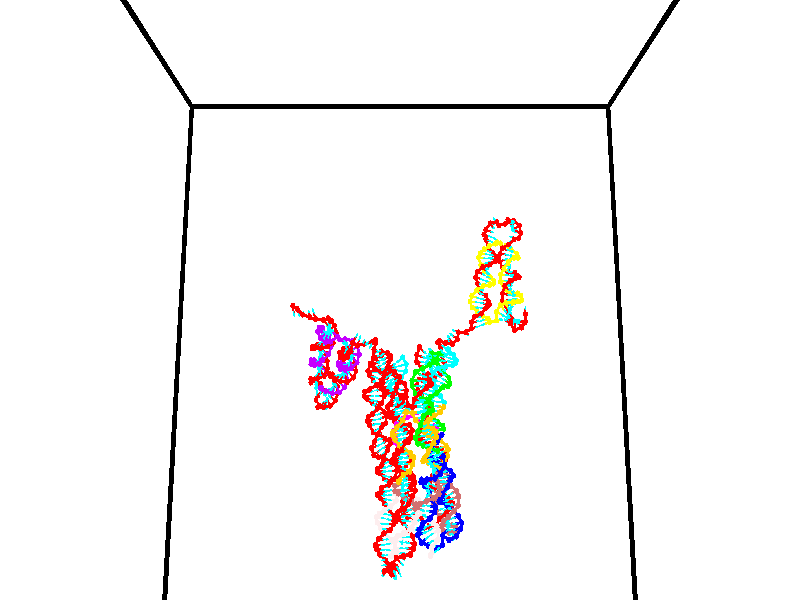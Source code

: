 // switches for output
#declare DRAW_BASES = 1; // possible values are 0, 1; only relevant for DNA ribbons
#declare DRAW_BASES_TYPE = 3; // possible values are 1, 2, 3; only relevant for DNA ribbons
#declare DRAW_FOG = 0; // set to 1 to enable fog

#include "colors.inc"

#include "transforms.inc"
background { rgb <1, 1, 1>}

#default {
   normal{
       ripples 0.25
       frequency 0.20
       turbulence 0.2
       lambda 5
   }
	finish {
		phong 0.1
		phong_size 40.
	}
}

// original window dimensions: 1024x640


// camera settings

camera {
	sky <0, 0.179814, -0.983701>
	up <0, 0.179814, -0.983701>
	right 1.6 * <1, 0, 0>
	location <35, 94.9851, 44.8844>
	look_at <35, 29.7336, 32.9568>
	direction <0, -65.2515, -11.9276>
	angle 67.0682
}


# declare cpy_camera_pos = <35, 94.9851, 44.8844>;
# if (DRAW_FOG = 1)
fog {
	fog_type 2
	up vnormalize(cpy_camera_pos)
	color rgbt<1,1,1,0.3>
	distance 1e-5
	fog_alt 3e-3
	fog_offset 56
}
# end


// LIGHTS

# declare lum = 6;
global_settings {
	ambient_light rgb lum * <0.05, 0.05, 0.05>
	max_trace_level 15
}# declare cpy_direct_light_amount = 0.25;
light_source
{	1000 * <-1, -1.16352, -0.803886>,
	rgb lum * cpy_direct_light_amount
	parallel
}

light_source
{	1000 * <1, 1.16352, 0.803886>,
	rgb lum * cpy_direct_light_amount
	parallel
}

// strand 0

// nucleotide -1

// particle -1
sphere {
	<24.213808, 35.119553, 34.417820> 0.250000
	pigment { color rgbt <1,0,0,0> }
	no_shadow
}
cylinder {
	<24.272419, 35.073551, 34.810818>,  <24.307585, 35.045948, 35.046616>, 0.100000
	pigment { color rgbt <1,0,0,0> }
	no_shadow
}
cylinder {
	<24.272419, 35.073551, 34.810818>,  <24.213808, 35.119553, 34.417820>, 0.100000
	pigment { color rgbt <1,0,0,0> }
	no_shadow
}

// particle -1
sphere {
	<24.272419, 35.073551, 34.810818> 0.100000
	pigment { color rgbt <1,0,0,0> }
	no_shadow
}
sphere {
	0, 1
	scale<0.080000,0.200000,0.300000>
	matrix <0.976287, -0.143189, -0.162360,
		0.159356, 0.982990, 0.091300,
		0.146526, -0.115008, 0.982499,
		24.316376, 35.039047, 35.105568>
	pigment { color rgbt <0,1,1,0> }
	no_shadow
}
cylinder {
	<24.719475, 35.541946, 34.765835>,  <24.213808, 35.119553, 34.417820>, 0.130000
	pigment { color rgbt <1,0,0,0> }
	no_shadow
}

// nucleotide -1

// particle -1
sphere {
	<24.719475, 35.541946, 34.765835> 0.250000
	pigment { color rgbt <1,0,0,0> }
	no_shadow
}
cylinder {
	<24.776276, 35.203632, 34.971546>,  <24.810356, 35.000645, 35.094975>, 0.100000
	pigment { color rgbt <1,0,0,0> }
	no_shadow
}
cylinder {
	<24.776276, 35.203632, 34.971546>,  <24.719475, 35.541946, 34.765835>, 0.100000
	pigment { color rgbt <1,0,0,0> }
	no_shadow
}

// particle -1
sphere {
	<24.776276, 35.203632, 34.971546> 0.100000
	pigment { color rgbt <1,0,0,0> }
	no_shadow
}
sphere {
	0, 1
	scale<0.080000,0.200000,0.300000>
	matrix <0.959855, -0.009308, -0.280341,
		0.241895, 0.533443, 0.810509,
		0.142001, -0.845785, 0.514280,
		24.818876, 34.949898, 35.125832>
	pigment { color rgbt <0,1,1,0> }
	no_shadow
}
cylinder {
	<25.292398, 35.609333, 35.265533>,  <24.719475, 35.541946, 34.765835>, 0.130000
	pigment { color rgbt <1,0,0,0> }
	no_shadow
}

// nucleotide -1

// particle -1
sphere {
	<25.292398, 35.609333, 35.265533> 0.250000
	pigment { color rgbt <1,0,0,0> }
	no_shadow
}
cylinder {
	<25.261660, 35.231628, 35.137493>,  <25.243217, 35.005005, 35.060669>, 0.100000
	pigment { color rgbt <1,0,0,0> }
	no_shadow
}
cylinder {
	<25.261660, 35.231628, 35.137493>,  <25.292398, 35.609333, 35.265533>, 0.100000
	pigment { color rgbt <1,0,0,0> }
	no_shadow
}

// particle -1
sphere {
	<25.261660, 35.231628, 35.137493> 0.100000
	pigment { color rgbt <1,0,0,0> }
	no_shadow
}
sphere {
	0, 1
	scale<0.080000,0.200000,0.300000>
	matrix <0.996110, -0.086593, 0.016309,
		-0.043118, -0.317600, 0.947244,
		-0.076845, -0.944263, -0.320098,
		25.238605, 34.948349, 35.041462>
	pigment { color rgbt <0,1,1,0> }
	no_shadow
}
cylinder {
	<26.007540, 35.392918, 35.457497>,  <25.292398, 35.609333, 35.265533>, 0.130000
	pigment { color rgbt <1,0,0,0> }
	no_shadow
}

// nucleotide -1

// particle -1
sphere {
	<26.007540, 35.392918, 35.457497> 0.250000
	pigment { color rgbt <1,0,0,0> }
	no_shadow
}
cylinder {
	<25.907988, 35.107002, 35.196072>,  <25.848257, 34.935452, 35.039219>, 0.100000
	pigment { color rgbt <1,0,0,0> }
	no_shadow
}
cylinder {
	<25.907988, 35.107002, 35.196072>,  <26.007540, 35.392918, 35.457497>, 0.100000
	pigment { color rgbt <1,0,0,0> }
	no_shadow
}

// particle -1
sphere {
	<25.907988, 35.107002, 35.196072> 0.100000
	pigment { color rgbt <1,0,0,0> }
	no_shadow
}
sphere {
	0, 1
	scale<0.080000,0.200000,0.300000>
	matrix <0.967484, -0.152047, -0.202132,
		0.045109, -0.682613, 0.729386,
		-0.248879, -0.714787, -0.653559,
		25.833324, 34.892567, 35.000004>
	pigment { color rgbt <0,1,1,0> }
	no_shadow
}
cylinder {
	<26.481886, 34.868683, 35.533199>,  <26.007540, 35.392918, 35.457497>, 0.130000
	pigment { color rgbt <1,0,0,0> }
	no_shadow
}

// nucleotide -1

// particle -1
sphere {
	<26.481886, 34.868683, 35.533199> 0.250000
	pigment { color rgbt <1,0,0,0> }
	no_shadow
}
cylinder {
	<26.350332, 34.845039, 35.156193>,  <26.271400, 34.830853, 34.929989>, 0.100000
	pigment { color rgbt <1,0,0,0> }
	no_shadow
}
cylinder {
	<26.350332, 34.845039, 35.156193>,  <26.481886, 34.868683, 35.533199>, 0.100000
	pigment { color rgbt <1,0,0,0> }
	no_shadow
}

// particle -1
sphere {
	<26.350332, 34.845039, 35.156193> 0.100000
	pigment { color rgbt <1,0,0,0> }
	no_shadow
}
sphere {
	0, 1
	scale<0.080000,0.200000,0.300000>
	matrix <0.858994, -0.433404, -0.272561,
		-0.392382, -0.899259, 0.193311,
		-0.328885, -0.059105, -0.942519,
		26.251667, 34.827309, 34.873436>
	pigment { color rgbt <0,1,1,0> }
	no_shadow
}
cylinder {
	<27.285208, 34.822884, 35.594276>,  <26.481886, 34.868683, 35.533199>, 0.130000
	pigment { color rgbt <1,0,0,0> }
	no_shadow
}

// nucleotide -1

// particle -1
sphere {
	<27.285208, 34.822884, 35.594276> 0.250000
	pigment { color rgbt <1,0,0,0> }
	no_shadow
}
cylinder {
	<27.557384, 34.788738, 35.885403>,  <27.720692, 34.768253, 36.060078>, 0.100000
	pigment { color rgbt <1,0,0,0> }
	no_shadow
}
cylinder {
	<27.557384, 34.788738, 35.885403>,  <27.285208, 34.822884, 35.594276>, 0.100000
	pigment { color rgbt <1,0,0,0> }
	no_shadow
}

// particle -1
sphere {
	<27.557384, 34.788738, 35.885403> 0.100000
	pigment { color rgbt <1,0,0,0> }
	no_shadow
}
sphere {
	0, 1
	scale<0.080000,0.200000,0.300000>
	matrix <-0.051938, -0.996312, -0.068294,
		0.730957, 0.008669, -0.682368,
		0.680444, -0.085361, 0.727811,
		27.761518, 34.763130, 36.103745>
	pigment { color rgbt <0,1,1,0> }
	no_shadow
}
cylinder {
	<27.706114, 34.370346, 35.378464>,  <27.285208, 34.822884, 35.594276>, 0.130000
	pigment { color rgbt <1,0,0,0> }
	no_shadow
}

// nucleotide -1

// particle -1
sphere {
	<27.706114, 34.370346, 35.378464> 0.250000
	pigment { color rgbt <1,0,0,0> }
	no_shadow
}
cylinder {
	<27.753220, 34.339069, 35.774448>,  <27.781483, 34.320305, 36.012039>, 0.100000
	pigment { color rgbt <1,0,0,0> }
	no_shadow
}
cylinder {
	<27.753220, 34.339069, 35.774448>,  <27.706114, 34.370346, 35.378464>, 0.100000
	pigment { color rgbt <1,0,0,0> }
	no_shadow
}

// particle -1
sphere {
	<27.753220, 34.339069, 35.774448> 0.100000
	pigment { color rgbt <1,0,0,0> }
	no_shadow
}
sphere {
	0, 1
	scale<0.080000,0.200000,0.300000>
	matrix <-0.173864, -0.983121, -0.056969,
		0.977703, -0.165409, -0.129373,
		0.117766, -0.078192, 0.989958,
		27.788549, 34.315613, 36.071434>
	pigment { color rgbt <0,1,1,0> }
	no_shadow
}
cylinder {
	<27.960258, 33.669266, 35.455761>,  <27.706114, 34.370346, 35.378464>, 0.130000
	pigment { color rgbt <1,0,0,0> }
	no_shadow
}

// nucleotide -1

// particle -1
sphere {
	<27.960258, 33.669266, 35.455761> 0.250000
	pigment { color rgbt <1,0,0,0> }
	no_shadow
}
cylinder {
	<27.859425, 33.775536, 35.827969>,  <27.798925, 33.839298, 36.051292>, 0.100000
	pigment { color rgbt <1,0,0,0> }
	no_shadow
}
cylinder {
	<27.859425, 33.775536, 35.827969>,  <27.960258, 33.669266, 35.455761>, 0.100000
	pigment { color rgbt <1,0,0,0> }
	no_shadow
}

// particle -1
sphere {
	<27.859425, 33.775536, 35.827969> 0.100000
	pigment { color rgbt <1,0,0,0> }
	no_shadow
}
sphere {
	0, 1
	scale<0.080000,0.200000,0.300000>
	matrix <-0.045521, -0.963765, 0.262839,
		0.966634, 0.023899, 0.255043,
		-0.252083, 0.265679, 0.930521,
		27.783800, 33.855240, 36.107124>
	pigment { color rgbt <0,1,1,0> }
	no_shadow
}
cylinder {
	<28.209312, 33.118095, 35.807144>,  <27.960258, 33.669266, 35.455761>, 0.130000
	pigment { color rgbt <1,0,0,0> }
	no_shadow
}

// nucleotide -1

// particle -1
sphere {
	<28.209312, 33.118095, 35.807144> 0.250000
	pigment { color rgbt <1,0,0,0> }
	no_shadow
}
cylinder {
	<27.951996, 33.306744, 36.048389>,  <27.797606, 33.419933, 36.193138>, 0.100000
	pigment { color rgbt <1,0,0,0> }
	no_shadow
}
cylinder {
	<27.951996, 33.306744, 36.048389>,  <28.209312, 33.118095, 35.807144>, 0.100000
	pigment { color rgbt <1,0,0,0> }
	no_shadow
}

// particle -1
sphere {
	<27.951996, 33.306744, 36.048389> 0.100000
	pigment { color rgbt <1,0,0,0> }
	no_shadow
}
sphere {
	0, 1
	scale<0.080000,0.200000,0.300000>
	matrix <-0.143588, -0.848089, 0.510027,
		0.752034, 0.241497, 0.613289,
		-0.643294, 0.471619, 0.603116,
		27.759008, 33.448231, 36.229324>
	pigment { color rgbt <0,1,1,0> }
	no_shadow
}
cylinder {
	<28.399031, 32.859657, 36.435349>,  <28.209312, 33.118095, 35.807144>, 0.130000
	pigment { color rgbt <1,0,0,0> }
	no_shadow
}

// nucleotide -1

// particle -1
sphere {
	<28.399031, 32.859657, 36.435349> 0.250000
	pigment { color rgbt <1,0,0,0> }
	no_shadow
}
cylinder {
	<28.031862, 33.013012, 36.476208>,  <27.811562, 33.105026, 36.500721>, 0.100000
	pigment { color rgbt <1,0,0,0> }
	no_shadow
}
cylinder {
	<28.031862, 33.013012, 36.476208>,  <28.399031, 32.859657, 36.435349>, 0.100000
	pigment { color rgbt <1,0,0,0> }
	no_shadow
}

// particle -1
sphere {
	<28.031862, 33.013012, 36.476208> 0.100000
	pigment { color rgbt <1,0,0,0> }
	no_shadow
}
sphere {
	0, 1
	scale<0.080000,0.200000,0.300000>
	matrix <-0.283420, -0.813761, 0.507411,
		0.277657, 0.436814, 0.855628,
		-0.917921, 0.383389, 0.102145,
		27.756485, 33.128029, 36.506851>
	pigment { color rgbt <0,1,1,0> }
	no_shadow
}
cylinder {
	<28.089266, 32.843887, 37.269642>,  <28.399031, 32.859657, 36.435349>, 0.130000
	pigment { color rgbt <1,0,0,0> }
	no_shadow
}

// nucleotide -1

// particle -1
sphere {
	<28.089266, 32.843887, 37.269642> 0.250000
	pigment { color rgbt <1,0,0,0> }
	no_shadow
}
cylinder {
	<27.799376, 32.844749, 36.994026>,  <27.625441, 32.845268, 36.828659>, 0.100000
	pigment { color rgbt <1,0,0,0> }
	no_shadow
}
cylinder {
	<27.799376, 32.844749, 36.994026>,  <28.089266, 32.843887, 37.269642>, 0.100000
	pigment { color rgbt <1,0,0,0> }
	no_shadow
}

// particle -1
sphere {
	<27.799376, 32.844749, 36.994026> 0.100000
	pigment { color rgbt <1,0,0,0> }
	no_shadow
}
sphere {
	0, 1
	scale<0.080000,0.200000,0.300000>
	matrix <-0.493992, -0.698766, 0.517394,
		-0.480360, 0.715347, 0.507478,
		-0.724725, 0.002155, -0.689035,
		27.581959, 32.845394, 36.787315>
	pigment { color rgbt <0,1,1,0> }
	no_shadow
}
cylinder {
	<27.540892, 32.832916, 37.594841>,  <28.089266, 32.843887, 37.269642>, 0.130000
	pigment { color rgbt <1,0,0,0> }
	no_shadow
}

// nucleotide -1

// particle -1
sphere {
	<27.540892, 32.832916, 37.594841> 0.250000
	pigment { color rgbt <1,0,0,0> }
	no_shadow
}
cylinder {
	<27.366446, 32.690319, 37.264336>,  <27.261778, 32.604759, 37.066032>, 0.100000
	pigment { color rgbt <1,0,0,0> }
	no_shadow
}
cylinder {
	<27.366446, 32.690319, 37.264336>,  <27.540892, 32.832916, 37.594841>, 0.100000
	pigment { color rgbt <1,0,0,0> }
	no_shadow
}

// particle -1
sphere {
	<27.366446, 32.690319, 37.264336> 0.100000
	pigment { color rgbt <1,0,0,0> }
	no_shadow
}
sphere {
	0, 1
	scale<0.080000,0.200000,0.300000>
	matrix <-0.693943, -0.451350, 0.561005,
		-0.572930, 0.818044, -0.050546,
		-0.436113, -0.356493, -0.826267,
		27.235611, 32.583370, 37.016457>
	pigment { color rgbt <0,1,1,0> }
	no_shadow
}
cylinder {
	<26.817184, 32.886856, 37.747211>,  <27.540892, 32.832916, 37.594841>, 0.130000
	pigment { color rgbt <1,0,0,0> }
	no_shadow
}

// nucleotide -1

// particle -1
sphere {
	<26.817184, 32.886856, 37.747211> 0.250000
	pigment { color rgbt <1,0,0,0> }
	no_shadow
}
cylinder {
	<26.862240, 32.617363, 37.455078>,  <26.889273, 32.455666, 37.279797>, 0.100000
	pigment { color rgbt <1,0,0,0> }
	no_shadow
}
cylinder {
	<26.862240, 32.617363, 37.455078>,  <26.817184, 32.886856, 37.747211>, 0.100000
	pigment { color rgbt <1,0,0,0> }
	no_shadow
}

// particle -1
sphere {
	<26.862240, 32.617363, 37.455078> 0.100000
	pigment { color rgbt <1,0,0,0> }
	no_shadow
}
sphere {
	0, 1
	scale<0.080000,0.200000,0.300000>
	matrix <-0.611733, -0.626226, 0.483346,
		-0.783004, 0.392328, -0.482685,
		0.112640, -0.673736, -0.730337,
		26.896032, 32.415241, 37.235977>
	pigment { color rgbt <0,1,1,0> }
	no_shadow
}
cylinder {
	<26.142992, 32.600220, 37.710636>,  <26.817184, 32.886856, 37.747211>, 0.130000
	pigment { color rgbt <1,0,0,0> }
	no_shadow
}

// nucleotide -1

// particle -1
sphere {
	<26.142992, 32.600220, 37.710636> 0.250000
	pigment { color rgbt <1,0,0,0> }
	no_shadow
}
cylinder {
	<26.400356, 32.368938, 37.509956>,  <26.554775, 32.230171, 37.389549>, 0.100000
	pigment { color rgbt <1,0,0,0> }
	no_shadow
}
cylinder {
	<26.400356, 32.368938, 37.509956>,  <26.142992, 32.600220, 37.710636>, 0.100000
	pigment { color rgbt <1,0,0,0> }
	no_shadow
}

// particle -1
sphere {
	<26.400356, 32.368938, 37.509956> 0.100000
	pigment { color rgbt <1,0,0,0> }
	no_shadow
}
sphere {
	0, 1
	scale<0.080000,0.200000,0.300000>
	matrix <-0.445181, -0.815770, 0.369233,
		-0.622766, -0.014219, -0.782279,
		0.643410, -0.578201, -0.501704,
		26.593380, 32.195477, 37.359444>
	pigment { color rgbt <0,1,1,0> }
	no_shadow
}
cylinder {
	<25.800001, 32.033318, 37.680714>,  <26.142992, 32.600220, 37.710636>, 0.130000
	pigment { color rgbt <1,0,0,0> }
	no_shadow
}

// nucleotide -1

// particle -1
sphere {
	<25.800001, 32.033318, 37.680714> 0.250000
	pigment { color rgbt <1,0,0,0> }
	no_shadow
}
cylinder {
	<26.169493, 31.911514, 37.587761>,  <26.391188, 31.838432, 37.531990>, 0.100000
	pigment { color rgbt <1,0,0,0> }
	no_shadow
}
cylinder {
	<26.169493, 31.911514, 37.587761>,  <25.800001, 32.033318, 37.680714>, 0.100000
	pigment { color rgbt <1,0,0,0> }
	no_shadow
}

// particle -1
sphere {
	<26.169493, 31.911514, 37.587761> 0.100000
	pigment { color rgbt <1,0,0,0> }
	no_shadow
}
sphere {
	0, 1
	scale<0.080000,0.200000,0.300000>
	matrix <-0.219179, -0.917708, 0.331319,
		-0.314145, -0.255116, -0.914455,
		0.923728, -0.304511, -0.232377,
		26.446611, 31.820162, 37.518047>
	pigment { color rgbt <0,1,1,0> }
	no_shadow
}
cylinder {
	<25.732121, 31.294361, 37.449413>,  <25.800001, 32.033318, 37.680714>, 0.130000
	pigment { color rgbt <1,0,0,0> }
	no_shadow
}

// nucleotide -1

// particle -1
sphere {
	<25.732121, 31.294361, 37.449413> 0.250000
	pigment { color rgbt <1,0,0,0> }
	no_shadow
}
cylinder {
	<26.119425, 31.347084, 37.534363>,  <26.351807, 31.378717, 37.585331>, 0.100000
	pigment { color rgbt <1,0,0,0> }
	no_shadow
}
cylinder {
	<26.119425, 31.347084, 37.534363>,  <25.732121, 31.294361, 37.449413>, 0.100000
	pigment { color rgbt <1,0,0,0> }
	no_shadow
}

// particle -1
sphere {
	<26.119425, 31.347084, 37.534363> 0.100000
	pigment { color rgbt <1,0,0,0> }
	no_shadow
}
sphere {
	0, 1
	scale<0.080000,0.200000,0.300000>
	matrix <0.021301, -0.890081, 0.455304,
		0.249042, -0.436328, -0.864636,
		0.968259, 0.131807, 0.212373,
		26.409903, 31.386625, 37.598076>
	pigment { color rgbt <0,1,1,0> }
	no_shadow
}
cylinder {
	<26.183382, 30.742155, 37.192272>,  <25.732121, 31.294361, 37.449413>, 0.130000
	pigment { color rgbt <1,0,0,0> }
	no_shadow
}

// nucleotide -1

// particle -1
sphere {
	<26.183382, 30.742155, 37.192272> 0.250000
	pigment { color rgbt <1,0,0,0> }
	no_shadow
}
cylinder {
	<26.353361, 30.920135, 37.507599>,  <26.455349, 31.026924, 37.696793>, 0.100000
	pigment { color rgbt <1,0,0,0> }
	no_shadow
}
cylinder {
	<26.353361, 30.920135, 37.507599>,  <26.183382, 30.742155, 37.192272>, 0.100000
	pigment { color rgbt <1,0,0,0> }
	no_shadow
}

// particle -1
sphere {
	<26.353361, 30.920135, 37.507599> 0.100000
	pigment { color rgbt <1,0,0,0> }
	no_shadow
}
sphere {
	0, 1
	scale<0.080000,0.200000,0.300000>
	matrix <-0.020347, -0.865939, 0.499735,
		0.904990, -0.228400, -0.358923,
		0.424945, 0.444952, 0.788314,
		26.480844, 31.053621, 37.744095>
	pigment { color rgbt <0,1,1,0> }
	no_shadow
}
cylinder {
	<26.504486, 30.244379, 37.459286>,  <26.183382, 30.742155, 37.192272>, 0.130000
	pigment { color rgbt <1,0,0,0> }
	no_shadow
}

// nucleotide -1

// particle -1
sphere {
	<26.504486, 30.244379, 37.459286> 0.250000
	pigment { color rgbt <1,0,0,0> }
	no_shadow
}
cylinder {
	<26.509647, 30.515745, 37.753113>,  <26.512745, 30.678564, 37.929409>, 0.100000
	pigment { color rgbt <1,0,0,0> }
	no_shadow
}
cylinder {
	<26.509647, 30.515745, 37.753113>,  <26.504486, 30.244379, 37.459286>, 0.100000
	pigment { color rgbt <1,0,0,0> }
	no_shadow
}

// particle -1
sphere {
	<26.509647, 30.515745, 37.753113> 0.100000
	pigment { color rgbt <1,0,0,0> }
	no_shadow
}
sphere {
	0, 1
	scale<0.080000,0.200000,0.300000>
	matrix <0.059541, -0.733844, 0.676704,
		0.998143, 0.035005, -0.049862,
		0.012903, 0.678416, 0.734565,
		26.513517, 30.719271, 37.973484>
	pigment { color rgbt <0,1,1,0> }
	no_shadow
}
cylinder {
	<27.029390, 30.004499, 37.891636>,  <26.504486, 30.244379, 37.459286>, 0.130000
	pigment { color rgbt <1,0,0,0> }
	no_shadow
}

// nucleotide -1

// particle -1
sphere {
	<27.029390, 30.004499, 37.891636> 0.250000
	pigment { color rgbt <1,0,0,0> }
	no_shadow
}
cylinder {
	<26.796600, 30.239162, 38.116898>,  <26.656927, 30.379961, 38.252052>, 0.100000
	pigment { color rgbt <1,0,0,0> }
	no_shadow
}
cylinder {
	<26.796600, 30.239162, 38.116898>,  <27.029390, 30.004499, 37.891636>, 0.100000
	pigment { color rgbt <1,0,0,0> }
	no_shadow
}

// particle -1
sphere {
	<26.796600, 30.239162, 38.116898> 0.100000
	pigment { color rgbt <1,0,0,0> }
	no_shadow
}
sphere {
	0, 1
	scale<0.080000,0.200000,0.300000>
	matrix <-0.117215, -0.745790, 0.655787,
		0.804715, 0.315642, 0.502797,
		-0.581975, 0.586657, 0.563150,
		26.622007, 30.415159, 38.285843>
	pigment { color rgbt <0,1,1,0> }
	no_shadow
}
cylinder {
	<27.124290, 29.710972, 38.559086>,  <27.029390, 30.004499, 37.891636>, 0.130000
	pigment { color rgbt <1,0,0,0> }
	no_shadow
}

// nucleotide -1

// particle -1
sphere {
	<27.124290, 29.710972, 38.559086> 0.250000
	pigment { color rgbt <1,0,0,0> }
	no_shadow
}
cylinder {
	<26.816040, 29.956900, 38.626179>,  <26.631090, 30.104456, 38.666435>, 0.100000
	pigment { color rgbt <1,0,0,0> }
	no_shadow
}
cylinder {
	<26.816040, 29.956900, 38.626179>,  <27.124290, 29.710972, 38.559086>, 0.100000
	pigment { color rgbt <1,0,0,0> }
	no_shadow
}

// particle -1
sphere {
	<26.816040, 29.956900, 38.626179> 0.100000
	pigment { color rgbt <1,0,0,0> }
	no_shadow
}
sphere {
	0, 1
	scale<0.080000,0.200000,0.300000>
	matrix <-0.245785, -0.529561, 0.811883,
		0.587986, 0.584432, 0.559206,
		-0.770624, 0.614821, 0.167730,
		26.584852, 30.141346, 38.676498>
	pigment { color rgbt <0,1,1,0> }
	no_shadow
}
cylinder {
	<27.206270, 29.973991, 39.259228>,  <27.124290, 29.710972, 38.559086>, 0.130000
	pigment { color rgbt <1,0,0,0> }
	no_shadow
}

// nucleotide -1

// particle -1
sphere {
	<27.206270, 29.973991, 39.259228> 0.250000
	pigment { color rgbt <1,0,0,0> }
	no_shadow
}
cylinder {
	<26.820992, 29.978771, 39.151814>,  <26.589825, 29.981638, 39.087364>, 0.100000
	pigment { color rgbt <1,0,0,0> }
	no_shadow
}
cylinder {
	<26.820992, 29.978771, 39.151814>,  <27.206270, 29.973991, 39.259228>, 0.100000
	pigment { color rgbt <1,0,0,0> }
	no_shadow
}

// particle -1
sphere {
	<26.820992, 29.978771, 39.151814> 0.100000
	pigment { color rgbt <1,0,0,0> }
	no_shadow
}
sphere {
	0, 1
	scale<0.080000,0.200000,0.300000>
	matrix <-0.220864, -0.604592, 0.765302,
		-0.153211, 0.796445, 0.584979,
		-0.963195, 0.011948, -0.268536,
		26.532032, 29.982355, 39.071251>
	pigment { color rgbt <0,1,1,0> }
	no_shadow
}
cylinder {
	<26.859692, 29.973116, 39.932068>,  <27.206270, 29.973991, 39.259228>, 0.130000
	pigment { color rgbt <1,0,0,0> }
	no_shadow
}

// nucleotide -1

// particle -1
sphere {
	<26.859692, 29.973116, 39.932068> 0.250000
	pigment { color rgbt <1,0,0,0> }
	no_shadow
}
cylinder {
	<26.616385, 29.846983, 39.640705>,  <26.470400, 29.771303, 39.465889>, 0.100000
	pigment { color rgbt <1,0,0,0> }
	no_shadow
}
cylinder {
	<26.616385, 29.846983, 39.640705>,  <26.859692, 29.973116, 39.932068>, 0.100000
	pigment { color rgbt <1,0,0,0> }
	no_shadow
}

// particle -1
sphere {
	<26.616385, 29.846983, 39.640705> 0.100000
	pigment { color rgbt <1,0,0,0> }
	no_shadow
}
sphere {
	0, 1
	scale<0.080000,0.200000,0.300000>
	matrix <-0.348385, -0.718509, 0.601973,
		-0.713190, 0.619926, 0.327187,
		-0.608266, -0.315334, -0.728407,
		26.433905, 29.752382, 39.422184>
	pigment { color rgbt <0,1,1,0> }
	no_shadow
}
cylinder {
	<26.162693, 29.977409, 40.160294>,  <26.859692, 29.973116, 39.932068>, 0.130000
	pigment { color rgbt <1,0,0,0> }
	no_shadow
}

// nucleotide -1

// particle -1
sphere {
	<26.162693, 29.977409, 40.160294> 0.250000
	pigment { color rgbt <1,0,0,0> }
	no_shadow
}
cylinder {
	<26.197294, 29.707376, 39.867233>,  <26.218056, 29.545357, 39.691399>, 0.100000
	pigment { color rgbt <1,0,0,0> }
	no_shadow
}
cylinder {
	<26.197294, 29.707376, 39.867233>,  <26.162693, 29.977409, 40.160294>, 0.100000
	pigment { color rgbt <1,0,0,0> }
	no_shadow
}

// particle -1
sphere {
	<26.197294, 29.707376, 39.867233> 0.100000
	pigment { color rgbt <1,0,0,0> }
	no_shadow
}
sphere {
	0, 1
	scale<0.080000,0.200000,0.300000>
	matrix <-0.458035, -0.680024, 0.572513,
		-0.884715, 0.286056, -0.368036,
		0.086503, -0.675084, -0.732652,
		26.223246, 29.504850, 39.647438>
	pigment { color rgbt <0,1,1,0> }
	no_shadow
}
cylinder {
	<25.636045, 29.580181, 40.286846>,  <26.162693, 29.977409, 40.160294>, 0.130000
	pigment { color rgbt <1,0,0,0> }
	no_shadow
}

// nucleotide -1

// particle -1
sphere {
	<25.636045, 29.580181, 40.286846> 0.250000
	pigment { color rgbt <1,0,0,0> }
	no_shadow
}
cylinder {
	<25.848465, 29.341475, 40.046230>,  <25.975918, 29.198250, 39.901859>, 0.100000
	pigment { color rgbt <1,0,0,0> }
	no_shadow
}
cylinder {
	<25.848465, 29.341475, 40.046230>,  <25.636045, 29.580181, 40.286846>, 0.100000
	pigment { color rgbt <1,0,0,0> }
	no_shadow
}

// particle -1
sphere {
	<25.848465, 29.341475, 40.046230> 0.100000
	pigment { color rgbt <1,0,0,0> }
	no_shadow
}
sphere {
	0, 1
	scale<0.080000,0.200000,0.300000>
	matrix <-0.257899, -0.790074, 0.556121,
		-0.807137, -0.140193, -0.573476,
		0.531053, -0.596766, -0.601543,
		26.007780, 29.162445, 39.865768>
	pigment { color rgbt <0,1,1,0> }
	no_shadow
}
cylinder {
	<25.292091, 29.030767, 40.461826>,  <25.636045, 29.580181, 40.286846>, 0.130000
	pigment { color rgbt <1,0,0,0> }
	no_shadow
}

// nucleotide -1

// particle -1
sphere {
	<25.292091, 29.030767, 40.461826> 0.250000
	pigment { color rgbt <1,0,0,0> }
	no_shadow
}
cylinder {
	<25.598547, 28.894203, 40.244030>,  <25.782421, 28.812265, 40.113354>, 0.100000
	pigment { color rgbt <1,0,0,0> }
	no_shadow
}
cylinder {
	<25.598547, 28.894203, 40.244030>,  <25.292091, 29.030767, 40.461826>, 0.100000
	pigment { color rgbt <1,0,0,0> }
	no_shadow
}

// particle -1
sphere {
	<25.598547, 28.894203, 40.244030> 0.100000
	pigment { color rgbt <1,0,0,0> }
	no_shadow
}
sphere {
	0, 1
	scale<0.080000,0.200000,0.300000>
	matrix <-0.044895, -0.873587, 0.484593,
		-0.641105, -0.346821, -0.684617,
		0.766139, -0.341411, -0.544490,
		25.828388, 28.791780, 40.080685>
	pigment { color rgbt <0,1,1,0> }
	no_shadow
}
cylinder {
	<25.163624, 28.311632, 40.047680>,  <25.292091, 29.030767, 40.461826>, 0.130000
	pigment { color rgbt <1,0,0,0> }
	no_shadow
}

// nucleotide -1

// particle -1
sphere {
	<25.163624, 28.311632, 40.047680> 0.250000
	pigment { color rgbt <1,0,0,0> }
	no_shadow
}
cylinder {
	<25.512516, 28.411768, 40.215748>,  <25.721851, 28.471849, 40.316589>, 0.100000
	pigment { color rgbt <1,0,0,0> }
	no_shadow
}
cylinder {
	<25.512516, 28.411768, 40.215748>,  <25.163624, 28.311632, 40.047680>, 0.100000
	pigment { color rgbt <1,0,0,0> }
	no_shadow
}

// particle -1
sphere {
	<25.512516, 28.411768, 40.215748> 0.100000
	pigment { color rgbt <1,0,0,0> }
	no_shadow
}
sphere {
	0, 1
	scale<0.080000,0.200000,0.300000>
	matrix <-0.023746, -0.836388, 0.547623,
		0.488517, -0.487631, -0.723579,
		0.872231, 0.250341, 0.420169,
		25.774185, 28.486870, 40.341797>
	pigment { color rgbt <0,1,1,0> }
	no_shadow
}
cylinder {
	<25.605059, 27.815973, 39.962990>,  <25.163624, 28.311632, 40.047680>, 0.130000
	pigment { color rgbt <1,0,0,0> }
	no_shadow
}

// nucleotide -1

// particle -1
sphere {
	<25.605059, 27.815973, 39.962990> 0.250000
	pigment { color rgbt <1,0,0,0> }
	no_shadow
}
cylinder {
	<25.702654, 27.999117, 40.304947>,  <25.761211, 28.109003, 40.510120>, 0.100000
	pigment { color rgbt <1,0,0,0> }
	no_shadow
}
cylinder {
	<25.702654, 27.999117, 40.304947>,  <25.605059, 27.815973, 39.962990>, 0.100000
	pigment { color rgbt <1,0,0,0> }
	no_shadow
}

// particle -1
sphere {
	<25.702654, 27.999117, 40.304947> 0.100000
	pigment { color rgbt <1,0,0,0> }
	no_shadow
}
sphere {
	0, 1
	scale<0.080000,0.200000,0.300000>
	matrix <-0.229979, -0.829065, 0.509667,
		0.942114, -0.320960, -0.096985,
		0.243989, 0.457860, 0.854888,
		25.775850, 28.136475, 40.561413>
	pigment { color rgbt <0,1,1,0> }
	no_shadow
}
cylinder {
	<26.158695, 27.389467, 40.427357>,  <25.605059, 27.815973, 39.962990>, 0.130000
	pigment { color rgbt <1,0,0,0> }
	no_shadow
}

// nucleotide -1

// particle -1
sphere {
	<26.158695, 27.389467, 40.427357> 0.250000
	pigment { color rgbt <1,0,0,0> }
	no_shadow
}
cylinder {
	<25.931446, 27.641237, 40.639420>,  <25.795097, 27.792299, 40.766659>, 0.100000
	pigment { color rgbt <1,0,0,0> }
	no_shadow
}
cylinder {
	<25.931446, 27.641237, 40.639420>,  <26.158695, 27.389467, 40.427357>, 0.100000
	pigment { color rgbt <1,0,0,0> }
	no_shadow
}

// particle -1
sphere {
	<25.931446, 27.641237, 40.639420> 0.100000
	pigment { color rgbt <1,0,0,0> }
	no_shadow
}
sphere {
	0, 1
	scale<0.080000,0.200000,0.300000>
	matrix <-0.397485, -0.773965, 0.492934,
		0.720586, 0.069318, 0.689892,
		-0.568121, 0.629423, 0.530156,
		25.761009, 27.830065, 40.798466>
	pigment { color rgbt <0,1,1,0> }
	no_shadow
}
cylinder {
	<26.405436, 27.193180, 41.022186>,  <26.158695, 27.389467, 40.427357>, 0.130000
	pigment { color rgbt <1,0,0,0> }
	no_shadow
}

// nucleotide -1

// particle -1
sphere {
	<26.405436, 27.193180, 41.022186> 0.250000
	pigment { color rgbt <1,0,0,0> }
	no_shadow
}
cylinder {
	<26.508678, 27.528263, 41.214699>,  <26.570623, 27.729313, 41.330204>, 0.100000
	pigment { color rgbt <1,0,0,0> }
	no_shadow
}
cylinder {
	<26.508678, 27.528263, 41.214699>,  <26.405436, 27.193180, 41.022186>, 0.100000
	pigment { color rgbt <1,0,0,0> }
	no_shadow
}

// particle -1
sphere {
	<26.508678, 27.528263, 41.214699> 0.100000
	pigment { color rgbt <1,0,0,0> }
	no_shadow
}
sphere {
	0, 1
	scale<0.080000,0.200000,0.300000>
	matrix <-0.922700, 0.361402, -0.134213,
		-0.286366, -0.409433, 0.866233,
		0.258107, 0.837707, 0.481277,
		26.586111, 27.779575, 41.359081>
	pigment { color rgbt <0,1,1,0> }
	no_shadow
}
cylinder {
	<25.873350, 27.351521, 41.525864>,  <26.405436, 27.193180, 41.022186>, 0.130000
	pigment { color rgbt <1,0,0,0> }
	no_shadow
}

// nucleotide -1

// particle -1
sphere {
	<25.873350, 27.351521, 41.525864> 0.250000
	pigment { color rgbt <1,0,0,0> }
	no_shadow
}
cylinder {
	<26.074009, 27.670845, 41.392570>,  <26.194405, 27.862440, 41.312595>, 0.100000
	pigment { color rgbt <1,0,0,0> }
	no_shadow
}
cylinder {
	<26.074009, 27.670845, 41.392570>,  <25.873350, 27.351521, 41.525864>, 0.100000
	pigment { color rgbt <1,0,0,0> }
	no_shadow
}

// particle -1
sphere {
	<26.074009, 27.670845, 41.392570> 0.100000
	pigment { color rgbt <1,0,0,0> }
	no_shadow
}
sphere {
	0, 1
	scale<0.080000,0.200000,0.300000>
	matrix <-0.863848, 0.441802, -0.242028,
		-0.045991, 0.409277, 0.911250,
		0.501649, 0.798313, -0.333234,
		26.224504, 27.910339, 41.292599>
	pigment { color rgbt <0,1,1,0> }
	no_shadow
}
cylinder {
	<25.725271, 27.907238, 41.965729>,  <25.873350, 27.351521, 41.525864>, 0.130000
	pigment { color rgbt <1,0,0,0> }
	no_shadow
}

// nucleotide -1

// particle -1
sphere {
	<25.725271, 27.907238, 41.965729> 0.250000
	pigment { color rgbt <1,0,0,0> }
	no_shadow
}
cylinder {
	<25.791460, 28.018145, 41.587154>,  <25.831173, 28.084688, 41.360008>, 0.100000
	pigment { color rgbt <1,0,0,0> }
	no_shadow
}
cylinder {
	<25.791460, 28.018145, 41.587154>,  <25.725271, 27.907238, 41.965729>, 0.100000
	pigment { color rgbt <1,0,0,0> }
	no_shadow
}

// particle -1
sphere {
	<25.791460, 28.018145, 41.587154> 0.100000
	pigment { color rgbt <1,0,0,0> }
	no_shadow
}
sphere {
	0, 1
	scale<0.080000,0.200000,0.300000>
	matrix <-0.900075, 0.434699, -0.030018,
		0.403092, 0.856831, 0.321494,
		0.165473, 0.277269, -0.946436,
		25.841103, 28.101326, 41.303223>
	pigment { color rgbt <0,1,1,0> }
	no_shadow
}
cylinder {
	<26.153164, 27.672010, 42.494129>,  <25.725271, 27.907238, 41.965729>, 0.130000
	pigment { color rgbt <1,0,0,0> }
	no_shadow
}

// nucleotide -1

// particle -1
sphere {
	<26.153164, 27.672010, 42.494129> 0.250000
	pigment { color rgbt <1,0,0,0> }
	no_shadow
}
cylinder {
	<26.507433, 27.826815, 42.596737>,  <26.719995, 27.919697, 42.658302>, 0.100000
	pigment { color rgbt <1,0,0,0> }
	no_shadow
}
cylinder {
	<26.507433, 27.826815, 42.596737>,  <26.153164, 27.672010, 42.494129>, 0.100000
	pigment { color rgbt <1,0,0,0> }
	no_shadow
}

// particle -1
sphere {
	<26.507433, 27.826815, 42.596737> 0.100000
	pigment { color rgbt <1,0,0,0> }
	no_shadow
}
sphere {
	0, 1
	scale<0.080000,0.200000,0.300000>
	matrix <-0.168532, 0.782762, -0.599066,
		-0.432642, 0.487345, 0.758496,
		0.885674, 0.387012, 0.256522,
		26.773134, 27.942919, 42.673695>
	pigment { color rgbt <0,1,1,0> }
	no_shadow
}
cylinder {
	<25.996979, 28.322552, 42.629650>,  <26.153164, 27.672010, 42.494129>, 0.130000
	pigment { color rgbt <1,0,0,0> }
	no_shadow
}

// nucleotide -1

// particle -1
sphere {
	<25.996979, 28.322552, 42.629650> 0.250000
	pigment { color rgbt <1,0,0,0> }
	no_shadow
}
cylinder {
	<26.386091, 28.281469, 42.546558>,  <26.619558, 28.256821, 42.496704>, 0.100000
	pigment { color rgbt <1,0,0,0> }
	no_shadow
}
cylinder {
	<26.386091, 28.281469, 42.546558>,  <25.996979, 28.322552, 42.629650>, 0.100000
	pigment { color rgbt <1,0,0,0> }
	no_shadow
}

// particle -1
sphere {
	<26.386091, 28.281469, 42.546558> 0.100000
	pigment { color rgbt <1,0,0,0> }
	no_shadow
}
sphere {
	0, 1
	scale<0.080000,0.200000,0.300000>
	matrix <-0.041804, 0.803944, -0.593234,
		0.227933, 0.585770, 0.777766,
		0.972779, -0.102704, -0.207733,
		26.677925, 28.250658, 42.484238>
	pigment { color rgbt <0,1,1,0> }
	no_shadow
}
cylinder {
	<26.255507, 28.953863, 42.598198>,  <25.996979, 28.322552, 42.629650>, 0.130000
	pigment { color rgbt <1,0,0,0> }
	no_shadow
}

// nucleotide -1

// particle -1
sphere {
	<26.255507, 28.953863, 42.598198> 0.250000
	pigment { color rgbt <1,0,0,0> }
	no_shadow
}
cylinder {
	<26.539598, 28.752466, 42.401394>,  <26.710052, 28.631628, 42.283310>, 0.100000
	pigment { color rgbt <1,0,0,0> }
	no_shadow
}
cylinder {
	<26.539598, 28.752466, 42.401394>,  <26.255507, 28.953863, 42.598198>, 0.100000
	pigment { color rgbt <1,0,0,0> }
	no_shadow
}

// particle -1
sphere {
	<26.539598, 28.752466, 42.401394> 0.100000
	pigment { color rgbt <1,0,0,0> }
	no_shadow
}
sphere {
	0, 1
	scale<0.080000,0.200000,0.300000>
	matrix <0.268264, 0.839740, -0.472092,
		0.650854, 0.203305, 0.731475,
		0.710228, -0.503491, -0.492009,
		26.752666, 28.601419, 42.253792>
	pigment { color rgbt <0,1,1,0> }
	no_shadow
}
cylinder {
	<26.793808, 29.347700, 42.698437>,  <26.255507, 28.953863, 42.598198>, 0.130000
	pigment { color rgbt <1,0,0,0> }
	no_shadow
}

// nucleotide -1

// particle -1
sphere {
	<26.793808, 29.347700, 42.698437> 0.250000
	pigment { color rgbt <1,0,0,0> }
	no_shadow
}
cylinder {
	<26.902151, 29.104532, 42.399887>,  <26.967157, 28.958632, 42.220757>, 0.100000
	pigment { color rgbt <1,0,0,0> }
	no_shadow
}
cylinder {
	<26.902151, 29.104532, 42.399887>,  <26.793808, 29.347700, 42.698437>, 0.100000
	pigment { color rgbt <1,0,0,0> }
	no_shadow
}

// particle -1
sphere {
	<26.902151, 29.104532, 42.399887> 0.100000
	pigment { color rgbt <1,0,0,0> }
	no_shadow
}
sphere {
	0, 1
	scale<0.080000,0.200000,0.300000>
	matrix <0.449776, 0.765437, -0.460225,
		0.851079, -0.211044, 0.480754,
		0.270859, -0.607919, -0.746371,
		26.983408, 28.922157, 42.175976>
	pigment { color rgbt <0,1,1,0> }
	no_shadow
}
cylinder {
	<27.511415, 29.473310, 42.553059>,  <26.793808, 29.347700, 42.698437>, 0.130000
	pigment { color rgbt <1,0,0,0> }
	no_shadow
}

// nucleotide -1

// particle -1
sphere {
	<27.511415, 29.473310, 42.553059> 0.250000
	pigment { color rgbt <1,0,0,0> }
	no_shadow
}
cylinder {
	<27.324139, 29.328718, 42.230537>,  <27.211773, 29.241962, 42.037025>, 0.100000
	pigment { color rgbt <1,0,0,0> }
	no_shadow
}
cylinder {
	<27.324139, 29.328718, 42.230537>,  <27.511415, 29.473310, 42.553059>, 0.100000
	pigment { color rgbt <1,0,0,0> }
	no_shadow
}

// particle -1
sphere {
	<27.324139, 29.328718, 42.230537> 0.100000
	pigment { color rgbt <1,0,0,0> }
	no_shadow
}
sphere {
	0, 1
	scale<0.080000,0.200000,0.300000>
	matrix <0.589607, 0.551847, -0.589770,
		0.658148, -0.751528, -0.045239,
		-0.468194, -0.361483, -0.806303,
		27.183680, 29.220274, 41.988647>
	pigment { color rgbt <0,1,1,0> }
	no_shadow
}
cylinder {
	<28.031843, 29.166462, 42.065765>,  <27.511415, 29.473310, 42.553059>, 0.130000
	pigment { color rgbt <1,0,0,0> }
	no_shadow
}

// nucleotide -1

// particle -1
sphere {
	<28.031843, 29.166462, 42.065765> 0.250000
	pigment { color rgbt <1,0,0,0> }
	no_shadow
}
cylinder {
	<27.709503, 29.296497, 41.867805>,  <27.516098, 29.374517, 41.749031>, 0.100000
	pigment { color rgbt <1,0,0,0> }
	no_shadow
}
cylinder {
	<27.709503, 29.296497, 41.867805>,  <28.031843, 29.166462, 42.065765>, 0.100000
	pigment { color rgbt <1,0,0,0> }
	no_shadow
}

// particle -1
sphere {
	<27.709503, 29.296497, 41.867805> 0.100000
	pigment { color rgbt <1,0,0,0> }
	no_shadow
}
sphere {
	0, 1
	scale<0.080000,0.200000,0.300000>
	matrix <0.587007, 0.548194, -0.595740,
		0.077631, -0.770586, -0.632591,
		-0.805851, 0.325087, -0.494896,
		27.467749, 29.394024, 41.719337>
	pigment { color rgbt <0,1,1,0> }
	no_shadow
}
cylinder {
	<28.225853, 29.217838, 41.418415>,  <28.031843, 29.166462, 42.065765>, 0.130000
	pigment { color rgbt <1,0,0,0> }
	no_shadow
}

// nucleotide -1

// particle -1
sphere {
	<28.225853, 29.217838, 41.418415> 0.250000
	pigment { color rgbt <1,0,0,0> }
	no_shadow
}
cylinder {
	<27.903749, 29.453461, 41.391376>,  <27.710487, 29.594835, 41.375153>, 0.100000
	pigment { color rgbt <1,0,0,0> }
	no_shadow
}
cylinder {
	<27.903749, 29.453461, 41.391376>,  <28.225853, 29.217838, 41.418415>, 0.100000
	pigment { color rgbt <1,0,0,0> }
	no_shadow
}

// particle -1
sphere {
	<27.903749, 29.453461, 41.391376> 0.100000
	pigment { color rgbt <1,0,0,0> }
	no_shadow
}
sphere {
	0, 1
	scale<0.080000,0.200000,0.300000>
	matrix <0.452950, 0.537580, -0.711227,
		-0.382617, -0.603339, -0.699704,
		-0.805258, 0.589058, -0.067595,
		27.662172, 29.630178, 41.371098>
	pigment { color rgbt <0,1,1,0> }
	no_shadow
}
cylinder {
	<28.227776, 29.279486, 40.783226>,  <28.225853, 29.217838, 41.418415>, 0.130000
	pigment { color rgbt <1,0,0,0> }
	no_shadow
}

// nucleotide -1

// particle -1
sphere {
	<28.227776, 29.279486, 40.783226> 0.250000
	pigment { color rgbt <1,0,0,0> }
	no_shadow
}
cylinder {
	<27.991852, 29.580429, 40.900585>,  <27.850298, 29.760996, 40.971001>, 0.100000
	pigment { color rgbt <1,0,0,0> }
	no_shadow
}
cylinder {
	<27.991852, 29.580429, 40.900585>,  <28.227776, 29.279486, 40.783226>, 0.100000
	pigment { color rgbt <1,0,0,0> }
	no_shadow
}

// particle -1
sphere {
	<27.991852, 29.580429, 40.900585> 0.100000
	pigment { color rgbt <1,0,0,0> }
	no_shadow
}
sphere {
	0, 1
	scale<0.080000,0.200000,0.300000>
	matrix <0.424369, 0.597877, -0.680040,
		-0.687048, -0.276587, -0.671912,
		-0.589810, 0.752358, 0.293395,
		27.814909, 29.806137, 40.988605>
	pigment { color rgbt <0,1,1,0> }
	no_shadow
}
cylinder {
	<27.949446, 29.532705, 40.122589>,  <28.227776, 29.279486, 40.783226>, 0.130000
	pigment { color rgbt <1,0,0,0> }
	no_shadow
}

// nucleotide -1

// particle -1
sphere {
	<27.949446, 29.532705, 40.122589> 0.250000
	pigment { color rgbt <1,0,0,0> }
	no_shadow
}
cylinder {
	<27.928633, 29.813931, 40.406277>,  <27.916145, 29.982666, 40.576488>, 0.100000
	pigment { color rgbt <1,0,0,0> }
	no_shadow
}
cylinder {
	<27.928633, 29.813931, 40.406277>,  <27.949446, 29.532705, 40.122589>, 0.100000
	pigment { color rgbt <1,0,0,0> }
	no_shadow
}

// particle -1
sphere {
	<27.928633, 29.813931, 40.406277> 0.100000
	pigment { color rgbt <1,0,0,0> }
	no_shadow
}
sphere {
	0, 1
	scale<0.080000,0.200000,0.300000>
	matrix <0.594577, 0.592401, -0.543636,
		-0.802353, 0.393398, -0.448851,
		-0.052034, 0.703064, 0.709220,
		27.913023, 30.024849, 40.619041>
	pigment { color rgbt <0,1,1,0> }
	no_shadow
}
cylinder {
	<27.738197, 30.122509, 39.776352>,  <27.949446, 29.532705, 40.122589>, 0.130000
	pigment { color rgbt <1,0,0,0> }
	no_shadow
}

// nucleotide -1

// particle -1
sphere {
	<27.738197, 30.122509, 39.776352> 0.250000
	pigment { color rgbt <1,0,0,0> }
	no_shadow
}
cylinder {
	<27.876331, 30.266886, 40.122868>,  <27.959211, 30.353512, 40.330776>, 0.100000
	pigment { color rgbt <1,0,0,0> }
	no_shadow
}
cylinder {
	<27.876331, 30.266886, 40.122868>,  <27.738197, 30.122509, 39.776352>, 0.100000
	pigment { color rgbt <1,0,0,0> }
	no_shadow
}

// particle -1
sphere {
	<27.876331, 30.266886, 40.122868> 0.100000
	pigment { color rgbt <1,0,0,0> }
	no_shadow
}
sphere {
	0, 1
	scale<0.080000,0.200000,0.300000>
	matrix <0.441588, 0.752015, -0.489360,
		-0.828097, 0.551537, 0.100309,
		0.345334, 0.360943, 0.866294,
		27.979931, 30.375168, 40.382755>
	pigment { color rgbt <0,1,1,0> }
	no_shadow
}
cylinder {
	<27.508440, 30.756107, 39.793995>,  <27.738197, 30.122509, 39.776352>, 0.130000
	pigment { color rgbt <1,0,0,0> }
	no_shadow
}

// nucleotide -1

// particle -1
sphere {
	<27.508440, 30.756107, 39.793995> 0.250000
	pigment { color rgbt <1,0,0,0> }
	no_shadow
}
cylinder {
	<27.838690, 30.731436, 40.018330>,  <28.036840, 30.716633, 40.152931>, 0.100000
	pigment { color rgbt <1,0,0,0> }
	no_shadow
}
cylinder {
	<27.838690, 30.731436, 40.018330>,  <27.508440, 30.756107, 39.793995>, 0.100000
	pigment { color rgbt <1,0,0,0> }
	no_shadow
}

// particle -1
sphere {
	<27.838690, 30.731436, 40.018330> 0.100000
	pigment { color rgbt <1,0,0,0> }
	no_shadow
}
sphere {
	0, 1
	scale<0.080000,0.200000,0.300000>
	matrix <0.397617, 0.768839, -0.500788,
		-0.400306, 0.636461, 0.659297,
		0.825625, -0.061679, 0.560838,
		28.086378, 30.712933, 40.186581>
	pigment { color rgbt <0,1,1,0> }
	no_shadow
}
cylinder {
	<27.692387, 31.453859, 40.054771>,  <27.508440, 30.756107, 39.793995>, 0.130000
	pigment { color rgbt <1,0,0,0> }
	no_shadow
}

// nucleotide -1

// particle -1
sphere {
	<27.692387, 31.453859, 40.054771> 0.250000
	pigment { color rgbt <1,0,0,0> }
	no_shadow
}
cylinder {
	<28.028130, 31.239033, 40.088333>,  <28.229574, 31.110136, 40.108471>, 0.100000
	pigment { color rgbt <1,0,0,0> }
	no_shadow
}
cylinder {
	<28.028130, 31.239033, 40.088333>,  <27.692387, 31.453859, 40.054771>, 0.100000
	pigment { color rgbt <1,0,0,0> }
	no_shadow
}

// particle -1
sphere {
	<28.028130, 31.239033, 40.088333> 0.100000
	pigment { color rgbt <1,0,0,0> }
	no_shadow
}
sphere {
	0, 1
	scale<0.080000,0.200000,0.300000>
	matrix <0.519999, 0.748351, -0.411791,
		0.158373, 0.389267, 0.907408,
		0.839356, -0.537068, 0.083900,
		28.279936, 31.077913, 40.113503>
	pigment { color rgbt <0,1,1,0> }
	no_shadow
}
cylinder {
	<28.161070, 31.814054, 40.417233>,  <27.692387, 31.453859, 40.054771>, 0.130000
	pigment { color rgbt <1,0,0,0> }
	no_shadow
}

// nucleotide -1

// particle -1
sphere {
	<28.161070, 31.814054, 40.417233> 0.250000
	pigment { color rgbt <1,0,0,0> }
	no_shadow
}
cylinder {
	<28.388021, 31.562338, 40.204792>,  <28.524193, 31.411308, 40.077328>, 0.100000
	pigment { color rgbt <1,0,0,0> }
	no_shadow
}
cylinder {
	<28.388021, 31.562338, 40.204792>,  <28.161070, 31.814054, 40.417233>, 0.100000
	pigment { color rgbt <1,0,0,0> }
	no_shadow
}

// particle -1
sphere {
	<28.388021, 31.562338, 40.204792> 0.100000
	pigment { color rgbt <1,0,0,0> }
	no_shadow
}
sphere {
	0, 1
	scale<0.080000,0.200000,0.300000>
	matrix <0.579579, 0.763343, -0.285299,
		0.584951, -0.145943, 0.797830,
		0.567381, -0.629291, -0.531104,
		28.558235, 31.373550, 40.045460>
	pigment { color rgbt <0,1,1,0> }
	no_shadow
}
cylinder {
	<28.813877, 32.129959, 40.533928>,  <28.161070, 31.814054, 40.417233>, 0.130000
	pigment { color rgbt <1,0,0,0> }
	no_shadow
}

// nucleotide -1

// particle -1
sphere {
	<28.813877, 32.129959, 40.533928> 0.250000
	pigment { color rgbt <1,0,0,0> }
	no_shadow
}
cylinder {
	<28.897333, 31.857355, 40.253353>,  <28.947407, 31.693792, 40.085011>, 0.100000
	pigment { color rgbt <1,0,0,0> }
	no_shadow
}
cylinder {
	<28.897333, 31.857355, 40.253353>,  <28.813877, 32.129959, 40.533928>, 0.100000
	pigment { color rgbt <1,0,0,0> }
	no_shadow
}

// particle -1
sphere {
	<28.897333, 31.857355, 40.253353> 0.100000
	pigment { color rgbt <1,0,0,0> }
	no_shadow
}
sphere {
	0, 1
	scale<0.080000,0.200000,0.300000>
	matrix <0.778152, 0.550131, -0.303044,
		0.592409, -0.482594, 0.645101,
		0.208642, -0.681512, -0.701434,
		28.959927, 31.652901, 40.042923>
	pigment { color rgbt <0,1,1,0> }
	no_shadow
}
cylinder {
	<29.521788, 31.968954, 40.597149>,  <28.813877, 32.129959, 40.533928>, 0.130000
	pigment { color rgbt <1,0,0,0> }
	no_shadow
}

// nucleotide -1

// particle -1
sphere {
	<29.521788, 31.968954, 40.597149> 0.250000
	pigment { color rgbt <1,0,0,0> }
	no_shadow
}
cylinder {
	<29.372576, 31.920349, 40.229218>,  <29.283049, 31.891186, 40.008457>, 0.100000
	pigment { color rgbt <1,0,0,0> }
	no_shadow
}
cylinder {
	<29.372576, 31.920349, 40.229218>,  <29.521788, 31.968954, 40.597149>, 0.100000
	pigment { color rgbt <1,0,0,0> }
	no_shadow
}

// particle -1
sphere {
	<29.372576, 31.920349, 40.229218> 0.100000
	pigment { color rgbt <1,0,0,0> }
	no_shadow
}
sphere {
	0, 1
	scale<0.080000,0.200000,0.300000>
	matrix <0.599434, 0.725144, -0.338888,
		0.708186, -0.677792, -0.197664,
		-0.373031, -0.121509, -0.919828,
		29.260668, 31.883896, 39.953270>
	pigment { color rgbt <0,1,1,0> }
	no_shadow
}
cylinder {
	<30.154093, 32.060329, 40.220802>,  <29.521788, 31.968954, 40.597149>, 0.130000
	pigment { color rgbt <1,0,0,0> }
	no_shadow
}

// nucleotide -1

// particle -1
sphere {
	<30.154093, 32.060329, 40.220802> 0.250000
	pigment { color rgbt <1,0,0,0> }
	no_shadow
}
cylinder {
	<29.854160, 32.075844, 39.956608>,  <29.674200, 32.085152, 39.798092>, 0.100000
	pigment { color rgbt <1,0,0,0> }
	no_shadow
}
cylinder {
	<29.854160, 32.075844, 39.956608>,  <30.154093, 32.060329, 40.220802>, 0.100000
	pigment { color rgbt <1,0,0,0> }
	no_shadow
}

// particle -1
sphere {
	<29.854160, 32.075844, 39.956608> 0.100000
	pigment { color rgbt <1,0,0,0> }
	no_shadow
}
sphere {
	0, 1
	scale<0.080000,0.200000,0.300000>
	matrix <0.558625, 0.572033, -0.600596,
		0.354525, -0.819313, -0.450598,
		-0.749833, 0.038789, -0.660489,
		29.629210, 32.087482, 39.758461>
	pigment { color rgbt <0,1,1,0> }
	no_shadow
}
cylinder {
	<30.429312, 32.055424, 39.633121>,  <30.154093, 32.060329, 40.220802>, 0.130000
	pigment { color rgbt <1,0,0,0> }
	no_shadow
}

// nucleotide -1

// particle -1
sphere {
	<30.429312, 32.055424, 39.633121> 0.250000
	pigment { color rgbt <1,0,0,0> }
	no_shadow
}
cylinder {
	<30.074228, 32.201256, 39.520657>,  <29.861177, 32.288757, 39.453178>, 0.100000
	pigment { color rgbt <1,0,0,0> }
	no_shadow
}
cylinder {
	<30.074228, 32.201256, 39.520657>,  <30.429312, 32.055424, 39.633121>, 0.100000
	pigment { color rgbt <1,0,0,0> }
	no_shadow
}

// particle -1
sphere {
	<30.074228, 32.201256, 39.520657> 0.100000
	pigment { color rgbt <1,0,0,0> }
	no_shadow
}
sphere {
	0, 1
	scale<0.080000,0.200000,0.300000>
	matrix <0.459946, 0.674932, -0.576989,
		-0.020592, -0.641519, -0.766831,
		-0.887709, 0.364582, -0.281166,
		29.807917, 32.310631, 39.436306>
	pigment { color rgbt <0,1,1,0> }
	no_shadow
}
cylinder {
	<30.326281, 32.061050, 38.919792>,  <30.429312, 32.055424, 39.633121>, 0.130000
	pigment { color rgbt <1,0,0,0> }
	no_shadow
}

// nucleotide -1

// particle -1
sphere {
	<30.326281, 32.061050, 38.919792> 0.250000
	pigment { color rgbt <1,0,0,0> }
	no_shadow
}
cylinder {
	<30.068228, 32.351257, 39.015648>,  <29.913395, 32.525383, 39.073162>, 0.100000
	pigment { color rgbt <1,0,0,0> }
	no_shadow
}
cylinder {
	<30.068228, 32.351257, 39.015648>,  <30.326281, 32.061050, 38.919792>, 0.100000
	pigment { color rgbt <1,0,0,0> }
	no_shadow
}

// particle -1
sphere {
	<30.068228, 32.351257, 39.015648> 0.100000
	pigment { color rgbt <1,0,0,0> }
	no_shadow
}
sphere {
	0, 1
	scale<0.080000,0.200000,0.300000>
	matrix <0.362623, 0.566789, -0.739766,
		-0.672538, -0.390350, -0.628745,
		-0.645134, 0.725518, 0.239637,
		29.874687, 32.568913, 39.087540>
	pigment { color rgbt <0,1,1,0> }
	no_shadow
}
cylinder {
	<30.058985, 32.340427, 38.257912>,  <30.326281, 32.061050, 38.919792>, 0.130000
	pigment { color rgbt <1,0,0,0> }
	no_shadow
}

// nucleotide -1

// particle -1
sphere {
	<30.058985, 32.340427, 38.257912> 0.250000
	pigment { color rgbt <1,0,0,0> }
	no_shadow
}
cylinder {
	<29.957468, 32.618679, 38.526745>,  <29.896559, 32.785629, 38.688046>, 0.100000
	pigment { color rgbt <1,0,0,0> }
	no_shadow
}
cylinder {
	<29.957468, 32.618679, 38.526745>,  <30.058985, 32.340427, 38.257912>, 0.100000
	pigment { color rgbt <1,0,0,0> }
	no_shadow
}

// particle -1
sphere {
	<29.957468, 32.618679, 38.526745> 0.100000
	pigment { color rgbt <1,0,0,0> }
	no_shadow
}
sphere {
	0, 1
	scale<0.080000,0.200000,0.300000>
	matrix <0.183563, 0.716839, -0.672641,
		-0.949682, -0.047341, -0.309619,
		-0.253790, 0.695630, 0.672079,
		29.881330, 32.827370, 38.728367>
	pigment { color rgbt <0,1,1,0> }
	no_shadow
}
cylinder {
	<29.657593, 32.827522, 37.864372>,  <30.058985, 32.340427, 38.257912>, 0.130000
	pigment { color rgbt <1,0,0,0> }
	no_shadow
}

// nucleotide -1

// particle -1
sphere {
	<29.657593, 32.827522, 37.864372> 0.250000
	pigment { color rgbt <1,0,0,0> }
	no_shadow
}
cylinder {
	<29.764084, 33.016571, 38.200409>,  <29.827978, 33.130001, 38.402031>, 0.100000
	pigment { color rgbt <1,0,0,0> }
	no_shadow
}
cylinder {
	<29.764084, 33.016571, 38.200409>,  <29.657593, 32.827522, 37.864372>, 0.100000
	pigment { color rgbt <1,0,0,0> }
	no_shadow
}

// particle -1
sphere {
	<29.764084, 33.016571, 38.200409> 0.100000
	pigment { color rgbt <1,0,0,0> }
	no_shadow
}
sphere {
	0, 1
	scale<0.080000,0.200000,0.300000>
	matrix <0.114473, 0.849876, -0.514399,
		-0.957089, 0.233115, 0.172158,
		0.266227, 0.472618, 0.840092,
		29.843952, 33.158356, 38.452438>
	pigment { color rgbt <0,1,1,0> }
	no_shadow
}
cylinder {
	<29.185074, 33.358685, 37.851303>,  <29.657593, 32.827522, 37.864372>, 0.130000
	pigment { color rgbt <1,0,0,0> }
	no_shadow
}

// nucleotide -1

// particle -1
sphere {
	<29.185074, 33.358685, 37.851303> 0.250000
	pigment { color rgbt <1,0,0,0> }
	no_shadow
}
cylinder {
	<29.479340, 33.459126, 38.102936>,  <29.655899, 33.519390, 38.253918>, 0.100000
	pigment { color rgbt <1,0,0,0> }
	no_shadow
}
cylinder {
	<29.479340, 33.459126, 38.102936>,  <29.185074, 33.358685, 37.851303>, 0.100000
	pigment { color rgbt <1,0,0,0> }
	no_shadow
}

// particle -1
sphere {
	<29.479340, 33.459126, 38.102936> 0.100000
	pigment { color rgbt <1,0,0,0> }
	no_shadow
}
sphere {
	0, 1
	scale<0.080000,0.200000,0.300000>
	matrix <-0.118583, 0.962148, -0.245377,
		-0.666887, 0.105916, 0.737593,
		0.735663, 0.251105, 0.629084,
		29.700039, 33.534458, 38.291660>
	pigment { color rgbt <0,1,1,0> }
	no_shadow
}
cylinder {
	<28.883955, 33.960846, 38.253315>,  <29.185074, 33.358685, 37.851303>, 0.130000
	pigment { color rgbt <1,0,0,0> }
	no_shadow
}

// nucleotide -1

// particle -1
sphere {
	<28.883955, 33.960846, 38.253315> 0.250000
	pigment { color rgbt <1,0,0,0> }
	no_shadow
}
cylinder {
	<29.276968, 34.000099, 38.316563>,  <29.512775, 34.023651, 38.354511>, 0.100000
	pigment { color rgbt <1,0,0,0> }
	no_shadow
}
cylinder {
	<29.276968, 34.000099, 38.316563>,  <28.883955, 33.960846, 38.253315>, 0.100000
	pigment { color rgbt <1,0,0,0> }
	no_shadow
}

// particle -1
sphere {
	<29.276968, 34.000099, 38.316563> 0.100000
	pigment { color rgbt <1,0,0,0> }
	no_shadow
}
sphere {
	0, 1
	scale<0.080000,0.200000,0.300000>
	matrix <-0.079181, 0.989364, -0.122019,
		-0.168412, 0.107368, 0.979852,
		0.982531, 0.098136, 0.158120,
		29.571728, 34.029541, 38.363998>
	pigment { color rgbt <0,1,1,0> }
	no_shadow
}
cylinder {
	<28.994148, 34.589546, 38.713802>,  <28.883955, 33.960846, 38.253315>, 0.130000
	pigment { color rgbt <1,0,0,0> }
	no_shadow
}

// nucleotide -1

// particle -1
sphere {
	<28.994148, 34.589546, 38.713802> 0.250000
	pigment { color rgbt <1,0,0,0> }
	no_shadow
}
cylinder {
	<29.335981, 34.515785, 38.519615>,  <29.541082, 34.471527, 38.403103>, 0.100000
	pigment { color rgbt <1,0,0,0> }
	no_shadow
}
cylinder {
	<29.335981, 34.515785, 38.519615>,  <28.994148, 34.589546, 38.713802>, 0.100000
	pigment { color rgbt <1,0,0,0> }
	no_shadow
}

// particle -1
sphere {
	<29.335981, 34.515785, 38.519615> 0.100000
	pigment { color rgbt <1,0,0,0> }
	no_shadow
}
sphere {
	0, 1
	scale<0.080000,0.200000,0.300000>
	matrix <0.088564, 0.972888, -0.213647,
		0.511704, 0.139584, 0.847747,
		0.854585, -0.184404, -0.485468,
		29.592358, 34.460464, 38.373974>
	pigment { color rgbt <0,1,1,0> }
	no_shadow
}
cylinder {
	<29.415874, 35.182716, 38.911427>,  <28.994148, 34.589546, 38.713802>, 0.130000
	pigment { color rgbt <1,0,0,0> }
	no_shadow
}

// nucleotide -1

// particle -1
sphere {
	<29.415874, 35.182716, 38.911427> 0.250000
	pigment { color rgbt <1,0,0,0> }
	no_shadow
}
cylinder {
	<29.561125, 35.016773, 38.577713>,  <29.648275, 34.917210, 38.377483>, 0.100000
	pigment { color rgbt <1,0,0,0> }
	no_shadow
}
cylinder {
	<29.561125, 35.016773, 38.577713>,  <29.415874, 35.182716, 38.911427>, 0.100000
	pigment { color rgbt <1,0,0,0> }
	no_shadow
}

// particle -1
sphere {
	<29.561125, 35.016773, 38.577713> 0.100000
	pigment { color rgbt <1,0,0,0> }
	no_shadow
}
sphere {
	0, 1
	scale<0.080000,0.200000,0.300000>
	matrix <0.008060, 0.896773, -0.442417,
		0.931706, 0.153928, 0.328984,
		0.363125, -0.414854, -0.834288,
		29.670063, 34.892319, 38.327427>
	pigment { color rgbt <0,1,1,0> }
	no_shadow
}
cylinder {
	<29.832371, 35.781834, 38.796261>,  <29.415874, 35.182716, 38.911427>, 0.130000
	pigment { color rgbt <1,0,0,0> }
	no_shadow
}

// nucleotide -1

// particle -1
sphere {
	<29.832371, 35.781834, 38.796261> 0.250000
	pigment { color rgbt <1,0,0,0> }
	no_shadow
}
cylinder {
	<29.796719, 35.551594, 38.471119>,  <29.775328, 35.413448, 38.276031>, 0.100000
	pigment { color rgbt <1,0,0,0> }
	no_shadow
}
cylinder {
	<29.796719, 35.551594, 38.471119>,  <29.832371, 35.781834, 38.796261>, 0.100000
	pigment { color rgbt <1,0,0,0> }
	no_shadow
}

// particle -1
sphere {
	<29.796719, 35.551594, 38.471119> 0.100000
	pigment { color rgbt <1,0,0,0> }
	no_shadow
}
sphere {
	0, 1
	scale<0.080000,0.200000,0.300000>
	matrix <0.033688, 0.813896, -0.580033,
		0.995450, -0.079084, -0.053154,
		-0.089133, -0.575603, -0.812857,
		29.769979, 35.378914, 38.227261>
	pigment { color rgbt <0,1,1,0> }
	no_shadow
}
cylinder {
	<30.199038, 36.092918, 38.363991>,  <29.832371, 35.781834, 38.796261>, 0.130000
	pigment { color rgbt <1,0,0,0> }
	no_shadow
}

// nucleotide -1

// particle -1
sphere {
	<30.199038, 36.092918, 38.363991> 0.250000
	pigment { color rgbt <1,0,0,0> }
	no_shadow
}
cylinder {
	<29.963938, 35.878250, 38.121822>,  <29.822878, 35.749451, 37.976521>, 0.100000
	pigment { color rgbt <1,0,0,0> }
	no_shadow
}
cylinder {
	<29.963938, 35.878250, 38.121822>,  <30.199038, 36.092918, 38.363991>, 0.100000
	pigment { color rgbt <1,0,0,0> }
	no_shadow
}

// particle -1
sphere {
	<29.963938, 35.878250, 38.121822> 0.100000
	pigment { color rgbt <1,0,0,0> }
	no_shadow
}
sphere {
	0, 1
	scale<0.080000,0.200000,0.300000>
	matrix <-0.061765, 0.775897, -0.627829,
		0.806685, -0.331609, -0.489177,
		-0.587744, -0.536674, -0.605422,
		29.787613, 35.717247, 37.940197>
	pigment { color rgbt <0,1,1,0> }
	no_shadow
}
cylinder {
	<30.326870, 35.945404, 37.662525>,  <30.199038, 36.092918, 38.363991>, 0.130000
	pigment { color rgbt <1,0,0,0> }
	no_shadow
}

// nucleotide -1

// particle -1
sphere {
	<30.326870, 35.945404, 37.662525> 0.250000
	pigment { color rgbt <1,0,0,0> }
	no_shadow
}
cylinder {
	<30.515167, 35.799217, 37.341320>,  <30.628145, 35.711506, 37.148598>, 0.100000
	pigment { color rgbt <1,0,0,0> }
	no_shadow
}
cylinder {
	<30.515167, 35.799217, 37.341320>,  <30.326870, 35.945404, 37.662525>, 0.100000
	pigment { color rgbt <1,0,0,0> }
	no_shadow
}

// particle -1
sphere {
	<30.515167, 35.799217, 37.341320> 0.100000
	pigment { color rgbt <1,0,0,0> }
	no_shadow
}
sphere {
	0, 1
	scale<0.080000,0.200000,0.300000>
	matrix <0.874519, 0.072904, 0.479481,
		-0.116693, -0.927964, 0.353928,
		0.470744, -0.365469, -0.803015,
		30.656391, 35.689575, 37.100414>
	pigment { color rgbt <0,1,1,0> }
	no_shadow
}
cylinder {
	<30.762026, 35.376476, 37.823158>,  <30.326870, 35.945404, 37.662525>, 0.130000
	pigment { color rgbt <1,0,0,0> }
	no_shadow
}

// nucleotide -1

// particle -1
sphere {
	<30.762026, 35.376476, 37.823158> 0.250000
	pigment { color rgbt <1,0,0,0> }
	no_shadow
}
cylinder {
	<30.905476, 35.564705, 37.500679>,  <30.991547, 35.677643, 37.307194>, 0.100000
	pigment { color rgbt <1,0,0,0> }
	no_shadow
}
cylinder {
	<30.905476, 35.564705, 37.500679>,  <30.762026, 35.376476, 37.823158>, 0.100000
	pigment { color rgbt <1,0,0,0> }
	no_shadow
}

// particle -1
sphere {
	<30.905476, 35.564705, 37.500679> 0.100000
	pigment { color rgbt <1,0,0,0> }
	no_shadow
}
sphere {
	0, 1
	scale<0.080000,0.200000,0.300000>
	matrix <0.848120, 0.196546, 0.491998,
		0.389975, -0.860194, -0.328613,
		0.358626, 0.470570, -0.806195,
		31.013063, 35.705875, 37.258820>
	pigment { color rgbt <0,1,1,0> }
	no_shadow
}
cylinder {
	<31.440033, 35.092304, 37.642170>,  <30.762026, 35.376476, 37.823158>, 0.130000
	pigment { color rgbt <1,0,0,0> }
	no_shadow
}

// nucleotide -1

// particle -1
sphere {
	<31.440033, 35.092304, 37.642170> 0.250000
	pigment { color rgbt <1,0,0,0> }
	no_shadow
}
cylinder {
	<31.437422, 35.487961, 37.583447>,  <31.435854, 35.725353, 37.548210>, 0.100000
	pigment { color rgbt <1,0,0,0> }
	no_shadow
}
cylinder {
	<31.437422, 35.487961, 37.583447>,  <31.440033, 35.092304, 37.642170>, 0.100000
	pigment { color rgbt <1,0,0,0> }
	no_shadow
}

// particle -1
sphere {
	<31.437422, 35.487961, 37.583447> 0.100000
	pigment { color rgbt <1,0,0,0> }
	no_shadow
}
sphere {
	0, 1
	scale<0.080000,0.200000,0.300000>
	matrix <0.789954, 0.095121, 0.605743,
		0.613131, -0.112019, -0.781999,
		-0.006530, 0.989143, -0.146812,
		31.435463, 35.784702, 37.539402>
	pigment { color rgbt <0,1,1,0> }
	no_shadow
}
cylinder {
	<32.205357, 35.329258, 37.538185>,  <31.440033, 35.092304, 37.642170>, 0.130000
	pigment { color rgbt <1,0,0,0> }
	no_shadow
}

// nucleotide -1

// particle -1
sphere {
	<32.205357, 35.329258, 37.538185> 0.250000
	pigment { color rgbt <1,0,0,0> }
	no_shadow
}
cylinder {
	<31.962912, 35.631485, 37.637573>,  <31.817444, 35.812820, 37.697205>, 0.100000
	pigment { color rgbt <1,0,0,0> }
	no_shadow
}
cylinder {
	<31.962912, 35.631485, 37.637573>,  <32.205357, 35.329258, 37.538185>, 0.100000
	pigment { color rgbt <1,0,0,0> }
	no_shadow
}

// particle -1
sphere {
	<31.962912, 35.631485, 37.637573> 0.100000
	pigment { color rgbt <1,0,0,0> }
	no_shadow
}
sphere {
	0, 1
	scale<0.080000,0.200000,0.300000>
	matrix <0.708815, 0.371392, 0.599708,
		0.360842, 0.539610, -0.760666,
		-0.606114, 0.755572, 0.248470,
		31.781078, 35.858158, 37.712112>
	pigment { color rgbt <0,1,1,0> }
	no_shadow
}
cylinder {
	<32.588985, 35.909424, 37.416885>,  <32.205357, 35.329258, 37.538185>, 0.130000
	pigment { color rgbt <1,0,0,0> }
	no_shadow
}

// nucleotide -1

// particle -1
sphere {
	<32.588985, 35.909424, 37.416885> 0.250000
	pigment { color rgbt <1,0,0,0> }
	no_shadow
}
cylinder {
	<32.320801, 35.964661, 37.708477>,  <32.159889, 35.997803, 37.883430>, 0.100000
	pigment { color rgbt <1,0,0,0> }
	no_shadow
}
cylinder {
	<32.320801, 35.964661, 37.708477>,  <32.588985, 35.909424, 37.416885>, 0.100000
	pigment { color rgbt <1,0,0,0> }
	no_shadow
}

// particle -1
sphere {
	<32.320801, 35.964661, 37.708477> 0.100000
	pigment { color rgbt <1,0,0,0> }
	no_shadow
}
sphere {
	0, 1
	scale<0.080000,0.200000,0.300000>
	matrix <0.732206, 0.281805, 0.620048,
		-0.119808, 0.949483, -0.290049,
		-0.670462, 0.138089, 0.728980,
		32.119663, 36.006088, 37.927170>
	pigment { color rgbt <0,1,1,0> }
	no_shadow
}
cylinder {
	<32.626751, 36.632557, 37.754246>,  <32.588985, 35.909424, 37.416885>, 0.130000
	pigment { color rgbt <1,0,0,0> }
	no_shadow
}

// nucleotide -1

// particle -1
sphere {
	<32.626751, 36.632557, 37.754246> 0.250000
	pigment { color rgbt <1,0,0,0> }
	no_shadow
}
cylinder {
	<32.500004, 36.374611, 38.032452>,  <32.423958, 36.219841, 38.199375>, 0.100000
	pigment { color rgbt <1,0,0,0> }
	no_shadow
}
cylinder {
	<32.500004, 36.374611, 38.032452>,  <32.626751, 36.632557, 37.754246>, 0.100000
	pigment { color rgbt <1,0,0,0> }
	no_shadow
}

// particle -1
sphere {
	<32.500004, 36.374611, 38.032452> 0.100000
	pigment { color rgbt <1,0,0,0> }
	no_shadow
}
sphere {
	0, 1
	scale<0.080000,0.200000,0.300000>
	matrix <0.693279, 0.342960, 0.633832,
		-0.647272, 0.683024, 0.338403,
		-0.316864, -0.644870, 0.695515,
		32.404945, 36.181149, 38.241104>
	pigment { color rgbt <0,1,1,0> }
	no_shadow
}
cylinder {
	<32.492153, 37.020061, 38.322769>,  <32.626751, 36.632557, 37.754246>, 0.130000
	pigment { color rgbt <1,0,0,0> }
	no_shadow
}

// nucleotide -1

// particle -1
sphere {
	<32.492153, 37.020061, 38.322769> 0.250000
	pigment { color rgbt <1,0,0,0> }
	no_shadow
}
cylinder {
	<32.586441, 36.637787, 38.393307>,  <32.643013, 36.408421, 38.435631>, 0.100000
	pigment { color rgbt <1,0,0,0> }
	no_shadow
}
cylinder {
	<32.586441, 36.637787, 38.393307>,  <32.492153, 37.020061, 38.322769>, 0.100000
	pigment { color rgbt <1,0,0,0> }
	no_shadow
}

// particle -1
sphere {
	<32.586441, 36.637787, 38.393307> 0.100000
	pigment { color rgbt <1,0,0,0> }
	no_shadow
}
sphere {
	0, 1
	scale<0.080000,0.200000,0.300000>
	matrix <0.588995, 0.284828, 0.756279,
		-0.772994, -0.074406, 0.630035,
		0.235723, -0.955687, 0.176345,
		32.657158, 36.351082, 38.446209>
	pigment { color rgbt <0,1,1,0> }
	no_shadow
}
cylinder {
	<32.444324, 36.965462, 39.039135>,  <32.492153, 37.020061, 38.322769>, 0.130000
	pigment { color rgbt <1,0,0,0> }
	no_shadow
}

// nucleotide -1

// particle -1
sphere {
	<32.444324, 36.965462, 39.039135> 0.250000
	pigment { color rgbt <1,0,0,0> }
	no_shadow
}
cylinder {
	<32.668114, 36.655544, 38.921364>,  <32.802387, 36.469593, 38.850700>, 0.100000
	pigment { color rgbt <1,0,0,0> }
	no_shadow
}
cylinder {
	<32.668114, 36.655544, 38.921364>,  <32.444324, 36.965462, 39.039135>, 0.100000
	pigment { color rgbt <1,0,0,0> }
	no_shadow
}

// particle -1
sphere {
	<32.668114, 36.655544, 38.921364> 0.100000
	pigment { color rgbt <1,0,0,0> }
	no_shadow
}
sphere {
	0, 1
	scale<0.080000,0.200000,0.300000>
	matrix <0.535287, 0.066540, 0.842045,
		-0.632821, -0.628702, 0.451965,
		0.559469, -0.774795, -0.294428,
		32.835953, 36.423107, 38.833035>
	pigment { color rgbt <0,1,1,0> }
	no_shadow
}
cylinder {
	<32.260387, 36.382294, 39.527309>,  <32.444324, 36.965462, 39.039135>, 0.130000
	pigment { color rgbt <1,0,0,0> }
	no_shadow
}

// nucleotide -1

// particle -1
sphere {
	<32.260387, 36.382294, 39.527309> 0.250000
	pigment { color rgbt <1,0,0,0> }
	no_shadow
}
cylinder {
	<32.619385, 36.307041, 39.367752>,  <32.834782, 36.261890, 39.272018>, 0.100000
	pigment { color rgbt <1,0,0,0> }
	no_shadow
}
cylinder {
	<32.619385, 36.307041, 39.367752>,  <32.260387, 36.382294, 39.527309>, 0.100000
	pigment { color rgbt <1,0,0,0> }
	no_shadow
}

// particle -1
sphere {
	<32.619385, 36.307041, 39.367752> 0.100000
	pigment { color rgbt <1,0,0,0> }
	no_shadow
}
sphere {
	0, 1
	scale<0.080000,0.200000,0.300000>
	matrix <0.389244, -0.087354, 0.916983,
		-0.207360, -0.978251, -0.005169,
		0.897491, -0.188133, -0.398892,
		32.888634, 36.250603, 39.248085>
	pigment { color rgbt <0,1,1,0> }
	no_shadow
}
cylinder {
	<32.498688, 35.718441, 39.792622>,  <32.260387, 36.382294, 39.527309>, 0.130000
	pigment { color rgbt <1,0,0,0> }
	no_shadow
}

// nucleotide -1

// particle -1
sphere {
	<32.498688, 35.718441, 39.792622> 0.250000
	pigment { color rgbt <1,0,0,0> }
	no_shadow
}
cylinder {
	<32.783882, 35.974998, 39.679298>,  <32.954998, 36.128933, 39.611305>, 0.100000
	pigment { color rgbt <1,0,0,0> }
	no_shadow
}
cylinder {
	<32.783882, 35.974998, 39.679298>,  <32.498688, 35.718441, 39.792622>, 0.100000
	pigment { color rgbt <1,0,0,0> }
	no_shadow
}

// particle -1
sphere {
	<32.783882, 35.974998, 39.679298> 0.100000
	pigment { color rgbt <1,0,0,0> }
	no_shadow
}
sphere {
	0, 1
	scale<0.080000,0.200000,0.300000>
	matrix <0.424302, -0.072992, 0.902574,
		0.558231, -0.763728, -0.324188,
		0.712985, 0.641398, -0.283305,
		32.997776, 36.167419, 39.594307>
	pigment { color rgbt <0,1,1,0> }
	no_shadow
}
cylinder {
	<33.071262, 35.450264, 39.964607>,  <32.498688, 35.718441, 39.792622>, 0.130000
	pigment { color rgbt <1,0,0,0> }
	no_shadow
}

// nucleotide -1

// particle -1
sphere {
	<33.071262, 35.450264, 39.964607> 0.250000
	pigment { color rgbt <1,0,0,0> }
	no_shadow
}
cylinder {
	<33.214066, 35.816650, 39.891338>,  <33.299747, 36.036484, 39.847378>, 0.100000
	pigment { color rgbt <1,0,0,0> }
	no_shadow
}
cylinder {
	<33.214066, 35.816650, 39.891338>,  <33.071262, 35.450264, 39.964607>, 0.100000
	pigment { color rgbt <1,0,0,0> }
	no_shadow
}

// particle -1
sphere {
	<33.214066, 35.816650, 39.891338> 0.100000
	pigment { color rgbt <1,0,0,0> }
	no_shadow
}
sphere {
	0, 1
	scale<0.080000,0.200000,0.300000>
	matrix <0.624965, -0.088482, 0.775622,
		0.694236, -0.391379, -0.604035,
		0.357008, 0.915966, -0.183171,
		33.321167, 36.091438, 39.836388>
	pigment { color rgbt <0,1,1,0> }
	no_shadow
}
cylinder {
	<33.764809, 35.325043, 40.031475>,  <33.071262, 35.450264, 39.964607>, 0.130000
	pigment { color rgbt <1,0,0,0> }
	no_shadow
}

// nucleotide -1

// particle -1
sphere {
	<33.764809, 35.325043, 40.031475> 0.250000
	pigment { color rgbt <1,0,0,0> }
	no_shadow
}
cylinder {
	<33.697815, 35.716812, 40.076534>,  <33.657619, 35.951874, 40.103569>, 0.100000
	pigment { color rgbt <1,0,0,0> }
	no_shadow
}
cylinder {
	<33.697815, 35.716812, 40.076534>,  <33.764809, 35.325043, 40.031475>, 0.100000
	pigment { color rgbt <1,0,0,0> }
	no_shadow
}

// particle -1
sphere {
	<33.697815, 35.716812, 40.076534> 0.100000
	pigment { color rgbt <1,0,0,0> }
	no_shadow
}
sphere {
	0, 1
	scale<0.080000,0.200000,0.300000>
	matrix <0.657301, 0.025771, 0.753187,
		0.734783, 0.200186, -0.648089,
		-0.167480, 0.979419, 0.112646,
		33.647572, 36.010639, 40.110329>
	pigment { color rgbt <0,1,1,0> }
	no_shadow
}
cylinder {
	<34.445538, 35.650715, 40.030548>,  <33.764809, 35.325043, 40.031475>, 0.130000
	pigment { color rgbt <1,0,0,0> }
	no_shadow
}

// nucleotide -1

// particle -1
sphere {
	<34.445538, 35.650715, 40.030548> 0.250000
	pigment { color rgbt <1,0,0,0> }
	no_shadow
}
cylinder {
	<34.187263, 35.900391, 40.206490>,  <34.032299, 36.050198, 40.312054>, 0.100000
	pigment { color rgbt <1,0,0,0> }
	no_shadow
}
cylinder {
	<34.187263, 35.900391, 40.206490>,  <34.445538, 35.650715, 40.030548>, 0.100000
	pigment { color rgbt <1,0,0,0> }
	no_shadow
}

// particle -1
sphere {
	<34.187263, 35.900391, 40.206490> 0.100000
	pigment { color rgbt <1,0,0,0> }
	no_shadow
}
sphere {
	0, 1
	scale<0.080000,0.200000,0.300000>
	matrix <0.593602, 0.047957, 0.803329,
		0.480337, 0.779798, -0.401486,
		-0.645689, 0.624191, 0.439854,
		33.993557, 36.087646, 40.338448>
	pigment { color rgbt <0,1,1,0> }
	no_shadow
}
cylinder {
	<34.930229, 36.039070, 40.464092>,  <34.445538, 35.650715, 40.030548>, 0.130000
	pigment { color rgbt <1,0,0,0> }
	no_shadow
}

// nucleotide -1

// particle -1
sphere {
	<34.930229, 36.039070, 40.464092> 0.250000
	pigment { color rgbt <1,0,0,0> }
	no_shadow
}
cylinder {
	<34.552582, 36.093437, 40.584206>,  <34.325993, 36.126057, 40.656273>, 0.100000
	pigment { color rgbt <1,0,0,0> }
	no_shadow
}
cylinder {
	<34.552582, 36.093437, 40.584206>,  <34.930229, 36.039070, 40.464092>, 0.100000
	pigment { color rgbt <1,0,0,0> }
	no_shadow
}

// particle -1
sphere {
	<34.552582, 36.093437, 40.584206> 0.100000
	pigment { color rgbt <1,0,0,0> }
	no_shadow
}
sphere {
	0, 1
	scale<0.080000,0.200000,0.300000>
	matrix <0.325759, 0.245795, 0.912944,
		0.050276, 0.959745, -0.276335,
		-0.944115, 0.135918, 0.300288,
		34.269348, 36.134212, 40.674294>
	pigment { color rgbt <0,1,1,0> }
	no_shadow
}
cylinder {
	<34.965649, 36.650066, 40.911968>,  <34.930229, 36.039070, 40.464092>, 0.130000
	pigment { color rgbt <1,0,0,0> }
	no_shadow
}

// nucleotide -1

// particle -1
sphere {
	<34.965649, 36.650066, 40.911968> 0.250000
	pigment { color rgbt <1,0,0,0> }
	no_shadow
}
cylinder {
	<34.632027, 36.448936, 41.002758>,  <34.431854, 36.328259, 41.057232>, 0.100000
	pigment { color rgbt <1,0,0,0> }
	no_shadow
}
cylinder {
	<34.632027, 36.448936, 41.002758>,  <34.965649, 36.650066, 40.911968>, 0.100000
	pigment { color rgbt <1,0,0,0> }
	no_shadow
}

// particle -1
sphere {
	<34.632027, 36.448936, 41.002758> 0.100000
	pigment { color rgbt <1,0,0,0> }
	no_shadow
}
sphere {
	0, 1
	scale<0.080000,0.200000,0.300000>
	matrix <0.216952, 0.079316, 0.972955,
		-0.507227, 0.860742, 0.042934,
		-0.834058, -0.502824, 0.226971,
		34.381809, 36.298088, 41.070850>
	pigment { color rgbt <0,1,1,0> }
	no_shadow
}
cylinder {
	<34.622234, 37.018787, 41.433201>,  <34.965649, 36.650066, 40.911968>, 0.130000
	pigment { color rgbt <1,0,0,0> }
	no_shadow
}

// nucleotide -1

// particle -1
sphere {
	<34.622234, 37.018787, 41.433201> 0.250000
	pigment { color rgbt <1,0,0,0> }
	no_shadow
}
cylinder {
	<34.492073, 36.641670, 41.462200>,  <34.413979, 36.415401, 41.479599>, 0.100000
	pigment { color rgbt <1,0,0,0> }
	no_shadow
}
cylinder {
	<34.492073, 36.641670, 41.462200>,  <34.622234, 37.018787, 41.433201>, 0.100000
	pigment { color rgbt <1,0,0,0> }
	no_shadow
}

// particle -1
sphere {
	<34.492073, 36.641670, 41.462200> 0.100000
	pigment { color rgbt <1,0,0,0> }
	no_shadow
}
sphere {
	0, 1
	scale<0.080000,0.200000,0.300000>
	matrix <0.037930, 0.063599, 0.997254,
		-0.944815, 0.327258, 0.015064,
		-0.325401, -0.942792, 0.072502,
		34.394451, 36.358833, 41.483952>
	pigment { color rgbt <0,1,1,0> }
	no_shadow
}
cylinder {
	<34.307720, 37.038013, 42.073624>,  <34.622234, 37.018787, 41.433201>, 0.130000
	pigment { color rgbt <1,0,0,0> }
	no_shadow
}

// nucleotide -1

// particle -1
sphere {
	<34.307720, 37.038013, 42.073624> 0.250000
	pigment { color rgbt <1,0,0,0> }
	no_shadow
}
cylinder {
	<34.346706, 36.644302, 42.014706>,  <34.370098, 36.408077, 41.979355>, 0.100000
	pigment { color rgbt <1,0,0,0> }
	no_shadow
}
cylinder {
	<34.346706, 36.644302, 42.014706>,  <34.307720, 37.038013, 42.073624>, 0.100000
	pigment { color rgbt <1,0,0,0> }
	no_shadow
}

// particle -1
sphere {
	<34.346706, 36.644302, 42.014706> 0.100000
	pigment { color rgbt <1,0,0,0> }
	no_shadow
}
sphere {
	0, 1
	scale<0.080000,0.200000,0.300000>
	matrix <0.258878, -0.117831, 0.958696,
		-0.960980, -0.131569, 0.243324,
		0.097463, -0.984279, -0.147294,
		34.375946, 36.349018, 41.970516>
	pigment { color rgbt <0,1,1,0> }
	no_shadow
}
cylinder {
	<34.041847, 36.723637, 42.687798>,  <34.307720, 37.038013, 42.073624>, 0.130000
	pigment { color rgbt <1,0,0,0> }
	no_shadow
}

// nucleotide -1

// particle -1
sphere {
	<34.041847, 36.723637, 42.687798> 0.250000
	pigment { color rgbt <1,0,0,0> }
	no_shadow
}
cylinder {
	<34.255234, 36.430889, 42.518196>,  <34.383266, 36.255241, 42.416435>, 0.100000
	pigment { color rgbt <1,0,0,0> }
	no_shadow
}
cylinder {
	<34.255234, 36.430889, 42.518196>,  <34.041847, 36.723637, 42.687798>, 0.100000
	pigment { color rgbt <1,0,0,0> }
	no_shadow
}

// particle -1
sphere {
	<34.255234, 36.430889, 42.518196> 0.100000
	pigment { color rgbt <1,0,0,0> }
	no_shadow
}
sphere {
	0, 1
	scale<0.080000,0.200000,0.300000>
	matrix <0.295801, -0.308211, 0.904161,
		-0.792410, -0.607763, 0.052067,
		0.533468, -0.731868, -0.424006,
		34.415276, 36.211330, 42.390995>
	pigment { color rgbt <0,1,1,0> }
	no_shadow
}
cylinder {
	<33.798126, 36.178154, 42.850163>,  <34.041847, 36.723637, 42.687798>, 0.130000
	pigment { color rgbt <1,0,0,0> }
	no_shadow
}

// nucleotide -1

// particle -1
sphere {
	<33.798126, 36.178154, 42.850163> 0.250000
	pigment { color rgbt <1,0,0,0> }
	no_shadow
}
cylinder {
	<34.178307, 36.071632, 42.786003>,  <34.406414, 36.007721, 42.747509>, 0.100000
	pigment { color rgbt <1,0,0,0> }
	no_shadow
}
cylinder {
	<34.178307, 36.071632, 42.786003>,  <33.798126, 36.178154, 42.850163>, 0.100000
	pigment { color rgbt <1,0,0,0> }
	no_shadow
}

// particle -1
sphere {
	<34.178307, 36.071632, 42.786003> 0.100000
	pigment { color rgbt <1,0,0,0> }
	no_shadow
}
sphere {
	0, 1
	scale<0.080000,0.200000,0.300000>
	matrix <0.080574, -0.287294, 0.954448,
		-0.300250, -0.920080, -0.251602,
		0.950451, -0.266300, -0.160395,
		34.463440, 35.991741, 42.737885>
	pigment { color rgbt <0,1,1,0> }
	no_shadow
}
cylinder {
	<33.922134, 35.689709, 43.272579>,  <33.798126, 36.178154, 42.850163>, 0.130000
	pigment { color rgbt <1,0,0,0> }
	no_shadow
}

// nucleotide -1

// particle -1
sphere {
	<33.922134, 35.689709, 43.272579> 0.250000
	pigment { color rgbt <1,0,0,0> }
	no_shadow
}
cylinder {
	<34.295811, 35.766876, 43.152538>,  <34.520016, 35.813175, 43.080513>, 0.100000
	pigment { color rgbt <1,0,0,0> }
	no_shadow
}
cylinder {
	<34.295811, 35.766876, 43.152538>,  <33.922134, 35.689709, 43.272579>, 0.100000
	pigment { color rgbt <1,0,0,0> }
	no_shadow
}

// particle -1
sphere {
	<34.295811, 35.766876, 43.152538> 0.100000
	pigment { color rgbt <1,0,0,0> }
	no_shadow
}
sphere {
	0, 1
	scale<0.080000,0.200000,0.300000>
	matrix <0.344133, -0.265420, 0.900624,
		0.094095, -0.944634, -0.314344,
		0.934194, 0.192920, -0.300106,
		34.576069, 35.824753, 43.062508>
	pigment { color rgbt <0,1,1,0> }
	no_shadow
}
cylinder {
	<34.186554, 35.109402, 43.605698>,  <33.922134, 35.689709, 43.272579>, 0.130000
	pigment { color rgbt <1,0,0,0> }
	no_shadow
}

// nucleotide -1

// particle -1
sphere {
	<34.186554, 35.109402, 43.605698> 0.250000
	pigment { color rgbt <1,0,0,0> }
	no_shadow
}
cylinder {
	<34.476952, 35.373180, 43.527660>,  <34.651188, 35.531448, 43.480839>, 0.100000
	pigment { color rgbt <1,0,0,0> }
	no_shadow
}
cylinder {
	<34.476952, 35.373180, 43.527660>,  <34.186554, 35.109402, 43.605698>, 0.100000
	pigment { color rgbt <1,0,0,0> }
	no_shadow
}

// particle -1
sphere {
	<34.476952, 35.373180, 43.527660> 0.100000
	pigment { color rgbt <1,0,0,0> }
	no_shadow
}
sphere {
	0, 1
	scale<0.080000,0.200000,0.300000>
	matrix <0.423135, -0.204707, 0.882639,
		0.542118, -0.723341, -0.427652,
		0.725992, 0.659449, -0.195096,
		34.694748, 35.571014, 43.469131>
	pigment { color rgbt <0,1,1,0> }
	no_shadow
}
cylinder {
	<34.772285, 34.735630, 43.662029>,  <34.186554, 35.109402, 43.605698>, 0.130000
	pigment { color rgbt <1,0,0,0> }
	no_shadow
}

// nucleotide -1

// particle -1
sphere {
	<34.772285, 34.735630, 43.662029> 0.250000
	pigment { color rgbt <1,0,0,0> }
	no_shadow
}
cylinder {
	<34.889168, 35.114071, 43.717888>,  <34.959297, 35.341137, 43.751404>, 0.100000
	pigment { color rgbt <1,0,0,0> }
	no_shadow
}
cylinder {
	<34.889168, 35.114071, 43.717888>,  <34.772285, 34.735630, 43.662029>, 0.100000
	pigment { color rgbt <1,0,0,0> }
	no_shadow
}

// particle -1
sphere {
	<34.889168, 35.114071, 43.717888> 0.100000
	pigment { color rgbt <1,0,0,0> }
	no_shadow
}
sphere {
	0, 1
	scale<0.080000,0.200000,0.300000>
	matrix <0.398226, -0.253130, 0.881669,
		0.869500, -0.202019, -0.450729,
		0.292208, 0.946104, 0.139648,
		34.976830, 35.397903, 43.759781>
	pigment { color rgbt <0,1,1,0> }
	no_shadow
}
cylinder {
	<35.285511, 34.668941, 44.197086>,  <34.772285, 34.735630, 43.662029>, 0.130000
	pigment { color rgbt <1,0,0,0> }
	no_shadow
}

// nucleotide -1

// particle -1
sphere {
	<35.285511, 34.668941, 44.197086> 0.250000
	pigment { color rgbt <1,0,0,0> }
	no_shadow
}
cylinder {
	<35.231197, 35.063904, 44.164600>,  <35.198608, 35.300880, 44.145111>, 0.100000
	pigment { color rgbt <1,0,0,0> }
	no_shadow
}
cylinder {
	<35.231197, 35.063904, 44.164600>,  <35.285511, 34.668941, 44.197086>, 0.100000
	pigment { color rgbt <1,0,0,0> }
	no_shadow
}

// particle -1
sphere {
	<35.231197, 35.063904, 44.164600> 0.100000
	pigment { color rgbt <1,0,0,0> }
	no_shadow
}
sphere {
	0, 1
	scale<0.080000,0.200000,0.300000>
	matrix <0.205975, 0.108313, 0.972544,
		0.969091, 0.115324, -0.218088,
		-0.135780, 0.987405, -0.081211,
		35.190464, 35.360126, 44.140236>
	pigment { color rgbt <0,1,1,0> }
	no_shadow
}
cylinder {
	<35.960579, 35.085995, 44.281860>,  <35.285511, 34.668941, 44.197086>, 0.130000
	pigment { color rgbt <1,0,0,0> }
	no_shadow
}

// nucleotide -1

// particle -1
sphere {
	<35.960579, 35.085995, 44.281860> 0.250000
	pigment { color rgbt <1,0,0,0> }
	no_shadow
}
cylinder {
	<35.633339, 35.288219, 44.391487>,  <35.436993, 35.409554, 44.457264>, 0.100000
	pigment { color rgbt <1,0,0,0> }
	no_shadow
}
cylinder {
	<35.633339, 35.288219, 44.391487>,  <35.960579, 35.085995, 44.281860>, 0.100000
	pigment { color rgbt <1,0,0,0> }
	no_shadow
}

// particle -1
sphere {
	<35.633339, 35.288219, 44.391487> 0.100000
	pigment { color rgbt <1,0,0,0> }
	no_shadow
}
sphere {
	0, 1
	scale<0.080000,0.200000,0.300000>
	matrix <0.276622, -0.071860, 0.958288,
		0.504169, 0.859792, -0.081061,
		-0.818104, 0.505562, 0.274067,
		35.387909, 35.439888, 44.473709>
	pigment { color rgbt <0,1,1,0> }
	no_shadow
}
cylinder {
	<36.184917, 35.614285, 44.740040>,  <35.960579, 35.085995, 44.281860>, 0.130000
	pigment { color rgbt <1,0,0,0> }
	no_shadow
}

// nucleotide -1

// particle -1
sphere {
	<36.184917, 35.614285, 44.740040> 0.250000
	pigment { color rgbt <1,0,0,0> }
	no_shadow
}
cylinder {
	<35.803661, 35.530170, 44.827038>,  <35.574909, 35.479702, 44.879234>, 0.100000
	pigment { color rgbt <1,0,0,0> }
	no_shadow
}
cylinder {
	<35.803661, 35.530170, 44.827038>,  <36.184917, 35.614285, 44.740040>, 0.100000
	pigment { color rgbt <1,0,0,0> }
	no_shadow
}

// particle -1
sphere {
	<35.803661, 35.530170, 44.827038> 0.100000
	pigment { color rgbt <1,0,0,0> }
	no_shadow
}
sphere {
	0, 1
	scale<0.080000,0.200000,0.300000>
	matrix <0.205477, 0.077661, 0.975576,
		-0.222037, 0.974551, -0.030814,
		-0.953142, -0.210282, 0.217491,
		35.517719, 35.467087, 44.892284>
	pigment { color rgbt <0,1,1,0> }
	no_shadow
}
cylinder {
	<36.031261, 36.057190, 45.289604>,  <36.184917, 35.614285, 44.740040>, 0.130000
	pigment { color rgbt <1,0,0,0> }
	no_shadow
}

// nucleotide -1

// particle -1
sphere {
	<36.031261, 36.057190, 45.289604> 0.250000
	pigment { color rgbt <1,0,0,0> }
	no_shadow
}
cylinder {
	<35.727932, 35.798519, 45.322495>,  <35.545933, 35.643318, 45.342228>, 0.100000
	pigment { color rgbt <1,0,0,0> }
	no_shadow
}
cylinder {
	<35.727932, 35.798519, 45.322495>,  <36.031261, 36.057190, 45.289604>, 0.100000
	pigment { color rgbt <1,0,0,0> }
	no_shadow
}

// particle -1
sphere {
	<35.727932, 35.798519, 45.322495> 0.100000
	pigment { color rgbt <1,0,0,0> }
	no_shadow
}
sphere {
	0, 1
	scale<0.080000,0.200000,0.300000>
	matrix <-0.021095, 0.150411, 0.988398,
		-0.651538, 0.747790, -0.127702,
		-0.758323, -0.646673, 0.082224,
		35.500435, 35.604519, 45.347160>
	pigment { color rgbt <0,1,1,0> }
	no_shadow
}
cylinder {
	<35.468258, 36.413399, 45.653156>,  <36.031261, 36.057190, 45.289604>, 0.130000
	pigment { color rgbt <1,0,0,0> }
	no_shadow
}

// nucleotide -1

// particle -1
sphere {
	<35.468258, 36.413399, 45.653156> 0.250000
	pigment { color rgbt <1,0,0,0> }
	no_shadow
}
cylinder {
	<35.406982, 36.025967, 45.731518>,  <35.370216, 35.793507, 45.778534>, 0.100000
	pigment { color rgbt <1,0,0,0> }
	no_shadow
}
cylinder {
	<35.406982, 36.025967, 45.731518>,  <35.468258, 36.413399, 45.653156>, 0.100000
	pigment { color rgbt <1,0,0,0> }
	no_shadow
}

// particle -1
sphere {
	<35.406982, 36.025967, 45.731518> 0.100000
	pigment { color rgbt <1,0,0,0> }
	no_shadow
}
sphere {
	0, 1
	scale<0.080000,0.200000,0.300000>
	matrix <-0.027015, 0.202276, 0.978956,
		-0.987828, 0.144673, -0.057153,
		-0.153189, -0.968584, 0.195906,
		35.361027, 35.735390, 45.790291>
	pigment { color rgbt <0,1,1,0> }
	no_shadow
}
cylinder {
	<35.180611, 36.505909, 46.259571>,  <35.468258, 36.413399, 45.653156>, 0.130000
	pigment { color rgbt <1,0,0,0> }
	no_shadow
}

// nucleotide -1

// particle -1
sphere {
	<35.180611, 36.505909, 46.259571> 0.250000
	pigment { color rgbt <1,0,0,0> }
	no_shadow
}
cylinder {
	<35.244526, 36.111645, 46.237885>,  <35.282875, 35.875088, 46.224873>, 0.100000
	pigment { color rgbt <1,0,0,0> }
	no_shadow
}
cylinder {
	<35.244526, 36.111645, 46.237885>,  <35.180611, 36.505909, 46.259571>, 0.100000
	pigment { color rgbt <1,0,0,0> }
	no_shadow
}

// particle -1
sphere {
	<35.244526, 36.111645, 46.237885> 0.100000
	pigment { color rgbt <1,0,0,0> }
	no_shadow
}
sphere {
	0, 1
	scale<0.080000,0.200000,0.300000>
	matrix <0.056499, -0.045701, 0.997356,
		-0.985533, -0.162430, 0.048386,
		0.159790, -0.985661, -0.054217,
		35.292461, 35.815945, 46.221619>
	pigment { color rgbt <0,1,1,0> }
	no_shadow
}
cylinder {
	<34.557461, 36.122181, 46.639931>,  <35.180611, 36.505909, 46.259571>, 0.130000
	pigment { color rgbt <1,0,0,0> }
	no_shadow
}

// nucleotide -1

// particle -1
sphere {
	<34.557461, 36.122181, 46.639931> 0.250000
	pigment { color rgbt <1,0,0,0> }
	no_shadow
}
cylinder {
	<34.865299, 35.868183, 46.613091>,  <35.050003, 35.715786, 46.596985>, 0.100000
	pigment { color rgbt <1,0,0,0> }
	no_shadow
}
cylinder {
	<34.865299, 35.868183, 46.613091>,  <34.557461, 36.122181, 46.639931>, 0.100000
	pigment { color rgbt <1,0,0,0> }
	no_shadow
}

// particle -1
sphere {
	<34.865299, 35.868183, 46.613091> 0.100000
	pigment { color rgbt <1,0,0,0> }
	no_shadow
}
sphere {
	0, 1
	scale<0.080000,0.200000,0.300000>
	matrix <-0.028737, -0.139421, 0.989816,
		-0.637882, -0.759832, -0.125546,
		0.769598, -0.634993, -0.067099,
		35.096180, 35.677685, 46.592960>
	pigment { color rgbt <0,1,1,0> }
	no_shadow
}
cylinder {
	<34.320568, 35.566948, 47.032322>,  <34.557461, 36.122181, 46.639931>, 0.130000
	pigment { color rgbt <1,0,0,0> }
	no_shadow
}

// nucleotide -1

// particle -1
sphere {
	<34.320568, 35.566948, 47.032322> 0.250000
	pigment { color rgbt <1,0,0,0> }
	no_shadow
}
cylinder {
	<34.716660, 35.526970, 46.993408>,  <34.954315, 35.502983, 46.970058>, 0.100000
	pigment { color rgbt <1,0,0,0> }
	no_shadow
}
cylinder {
	<34.716660, 35.526970, 46.993408>,  <34.320568, 35.566948, 47.032322>, 0.100000
	pigment { color rgbt <1,0,0,0> }
	no_shadow
}

// particle -1
sphere {
	<34.716660, 35.526970, 46.993408> 0.100000
	pigment { color rgbt <1,0,0,0> }
	no_shadow
}
sphere {
	0, 1
	scale<0.080000,0.200000,0.300000>
	matrix <0.065066, -0.285947, 0.956034,
		-0.123373, -0.953019, -0.276648,
		0.990225, -0.099948, -0.097287,
		35.013725, 35.496986, 46.964222>
	pigment { color rgbt <0,1,1,0> }
	no_shadow
}
cylinder {
	<34.528164, 34.917686, 47.317146>,  <34.320568, 35.566948, 47.032322>, 0.130000
	pigment { color rgbt <1,0,0,0> }
	no_shadow
}

// nucleotide -1

// particle -1
sphere {
	<34.528164, 34.917686, 47.317146> 0.250000
	pigment { color rgbt <1,0,0,0> }
	no_shadow
}
cylinder {
	<34.842697, 35.161419, 47.357937>,  <35.031418, 35.307659, 47.382412>, 0.100000
	pigment { color rgbt <1,0,0,0> }
	no_shadow
}
cylinder {
	<34.842697, 35.161419, 47.357937>,  <34.528164, 34.917686, 47.317146>, 0.100000
	pigment { color rgbt <1,0,0,0> }
	no_shadow
}

// particle -1
sphere {
	<34.842697, 35.161419, 47.357937> 0.100000
	pigment { color rgbt <1,0,0,0> }
	no_shadow
}
sphere {
	0, 1
	scale<0.080000,0.200000,0.300000>
	matrix <0.040711, -0.215803, 0.975588,
		0.616462, -0.762984, -0.194500,
		0.786332, 0.609331, 0.101972,
		35.078598, 35.344219, 47.388527>
	pigment { color rgbt <0,1,1,0> }
	no_shadow
}
cylinder {
	<34.918655, 34.541874, 47.683018>,  <34.528164, 34.917686, 47.317146>, 0.130000
	pigment { color rgbt <1,0,0,0> }
	no_shadow
}

// nucleotide -1

// particle -1
sphere {
	<34.918655, 34.541874, 47.683018> 0.250000
	pigment { color rgbt <1,0,0,0> }
	no_shadow
}
cylinder {
	<35.116928, 34.887825, 47.714725>,  <35.235889, 35.095398, 47.733749>, 0.100000
	pigment { color rgbt <1,0,0,0> }
	no_shadow
}
cylinder {
	<35.116928, 34.887825, 47.714725>,  <34.918655, 34.541874, 47.683018>, 0.100000
	pigment { color rgbt <1,0,0,0> }
	no_shadow
}

// particle -1
sphere {
	<35.116928, 34.887825, 47.714725> 0.100000
	pigment { color rgbt <1,0,0,0> }
	no_shadow
}
sphere {
	0, 1
	scale<0.080000,0.200000,0.300000>
	matrix <0.125988, -0.161915, 0.978729,
		0.859319, -0.475148, -0.189222,
		0.495680, 0.864880, 0.079274,
		35.265633, 35.147289, 47.738506>
	pigment { color rgbt <0,1,1,0> }
	no_shadow
}
cylinder {
	<35.417553, 34.329498, 48.153168>,  <34.918655, 34.541874, 47.683018>, 0.130000
	pigment { color rgbt <1,0,0,0> }
	no_shadow
}

// nucleotide -1

// particle -1
sphere {
	<35.417553, 34.329498, 48.153168> 0.250000
	pigment { color rgbt <1,0,0,0> }
	no_shadow
}
cylinder {
	<35.399879, 34.729065, 48.159035>,  <35.389275, 34.968803, 48.162556>, 0.100000
	pigment { color rgbt <1,0,0,0> }
	no_shadow
}
cylinder {
	<35.399879, 34.729065, 48.159035>,  <35.417553, 34.329498, 48.153168>, 0.100000
	pigment { color rgbt <1,0,0,0> }
	no_shadow
}

// particle -1
sphere {
	<35.399879, 34.729065, 48.159035> 0.100000
	pigment { color rgbt <1,0,0,0> }
	no_shadow
}
sphere {
	0, 1
	scale<0.080000,0.200000,0.300000>
	matrix <0.295687, -0.000948, 0.955284,
		0.954263, 0.046543, -0.295325,
		-0.044182, 0.998916, 0.014667,
		35.386623, 35.028740, 48.163433>
	pigment { color rgbt <0,1,1,0> }
	no_shadow
}
cylinder {
	<35.998627, 34.505821, 48.490826>,  <35.417553, 34.329498, 48.153168>, 0.130000
	pigment { color rgbt <1,0,0,0> }
	no_shadow
}

// nucleotide -1

// particle -1
sphere {
	<35.998627, 34.505821, 48.490826> 0.250000
	pigment { color rgbt <1,0,0,0> }
	no_shadow
}
cylinder {
	<35.746693, 34.815681, 48.513527>,  <35.595531, 35.001598, 48.527145>, 0.100000
	pigment { color rgbt <1,0,0,0> }
	no_shadow
}
cylinder {
	<35.746693, 34.815681, 48.513527>,  <35.998627, 34.505821, 48.490826>, 0.100000
	pigment { color rgbt <1,0,0,0> }
	no_shadow
}

// particle -1
sphere {
	<35.746693, 34.815681, 48.513527> 0.100000
	pigment { color rgbt <1,0,0,0> }
	no_shadow
}
sphere {
	0, 1
	scale<0.080000,0.200000,0.300000>
	matrix <0.084731, -0.004102, 0.996395,
		0.772090, 0.632377, -0.063053,
		-0.629839, 0.774650, 0.056749,
		35.557739, 35.048077, 48.530552>
	pigment { color rgbt <0,1,1,0> }
	no_shadow
}
cylinder {
	<36.405846, 34.965672, 48.821861>,  <35.998627, 34.505821, 48.490826>, 0.130000
	pigment { color rgbt <1,0,0,0> }
	no_shadow
}

// nucleotide -1

// particle -1
sphere {
	<36.405846, 34.965672, 48.821861> 0.250000
	pigment { color rgbt <1,0,0,0> }
	no_shadow
}
cylinder {
	<36.020889, 35.053650, 48.885643>,  <35.789917, 35.106438, 48.923912>, 0.100000
	pigment { color rgbt <1,0,0,0> }
	no_shadow
}
cylinder {
	<36.020889, 35.053650, 48.885643>,  <36.405846, 34.965672, 48.821861>, 0.100000
	pigment { color rgbt <1,0,0,0> }
	no_shadow
}

// particle -1
sphere {
	<36.020889, 35.053650, 48.885643> 0.100000
	pigment { color rgbt <1,0,0,0> }
	no_shadow
}
sphere {
	0, 1
	scale<0.080000,0.200000,0.300000>
	matrix <0.154976, -0.037591, 0.987203,
		0.223129, 0.974787, 0.002091,
		-0.962391, 0.219950, 0.159456,
		35.732174, 35.119637, 48.933479>
	pigment { color rgbt <0,1,1,0> }
	no_shadow
}
cylinder {
	<36.445606, 35.366955, 49.455322>,  <36.405846, 34.965672, 48.821861>, 0.130000
	pigment { color rgbt <1,0,0,0> }
	no_shadow
}

// nucleotide -1

// particle -1
sphere {
	<36.445606, 35.366955, 49.455322> 0.250000
	pigment { color rgbt <1,0,0,0> }
	no_shadow
}
cylinder {
	<36.053268, 35.291752, 49.434925>,  <35.817867, 35.246628, 49.422688>, 0.100000
	pigment { color rgbt <1,0,0,0> }
	no_shadow
}
cylinder {
	<36.053268, 35.291752, 49.434925>,  <36.445606, 35.366955, 49.455322>, 0.100000
	pigment { color rgbt <1,0,0,0> }
	no_shadow
}

// particle -1
sphere {
	<36.053268, 35.291752, 49.434925> 0.100000
	pigment { color rgbt <1,0,0,0> }
	no_shadow
}
sphere {
	0, 1
	scale<0.080000,0.200000,0.300000>
	matrix <-0.030230, -0.111703, 0.993282,
		-0.192445, 0.975794, 0.103880,
		-0.980842, -0.188012, -0.050995,
		35.759014, 35.235348, 49.419628>
	pigment { color rgbt <0,1,1,0> }
	no_shadow
}
cylinder {
	<36.172894, 35.896828, 49.844418>,  <36.445606, 35.366955, 49.455322>, 0.130000
	pigment { color rgbt <1,0,0,0> }
	no_shadow
}

// nucleotide -1

// particle -1
sphere {
	<36.172894, 35.896828, 49.844418> 0.250000
	pigment { color rgbt <1,0,0,0> }
	no_shadow
}
cylinder {
	<35.913780, 35.592117, 49.840885>,  <35.758312, 35.409290, 49.838764>, 0.100000
	pigment { color rgbt <1,0,0,0> }
	no_shadow
}
cylinder {
	<35.913780, 35.592117, 49.840885>,  <36.172894, 35.896828, 49.844418>, 0.100000
	pigment { color rgbt <1,0,0,0> }
	no_shadow
}

// particle -1
sphere {
	<35.913780, 35.592117, 49.840885> 0.100000
	pigment { color rgbt <1,0,0,0> }
	no_shadow
}
sphere {
	0, 1
	scale<0.080000,0.200000,0.300000>
	matrix <-0.018540, 0.004169, 0.999819,
		-0.761601, 0.647828, -0.016824,
		-0.647781, -0.761775, -0.008835,
		35.719444, 35.363586, 49.838234>
	pigment { color rgbt <0,1,1,0> }
	no_shadow
}
cylinder {
	<35.827217, 36.058472, 50.423229>,  <36.172894, 35.896828, 49.844418>, 0.130000
	pigment { color rgbt <1,0,0,0> }
	no_shadow
}

// nucleotide -1

// particle -1
sphere {
	<35.827217, 36.058472, 50.423229> 0.250000
	pigment { color rgbt <1,0,0,0> }
	no_shadow
}
cylinder {
	<35.727688, 35.678867, 50.345802>,  <35.667969, 35.451107, 50.299347>, 0.100000
	pigment { color rgbt <1,0,0,0> }
	no_shadow
}
cylinder {
	<35.727688, 35.678867, 50.345802>,  <35.827217, 36.058472, 50.423229>, 0.100000
	pigment { color rgbt <1,0,0,0> }
	no_shadow
}

// particle -1
sphere {
	<35.727688, 35.678867, 50.345802> 0.100000
	pigment { color rgbt <1,0,0,0> }
	no_shadow
}
sphere {
	0, 1
	scale<0.080000,0.200000,0.300000>
	matrix <-0.092029, -0.175784, 0.980118,
		-0.964166, 0.261692, -0.043597,
		-0.248825, -0.949008, -0.193569,
		35.653042, 35.394165, 50.287731>
	pigment { color rgbt <0,1,1,0> }
	no_shadow
}
cylinder {
	<35.379967, 35.981216, 50.867580>,  <35.827217, 36.058472, 50.423229>, 0.130000
	pigment { color rgbt <1,0,0,0> }
	no_shadow
}

// nucleotide -1

// particle -1
sphere {
	<35.379967, 35.981216, 50.867580> 0.250000
	pigment { color rgbt <1,0,0,0> }
	no_shadow
}
cylinder {
	<35.457703, 35.606503, 50.751194>,  <35.504345, 35.381672, 50.681362>, 0.100000
	pigment { color rgbt <1,0,0,0> }
	no_shadow
}
cylinder {
	<35.457703, 35.606503, 50.751194>,  <35.379967, 35.981216, 50.867580>, 0.100000
	pigment { color rgbt <1,0,0,0> }
	no_shadow
}

// particle -1
sphere {
	<35.457703, 35.606503, 50.751194> 0.100000
	pigment { color rgbt <1,0,0,0> }
	no_shadow
}
sphere {
	0, 1
	scale<0.080000,0.200000,0.300000>
	matrix <-0.152522, -0.321868, 0.934419,
		-0.969004, -0.137215, -0.205433,
		0.194339, -0.936789, -0.290963,
		35.516003, 35.325466, 50.663906>
	pigment { color rgbt <0,1,1,0> }
	no_shadow
}
cylinder {
	<34.791710, 35.522964, 51.119862>,  <35.379967, 35.981216, 50.867580>, 0.130000
	pigment { color rgbt <1,0,0,0> }
	no_shadow
}

// nucleotide -1

// particle -1
sphere {
	<34.791710, 35.522964, 51.119862> 0.250000
	pigment { color rgbt <1,0,0,0> }
	no_shadow
}
cylinder {
	<35.138454, 35.324783, 51.097683>,  <35.346500, 35.205875, 51.084377>, 0.100000
	pigment { color rgbt <1,0,0,0> }
	no_shadow
}
cylinder {
	<35.138454, 35.324783, 51.097683>,  <34.791710, 35.522964, 51.119862>, 0.100000
	pigment { color rgbt <1,0,0,0> }
	no_shadow
}

// particle -1
sphere {
	<35.138454, 35.324783, 51.097683> 0.100000
	pigment { color rgbt <1,0,0,0> }
	no_shadow
}
sphere {
	0, 1
	scale<0.080000,0.200000,0.300000>
	matrix <-0.080361, -0.248629, 0.965259,
		-0.492023, -0.832294, -0.255343,
		0.866865, -0.495450, -0.055447,
		35.398514, 35.176147, 51.081047>
	pigment { color rgbt <0,1,1,0> }
	no_shadow
}
cylinder {
	<34.597847, 34.962700, 51.546680>,  <34.791710, 35.522964, 51.119862>, 0.130000
	pigment { color rgbt <1,0,0,0> }
	no_shadow
}

// nucleotide -1

// particle -1
sphere {
	<34.597847, 34.962700, 51.546680> 0.250000
	pigment { color rgbt <1,0,0,0> }
	no_shadow
}
cylinder {
	<34.994934, 34.931427, 51.510006>,  <35.233185, 34.912663, 51.488003>, 0.100000
	pigment { color rgbt <1,0,0,0> }
	no_shadow
}
cylinder {
	<34.994934, 34.931427, 51.510006>,  <34.597847, 34.962700, 51.546680>, 0.100000
	pigment { color rgbt <1,0,0,0> }
	no_shadow
}

// particle -1
sphere {
	<34.994934, 34.931427, 51.510006> 0.100000
	pigment { color rgbt <1,0,0,0> }
	no_shadow
}
sphere {
	0, 1
	scale<0.080000,0.200000,0.300000>
	matrix <0.067320, -0.271202, 0.960165,
		-0.099936, -0.959342, -0.263962,
		0.992714, -0.078185, -0.091686,
		35.292747, 34.907970, 51.482502>
	pigment { color rgbt <0,1,1,0> }
	no_shadow
}
cylinder {
	<34.802212, 34.232288, 51.794724>,  <34.597847, 34.962700, 51.546680>, 0.130000
	pigment { color rgbt <1,0,0,0> }
	no_shadow
}

// nucleotide -1

// particle -1
sphere {
	<34.802212, 34.232288, 51.794724> 0.250000
	pigment { color rgbt <1,0,0,0> }
	no_shadow
}
cylinder {
	<35.125961, 34.466194, 51.816521>,  <35.320210, 34.606537, 51.829597>, 0.100000
	pigment { color rgbt <1,0,0,0> }
	no_shadow
}
cylinder {
	<35.125961, 34.466194, 51.816521>,  <34.802212, 34.232288, 51.794724>, 0.100000
	pigment { color rgbt <1,0,0,0> }
	no_shadow
}

// particle -1
sphere {
	<35.125961, 34.466194, 51.816521> 0.100000
	pigment { color rgbt <1,0,0,0> }
	no_shadow
}
sphere {
	0, 1
	scale<0.080000,0.200000,0.300000>
	matrix <0.062046, -0.177399, 0.982181,
		0.584010, -0.791569, -0.179864,
		0.809372, 0.584763, 0.054489,
		35.368774, 34.641624, 51.832867>
	pigment { color rgbt <0,1,1,0> }
	no_shadow
}
cylinder {
	<35.337414, 33.896164, 52.097397>,  <34.802212, 34.232288, 51.794724>, 0.130000
	pigment { color rgbt <1,0,0,0> }
	no_shadow
}

// nucleotide -1

// particle -1
sphere {
	<35.337414, 33.896164, 52.097397> 0.250000
	pigment { color rgbt <1,0,0,0> }
	no_shadow
}
cylinder {
	<35.440411, 34.278969, 52.150818>,  <35.502209, 34.508652, 52.182869>, 0.100000
	pigment { color rgbt <1,0,0,0> }
	no_shadow
}
cylinder {
	<35.440411, 34.278969, 52.150818>,  <35.337414, 33.896164, 52.097397>, 0.100000
	pigment { color rgbt <1,0,0,0> }
	no_shadow
}

// particle -1
sphere {
	<35.440411, 34.278969, 52.150818> 0.100000
	pigment { color rgbt <1,0,0,0> }
	no_shadow
}
sphere {
	0, 1
	scale<0.080000,0.200000,0.300000>
	matrix <0.122772, -0.169492, 0.977855,
		0.958450, -0.235391, -0.161136,
		0.257489, 0.957008, 0.133551,
		35.517658, 34.566071, 52.190884>
	pigment { color rgbt <0,1,1,0> }
	no_shadow
}
cylinder {
	<35.877934, 33.935131, 52.632736>,  <35.337414, 33.896164, 52.097397>, 0.130000
	pigment { color rgbt <1,0,0,0> }
	no_shadow
}

// nucleotide -1

// particle -1
sphere {
	<35.877934, 33.935131, 52.632736> 0.250000
	pigment { color rgbt <1,0,0,0> }
	no_shadow
}
cylinder {
	<35.750137, 34.313866, 52.647865>,  <35.673458, 34.541107, 52.656944>, 0.100000
	pigment { color rgbt <1,0,0,0> }
	no_shadow
}
cylinder {
	<35.750137, 34.313866, 52.647865>,  <35.877934, 33.935131, 52.632736>, 0.100000
	pigment { color rgbt <1,0,0,0> }
	no_shadow
}

// particle -1
sphere {
	<35.750137, 34.313866, 52.647865> 0.100000
	pigment { color rgbt <1,0,0,0> }
	no_shadow
}
sphere {
	0, 1
	scale<0.080000,0.200000,0.300000>
	matrix <0.039903, -0.026434, 0.998854,
		0.946748, 0.320636, -0.029336,
		-0.319493, 0.946833, 0.037821,
		35.654289, 34.597916, 52.659210>
	pigment { color rgbt <0,1,1,0> }
	no_shadow
}
cylinder {
	<36.240978, 34.203018, 53.143867>,  <35.877934, 33.935131, 52.632736>, 0.130000
	pigment { color rgbt <1,0,0,0> }
	no_shadow
}

// nucleotide -1

// particle -1
sphere {
	<36.240978, 34.203018, 53.143867> 0.250000
	pigment { color rgbt <1,0,0,0> }
	no_shadow
}
cylinder {
	<35.938274, 34.464302, 53.133770>,  <35.756653, 34.621071, 53.127712>, 0.100000
	pigment { color rgbt <1,0,0,0> }
	no_shadow
}
cylinder {
	<35.938274, 34.464302, 53.133770>,  <36.240978, 34.203018, 53.143867>, 0.100000
	pigment { color rgbt <1,0,0,0> }
	no_shadow
}

// particle -1
sphere {
	<35.938274, 34.464302, 53.133770> 0.100000
	pigment { color rgbt <1,0,0,0> }
	no_shadow
}
sphere {
	0, 1
	scale<0.080000,0.200000,0.300000>
	matrix <0.049131, 0.095347, 0.994231,
		0.651848, 0.751150, -0.104247,
		-0.756756, 0.653210, -0.025247,
		35.711246, 34.660267, 53.126198>
	pigment { color rgbt <0,1,1,0> }
	no_shadow
}
cylinder {
	<36.385696, 34.787468, 53.611370>,  <36.240978, 34.203018, 53.143867>, 0.130000
	pigment { color rgbt <1,0,0,0> }
	no_shadow
}

// nucleotide -1

// particle -1
sphere {
	<36.385696, 34.787468, 53.611370> 0.250000
	pigment { color rgbt <1,0,0,0> }
	no_shadow
}
cylinder {
	<35.990044, 34.800461, 53.554020>,  <35.752651, 34.808258, 53.519608>, 0.100000
	pigment { color rgbt <1,0,0,0> }
	no_shadow
}
cylinder {
	<35.990044, 34.800461, 53.554020>,  <36.385696, 34.787468, 53.611370>, 0.100000
	pigment { color rgbt <1,0,0,0> }
	no_shadow
}

// particle -1
sphere {
	<35.990044, 34.800461, 53.554020> 0.100000
	pigment { color rgbt <1,0,0,0> }
	no_shadow
}
sphere {
	0, 1
	scale<0.080000,0.200000,0.300000>
	matrix <-0.141482, 0.054658, 0.988431,
		0.039947, 0.997976, -0.049468,
		-0.989134, 0.032486, -0.143379,
		35.693302, 34.810207, 53.511005>
	pigment { color rgbt <0,1,1,0> }
	no_shadow
}
cylinder {
	<36.267845, 35.458363, 53.858944>,  <36.385696, 34.787468, 53.611370>, 0.130000
	pigment { color rgbt <1,0,0,0> }
	no_shadow
}

// nucleotide -1

// particle -1
sphere {
	<36.267845, 35.458363, 53.858944> 0.250000
	pigment { color rgbt <1,0,0,0> }
	no_shadow
}
cylinder {
	<35.920082, 35.262672, 53.886597>,  <35.711422, 35.145256, 53.903191>, 0.100000
	pigment { color rgbt <1,0,0,0> }
	no_shadow
}
cylinder {
	<35.920082, 35.262672, 53.886597>,  <36.267845, 35.458363, 53.858944>, 0.100000
	pigment { color rgbt <1,0,0,0> }
	no_shadow
}

// particle -1
sphere {
	<35.920082, 35.262672, 53.886597> 0.100000
	pigment { color rgbt <1,0,0,0> }
	no_shadow
}
sphere {
	0, 1
	scale<0.080000,0.200000,0.300000>
	matrix <-0.105116, 0.319864, 0.941614,
		-0.482778, 0.811383, -0.329520,
		-0.869411, -0.489229, 0.069134,
		35.659260, 35.115902, 53.907337>
	pigment { color rgbt <0,1,1,0> }
	no_shadow
}
cylinder {
	<35.958534, 35.818398, 54.271820>,  <36.267845, 35.458363, 53.858944>, 0.130000
	pigment { color rgbt <1,0,0,0> }
	no_shadow
}

// nucleotide -1

// particle -1
sphere {
	<35.958534, 35.818398, 54.271820> 0.250000
	pigment { color rgbt <1,0,0,0> }
	no_shadow
}
cylinder {
	<35.686825, 35.524929, 54.278862>,  <35.523800, 35.348846, 54.283089>, 0.100000
	pigment { color rgbt <1,0,0,0> }
	no_shadow
}
cylinder {
	<35.686825, 35.524929, 54.278862>,  <35.958534, 35.818398, 54.271820>, 0.100000
	pigment { color rgbt <1,0,0,0> }
	no_shadow
}

// particle -1
sphere {
	<35.686825, 35.524929, 54.278862> 0.100000
	pigment { color rgbt <1,0,0,0> }
	no_shadow
}
sphere {
	0, 1
	scale<0.080000,0.200000,0.300000>
	matrix <-0.380692, 0.372770, 0.846236,
		-0.627425, 0.568123, -0.532516,
		-0.679273, -0.733675, 0.017605,
		35.483044, 35.304825, 54.284145>
	pigment { color rgbt <0,1,1,0> }
	no_shadow
}
cylinder {
	<35.347481, 36.066345, 54.346840>,  <35.958534, 35.818398, 54.271820>, 0.130000
	pigment { color rgbt <1,0,0,0> }
	no_shadow
}

// nucleotide -1

// particle -1
sphere {
	<35.347481, 36.066345, 54.346840> 0.250000
	pigment { color rgbt <1,0,0,0> }
	no_shadow
}
cylinder {
	<35.335800, 35.703110, 54.513947>,  <35.328793, 35.485168, 54.614212>, 0.100000
	pigment { color rgbt <1,0,0,0> }
	no_shadow
}
cylinder {
	<35.335800, 35.703110, 54.513947>,  <35.347481, 36.066345, 54.346840>, 0.100000
	pigment { color rgbt <1,0,0,0> }
	no_shadow
}

// particle -1
sphere {
	<35.335800, 35.703110, 54.513947> 0.100000
	pigment { color rgbt <1,0,0,0> }
	no_shadow
}
sphere {
	0, 1
	scale<0.080000,0.200000,0.300000>
	matrix <-0.431031, 0.388531, 0.814405,
		-0.901865, -0.156286, -0.402759,
		-0.029205, -0.908085, 0.417766,
		35.327038, 35.430683, 54.639275>
	pigment { color rgbt <0,1,1,0> }
	no_shadow
}
cylinder {
	<34.640957, 35.759003, 54.520603>,  <35.347481, 36.066345, 54.346840>, 0.130000
	pigment { color rgbt <1,0,0,0> }
	no_shadow
}

// nucleotide -1

// particle -1
sphere {
	<34.640957, 35.759003, 54.520603> 0.250000
	pigment { color rgbt <1,0,0,0> }
	no_shadow
}
cylinder {
	<34.921375, 35.629959, 54.774994>,  <35.089626, 35.552532, 54.927628>, 0.100000
	pigment { color rgbt <1,0,0,0> }
	no_shadow
}
cylinder {
	<34.921375, 35.629959, 54.774994>,  <34.640957, 35.759003, 54.520603>, 0.100000
	pigment { color rgbt <1,0,0,0> }
	no_shadow
}

// particle -1
sphere {
	<34.921375, 35.629959, 54.774994> 0.100000
	pigment { color rgbt <1,0,0,0> }
	no_shadow
}
sphere {
	0, 1
	scale<0.080000,0.200000,0.300000>
	matrix <-0.532319, 0.356698, 0.767725,
		-0.474525, -0.876750, 0.078330,
		0.701043, -0.322609, 0.635973,
		35.131687, 35.533176, 54.965786>
	pigment { color rgbt <0,1,1,0> }
	no_shadow
}
cylinder {
	<34.337349, 35.347645, 55.057842>,  <34.640957, 35.759003, 54.520603>, 0.130000
	pigment { color rgbt <1,0,0,0> }
	no_shadow
}

// nucleotide -1

// particle -1
sphere {
	<34.337349, 35.347645, 55.057842> 0.250000
	pigment { color rgbt <1,0,0,0> }
	no_shadow
}
cylinder {
	<34.587746, 35.637047, 55.174232>,  <34.737984, 35.810688, 55.244068>, 0.100000
	pigment { color rgbt <1,0,0,0> }
	no_shadow
}
cylinder {
	<34.587746, 35.637047, 55.174232>,  <34.337349, 35.347645, 55.057842>, 0.100000
	pigment { color rgbt <1,0,0,0> }
	no_shadow
}

// particle -1
sphere {
	<34.587746, 35.637047, 55.174232> 0.100000
	pigment { color rgbt <1,0,0,0> }
	no_shadow
}
sphere {
	0, 1
	scale<0.080000,0.200000,0.300000>
	matrix <-0.740303, 0.434064, 0.513361,
		0.245119, -0.536771, 0.807338,
		0.625993, 0.723509, 0.290975,
		34.775543, 35.854099, 55.261524>
	pigment { color rgbt <0,1,1,0> }
	no_shadow
}
cylinder {
	<34.232224, 35.372540, 55.797577>,  <34.337349, 35.347645, 55.057842>, 0.130000
	pigment { color rgbt <1,0,0,0> }
	no_shadow
}

// nucleotide -1

// particle -1
sphere {
	<34.232224, 35.372540, 55.797577> 0.250000
	pigment { color rgbt <1,0,0,0> }
	no_shadow
}
cylinder {
	<34.383785, 35.720890, 55.672359>,  <34.474724, 35.929901, 55.597229>, 0.100000
	pigment { color rgbt <1,0,0,0> }
	no_shadow
}
cylinder {
	<34.383785, 35.720890, 55.672359>,  <34.232224, 35.372540, 55.797577>, 0.100000
	pigment { color rgbt <1,0,0,0> }
	no_shadow
}

// particle -1
sphere {
	<34.383785, 35.720890, 55.672359> 0.100000
	pigment { color rgbt <1,0,0,0> }
	no_shadow
}
sphere {
	0, 1
	scale<0.080000,0.200000,0.300000>
	matrix <-0.735899, 0.488652, 0.468692,
		0.561146, 0.052783, 0.826032,
		0.378903, 0.870881, -0.313048,
		34.497456, 35.982155, 55.578445>
	pigment { color rgbt <0,1,1,0> }
	no_shadow
}
cylinder {
	<34.645378, 34.767090, 55.400845>,  <34.232224, 35.372540, 55.797577>, 0.130000
	pigment { color rgbt <1,0,0,0> }
	no_shadow
}

// nucleotide -1

// particle -1
sphere {
	<34.645378, 34.767090, 55.400845> 0.250000
	pigment { color rgbt <1,0,0,0> }
	no_shadow
}
cylinder {
	<34.838879, 35.038784, 55.621616>,  <34.954979, 35.201801, 55.754082>, 0.100000
	pigment { color rgbt <1,0,0,0> }
	no_shadow
}
cylinder {
	<34.838879, 35.038784, 55.621616>,  <34.645378, 34.767090, 55.400845>, 0.100000
	pigment { color rgbt <1,0,0,0> }
	no_shadow
}

// particle -1
sphere {
	<34.838879, 35.038784, 55.621616> 0.100000
	pigment { color rgbt <1,0,0,0> }
	no_shadow
}
sphere {
	0, 1
	scale<0.080000,0.200000,0.300000>
	matrix <0.867301, -0.287461, -0.406393,
		-0.117377, 0.675283, -0.728159,
		0.483748, 0.679234, 0.551932,
		34.984001, 35.242554, 55.787197>
	pigment { color rgbt <0,1,1,0> }
	no_shadow
}
cylinder {
	<34.048122, 34.457825, 55.776524>,  <34.645378, 34.767090, 55.400845>, 0.130000
	pigment { color rgbt <1,0,0,0> }
	no_shadow
}

// nucleotide -1

// particle -1
sphere {
	<34.048122, 34.457825, 55.776524> 0.250000
	pigment { color rgbt <1,0,0,0> }
	no_shadow
}
cylinder {
	<34.319679, 34.310284, 56.030468>,  <34.482613, 34.221760, 56.182835>, 0.100000
	pigment { color rgbt <1,0,0,0> }
	no_shadow
}
cylinder {
	<34.319679, 34.310284, 56.030468>,  <34.048122, 34.457825, 55.776524>, 0.100000
	pigment { color rgbt <1,0,0,0> }
	no_shadow
}

// particle -1
sphere {
	<34.319679, 34.310284, 56.030468> 0.100000
	pigment { color rgbt <1,0,0,0> }
	no_shadow
}
sphere {
	0, 1
	scale<0.080000,0.200000,0.300000>
	matrix <-0.566601, -0.813107, 0.133491,
		0.466975, -0.450341, -0.761004,
		0.678894, -0.368849, 0.634865,
		34.523346, 34.199631, 56.220928>
	pigment { color rgbt <0,1,1,0> }
	no_shadow
}
cylinder {
	<33.476643, 34.050312, 55.849636>,  <34.048122, 34.457825, 55.776524>, 0.130000
	pigment { color rgbt <1,0,0,0> }
	no_shadow
}

// nucleotide -1

// particle -1
sphere {
	<33.476643, 34.050312, 55.849636> 0.250000
	pigment { color rgbt <1,0,0,0> }
	no_shadow
}
cylinder {
	<33.431091, 33.715233, 56.063286>,  <33.403763, 33.514183, 56.191475>, 0.100000
	pigment { color rgbt <1,0,0,0> }
	no_shadow
}
cylinder {
	<33.431091, 33.715233, 56.063286>,  <33.476643, 34.050312, 55.849636>, 0.100000
	pigment { color rgbt <1,0,0,0> }
	no_shadow
}

// particle -1
sphere {
	<33.431091, 33.715233, 56.063286> 0.100000
	pigment { color rgbt <1,0,0,0> }
	no_shadow
}
sphere {
	0, 1
	scale<0.080000,0.200000,0.300000>
	matrix <-0.112924, -0.523225, -0.844679,
		0.987056, -0.156503, -0.035015,
		-0.113874, -0.837700, 0.534126,
		33.396931, 33.463924, 56.223522>
	pigment { color rgbt <0,1,1,0> }
	no_shadow
}
cylinder {
	<33.932476, 33.623726, 55.595539>,  <33.476643, 34.050312, 55.849636>, 0.130000
	pigment { color rgbt <1,0,0,0> }
	no_shadow
}

// nucleotide -1

// particle -1
sphere {
	<33.932476, 33.623726, 55.595539> 0.250000
	pigment { color rgbt <1,0,0,0> }
	no_shadow
}
cylinder {
	<33.626007, 33.423168, 55.756329>,  <33.442123, 33.302834, 55.852802>, 0.100000
	pigment { color rgbt <1,0,0,0> }
	no_shadow
}
cylinder {
	<33.626007, 33.423168, 55.756329>,  <33.932476, 33.623726, 55.595539>, 0.100000
	pigment { color rgbt <1,0,0,0> }
	no_shadow
}

// particle -1
sphere {
	<33.626007, 33.423168, 55.756329> 0.100000
	pigment { color rgbt <1,0,0,0> }
	no_shadow
}
sphere {
	0, 1
	scale<0.080000,0.200000,0.300000>
	matrix <-0.208957, -0.397144, -0.893652,
		0.607711, -0.768689, 0.199512,
		-0.766176, -0.501392, 0.401972,
		33.396156, 33.272751, 55.876919>
	pigment { color rgbt <0,1,1,0> }
	no_shadow
}
cylinder {
	<34.105759, 32.800510, 55.558807>,  <33.932476, 33.623726, 55.595539>, 0.130000
	pigment { color rgbt <1,0,0,0> }
	no_shadow
}

// nucleotide -1

// particle -1
sphere {
	<34.105759, 32.800510, 55.558807> 0.250000
	pigment { color rgbt <1,0,0,0> }
	no_shadow
}
cylinder {
	<33.732780, 32.944859, 55.551682>,  <33.508995, 33.031467, 55.547405>, 0.100000
	pigment { color rgbt <1,0,0,0> }
	no_shadow
}
cylinder {
	<33.732780, 32.944859, 55.551682>,  <34.105759, 32.800510, 55.558807>, 0.100000
	pigment { color rgbt <1,0,0,0> }
	no_shadow
}

// particle -1
sphere {
	<33.732780, 32.944859, 55.551682> 0.100000
	pigment { color rgbt <1,0,0,0> }
	no_shadow
}
sphere {
	0, 1
	scale<0.080000,0.200000,0.300000>
	matrix <-0.042356, -0.158146, -0.986507,
		-0.358823, -0.919108, 0.162747,
		-0.932444, 0.360874, -0.017816,
		33.453049, 33.053120, 55.546337>
	pigment { color rgbt <0,1,1,0> }
	no_shadow
}
cylinder {
	<33.575218, 32.339615, 55.286247>,  <34.105759, 32.800510, 55.558807>, 0.130000
	pigment { color rgbt <1,0,0,0> }
	no_shadow
}

// nucleotide -1

// particle -1
sphere {
	<33.575218, 32.339615, 55.286247> 0.250000
	pigment { color rgbt <1,0,0,0> }
	no_shadow
}
cylinder {
	<33.453499, 32.713039, 55.210487>,  <33.380466, 32.937092, 55.165031>, 0.100000
	pigment { color rgbt <1,0,0,0> }
	no_shadow
}
cylinder {
	<33.453499, 32.713039, 55.210487>,  <33.575218, 32.339615, 55.286247>, 0.100000
	pigment { color rgbt <1,0,0,0> }
	no_shadow
}

// particle -1
sphere {
	<33.453499, 32.713039, 55.210487> 0.100000
	pigment { color rgbt <1,0,0,0> }
	no_shadow
}
sphere {
	0, 1
	scale<0.080000,0.200000,0.300000>
	matrix <-0.061319, -0.217615, -0.974107,
		-0.950602, -0.284802, 0.123464,
		-0.304295, 0.933558, -0.189402,
		33.362209, 32.993107, 55.153667>
	pigment { color rgbt <0,1,1,0> }
	no_shadow
}
cylinder {
	<32.999268, 32.369057, 54.812382>,  <33.575218, 32.339615, 55.286247>, 0.130000
	pigment { color rgbt <1,0,0,0> }
	no_shadow
}

// nucleotide -1

// particle -1
sphere {
	<32.999268, 32.369057, 54.812382> 0.250000
	pigment { color rgbt <1,0,0,0> }
	no_shadow
}
cylinder {
	<33.203873, 32.712208, 54.792789>,  <33.326637, 32.918098, 54.781033>, 0.100000
	pigment { color rgbt <1,0,0,0> }
	no_shadow
}
cylinder {
	<33.203873, 32.712208, 54.792789>,  <32.999268, 32.369057, 54.812382>, 0.100000
	pigment { color rgbt <1,0,0,0> }
	no_shadow
}

// particle -1
sphere {
	<33.203873, 32.712208, 54.792789> 0.100000
	pigment { color rgbt <1,0,0,0> }
	no_shadow
}
sphere {
	0, 1
	scale<0.080000,0.200000,0.300000>
	matrix <-0.108122, 0.007707, -0.994108,
		-0.852444, 0.513799, 0.096697,
		0.511516, 0.857876, -0.048983,
		33.357327, 32.969570, 54.778095>
	pigment { color rgbt <0,1,1,0> }
	no_shadow
}
cylinder {
	<32.685280, 32.734562, 54.330044>,  <32.999268, 32.369057, 54.812382>, 0.130000
	pigment { color rgbt <1,0,0,0> }
	no_shadow
}

// nucleotide -1

// particle -1
sphere {
	<32.685280, 32.734562, 54.330044> 0.250000
	pigment { color rgbt <1,0,0,0> }
	no_shadow
}
cylinder {
	<33.034405, 32.929668, 54.336735>,  <33.243881, 33.046734, 54.340748>, 0.100000
	pigment { color rgbt <1,0,0,0> }
	no_shadow
}
cylinder {
	<33.034405, 32.929668, 54.336735>,  <32.685280, 32.734562, 54.330044>, 0.100000
	pigment { color rgbt <1,0,0,0> }
	no_shadow
}

// particle -1
sphere {
	<33.034405, 32.929668, 54.336735> 0.100000
	pigment { color rgbt <1,0,0,0> }
	no_shadow
}
sphere {
	0, 1
	scale<0.080000,0.200000,0.300000>
	matrix <-0.104139, 0.219607, -0.970014,
		-0.476816, 0.844899, 0.242472,
		0.872813, 0.487769, 0.016725,
		33.296249, 33.076000, 54.341751>
	pigment { color rgbt <0,1,1,0> }
	no_shadow
}
cylinder {
	<32.583752, 33.330399, 53.953335>,  <32.685280, 32.734562, 54.330044>, 0.130000
	pigment { color rgbt <1,0,0,0> }
	no_shadow
}

// nucleotide -1

// particle -1
sphere {
	<32.583752, 33.330399, 53.953335> 0.250000
	pigment { color rgbt <1,0,0,0> }
	no_shadow
}
cylinder {
	<32.976742, 33.258167, 53.934887>,  <33.212536, 33.214828, 53.923820>, 0.100000
	pigment { color rgbt <1,0,0,0> }
	no_shadow
}
cylinder {
	<32.976742, 33.258167, 53.934887>,  <32.583752, 33.330399, 53.953335>, 0.100000
	pigment { color rgbt <1,0,0,0> }
	no_shadow
}

// particle -1
sphere {
	<32.976742, 33.258167, 53.934887> 0.100000
	pigment { color rgbt <1,0,0,0> }
	no_shadow
}
sphere {
	0, 1
	scale<0.080000,0.200000,0.300000>
	matrix <-0.027806, 0.102654, -0.994328,
		0.184284, 0.978190, 0.095835,
		0.982480, -0.180574, -0.046117,
		33.271484, 33.203995, 53.921051>
	pigment { color rgbt <0,1,1,0> }
	no_shadow
}
cylinder {
	<32.878284, 33.786972, 53.388680>,  <32.583752, 33.330399, 53.953335>, 0.130000
	pigment { color rgbt <1,0,0,0> }
	no_shadow
}

// nucleotide -1

// particle -1
sphere {
	<32.878284, 33.786972, 53.388680> 0.250000
	pigment { color rgbt <1,0,0,0> }
	no_shadow
}
cylinder {
	<33.121868, 33.474895, 53.445908>,  <33.268017, 33.287647, 53.480244>, 0.100000
	pigment { color rgbt <1,0,0,0> }
	no_shadow
}
cylinder {
	<33.121868, 33.474895, 53.445908>,  <32.878284, 33.786972, 53.388680>, 0.100000
	pigment { color rgbt <1,0,0,0> }
	no_shadow
}

// particle -1
sphere {
	<33.121868, 33.474895, 53.445908> 0.100000
	pigment { color rgbt <1,0,0,0> }
	no_shadow
}
sphere {
	0, 1
	scale<0.080000,0.200000,0.300000>
	matrix <0.212905, -0.012977, -0.976987,
		0.764096, 0.625402, 0.158205,
		0.608957, -0.780195, 0.143067,
		33.304554, 33.240837, 53.488827>
	pigment { color rgbt <0,1,1,0> }
	no_shadow
}
cylinder {
	<33.435764, 33.961269, 52.912861>,  <32.878284, 33.786972, 53.388680>, 0.130000
	pigment { color rgbt <1,0,0,0> }
	no_shadow
}

// nucleotide -1

// particle -1
sphere {
	<33.435764, 33.961269, 52.912861> 0.250000
	pigment { color rgbt <1,0,0,0> }
	no_shadow
}
cylinder {
	<33.467842, 33.571747, 52.997963>,  <33.487087, 33.338032, 53.049023>, 0.100000
	pigment { color rgbt <1,0,0,0> }
	no_shadow
}
cylinder {
	<33.467842, 33.571747, 52.997963>,  <33.435764, 33.961269, 52.912861>, 0.100000
	pigment { color rgbt <1,0,0,0> }
	no_shadow
}

// particle -1
sphere {
	<33.467842, 33.571747, 52.997963> 0.100000
	pigment { color rgbt <1,0,0,0> }
	no_shadow
}
sphere {
	0, 1
	scale<0.080000,0.200000,0.300000>
	matrix <0.165295, -0.197497, -0.966267,
		0.982979, 0.112653, 0.145128,
		0.080190, -0.973809, 0.212757,
		33.491898, 33.279606, 53.061790>
	pigment { color rgbt <0,1,1,0> }
	no_shadow
}
cylinder {
	<34.036499, 33.764397, 52.694431>,  <33.435764, 33.961269, 52.912861>, 0.130000
	pigment { color rgbt <1,0,0,0> }
	no_shadow
}

// nucleotide -1

// particle -1
sphere {
	<34.036499, 33.764397, 52.694431> 0.250000
	pigment { color rgbt <1,0,0,0> }
	no_shadow
}
cylinder {
	<33.825146, 33.425369, 52.714165>,  <33.698334, 33.221951, 52.726006>, 0.100000
	pigment { color rgbt <1,0,0,0> }
	no_shadow
}
cylinder {
	<33.825146, 33.425369, 52.714165>,  <34.036499, 33.764397, 52.694431>, 0.100000
	pigment { color rgbt <1,0,0,0> }
	no_shadow
}

// particle -1
sphere {
	<33.825146, 33.425369, 52.714165> 0.100000
	pigment { color rgbt <1,0,0,0> }
	no_shadow
}
sphere {
	0, 1
	scale<0.080000,0.200000,0.300000>
	matrix <0.138630, -0.143465, -0.979898,
		0.837611, -0.510922, 0.193303,
		-0.528384, -0.847571, 0.049338,
		33.666630, 33.171097, 52.728966>
	pigment { color rgbt <0,1,1,0> }
	no_shadow
}
cylinder {
	<34.385475, 33.252388, 52.277481>,  <34.036499, 33.764397, 52.694431>, 0.130000
	pigment { color rgbt <1,0,0,0> }
	no_shadow
}

// nucleotide -1

// particle -1
sphere {
	<34.385475, 33.252388, 52.277481> 0.250000
	pigment { color rgbt <1,0,0,0> }
	no_shadow
}
cylinder {
	<34.013496, 33.107727, 52.304028>,  <33.790310, 33.020931, 52.319954>, 0.100000
	pigment { color rgbt <1,0,0,0> }
	no_shadow
}
cylinder {
	<34.013496, 33.107727, 52.304028>,  <34.385475, 33.252388, 52.277481>, 0.100000
	pigment { color rgbt <1,0,0,0> }
	no_shadow
}

// particle -1
sphere {
	<34.013496, 33.107727, 52.304028> 0.100000
	pigment { color rgbt <1,0,0,0> }
	no_shadow
}
sphere {
	0, 1
	scale<0.080000,0.200000,0.300000>
	matrix <0.091943, -0.403482, -0.910356,
		0.356009, -0.840483, 0.408468,
		-0.929948, -0.361651, 0.066367,
		33.734512, 32.999233, 52.323936>
	pigment { color rgbt <0,1,1,0> }
	no_shadow
}
cylinder {
	<34.582695, 32.606171, 52.129635>,  <34.385475, 33.252388, 52.277481>, 0.130000
	pigment { color rgbt <1,0,0,0> }
	no_shadow
}

// nucleotide -1

// particle -1
sphere {
	<34.582695, 32.606171, 52.129635> 0.250000
	pigment { color rgbt <1,0,0,0> }
	no_shadow
}
cylinder {
	<34.195694, 32.670242, 52.051380>,  <33.963493, 32.708687, 52.004429>, 0.100000
	pigment { color rgbt <1,0,0,0> }
	no_shadow
}
cylinder {
	<34.195694, 32.670242, 52.051380>,  <34.582695, 32.606171, 52.129635>, 0.100000
	pigment { color rgbt <1,0,0,0> }
	no_shadow
}

// particle -1
sphere {
	<34.195694, 32.670242, 52.051380> 0.100000
	pigment { color rgbt <1,0,0,0> }
	no_shadow
}
sphere {
	0, 1
	scale<0.080000,0.200000,0.300000>
	matrix <0.123922, -0.374033, -0.919099,
		-0.220398, -0.913477, 0.342029,
		-0.967506, 0.160183, -0.195636,
		33.905441, 32.718296, 51.992691>
	pigment { color rgbt <0,1,1,0> }
	no_shadow
}
cylinder {
	<34.403099, 31.991337, 51.813763>,  <34.582695, 32.606171, 52.129635>, 0.130000
	pigment { color rgbt <1,0,0,0> }
	no_shadow
}

// nucleotide -1

// particle -1
sphere {
	<34.403099, 31.991337, 51.813763> 0.250000
	pigment { color rgbt <1,0,0,0> }
	no_shadow
}
cylinder {
	<34.127388, 32.260609, 51.706638>,  <33.961960, 32.422173, 51.642365>, 0.100000
	pigment { color rgbt <1,0,0,0> }
	no_shadow
}
cylinder {
	<34.127388, 32.260609, 51.706638>,  <34.403099, 31.991337, 51.813763>, 0.100000
	pigment { color rgbt <1,0,0,0> }
	no_shadow
}

// particle -1
sphere {
	<34.127388, 32.260609, 51.706638> 0.100000
	pigment { color rgbt <1,0,0,0> }
	no_shadow
}
sphere {
	0, 1
	scale<0.080000,0.200000,0.300000>
	matrix <0.100784, -0.276964, -0.955580,
		-0.717450, -0.685654, 0.123061,
		-0.689280, 0.673179, -0.267811,
		33.920605, 32.462563, 51.626293>
	pigment { color rgbt <0,1,1,0> }
	no_shadow
}
cylinder {
	<33.955627, 31.672152, 51.314350>,  <34.403099, 31.991337, 51.813763>, 0.130000
	pigment { color rgbt <1,0,0,0> }
	no_shadow
}

// nucleotide -1

// particle -1
sphere {
	<33.955627, 31.672152, 51.314350> 0.250000
	pigment { color rgbt <1,0,0,0> }
	no_shadow
}
cylinder {
	<33.879864, 32.062019, 51.266781>,  <33.834404, 32.295940, 51.238239>, 0.100000
	pigment { color rgbt <1,0,0,0> }
	no_shadow
}
cylinder {
	<33.879864, 32.062019, 51.266781>,  <33.955627, 31.672152, 51.314350>, 0.100000
	pigment { color rgbt <1,0,0,0> }
	no_shadow
}

// particle -1
sphere {
	<33.879864, 32.062019, 51.266781> 0.100000
	pigment { color rgbt <1,0,0,0> }
	no_shadow
}
sphere {
	0, 1
	scale<0.080000,0.200000,0.300000>
	matrix <-0.043896, -0.129395, -0.990621,
		-0.980916, -0.182416, 0.067293,
		-0.189413, 0.974670, -0.118919,
		33.823040, 32.354420, 51.231106>
	pigment { color rgbt <0,1,1,0> }
	no_shadow
}
cylinder {
	<33.396584, 31.630772, 50.797409>,  <33.955627, 31.672152, 51.314350>, 0.130000
	pigment { color rgbt <1,0,0,0> }
	no_shadow
}

// nucleotide -1

// particle -1
sphere {
	<33.396584, 31.630772, 50.797409> 0.250000
	pigment { color rgbt <1,0,0,0> }
	no_shadow
}
cylinder {
	<33.520863, 32.010880, 50.788857>,  <33.595428, 32.238945, 50.783726>, 0.100000
	pigment { color rgbt <1,0,0,0> }
	no_shadow
}
cylinder {
	<33.520863, 32.010880, 50.788857>,  <33.396584, 31.630772, 50.797409>, 0.100000
	pigment { color rgbt <1,0,0,0> }
	no_shadow
}

// particle -1
sphere {
	<33.520863, 32.010880, 50.788857> 0.100000
	pigment { color rgbt <1,0,0,0> }
	no_shadow
}
sphere {
	0, 1
	scale<0.080000,0.200000,0.300000>
	matrix <-0.100762, 0.010559, -0.994855,
		-0.945153, 0.311252, 0.099031,
		0.310696, 0.950269, -0.021382,
		33.614071, 32.295959, 50.782440>
	pigment { color rgbt <0,1,1,0> }
	no_shadow
}
cylinder {
	<33.000408, 31.945618, 50.335873>,  <33.396584, 31.630772, 50.797409>, 0.130000
	pigment { color rgbt <1,0,0,0> }
	no_shadow
}

// nucleotide -1

// particle -1
sphere {
	<33.000408, 31.945618, 50.335873> 0.250000
	pigment { color rgbt <1,0,0,0> }
	no_shadow
}
cylinder {
	<33.309624, 32.197254, 50.368492>,  <33.495155, 32.348236, 50.388065>, 0.100000
	pigment { color rgbt <1,0,0,0> }
	no_shadow
}
cylinder {
	<33.309624, 32.197254, 50.368492>,  <33.000408, 31.945618, 50.335873>, 0.100000
	pigment { color rgbt <1,0,0,0> }
	no_shadow
}

// particle -1
sphere {
	<33.309624, 32.197254, 50.368492> 0.100000
	pigment { color rgbt <1,0,0,0> }
	no_shadow
}
sphere {
	0, 1
	scale<0.080000,0.200000,0.300000>
	matrix <-0.116405, 0.267053, -0.956626,
		-0.623581, 0.730020, 0.279673,
		0.773043, 0.629089, 0.081551,
		33.541538, 32.385983, 50.392956>
	pigment { color rgbt <0,1,1,0> }
	no_shadow
}
cylinder {
	<32.695400, 32.569324, 49.991901>,  <33.000408, 31.945618, 50.335873>, 0.130000
	pigment { color rgbt <1,0,0,0> }
	no_shadow
}

// nucleotide -1

// particle -1
sphere {
	<32.695400, 32.569324, 49.991901> 0.250000
	pigment { color rgbt <1,0,0,0> }
	no_shadow
}
cylinder {
	<33.094700, 32.581596, 50.012093>,  <33.334282, 32.588959, 50.024208>, 0.100000
	pigment { color rgbt <1,0,0,0> }
	no_shadow
}
cylinder {
	<33.094700, 32.581596, 50.012093>,  <32.695400, 32.569324, 49.991901>, 0.100000
	pigment { color rgbt <1,0,0,0> }
	no_shadow
}

// particle -1
sphere {
	<33.094700, 32.581596, 50.012093> 0.100000
	pigment { color rgbt <1,0,0,0> }
	no_shadow
}
sphere {
	0, 1
	scale<0.080000,0.200000,0.300000>
	matrix <0.028452, 0.499185, -0.866028,
		-0.051772, 0.865952, 0.497441,
		0.998254, 0.030683, 0.050481,
		33.394176, 32.590801, 50.027237>
	pigment { color rgbt <0,1,1,0> }
	no_shadow
}
cylinder {
	<32.897877, 33.271023, 49.902092>,  <32.695400, 32.569324, 49.991901>, 0.130000
	pigment { color rgbt <1,0,0,0> }
	no_shadow
}

// nucleotide -1

// particle -1
sphere {
	<32.897877, 33.271023, 49.902092> 0.250000
	pigment { color rgbt <1,0,0,0> }
	no_shadow
}
cylinder {
	<33.226822, 33.063557, 49.808533>,  <33.424191, 32.939075, 49.752399>, 0.100000
	pigment { color rgbt <1,0,0,0> }
	no_shadow
}
cylinder {
	<33.226822, 33.063557, 49.808533>,  <32.897877, 33.271023, 49.902092>, 0.100000
	pigment { color rgbt <1,0,0,0> }
	no_shadow
}

// particle -1
sphere {
	<33.226822, 33.063557, 49.808533> 0.100000
	pigment { color rgbt <1,0,0,0> }
	no_shadow
}
sphere {
	0, 1
	scale<0.080000,0.200000,0.300000>
	matrix <0.075776, 0.507266, -0.858452,
		0.563896, 0.688234, 0.456459,
		0.822362, -0.518666, -0.233893,
		33.473530, 32.907955, 49.738365>
	pigment { color rgbt <0,1,1,0> }
	no_shadow
}
cylinder {
	<33.209244, 33.699539, 49.346741>,  <32.897877, 33.271023, 49.902092>, 0.130000
	pigment { color rgbt <1,0,0,0> }
	no_shadow
}

// nucleotide -1

// particle -1
sphere {
	<33.209244, 33.699539, 49.346741> 0.250000
	pigment { color rgbt <1,0,0,0> }
	no_shadow
}
cylinder {
	<33.414135, 33.356628, 49.325966>,  <33.537067, 33.150883, 49.313499>, 0.100000
	pigment { color rgbt <1,0,0,0> }
	no_shadow
}
cylinder {
	<33.414135, 33.356628, 49.325966>,  <33.209244, 33.699539, 49.346741>, 0.100000
	pigment { color rgbt <1,0,0,0> }
	no_shadow
}

// particle -1
sphere {
	<33.414135, 33.356628, 49.325966> 0.100000
	pigment { color rgbt <1,0,0,0> }
	no_shadow
}
sphere {
	0, 1
	scale<0.080000,0.200000,0.300000>
	matrix <0.225105, 0.192372, -0.955155,
		0.828827, 0.477562, 0.291516,
		0.512225, -0.857279, -0.051941,
		33.567802, 33.099445, 49.310383>
	pigment { color rgbt <0,1,1,0> }
	no_shadow
}
cylinder {
	<33.911575, 33.853634, 49.093494>,  <33.209244, 33.699539, 49.346741>, 0.130000
	pigment { color rgbt <1,0,0,0> }
	no_shadow
}

// nucleotide -1

// particle -1
sphere {
	<33.911575, 33.853634, 49.093494> 0.250000
	pigment { color rgbt <1,0,0,0> }
	no_shadow
}
cylinder {
	<33.800446, 33.478413, 49.010670>,  <33.733768, 33.253281, 48.960976>, 0.100000
	pigment { color rgbt <1,0,0,0> }
	no_shadow
}
cylinder {
	<33.800446, 33.478413, 49.010670>,  <33.911575, 33.853634, 49.093494>, 0.100000
	pigment { color rgbt <1,0,0,0> }
	no_shadow
}

// particle -1
sphere {
	<33.800446, 33.478413, 49.010670> 0.100000
	pigment { color rgbt <1,0,0,0> }
	no_shadow
}
sphere {
	0, 1
	scale<0.080000,0.200000,0.300000>
	matrix <0.255674, 0.135565, -0.957211,
		0.925984, -0.318872, 0.202173,
		-0.277821, -0.938053, -0.207058,
		33.717098, 33.196999, 48.948551>
	pigment { color rgbt <0,1,1,0> }
	no_shadow
}
cylinder {
	<34.458511, 33.585560, 48.650646>,  <33.911575, 33.853634, 49.093494>, 0.130000
	pigment { color rgbt <1,0,0,0> }
	no_shadow
}

// nucleotide -1

// particle -1
sphere {
	<34.458511, 33.585560, 48.650646> 0.250000
	pigment { color rgbt <1,0,0,0> }
	no_shadow
}
cylinder {
	<34.174423, 33.312572, 48.581566>,  <34.003971, 33.148781, 48.540115>, 0.100000
	pigment { color rgbt <1,0,0,0> }
	no_shadow
}
cylinder {
	<34.174423, 33.312572, 48.581566>,  <34.458511, 33.585560, 48.650646>, 0.100000
	pigment { color rgbt <1,0,0,0> }
	no_shadow
}

// particle -1
sphere {
	<34.174423, 33.312572, 48.581566> 0.100000
	pigment { color rgbt <1,0,0,0> }
	no_shadow
}
sphere {
	0, 1
	scale<0.080000,0.200000,0.300000>
	matrix <0.228625, 0.008423, -0.973478,
		0.665819, -0.730870, 0.150047,
		-0.710222, -0.682465, -0.172704,
		33.961357, 33.107834, 48.529755>
	pigment { color rgbt <0,1,1,0> }
	no_shadow
}
cylinder {
	<34.697243, 33.160793, 48.004635>,  <34.458511, 33.585560, 48.650646>, 0.130000
	pigment { color rgbt <1,0,0,0> }
	no_shadow
}

// nucleotide -1

// particle -1
sphere {
	<34.697243, 33.160793, 48.004635> 0.250000
	pigment { color rgbt <1,0,0,0> }
	no_shadow
}
cylinder {
	<34.304749, 33.088943, 48.032654>,  <34.069252, 33.045834, 48.049465>, 0.100000
	pigment { color rgbt <1,0,0,0> }
	no_shadow
}
cylinder {
	<34.304749, 33.088943, 48.032654>,  <34.697243, 33.160793, 48.004635>, 0.100000
	pigment { color rgbt <1,0,0,0> }
	no_shadow
}

// particle -1
sphere {
	<34.304749, 33.088943, 48.032654> 0.100000
	pigment { color rgbt <1,0,0,0> }
	no_shadow
}
sphere {
	0, 1
	scale<0.080000,0.200000,0.300000>
	matrix <-0.055091, -0.086952, -0.994688,
		0.184761, -0.979885, 0.075425,
		-0.981238, -0.179625, 0.070048,
		34.010376, 33.035057, 48.053669>
	pigment { color rgbt <0,1,1,0> }
	no_shadow
}
cylinder {
	<34.527901, 32.600506, 47.504520>,  <34.697243, 33.160793, 48.004635>, 0.130000
	pigment { color rgbt <1,0,0,0> }
	no_shadow
}

// nucleotide -1

// particle -1
sphere {
	<34.527901, 32.600506, 47.504520> 0.250000
	pigment { color rgbt <1,0,0,0> }
	no_shadow
}
cylinder {
	<34.182434, 32.780788, 47.594807>,  <33.975155, 32.888958, 47.648979>, 0.100000
	pigment { color rgbt <1,0,0,0> }
	no_shadow
}
cylinder {
	<34.182434, 32.780788, 47.594807>,  <34.527901, 32.600506, 47.504520>, 0.100000
	pigment { color rgbt <1,0,0,0> }
	no_shadow
}

// particle -1
sphere {
	<34.182434, 32.780788, 47.594807> 0.100000
	pigment { color rgbt <1,0,0,0> }
	no_shadow
}
sphere {
	0, 1
	scale<0.080000,0.200000,0.300000>
	matrix <-0.332068, -0.171852, -0.927469,
		-0.379229, -0.875973, 0.298088,
		-0.863664, 0.450708, 0.225711,
		33.923336, 32.916000, 47.662521>
	pigment { color rgbt <0,1,1,0> }
	no_shadow
}
cylinder {
	<34.072033, 32.218174, 47.271824>,  <34.527901, 32.600506, 47.504520>, 0.130000
	pigment { color rgbt <1,0,0,0> }
	no_shadow
}

// nucleotide -1

// particle -1
sphere {
	<34.072033, 32.218174, 47.271824> 0.250000
	pigment { color rgbt <1,0,0,0> }
	no_shadow
}
cylinder {
	<33.879837, 32.566719, 47.311535>,  <33.764519, 32.775845, 47.335361>, 0.100000
	pigment { color rgbt <1,0,0,0> }
	no_shadow
}
cylinder {
	<33.879837, 32.566719, 47.311535>,  <34.072033, 32.218174, 47.271824>, 0.100000
	pigment { color rgbt <1,0,0,0> }
	no_shadow
}

// particle -1
sphere {
	<33.879837, 32.566719, 47.311535> 0.100000
	pigment { color rgbt <1,0,0,0> }
	no_shadow
}
sphere {
	0, 1
	scale<0.080000,0.200000,0.300000>
	matrix <-0.461976, -0.155255, -0.873198,
		-0.745458, -0.465429, 0.477147,
		-0.480491, 0.871362, 0.099281,
		33.735691, 32.828129, 47.341320>
	pigment { color rgbt <0,1,1,0> }
	no_shadow
}
cylinder {
	<33.401775, 32.052162, 47.105713>,  <34.072033, 32.218174, 47.271824>, 0.130000
	pigment { color rgbt <1,0,0,0> }
	no_shadow
}

// nucleotide -1

// particle -1
sphere {
	<33.401775, 32.052162, 47.105713> 0.250000
	pigment { color rgbt <1,0,0,0> }
	no_shadow
}
cylinder {
	<33.440369, 32.446228, 47.048935>,  <33.463524, 32.682667, 47.014870>, 0.100000
	pigment { color rgbt <1,0,0,0> }
	no_shadow
}
cylinder {
	<33.440369, 32.446228, 47.048935>,  <33.401775, 32.052162, 47.105713>, 0.100000
	pigment { color rgbt <1,0,0,0> }
	no_shadow
}

// particle -1
sphere {
	<33.440369, 32.446228, 47.048935> 0.100000
	pigment { color rgbt <1,0,0,0> }
	no_shadow
}
sphere {
	0, 1
	scale<0.080000,0.200000,0.300000>
	matrix <-0.397536, -0.092602, -0.912902,
		-0.912500, 0.144508, 0.382702,
		0.096482, 0.985161, -0.141946,
		33.469315, 32.741776, 47.006351>
	pigment { color rgbt <0,1,1,0> }
	no_shadow
}
cylinder {
	<32.797565, 32.248737, 46.956314>,  <33.401775, 32.052162, 47.105713>, 0.130000
	pigment { color rgbt <1,0,0,0> }
	no_shadow
}

// nucleotide -1

// particle -1
sphere {
	<32.797565, 32.248737, 46.956314> 0.250000
	pigment { color rgbt <1,0,0,0> }
	no_shadow
}
cylinder {
	<33.050404, 32.523117, 46.812126>,  <33.202106, 32.687744, 46.725613>, 0.100000
	pigment { color rgbt <1,0,0,0> }
	no_shadow
}
cylinder {
	<33.050404, 32.523117, 46.812126>,  <32.797565, 32.248737, 46.956314>, 0.100000
	pigment { color rgbt <1,0,0,0> }
	no_shadow
}

// particle -1
sphere {
	<33.050404, 32.523117, 46.812126> 0.100000
	pigment { color rgbt <1,0,0,0> }
	no_shadow
}
sphere {
	0, 1
	scale<0.080000,0.200000,0.300000>
	matrix <-0.596747, 0.134156, -0.791135,
		-0.494317, 0.715179, 0.494135,
		0.632095, 0.685945, -0.360466,
		33.240032, 32.728901, 46.703987>
	pigment { color rgbt <0,1,1,0> }
	no_shadow
}
cylinder {
	<32.363682, 32.777172, 46.770252>,  <32.797565, 32.248737, 46.956314>, 0.130000
	pigment { color rgbt <1,0,0,0> }
	no_shadow
}

// nucleotide -1

// particle -1
sphere {
	<32.363682, 32.777172, 46.770252> 0.250000
	pigment { color rgbt <1,0,0,0> }
	no_shadow
}
cylinder {
	<32.692310, 32.833195, 46.549198>,  <32.889488, 32.866810, 46.416565>, 0.100000
	pigment { color rgbt <1,0,0,0> }
	no_shadow
}
cylinder {
	<32.692310, 32.833195, 46.549198>,  <32.363682, 32.777172, 46.770252>, 0.100000
	pigment { color rgbt <1,0,0,0> }
	no_shadow
}

// particle -1
sphere {
	<32.692310, 32.833195, 46.549198> 0.100000
	pigment { color rgbt <1,0,0,0> }
	no_shadow
}
sphere {
	0, 1
	scale<0.080000,0.200000,0.300000>
	matrix <-0.569682, 0.164145, -0.805306,
		-0.022077, 0.976443, 0.214646,
		0.821568, 0.140059, -0.552638,
		32.938782, 32.875214, 46.383408>
	pigment { color rgbt <0,1,1,0> }
	no_shadow
}
cylinder {
	<32.126312, 33.195869, 46.190708>,  <32.363682, 32.777172, 46.770252>, 0.130000
	pigment { color rgbt <1,0,0,0> }
	no_shadow
}

// nucleotide -1

// particle -1
sphere {
	<32.126312, 33.195869, 46.190708> 0.250000
	pigment { color rgbt <1,0,0,0> }
	no_shadow
}
cylinder {
	<32.496075, 33.104954, 46.068188>,  <32.717930, 33.050404, 45.994675>, 0.100000
	pigment { color rgbt <1,0,0,0> }
	no_shadow
}
cylinder {
	<32.496075, 33.104954, 46.068188>,  <32.126312, 33.195869, 46.190708>, 0.100000
	pigment { color rgbt <1,0,0,0> }
	no_shadow
}

// particle -1
sphere {
	<32.496075, 33.104954, 46.068188> 0.100000
	pigment { color rgbt <1,0,0,0> }
	no_shadow
}
sphere {
	0, 1
	scale<0.080000,0.200000,0.300000>
	matrix <-0.261796, 0.205919, -0.942900,
		0.277381, 0.951808, 0.130850,
		0.924404, -0.227287, -0.306297,
		32.773396, 33.036766, 45.976299>
	pigment { color rgbt <0,1,1,0> }
	no_shadow
}
cylinder {
	<32.424828, 33.779182, 45.681232>,  <32.126312, 33.195869, 46.190708>, 0.130000
	pigment { color rgbt <1,0,0,0> }
	no_shadow
}

// nucleotide -1

// particle -1
sphere {
	<32.424828, 33.779182, 45.681232> 0.250000
	pigment { color rgbt <1,0,0,0> }
	no_shadow
}
cylinder {
	<32.618820, 33.446247, 45.573902>,  <32.735214, 33.246487, 45.509502>, 0.100000
	pigment { color rgbt <1,0,0,0> }
	no_shadow
}
cylinder {
	<32.618820, 33.446247, 45.573902>,  <32.424828, 33.779182, 45.681232>, 0.100000
	pigment { color rgbt <1,0,0,0> }
	no_shadow
}

// particle -1
sphere {
	<32.618820, 33.446247, 45.573902> 0.100000
	pigment { color rgbt <1,0,0,0> }
	no_shadow
}
sphere {
	0, 1
	scale<0.080000,0.200000,0.300000>
	matrix <-0.278291, 0.143989, -0.949643,
		0.829064, 0.535232, -0.161802,
		0.484982, -0.832343, -0.268326,
		32.764317, 33.196545, 45.493404>
	pigment { color rgbt <0,1,1,0> }
	no_shadow
}
cylinder {
	<32.764507, 33.906818, 45.045391>,  <32.424828, 33.779182, 45.681232>, 0.130000
	pigment { color rgbt <1,0,0,0> }
	no_shadow
}

// nucleotide -1

// particle -1
sphere {
	<32.764507, 33.906818, 45.045391> 0.250000
	pigment { color rgbt <1,0,0,0> }
	no_shadow
}
cylinder {
	<32.774513, 33.506981, 45.050953>,  <32.780518, 33.267078, 45.054291>, 0.100000
	pigment { color rgbt <1,0,0,0> }
	no_shadow
}
cylinder {
	<32.774513, 33.506981, 45.050953>,  <32.764507, 33.906818, 45.045391>, 0.100000
	pigment { color rgbt <1,0,0,0> }
	no_shadow
}

// particle -1
sphere {
	<32.774513, 33.506981, 45.050953> 0.100000
	pigment { color rgbt <1,0,0,0> }
	no_shadow
}
sphere {
	0, 1
	scale<0.080000,0.200000,0.300000>
	matrix <-0.114414, -0.016685, -0.993293,
		0.993118, 0.023260, -0.114785,
		0.025019, -0.999590, 0.013909,
		32.782021, 33.207104, 45.055126>
	pigment { color rgbt <0,1,1,0> }
	no_shadow
}
cylinder {
	<33.150940, 33.701958, 44.477215>,  <32.764507, 33.906818, 45.045391>, 0.130000
	pigment { color rgbt <1,0,0,0> }
	no_shadow
}

// nucleotide -1

// particle -1
sphere {
	<33.150940, 33.701958, 44.477215> 0.250000
	pigment { color rgbt <1,0,0,0> }
	no_shadow
}
cylinder {
	<32.976383, 33.350628, 44.555302>,  <32.871651, 33.139832, 44.602154>, 0.100000
	pigment { color rgbt <1,0,0,0> }
	no_shadow
}
cylinder {
	<32.976383, 33.350628, 44.555302>,  <33.150940, 33.701958, 44.477215>, 0.100000
	pigment { color rgbt <1,0,0,0> }
	no_shadow
}

// particle -1
sphere {
	<32.976383, 33.350628, 44.555302> 0.100000
	pigment { color rgbt <1,0,0,0> }
	no_shadow
}
sphere {
	0, 1
	scale<0.080000,0.200000,0.300000>
	matrix <-0.139138, -0.148484, -0.979078,
		0.888934, -0.454422, -0.057411,
		-0.436390, -0.878324, 0.195221,
		32.845467, 33.087132, 44.613869>
	pigment { color rgbt <0,1,1,0> }
	no_shadow
}
cylinder {
	<33.570026, 33.194736, 44.124825>,  <33.150940, 33.701958, 44.477215>, 0.130000
	pigment { color rgbt <1,0,0,0> }
	no_shadow
}

// nucleotide -1

// particle -1
sphere {
	<33.570026, 33.194736, 44.124825> 0.250000
	pigment { color rgbt <1,0,0,0> }
	no_shadow
}
cylinder {
	<33.198120, 33.050751, 44.155716>,  <32.974976, 32.964359, 44.174252>, 0.100000
	pigment { color rgbt <1,0,0,0> }
	no_shadow
}
cylinder {
	<33.198120, 33.050751, 44.155716>,  <33.570026, 33.194736, 44.124825>, 0.100000
	pigment { color rgbt <1,0,0,0> }
	no_shadow
}

// particle -1
sphere {
	<33.198120, 33.050751, 44.155716> 0.100000
	pigment { color rgbt <1,0,0,0> }
	no_shadow
}
sphere {
	0, 1
	scale<0.080000,0.200000,0.300000>
	matrix <-0.103552, 0.054393, -0.993136,
		0.353298, -0.931377, -0.087848,
		-0.929762, -0.359969, 0.077229,
		32.919193, 32.942760, 44.178886>
	pigment { color rgbt <0,1,1,0> }
	no_shadow
}
cylinder {
	<33.601723, 32.821541, 43.546261>,  <33.570026, 33.194736, 44.124825>, 0.130000
	pigment { color rgbt <1,0,0,0> }
	no_shadow
}

// nucleotide -1

// particle -1
sphere {
	<33.601723, 32.821541, 43.546261> 0.250000
	pigment { color rgbt <1,0,0,0> }
	no_shadow
}
cylinder {
	<33.218033, 32.846119, 43.656620>,  <32.987820, 32.860867, 43.722836>, 0.100000
	pigment { color rgbt <1,0,0,0> }
	no_shadow
}
cylinder {
	<33.218033, 32.846119, 43.656620>,  <33.601723, 32.821541, 43.546261>, 0.100000
	pigment { color rgbt <1,0,0,0> }
	no_shadow
}

// particle -1
sphere {
	<33.218033, 32.846119, 43.656620> 0.100000
	pigment { color rgbt <1,0,0,0> }
	no_shadow
}
sphere {
	0, 1
	scale<0.080000,0.200000,0.300000>
	matrix <-0.275145, 0.020542, -0.961183,
		-0.064733, -0.997899, -0.002796,
		-0.959221, 0.061451, 0.275897,
		32.930267, 32.864555, 43.739388>
	pigment { color rgbt <0,1,1,0> }
	no_shadow
}
cylinder {
	<33.375114, 32.282158, 43.166862>,  <33.601723, 32.821541, 43.546261>, 0.130000
	pigment { color rgbt <1,0,0,0> }
	no_shadow
}

// nucleotide -1

// particle -1
sphere {
	<33.375114, 32.282158, 43.166862> 0.250000
	pigment { color rgbt <1,0,0,0> }
	no_shadow
}
cylinder {
	<33.088081, 32.538479, 43.276005>,  <32.915863, 32.692272, 43.341488>, 0.100000
	pigment { color rgbt <1,0,0,0> }
	no_shadow
}
cylinder {
	<33.088081, 32.538479, 43.276005>,  <33.375114, 32.282158, 43.166862>, 0.100000
	pigment { color rgbt <1,0,0,0> }
	no_shadow
}

// particle -1
sphere {
	<33.088081, 32.538479, 43.276005> 0.100000
	pigment { color rgbt <1,0,0,0> }
	no_shadow
}
sphere {
	0, 1
	scale<0.080000,0.200000,0.300000>
	matrix <-0.389483, -0.044429, -0.919962,
		-0.577392, -0.766418, 0.281464,
		-0.717580, 0.640804, 0.272853,
		32.872807, 32.730721, 43.357861>
	pigment { color rgbt <0,1,1,0> }
	no_shadow
}
cylinder {
	<32.841511, 32.118031, 42.651409>,  <33.375114, 32.282158, 43.166862>, 0.130000
	pigment { color rgbt <1,0,0,0> }
	no_shadow
}

// nucleotide -1

// particle -1
sphere {
	<32.841511, 32.118031, 42.651409> 0.250000
	pigment { color rgbt <1,0,0,0> }
	no_shadow
}
cylinder {
	<32.706345, 32.468651, 42.788509>,  <32.625244, 32.679024, 42.870770>, 0.100000
	pigment { color rgbt <1,0,0,0> }
	no_shadow
}
cylinder {
	<32.706345, 32.468651, 42.788509>,  <32.841511, 32.118031, 42.651409>, 0.100000
	pigment { color rgbt <1,0,0,0> }
	no_shadow
}

// particle -1
sphere {
	<32.706345, 32.468651, 42.788509> 0.100000
	pigment { color rgbt <1,0,0,0> }
	no_shadow
}
sphere {
	0, 1
	scale<0.080000,0.200000,0.300000>
	matrix <-0.283702, 0.252374, -0.925106,
		-0.897402, -0.409843, 0.163398,
		-0.337911, 0.876547, 0.342754,
		32.604973, 32.731617, 42.891335>
	pigment { color rgbt <0,1,1,0> }
	no_shadow
}
cylinder {
	<32.111607, 32.250084, 42.413090>,  <32.841511, 32.118031, 42.651409>, 0.130000
	pigment { color rgbt <1,0,0,0> }
	no_shadow
}

// nucleotide -1

// particle -1
sphere {
	<32.111607, 32.250084, 42.413090> 0.250000
	pigment { color rgbt <1,0,0,0> }
	no_shadow
}
cylinder {
	<32.260399, 32.611420, 42.498520>,  <32.349674, 32.828220, 42.549778>, 0.100000
	pigment { color rgbt <1,0,0,0> }
	no_shadow
}
cylinder {
	<32.260399, 32.611420, 42.498520>,  <32.111607, 32.250084, 42.413090>, 0.100000
	pigment { color rgbt <1,0,0,0> }
	no_shadow
}

// particle -1
sphere {
	<32.260399, 32.611420, 42.498520> 0.100000
	pigment { color rgbt <1,0,0,0> }
	no_shadow
}
sphere {
	0, 1
	scale<0.080000,0.200000,0.300000>
	matrix <-0.222002, 0.309983, -0.924460,
		-0.901303, 0.296467, 0.315850,
		0.371980, 0.903337, 0.213572,
		32.371994, 32.882420, 42.562592>
	pigment { color rgbt <0,1,1,0> }
	no_shadow
}
cylinder {
	<31.604340, 32.679501, 42.054024>,  <32.111607, 32.250084, 42.413090>, 0.130000
	pigment { color rgbt <1,0,0,0> }
	no_shadow
}

// nucleotide -1

// particle -1
sphere {
	<31.604340, 32.679501, 42.054024> 0.250000
	pigment { color rgbt <1,0,0,0> }
	no_shadow
}
cylinder {
	<31.910597, 32.923153, 42.136723>,  <32.094353, 33.069344, 42.186340>, 0.100000
	pigment { color rgbt <1,0,0,0> }
	no_shadow
}
cylinder {
	<31.910597, 32.923153, 42.136723>,  <31.604340, 32.679501, 42.054024>, 0.100000
	pigment { color rgbt <1,0,0,0> }
	no_shadow
}

// particle -1
sphere {
	<31.910597, 32.923153, 42.136723> 0.100000
	pigment { color rgbt <1,0,0,0> }
	no_shadow
}
sphere {
	0, 1
	scale<0.080000,0.200000,0.300000>
	matrix <-0.111220, 0.441915, -0.890136,
		-0.633575, 0.658534, 0.406098,
		0.765645, 0.609134, 0.206744,
		32.140289, 33.105892, 42.198746>
	pigment { color rgbt <0,1,1,0> }
	no_shadow
}
cylinder {
	<31.391106, 33.423359, 41.891350>,  <31.604340, 32.679501, 42.054024>, 0.130000
	pigment { color rgbt <1,0,0,0> }
	no_shadow
}

// nucleotide -1

// particle -1
sphere {
	<31.391106, 33.423359, 41.891350> 0.250000
	pigment { color rgbt <1,0,0,0> }
	no_shadow
}
cylinder {
	<31.791006, 33.415718, 41.886803>,  <32.030949, 33.411133, 41.884075>, 0.100000
	pigment { color rgbt <1,0,0,0> }
	no_shadow
}
cylinder {
	<31.791006, 33.415718, 41.886803>,  <31.391106, 33.423359, 41.891350>, 0.100000
	pigment { color rgbt <1,0,0,0> }
	no_shadow
}

// particle -1
sphere {
	<31.791006, 33.415718, 41.886803> 0.100000
	pigment { color rgbt <1,0,0,0> }
	no_shadow
}
sphere {
	0, 1
	scale<0.080000,0.200000,0.300000>
	matrix <-0.003361, 0.375719, -0.926728,
		0.021972, 0.926537, 0.375562,
		0.999753, -0.019100, -0.011369,
		32.090931, 33.409988, 41.883392>
	pigment { color rgbt <0,1,1,0> }
	no_shadow
}
cylinder {
	<31.441946, 33.998734, 41.530651>,  <31.391106, 33.423359, 41.891350>, 0.130000
	pigment { color rgbt <1,0,0,0> }
	no_shadow
}

// nucleotide -1

// particle -1
sphere {
	<31.441946, 33.998734, 41.530651> 0.250000
	pigment { color rgbt <1,0,0,0> }
	no_shadow
}
cylinder {
	<31.791594, 33.806095, 41.505413>,  <32.001381, 33.690510, 41.490269>, 0.100000
	pigment { color rgbt <1,0,0,0> }
	no_shadow
}
cylinder {
	<31.791594, 33.806095, 41.505413>,  <31.441946, 33.998734, 41.530651>, 0.100000
	pigment { color rgbt <1,0,0,0> }
	no_shadow
}

// particle -1
sphere {
	<31.791594, 33.806095, 41.505413> 0.100000
	pigment { color rgbt <1,0,0,0> }
	no_shadow
}
sphere {
	0, 1
	scale<0.080000,0.200000,0.300000>
	matrix <0.136076, 0.367514, -0.920009,
		0.466265, 0.795610, 0.386784,
		0.874117, -0.481600, -0.063096,
		32.053829, 33.661613, 41.486485>
	pigment { color rgbt <0,1,1,0> }
	no_shadow
}
cylinder {
	<31.999222, 34.516888, 41.347557>,  <31.441946, 33.998734, 41.530651>, 0.130000
	pigment { color rgbt <1,0,0,0> }
	no_shadow
}

// nucleotide -1

// particle -1
sphere {
	<31.999222, 34.516888, 41.347557> 0.250000
	pigment { color rgbt <1,0,0,0> }
	no_shadow
}
cylinder {
	<32.142284, 34.160465, 41.235771>,  <32.228123, 33.946613, 41.168701>, 0.100000
	pigment { color rgbt <1,0,0,0> }
	no_shadow
}
cylinder {
	<32.142284, 34.160465, 41.235771>,  <31.999222, 34.516888, 41.347557>, 0.100000
	pigment { color rgbt <1,0,0,0> }
	no_shadow
}

// particle -1
sphere {
	<32.142284, 34.160465, 41.235771> 0.100000
	pigment { color rgbt <1,0,0,0> }
	no_shadow
}
sphere {
	0, 1
	scale<0.080000,0.200000,0.300000>
	matrix <0.045398, 0.315494, -0.947841,
		0.932749, 0.326314, 0.153290,
		0.357656, -0.891057, -0.279463,
		32.249580, 33.893147, 41.151932>
	pigment { color rgbt <0,1,1,0> }
	no_shadow
}
cylinder {
	<32.676682, 34.588192, 41.018585>,  <31.999222, 34.516888, 41.347557>, 0.130000
	pigment { color rgbt <1,0,0,0> }
	no_shadow
}

// nucleotide -1

// particle -1
sphere {
	<32.676682, 34.588192, 41.018585> 0.250000
	pigment { color rgbt <1,0,0,0> }
	no_shadow
}
cylinder {
	<32.545246, 34.236889, 40.879623>,  <32.466385, 34.026108, 40.796246>, 0.100000
	pigment { color rgbt <1,0,0,0> }
	no_shadow
}
cylinder {
	<32.545246, 34.236889, 40.879623>,  <32.676682, 34.588192, 41.018585>, 0.100000
	pigment { color rgbt <1,0,0,0> }
	no_shadow
}

// particle -1
sphere {
	<32.545246, 34.236889, 40.879623> 0.100000
	pigment { color rgbt <1,0,0,0> }
	no_shadow
}
sphere {
	0, 1
	scale<0.080000,0.200000,0.300000>
	matrix <0.414992, 0.196162, -0.888427,
		0.848416, -0.436100, 0.300013,
		-0.328592, -0.878259, -0.347404,
		32.446671, 33.973412, 40.775402>
	pigment { color rgbt <0,1,1,0> }
	no_shadow
}
cylinder {
	<33.256840, 34.411346, 40.634823>,  <32.676682, 34.588192, 41.018585>, 0.130000
	pigment { color rgbt <1,0,0,0> }
	no_shadow
}

// nucleotide -1

// particle -1
sphere {
	<33.256840, 34.411346, 40.634823> 0.250000
	pigment { color rgbt <1,0,0,0> }
	no_shadow
}
cylinder {
	<32.986988, 34.137058, 40.525520>,  <32.825077, 33.972485, 40.459938>, 0.100000
	pigment { color rgbt <1,0,0,0> }
	no_shadow
}
cylinder {
	<32.986988, 34.137058, 40.525520>,  <33.256840, 34.411346, 40.634823>, 0.100000
	pigment { color rgbt <1,0,0,0> }
	no_shadow
}

// particle -1
sphere {
	<32.986988, 34.137058, 40.525520> 0.100000
	pigment { color rgbt <1,0,0,0> }
	no_shadow
}
sphere {
	0, 1
	scale<0.080000,0.200000,0.300000>
	matrix <0.397572, -0.025628, -0.917213,
		0.621947, -0.727415, 0.289912,
		-0.674624, -0.685719, -0.273261,
		32.784599, 33.931343, 40.443542>
	pigment { color rgbt <0,1,1,0> }
	no_shadow
}
cylinder {
	<33.646049, 33.758404, 40.301861>,  <33.256840, 34.411346, 40.634823>, 0.130000
	pigment { color rgbt <1,0,0,0> }
	no_shadow
}

// nucleotide -1

// particle -1
sphere {
	<33.646049, 33.758404, 40.301861> 0.250000
	pigment { color rgbt <1,0,0,0> }
	no_shadow
}
cylinder {
	<33.275600, 33.766899, 40.151211>,  <33.053329, 33.771996, 40.060822>, 0.100000
	pigment { color rgbt <1,0,0,0> }
	no_shadow
}
cylinder {
	<33.275600, 33.766899, 40.151211>,  <33.646049, 33.758404, 40.301861>, 0.100000
	pigment { color rgbt <1,0,0,0> }
	no_shadow
}

// particle -1
sphere {
	<33.275600, 33.766899, 40.151211> 0.100000
	pigment { color rgbt <1,0,0,0> }
	no_shadow
}
sphere {
	0, 1
	scale<0.080000,0.200000,0.300000>
	matrix <0.358967, -0.257193, -0.897215,
		-0.115919, -0.966127, 0.230569,
		-0.926124, 0.021238, -0.376621,
		32.997765, 33.773270, 40.038223>
	pigment { color rgbt <0,1,1,0> }
	no_shadow
}
cylinder {
	<33.522133, 33.139786, 39.730797>,  <33.646049, 33.758404, 40.301861>, 0.130000
	pigment { color rgbt <1,0,0,0> }
	no_shadow
}

// nucleotide -1

// particle -1
sphere {
	<33.522133, 33.139786, 39.730797> 0.250000
	pigment { color rgbt <1,0,0,0> }
	no_shadow
}
cylinder {
	<33.239208, 33.413441, 39.659607>,  <33.069454, 33.577633, 39.616894>, 0.100000
	pigment { color rgbt <1,0,0,0> }
	no_shadow
}
cylinder {
	<33.239208, 33.413441, 39.659607>,  <33.522133, 33.139786, 39.730797>, 0.100000
	pigment { color rgbt <1,0,0,0> }
	no_shadow
}

// particle -1
sphere {
	<33.239208, 33.413441, 39.659607> 0.100000
	pigment { color rgbt <1,0,0,0> }
	no_shadow
}
sphere {
	0, 1
	scale<0.080000,0.200000,0.300000>
	matrix <0.151410, -0.099306, -0.983470,
		-0.690499, -0.722564, -0.033345,
		-0.707308, 0.684134, -0.177975,
		33.027016, 33.618679, 39.606213>
	pigment { color rgbt <0,1,1,0> }
	no_shadow
}
cylinder {
	<33.824154, 32.460491, 39.589710>,  <33.522133, 33.139786, 39.730797>, 0.130000
	pigment { color rgbt <1,0,0,0> }
	no_shadow
}

// nucleotide -1

// particle -1
sphere {
	<33.824154, 32.460491, 39.589710> 0.250000
	pigment { color rgbt <1,0,0,0> }
	no_shadow
}
cylinder {
	<34.108997, 32.346687, 39.332977>,  <34.279903, 32.278404, 39.178936>, 0.100000
	pigment { color rgbt <1,0,0,0> }
	no_shadow
}
cylinder {
	<34.108997, 32.346687, 39.332977>,  <33.824154, 32.460491, 39.589710>, 0.100000
	pigment { color rgbt <1,0,0,0> }
	no_shadow
}

// particle -1
sphere {
	<34.108997, 32.346687, 39.332977> 0.100000
	pigment { color rgbt <1,0,0,0> }
	no_shadow
}
sphere {
	0, 1
	scale<0.080000,0.200000,0.300000>
	matrix <0.271802, -0.731198, 0.625678,
		-0.647319, -0.620005, -0.443364,
		0.712111, -0.284506, -0.641837,
		34.322632, 32.261337, 39.140427>
	pigment { color rgbt <0,1,1,0> }
	no_shadow
}
cylinder {
	<33.728489, 31.780722, 39.514904>,  <33.824154, 32.460491, 39.589710>, 0.130000
	pigment { color rgbt <1,0,0,0> }
	no_shadow
}

// nucleotide -1

// particle -1
sphere {
	<33.728489, 31.780722, 39.514904> 0.250000
	pigment { color rgbt <1,0,0,0> }
	no_shadow
}
cylinder {
	<34.110245, 31.835014, 39.408539>,  <34.339298, 31.867590, 39.344719>, 0.100000
	pigment { color rgbt <1,0,0,0> }
	no_shadow
}
cylinder {
	<34.110245, 31.835014, 39.408539>,  <33.728489, 31.780722, 39.514904>, 0.100000
	pigment { color rgbt <1,0,0,0> }
	no_shadow
}

// particle -1
sphere {
	<34.110245, 31.835014, 39.408539> 0.100000
	pigment { color rgbt <1,0,0,0> }
	no_shadow
}
sphere {
	0, 1
	scale<0.080000,0.200000,0.300000>
	matrix <0.273098, -0.756779, 0.593888,
		-0.120628, -0.639423, -0.759333,
		0.954393, 0.135733, -0.265914,
		34.396564, 31.875734, 39.328766>
	pigment { color rgbt <0,1,1,0> }
	no_shadow
}
cylinder {
	<34.002705, 31.120897, 39.306240>,  <33.728489, 31.780722, 39.514904>, 0.130000
	pigment { color rgbt <1,0,0,0> }
	no_shadow
}

// nucleotide -1

// particle -1
sphere {
	<34.002705, 31.120897, 39.306240> 0.250000
	pigment { color rgbt <1,0,0,0> }
	no_shadow
}
cylinder {
	<34.313026, 31.340055, 39.431427>,  <34.499218, 31.471550, 39.506538>, 0.100000
	pigment { color rgbt <1,0,0,0> }
	no_shadow
}
cylinder {
	<34.313026, 31.340055, 39.431427>,  <34.002705, 31.120897, 39.306240>, 0.100000
	pigment { color rgbt <1,0,0,0> }
	no_shadow
}

// particle -1
sphere {
	<34.313026, 31.340055, 39.431427> 0.100000
	pigment { color rgbt <1,0,0,0> }
	no_shadow
}
sphere {
	0, 1
	scale<0.080000,0.200000,0.300000>
	matrix <0.104653, -0.600860, 0.792474,
		0.622240, -0.582048, -0.523486,
		0.775800, 0.547893, 0.312966,
		34.545765, 31.504423, 39.525318>
	pigment { color rgbt <0,1,1,0> }
	no_shadow
}
cylinder {
	<34.384480, 30.662354, 39.835686>,  <34.002705, 31.120897, 39.306240>, 0.130000
	pigment { color rgbt <1,0,0,0> }
	no_shadow
}

// nucleotide -1

// particle -1
sphere {
	<34.384480, 30.662354, 39.835686> 0.250000
	pigment { color rgbt <1,0,0,0> }
	no_shadow
}
cylinder {
	<34.545780, 31.024664, 39.887772>,  <34.642559, 31.242050, 39.919022>, 0.100000
	pigment { color rgbt <1,0,0,0> }
	no_shadow
}
cylinder {
	<34.545780, 31.024664, 39.887772>,  <34.384480, 30.662354, 39.835686>, 0.100000
	pigment { color rgbt <1,0,0,0> }
	no_shadow
}

// particle -1
sphere {
	<34.545780, 31.024664, 39.887772> 0.100000
	pigment { color rgbt <1,0,0,0> }
	no_shadow
}
sphere {
	0, 1
	scale<0.080000,0.200000,0.300000>
	matrix <0.091876, -0.181653, 0.979061,
		0.910465, -0.382846, -0.156471,
		0.403253, 0.905777, 0.130214,
		34.666756, 31.296396, 39.926834>
	pigment { color rgbt <0,1,1,0> }
	no_shadow
}
cylinder {
	<34.936489, 30.487425, 40.222389>,  <34.384480, 30.662354, 39.835686>, 0.130000
	pigment { color rgbt <1,0,0,0> }
	no_shadow
}

// nucleotide -1

// particle -1
sphere {
	<34.936489, 30.487425, 40.222389> 0.250000
	pigment { color rgbt <1,0,0,0> }
	no_shadow
}
cylinder {
	<34.869064, 30.877769, 40.277935>,  <34.828609, 31.111977, 40.311264>, 0.100000
	pigment { color rgbt <1,0,0,0> }
	no_shadow
}
cylinder {
	<34.869064, 30.877769, 40.277935>,  <34.936489, 30.487425, 40.222389>, 0.100000
	pigment { color rgbt <1,0,0,0> }
	no_shadow
}

// particle -1
sphere {
	<34.869064, 30.877769, 40.277935> 0.100000
	pigment { color rgbt <1,0,0,0> }
	no_shadow
}
sphere {
	0, 1
	scale<0.080000,0.200000,0.300000>
	matrix <0.137103, -0.116300, 0.983706,
		0.976110, 0.184852, -0.114190,
		-0.168559, 0.975861, 0.138865,
		34.818497, 31.170528, 40.319595>
	pigment { color rgbt <0,1,1,0> }
	no_shadow
}
cylinder {
	<35.500412, 30.750544, 40.671661>,  <34.936489, 30.487425, 40.222389>, 0.130000
	pigment { color rgbt <1,0,0,0> }
	no_shadow
}

// nucleotide -1

// particle -1
sphere {
	<35.500412, 30.750544, 40.671661> 0.250000
	pigment { color rgbt <1,0,0,0> }
	no_shadow
}
cylinder {
	<35.203499, 31.017084, 40.699924>,  <35.025352, 31.177008, 40.716881>, 0.100000
	pigment { color rgbt <1,0,0,0> }
	no_shadow
}
cylinder {
	<35.203499, 31.017084, 40.699924>,  <35.500412, 30.750544, 40.671661>, 0.100000
	pigment { color rgbt <1,0,0,0> }
	no_shadow
}

// particle -1
sphere {
	<35.203499, 31.017084, 40.699924> 0.100000
	pigment { color rgbt <1,0,0,0> }
	no_shadow
}
sphere {
	0, 1
	scale<0.080000,0.200000,0.300000>
	matrix <0.114578, 0.022327, 0.993163,
		0.660217, 0.745305, -0.092922,
		-0.742284, 0.666350, 0.070655,
		34.980812, 31.216990, 40.721123>
	pigment { color rgbt <0,1,1,0> }
	no_shadow
}
cylinder {
	<35.700680, 31.181770, 41.269676>,  <35.500412, 30.750544, 40.671661>, 0.130000
	pigment { color rgbt <1,0,0,0> }
	no_shadow
}

// nucleotide -1

// particle -1
sphere {
	<35.700680, 31.181770, 41.269676> 0.250000
	pigment { color rgbt <1,0,0,0> }
	no_shadow
}
cylinder {
	<35.311001, 31.262459, 41.229191>,  <35.077194, 31.310873, 41.204899>, 0.100000
	pigment { color rgbt <1,0,0,0> }
	no_shadow
}
cylinder {
	<35.311001, 31.262459, 41.229191>,  <35.700680, 31.181770, 41.269676>, 0.100000
	pigment { color rgbt <1,0,0,0> }
	no_shadow
}

// particle -1
sphere {
	<35.311001, 31.262459, 41.229191> 0.100000
	pigment { color rgbt <1,0,0,0> }
	no_shadow
}
sphere {
	0, 1
	scale<0.080000,0.200000,0.300000>
	matrix <-0.086745, 0.079323, 0.993068,
		0.208353, 0.976225, -0.059778,
		-0.974199, 0.201723, -0.101209,
		35.018742, 31.322975, 41.198830>
	pigment { color rgbt <0,1,1,0> }
	no_shadow
}
cylinder {
	<35.586494, 31.818584, 41.672615>,  <35.700680, 31.181770, 41.269676>, 0.130000
	pigment { color rgbt <1,0,0,0> }
	no_shadow
}

// nucleotide -1

// particle -1
sphere {
	<35.586494, 31.818584, 41.672615> 0.250000
	pigment { color rgbt <1,0,0,0> }
	no_shadow
}
cylinder {
	<35.232819, 31.632898, 41.651798>,  <35.020611, 31.521486, 41.639309>, 0.100000
	pigment { color rgbt <1,0,0,0> }
	no_shadow
}
cylinder {
	<35.232819, 31.632898, 41.651798>,  <35.586494, 31.818584, 41.672615>, 0.100000
	pigment { color rgbt <1,0,0,0> }
	no_shadow
}

// particle -1
sphere {
	<35.232819, 31.632898, 41.651798> 0.100000
	pigment { color rgbt <1,0,0,0> }
	no_shadow
}
sphere {
	0, 1
	scale<0.080000,0.200000,0.300000>
	matrix <-0.035736, -0.043872, 0.998398,
		-0.465756, 0.884634, 0.022202,
		-0.884191, -0.464216, -0.052047,
		34.967560, 31.493633, 41.636185>
	pigment { color rgbt <0,1,1,0> }
	no_shadow
}
cylinder {
	<35.258137, 32.061535, 42.284599>,  <35.586494, 31.818584, 41.672615>, 0.130000
	pigment { color rgbt <1,0,0,0> }
	no_shadow
}

// nucleotide -1

// particle -1
sphere {
	<35.258137, 32.061535, 42.284599> 0.250000
	pigment { color rgbt <1,0,0,0> }
	no_shadow
}
cylinder {
	<35.050098, 31.748753, 42.147175>,  <34.925274, 31.561083, 42.064720>, 0.100000
	pigment { color rgbt <1,0,0,0> }
	no_shadow
}
cylinder {
	<35.050098, 31.748753, 42.147175>,  <35.258137, 32.061535, 42.284599>, 0.100000
	pigment { color rgbt <1,0,0,0> }
	no_shadow
}

// particle -1
sphere {
	<35.050098, 31.748753, 42.147175> 0.100000
	pigment { color rgbt <1,0,0,0> }
	no_shadow
}
sphere {
	0, 1
	scale<0.080000,0.200000,0.300000>
	matrix <-0.094271, -0.347236, 0.933028,
		-0.848887, 0.517656, 0.106881,
		-0.520100, -0.781959, -0.343563,
		34.894070, 31.514164, 42.044106>
	pigment { color rgbt <0,1,1,0> }
	no_shadow
}
cylinder {
	<34.723267, 32.053970, 42.715828>,  <35.258137, 32.061535, 42.284599>, 0.130000
	pigment { color rgbt <1,0,0,0> }
	no_shadow
}

// nucleotide -1

// particle -1
sphere {
	<34.723267, 32.053970, 42.715828> 0.250000
	pigment { color rgbt <1,0,0,0> }
	no_shadow
}
cylinder {
	<34.714432, 31.681288, 42.570816>,  <34.709129, 31.457678, 42.483810>, 0.100000
	pigment { color rgbt <1,0,0,0> }
	no_shadow
}
cylinder {
	<34.714432, 31.681288, 42.570816>,  <34.723267, 32.053970, 42.715828>, 0.100000
	pigment { color rgbt <1,0,0,0> }
	no_shadow
}

// particle -1
sphere {
	<34.714432, 31.681288, 42.570816> 0.100000
	pigment { color rgbt <1,0,0,0> }
	no_shadow
}
sphere {
	0, 1
	scale<0.080000,0.200000,0.300000>
	matrix <-0.111778, -0.358041, 0.926991,
		-0.993488, 0.060999, -0.096236,
		-0.022089, -0.931711, -0.362528,
		34.707806, 31.401775, 42.462059>
	pigment { color rgbt <0,1,1,0> }
	no_shadow
}
cylinder {
	<34.164948, 31.702890, 43.184692>,  <34.723267, 32.053970, 42.715828>, 0.130000
	pigment { color rgbt <1,0,0,0> }
	no_shadow
}

// nucleotide -1

// particle -1
sphere {
	<34.164948, 31.702890, 43.184692> 0.250000
	pigment { color rgbt <1,0,0,0> }
	no_shadow
}
cylinder {
	<34.393726, 31.424358, 43.011253>,  <34.530994, 31.257238, 42.907192>, 0.100000
	pigment { color rgbt <1,0,0,0> }
	no_shadow
}
cylinder {
	<34.393726, 31.424358, 43.011253>,  <34.164948, 31.702890, 43.184692>, 0.100000
	pigment { color rgbt <1,0,0,0> }
	no_shadow
}

// particle -1
sphere {
	<34.393726, 31.424358, 43.011253> 0.100000
	pigment { color rgbt <1,0,0,0> }
	no_shadow
}
sphere {
	0, 1
	scale<0.080000,0.200000,0.300000>
	matrix <0.037350, -0.505931, 0.861765,
		-0.819442, -0.509077, -0.263356,
		0.571944, -0.696330, -0.433595,
		34.565311, 31.215460, 42.881176>
	pigment { color rgbt <0,1,1,0> }
	no_shadow
}
cylinder {
	<33.859760, 31.146696, 43.377544>,  <34.164948, 31.702890, 43.184692>, 0.130000
	pigment { color rgbt <1,0,0,0> }
	no_shadow
}

// nucleotide -1

// particle -1
sphere {
	<33.859760, 31.146696, 43.377544> 0.250000
	pigment { color rgbt <1,0,0,0> }
	no_shadow
}
cylinder {
	<34.234543, 31.057461, 43.269951>,  <34.459412, 31.003920, 43.205395>, 0.100000
	pigment { color rgbt <1,0,0,0> }
	no_shadow
}
cylinder {
	<34.234543, 31.057461, 43.269951>,  <33.859760, 31.146696, 43.377544>, 0.100000
	pigment { color rgbt <1,0,0,0> }
	no_shadow
}

// particle -1
sphere {
	<34.234543, 31.057461, 43.269951> 0.100000
	pigment { color rgbt <1,0,0,0> }
	no_shadow
}
sphere {
	0, 1
	scale<0.080000,0.200000,0.300000>
	matrix <0.129526, -0.493196, 0.860221,
		-0.324564, -0.840827, -0.433206,
		0.936953, -0.223085, -0.268983,
		34.515629, 30.990536, 43.189255>
	pigment { color rgbt <0,1,1,0> }
	no_shadow
}
cylinder {
	<33.962711, 30.431620, 43.551079>,  <33.859760, 31.146696, 43.377544>, 0.130000
	pigment { color rgbt <1,0,0,0> }
	no_shadow
}

// nucleotide -1

// particle -1
sphere {
	<33.962711, 30.431620, 43.551079> 0.250000
	pigment { color rgbt <1,0,0,0> }
	no_shadow
}
cylinder {
	<34.322392, 30.606386, 43.560444>,  <34.538200, 30.711246, 43.566063>, 0.100000
	pigment { color rgbt <1,0,0,0> }
	no_shadow
}
cylinder {
	<34.322392, 30.606386, 43.560444>,  <33.962711, 30.431620, 43.551079>, 0.100000
	pigment { color rgbt <1,0,0,0> }
	no_shadow
}

// particle -1
sphere {
	<34.322392, 30.606386, 43.560444> 0.100000
	pigment { color rgbt <1,0,0,0> }
	no_shadow
}
sphere {
	0, 1
	scale<0.080000,0.200000,0.300000>
	matrix <0.144824, -0.347694, 0.926355,
		0.412882, -0.829585, -0.375922,
		0.899196, 0.436919, 0.023413,
		34.592152, 30.737461, 43.567467>
	pigment { color rgbt <0,1,1,0> }
	no_shadow
}
cylinder {
	<34.394810, 29.941362, 43.902397>,  <33.962711, 30.431620, 43.551079>, 0.130000
	pigment { color rgbt <1,0,0,0> }
	no_shadow
}

// nucleotide -1

// particle -1
sphere {
	<34.394810, 29.941362, 43.902397> 0.250000
	pigment { color rgbt <1,0,0,0> }
	no_shadow
}
cylinder {
	<34.589909, 30.289070, 43.934582>,  <34.706970, 30.497694, 43.953892>, 0.100000
	pigment { color rgbt <1,0,0,0> }
	no_shadow
}
cylinder {
	<34.589909, 30.289070, 43.934582>,  <34.394810, 29.941362, 43.902397>, 0.100000
	pigment { color rgbt <1,0,0,0> }
	no_shadow
}

// particle -1
sphere {
	<34.589909, 30.289070, 43.934582> 0.100000
	pigment { color rgbt <1,0,0,0> }
	no_shadow
}
sphere {
	0, 1
	scale<0.080000,0.200000,0.300000>
	matrix <0.244262, -0.224382, 0.943392,
		0.838115, -0.440484, -0.321771,
		0.487749, 0.869267, 0.080465,
		34.736233, 30.549850, 43.958721>
	pigment { color rgbt <0,1,1,0> }
	no_shadow
}
cylinder {
	<34.984371, 29.830296, 44.298134>,  <34.394810, 29.941362, 43.902397>, 0.130000
	pigment { color rgbt <1,0,0,0> }
	no_shadow
}

// nucleotide -1

// particle -1
sphere {
	<34.984371, 29.830296, 44.298134> 0.250000
	pigment { color rgbt <1,0,0,0> }
	no_shadow
}
cylinder {
	<34.973732, 30.230055, 44.289219>,  <34.967350, 30.469910, 44.283871>, 0.100000
	pigment { color rgbt <1,0,0,0> }
	no_shadow
}
cylinder {
	<34.973732, 30.230055, 44.289219>,  <34.984371, 29.830296, 44.298134>, 0.100000
	pigment { color rgbt <1,0,0,0> }
	no_shadow
}

// particle -1
sphere {
	<34.973732, 30.230055, 44.289219> 0.100000
	pigment { color rgbt <1,0,0,0> }
	no_shadow
}
sphere {
	0, 1
	scale<0.080000,0.200000,0.300000>
	matrix <0.467624, 0.032143, 0.883343,
		0.883527, 0.013074, -0.468197,
		-0.026598, 0.999398, -0.022285,
		34.965752, 30.529875, 44.282532>
	pigment { color rgbt <0,1,1,0> }
	no_shadow
}
cylinder {
	<35.642273, 30.043896, 44.698765>,  <34.984371, 29.830296, 44.298134>, 0.130000
	pigment { color rgbt <1,0,0,0> }
	no_shadow
}

// nucleotide -1

// particle -1
sphere {
	<35.642273, 30.043896, 44.698765> 0.250000
	pigment { color rgbt <1,0,0,0> }
	no_shadow
}
cylinder {
	<35.429237, 30.382231, 44.710850>,  <35.301418, 30.585232, 44.718102>, 0.100000
	pigment { color rgbt <1,0,0,0> }
	no_shadow
}
cylinder {
	<35.429237, 30.382231, 44.710850>,  <35.642273, 30.043896, 44.698765>, 0.100000
	pigment { color rgbt <1,0,0,0> }
	no_shadow
}

// particle -1
sphere {
	<35.429237, 30.382231, 44.710850> 0.100000
	pigment { color rgbt <1,0,0,0> }
	no_shadow
}
sphere {
	0, 1
	scale<0.080000,0.200000,0.300000>
	matrix <0.281020, 0.143051, 0.948981,
		0.798361, 0.513904, -0.313884,
		-0.532586, 0.845837, 0.030211,
		35.269463, 30.635983, 44.719913>
	pigment { color rgbt <0,1,1,0> }
	no_shadow
}
cylinder {
	<36.100513, 30.577408, 44.906200>,  <35.642273, 30.043896, 44.698765>, 0.130000
	pigment { color rgbt <1,0,0,0> }
	no_shadow
}

// nucleotide -1

// particle -1
sphere {
	<36.100513, 30.577408, 44.906200> 0.250000
	pigment { color rgbt <1,0,0,0> }
	no_shadow
}
cylinder {
	<35.721523, 30.671959, 44.992374>,  <35.494129, 30.728689, 45.044079>, 0.100000
	pigment { color rgbt <1,0,0,0> }
	no_shadow
}
cylinder {
	<35.721523, 30.671959, 44.992374>,  <36.100513, 30.577408, 44.906200>, 0.100000
	pigment { color rgbt <1,0,0,0> }
	no_shadow
}

// particle -1
sphere {
	<35.721523, 30.671959, 44.992374> 0.100000
	pigment { color rgbt <1,0,0,0> }
	no_shadow
}
sphere {
	0, 1
	scale<0.080000,0.200000,0.300000>
	matrix <0.249662, 0.125666, 0.960144,
		0.199886, 0.963500, -0.178081,
		-0.947478, 0.236379, 0.215430,
		35.437279, 30.742872, 45.057003>
	pigment { color rgbt <0,1,1,0> }
	no_shadow
}
cylinder {
	<36.161480, 31.182011, 45.222992>,  <36.100513, 30.577408, 44.906200>, 0.130000
	pigment { color rgbt <1,0,0,0> }
	no_shadow
}

// nucleotide -1

// particle -1
sphere {
	<36.161480, 31.182011, 45.222992> 0.250000
	pigment { color rgbt <1,0,0,0> }
	no_shadow
}
cylinder {
	<35.813614, 31.017586, 45.332325>,  <35.604893, 30.918930, 45.397923>, 0.100000
	pigment { color rgbt <1,0,0,0> }
	no_shadow
}
cylinder {
	<35.813614, 31.017586, 45.332325>,  <36.161480, 31.182011, 45.222992>, 0.100000
	pigment { color rgbt <1,0,0,0> }
	no_shadow
}

// particle -1
sphere {
	<35.813614, 31.017586, 45.332325> 0.100000
	pigment { color rgbt <1,0,0,0> }
	no_shadow
}
sphere {
	0, 1
	scale<0.080000,0.200000,0.300000>
	matrix <0.153860, 0.300400, 0.941322,
		-0.469051, 0.860690, -0.198001,
		-0.869666, -0.411064, 0.273329,
		35.552715, 30.894266, 45.414322>
	pigment { color rgbt <0,1,1,0> }
	no_shadow
}
cylinder {
	<35.910141, 31.574322, 45.682419>,  <36.161480, 31.182011, 45.222992>, 0.130000
	pigment { color rgbt <1,0,0,0> }
	no_shadow
}

// nucleotide -1

// particle -1
sphere {
	<35.910141, 31.574322, 45.682419> 0.250000
	pigment { color rgbt <1,0,0,0> }
	no_shadow
}
cylinder {
	<35.682178, 31.252222, 45.747879>,  <35.545403, 31.058962, 45.787155>, 0.100000
	pigment { color rgbt <1,0,0,0> }
	no_shadow
}
cylinder {
	<35.682178, 31.252222, 45.747879>,  <35.910141, 31.574322, 45.682419>, 0.100000
	pigment { color rgbt <1,0,0,0> }
	no_shadow
}

// particle -1
sphere {
	<35.682178, 31.252222, 45.747879> 0.100000
	pigment { color rgbt <1,0,0,0> }
	no_shadow
}
sphere {
	0, 1
	scale<0.080000,0.200000,0.300000>
	matrix <-0.051400, 0.233704, 0.970948,
		-0.820101, 0.544937, -0.174579,
		-0.569905, -0.805249, 0.163651,
		35.511208, 31.010647, 45.796974>
	pigment { color rgbt <0,1,1,0> }
	no_shadow
}
cylinder {
	<35.269222, 31.762392, 46.040451>,  <35.910141, 31.574322, 45.682419>, 0.130000
	pigment { color rgbt <1,0,0,0> }
	no_shadow
}

// nucleotide -1

// particle -1
sphere {
	<35.269222, 31.762392, 46.040451> 0.250000
	pigment { color rgbt <1,0,0,0> }
	no_shadow
}
cylinder {
	<35.337788, 31.374527, 46.110165>,  <35.378929, 31.141808, 46.151993>, 0.100000
	pigment { color rgbt <1,0,0,0> }
	no_shadow
}
cylinder {
	<35.337788, 31.374527, 46.110165>,  <35.269222, 31.762392, 46.040451>, 0.100000
	pigment { color rgbt <1,0,0,0> }
	no_shadow
}

// particle -1
sphere {
	<35.337788, 31.374527, 46.110165> 0.100000
	pigment { color rgbt <1,0,0,0> }
	no_shadow
}
sphere {
	0, 1
	scale<0.080000,0.200000,0.300000>
	matrix <-0.021131, 0.173240, 0.984653,
		-0.984972, -0.172469, 0.009206,
		0.171417, -0.969661, 0.174281,
		35.389214, 31.083630, 46.162449>
	pigment { color rgbt <0,1,1,0> }
	no_shadow
}
cylinder {
	<34.690727, 31.474108, 46.361042>,  <35.269222, 31.762392, 46.040451>, 0.130000
	pigment { color rgbt <1,0,0,0> }
	no_shadow
}

// nucleotide -1

// particle -1
sphere {
	<34.690727, 31.474108, 46.361042> 0.250000
	pigment { color rgbt <1,0,0,0> }
	no_shadow
}
cylinder {
	<34.994400, 31.236984, 46.468540>,  <35.176605, 31.094711, 46.533039>, 0.100000
	pigment { color rgbt <1,0,0,0> }
	no_shadow
}
cylinder {
	<34.994400, 31.236984, 46.468540>,  <34.690727, 31.474108, 46.361042>, 0.100000
	pigment { color rgbt <1,0,0,0> }
	no_shadow
}

// particle -1
sphere {
	<34.994400, 31.236984, 46.468540> 0.100000
	pigment { color rgbt <1,0,0,0> }
	no_shadow
}
sphere {
	0, 1
	scale<0.080000,0.200000,0.300000>
	matrix <-0.240494, 0.128196, 0.962148,
		-0.604821, -0.795076, -0.045242,
		0.759180, -0.592808, 0.268746,
		35.222153, 31.059141, 46.549164>
	pigment { color rgbt <0,1,1,0> }
	no_shadow
}
cylinder {
	<34.385456, 30.969067, 46.837742>,  <34.690727, 31.474108, 46.361042>, 0.130000
	pigment { color rgbt <1,0,0,0> }
	no_shadow
}

// nucleotide -1

// particle -1
sphere {
	<34.385456, 30.969067, 46.837742> 0.250000
	pigment { color rgbt <1,0,0,0> }
	no_shadow
}
cylinder {
	<34.778900, 30.981350, 46.908806>,  <35.014969, 30.988720, 46.951443>, 0.100000
	pigment { color rgbt <1,0,0,0> }
	no_shadow
}
cylinder {
	<34.778900, 30.981350, 46.908806>,  <34.385456, 30.969067, 46.837742>, 0.100000
	pigment { color rgbt <1,0,0,0> }
	no_shadow
}

// particle -1
sphere {
	<34.778900, 30.981350, 46.908806> 0.100000
	pigment { color rgbt <1,0,0,0> }
	no_shadow
}
sphere {
	0, 1
	scale<0.080000,0.200000,0.300000>
	matrix <-0.172363, -0.128846, 0.976570,
		0.052879, -0.991189, -0.121442,
		0.983613, 0.030708, 0.177658,
		35.073982, 30.990562, 46.962105>
	pigment { color rgbt <0,1,1,0> }
	no_shadow
}
cylinder {
	<34.528610, 30.453945, 47.338699>,  <34.385456, 30.969067, 46.837742>, 0.130000
	pigment { color rgbt <1,0,0,0> }
	no_shadow
}

// nucleotide -1

// particle -1
sphere {
	<34.528610, 30.453945, 47.338699> 0.250000
	pigment { color rgbt <1,0,0,0> }
	no_shadow
}
cylinder {
	<34.848026, 30.692533, 47.371078>,  <35.039677, 30.835686, 47.390507>, 0.100000
	pigment { color rgbt <1,0,0,0> }
	no_shadow
}
cylinder {
	<34.848026, 30.692533, 47.371078>,  <34.528610, 30.453945, 47.338699>, 0.100000
	pigment { color rgbt <1,0,0,0> }
	no_shadow
}

// particle -1
sphere {
	<34.848026, 30.692533, 47.371078> 0.100000
	pigment { color rgbt <1,0,0,0> }
	no_shadow
}
sphere {
	0, 1
	scale<0.080000,0.200000,0.300000>
	matrix <-0.049723, -0.068648, 0.996401,
		0.599881, -0.799694, -0.025161,
		0.798543, 0.596471, 0.080944,
		35.087589, 30.871475, 47.395363>
	pigment { color rgbt <0,1,1,0> }
	no_shadow
}
cylinder {
	<34.928940, 30.184423, 47.893867>,  <34.528610, 30.453945, 47.338699>, 0.130000
	pigment { color rgbt <1,0,0,0> }
	no_shadow
}

// nucleotide -1

// particle -1
sphere {
	<34.928940, 30.184423, 47.893867> 0.250000
	pigment { color rgbt <1,0,0,0> }
	no_shadow
}
cylinder {
	<35.096882, 30.546103, 47.862503>,  <35.197647, 30.763109, 47.843685>, 0.100000
	pigment { color rgbt <1,0,0,0> }
	no_shadow
}
cylinder {
	<35.096882, 30.546103, 47.862503>,  <34.928940, 30.184423, 47.893867>, 0.100000
	pigment { color rgbt <1,0,0,0> }
	no_shadow
}

// particle -1
sphere {
	<35.096882, 30.546103, 47.862503> 0.100000
	pigment { color rgbt <1,0,0,0> }
	no_shadow
}
sphere {
	0, 1
	scale<0.080000,0.200000,0.300000>
	matrix <0.098976, 0.040263, 0.994275,
		0.902178, -0.425212, -0.072589,
		0.419855, 0.904198, -0.078410,
		35.222839, 30.817362, 47.838982>
	pigment { color rgbt <0,1,1,0> }
	no_shadow
}
cylinder {
	<35.525414, 30.165211, 48.282078>,  <34.928940, 30.184423, 47.893867>, 0.130000
	pigment { color rgbt <1,0,0,0> }
	no_shadow
}

// nucleotide -1

// particle -1
sphere {
	<35.525414, 30.165211, 48.282078> 0.250000
	pigment { color rgbt <1,0,0,0> }
	no_shadow
}
cylinder {
	<35.439114, 30.555387, 48.264339>,  <35.387333, 30.789494, 48.253696>, 0.100000
	pigment { color rgbt <1,0,0,0> }
	no_shadow
}
cylinder {
	<35.439114, 30.555387, 48.264339>,  <35.525414, 30.165211, 48.282078>, 0.100000
	pigment { color rgbt <1,0,0,0> }
	no_shadow
}

// particle -1
sphere {
	<35.439114, 30.555387, 48.264339> 0.100000
	pigment { color rgbt <1,0,0,0> }
	no_shadow
}
sphere {
	0, 1
	scale<0.080000,0.200000,0.300000>
	matrix <0.348396, 0.119327, 0.929721,
		0.912180, 0.185136, -0.365584,
		-0.215749, 0.975441, -0.044347,
		35.374390, 30.848021, 48.251034>
	pigment { color rgbt <0,1,1,0> }
	no_shadow
}
cylinder {
	<36.165970, 30.541758, 48.401600>,  <35.525414, 30.165211, 48.282078>, 0.130000
	pigment { color rgbt <1,0,0,0> }
	no_shadow
}

// nucleotide -1

// particle -1
sphere {
	<36.165970, 30.541758, 48.401600> 0.250000
	pigment { color rgbt <1,0,0,0> }
	no_shadow
}
cylinder {
	<35.862339, 30.787569, 48.487537>,  <35.680161, 30.935055, 48.539101>, 0.100000
	pigment { color rgbt <1,0,0,0> }
	no_shadow
}
cylinder {
	<35.862339, 30.787569, 48.487537>,  <36.165970, 30.541758, 48.401600>, 0.100000
	pigment { color rgbt <1,0,0,0> }
	no_shadow
}

// particle -1
sphere {
	<35.862339, 30.787569, 48.487537> 0.100000
	pigment { color rgbt <1,0,0,0> }
	no_shadow
}
sphere {
	0, 1
	scale<0.080000,0.200000,0.300000>
	matrix <0.481451, 0.307796, 0.820650,
		0.438185, 0.726373, -0.529506,
		-0.759078, 0.614528, 0.214842,
		35.634617, 30.971928, 48.551991>
	pigment { color rgbt <0,1,1,0> }
	no_shadow
}
cylinder {
	<36.416988, 31.081234, 48.663170>,  <36.165970, 30.541758, 48.401600>, 0.130000
	pigment { color rgbt <1,0,0,0> }
	no_shadow
}

// nucleotide -1

// particle -1
sphere {
	<36.416988, 31.081234, 48.663170> 0.250000
	pigment { color rgbt <1,0,0,0> }
	no_shadow
}
cylinder {
	<36.046364, 31.139261, 48.801987>,  <35.823990, 31.174078, 48.885277>, 0.100000
	pigment { color rgbt <1,0,0,0> }
	no_shadow
}
cylinder {
	<36.046364, 31.139261, 48.801987>,  <36.416988, 31.081234, 48.663170>, 0.100000
	pigment { color rgbt <1,0,0,0> }
	no_shadow
}

// particle -1
sphere {
	<36.046364, 31.139261, 48.801987> 0.100000
	pigment { color rgbt <1,0,0,0> }
	no_shadow
}
sphere {
	0, 1
	scale<0.080000,0.200000,0.300000>
	matrix <0.372646, 0.228464, 0.899410,
		0.051187, 0.962684, -0.265744,
		-0.926561, 0.145067, 0.347046,
		35.768394, 31.182781, 48.906101>
	pigment { color rgbt <0,1,1,0> }
	no_shadow
}
cylinder {
	<36.482143, 31.601343, 49.171352>,  <36.416988, 31.081234, 48.663170>, 0.130000
	pigment { color rgbt <1,0,0,0> }
	no_shadow
}

// nucleotide -1

// particle -1
sphere {
	<36.482143, 31.601343, 49.171352> 0.250000
	pigment { color rgbt <1,0,0,0> }
	no_shadow
}
cylinder {
	<36.115002, 31.468704, 49.258606>,  <35.894714, 31.389120, 49.310959>, 0.100000
	pigment { color rgbt <1,0,0,0> }
	no_shadow
}
cylinder {
	<36.115002, 31.468704, 49.258606>,  <36.482143, 31.601343, 49.171352>, 0.100000
	pigment { color rgbt <1,0,0,0> }
	no_shadow
}

// particle -1
sphere {
	<36.115002, 31.468704, 49.258606> 0.100000
	pigment { color rgbt <1,0,0,0> }
	no_shadow
}
sphere {
	0, 1
	scale<0.080000,0.200000,0.300000>
	matrix <0.087194, 0.367700, 0.925848,
		-0.387217, 0.868815, -0.308583,
		-0.917857, -0.331597, 0.218135,
		35.839645, 31.369225, 49.324047>
	pigment { color rgbt <0,1,1,0> }
	no_shadow
}
cylinder {
	<36.069191, 32.183586, 49.497154>,  <36.482143, 31.601343, 49.171352>, 0.130000
	pigment { color rgbt <1,0,0,0> }
	no_shadow
}

// nucleotide -1

// particle -1
sphere {
	<36.069191, 32.183586, 49.497154> 0.250000
	pigment { color rgbt <1,0,0,0> }
	no_shadow
}
cylinder {
	<35.882168, 31.843977, 49.595581>,  <35.769955, 31.640211, 49.654636>, 0.100000
	pigment { color rgbt <1,0,0,0> }
	no_shadow
}
cylinder {
	<35.882168, 31.843977, 49.595581>,  <36.069191, 32.183586, 49.497154>, 0.100000
	pigment { color rgbt <1,0,0,0> }
	no_shadow
}

// particle -1
sphere {
	<35.882168, 31.843977, 49.595581> 0.100000
	pigment { color rgbt <1,0,0,0> }
	no_shadow
}
sphere {
	0, 1
	scale<0.080000,0.200000,0.300000>
	matrix <0.233911, 0.149613, 0.960678,
		-0.852454, 0.506728, 0.128644,
		-0.467556, -0.849024, 0.246068,
		35.741901, 31.589270, 49.669403>
	pigment { color rgbt <0,1,1,0> }
	no_shadow
}
cylinder {
	<35.650002, 32.363209, 50.021587>,  <36.069191, 32.183586, 49.497154>, 0.130000
	pigment { color rgbt <1,0,0,0> }
	no_shadow
}

// nucleotide -1

// particle -1
sphere {
	<35.650002, 32.363209, 50.021587> 0.250000
	pigment { color rgbt <1,0,0,0> }
	no_shadow
}
cylinder {
	<35.659443, 31.967270, 50.077656>,  <35.665108, 31.729708, 50.111298>, 0.100000
	pigment { color rgbt <1,0,0,0> }
	no_shadow
}
cylinder {
	<35.659443, 31.967270, 50.077656>,  <35.650002, 32.363209, 50.021587>, 0.100000
	pigment { color rgbt <1,0,0,0> }
	no_shadow
}

// particle -1
sphere {
	<35.659443, 31.967270, 50.077656> 0.100000
	pigment { color rgbt <1,0,0,0> }
	no_shadow
}
sphere {
	0, 1
	scale<0.080000,0.200000,0.300000>
	matrix <0.064113, 0.141419, 0.987871,
		-0.997663, -0.014327, 0.066800,
		0.023600, -0.989846, 0.140170,
		35.666523, 31.670317, 50.119705>
	pigment { color rgbt <0,1,1,0> }
	no_shadow
}
cylinder {
	<35.269485, 32.342079, 50.597595>,  <35.650002, 32.363209, 50.021587>, 0.130000
	pigment { color rgbt <1,0,0,0> }
	no_shadow
}

// nucleotide -1

// particle -1
sphere {
	<35.269485, 32.342079, 50.597595> 0.250000
	pigment { color rgbt <1,0,0,0> }
	no_shadow
}
cylinder {
	<35.458504, 31.991198, 50.563629>,  <35.571915, 31.780668, 50.543251>, 0.100000
	pigment { color rgbt <1,0,0,0> }
	no_shadow
}
cylinder {
	<35.458504, 31.991198, 50.563629>,  <35.269485, 32.342079, 50.597595>, 0.100000
	pigment { color rgbt <1,0,0,0> }
	no_shadow
}

// particle -1
sphere {
	<35.458504, 31.991198, 50.563629> 0.100000
	pigment { color rgbt <1,0,0,0> }
	no_shadow
}
sphere {
	0, 1
	scale<0.080000,0.200000,0.300000>
	matrix <0.298453, 0.068626, 0.951954,
		-0.829230, -0.475189, 0.294234,
		0.472550, -0.877203, -0.084915,
		35.600269, 31.728037, 50.538155>
	pigment { color rgbt <0,1,1,0> }
	no_shadow
}
cylinder {
	<35.166393, 32.039352, 51.226875>,  <35.269485, 32.342079, 50.597595>, 0.130000
	pigment { color rgbt <1,0,0,0> }
	no_shadow
}

// nucleotide -1

// particle -1
sphere {
	<35.166393, 32.039352, 51.226875> 0.250000
	pigment { color rgbt <1,0,0,0> }
	no_shadow
}
cylinder {
	<35.480915, 31.846766, 51.071999>,  <35.669628, 31.731213, 50.979073>, 0.100000
	pigment { color rgbt <1,0,0,0> }
	no_shadow
}
cylinder {
	<35.480915, 31.846766, 51.071999>,  <35.166393, 32.039352, 51.226875>, 0.100000
	pigment { color rgbt <1,0,0,0> }
	no_shadow
}

// particle -1
sphere {
	<35.480915, 31.846766, 51.071999> 0.100000
	pigment { color rgbt <1,0,0,0> }
	no_shadow
}
sphere {
	0, 1
	scale<0.080000,0.200000,0.300000>
	matrix <0.420867, -0.041403, 0.906177,
		-0.452328, -0.875484, 0.170079,
		0.786302, -0.481470, -0.387190,
		35.716805, 31.702324, 50.955841>
	pigment { color rgbt <0,1,1,0> }
	no_shadow
}
cylinder {
	<35.305775, 31.510666, 51.677853>,  <35.166393, 32.039352, 51.226875>, 0.130000
	pigment { color rgbt <1,0,0,0> }
	no_shadow
}

// nucleotide -1

// particle -1
sphere {
	<35.305775, 31.510666, 51.677853> 0.250000
	pigment { color rgbt <1,0,0,0> }
	no_shadow
}
cylinder {
	<35.642921, 31.626385, 51.496353>,  <35.845211, 31.695816, 51.387455>, 0.100000
	pigment { color rgbt <1,0,0,0> }
	no_shadow
}
cylinder {
	<35.642921, 31.626385, 51.496353>,  <35.305775, 31.510666, 51.677853>, 0.100000
	pigment { color rgbt <1,0,0,0> }
	no_shadow
}

// particle -1
sphere {
	<35.642921, 31.626385, 51.496353> 0.100000
	pigment { color rgbt <1,0,0,0> }
	no_shadow
}
sphere {
	0, 1
	scale<0.080000,0.200000,0.300000>
	matrix <0.502872, -0.123273, 0.855525,
		0.191566, -0.949269, -0.249382,
		0.842866, 0.289296, -0.453746,
		35.895782, 31.713173, 51.360229>
	pigment { color rgbt <0,1,1,0> }
	no_shadow
}
cylinder {
	<35.754471, 31.088137, 51.964779>,  <35.305775, 31.510666, 51.677853>, 0.130000
	pigment { color rgbt <1,0,0,0> }
	no_shadow
}

// nucleotide -1

// particle -1
sphere {
	<35.754471, 31.088137, 51.964779> 0.250000
	pigment { color rgbt <1,0,0,0> }
	no_shadow
}
cylinder {
	<35.988983, 31.369081, 51.803303>,  <36.129688, 31.537649, 51.706417>, 0.100000
	pigment { color rgbt <1,0,0,0> }
	no_shadow
}
cylinder {
	<35.988983, 31.369081, 51.803303>,  <35.754471, 31.088137, 51.964779>, 0.100000
	pigment { color rgbt <1,0,0,0> }
	no_shadow
}

// particle -1
sphere {
	<35.988983, 31.369081, 51.803303> 0.100000
	pigment { color rgbt <1,0,0,0> }
	no_shadow
}
sphere {
	0, 1
	scale<0.080000,0.200000,0.300000>
	matrix <0.637888, -0.093065, 0.764485,
		0.499377, -0.705708, -0.502591,
		0.586277, 0.702363, -0.403688,
		36.164867, 31.579790, 51.682198>
	pigment { color rgbt <0,1,1,0> }
	no_shadow
}
cylinder {
	<36.422245, 30.871660, 51.991871>,  <35.754471, 31.088137, 51.964779>, 0.130000
	pigment { color rgbt <1,0,0,0> }
	no_shadow
}

// nucleotide -1

// particle -1
sphere {
	<36.422245, 30.871660, 51.991871> 0.250000
	pigment { color rgbt <1,0,0,0> }
	no_shadow
}
cylinder {
	<36.481621, 31.266483, 51.967609>,  <36.517246, 31.503378, 51.953053>, 0.100000
	pigment { color rgbt <1,0,0,0> }
	no_shadow
}
cylinder {
	<36.481621, 31.266483, 51.967609>,  <36.422245, 30.871660, 51.991871>, 0.100000
	pigment { color rgbt <1,0,0,0> }
	no_shadow
}

// particle -1
sphere {
	<36.481621, 31.266483, 51.967609> 0.100000
	pigment { color rgbt <1,0,0,0> }
	no_shadow
}
sphere {
	0, 1
	scale<0.080000,0.200000,0.300000>
	matrix <0.548822, -0.031206, 0.835357,
		0.822654, -0.157290, -0.546352,
		0.148443, 0.987059, -0.060652,
		36.526154, 31.562601, 51.949413>
	pigment { color rgbt <0,1,1,0> }
	no_shadow
}
cylinder {
	<37.128773, 30.984289, 52.034084>,  <36.422245, 30.871660, 51.991871>, 0.130000
	pigment { color rgbt <1,0,0,0> }
	no_shadow
}

// nucleotide -1

// particle -1
sphere {
	<37.128773, 30.984289, 52.034084> 0.250000
	pigment { color rgbt <1,0,0,0> }
	no_shadow
}
cylinder {
	<36.968227, 31.337545, 52.131214>,  <36.871899, 31.549500, 52.189491>, 0.100000
	pigment { color rgbt <1,0,0,0> }
	no_shadow
}
cylinder {
	<36.968227, 31.337545, 52.131214>,  <37.128773, 30.984289, 52.034084>, 0.100000
	pigment { color rgbt <1,0,0,0> }
	no_shadow
}

// particle -1
sphere {
	<36.968227, 31.337545, 52.131214> 0.100000
	pigment { color rgbt <1,0,0,0> }
	no_shadow
}
sphere {
	0, 1
	scale<0.080000,0.200000,0.300000>
	matrix <0.646510, 0.085375, 0.758114,
		0.648791, 0.461270, -0.605227,
		-0.401367, 0.883143, 0.242825,
		36.847816, 31.602488, 52.204063>
	pigment { color rgbt <0,1,1,0> }
	no_shadow
}
cylinder {
	<37.664326, 31.548441, 52.064468>,  <37.128773, 30.984289, 52.034084>, 0.130000
	pigment { color rgbt <1,0,0,0> }
	no_shadow
}

// nucleotide -1

// particle -1
sphere {
	<37.664326, 31.548441, 52.064468> 0.250000
	pigment { color rgbt <1,0,0,0> }
	no_shadow
}
cylinder {
	<37.355450, 31.615149, 52.309715>,  <37.170124, 31.655172, 52.456863>, 0.100000
	pigment { color rgbt <1,0,0,0> }
	no_shadow
}
cylinder {
	<37.355450, 31.615149, 52.309715>,  <37.664326, 31.548441, 52.064468>, 0.100000
	pigment { color rgbt <1,0,0,0> }
	no_shadow
}

// particle -1
sphere {
	<37.355450, 31.615149, 52.309715> 0.100000
	pigment { color rgbt <1,0,0,0> }
	no_shadow
}
sphere {
	0, 1
	scale<0.080000,0.200000,0.300000>
	matrix <0.634856, 0.162960, 0.755250,
		0.026040, 0.972436, -0.231711,
		-0.772192, 0.166770, 0.613113,
		37.123791, 31.665180, 52.493649>
	pigment { color rgbt <0,1,1,0> }
	no_shadow
}
cylinder {
	<37.922710, 31.670847, 52.693466>,  <37.664326, 31.548441, 52.064468>, 0.130000
	pigment { color rgbt <1,0,0,0> }
	no_shadow
}

// nucleotide -1

// particle -1
sphere {
	<37.922710, 31.670847, 52.693466> 0.250000
	pigment { color rgbt <1,0,0,0> }
	no_shadow
}
cylinder {
	<37.559967, 31.625347, 52.855785>,  <37.342323, 31.598047, 52.953178>, 0.100000
	pigment { color rgbt <1,0,0,0> }
	no_shadow
}
cylinder {
	<37.559967, 31.625347, 52.855785>,  <37.922710, 31.670847, 52.693466>, 0.100000
	pigment { color rgbt <1,0,0,0> }
	no_shadow
}

// particle -1
sphere {
	<37.559967, 31.625347, 52.855785> 0.100000
	pigment { color rgbt <1,0,0,0> }
	no_shadow
}
sphere {
	0, 1
	scale<0.080000,0.200000,0.300000>
	matrix <0.401566, 0.058969, 0.913930,
		-0.127889, 0.991758, -0.007798,
		-0.906857, -0.113750, 0.405798,
		37.287910, 31.591223, 52.977524>
	pigment { color rgbt <0,1,1,0> }
	no_shadow
}
cylinder {
	<38.643211, 31.809696, 52.616058>,  <37.922710, 31.670847, 52.693466>, 0.130000
	pigment { color rgbt <1,0,0,0> }
	no_shadow
}

// nucleotide -1

// particle -1
sphere {
	<38.643211, 31.809696, 52.616058> 0.250000
	pigment { color rgbt <1,0,0,0> }
	no_shadow
}
cylinder {
	<39.042999, 31.821695, 52.621063>,  <39.282871, 31.828894, 52.624065>, 0.100000
	pigment { color rgbt <1,0,0,0> }
	no_shadow
}
cylinder {
	<39.042999, 31.821695, 52.621063>,  <38.643211, 31.809696, 52.616058>, 0.100000
	pigment { color rgbt <1,0,0,0> }
	no_shadow
}

// particle -1
sphere {
	<39.042999, 31.821695, 52.621063> 0.100000
	pigment { color rgbt <1,0,0,0> }
	no_shadow
}
sphere {
	0, 1
	scale<0.080000,0.200000,0.300000>
	matrix <0.021220, -0.310592, -0.950307,
		-0.024619, 0.950070, -0.311064,
		0.999472, 0.029996, 0.012514,
		39.342842, 31.830694, 52.624817>
	pigment { color rgbt <0,1,1,0> }
	no_shadow
}
cylinder {
	<38.946880, 32.219120, 52.008404>,  <38.643211, 31.809696, 52.616058>, 0.130000
	pigment { color rgbt <1,0,0,0> }
	no_shadow
}

// nucleotide -1

// particle -1
sphere {
	<38.946880, 32.219120, 52.008404> 0.250000
	pigment { color rgbt <1,0,0,0> }
	no_shadow
}
cylinder {
	<39.236507, 31.969110, 52.125076>,  <39.410282, 31.819105, 52.195080>, 0.100000
	pigment { color rgbt <1,0,0,0> }
	no_shadow
}
cylinder {
	<39.236507, 31.969110, 52.125076>,  <38.946880, 32.219120, 52.008404>, 0.100000
	pigment { color rgbt <1,0,0,0> }
	no_shadow
}

// particle -1
sphere {
	<39.236507, 31.969110, 52.125076> 0.100000
	pigment { color rgbt <1,0,0,0> }
	no_shadow
}
sphere {
	0, 1
	scale<0.080000,0.200000,0.300000>
	matrix <-0.012133, -0.434365, -0.900655,
		0.689623, 0.648596, -0.322093,
		0.724067, -0.625020, 0.291679,
		39.453728, 31.781605, 52.212582>
	pigment { color rgbt <0,1,1,0> }
	no_shadow
}
cylinder {
	<39.623169, 32.358654, 51.499657>,  <38.946880, 32.219120, 52.008404>, 0.130000
	pigment { color rgbt <1,0,0,0> }
	no_shadow
}

// nucleotide -1

// particle -1
sphere {
	<39.623169, 32.358654, 51.499657> 0.250000
	pigment { color rgbt <1,0,0,0> }
	no_shadow
}
cylinder {
	<39.610409, 31.991800, 51.658573>,  <39.602753, 31.771687, 51.753922>, 0.100000
	pigment { color rgbt <1,0,0,0> }
	no_shadow
}
cylinder {
	<39.610409, 31.991800, 51.658573>,  <39.623169, 32.358654, 51.499657>, 0.100000
	pigment { color rgbt <1,0,0,0> }
	no_shadow
}

// particle -1
sphere {
	<39.610409, 31.991800, 51.658573> 0.100000
	pigment { color rgbt <1,0,0,0> }
	no_shadow
}
sphere {
	0, 1
	scale<0.080000,0.200000,0.300000>
	matrix <0.271579, -0.390493, -0.879637,
		0.961887, 0.079838, 0.261531,
		-0.031898, -0.917138, 0.397292,
		39.600838, 31.716660, 51.777760>
	pigment { color rgbt <0,1,1,0> }
	no_shadow
}
cylinder {
	<40.183578, 31.933157, 51.177147>,  <39.623169, 32.358654, 51.499657>, 0.130000
	pigment { color rgbt <1,0,0,0> }
	no_shadow
}

// nucleotide -1

// particle -1
sphere {
	<40.183578, 31.933157, 51.177147> 0.250000
	pigment { color rgbt <1,0,0,0> }
	no_shadow
}
cylinder {
	<39.894695, 31.678926, 51.286297>,  <39.721367, 31.526388, 51.351788>, 0.100000
	pigment { color rgbt <1,0,0,0> }
	no_shadow
}
cylinder {
	<39.894695, 31.678926, 51.286297>,  <40.183578, 31.933157, 51.177147>, 0.100000
	pigment { color rgbt <1,0,0,0> }
	no_shadow
}

// particle -1
sphere {
	<39.894695, 31.678926, 51.286297> 0.100000
	pigment { color rgbt <1,0,0,0> }
	no_shadow
}
sphere {
	0, 1
	scale<0.080000,0.200000,0.300000>
	matrix <0.173553, -0.548403, -0.818006,
		0.669550, -0.543411, 0.506367,
		-0.722206, -0.635577, 0.272873,
		39.678032, 31.488253, 51.368160>
	pigment { color rgbt <0,1,1,0> }
	no_shadow
}
cylinder {
	<40.379185, 31.388308, 50.833836>,  <40.183578, 31.933157, 51.177147>, 0.130000
	pigment { color rgbt <1,0,0,0> }
	no_shadow
}

// nucleotide -1

// particle -1
sphere {
	<40.379185, 31.388308, 50.833836> 0.250000
	pigment { color rgbt <1,0,0,0> }
	no_shadow
}
cylinder {
	<40.014126, 31.285322, 50.960823>,  <39.795090, 31.223530, 51.037018>, 0.100000
	pigment { color rgbt <1,0,0,0> }
	no_shadow
}
cylinder {
	<40.014126, 31.285322, 50.960823>,  <40.379185, 31.388308, 50.833836>, 0.100000
	pigment { color rgbt <1,0,0,0> }
	no_shadow
}

// particle -1
sphere {
	<40.014126, 31.285322, 50.960823> 0.100000
	pigment { color rgbt <1,0,0,0> }
	no_shadow
}
sphere {
	0, 1
	scale<0.080000,0.200000,0.300000>
	matrix <-0.132582, -0.548236, -0.825748,
		0.386652, -0.795706, 0.466210,
		-0.912646, -0.257466, 0.317473,
		39.740334, 31.208082, 51.056065>
	pigment { color rgbt <0,1,1,0> }
	no_shadow
}
cylinder {
	<40.288544, 30.631916, 50.797279>,  <40.379185, 31.388308, 50.833836>, 0.130000
	pigment { color rgbt <1,0,0,0> }
	no_shadow
}

// nucleotide -1

// particle -1
sphere {
	<40.288544, 30.631916, 50.797279> 0.250000
	pigment { color rgbt <1,0,0,0> }
	no_shadow
}
cylinder {
	<39.927795, 30.802729, 50.771114>,  <39.711346, 30.905216, 50.755417>, 0.100000
	pigment { color rgbt <1,0,0,0> }
	no_shadow
}
cylinder {
	<39.927795, 30.802729, 50.771114>,  <40.288544, 30.631916, 50.797279>, 0.100000
	pigment { color rgbt <1,0,0,0> }
	no_shadow
}

// particle -1
sphere {
	<39.927795, 30.802729, 50.771114> 0.100000
	pigment { color rgbt <1,0,0,0> }
	no_shadow
}
sphere {
	0, 1
	scale<0.080000,0.200000,0.300000>
	matrix <-0.174116, -0.497860, -0.849599,
		-0.395370, -0.754838, 0.523357,
		-0.901868, 0.427031, -0.065409,
		39.657234, 30.930838, 50.751492>
	pigment { color rgbt <0,1,1,0> }
	no_shadow
}
cylinder {
	<40.019894, 30.091496, 50.481289>,  <40.288544, 30.631916, 50.797279>, 0.130000
	pigment { color rgbt <1,0,0,0> }
	no_shadow
}

// nucleotide -1

// particle -1
sphere {
	<40.019894, 30.091496, 50.481289> 0.250000
	pigment { color rgbt <1,0,0,0> }
	no_shadow
}
cylinder {
	<39.747223, 30.383507, 50.461792>,  <39.583622, 30.558714, 50.450096>, 0.100000
	pigment { color rgbt <1,0,0,0> }
	no_shadow
}
cylinder {
	<39.747223, 30.383507, 50.461792>,  <40.019894, 30.091496, 50.481289>, 0.100000
	pigment { color rgbt <1,0,0,0> }
	no_shadow
}

// particle -1
sphere {
	<39.747223, 30.383507, 50.461792> 0.100000
	pigment { color rgbt <1,0,0,0> }
	no_shadow
}
sphere {
	0, 1
	scale<0.080000,0.200000,0.300000>
	matrix <-0.259680, -0.303685, -0.916701,
		-0.684020, -0.612237, 0.396589,
		-0.681677, 0.730028, -0.048741,
		39.542721, 30.602514, 50.447170>
	pigment { color rgbt <0,1,1,0> }
	no_shadow
}
cylinder {
	<39.462997, 29.754871, 49.965591>,  <40.019894, 30.091496, 50.481289>, 0.130000
	pigment { color rgbt <1,0,0,0> }
	no_shadow
}

// nucleotide -1

// particle -1
sphere {
	<39.462997, 29.754871, 49.965591> 0.250000
	pigment { color rgbt <1,0,0,0> }
	no_shadow
}
cylinder {
	<39.380135, 30.142340, 50.020378>,  <39.330418, 30.374821, 50.053249>, 0.100000
	pigment { color rgbt <1,0,0,0> }
	no_shadow
}
cylinder {
	<39.380135, 30.142340, 50.020378>,  <39.462997, 29.754871, 49.965591>, 0.100000
	pigment { color rgbt <1,0,0,0> }
	no_shadow
}

// particle -1
sphere {
	<39.380135, 30.142340, 50.020378> 0.100000
	pigment { color rgbt <1,0,0,0> }
	no_shadow
}
sphere {
	0, 1
	scale<0.080000,0.200000,0.300000>
	matrix <-0.286677, 0.073746, -0.955185,
		-0.935361, -0.237141, 0.262419,
		-0.207161, 0.968672, 0.136962,
		39.317986, 30.432941, 50.061466>
	pigment { color rgbt <0,1,1,0> }
	no_shadow
}
cylinder {
	<38.699886, 29.847157, 49.640934>,  <39.462997, 29.754871, 49.965591>, 0.130000
	pigment { color rgbt <1,0,0,0> }
	no_shadow
}

// nucleotide -1

// particle -1
sphere {
	<38.699886, 29.847157, 49.640934> 0.250000
	pigment { color rgbt <1,0,0,0> }
	no_shadow
}
cylinder {
	<38.898441, 30.193090, 49.671021>,  <39.017574, 30.400652, 49.689072>, 0.100000
	pigment { color rgbt <1,0,0,0> }
	no_shadow
}
cylinder {
	<38.898441, 30.193090, 49.671021>,  <38.699886, 29.847157, 49.640934>, 0.100000
	pigment { color rgbt <1,0,0,0> }
	no_shadow
}

// particle -1
sphere {
	<38.898441, 30.193090, 49.671021> 0.100000
	pigment { color rgbt <1,0,0,0> }
	no_shadow
}
sphere {
	0, 1
	scale<0.080000,0.200000,0.300000>
	matrix <-0.247541, 0.224061, -0.942614,
		-0.832059, 0.449283, 0.325304,
		0.496388, 0.864836, 0.075216,
		39.047359, 30.452541, 49.693584>
	pigment { color rgbt <0,1,1,0> }
	no_shadow
}
cylinder {
	<38.253368, 30.481380, 49.501633>,  <38.699886, 29.847157, 49.640934>, 0.130000
	pigment { color rgbt <1,0,0,0> }
	no_shadow
}

// nucleotide -1

// particle -1
sphere {
	<38.253368, 30.481380, 49.501633> 0.250000
	pigment { color rgbt <1,0,0,0> }
	no_shadow
}
cylinder {
	<38.622311, 30.603027, 49.406330>,  <38.843678, 30.676016, 49.349148>, 0.100000
	pigment { color rgbt <1,0,0,0> }
	no_shadow
}
cylinder {
	<38.622311, 30.603027, 49.406330>,  <38.253368, 30.481380, 49.501633>, 0.100000
	pigment { color rgbt <1,0,0,0> }
	no_shadow
}

// particle -1
sphere {
	<38.622311, 30.603027, 49.406330> 0.100000
	pigment { color rgbt <1,0,0,0> }
	no_shadow
}
sphere {
	0, 1
	scale<0.080000,0.200000,0.300000>
	matrix <-0.302576, 0.185209, -0.934957,
		-0.240209, 0.934457, 0.262847,
		0.922360, 0.304116, -0.238256,
		38.899017, 30.694262, 49.334854>
	pigment { color rgbt <0,1,1,0> }
	no_shadow
}
cylinder {
	<38.089611, 30.965698, 48.965614>,  <38.253368, 30.481380, 49.501633>, 0.130000
	pigment { color rgbt <1,0,0,0> }
	no_shadow
}

// nucleotide -1

// particle -1
sphere {
	<38.089611, 30.965698, 48.965614> 0.250000
	pigment { color rgbt <1,0,0,0> }
	no_shadow
}
cylinder {
	<38.481857, 30.906548, 48.914192>,  <38.717205, 30.871058, 48.883339>, 0.100000
	pigment { color rgbt <1,0,0,0> }
	no_shadow
}
cylinder {
	<38.481857, 30.906548, 48.914192>,  <38.089611, 30.965698, 48.965614>, 0.100000
	pigment { color rgbt <1,0,0,0> }
	no_shadow
}

// particle -1
sphere {
	<38.481857, 30.906548, 48.914192> 0.100000
	pigment { color rgbt <1,0,0,0> }
	no_shadow
}
sphere {
	0, 1
	scale<0.080000,0.200000,0.300000>
	matrix <-0.119886, 0.066186, -0.990579,
		0.154992, 0.986789, 0.047174,
		0.980614, -0.147876, -0.128560,
		38.776043, 30.862185, 48.875626>
	pigment { color rgbt <0,1,1,0> }
	no_shadow
}
cylinder {
	<38.319813, 31.467491, 48.558041>,  <38.089611, 30.965698, 48.965614>, 0.130000
	pigment { color rgbt <1,0,0,0> }
	no_shadow
}

// nucleotide -1

// particle -1
sphere {
	<38.319813, 31.467491, 48.558041> 0.250000
	pigment { color rgbt <1,0,0,0> }
	no_shadow
}
cylinder {
	<38.624840, 31.214418, 48.504059>,  <38.807854, 31.062574, 48.471672>, 0.100000
	pigment { color rgbt <1,0,0,0> }
	no_shadow
}
cylinder {
	<38.624840, 31.214418, 48.504059>,  <38.319813, 31.467491, 48.558041>, 0.100000
	pigment { color rgbt <1,0,0,0> }
	no_shadow
}

// particle -1
sphere {
	<38.624840, 31.214418, 48.504059> 0.100000
	pigment { color rgbt <1,0,0,0> }
	no_shadow
}
sphere {
	0, 1
	scale<0.080000,0.200000,0.300000>
	matrix <-0.079964, 0.114824, -0.990162,
		0.641951, 0.765854, 0.036969,
		0.762564, -0.632680, -0.134952,
		38.853611, 31.024614, 48.463573>
	pigment { color rgbt <0,1,1,0> }
	no_shadow
}
cylinder {
	<38.769417, 31.769030, 48.125191>,  <38.319813, 31.467491, 48.558041>, 0.130000
	pigment { color rgbt <1,0,0,0> }
	no_shadow
}

// nucleotide -1

// particle -1
sphere {
	<38.769417, 31.769030, 48.125191> 0.250000
	pigment { color rgbt <1,0,0,0> }
	no_shadow
}
cylinder {
	<38.875793, 31.383720, 48.110321>,  <38.939621, 31.152534, 48.101398>, 0.100000
	pigment { color rgbt <1,0,0,0> }
	no_shadow
}
cylinder {
	<38.875793, 31.383720, 48.110321>,  <38.769417, 31.769030, 48.125191>, 0.100000
	pigment { color rgbt <1,0,0,0> }
	no_shadow
}

// particle -1
sphere {
	<38.875793, 31.383720, 48.110321> 0.100000
	pigment { color rgbt <1,0,0,0> }
	no_shadow
}
sphere {
	0, 1
	scale<0.080000,0.200000,0.300000>
	matrix <0.066197, 0.056725, -0.996193,
		0.961714, 0.262467, 0.078851,
		0.265940, -0.963272, -0.037179,
		38.955574, 31.094738, 48.099167>
	pigment { color rgbt <0,1,1,0> }
	no_shadow
}
cylinder {
	<39.301315, 31.667461, 47.727875>,  <38.769417, 31.769030, 48.125191>, 0.130000
	pigment { color rgbt <1,0,0,0> }
	no_shadow
}

// nucleotide -1

// particle -1
sphere {
	<39.301315, 31.667461, 47.727875> 0.250000
	pigment { color rgbt <1,0,0,0> }
	no_shadow
}
cylinder {
	<39.120346, 31.310890, 47.717495>,  <39.011765, 31.096947, 47.711266>, 0.100000
	pigment { color rgbt <1,0,0,0> }
	no_shadow
}
cylinder {
	<39.120346, 31.310890, 47.717495>,  <39.301315, 31.667461, 47.727875>, 0.100000
	pigment { color rgbt <1,0,0,0> }
	no_shadow
}

// particle -1
sphere {
	<39.120346, 31.310890, 47.717495> 0.100000
	pigment { color rgbt <1,0,0,0> }
	no_shadow
}
sphere {
	0, 1
	scale<0.080000,0.200000,0.300000>
	matrix <0.072198, -0.007610, -0.997361,
		0.888878, -0.453100, 0.067802,
		-0.452420, -0.891427, -0.025948,
		38.984619, 31.043463, 47.709709>
	pigment { color rgbt <0,1,1,0> }
	no_shadow
}
cylinder {
	<39.673668, 31.309011, 47.237873>,  <39.301315, 31.667461, 47.727875>, 0.130000
	pigment { color rgbt <1,0,0,0> }
	no_shadow
}

// nucleotide -1

// particle -1
sphere {
	<39.673668, 31.309011, 47.237873> 0.250000
	pigment { color rgbt <1,0,0,0> }
	no_shadow
}
cylinder {
	<39.333076, 31.100069, 47.256313>,  <39.128719, 30.974703, 47.267376>, 0.100000
	pigment { color rgbt <1,0,0,0> }
	no_shadow
}
cylinder {
	<39.333076, 31.100069, 47.256313>,  <39.673668, 31.309011, 47.237873>, 0.100000
	pigment { color rgbt <1,0,0,0> }
	no_shadow
}

// particle -1
sphere {
	<39.333076, 31.100069, 47.256313> 0.100000
	pigment { color rgbt <1,0,0,0> }
	no_shadow
}
sphere {
	0, 1
	scale<0.080000,0.200000,0.300000>
	matrix <-0.034348, -0.032158, -0.998892,
		0.523260, -0.852121, 0.009440,
		-0.851480, -0.522356, 0.046096,
		39.077633, 30.943361, 47.270142>
	pigment { color rgbt <0,1,1,0> }
	no_shadow
}
cylinder {
	<39.634384, 30.973701, 46.607639>,  <39.673668, 31.309011, 47.237873>, 0.130000
	pigment { color rgbt <1,0,0,0> }
	no_shadow
}

// nucleotide -1

// particle -1
sphere {
	<39.634384, 30.973701, 46.607639> 0.250000
	pigment { color rgbt <1,0,0,0> }
	no_shadow
}
cylinder {
	<39.260929, 30.926062, 46.742775>,  <39.036858, 30.897478, 46.823856>, 0.100000
	pigment { color rgbt <1,0,0,0> }
	no_shadow
}
cylinder {
	<39.260929, 30.926062, 46.742775>,  <39.634384, 30.973701, 46.607639>, 0.100000
	pigment { color rgbt <1,0,0,0> }
	no_shadow
}

// particle -1
sphere {
	<39.260929, 30.926062, 46.742775> 0.100000
	pigment { color rgbt <1,0,0,0> }
	no_shadow
}
sphere {
	0, 1
	scale<0.080000,0.200000,0.300000>
	matrix <-0.338918, -0.011719, -0.940743,
		0.116004, -0.992813, -0.029425,
		-0.933637, -0.119103, 0.337842,
		38.980839, 30.890331, 46.844128>
	pigment { color rgbt <0,1,1,0> }
	no_shadow
}
cylinder {
	<39.358021, 30.343119, 46.268814>,  <39.634384, 30.973701, 46.607639>, 0.130000
	pigment { color rgbt <1,0,0,0> }
	no_shadow
}

// nucleotide -1

// particle -1
sphere {
	<39.358021, 30.343119, 46.268814> 0.250000
	pigment { color rgbt <1,0,0,0> }
	no_shadow
}
cylinder {
	<39.056438, 30.586882, 46.366936>,  <38.875488, 30.733139, 46.425808>, 0.100000
	pigment { color rgbt <1,0,0,0> }
	no_shadow
}
cylinder {
	<39.056438, 30.586882, 46.366936>,  <39.358021, 30.343119, 46.268814>, 0.100000
	pigment { color rgbt <1,0,0,0> }
	no_shadow
}

// particle -1
sphere {
	<39.056438, 30.586882, 46.366936> 0.100000
	pigment { color rgbt <1,0,0,0> }
	no_shadow
}
sphere {
	0, 1
	scale<0.080000,0.200000,0.300000>
	matrix <-0.330234, -0.028802, -0.943459,
		-0.567886, -0.792334, 0.222963,
		-0.753957, 0.609408, 0.245300,
		38.830250, 30.769705, 46.440525>
	pigment { color rgbt <0,1,1,0> }
	no_shadow
}
cylinder {
	<38.756447, 29.949406, 46.187866>,  <39.358021, 30.343119, 46.268814>, 0.130000
	pigment { color rgbt <1,0,0,0> }
	no_shadow
}

// nucleotide -1

// particle -1
sphere {
	<38.756447, 29.949406, 46.187866> 0.250000
	pigment { color rgbt <1,0,0,0> }
	no_shadow
}
cylinder {
	<38.607590, 30.320665, 46.185158>,  <38.518276, 30.543421, 46.183533>, 0.100000
	pigment { color rgbt <1,0,0,0> }
	no_shadow
}
cylinder {
	<38.607590, 30.320665, 46.185158>,  <38.756447, 29.949406, 46.187866>, 0.100000
	pigment { color rgbt <1,0,0,0> }
	no_shadow
}

// particle -1
sphere {
	<38.607590, 30.320665, 46.185158> 0.100000
	pigment { color rgbt <1,0,0,0> }
	no_shadow
}
sphere {
	0, 1
	scale<0.080000,0.200000,0.300000>
	matrix <-0.610082, -0.250100, -0.751831,
		-0.699507, -0.275657, 0.659321,
		-0.372143, 0.928151, -0.006774,
		38.495945, 30.599110, 46.183125>
	pigment { color rgbt <0,1,1,0> }
	no_shadow
}
cylinder {
	<38.144917, 29.902328, 45.863525>,  <38.756447, 29.949406, 46.187866>, 0.130000
	pigment { color rgbt <1,0,0,0> }
	no_shadow
}

// nucleotide -1

// particle -1
sphere {
	<38.144917, 29.902328, 45.863525> 0.250000
	pigment { color rgbt <1,0,0,0> }
	no_shadow
}
cylinder {
	<38.244423, 30.287161, 45.818779>,  <38.304127, 30.518061, 45.791931>, 0.100000
	pigment { color rgbt <1,0,0,0> }
	no_shadow
}
cylinder {
	<38.244423, 30.287161, 45.818779>,  <38.144917, 29.902328, 45.863525>, 0.100000
	pigment { color rgbt <1,0,0,0> }
	no_shadow
}

// particle -1
sphere {
	<38.244423, 30.287161, 45.818779> 0.100000
	pigment { color rgbt <1,0,0,0> }
	no_shadow
}
sphere {
	0, 1
	scale<0.080000,0.200000,0.300000>
	matrix <-0.472525, 0.019727, -0.881097,
		-0.845481, 0.272043, 0.459515,
		0.248761, 0.962083, -0.111869,
		38.319050, 30.575787, 45.785217>
	pigment { color rgbt <0,1,1,0> }
	no_shadow
}
cylinder {
	<37.540039, 30.142632, 45.736294>,  <38.144917, 29.902328, 45.863525>, 0.130000
	pigment { color rgbt <1,0,0,0> }
	no_shadow
}

// nucleotide -1

// particle -1
sphere {
	<37.540039, 30.142632, 45.736294> 0.250000
	pigment { color rgbt <1,0,0,0> }
	no_shadow
}
cylinder {
	<37.770721, 30.436607, 45.593594>,  <37.909130, 30.612993, 45.507973>, 0.100000
	pigment { color rgbt <1,0,0,0> }
	no_shadow
}
cylinder {
	<37.770721, 30.436607, 45.593594>,  <37.540039, 30.142632, 45.736294>, 0.100000
	pigment { color rgbt <1,0,0,0> }
	no_shadow
}

// particle -1
sphere {
	<37.770721, 30.436607, 45.593594> 0.100000
	pigment { color rgbt <1,0,0,0> }
	no_shadow
}
sphere {
	0, 1
	scale<0.080000,0.200000,0.300000>
	matrix <-0.572890, 0.052505, -0.817949,
		-0.582412, 0.676096, 0.451320,
		0.576709, 0.734940, -0.356749,
		37.943733, 30.657089, 45.486568>
	pigment { color rgbt <0,1,1,0> }
	no_shadow
}
cylinder {
	<37.090313, 30.725014, 45.437679>,  <37.540039, 30.142632, 45.736294>, 0.130000
	pigment { color rgbt <1,0,0,0> }
	no_shadow
}

// nucleotide -1

// particle -1
sphere {
	<37.090313, 30.725014, 45.437679> 0.250000
	pigment { color rgbt <1,0,0,0> }
	no_shadow
}
cylinder {
	<37.449814, 30.759022, 45.265625>,  <37.665516, 30.779427, 45.162392>, 0.100000
	pigment { color rgbt <1,0,0,0> }
	no_shadow
}
cylinder {
	<37.449814, 30.759022, 45.265625>,  <37.090313, 30.725014, 45.437679>, 0.100000
	pigment { color rgbt <1,0,0,0> }
	no_shadow
}

// particle -1
sphere {
	<37.449814, 30.759022, 45.265625> 0.100000
	pigment { color rgbt <1,0,0,0> }
	no_shadow
}
sphere {
	0, 1
	scale<0.080000,0.200000,0.300000>
	matrix <-0.438240, 0.143427, -0.887341,
		-0.013750, 0.986002, 0.166165,
		0.898753, 0.085022, -0.430133,
		37.719440, 30.784529, 45.136585>
	pigment { color rgbt <0,1,1,0> }
	no_shadow
}
cylinder {
	<36.906830, 31.118065, 44.910927>,  <37.090313, 30.725014, 45.437679>, 0.130000
	pigment { color rgbt <1,0,0,0> }
	no_shadow
}

// nucleotide -1

// particle -1
sphere {
	<36.906830, 31.118065, 44.910927> 0.250000
	pigment { color rgbt <1,0,0,0> }
	no_shadow
}
cylinder {
	<37.275318, 30.995111, 44.815544>,  <37.496410, 30.921339, 44.758316>, 0.100000
	pigment { color rgbt <1,0,0,0> }
	no_shadow
}
cylinder {
	<37.275318, 30.995111, 44.815544>,  <36.906830, 31.118065, 44.910927>, 0.100000
	pigment { color rgbt <1,0,0,0> }
	no_shadow
}

// particle -1
sphere {
	<37.275318, 30.995111, 44.815544> 0.100000
	pigment { color rgbt <1,0,0,0> }
	no_shadow
}
sphere {
	0, 1
	scale<0.080000,0.200000,0.300000>
	matrix <-0.162308, 0.253369, -0.953656,
		0.353554, 0.917235, 0.183519,
		0.921225, -0.307382, -0.238454,
		37.551685, 30.902897, 44.744007>
	pigment { color rgbt <0,1,1,0> }
	no_shadow
}
cylinder {
	<37.185246, 31.620949, 44.410862>,  <36.906830, 31.118065, 44.910927>, 0.130000
	pigment { color rgbt <1,0,0,0> }
	no_shadow
}

// nucleotide -1

// particle -1
sphere {
	<37.185246, 31.620949, 44.410862> 0.250000
	pigment { color rgbt <1,0,0,0> }
	no_shadow
}
cylinder {
	<37.360764, 31.263130, 44.376812>,  <37.466076, 31.048439, 44.356384>, 0.100000
	pigment { color rgbt <1,0,0,0> }
	no_shadow
}
cylinder {
	<37.360764, 31.263130, 44.376812>,  <37.185246, 31.620949, 44.410862>, 0.100000
	pigment { color rgbt <1,0,0,0> }
	no_shadow
}

// particle -1
sphere {
	<37.360764, 31.263130, 44.376812> 0.100000
	pigment { color rgbt <1,0,0,0> }
	no_shadow
}
sphere {
	0, 1
	scale<0.080000,0.200000,0.300000>
	matrix <-0.080505, 0.055211, -0.995224,
		0.894973, 0.443554, -0.047789,
		0.438797, -0.894545, -0.085121,
		37.492401, 30.994766, 44.351276>
	pigment { color rgbt <0,1,1,0> }
	no_shadow
}
cylinder {
	<37.726963, 31.713520, 43.803261>,  <37.185246, 31.620949, 44.410862>, 0.130000
	pigment { color rgbt <1,0,0,0> }
	no_shadow
}

// nucleotide -1

// particle -1
sphere {
	<37.726963, 31.713520, 43.803261> 0.250000
	pigment { color rgbt <1,0,0,0> }
	no_shadow
}
cylinder {
	<37.667629, 31.320896, 43.851490>,  <37.632030, 31.085321, 43.880428>, 0.100000
	pigment { color rgbt <1,0,0,0> }
	no_shadow
}
cylinder {
	<37.667629, 31.320896, 43.851490>,  <37.726963, 31.713520, 43.803261>, 0.100000
	pigment { color rgbt <1,0,0,0> }
	no_shadow
}

// particle -1
sphere {
	<37.667629, 31.320896, 43.851490> 0.100000
	pigment { color rgbt <1,0,0,0> }
	no_shadow
}
sphere {
	0, 1
	scale<0.080000,0.200000,0.300000>
	matrix <-0.167445, -0.095238, -0.981271,
		0.974659, -0.165742, -0.150230,
		-0.148330, -0.981560, 0.120578,
		37.623131, 31.026428, 43.887665>
	pigment { color rgbt <0,1,1,0> }
	no_shadow
}
cylinder {
	<38.049091, 31.400473, 43.134026>,  <37.726963, 31.713520, 43.803261>, 0.130000
	pigment { color rgbt <1,0,0,0> }
	no_shadow
}

// nucleotide -1

// particle -1
sphere {
	<38.049091, 31.400473, 43.134026> 0.250000
	pigment { color rgbt <1,0,0,0> }
	no_shadow
}
cylinder {
	<37.795776, 31.131176, 43.286705>,  <37.643787, 30.969599, 43.378311>, 0.100000
	pigment { color rgbt <1,0,0,0> }
	no_shadow
}
cylinder {
	<37.795776, 31.131176, 43.286705>,  <38.049091, 31.400473, 43.134026>, 0.100000
	pigment { color rgbt <1,0,0,0> }
	no_shadow
}

// particle -1
sphere {
	<37.795776, 31.131176, 43.286705> 0.100000
	pigment { color rgbt <1,0,0,0> }
	no_shadow
}
sphere {
	0, 1
	scale<0.080000,0.200000,0.300000>
	matrix <-0.234511, -0.303082, -0.923659,
		0.737531, -0.674454, 0.034056,
		-0.633287, -0.673241, 0.381699,
		37.605789, 30.929203, 43.401215>
	pigment { color rgbt <0,1,1,0> }
	no_shadow
}
cylinder {
	<38.259254, 30.799860, 42.905975>,  <38.049091, 31.400473, 43.134026>, 0.130000
	pigment { color rgbt <1,0,0,0> }
	no_shadow
}

// nucleotide -1

// particle -1
sphere {
	<38.259254, 30.799860, 42.905975> 0.250000
	pigment { color rgbt <1,0,0,0> }
	no_shadow
}
cylinder {
	<37.871170, 30.761740, 42.995068>,  <37.638321, 30.738867, 43.048523>, 0.100000
	pigment { color rgbt <1,0,0,0> }
	no_shadow
}
cylinder {
	<37.871170, 30.761740, 42.995068>,  <38.259254, 30.799860, 42.905975>, 0.100000
	pigment { color rgbt <1,0,0,0> }
	no_shadow
}

// particle -1
sphere {
	<37.871170, 30.761740, 42.995068> 0.100000
	pigment { color rgbt <1,0,0,0> }
	no_shadow
}
sphere {
	0, 1
	scale<0.080000,0.200000,0.300000>
	matrix <-0.172634, -0.373026, -0.911619,
		0.169962, -0.922913, 0.345462,
		-0.970211, -0.095302, 0.222726,
		37.580105, 30.733149, 43.061886>
	pigment { color rgbt <0,1,1,0> }
	no_shadow
}
cylinder {
	<38.090721, 30.093815, 42.794182>,  <38.259254, 30.799860, 42.905975>, 0.130000
	pigment { color rgbt <1,0,0,0> }
	no_shadow
}

// nucleotide -1

// particle -1
sphere {
	<38.090721, 30.093815, 42.794182> 0.250000
	pigment { color rgbt <1,0,0,0> }
	no_shadow
}
cylinder {
	<37.758862, 30.315424, 42.766655>,  <37.559746, 30.448389, 42.750137>, 0.100000
	pigment { color rgbt <1,0,0,0> }
	no_shadow
}
cylinder {
	<37.758862, 30.315424, 42.766655>,  <38.090721, 30.093815, 42.794182>, 0.100000
	pigment { color rgbt <1,0,0,0> }
	no_shadow
}

// particle -1
sphere {
	<37.758862, 30.315424, 42.766655> 0.100000
	pigment { color rgbt <1,0,0,0> }
	no_shadow
}
sphere {
	0, 1
	scale<0.080000,0.200000,0.300000>
	matrix <-0.069474, -0.224766, -0.971933,
		-0.553942, -0.801585, 0.224967,
		-0.829651, 0.554024, -0.068818,
		37.509968, 30.481630, 42.746010>
	pigment { color rgbt <0,1,1,0> }
	no_shadow
}
cylinder {
	<37.656593, 29.721945, 42.402252>,  <38.090721, 30.093815, 42.794182>, 0.130000
	pigment { color rgbt <1,0,0,0> }
	no_shadow
}

// nucleotide -1

// particle -1
sphere {
	<37.656593, 29.721945, 42.402252> 0.250000
	pigment { color rgbt <1,0,0,0> }
	no_shadow
}
cylinder {
	<37.559120, 30.108654, 42.371353>,  <37.500637, 30.340679, 42.352814>, 0.100000
	pigment { color rgbt <1,0,0,0> }
	no_shadow
}
cylinder {
	<37.559120, 30.108654, 42.371353>,  <37.656593, 29.721945, 42.402252>, 0.100000
	pigment { color rgbt <1,0,0,0> }
	no_shadow
}

// particle -1
sphere {
	<37.559120, 30.108654, 42.371353> 0.100000
	pigment { color rgbt <1,0,0,0> }
	no_shadow
}
sphere {
	0, 1
	scale<0.080000,0.200000,0.300000>
	matrix <0.093692, -0.055810, -0.994036,
		-0.965320, -0.249463, -0.076979,
		-0.243679, 0.966775, -0.077247,
		37.486015, 30.398687, 42.348179>
	pigment { color rgbt <0,1,1,0> }
	no_shadow
}
cylinder {
	<37.339909, 29.750298, 41.720207>,  <37.656593, 29.721945, 42.402252>, 0.130000
	pigment { color rgbt <1,0,0,0> }
	no_shadow
}

// nucleotide -1

// particle -1
sphere {
	<37.339909, 29.750298, 41.720207> 0.250000
	pigment { color rgbt <1,0,0,0> }
	no_shadow
}
cylinder {
	<37.394688, 30.143005, 41.772930>,  <37.427555, 30.378630, 41.804565>, 0.100000
	pigment { color rgbt <1,0,0,0> }
	no_shadow
}
cylinder {
	<37.394688, 30.143005, 41.772930>,  <37.339909, 29.750298, 41.720207>, 0.100000
	pigment { color rgbt <1,0,0,0> }
	no_shadow
}

// particle -1
sphere {
	<37.394688, 30.143005, 41.772930> 0.100000
	pigment { color rgbt <1,0,0,0> }
	no_shadow
}
sphere {
	0, 1
	scale<0.080000,0.200000,0.300000>
	matrix <0.038668, 0.127662, -0.991064,
		-0.989823, 0.140824, -0.020479,
		0.136951, 0.981769, 0.131809,
		37.435772, 30.437536, 41.812473>
	pigment { color rgbt <0,1,1,0> }
	no_shadow
}
cylinder {
	<36.881699, 30.184042, 41.150852>,  <37.339909, 29.750298, 41.720207>, 0.130000
	pigment { color rgbt <1,0,0,0> }
	no_shadow
}

// nucleotide -1

// particle -1
sphere {
	<36.881699, 30.184042, 41.150852> 0.250000
	pigment { color rgbt <1,0,0,0> }
	no_shadow
}
cylinder {
	<37.161999, 30.432423, 41.291351>,  <37.330177, 30.581451, 41.375648>, 0.100000
	pigment { color rgbt <1,0,0,0> }
	no_shadow
}
cylinder {
	<37.161999, 30.432423, 41.291351>,  <36.881699, 30.184042, 41.150852>, 0.100000
	pigment { color rgbt <1,0,0,0> }
	no_shadow
}

// particle -1
sphere {
	<37.161999, 30.432423, 41.291351> 0.100000
	pigment { color rgbt <1,0,0,0> }
	no_shadow
}
sphere {
	0, 1
	scale<0.080000,0.200000,0.300000>
	matrix <0.259253, 0.237039, -0.936269,
		-0.664635, 0.747150, 0.005121,
		0.700748, 0.620950, 0.351246,
		37.372223, 30.618708, 41.396725>
	pigment { color rgbt <0,1,1,0> }
	no_shadow
}
cylinder {
	<36.782398, 30.728319, 40.758106>,  <36.881699, 30.184042, 41.150852>, 0.130000
	pigment { color rgbt <1,0,0,0> }
	no_shadow
}

// nucleotide -1

// particle -1
sphere {
	<36.782398, 30.728319, 40.758106> 0.250000
	pigment { color rgbt <1,0,0,0> }
	no_shadow
}
cylinder {
	<37.148056, 30.800152, 40.903481>,  <37.367451, 30.843252, 40.990707>, 0.100000
	pigment { color rgbt <1,0,0,0> }
	no_shadow
}
cylinder {
	<37.148056, 30.800152, 40.903481>,  <36.782398, 30.728319, 40.758106>, 0.100000
	pigment { color rgbt <1,0,0,0> }
	no_shadow
}

// particle -1
sphere {
	<37.148056, 30.800152, 40.903481> 0.100000
	pigment { color rgbt <1,0,0,0> }
	no_shadow
}
sphere {
	0, 1
	scale<0.080000,0.200000,0.300000>
	matrix <0.239612, 0.483794, -0.841742,
		-0.326991, 0.856559, 0.399228,
		0.914146, 0.179582, 0.363438,
		37.422298, 30.854027, 41.012512>
	pigment { color rgbt <0,1,1,0> }
	no_shadow
}
cylinder {
	<37.009300, 31.200403, 40.302986>,  <36.782398, 30.728319, 40.758106>, 0.130000
	pigment { color rgbt <1,0,0,0> }
	no_shadow
}

// nucleotide -1

// particle -1
sphere {
	<37.009300, 31.200403, 40.302986> 0.250000
	pigment { color rgbt <1,0,0,0> }
	no_shadow
}
cylinder {
	<37.343571, 31.119440, 40.507214>,  <37.544132, 31.070862, 40.629749>, 0.100000
	pigment { color rgbt <1,0,0,0> }
	no_shadow
}
cylinder {
	<37.343571, 31.119440, 40.507214>,  <37.009300, 31.200403, 40.302986>, 0.100000
	pigment { color rgbt <1,0,0,0> }
	no_shadow
}

// particle -1
sphere {
	<37.343571, 31.119440, 40.507214> 0.100000
	pigment { color rgbt <1,0,0,0> }
	no_shadow
}
sphere {
	0, 1
	scale<0.080000,0.200000,0.300000>
	matrix <0.546289, 0.402338, -0.734637,
		-0.056723, 0.892835, 0.446798,
		0.835674, -0.202410, 0.510568,
		37.594273, 31.058718, 40.660385>
	pigment { color rgbt <0,1,1,0> }
	no_shadow
}
cylinder {
	<37.397995, 31.811779, 40.409420>,  <37.009300, 31.200403, 40.302986>, 0.130000
	pigment { color rgbt <1,0,0,0> }
	no_shadow
}

// nucleotide -1

// particle -1
sphere {
	<37.397995, 31.811779, 40.409420> 0.250000
	pigment { color rgbt <1,0,0,0> }
	no_shadow
}
cylinder {
	<37.657513, 31.507906, 40.391766>,  <37.813225, 31.325583, 40.381172>, 0.100000
	pigment { color rgbt <1,0,0,0> }
	no_shadow
}
cylinder {
	<37.657513, 31.507906, 40.391766>,  <37.397995, 31.811779, 40.409420>, 0.100000
	pigment { color rgbt <1,0,0,0> }
	no_shadow
}

// particle -1
sphere {
	<37.657513, 31.507906, 40.391766> 0.100000
	pigment { color rgbt <1,0,0,0> }
	no_shadow
}
sphere {
	0, 1
	scale<0.080000,0.200000,0.300000>
	matrix <0.523015, 0.487301, -0.699280,
		0.552741, 0.430602, 0.713484,
		0.648793, -0.759684, -0.044140,
		37.852150, 31.280001, 40.378525>
	pigment { color rgbt <0,1,1,0> }
	no_shadow
}
cylinder {
	<37.883980, 32.147976, 39.911301>,  <37.397995, 31.811779, 40.409420>, 0.130000
	pigment { color rgbt <1,0,0,0> }
	no_shadow
}

// nucleotide -1

// particle -1
sphere {
	<37.883980, 32.147976, 39.911301> 0.250000
	pigment { color rgbt <1,0,0,0> }
	no_shadow
}
cylinder {
	<38.032948, 31.780407, 39.963272>,  <38.122326, 31.559864, 39.994457>, 0.100000
	pigment { color rgbt <1,0,0,0> }
	no_shadow
}
cylinder {
	<38.032948, 31.780407, 39.963272>,  <37.883980, 32.147976, 39.911301>, 0.100000
	pigment { color rgbt <1,0,0,0> }
	no_shadow
}

// particle -1
sphere {
	<38.032948, 31.780407, 39.963272> 0.100000
	pigment { color rgbt <1,0,0,0> }
	no_shadow
}
sphere {
	0, 1
	scale<0.080000,0.200000,0.300000>
	matrix <0.747351, 0.213940, -0.629043,
		0.550246, 0.331371, 0.766435,
		0.372417, -0.918925, 0.129931,
		38.144672, 31.504730, 40.002251>
	pigment { color rgbt <0,1,1,0> }
	no_shadow
}
cylinder {
	<38.630409, 32.138702, 40.125294>,  <37.883980, 32.147976, 39.911301>, 0.130000
	pigment { color rgbt <1,0,0,0> }
	no_shadow
}

// nucleotide -1

// particle -1
sphere {
	<38.630409, 32.138702, 40.125294> 0.250000
	pigment { color rgbt <1,0,0,0> }
	no_shadow
}
cylinder {
	<38.541264, 31.804152, 39.924973>,  <38.487778, 31.603420, 39.804779>, 0.100000
	pigment { color rgbt <1,0,0,0> }
	no_shadow
}
cylinder {
	<38.541264, 31.804152, 39.924973>,  <38.630409, 32.138702, 40.125294>, 0.100000
	pigment { color rgbt <1,0,0,0> }
	no_shadow
}

// particle -1
sphere {
	<38.541264, 31.804152, 39.924973> 0.100000
	pigment { color rgbt <1,0,0,0> }
	no_shadow
}
sphere {
	0, 1
	scale<0.080000,0.200000,0.300000>
	matrix <0.680290, 0.234528, -0.694407,
		0.698239, -0.495450, 0.516712,
		-0.222861, -0.836377, -0.500806,
		38.474407, 31.553238, 39.774731>
	pigment { color rgbt <0,1,1,0> }
	no_shadow
}
cylinder {
	<39.200653, 31.797703, 39.971397>,  <38.630409, 32.138702, 40.125294>, 0.130000
	pigment { color rgbt <1,0,0,0> }
	no_shadow
}

// nucleotide -1

// particle -1
sphere {
	<39.200653, 31.797703, 39.971397> 0.250000
	pigment { color rgbt <1,0,0,0> }
	no_shadow
}
cylinder {
	<38.984306, 31.633869, 39.677540>,  <38.854500, 31.535568, 39.501225>, 0.100000
	pigment { color rgbt <1,0,0,0> }
	no_shadow
}
cylinder {
	<38.984306, 31.633869, 39.677540>,  <39.200653, 31.797703, 39.971397>, 0.100000
	pigment { color rgbt <1,0,0,0> }
	no_shadow
}

// particle -1
sphere {
	<38.984306, 31.633869, 39.677540> 0.100000
	pigment { color rgbt <1,0,0,0> }
	no_shadow
}
sphere {
	0, 1
	scale<0.080000,0.200000,0.300000>
	matrix <0.682682, 0.296445, -0.667881,
		0.491336, -0.862764, 0.119279,
		-0.540864, -0.409584, -0.734648,
		38.822048, 31.510994, 39.457146>
	pigment { color rgbt <0,1,1,0> }
	no_shadow
}
cylinder {
	<39.655991, 31.553768, 39.412739>,  <39.200653, 31.797703, 39.971397>, 0.130000
	pigment { color rgbt <1,0,0,0> }
	no_shadow
}

// nucleotide -1

// particle -1
sphere {
	<39.655991, 31.553768, 39.412739> 0.250000
	pigment { color rgbt <1,0,0,0> }
	no_shadow
}
cylinder {
	<39.297340, 31.544830, 39.235851>,  <39.082150, 31.539467, 39.129719>, 0.100000
	pigment { color rgbt <1,0,0,0> }
	no_shadow
}
cylinder {
	<39.297340, 31.544830, 39.235851>,  <39.655991, 31.553768, 39.412739>, 0.100000
	pigment { color rgbt <1,0,0,0> }
	no_shadow
}

// particle -1
sphere {
	<39.297340, 31.544830, 39.235851> 0.100000
	pigment { color rgbt <1,0,0,0> }
	no_shadow
}
sphere {
	0, 1
	scale<0.080000,0.200000,0.300000>
	matrix <0.404625, 0.364262, -0.838804,
		0.179826, -0.931029, -0.317567,
		-0.896628, -0.022343, -0.442221,
		39.028351, 31.538126, 39.103184>
	pigment { color rgbt <0,1,1,0> }
	no_shadow
}
cylinder {
	<39.720669, 31.149958, 38.873119>,  <39.655991, 31.553768, 39.412739>, 0.130000
	pigment { color rgbt <1,0,0,0> }
	no_shadow
}

// nucleotide -1

// particle -1
sphere {
	<39.720669, 31.149958, 38.873119> 0.250000
	pigment { color rgbt <1,0,0,0> }
	no_shadow
}
cylinder {
	<39.416260, 31.388708, 38.771461>,  <39.233616, 31.531958, 38.710468>, 0.100000
	pigment { color rgbt <1,0,0,0> }
	no_shadow
}
cylinder {
	<39.416260, 31.388708, 38.771461>,  <39.720669, 31.149958, 38.873119>, 0.100000
	pigment { color rgbt <1,0,0,0> }
	no_shadow
}

// particle -1
sphere {
	<39.416260, 31.388708, 38.771461> 0.100000
	pigment { color rgbt <1,0,0,0> }
	no_shadow
}
sphere {
	0, 1
	scale<0.080000,0.200000,0.300000>
	matrix <0.461187, 0.222260, -0.859015,
		-0.456239, -0.770935, -0.444415,
		-0.761021, 0.596874, -0.254141,
		39.187954, 31.567770, 38.695221>
	pigment { color rgbt <0,1,1,0> }
	no_shadow
}
cylinder {
	<39.445843, 30.924679, 38.196011>,  <39.720669, 31.149958, 38.873119>, 0.130000
	pigment { color rgbt <1,0,0,0> }
	no_shadow
}

// nucleotide -1

// particle -1
sphere {
	<39.445843, 30.924679, 38.196011> 0.250000
	pigment { color rgbt <1,0,0,0> }
	no_shadow
}
cylinder {
	<39.337631, 31.307457, 38.238098>,  <39.272705, 31.537123, 38.263351>, 0.100000
	pigment { color rgbt <1,0,0,0> }
	no_shadow
}
cylinder {
	<39.337631, 31.307457, 38.238098>,  <39.445843, 30.924679, 38.196011>, 0.100000
	pigment { color rgbt <1,0,0,0> }
	no_shadow
}

// particle -1
sphere {
	<39.337631, 31.307457, 38.238098> 0.100000
	pigment { color rgbt <1,0,0,0> }
	no_shadow
}
sphere {
	0, 1
	scale<0.080000,0.200000,0.300000>
	matrix <0.476530, 0.228075, -0.849059,
		-0.836499, -0.179557, -0.517714,
		-0.270532, 0.956944, 0.105220,
		39.256470, 31.594540, 38.269665>
	pigment { color rgbt <0,1,1,0> }
	no_shadow
}
cylinder {
	<39.335957, 31.036194, 37.529812>,  <39.445843, 30.924679, 38.196011>, 0.130000
	pigment { color rgbt <1,0,0,0> }
	no_shadow
}

// nucleotide -1

// particle -1
sphere {
	<39.335957, 31.036194, 37.529812> 0.250000
	pigment { color rgbt <1,0,0,0> }
	no_shadow
}
cylinder {
	<39.366085, 31.401794, 37.689274>,  <39.384163, 31.621155, 37.784950>, 0.100000
	pigment { color rgbt <1,0,0,0> }
	no_shadow
}
cylinder {
	<39.366085, 31.401794, 37.689274>,  <39.335957, 31.036194, 37.529812>, 0.100000
	pigment { color rgbt <1,0,0,0> }
	no_shadow
}

// particle -1
sphere {
	<39.366085, 31.401794, 37.689274> 0.100000
	pigment { color rgbt <1,0,0,0> }
	no_shadow
}
sphere {
	0, 1
	scale<0.080000,0.200000,0.300000>
	matrix <0.482074, 0.316586, -0.816932,
		-0.872886, 0.253715, -0.416771,
		0.075324, 0.914003, 0.398653,
		39.388683, 31.675995, 37.808868>
	pigment { color rgbt <0,1,1,0> }
	no_shadow
}
cylinder {
	<38.961807, 31.583826, 37.111034>,  <39.335957, 31.036194, 37.529812>, 0.130000
	pigment { color rgbt <1,0,0,0> }
	no_shadow
}

// nucleotide -1

// particle -1
sphere {
	<38.961807, 31.583826, 37.111034> 0.250000
	pigment { color rgbt <1,0,0,0> }
	no_shadow
}
cylinder {
	<39.304195, 31.646244, 37.308201>,  <39.509628, 31.683695, 37.426498>, 0.100000
	pigment { color rgbt <1,0,0,0> }
	no_shadow
}
cylinder {
	<39.304195, 31.646244, 37.308201>,  <38.961807, 31.583826, 37.111034>, 0.100000
	pigment { color rgbt <1,0,0,0> }
	no_shadow
}

// particle -1
sphere {
	<39.304195, 31.646244, 37.308201> 0.100000
	pigment { color rgbt <1,0,0,0> }
	no_shadow
}
sphere {
	0, 1
	scale<0.080000,0.200000,0.300000>
	matrix <0.358346, 0.508172, -0.783166,
		-0.372695, 0.847001, 0.379062,
		0.855971, 0.156047, 0.492913,
		39.560986, 31.693058, 37.456074>
	pigment { color rgbt <0,1,1,0> }
	no_shadow
}
cylinder {
	<39.131039, 32.298634, 37.049744>,  <38.961807, 31.583826, 37.111034>, 0.130000
	pigment { color rgbt <1,0,0,0> }
	no_shadow
}

// nucleotide -1

// particle -1
sphere {
	<39.131039, 32.298634, 37.049744> 0.250000
	pigment { color rgbt <1,0,0,0> }
	no_shadow
}
cylinder {
	<39.466583, 32.091751, 37.117638>,  <39.667912, 31.967621, 37.158375>, 0.100000
	pigment { color rgbt <1,0,0,0> }
	no_shadow
}
cylinder {
	<39.466583, 32.091751, 37.117638>,  <39.131039, 32.298634, 37.049744>, 0.100000
	pigment { color rgbt <1,0,0,0> }
	no_shadow
}

// particle -1
sphere {
	<39.466583, 32.091751, 37.117638> 0.100000
	pigment { color rgbt <1,0,0,0> }
	no_shadow
}
sphere {
	0, 1
	scale<0.080000,0.200000,0.300000>
	matrix <0.475332, 0.544027, -0.691443,
		0.265278, 0.660705, 0.702208,
		0.838860, -0.517207, 0.169736,
		39.718243, 31.936588, 37.168560>
	pigment { color rgbt <0,1,1,0> }
	no_shadow
}
cylinder {
	<39.712154, 32.737736, 37.282719>,  <39.131039, 32.298634, 37.049744>, 0.130000
	pigment { color rgbt <1,0,0,0> }
	no_shadow
}

// nucleotide -1

// particle -1
sphere {
	<39.712154, 32.737736, 37.282719> 0.250000
	pigment { color rgbt <1,0,0,0> }
	no_shadow
}
cylinder {
	<39.894337, 32.409023, 37.145756>,  <40.003647, 32.211796, 37.063580>, 0.100000
	pigment { color rgbt <1,0,0,0> }
	no_shadow
}
cylinder {
	<39.894337, 32.409023, 37.145756>,  <39.712154, 32.737736, 37.282719>, 0.100000
	pigment { color rgbt <1,0,0,0> }
	no_shadow
}

// particle -1
sphere {
	<39.894337, 32.409023, 37.145756> 0.100000
	pigment { color rgbt <1,0,0,0> }
	no_shadow
}
sphere {
	0, 1
	scale<0.080000,0.200000,0.300000>
	matrix <0.559999, 0.563445, -0.607396,
		0.692073, 0.084892, 0.716818,
		0.455451, -0.821780, -0.342405,
		40.030972, 32.162491, 37.043034>
	pigment { color rgbt <0,1,1,0> }
	no_shadow
}
cylinder {
	<40.437973, 32.711533, 37.368931>,  <39.712154, 32.737736, 37.282719>, 0.130000
	pigment { color rgbt <1,0,0,0> }
	no_shadow
}

// nucleotide -1

// particle -1
sphere {
	<40.437973, 32.711533, 37.368931> 0.250000
	pigment { color rgbt <1,0,0,0> }
	no_shadow
}
cylinder {
	<40.246929, 32.570843, 37.046890>,  <40.132301, 32.486431, 36.853668>, 0.100000
	pigment { color rgbt <1,0,0,0> }
	no_shadow
}
cylinder {
	<40.246929, 32.570843, 37.046890>,  <40.437973, 32.711533, 37.368931>, 0.100000
	pigment { color rgbt <1,0,0,0> }
	no_shadow
}

// particle -1
sphere {
	<40.246929, 32.570843, 37.046890> 0.100000
	pigment { color rgbt <1,0,0,0> }
	no_shadow
}
sphere {
	0, 1
	scale<0.080000,0.200000,0.300000>
	matrix <0.439431, 0.697881, -0.565564,
		0.760783, -0.623903, -0.178757,
		-0.477608, -0.351720, -0.805098,
		40.103645, 32.465328, 36.805359>
	pigment { color rgbt <0,1,1,0> }
	no_shadow
}
cylinder {
	<40.967079, 32.723377, 36.939049>,  <40.437973, 32.711533, 37.368931>, 0.130000
	pigment { color rgbt <1,0,0,0> }
	no_shadow
}

// nucleotide -1

// particle -1
sphere {
	<40.967079, 32.723377, 36.939049> 0.250000
	pigment { color rgbt <1,0,0,0> }
	no_shadow
}
cylinder {
	<40.625492, 32.732079, 36.731098>,  <40.420540, 32.737301, 36.606327>, 0.100000
	pigment { color rgbt <1,0,0,0> }
	no_shadow
}
cylinder {
	<40.625492, 32.732079, 36.731098>,  <40.967079, 32.723377, 36.939049>, 0.100000
	pigment { color rgbt <1,0,0,0> }
	no_shadow
}

// particle -1
sphere {
	<40.625492, 32.732079, 36.731098> 0.100000
	pigment { color rgbt <1,0,0,0> }
	no_shadow
}
sphere {
	0, 1
	scale<0.080000,0.200000,0.300000>
	matrix <0.421500, 0.614752, -0.666646,
		0.305093, -0.788420, -0.534145,
		-0.853964, 0.021753, -0.519876,
		40.369301, 32.738605, 36.575134>
	pigment { color rgbt <0,1,1,0> }
	no_shadow
}
cylinder {
	<41.087814, 32.455269, 36.315178>,  <40.967079, 32.723377, 36.939049>, 0.130000
	pigment { color rgbt <1,0,0,0> }
	no_shadow
}

// nucleotide -1

// particle -1
sphere {
	<41.087814, 32.455269, 36.315178> 0.250000
	pigment { color rgbt <1,0,0,0> }
	no_shadow
}
cylinder {
	<40.797199, 32.725468, 36.264824>,  <40.622829, 32.887589, 36.234612>, 0.100000
	pigment { color rgbt <1,0,0,0> }
	no_shadow
}
cylinder {
	<40.797199, 32.725468, 36.264824>,  <41.087814, 32.455269, 36.315178>, 0.100000
	pigment { color rgbt <1,0,0,0> }
	no_shadow
}

// particle -1
sphere {
	<40.797199, 32.725468, 36.264824> 0.100000
	pigment { color rgbt <1,0,0,0> }
	no_shadow
}
sphere {
	0, 1
	scale<0.080000,0.200000,0.300000>
	matrix <0.544027, 0.453587, -0.705899,
		-0.419735, -0.581345, -0.697037,
		-0.726538, 0.675498, -0.125881,
		40.579239, 32.928116, 36.227058>
	pigment { color rgbt <0,1,1,0> }
	no_shadow
}
cylinder {
	<41.856293, 32.744488, 36.347080>,  <41.087814, 32.455269, 36.315178>, 0.130000
	pigment { color rgbt <1,0,0,0> }
	no_shadow
}

// nucleotide -1

// particle -1
sphere {
	<41.856293, 32.744488, 36.347080> 0.250000
	pigment { color rgbt <1,0,0,0> }
	no_shadow
}
cylinder {
	<42.013474, 32.379410, 36.391937>,  <42.107780, 32.160362, 36.418850>, 0.100000
	pigment { color rgbt <1,0,0,0> }
	no_shadow
}
cylinder {
	<42.013474, 32.379410, 36.391937>,  <41.856293, 32.744488, 36.347080>, 0.100000
	pigment { color rgbt <1,0,0,0> }
	no_shadow
}

// particle -1
sphere {
	<42.013474, 32.379410, 36.391937> 0.100000
	pigment { color rgbt <1,0,0,0> }
	no_shadow
}
sphere {
	0, 1
	scale<0.080000,0.200000,0.300000>
	matrix <0.919497, 0.388571, -0.059484,
		0.010716, 0.126490, 0.991910,
		0.392952, -0.912695, 0.112143,
		42.131359, 32.105602, 36.425579>
	pigment { color rgbt <0,1,1,0> }
	no_shadow
}
cylinder {
	<42.398842, 32.996250, 36.055279>,  <41.856293, 32.744488, 36.347080>, 0.130000
	pigment { color rgbt <1,0,0,0> }
	no_shadow
}

// nucleotide -1

// particle -1
sphere {
	<42.398842, 32.996250, 36.055279> 0.250000
	pigment { color rgbt <1,0,0,0> }
	no_shadow
}
cylinder {
	<42.762764, 33.145874, 35.983353>,  <42.981117, 33.235649, 35.940197>, 0.100000
	pigment { color rgbt <1,0,0,0> }
	no_shadow
}
cylinder {
	<42.762764, 33.145874, 35.983353>,  <42.398842, 32.996250, 36.055279>, 0.100000
	pigment { color rgbt <1,0,0,0> }
	no_shadow
}

// particle -1
sphere {
	<42.762764, 33.145874, 35.983353> 0.100000
	pigment { color rgbt <1,0,0,0> }
	no_shadow
}
sphere {
	0, 1
	scale<0.080000,0.200000,0.300000>
	matrix <-0.226571, 0.084633, -0.970311,
		-0.347734, 0.923536, 0.161751,
		0.909806, 0.374058, -0.179816,
		43.035706, 33.258091, 35.929409>
	pigment { color rgbt <0,1,1,0> }
	no_shadow
}
cylinder {
	<42.325443, 33.615784, 35.624405>,  <42.398842, 32.996250, 36.055279>, 0.130000
	pigment { color rgbt <1,0,0,0> }
	no_shadow
}

// nucleotide -1

// particle -1
sphere {
	<42.325443, 33.615784, 35.624405> 0.250000
	pigment { color rgbt <1,0,0,0> }
	no_shadow
}
cylinder {
	<42.698479, 33.489609, 35.554234>,  <42.922302, 33.413906, 35.512131>, 0.100000
	pigment { color rgbt <1,0,0,0> }
	no_shadow
}
cylinder {
	<42.698479, 33.489609, 35.554234>,  <42.325443, 33.615784, 35.624405>, 0.100000
	pigment { color rgbt <1,0,0,0> }
	no_shadow
}

// particle -1
sphere {
	<42.698479, 33.489609, 35.554234> 0.100000
	pigment { color rgbt <1,0,0,0> }
	no_shadow
}
sphere {
	0, 1
	scale<0.080000,0.200000,0.300000>
	matrix <-0.118148, 0.192469, -0.974165,
		0.341048, 0.929224, 0.142228,
		0.932592, -0.315433, -0.175427,
		42.978256, 33.394978, 35.501606>
	pigment { color rgbt <0,1,1,0> }
	no_shadow
}
cylinder {
	<42.556900, 34.168869, 35.219044>,  <42.325443, 33.615784, 35.624405>, 0.130000
	pigment { color rgbt <1,0,0,0> }
	no_shadow
}

// nucleotide -1

// particle -1
sphere {
	<42.556900, 34.168869, 35.219044> 0.250000
	pigment { color rgbt <1,0,0,0> }
	no_shadow
}
cylinder {
	<42.828754, 33.880474, 35.164970>,  <42.991867, 33.707436, 35.132526>, 0.100000
	pigment { color rgbt <1,0,0,0> }
	no_shadow
}
cylinder {
	<42.828754, 33.880474, 35.164970>,  <42.556900, 34.168869, 35.219044>, 0.100000
	pigment { color rgbt <1,0,0,0> }
	no_shadow
}

// particle -1
sphere {
	<42.828754, 33.880474, 35.164970> 0.100000
	pigment { color rgbt <1,0,0,0> }
	no_shadow
}
sphere {
	0, 1
	scale<0.080000,0.200000,0.300000>
	matrix <0.022745, 0.204909, -0.978517,
		0.733197, 0.661960, 0.155663,
		0.679636, -0.720986, -0.135182,
		43.032646, 33.664177, 35.124416>
	pigment { color rgbt <0,1,1,0> }
	no_shadow
}
cylinder {
	<43.281326, 34.441734, 34.986401>,  <42.556900, 34.168869, 35.219044>, 0.130000
	pigment { color rgbt <1,0,0,0> }
	no_shadow
}

// nucleotide -1

// particle -1
sphere {
	<43.281326, 34.441734, 34.986401> 0.250000
	pigment { color rgbt <1,0,0,0> }
	no_shadow
}
cylinder {
	<43.248322, 34.057392, 34.880608>,  <43.228519, 33.826786, 34.817131>, 0.100000
	pigment { color rgbt <1,0,0,0> }
	no_shadow
}
cylinder {
	<43.248322, 34.057392, 34.880608>,  <43.281326, 34.441734, 34.986401>, 0.100000
	pigment { color rgbt <1,0,0,0> }
	no_shadow
}

// particle -1
sphere {
	<43.248322, 34.057392, 34.880608> 0.100000
	pigment { color rgbt <1,0,0,0> }
	no_shadow
}
sphere {
	0, 1
	scale<0.080000,0.200000,0.300000>
	matrix <0.274532, 0.233200, -0.932872,
		0.958031, -0.149584, 0.244543,
		-0.082515, -0.960855, -0.264478,
		43.223568, 33.769135, 34.801266>
	pigment { color rgbt <0,1,1,0> }
	no_shadow
}
cylinder {
	<43.797516, 34.299885, 34.449825>,  <43.281326, 34.441734, 34.986401>, 0.130000
	pigment { color rgbt <1,0,0,0> }
	no_shadow
}

// nucleotide -1

// particle -1
sphere {
	<43.797516, 34.299885, 34.449825> 0.250000
	pigment { color rgbt <1,0,0,0> }
	no_shadow
}
cylinder {
	<43.585415, 33.964451, 34.399857>,  <43.458157, 33.763191, 34.369873>, 0.100000
	pigment { color rgbt <1,0,0,0> }
	no_shadow
}
cylinder {
	<43.585415, 33.964451, 34.399857>,  <43.797516, 34.299885, 34.449825>, 0.100000
	pigment { color rgbt <1,0,0,0> }
	no_shadow
}

// particle -1
sphere {
	<43.585415, 33.964451, 34.399857> 0.100000
	pigment { color rgbt <1,0,0,0> }
	no_shadow
}
sphere {
	0, 1
	scale<0.080000,0.200000,0.300000>
	matrix <0.271767, -0.028539, -0.961940,
		0.803106, -0.544018, 0.243033,
		-0.530248, -0.838588, -0.124926,
		43.426342, 33.712875, 34.362377>
	pigment { color rgbt <0,1,1,0> }
	no_shadow
}
cylinder {
	<44.231510, 33.700859, 34.090538>,  <43.797516, 34.299885, 34.449825>, 0.130000
	pigment { color rgbt <1,0,0,0> }
	no_shadow
}

// nucleotide -1

// particle -1
sphere {
	<44.231510, 33.700859, 34.090538> 0.250000
	pigment { color rgbt <1,0,0,0> }
	no_shadow
}
cylinder {
	<43.839146, 33.661438, 34.023476>,  <43.603729, 33.637787, 33.983238>, 0.100000
	pigment { color rgbt <1,0,0,0> }
	no_shadow
}
cylinder {
	<43.839146, 33.661438, 34.023476>,  <44.231510, 33.700859, 34.090538>, 0.100000
	pigment { color rgbt <1,0,0,0> }
	no_shadow
}

// particle -1
sphere {
	<43.839146, 33.661438, 34.023476> 0.100000
	pigment { color rgbt <1,0,0,0> }
	no_shadow
}
sphere {
	0, 1
	scale<0.080000,0.200000,0.300000>
	matrix <0.170875, -0.025163, -0.984971,
		0.092854, -0.994814, 0.041523,
		-0.980908, -0.098553, -0.167652,
		43.544872, 33.631874, 33.973179>
	pigment { color rgbt <0,1,1,0> }
	no_shadow
}
cylinder {
	<44.198242, 33.056007, 33.673775>,  <44.231510, 33.700859, 34.090538>, 0.130000
	pigment { color rgbt <1,0,0,0> }
	no_shadow
}

// nucleotide -1

// particle -1
sphere {
	<44.198242, 33.056007, 33.673775> 0.250000
	pigment { color rgbt <1,0,0,0> }
	no_shadow
}
cylinder {
	<43.840027, 33.219563, 33.603558>,  <43.625095, 33.317696, 33.561428>, 0.100000
	pigment { color rgbt <1,0,0,0> }
	no_shadow
}
cylinder {
	<43.840027, 33.219563, 33.603558>,  <44.198242, 33.056007, 33.673775>, 0.100000
	pigment { color rgbt <1,0,0,0> }
	no_shadow
}

// particle -1
sphere {
	<43.840027, 33.219563, 33.603558> 0.100000
	pigment { color rgbt <1,0,0,0> }
	no_shadow
}
sphere {
	0, 1
	scale<0.080000,0.200000,0.300000>
	matrix <0.132482, -0.131596, -0.982411,
		-0.424799, -0.903045, 0.063679,
		-0.895541, 0.408890, -0.175539,
		43.571365, 33.342228, 33.550896>
	pigment { color rgbt <0,1,1,0> }
	no_shadow
}
cylinder {
	<44.025303, 32.735970, 33.117882>,  <44.198242, 33.056007, 33.673775>, 0.130000
	pigment { color rgbt <1,0,0,0> }
	no_shadow
}

// nucleotide -1

// particle -1
sphere {
	<44.025303, 32.735970, 33.117882> 0.250000
	pigment { color rgbt <1,0,0,0> }
	no_shadow
}
cylinder {
	<43.751747, 33.027302, 33.100792>,  <43.587612, 33.202103, 33.090538>, 0.100000
	pigment { color rgbt <1,0,0,0> }
	no_shadow
}
cylinder {
	<43.751747, 33.027302, 33.100792>,  <44.025303, 32.735970, 33.117882>, 0.100000
	pigment { color rgbt <1,0,0,0> }
	no_shadow
}

// particle -1
sphere {
	<43.751747, 33.027302, 33.100792> 0.100000
	pigment { color rgbt <1,0,0,0> }
	no_shadow
}
sphere {
	0, 1
	scale<0.080000,0.200000,0.300000>
	matrix <0.139461, 0.073016, -0.987532,
		-0.716134, -0.681320, -0.151509,
		-0.683888, 0.728335, -0.042728,
		43.546581, 33.245804, 33.087975>
	pigment { color rgbt <0,1,1,0> }
	no_shadow
}
cylinder {
	<43.418011, 32.472992, 32.741653>,  <44.025303, 32.735970, 33.117882>, 0.130000
	pigment { color rgbt <1,0,0,0> }
	no_shadow
}

// nucleotide -1

// particle -1
sphere {
	<43.418011, 32.472992, 32.741653> 0.250000
	pigment { color rgbt <1,0,0,0> }
	no_shadow
}
cylinder {
	<43.481529, 32.867794, 32.731831>,  <43.519642, 33.104675, 32.725937>, 0.100000
	pigment { color rgbt <1,0,0,0> }
	no_shadow
}
cylinder {
	<43.481529, 32.867794, 32.731831>,  <43.418011, 32.472992, 32.741653>, 0.100000
	pigment { color rgbt <1,0,0,0> }
	no_shadow
}

// particle -1
sphere {
	<43.481529, 32.867794, 32.731831> 0.100000
	pigment { color rgbt <1,0,0,0> }
	no_shadow
}
sphere {
	0, 1
	scale<0.080000,0.200000,0.300000>
	matrix <0.323114, -0.075459, -0.943347,
		-0.932942, 0.141863, -0.330898,
		0.158795, 0.987006, -0.024561,
		43.529167, 33.163895, 32.724461>
	pigment { color rgbt <0,1,1,0> }
	no_shadow
}
cylinder {
	<43.161976, 32.695747, 32.050732>,  <43.418011, 32.472992, 32.741653>, 0.130000
	pigment { color rgbt <1,0,0,0> }
	no_shadow
}

// nucleotide -1

// particle -1
sphere {
	<43.161976, 32.695747, 32.050732> 0.250000
	pigment { color rgbt <1,0,0,0> }
	no_shadow
}
cylinder {
	<43.345268, 33.035324, 32.156048>,  <43.455246, 33.239071, 32.219238>, 0.100000
	pigment { color rgbt <1,0,0,0> }
	no_shadow
}
cylinder {
	<43.345268, 33.035324, 32.156048>,  <43.161976, 32.695747, 32.050732>, 0.100000
	pigment { color rgbt <1,0,0,0> }
	no_shadow
}

// particle -1
sphere {
	<43.345268, 33.035324, 32.156048> 0.100000
	pigment { color rgbt <1,0,0,0> }
	no_shadow
}
sphere {
	0, 1
	scale<0.080000,0.200000,0.300000>
	matrix <0.282360, 0.141841, -0.948764,
		-0.842790, 0.509099, -0.174710,
		0.458234, 0.848940, 0.263291,
		43.482738, 33.290005, 32.235035>
	pigment { color rgbt <0,1,1,0> }
	no_shadow
}
cylinder {
	<42.897717, 33.314133, 31.586325>,  <43.161976, 32.695747, 32.050732>, 0.130000
	pigment { color rgbt <1,0,0,0> }
	no_shadow
}

// nucleotide -1

// particle -1
sphere {
	<42.897717, 33.314133, 31.586325> 0.250000
	pigment { color rgbt <1,0,0,0> }
	no_shadow
}
cylinder {
	<43.265278, 33.395336, 31.721622>,  <43.485813, 33.444057, 31.802801>, 0.100000
	pigment { color rgbt <1,0,0,0> }
	no_shadow
}
cylinder {
	<43.265278, 33.395336, 31.721622>,  <42.897717, 33.314133, 31.586325>, 0.100000
	pigment { color rgbt <1,0,0,0> }
	no_shadow
}

// particle -1
sphere {
	<43.265278, 33.395336, 31.721622> 0.100000
	pigment { color rgbt <1,0,0,0> }
	no_shadow
}
sphere {
	0, 1
	scale<0.080000,0.200000,0.300000>
	matrix <0.321881, 0.109853, -0.940385,
		-0.228063, 0.972995, 0.035600,
		0.918901, 0.203008, 0.338242,
		43.540947, 33.456238, 31.823095>
	pigment { color rgbt <0,1,1,0> }
	no_shadow
}
cylinder {
	<43.026165, 33.922756, 31.234659>,  <42.897717, 33.314133, 31.586325>, 0.130000
	pigment { color rgbt <1,0,0,0> }
	no_shadow
}

// nucleotide -1

// particle -1
sphere {
	<43.026165, 33.922756, 31.234659> 0.250000
	pigment { color rgbt <1,0,0,0> }
	no_shadow
}
cylinder {
	<43.384632, 33.785877, 31.347645>,  <43.599712, 33.703751, 31.415436>, 0.100000
	pigment { color rgbt <1,0,0,0> }
	no_shadow
}
cylinder {
	<43.384632, 33.785877, 31.347645>,  <43.026165, 33.922756, 31.234659>, 0.100000
	pigment { color rgbt <1,0,0,0> }
	no_shadow
}

// particle -1
sphere {
	<43.384632, 33.785877, 31.347645> 0.100000
	pigment { color rgbt <1,0,0,0> }
	no_shadow
}
sphere {
	0, 1
	scale<0.080000,0.200000,0.300000>
	matrix <0.319016, 0.054433, -0.946185,
		0.308402, 0.938052, 0.157946,
		0.896168, -0.342193, 0.282466,
		43.653484, 33.683220, 31.432384>
	pigment { color rgbt <0,1,1,0> }
	no_shadow
}
cylinder {
	<43.514969, 34.332115, 30.913609>,  <43.026165, 33.922756, 31.234659>, 0.130000
	pigment { color rgbt <1,0,0,0> }
	no_shadow
}

// nucleotide -1

// particle -1
sphere {
	<43.514969, 34.332115, 30.913609> 0.250000
	pigment { color rgbt <1,0,0,0> }
	no_shadow
}
cylinder {
	<43.729145, 34.006351, 31.003084>,  <43.857651, 33.810894, 31.056770>, 0.100000
	pigment { color rgbt <1,0,0,0> }
	no_shadow
}
cylinder {
	<43.729145, 34.006351, 31.003084>,  <43.514969, 34.332115, 30.913609>, 0.100000
	pigment { color rgbt <1,0,0,0> }
	no_shadow
}

// particle -1
sphere {
	<43.729145, 34.006351, 31.003084> 0.100000
	pigment { color rgbt <1,0,0,0> }
	no_shadow
}
sphere {
	0, 1
	scale<0.080000,0.200000,0.300000>
	matrix <0.328171, -0.043423, -0.943620,
		0.778210, 0.578658, 0.244017,
		0.535437, -0.814413, 0.223691,
		43.889778, 33.762028, 31.070192>
	pigment { color rgbt <0,1,1,0> }
	no_shadow
}
cylinder {
	<44.253910, 34.491337, 30.734550>,  <43.514969, 34.332115, 30.913609>, 0.130000
	pigment { color rgbt <1,0,0,0> }
	no_shadow
}

// nucleotide -1

// particle -1
sphere {
	<44.253910, 34.491337, 30.734550> 0.250000
	pigment { color rgbt <1,0,0,0> }
	no_shadow
}
cylinder {
	<44.211449, 34.093792, 30.747057>,  <44.185970, 33.855267, 30.754560>, 0.100000
	pigment { color rgbt <1,0,0,0> }
	no_shadow
}
cylinder {
	<44.211449, 34.093792, 30.747057>,  <44.253910, 34.491337, 30.734550>, 0.100000
	pigment { color rgbt <1,0,0,0> }
	no_shadow
}

// particle -1
sphere {
	<44.211449, 34.093792, 30.747057> 0.100000
	pigment { color rgbt <1,0,0,0> }
	no_shadow
}
sphere {
	0, 1
	scale<0.080000,0.200000,0.300000>
	matrix <0.499086, -0.080454, -0.862809,
		0.860025, -0.075989, 0.504561,
		-0.106158, -0.993858, 0.031268,
		44.179600, 33.795635, 30.756437>
	pigment { color rgbt <0,1,1,0> }
	no_shadow
}
cylinder {
	<44.832939, 34.247040, 30.405325>,  <44.253910, 34.491337, 30.734550>, 0.130000
	pigment { color rgbt <1,0,0,0> }
	no_shadow
}

// nucleotide -1

// particle -1
sphere {
	<44.832939, 34.247040, 30.405325> 0.250000
	pigment { color rgbt <1,0,0,0> }
	no_shadow
}
cylinder {
	<44.586563, 33.933578, 30.373064>,  <44.438736, 33.745502, 30.353708>, 0.100000
	pigment { color rgbt <1,0,0,0> }
	no_shadow
}
cylinder {
	<44.586563, 33.933578, 30.373064>,  <44.832939, 34.247040, 30.405325>, 0.100000
	pigment { color rgbt <1,0,0,0> }
	no_shadow
}

// particle -1
sphere {
	<44.586563, 33.933578, 30.373064> 0.100000
	pigment { color rgbt <1,0,0,0> }
	no_shadow
}
sphere {
	0, 1
	scale<0.080000,0.200000,0.300000>
	matrix <0.361192, -0.189932, -0.912944,
		0.700114, -0.591448, 0.400036,
		-0.615939, -0.783655, -0.080652,
		44.401783, 33.698483, 30.348867>
	pigment { color rgbt <0,1,1,0> }
	no_shadow
}
cylinder {
	<45.203541, 33.654522, 30.154758>,  <44.832939, 34.247040, 30.405325>, 0.130000
	pigment { color rgbt <1,0,0,0> }
	no_shadow
}

// nucleotide -1

// particle -1
sphere {
	<45.203541, 33.654522, 30.154758> 0.250000
	pigment { color rgbt <1,0,0,0> }
	no_shadow
}
cylinder {
	<44.822369, 33.585171, 30.055275>,  <44.593666, 33.543560, 29.995584>, 0.100000
	pigment { color rgbt <1,0,0,0> }
	no_shadow
}
cylinder {
	<44.822369, 33.585171, 30.055275>,  <45.203541, 33.654522, 30.154758>, 0.100000
	pigment { color rgbt <1,0,0,0> }
	no_shadow
}

// particle -1
sphere {
	<44.822369, 33.585171, 30.055275> 0.100000
	pigment { color rgbt <1,0,0,0> }
	no_shadow
}
sphere {
	0, 1
	scale<0.080000,0.200000,0.300000>
	matrix <0.295369, -0.345966, -0.890542,
		0.068357, -0.922089, 0.380894,
		-0.952935, -0.173379, -0.248707,
		44.536488, 33.533157, 29.980663>
	pigment { color rgbt <0,1,1,0> }
	no_shadow
}
cylinder {
	<45.199226, 33.102352, 29.701096>,  <45.203541, 33.654522, 30.154758>, 0.130000
	pigment { color rgbt <1,0,0,0> }
	no_shadow
}

// nucleotide -1

// particle -1
sphere {
	<45.199226, 33.102352, 29.701096> 0.250000
	pigment { color rgbt <1,0,0,0> }
	no_shadow
}
cylinder {
	<44.837002, 33.264973, 29.652636>,  <44.619667, 33.362545, 29.623560>, 0.100000
	pigment { color rgbt <1,0,0,0> }
	no_shadow
}
cylinder {
	<44.837002, 33.264973, 29.652636>,  <45.199226, 33.102352, 29.701096>, 0.100000
	pigment { color rgbt <1,0,0,0> }
	no_shadow
}

// particle -1
sphere {
	<44.837002, 33.264973, 29.652636> 0.100000
	pigment { color rgbt <1,0,0,0> }
	no_shadow
}
sphere {
	0, 1
	scale<0.080000,0.200000,0.300000>
	matrix <0.091340, -0.092023, -0.991559,
		-0.414268, -0.908982, 0.046197,
		-0.905560, 0.406551, -0.121149,
		44.565334, 33.386936, 29.616291>
	pigment { color rgbt <0,1,1,0> }
	no_shadow
}
cylinder {
	<44.900089, 32.636841, 29.263809>,  <45.199226, 33.102352, 29.701096>, 0.130000
	pigment { color rgbt <1,0,0,0> }
	no_shadow
}

// nucleotide -1

// particle -1
sphere {
	<44.900089, 32.636841, 29.263809> 0.250000
	pigment { color rgbt <1,0,0,0> }
	no_shadow
}
cylinder {
	<44.674683, 32.967083, 29.275335>,  <44.539440, 33.165226, 29.282251>, 0.100000
	pigment { color rgbt <1,0,0,0> }
	no_shadow
}
cylinder {
	<44.674683, 32.967083, 29.275335>,  <44.900089, 32.636841, 29.263809>, 0.100000
	pigment { color rgbt <1,0,0,0> }
	no_shadow
}

// particle -1
sphere {
	<44.674683, 32.967083, 29.275335> 0.100000
	pigment { color rgbt <1,0,0,0> }
	no_shadow
}
sphere {
	0, 1
	scale<0.080000,0.200000,0.300000>
	matrix <-0.096946, -0.031450, -0.994793,
		-0.820396, -0.563377, 0.097761,
		-0.563518, 0.825601, 0.028816,
		44.505627, 33.214764, 29.283979>
	pigment { color rgbt <0,1,1,0> }
	no_shadow
}
cylinder {
	<44.388935, 32.583290, 28.722082>,  <44.900089, 32.636841, 29.263809>, 0.130000
	pigment { color rgbt <1,0,0,0> }
	no_shadow
}

// nucleotide -1

// particle -1
sphere {
	<44.388935, 32.583290, 28.722082> 0.250000
	pigment { color rgbt <1,0,0,0> }
	no_shadow
}
cylinder {
	<44.371597, 32.978344, 28.782360>,  <44.361195, 33.215374, 28.818527>, 0.100000
	pigment { color rgbt <1,0,0,0> }
	no_shadow
}
cylinder {
	<44.371597, 32.978344, 28.782360>,  <44.388935, 32.583290, 28.722082>, 0.100000
	pigment { color rgbt <1,0,0,0> }
	no_shadow
}

// particle -1
sphere {
	<44.371597, 32.978344, 28.782360> 0.100000
	pigment { color rgbt <1,0,0,0> }
	no_shadow
}
sphere {
	0, 1
	scale<0.080000,0.200000,0.300000>
	matrix <0.065282, 0.153312, -0.986019,
		-0.996925, -0.032898, -0.071119,
		-0.043341, 0.987630, 0.150693,
		44.358593, 33.274632, 28.827568>
	pigment { color rgbt <0,1,1,0> }
	no_shadow
}
cylinder {
	<44.099243, 32.859825, 28.039431>,  <44.388935, 32.583290, 28.722082>, 0.130000
	pigment { color rgbt <1,0,0,0> }
	no_shadow
}

// nucleotide -1

// particle -1
sphere {
	<44.099243, 32.859825, 28.039431> 0.250000
	pigment { color rgbt <1,0,0,0> }
	no_shadow
}
cylinder {
	<44.258671, 33.183144, 28.212774>,  <44.354328, 33.377136, 28.316780>, 0.100000
	pigment { color rgbt <1,0,0,0> }
	no_shadow
}
cylinder {
	<44.258671, 33.183144, 28.212774>,  <44.099243, 32.859825, 28.039431>, 0.100000
	pigment { color rgbt <1,0,0,0> }
	no_shadow
}

// particle -1
sphere {
	<44.258671, 33.183144, 28.212774> 0.100000
	pigment { color rgbt <1,0,0,0> }
	no_shadow
}
sphere {
	0, 1
	scale<0.080000,0.200000,0.300000>
	matrix <0.217042, 0.375964, -0.900857,
		-0.891089, 0.453107, -0.025588,
		0.398565, 0.808298, 0.433360,
		44.378239, 33.425632, 28.342783>
	pigment { color rgbt <0,1,1,0> }
	no_shadow
}
cylinder {
	<43.835655, 33.483349, 27.809580>,  <44.099243, 32.859825, 28.039431>, 0.130000
	pigment { color rgbt <1,0,0,0> }
	no_shadow
}

// nucleotide -1

// particle -1
sphere {
	<43.835655, 33.483349, 27.809580> 0.250000
	pigment { color rgbt <1,0,0,0> }
	no_shadow
}
cylinder {
	<44.196922, 33.597221, 27.938110>,  <44.413681, 33.665546, 28.015228>, 0.100000
	pigment { color rgbt <1,0,0,0> }
	no_shadow
}
cylinder {
	<44.196922, 33.597221, 27.938110>,  <43.835655, 33.483349, 27.809580>, 0.100000
	pigment { color rgbt <1,0,0,0> }
	no_shadow
}

// particle -1
sphere {
	<44.196922, 33.597221, 27.938110> 0.100000
	pigment { color rgbt <1,0,0,0> }
	no_shadow
}
sphere {
	0, 1
	scale<0.080000,0.200000,0.300000>
	matrix <0.256966, 0.241098, -0.935863,
		-0.343895, 0.927808, 0.144597,
		0.903164, 0.284682, 0.321327,
		44.467873, 33.682625, 28.034508>
	pigment { color rgbt <0,1,1,0> }
	no_shadow
}
cylinder {
	<43.962959, 34.068993, 27.543306>,  <43.835655, 33.483349, 27.809580>, 0.130000
	pigment { color rgbt <1,0,0,0> }
	no_shadow
}

// nucleotide -1

// particle -1
sphere {
	<43.962959, 34.068993, 27.543306> 0.250000
	pigment { color rgbt <1,0,0,0> }
	no_shadow
}
cylinder {
	<44.324268, 33.910694, 27.609627>,  <44.541054, 33.815716, 27.649420>, 0.100000
	pigment { color rgbt <1,0,0,0> }
	no_shadow
}
cylinder {
	<44.324268, 33.910694, 27.609627>,  <43.962959, 34.068993, 27.543306>, 0.100000
	pigment { color rgbt <1,0,0,0> }
	no_shadow
}

// particle -1
sphere {
	<44.324268, 33.910694, 27.609627> 0.100000
	pigment { color rgbt <1,0,0,0> }
	no_shadow
}
sphere {
	0, 1
	scale<0.080000,0.200000,0.300000>
	matrix <0.210460, 0.071896, -0.974955,
		0.373917, 0.915540, 0.148231,
		0.903268, -0.395749, 0.165802,
		44.595249, 33.791969, 27.659367>
	pigment { color rgbt <0,1,1,0> }
	no_shadow
}
cylinder {
	<44.386120, 34.440601, 27.063063>,  <43.962959, 34.068993, 27.543306>, 0.130000
	pigment { color rgbt <1,0,0,0> }
	no_shadow
}

// nucleotide -1

// particle -1
sphere {
	<44.386120, 34.440601, 27.063063> 0.250000
	pigment { color rgbt <1,0,0,0> }
	no_shadow
}
cylinder {
	<44.587723, 34.113804, 27.175135>,  <44.708683, 33.917725, 27.242378>, 0.100000
	pigment { color rgbt <1,0,0,0> }
	no_shadow
}
cylinder {
	<44.587723, 34.113804, 27.175135>,  <44.386120, 34.440601, 27.063063>, 0.100000
	pigment { color rgbt <1,0,0,0> }
	no_shadow
}

// particle -1
sphere {
	<44.587723, 34.113804, 27.175135> 0.100000
	pigment { color rgbt <1,0,0,0> }
	no_shadow
}
sphere {
	0, 1
	scale<0.080000,0.200000,0.300000>
	matrix <0.278723, -0.153187, -0.948076,
		0.817492, 0.555926, 0.150508,
		0.504004, -0.816995, 0.280178,
		44.738922, 33.868706, 27.259188>
	pigment { color rgbt <0,1,1,0> }
	no_shadow
}
cylinder {
	<45.081608, 34.495628, 26.964848>,  <44.386120, 34.440601, 27.063063>, 0.130000
	pigment { color rgbt <1,0,0,0> }
	no_shadow
}

// nucleotide -1

// particle -1
sphere {
	<45.081608, 34.495628, 26.964848> 0.250000
	pigment { color rgbt <1,0,0,0> }
	no_shadow
}
cylinder {
	<44.931881, 34.125675, 26.938061>,  <44.842045, 33.903706, 26.921989>, 0.100000
	pigment { color rgbt <1,0,0,0> }
	no_shadow
}
cylinder {
	<44.931881, 34.125675, 26.938061>,  <45.081608, 34.495628, 26.964848>, 0.100000
	pigment { color rgbt <1,0,0,0> }
	no_shadow
}

// particle -1
sphere {
	<44.931881, 34.125675, 26.938061> 0.100000
	pigment { color rgbt <1,0,0,0> }
	no_shadow
}
sphere {
	0, 1
	scale<0.080000,0.200000,0.300000>
	matrix <0.253844, -0.032743, -0.966691,
		0.891880, -0.378847, 0.247031,
		-0.374317, -0.924880, -0.066966,
		44.819588, 33.848209, 26.917971>
	pigment { color rgbt <0,1,1,0> }
	no_shadow
}
cylinder {
	<45.401081, 33.723213, 27.051113>,  <45.081608, 34.495628, 26.964848>, 0.130000
	pigment { color rgbt <1,0,0,0> }
	no_shadow
}

// nucleotide -1

// particle -1
sphere {
	<45.401081, 33.723213, 27.051113> 0.250000
	pigment { color rgbt <1,0,0,0> }
	no_shadow
}
cylinder {
	<45.126503, 33.867332, 26.798456>,  <44.961754, 33.953804, 26.646862>, 0.100000
	pigment { color rgbt <1,0,0,0> }
	no_shadow
}
cylinder {
	<45.126503, 33.867332, 26.798456>,  <45.401081, 33.723213, 27.051113>, 0.100000
	pigment { color rgbt <1,0,0,0> }
	no_shadow
}

// particle -1
sphere {
	<45.126503, 33.867332, 26.798456> 0.100000
	pigment { color rgbt <1,0,0,0> }
	no_shadow
}
sphere {
	0, 1
	scale<0.080000,0.200000,0.300000>
	matrix <0.661702, -0.050728, -0.748049,
		-0.301565, -0.931455, -0.203589,
		-0.686447, 0.360301, -0.631644,
		44.920570, 33.975422, 26.608963>
	pigment { color rgbt <0,1,1,0> }
	no_shadow
}
cylinder {
	<46.073936, 33.692902, 26.898727>,  <45.401081, 33.723213, 27.051113>, 0.130000
	pigment { color rgbt <1,0,0,0> }
	no_shadow
}

// nucleotide -1

// particle -1
sphere {
	<46.073936, 33.692902, 26.898727> 0.250000
	pigment { color rgbt <1,0,0,0> }
	no_shadow
}
cylinder {
	<46.456432, 33.796738, 26.844748>,  <46.685932, 33.859039, 26.812359>, 0.100000
	pigment { color rgbt <1,0,0,0> }
	no_shadow
}
cylinder {
	<46.456432, 33.796738, 26.844748>,  <46.073936, 33.692902, 26.898727>, 0.100000
	pigment { color rgbt <1,0,0,0> }
	no_shadow
}

// particle -1
sphere {
	<46.456432, 33.796738, 26.844748> 0.100000
	pigment { color rgbt <1,0,0,0> }
	no_shadow
}
sphere {
	0, 1
	scale<0.080000,0.200000,0.300000>
	matrix <0.290094, -0.901147, 0.322147,
		-0.037985, -0.347200, -0.937022,
		0.956244, 0.259588, -0.134951,
		46.743305, 33.874615, 26.804262>
	pigment { color rgbt <0,1,1,0> }
	no_shadow
}
cylinder {
	<46.425026, 33.332302, 26.393217>,  <46.073936, 33.692902, 26.898727>, 0.130000
	pigment { color rgbt <1,0,0,0> }
	no_shadow
}

// nucleotide -1

// particle -1
sphere {
	<46.425026, 33.332302, 26.393217> 0.250000
	pigment { color rgbt <1,0,0,0> }
	no_shadow
}
cylinder {
	<46.648148, 33.385159, 26.720972>,  <46.782021, 33.416874, 26.917625>, 0.100000
	pigment { color rgbt <1,0,0,0> }
	no_shadow
}
cylinder {
	<46.648148, 33.385159, 26.720972>,  <46.425026, 33.332302, 26.393217>, 0.100000
	pigment { color rgbt <1,0,0,0> }
	no_shadow
}

// particle -1
sphere {
	<46.648148, 33.385159, 26.720972> 0.100000
	pigment { color rgbt <1,0,0,0> }
	no_shadow
}
sphere {
	0, 1
	scale<0.080000,0.200000,0.300000>
	matrix <0.079117, -0.991214, 0.105997,
		0.826194, 0.005702, -0.563357,
		0.557803, 0.132145, 0.819386,
		46.815487, 33.424801, 26.966787>
	pigment { color rgbt <0,1,1,0> }
	no_shadow
}
cylinder {
	<47.113239, 32.885384, 26.390051>,  <46.425026, 33.332302, 26.393217>, 0.130000
	pigment { color rgbt <1,0,0,0> }
	no_shadow
}

// nucleotide -1

// particle -1
sphere {
	<47.113239, 32.885384, 26.390051> 0.250000
	pigment { color rgbt <1,0,0,0> }
	no_shadow
}
cylinder {
	<47.022541, 32.958206, 26.772766>,  <46.968121, 33.001900, 27.002396>, 0.100000
	pigment { color rgbt <1,0,0,0> }
	no_shadow
}
cylinder {
	<47.022541, 32.958206, 26.772766>,  <47.113239, 32.885384, 26.390051>, 0.100000
	pigment { color rgbt <1,0,0,0> }
	no_shadow
}

// particle -1
sphere {
	<47.022541, 32.958206, 26.772766> 0.100000
	pigment { color rgbt <1,0,0,0> }
	no_shadow
}
sphere {
	0, 1
	scale<0.080000,0.200000,0.300000>
	matrix <0.358641, -0.897739, 0.255815,
		0.905518, 0.401149, 0.138267,
		-0.226748, 0.182057, 0.956787,
		46.954517, 33.012825, 27.059803>
	pigment { color rgbt <0,1,1,0> }
	no_shadow
}
cylinder {
	<47.691864, 33.077862, 26.854540>,  <47.113239, 32.885384, 26.390051>, 0.130000
	pigment { color rgbt <1,0,0,0> }
	no_shadow
}

// nucleotide -1

// particle -1
sphere {
	<47.691864, 33.077862, 26.854540> 0.250000
	pigment { color rgbt <1,0,0,0> }
	no_shadow
}
cylinder {
	<47.378101, 32.872669, 26.994001>,  <47.189846, 32.749554, 27.077679>, 0.100000
	pigment { color rgbt <1,0,0,0> }
	no_shadow
}
cylinder {
	<47.378101, 32.872669, 26.994001>,  <47.691864, 33.077862, 26.854540>, 0.100000
	pigment { color rgbt <1,0,0,0> }
	no_shadow
}

// particle -1
sphere {
	<47.378101, 32.872669, 26.994001> 0.100000
	pigment { color rgbt <1,0,0,0> }
	no_shadow
}
sphere {
	0, 1
	scale<0.080000,0.200000,0.300000>
	matrix <0.610986, -0.735849, 0.291930,
		0.106803, 0.442014, 0.890627,
		-0.784404, -0.512982, 0.348655,
		47.142780, 32.718773, 27.098598>
	pigment { color rgbt <0,1,1,0> }
	no_shadow
}
cylinder {
	<47.870358, 32.736198, 27.441673>,  <47.691864, 33.077862, 26.854540>, 0.130000
	pigment { color rgbt <1,0,0,0> }
	no_shadow
}

// nucleotide -1

// particle -1
sphere {
	<47.870358, 32.736198, 27.441673> 0.250000
	pigment { color rgbt <1,0,0,0> }
	no_shadow
}
cylinder {
	<47.578571, 32.522331, 27.271023>,  <47.403500, 32.394009, 27.168633>, 0.100000
	pigment { color rgbt <1,0,0,0> }
	no_shadow
}
cylinder {
	<47.578571, 32.522331, 27.271023>,  <47.870358, 32.736198, 27.441673>, 0.100000
	pigment { color rgbt <1,0,0,0> }
	no_shadow
}

// particle -1
sphere {
	<47.578571, 32.522331, 27.271023> 0.100000
	pigment { color rgbt <1,0,0,0> }
	no_shadow
}
sphere {
	0, 1
	scale<0.080000,0.200000,0.300000>
	matrix <0.530230, -0.836024, 0.141138,
		-0.432134, -0.123257, 0.893347,
		-0.729463, -0.534670, -0.426629,
		47.359734, 32.361931, 27.143034>
	pigment { color rgbt <0,1,1,0> }
	no_shadow
}
cylinder {
	<47.558731, 33.060871, 28.030281>,  <47.870358, 32.736198, 27.441673>, 0.130000
	pigment { color rgbt <1,0,0,0> }
	no_shadow
}

// nucleotide -1

// particle -1
sphere {
	<47.558731, 33.060871, 28.030281> 0.250000
	pigment { color rgbt <1,0,0,0> }
	no_shadow
}
cylinder {
	<47.168190, 33.011154, 27.959530>,  <46.933865, 32.981323, 27.917080>, 0.100000
	pigment { color rgbt <1,0,0,0> }
	no_shadow
}
cylinder {
	<47.168190, 33.011154, 27.959530>,  <47.558731, 33.060871, 28.030281>, 0.100000
	pigment { color rgbt <1,0,0,0> }
	no_shadow
}

// particle -1
sphere {
	<47.168190, 33.011154, 27.959530> 0.100000
	pigment { color rgbt <1,0,0,0> }
	no_shadow
}
sphere {
	0, 1
	scale<0.080000,0.200000,0.300000>
	matrix <-0.135121, -0.287809, 0.948108,
		-0.168753, 0.949587, 0.264208,
		-0.976353, -0.124296, -0.176878,
		46.875282, 32.973866, 27.906467>
	pigment { color rgbt <0,1,1,0> }
	no_shadow
}
cylinder {
	<46.984623, 33.493565, 28.260857>,  <47.558731, 33.060871, 28.030281>, 0.130000
	pigment { color rgbt <1,0,0,0> }
	no_shadow
}

// nucleotide -1

// particle -1
sphere {
	<46.984623, 33.493565, 28.260857> 0.250000
	pigment { color rgbt <1,0,0,0> }
	no_shadow
}
cylinder {
	<46.866806, 33.111382, 28.253496>,  <46.796116, 32.882072, 28.249081>, 0.100000
	pigment { color rgbt <1,0,0,0> }
	no_shadow
}
cylinder {
	<46.866806, 33.111382, 28.253496>,  <46.984623, 33.493565, 28.260857>, 0.100000
	pigment { color rgbt <1,0,0,0> }
	no_shadow
}

// particle -1
sphere {
	<46.866806, 33.111382, 28.253496> 0.100000
	pigment { color rgbt <1,0,0,0> }
	no_shadow
}
sphere {
	0, 1
	scale<0.080000,0.200000,0.300000>
	matrix <-0.034704, -0.008547, 0.999361,
		-0.955008, 0.294992, -0.030641,
		-0.294542, -0.955462, -0.018400,
		46.778442, 32.824741, 28.247976>
	pigment { color rgbt <0,1,1,0> }
	no_shadow
}
cylinder {
	<46.418770, 33.493885, 28.710716>,  <46.984623, 33.493565, 28.260857>, 0.130000
	pigment { color rgbt <1,0,0,0> }
	no_shadow
}

// nucleotide -1

// particle -1
sphere {
	<46.418770, 33.493885, 28.710716> 0.250000
	pigment { color rgbt <1,0,0,0> }
	no_shadow
}
cylinder {
	<46.529694, 33.110397, 28.685534>,  <46.596249, 32.880306, 28.670424>, 0.100000
	pigment { color rgbt <1,0,0,0> }
	no_shadow
}
cylinder {
	<46.529694, 33.110397, 28.685534>,  <46.418770, 33.493885, 28.710716>, 0.100000
	pigment { color rgbt <1,0,0,0> }
	no_shadow
}

// particle -1
sphere {
	<46.529694, 33.110397, 28.685534> 0.100000
	pigment { color rgbt <1,0,0,0> }
	no_shadow
}
sphere {
	0, 1
	scale<0.080000,0.200000,0.300000>
	matrix <-0.241336, -0.132930, 0.961294,
		-0.929977, -0.251381, -0.268235,
		0.277308, -0.958717, -0.062955,
		46.612885, 32.822781, 28.666647>
	pigment { color rgbt <0,1,1,0> }
	no_shadow
}
cylinder {
	<45.836571, 32.984890, 28.904797>,  <46.418770, 33.493885, 28.710716>, 0.130000
	pigment { color rgbt <1,0,0,0> }
	no_shadow
}

// nucleotide -1

// particle -1
sphere {
	<45.836571, 32.984890, 28.904797> 0.250000
	pigment { color rgbt <1,0,0,0> }
	no_shadow
}
cylinder {
	<46.184570, 32.796238, 28.962311>,  <46.393368, 32.683048, 28.996819>, 0.100000
	pigment { color rgbt <1,0,0,0> }
	no_shadow
}
cylinder {
	<46.184570, 32.796238, 28.962311>,  <45.836571, 32.984890, 28.904797>, 0.100000
	pigment { color rgbt <1,0,0,0> }
	no_shadow
}

// particle -1
sphere {
	<46.184570, 32.796238, 28.962311> 0.100000
	pigment { color rgbt <1,0,0,0> }
	no_shadow
}
sphere {
	0, 1
	scale<0.080000,0.200000,0.300000>
	matrix <-0.219558, -0.109462, 0.969439,
		-0.441475, -0.874977, -0.198782,
		0.869997, -0.471628, 0.143783,
		46.445568, 32.654751, 29.005445>
	pigment { color rgbt <0,1,1,0> }
	no_shadow
}
cylinder {
	<45.658520, 32.386799, 29.263109>,  <45.836571, 32.984890, 28.904797>, 0.130000
	pigment { color rgbt <1,0,0,0> }
	no_shadow
}

// nucleotide -1

// particle -1
sphere {
	<45.658520, 32.386799, 29.263109> 0.250000
	pigment { color rgbt <1,0,0,0> }
	no_shadow
}
cylinder {
	<46.044888, 32.468826, 29.326279>,  <46.276711, 32.518044, 29.364180>, 0.100000
	pigment { color rgbt <1,0,0,0> }
	no_shadow
}
cylinder {
	<46.044888, 32.468826, 29.326279>,  <45.658520, 32.386799, 29.263109>, 0.100000
	pigment { color rgbt <1,0,0,0> }
	no_shadow
}

// particle -1
sphere {
	<46.044888, 32.468826, 29.326279> 0.100000
	pigment { color rgbt <1,0,0,0> }
	no_shadow
}
sphere {
	0, 1
	scale<0.080000,0.200000,0.300000>
	matrix <-0.164255, 0.014123, 0.986317,
		0.200036, -0.978645, 0.047326,
		0.965922, 0.205073, 0.157922,
		46.334663, 32.530346, 29.373655>
	pigment { color rgbt <0,1,1,0> }
	no_shadow
}
cylinder {
	<45.624084, 32.212654, 29.907246>,  <45.658520, 32.386799, 29.263109>, 0.130000
	pigment { color rgbt <1,0,0,0> }
	no_shadow
}

// nucleotide -1

// particle -1
sphere {
	<45.624084, 32.212654, 29.907246> 0.250000
	pigment { color rgbt <1,0,0,0> }
	no_shadow
}
cylinder {
	<45.974186, 32.398518, 29.853533>,  <46.184246, 32.510036, 29.821306>, 0.100000
	pigment { color rgbt <1,0,0,0> }
	no_shadow
}
cylinder {
	<45.974186, 32.398518, 29.853533>,  <45.624084, 32.212654, 29.907246>, 0.100000
	pigment { color rgbt <1,0,0,0> }
	no_shadow
}

// particle -1
sphere {
	<45.974186, 32.398518, 29.853533> 0.100000
	pigment { color rgbt <1,0,0,0> }
	no_shadow
}
sphere {
	0, 1
	scale<0.080000,0.200000,0.300000>
	matrix <0.071672, 0.149964, 0.986090,
		0.478330, -0.872700, 0.097953,
		0.875251, 0.464656, -0.134281,
		46.236763, 32.537914, 29.813248>
	pigment { color rgbt <0,1,1,0> }
	no_shadow
}
cylinder {
	<45.949127, 31.930363, 30.393290>,  <45.624084, 32.212654, 29.907246>, 0.130000
	pigment { color rgbt <1,0,0,0> }
	no_shadow
}

// nucleotide -1

// particle -1
sphere {
	<45.949127, 31.930363, 30.393290> 0.250000
	pigment { color rgbt <1,0,0,0> }
	no_shadow
}
cylinder {
	<46.125832, 32.277794, 30.303474>,  <46.231853, 32.486252, 30.249586>, 0.100000
	pigment { color rgbt <1,0,0,0> }
	no_shadow
}
cylinder {
	<46.125832, 32.277794, 30.303474>,  <45.949127, 31.930363, 30.393290>, 0.100000
	pigment { color rgbt <1,0,0,0> }
	no_shadow
}

// particle -1
sphere {
	<46.125832, 32.277794, 30.303474> 0.100000
	pigment { color rgbt <1,0,0,0> }
	no_shadow
}
sphere {
	0, 1
	scale<0.080000,0.200000,0.300000>
	matrix <0.188911, 0.154610, 0.969746,
		0.877018, -0.470812, -0.095783,
		0.441760, 0.868580, -0.224538,
		46.258358, 32.538368, 30.236113>
	pigment { color rgbt <0,1,1,0> }
	no_shadow
}
cylinder {
	<46.520535, 31.938702, 30.813318>,  <45.949127, 31.930363, 30.393290>, 0.130000
	pigment { color rgbt <1,0,0,0> }
	no_shadow
}

// nucleotide -1

// particle -1
sphere {
	<46.520535, 31.938702, 30.813318> 0.250000
	pigment { color rgbt <1,0,0,0> }
	no_shadow
}
cylinder {
	<46.529518, 32.327862, 30.721264>,  <46.534908, 32.561359, 30.666031>, 0.100000
	pigment { color rgbt <1,0,0,0> }
	no_shadow
}
cylinder {
	<46.529518, 32.327862, 30.721264>,  <46.520535, 31.938702, 30.813318>, 0.100000
	pigment { color rgbt <1,0,0,0> }
	no_shadow
}

// particle -1
sphere {
	<46.529518, 32.327862, 30.721264> 0.100000
	pigment { color rgbt <1,0,0,0> }
	no_shadow
}
sphere {
	0, 1
	scale<0.080000,0.200000,0.300000>
	matrix <0.035274, 0.229278, 0.972722,
		0.999125, -0.029961, -0.029170,
		0.022455, 0.972900, -0.230134,
		46.536255, 32.619732, 30.652224>
	pigment { color rgbt <0,1,1,0> }
	no_shadow
}
cylinder {
	<47.211193, 32.294338, 30.951254>,  <46.520535, 31.938702, 30.813318>, 0.130000
	pigment { color rgbt <1,0,0,0> }
	no_shadow
}

// nucleotide -1

// particle -1
sphere {
	<47.211193, 32.294338, 30.951254> 0.250000
	pigment { color rgbt <1,0,0,0> }
	no_shadow
}
cylinder {
	<46.892433, 32.533695, 30.984404>,  <46.701176, 32.677311, 31.004293>, 0.100000
	pigment { color rgbt <1,0,0,0> }
	no_shadow
}
cylinder {
	<46.892433, 32.533695, 30.984404>,  <47.211193, 32.294338, 30.951254>, 0.100000
	pigment { color rgbt <1,0,0,0> }
	no_shadow
}

// particle -1
sphere {
	<46.892433, 32.533695, 30.984404> 0.100000
	pigment { color rgbt <1,0,0,0> }
	no_shadow
}
sphere {
	0, 1
	scale<0.080000,0.200000,0.300000>
	matrix <0.241121, 0.189278, 0.951859,
		0.553903, 0.778521, -0.295122,
		-0.796902, 0.598397, 0.082876,
		46.653362, 32.713215, 31.009266>
	pigment { color rgbt <0,1,1,0> }
	no_shadow
}
cylinder {
	<47.475929, 32.811337, 31.401396>,  <47.211193, 32.294338, 30.951254>, 0.130000
	pigment { color rgbt <1,0,0,0> }
	no_shadow
}

// nucleotide -1

// particle -1
sphere {
	<47.475929, 32.811337, 31.401396> 0.250000
	pigment { color rgbt <1,0,0,0> }
	no_shadow
}
cylinder {
	<47.090508, 32.917961, 31.392426>,  <46.859253, 32.981937, 31.387043>, 0.100000
	pigment { color rgbt <1,0,0,0> }
	no_shadow
}
cylinder {
	<47.090508, 32.917961, 31.392426>,  <47.475929, 32.811337, 31.401396>, 0.100000
	pigment { color rgbt <1,0,0,0> }
	no_shadow
}

// particle -1
sphere {
	<47.090508, 32.917961, 31.392426> 0.100000
	pigment { color rgbt <1,0,0,0> }
	no_shadow
}
sphere {
	0, 1
	scale<0.080000,0.200000,0.300000>
	matrix <0.107609, 0.462991, 0.879806,
		0.244905, 0.845331, -0.474803,
		-0.963557, 0.266562, -0.022424,
		46.801441, 32.997929, 31.385698>
	pigment { color rgbt <0,1,1,0> }
	no_shadow
}
cylinder {
	<47.418930, 33.480988, 31.632391>,  <47.475929, 32.811337, 31.401396>, 0.130000
	pigment { color rgbt <1,0,0,0> }
	no_shadow
}

// nucleotide -1

// particle -1
sphere {
	<47.418930, 33.480988, 31.632391> 0.250000
	pigment { color rgbt <1,0,0,0> }
	no_shadow
}
cylinder {
	<47.052521, 33.329880, 31.686337>,  <46.832676, 33.239216, 31.718704>, 0.100000
	pigment { color rgbt <1,0,0,0> }
	no_shadow
}
cylinder {
	<47.052521, 33.329880, 31.686337>,  <47.418930, 33.480988, 31.632391>, 0.100000
	pigment { color rgbt <1,0,0,0> }
	no_shadow
}

// particle -1
sphere {
	<47.052521, 33.329880, 31.686337> 0.100000
	pigment { color rgbt <1,0,0,0> }
	no_shadow
}
sphere {
	0, 1
	scale<0.080000,0.200000,0.300000>
	matrix <-0.084911, 0.511216, 0.855248,
		-0.392035, 0.771975, -0.500363,
		-0.916023, -0.377774, 0.134865,
		46.777714, 33.216549, 31.726795>
	pigment { color rgbt <0,1,1,0> }
	no_shadow
}
cylinder {
	<46.948902, 34.032547, 31.814629>,  <47.418930, 33.480988, 31.632391>, 0.130000
	pigment { color rgbt <1,0,0,0> }
	no_shadow
}

// nucleotide -1

// particle -1
sphere {
	<46.948902, 34.032547, 31.814629> 0.250000
	pigment { color rgbt <1,0,0,0> }
	no_shadow
}
cylinder {
	<46.779957, 33.701920, 31.963432>,  <46.678589, 33.503544, 32.052715>, 0.100000
	pigment { color rgbt <1,0,0,0> }
	no_shadow
}
cylinder {
	<46.779957, 33.701920, 31.963432>,  <46.948902, 34.032547, 31.814629>, 0.100000
	pigment { color rgbt <1,0,0,0> }
	no_shadow
}

// particle -1
sphere {
	<46.779957, 33.701920, 31.963432> 0.100000
	pigment { color rgbt <1,0,0,0> }
	no_shadow
}
sphere {
	0, 1
	scale<0.080000,0.200000,0.300000>
	matrix <-0.106614, 0.452868, 0.885180,
		-0.900134, 0.334207, -0.279399,
		-0.422364, -0.826569, 0.372011,
		46.653248, 33.453949, 32.075035>
	pigment { color rgbt <0,1,1,0> }
	no_shadow
}
cylinder {
	<46.327148, 34.274380, 32.094166>,  <46.948902, 34.032547, 31.814629>, 0.130000
	pigment { color rgbt <1,0,0,0> }
	no_shadow
}

// nucleotide -1

// particle -1
sphere {
	<46.327148, 34.274380, 32.094166> 0.250000
	pigment { color rgbt <1,0,0,0> }
	no_shadow
}
cylinder {
	<46.408936, 33.922047, 32.264965>,  <46.458008, 33.710648, 32.367447>, 0.100000
	pigment { color rgbt <1,0,0,0> }
	no_shadow
}
cylinder {
	<46.408936, 33.922047, 32.264965>,  <46.327148, 34.274380, 32.094166>, 0.100000
	pigment { color rgbt <1,0,0,0> }
	no_shadow
}

// particle -1
sphere {
	<46.408936, 33.922047, 32.264965> 0.100000
	pigment { color rgbt <1,0,0,0> }
	no_shadow
}
sphere {
	0, 1
	scale<0.080000,0.200000,0.300000>
	matrix <-0.228455, 0.381230, 0.895808,
		-0.951840, -0.280718, -0.123279,
		0.204472, -0.880830, 0.427002,
		46.470276, 33.657799, 32.393066>
	pigment { color rgbt <0,1,1,0> }
	no_shadow
}
cylinder {
	<45.771282, 34.137085, 32.543934>,  <46.327148, 34.274380, 32.094166>, 0.130000
	pigment { color rgbt <1,0,0,0> }
	no_shadow
}

// nucleotide -1

// particle -1
sphere {
	<45.771282, 34.137085, 32.543934> 0.250000
	pigment { color rgbt <1,0,0,0> }
	no_shadow
}
cylinder {
	<46.056419, 33.885632, 32.668308>,  <46.227501, 33.734760, 32.742931>, 0.100000
	pigment { color rgbt <1,0,0,0> }
	no_shadow
}
cylinder {
	<46.056419, 33.885632, 32.668308>,  <45.771282, 34.137085, 32.543934>, 0.100000
	pigment { color rgbt <1,0,0,0> }
	no_shadow
}

// particle -1
sphere {
	<46.056419, 33.885632, 32.668308> 0.100000
	pigment { color rgbt <1,0,0,0> }
	no_shadow
}
sphere {
	0, 1
	scale<0.080000,0.200000,0.300000>
	matrix <-0.204416, 0.237868, 0.949543,
		-0.670872, -0.740435, 0.041061,
		0.712843, -0.628629, 0.310937,
		46.270271, 33.697044, 32.761589>
	pigment { color rgbt <0,1,1,0> }
	no_shadow
}
cylinder {
	<45.579750, 33.747829, 33.120300>,  <45.771282, 34.137085, 32.543934>, 0.130000
	pigment { color rgbt <1,0,0,0> }
	no_shadow
}

// nucleotide -1

// particle -1
sphere {
	<45.579750, 33.747829, 33.120300> 0.250000
	pigment { color rgbt <1,0,0,0> }
	no_shadow
}
cylinder {
	<45.971004, 33.695305, 33.184799>,  <46.205757, 33.663792, 33.223499>, 0.100000
	pigment { color rgbt <1,0,0,0> }
	no_shadow
}
cylinder {
	<45.971004, 33.695305, 33.184799>,  <45.579750, 33.747829, 33.120300>, 0.100000
	pigment { color rgbt <1,0,0,0> }
	no_shadow
}

// particle -1
sphere {
	<45.971004, 33.695305, 33.184799> 0.100000
	pigment { color rgbt <1,0,0,0> }
	no_shadow
}
sphere {
	0, 1
	scale<0.080000,0.200000,0.300000>
	matrix <-0.164149, -0.011474, 0.986369,
		-0.127671, -0.991275, -0.032778,
		0.978139, -0.131311, 0.161252,
		46.264446, 33.655910, 33.233173>
	pigment { color rgbt <0,1,1,0> }
	no_shadow
}
cylinder {
	<45.590912, 33.407856, 33.756676>,  <45.579750, 33.747829, 33.120300>, 0.130000
	pigment { color rgbt <1,0,0,0> }
	no_shadow
}

// nucleotide -1

// particle -1
sphere {
	<45.590912, 33.407856, 33.756676> 0.250000
	pigment { color rgbt <1,0,0,0> }
	no_shadow
}
cylinder {
	<45.974178, 33.512096, 33.709328>,  <46.204136, 33.574642, 33.680920>, 0.100000
	pigment { color rgbt <1,0,0,0> }
	no_shadow
}
cylinder {
	<45.974178, 33.512096, 33.709328>,  <45.590912, 33.407856, 33.756676>, 0.100000
	pigment { color rgbt <1,0,0,0> }
	no_shadow
}

// particle -1
sphere {
	<45.974178, 33.512096, 33.709328> 0.100000
	pigment { color rgbt <1,0,0,0> }
	no_shadow
}
sphere {
	0, 1
	scale<0.080000,0.200000,0.300000>
	matrix <0.146151, -0.089856, 0.985173,
		0.246103, -0.961255, -0.124184,
		0.958161, 0.260603, -0.118375,
		46.261627, 33.590279, 33.673817>
	pigment { color rgbt <0,1,1,0> }
	no_shadow
}
cylinder {
	<46.041504, 32.883362, 33.997910>,  <45.590912, 33.407856, 33.756676>, 0.130000
	pigment { color rgbt <1,0,0,0> }
	no_shadow
}

// nucleotide -1

// particle -1
sphere {
	<46.041504, 32.883362, 33.997910> 0.250000
	pigment { color rgbt <1,0,0,0> }
	no_shadow
}
cylinder {
	<46.244907, 33.226227, 34.030613>,  <46.366951, 33.431946, 34.050236>, 0.100000
	pigment { color rgbt <1,0,0,0> }
	no_shadow
}
cylinder {
	<46.244907, 33.226227, 34.030613>,  <46.041504, 32.883362, 33.997910>, 0.100000
	pigment { color rgbt <1,0,0,0> }
	no_shadow
}

// particle -1
sphere {
	<46.244907, 33.226227, 34.030613> 0.100000
	pigment { color rgbt <1,0,0,0> }
	no_shadow
}
sphere {
	0, 1
	scale<0.080000,0.200000,0.300000>
	matrix <-0.054666, -0.062627, 0.996539,
		0.859320, -0.511217, 0.015011,
		0.508508, 0.857167, 0.081763,
		46.397461, 33.483376, 34.055141>
	pigment { color rgbt <0,1,1,0> }
	no_shadow
}
cylinder {
	<46.253639, 33.027218, 34.678471>,  <46.041504, 32.883362, 33.997910>, 0.130000
	pigment { color rgbt <1,0,0,0> }
	no_shadow
}

// nucleotide -1

// particle -1
sphere {
	<46.253639, 33.027218, 34.678471> 0.250000
	pigment { color rgbt <1,0,0,0> }
	no_shadow
}
cylinder {
	<46.328682, 33.404438, 34.568596>,  <46.373707, 33.630772, 34.502670>, 0.100000
	pigment { color rgbt <1,0,0,0> }
	no_shadow
}
cylinder {
	<46.328682, 33.404438, 34.568596>,  <46.253639, 33.027218, 34.678471>, 0.100000
	pigment { color rgbt <1,0,0,0> }
	no_shadow
}

// particle -1
sphere {
	<46.328682, 33.404438, 34.568596> 0.100000
	pigment { color rgbt <1,0,0,0> }
	no_shadow
}
sphere {
	0, 1
	scale<0.080000,0.200000,0.300000>
	matrix <-0.566496, 0.332340, 0.754077,
		0.802426, 0.014145, 0.596584,
		0.187603, 0.943054, -0.274691,
		46.384964, 33.687355, 34.486187>
	pigment { color rgbt <0,1,1,0> }
	no_shadow
}
cylinder {
	<46.528950, 33.371384, 35.240337>,  <46.253639, 33.027218, 34.678471>, 0.130000
	pigment { color rgbt <1,0,0,0> }
	no_shadow
}

// nucleotide -1

// particle -1
sphere {
	<46.528950, 33.371384, 35.240337> 0.250000
	pigment { color rgbt <1,0,0,0> }
	no_shadow
}
cylinder {
	<46.391670, 33.655228, 34.994194>,  <46.309303, 33.825535, 34.846508>, 0.100000
	pigment { color rgbt <1,0,0,0> }
	no_shadow
}
cylinder {
	<46.391670, 33.655228, 34.994194>,  <46.528950, 33.371384, 35.240337>, 0.100000
	pigment { color rgbt <1,0,0,0> }
	no_shadow
}

// particle -1
sphere {
	<46.391670, 33.655228, 34.994194> 0.100000
	pigment { color rgbt <1,0,0,0> }
	no_shadow
}
sphere {
	0, 1
	scale<0.080000,0.200000,0.300000>
	matrix <-0.396311, 0.484572, 0.779825,
		0.851558, 0.511510, 0.114921,
		-0.343201, 0.709611, -0.615358,
		46.288712, 33.868111, 34.809586>
	pigment { color rgbt <0,1,1,0> }
	no_shadow
}
cylinder {
	<46.562759, 33.906723, 35.648201>,  <46.528950, 33.371384, 35.240337>, 0.130000
	pigment { color rgbt <1,0,0,0> }
	no_shadow
}

// nucleotide -1

// particle -1
sphere {
	<46.562759, 33.906723, 35.648201> 0.250000
	pigment { color rgbt <1,0,0,0> }
	no_shadow
}
cylinder {
	<46.300747, 34.000259, 35.360798>,  <46.143539, 34.056381, 35.188358>, 0.100000
	pigment { color rgbt <1,0,0,0> }
	no_shadow
}
cylinder {
	<46.300747, 34.000259, 35.360798>,  <46.562759, 33.906723, 35.648201>, 0.100000
	pigment { color rgbt <1,0,0,0> }
	no_shadow
}

// particle -1
sphere {
	<46.300747, 34.000259, 35.360798> 0.100000
	pigment { color rgbt <1,0,0,0> }
	no_shadow
}
sphere {
	0, 1
	scale<0.080000,0.200000,0.300000>
	matrix <-0.646966, 0.317664, 0.693199,
		0.390342, 0.918917, -0.056793,
		-0.655033, 0.233841, -0.718506,
		46.104237, 34.070412, 35.145245>
	pigment { color rgbt <0,1,1,0> }
	no_shadow
}
cylinder {
	<46.495972, 34.627125, 35.758686>,  <46.562759, 33.906723, 35.648201>, 0.130000
	pigment { color rgbt <1,0,0,0> }
	no_shadow
}

// nucleotide -1

// particle -1
sphere {
	<46.495972, 34.627125, 35.758686> 0.250000
	pigment { color rgbt <1,0,0,0> }
	no_shadow
}
cylinder {
	<46.179588, 34.503334, 35.547554>,  <45.989758, 34.429058, 35.420876>, 0.100000
	pigment { color rgbt <1,0,0,0> }
	no_shadow
}
cylinder {
	<46.179588, 34.503334, 35.547554>,  <46.495972, 34.627125, 35.758686>, 0.100000
	pigment { color rgbt <1,0,0,0> }
	no_shadow
}

// particle -1
sphere {
	<46.179588, 34.503334, 35.547554> 0.100000
	pigment { color rgbt <1,0,0,0> }
	no_shadow
}
sphere {
	0, 1
	scale<0.080000,0.200000,0.300000>
	matrix <-0.605557, 0.519498, 0.602845,
		0.087637, 0.796457, -0.598311,
		-0.790962, -0.309480, -0.527828,
		45.942299, 34.410492, 35.389206>
	pigment { color rgbt <0,1,1,0> }
	no_shadow
}
cylinder {
	<46.033913, 35.121792, 35.921654>,  <46.495972, 34.627125, 35.758686>, 0.130000
	pigment { color rgbt <1,0,0,0> }
	no_shadow
}

// nucleotide -1

// particle -1
sphere {
	<46.033913, 35.121792, 35.921654> 0.250000
	pigment { color rgbt <1,0,0,0> }
	no_shadow
}
cylinder {
	<45.840656, 34.820427, 35.743240>,  <45.724701, 34.639610, 35.636192>, 0.100000
	pigment { color rgbt <1,0,0,0> }
	no_shadow
}
cylinder {
	<45.840656, 34.820427, 35.743240>,  <46.033913, 35.121792, 35.921654>, 0.100000
	pigment { color rgbt <1,0,0,0> }
	no_shadow
}

// particle -1
sphere {
	<45.840656, 34.820427, 35.743240> 0.100000
	pigment { color rgbt <1,0,0,0> }
	no_shadow
}
sphere {
	0, 1
	scale<0.080000,0.200000,0.300000>
	matrix <-0.806119, 0.183972, 0.562429,
		-0.341681, 0.631290, -0.696223,
		-0.483142, -0.753410, -0.446035,
		45.695713, 34.594402, 35.609428>
	pigment { color rgbt <0,1,1,0> }
	no_shadow
}
cylinder {
	<46.463978, 35.142437, 36.494316>,  <46.033913, 35.121792, 35.921654>, 0.130000
	pigment { color rgbt <1,0,0,0> }
	no_shadow
}

// nucleotide -1

// particle -1
sphere {
	<46.463978, 35.142437, 36.494316> 0.250000
	pigment { color rgbt <1,0,0,0> }
	no_shadow
}
cylinder {
	<46.458714, 35.246101, 36.108017>,  <46.455555, 35.308300, 35.876240>, 0.100000
	pigment { color rgbt <1,0,0,0> }
	no_shadow
}
cylinder {
	<46.458714, 35.246101, 36.108017>,  <46.463978, 35.142437, 36.494316>, 0.100000
	pigment { color rgbt <1,0,0,0> }
	no_shadow
}

// particle -1
sphere {
	<46.458714, 35.246101, 36.108017> 0.100000
	pigment { color rgbt <1,0,0,0> }
	no_shadow
}
sphere {
	0, 1
	scale<0.080000,0.200000,0.300000>
	matrix <0.307248, 0.920151, 0.242735,
		0.951539, -0.293529, -0.091734,
		-0.013159, 0.259157, -0.965746,
		46.454765, 35.323849, 35.818295>
	pigment { color rgbt <0,1,1,0> }
	no_shadow
}
cylinder {
	<47.114006, 35.418072, 36.317951>,  <46.463978, 35.142437, 36.494316>, 0.130000
	pigment { color rgbt <1,0,0,0> }
	no_shadow
}

// nucleotide -1

// particle -1
sphere {
	<47.114006, 35.418072, 36.317951> 0.250000
	pigment { color rgbt <1,0,0,0> }
	no_shadow
}
cylinder {
	<46.847080, 35.597496, 36.080132>,  <46.686924, 35.705151, 35.937439>, 0.100000
	pigment { color rgbt <1,0,0,0> }
	no_shadow
}
cylinder {
	<46.847080, 35.597496, 36.080132>,  <47.114006, 35.418072, 36.317951>, 0.100000
	pigment { color rgbt <1,0,0,0> }
	no_shadow
}

// particle -1
sphere {
	<46.847080, 35.597496, 36.080132> 0.100000
	pigment { color rgbt <1,0,0,0> }
	no_shadow
}
sphere {
	0, 1
	scale<0.080000,0.200000,0.300000>
	matrix <0.258677, 0.888183, 0.379759,
		0.698410, 0.099624, -0.708730,
		-0.667316, 0.448559, -0.594545,
		46.646885, 35.732063, 35.901768>
	pigment { color rgbt <0,1,1,0> }
	no_shadow
}
cylinder {
	<47.386433, 35.930248, 35.923130>,  <47.114006, 35.418072, 36.317951>, 0.130000
	pigment { color rgbt <1,0,0,0> }
	no_shadow
}

// nucleotide -1

// particle -1
sphere {
	<47.386433, 35.930248, 35.923130> 0.250000
	pigment { color rgbt <1,0,0,0> }
	no_shadow
}
cylinder {
	<47.000359, 36.034832, 35.920204>,  <46.768715, 36.097584, 35.918449>, 0.100000
	pigment { color rgbt <1,0,0,0> }
	no_shadow
}
cylinder {
	<47.000359, 36.034832, 35.920204>,  <47.386433, 35.930248, 35.923130>, 0.100000
	pigment { color rgbt <1,0,0,0> }
	no_shadow
}

// particle -1
sphere {
	<47.000359, 36.034832, 35.920204> 0.100000
	pigment { color rgbt <1,0,0,0> }
	no_shadow
}
sphere {
	0, 1
	scale<0.080000,0.200000,0.300000>
	matrix <0.251678, 0.935967, 0.246218,
		0.071226, 0.235804, -0.969187,
		-0.965187, 0.261460, -0.007319,
		46.710804, 36.113270, 35.918007>
	pigment { color rgbt <0,1,1,0> }
	no_shadow
}
cylinder {
	<47.521534, 35.505867, 35.216312>,  <47.386433, 35.930248, 35.923130>, 0.130000
	pigment { color rgbt <1,0,0,0> }
	no_shadow
}

// nucleotide -1

// particle -1
sphere {
	<47.521534, 35.505867, 35.216312> 0.250000
	pigment { color rgbt <1,0,0,0> }
	no_shadow
}
cylinder {
	<47.577908, 35.239414, 34.923355>,  <47.611732, 35.079540, 34.747581>, 0.100000
	pigment { color rgbt <1,0,0,0> }
	no_shadow
}
cylinder {
	<47.577908, 35.239414, 34.923355>,  <47.521534, 35.505867, 35.216312>, 0.100000
	pigment { color rgbt <1,0,0,0> }
	no_shadow
}

// particle -1
sphere {
	<47.577908, 35.239414, 34.923355> 0.100000
	pigment { color rgbt <1,0,0,0> }
	no_shadow
}
sphere {
	0, 1
	scale<0.080000,0.200000,0.300000>
	matrix <0.982180, 0.186989, 0.018931,
		0.124339, -0.722011, 0.680617,
		0.140936, -0.666135, -0.732395,
		47.620190, 35.039574, 34.703636>
	pigment { color rgbt <0,1,1,0> }
	no_shadow
}
// strand 1

// nucleotide -1

// particle -1
sphere {
	<38.604053, 36.116737, 46.324486> 0.250000
	pigment { color rgbt <0,1,0,0> }
	no_shadow
}
cylinder {
	<38.353580, 36.414818, 46.416206>,  <38.203297, 36.593666, 46.471237>, 0.100000
	pigment { color rgbt <0,1,0,0> }
	no_shadow
}
cylinder {
	<38.353580, 36.414818, 46.416206>,  <38.604053, 36.116737, 46.324486>, 0.100000
	pigment { color rgbt <0,1,0,0> }
	no_shadow
}

// particle -1
sphere {
	<38.353580, 36.414818, 46.416206> 0.100000
	pigment { color rgbt <0,1,0,0> }
	no_shadow
}
sphere {
	0, 1
	scale<0.080000,0.200000,0.300000>
	matrix <-0.388458, -0.043186, -0.920454,
		-0.676017, -0.665444, 0.316520,
		-0.626180, 0.745197, 0.229302,
		38.165726, 36.638378, 46.484997>
	pigment { color rgbt <0,1,1,0> }
	no_shadow
}
cylinder {
	<37.836819, 35.896755, 46.172909>,  <38.604053, 36.116737, 46.324486>, 0.130000
	pigment { color rgbt <0,1,0,0> }
	no_shadow
}

// nucleotide -1

// particle -1
sphere {
	<37.836819, 35.896755, 46.172909> 0.250000
	pigment { color rgbt <0,1,0,0> }
	no_shadow
}
cylinder {
	<37.851601, 36.296482, 46.172585>,  <37.860470, 36.536320, 46.172390>, 0.100000
	pigment { color rgbt <0,1,0,0> }
	no_shadow
}
cylinder {
	<37.851601, 36.296482, 46.172585>,  <37.836819, 35.896755, 46.172909>, 0.100000
	pigment { color rgbt <0,1,0,0> }
	no_shadow
}

// particle -1
sphere {
	<37.851601, 36.296482, 46.172585> 0.100000
	pigment { color rgbt <0,1,0,0> }
	no_shadow
}
sphere {
	0, 1
	scale<0.080000,0.200000,0.300000>
	matrix <-0.471071, 0.016702, -0.881937,
		-0.881321, 0.032977, 0.471366,
		0.036956, 0.999317, -0.000814,
		37.862686, 36.596275, 46.172340>
	pigment { color rgbt <0,1,1,0> }
	no_shadow
}
cylinder {
	<37.210152, 36.051952, 45.914970>,  <37.836819, 35.896755, 46.172909>, 0.130000
	pigment { color rgbt <0,1,0,0> }
	no_shadow
}

// nucleotide -1

// particle -1
sphere {
	<37.210152, 36.051952, 45.914970> 0.250000
	pigment { color rgbt <0,1,0,0> }
	no_shadow
}
cylinder {
	<37.396133, 36.405529, 45.895149>,  <37.507725, 36.617676, 45.883255>, 0.100000
	pigment { color rgbt <0,1,0,0> }
	no_shadow
}
cylinder {
	<37.396133, 36.405529, 45.895149>,  <37.210152, 36.051952, 45.914970>, 0.100000
	pigment { color rgbt <0,1,0,0> }
	no_shadow
}

// particle -1
sphere {
	<37.396133, 36.405529, 45.895149> 0.100000
	pigment { color rgbt <0,1,0,0> }
	no_shadow
}
sphere {
	0, 1
	scale<0.080000,0.200000,0.300000>
	matrix <-0.398990, 0.159246, -0.903022,
		-0.790331, 0.439638, 0.426728,
		0.464957, 0.883945, -0.049554,
		37.535622, 36.670712, 45.880283>
	pigment { color rgbt <0,1,1,0> }
	no_shadow
}
cylinder {
	<36.699654, 36.478691, 45.770126>,  <37.210152, 36.051952, 45.914970>, 0.130000
	pigment { color rgbt <0,1,0,0> }
	no_shadow
}

// nucleotide -1

// particle -1
sphere {
	<36.699654, 36.478691, 45.770126> 0.250000
	pigment { color rgbt <0,1,0,0> }
	no_shadow
}
cylinder {
	<37.025219, 36.674984, 45.645729>,  <37.220558, 36.792759, 45.571091>, 0.100000
	pigment { color rgbt <0,1,0,0> }
	no_shadow
}
cylinder {
	<37.025219, 36.674984, 45.645729>,  <36.699654, 36.478691, 45.770126>, 0.100000
	pigment { color rgbt <0,1,0,0> }
	no_shadow
}

// particle -1
sphere {
	<37.025219, 36.674984, 45.645729> 0.100000
	pigment { color rgbt <0,1,0,0> }
	no_shadow
}
sphere {
	0, 1
	scale<0.080000,0.200000,0.300000>
	matrix <-0.406840, 0.099285, -0.908088,
		-0.414754, 0.865634, 0.280460,
		0.813917, 0.490736, -0.310995,
		37.269394, 36.822205, 45.552429>
	pigment { color rgbt <0,1,1,0> }
	no_shadow
}
cylinder {
	<36.461777, 36.976151, 45.285690>,  <36.699654, 36.478691, 45.770126>, 0.130000
	pigment { color rgbt <0,1,0,0> }
	no_shadow
}

// nucleotide -1

// particle -1
sphere {
	<36.461777, 36.976151, 45.285690> 0.250000
	pigment { color rgbt <0,1,0,0> }
	no_shadow
}
cylinder {
	<36.850235, 36.919243, 45.209126>,  <37.083309, 36.885098, 45.163185>, 0.100000
	pigment { color rgbt <0,1,0,0> }
	no_shadow
}
cylinder {
	<36.850235, 36.919243, 45.209126>,  <36.461777, 36.976151, 45.285690>, 0.100000
	pigment { color rgbt <0,1,0,0> }
	no_shadow
}

// particle -1
sphere {
	<36.850235, 36.919243, 45.209126> 0.100000
	pigment { color rgbt <0,1,0,0> }
	no_shadow
}
sphere {
	0, 1
	scale<0.080000,0.200000,0.300000>
	matrix <-0.164886, 0.179355, -0.969868,
		0.172314, 0.973443, 0.150721,
		0.971144, -0.142270, -0.191412,
		37.141579, 36.876560, 45.151703>
	pigment { color rgbt <0,1,1,0> }
	no_shadow
}
cylinder {
	<36.630383, 37.456280, 44.851471>,  <36.461777, 36.976151, 45.285690>, 0.130000
	pigment { color rgbt <0,1,0,0> }
	no_shadow
}

// nucleotide -1

// particle -1
sphere {
	<36.630383, 37.456280, 44.851471> 0.250000
	pigment { color rgbt <0,1,0,0> }
	no_shadow
}
cylinder {
	<36.926331, 37.192200, 44.799740>,  <37.103897, 37.033752, 44.768700>, 0.100000
	pigment { color rgbt <0,1,0,0> }
	no_shadow
}
cylinder {
	<36.926331, 37.192200, 44.799740>,  <36.630383, 37.456280, 44.851471>, 0.100000
	pigment { color rgbt <0,1,0,0> }
	no_shadow
}

// particle -1
sphere {
	<36.926331, 37.192200, 44.799740> 0.100000
	pigment { color rgbt <0,1,0,0> }
	no_shadow
}
sphere {
	0, 1
	scale<0.080000,0.200000,0.300000>
	matrix <-0.002939, 0.189068, -0.981960,
		0.672745, 0.726901, 0.137945,
		0.739868, -0.660203, -0.129331,
		37.148293, 36.994141, 44.760941>
	pigment { color rgbt <0,1,1,0> }
	no_shadow
}
cylinder {
	<36.914845, 37.654556, 44.305122>,  <36.630383, 37.456280, 44.851471>, 0.130000
	pigment { color rgbt <0,1,0,0> }
	no_shadow
}

// nucleotide -1

// particle -1
sphere {
	<36.914845, 37.654556, 44.305122> 0.250000
	pigment { color rgbt <0,1,0,0> }
	no_shadow
}
cylinder {
	<37.039883, 37.277676, 44.353348>,  <37.114906, 37.051548, 44.382282>, 0.100000
	pigment { color rgbt <0,1,0,0> }
	no_shadow
}
cylinder {
	<37.039883, 37.277676, 44.353348>,  <36.914845, 37.654556, 44.305122>, 0.100000
	pigment { color rgbt <0,1,0,0> }
	no_shadow
}

// particle -1
sphere {
	<37.039883, 37.277676, 44.353348> 0.100000
	pigment { color rgbt <0,1,0,0> }
	no_shadow
}
sphere {
	0, 1
	scale<0.080000,0.200000,0.300000>
	matrix <-0.051421, -0.143524, -0.988310,
		0.948493, 0.302742, -0.093314,
		0.312596, -0.942204, 0.120564,
		37.133663, 36.995014, 44.389519>
	pigment { color rgbt <0,1,1,0> }
	no_shadow
}
cylinder {
	<37.212246, 37.474174, 43.644493>,  <36.914845, 37.654556, 44.305122>, 0.130000
	pigment { color rgbt <0,1,0,0> }
	no_shadow
}

// nucleotide -1

// particle -1
sphere {
	<37.212246, 37.474174, 43.644493> 0.250000
	pigment { color rgbt <0,1,0,0> }
	no_shadow
}
cylinder {
	<37.199047, 37.101089, 43.788139>,  <37.191128, 36.877239, 43.874325>, 0.100000
	pigment { color rgbt <0,1,0,0> }
	no_shadow
}
cylinder {
	<37.199047, 37.101089, 43.788139>,  <37.212246, 37.474174, 43.644493>, 0.100000
	pigment { color rgbt <0,1,0,0> }
	no_shadow
}

// particle -1
sphere {
	<37.199047, 37.101089, 43.788139> 0.100000
	pigment { color rgbt <0,1,0,0> }
	no_shadow
}
sphere {
	0, 1
	scale<0.080000,0.200000,0.300000>
	matrix <-0.221346, -0.343566, -0.912671,
		0.974637, -0.109607, -0.195114,
		-0.033001, -0.932711, 0.359113,
		37.189148, 36.821278, 43.895874>
	pigment { color rgbt <0,1,1,0> }
	no_shadow
}
cylinder {
	<37.753101, 37.155018, 43.271774>,  <37.212246, 37.474174, 43.644493>, 0.130000
	pigment { color rgbt <0,1,0,0> }
	no_shadow
}

// nucleotide -1

// particle -1
sphere {
	<37.753101, 37.155018, 43.271774> 0.250000
	pigment { color rgbt <0,1,0,0> }
	no_shadow
}
cylinder {
	<37.507244, 36.866364, 43.399181>,  <37.359730, 36.693172, 43.475624>, 0.100000
	pigment { color rgbt <0,1,0,0> }
	no_shadow
}
cylinder {
	<37.507244, 36.866364, 43.399181>,  <37.753101, 37.155018, 43.271774>, 0.100000
	pigment { color rgbt <0,1,0,0> }
	no_shadow
}

// particle -1
sphere {
	<37.507244, 36.866364, 43.399181> 0.100000
	pigment { color rgbt <0,1,0,0> }
	no_shadow
}
sphere {
	0, 1
	scale<0.080000,0.200000,0.300000>
	matrix <-0.066492, -0.354962, -0.932513,
		0.785996, -0.594344, 0.170193,
		-0.614646, -0.721635, 0.318517,
		37.322849, 36.649872, 43.494736>
	pigment { color rgbt <0,1,1,0> }
	no_shadow
}
cylinder {
	<38.115227, 36.537617, 43.096230>,  <37.753101, 37.155018, 43.271774>, 0.130000
	pigment { color rgbt <0,1,0,0> }
	no_shadow
}

// nucleotide -1

// particle -1
sphere {
	<38.115227, 36.537617, 43.096230> 0.250000
	pigment { color rgbt <0,1,0,0> }
	no_shadow
}
cylinder {
	<37.725204, 36.456955, 43.133320>,  <37.491192, 36.408558, 43.155575>, 0.100000
	pigment { color rgbt <0,1,0,0> }
	no_shadow
}
cylinder {
	<37.725204, 36.456955, 43.133320>,  <38.115227, 36.537617, 43.096230>, 0.100000
	pigment { color rgbt <0,1,0,0> }
	no_shadow
}

// particle -1
sphere {
	<37.725204, 36.456955, 43.133320> 0.100000
	pigment { color rgbt <0,1,0,0> }
	no_shadow
}
sphere {
	0, 1
	scale<0.080000,0.200000,0.300000>
	matrix <0.004596, -0.436021, -0.899925,
		0.221901, -0.877053, 0.426073,
		-0.975058, -0.201653, 0.092723,
		37.432686, 36.396458, 43.161137>
	pigment { color rgbt <0,1,1,0> }
	no_shadow
}
cylinder {
	<38.059334, 36.012661, 42.670815>,  <38.115227, 36.537617, 43.096230>, 0.130000
	pigment { color rgbt <0,1,0,0> }
	no_shadow
}

// nucleotide -1

// particle -1
sphere {
	<38.059334, 36.012661, 42.670815> 0.250000
	pigment { color rgbt <0,1,0,0> }
	no_shadow
}
cylinder {
	<37.691803, 36.164818, 42.712864>,  <37.471283, 36.256111, 42.738094>, 0.100000
	pigment { color rgbt <0,1,0,0> }
	no_shadow
}
cylinder {
	<37.691803, 36.164818, 42.712864>,  <38.059334, 36.012661, 42.670815>, 0.100000
	pigment { color rgbt <0,1,0,0> }
	no_shadow
}

// particle -1
sphere {
	<37.691803, 36.164818, 42.712864> 0.100000
	pigment { color rgbt <0,1,0,0> }
	no_shadow
}
sphere {
	0, 1
	scale<0.080000,0.200000,0.300000>
	matrix <-0.248519, -0.350769, -0.902884,
		-0.306568, -0.855727, 0.416832,
		-0.918833, 0.380386, 0.105130,
		37.416153, 36.278934, 42.744404>
	pigment { color rgbt <0,1,1,0> }
	no_shadow
}
cylinder {
	<37.694061, 35.454849, 42.436367>,  <38.059334, 36.012661, 42.670815>, 0.130000
	pigment { color rgbt <0,1,0,0> }
	no_shadow
}

// nucleotide -1

// particle -1
sphere {
	<37.694061, 35.454849, 42.436367> 0.250000
	pigment { color rgbt <0,1,0,0> }
	no_shadow
}
cylinder {
	<37.461159, 35.775826, 42.384098>,  <37.321419, 35.968410, 42.352737>, 0.100000
	pigment { color rgbt <0,1,0,0> }
	no_shadow
}
cylinder {
	<37.461159, 35.775826, 42.384098>,  <37.694061, 35.454849, 42.436367>, 0.100000
	pigment { color rgbt <0,1,0,0> }
	no_shadow
}

// particle -1
sphere {
	<37.461159, 35.775826, 42.384098> 0.100000
	pigment { color rgbt <0,1,0,0> }
	no_shadow
}
sphere {
	0, 1
	scale<0.080000,0.200000,0.300000>
	matrix <-0.151699, -0.265136, -0.952203,
		-0.798730, -0.534599, 0.276105,
		-0.582252, 0.802438, -0.130674,
		37.286484, 36.016556, 42.344894>
	pigment { color rgbt <0,1,1,0> }
	no_shadow
}
cylinder {
	<37.116020, 35.213455, 42.019718>,  <37.694061, 35.454849, 42.436367>, 0.130000
	pigment { color rgbt <0,1,0,0> }
	no_shadow
}

// nucleotide -1

// particle -1
sphere {
	<37.116020, 35.213455, 42.019718> 0.250000
	pigment { color rgbt <0,1,0,0> }
	no_shadow
}
cylinder {
	<37.089905, 35.609707, 41.971722>,  <37.074234, 35.847458, 41.942924>, 0.100000
	pigment { color rgbt <0,1,0,0> }
	no_shadow
}
cylinder {
	<37.089905, 35.609707, 41.971722>,  <37.116020, 35.213455, 42.019718>, 0.100000
	pigment { color rgbt <0,1,0,0> }
	no_shadow
}

// particle -1
sphere {
	<37.089905, 35.609707, 41.971722> 0.100000
	pigment { color rgbt <0,1,0,0> }
	no_shadow
}
sphere {
	0, 1
	scale<0.080000,0.200000,0.300000>
	matrix <-0.108755, -0.126599, -0.985974,
		-0.991922, -0.051324, 0.116001,
		-0.065290, 0.990625, -0.119995,
		37.070316, 35.906895, 41.935722>
	pigment { color rgbt <0,1,1,0> }
	no_shadow
}
cylinder {
	<36.478176, 35.297062, 41.722420>,  <37.116020, 35.213455, 42.019718>, 0.130000
	pigment { color rgbt <0,1,0,0> }
	no_shadow
}

// nucleotide -1

// particle -1
sphere {
	<36.478176, 35.297062, 41.722420> 0.250000
	pigment { color rgbt <0,1,0,0> }
	no_shadow
}
cylinder {
	<36.713707, 35.612705, 41.652470>,  <36.855026, 35.802094, 41.610500>, 0.100000
	pigment { color rgbt <0,1,0,0> }
	no_shadow
}
cylinder {
	<36.713707, 35.612705, 41.652470>,  <36.478176, 35.297062, 41.722420>, 0.100000
	pigment { color rgbt <0,1,0,0> }
	no_shadow
}

// particle -1
sphere {
	<36.713707, 35.612705, 41.652470> 0.100000
	pigment { color rgbt <0,1,0,0> }
	no_shadow
}
sphere {
	0, 1
	scale<0.080000,0.200000,0.300000>
	matrix <-0.142629, -0.111521, -0.983474,
		-0.795574, 0.604040, 0.046883,
		0.588829, 0.789113, -0.174876,
		36.890354, 35.849438, 41.600006>
	pigment { color rgbt <0,1,1,0> }
	no_shadow
}
cylinder {
	<36.182617, 35.625908, 41.149345>,  <36.478176, 35.297062, 41.722420>, 0.130000
	pigment { color rgbt <0,1,0,0> }
	no_shadow
}

// nucleotide -1

// particle -1
sphere {
	<36.182617, 35.625908, 41.149345> 0.250000
	pigment { color rgbt <0,1,0,0> }
	no_shadow
}
cylinder {
	<36.540550, 35.803570, 41.167255>,  <36.755310, 35.910168, 41.178001>, 0.100000
	pigment { color rgbt <0,1,0,0> }
	no_shadow
}
cylinder {
	<36.540550, 35.803570, 41.167255>,  <36.182617, 35.625908, 41.149345>, 0.100000
	pigment { color rgbt <0,1,0,0> }
	no_shadow
}

// particle -1
sphere {
	<36.540550, 35.803570, 41.167255> 0.100000
	pigment { color rgbt <0,1,0,0> }
	no_shadow
}
sphere {
	0, 1
	scale<0.080000,0.200000,0.300000>
	matrix <0.035317, 0.029540, -0.998939,
		-0.445009, 0.895461, 0.010748,
		0.894829, 0.444157, 0.044770,
		36.808998, 35.936817, 41.180687>
	pigment { color rgbt <0,1,1,0> }
	no_shadow
}
cylinder {
	<36.162312, 36.260685, 40.768867>,  <36.182617, 35.625908, 41.149345>, 0.130000
	pigment { color rgbt <0,1,0,0> }
	no_shadow
}

// nucleotide -1

// particle -1
sphere {
	<36.162312, 36.260685, 40.768867> 0.250000
	pigment { color rgbt <0,1,0,0> }
	no_shadow
}
cylinder {
	<36.546711, 36.150074, 40.767735>,  <36.777351, 36.083706, 40.767056>, 0.100000
	pigment { color rgbt <0,1,0,0> }
	no_shadow
}
cylinder {
	<36.546711, 36.150074, 40.767735>,  <36.162312, 36.260685, 40.768867>, 0.100000
	pigment { color rgbt <0,1,0,0> }
	no_shadow
}

// particle -1
sphere {
	<36.546711, 36.150074, 40.767735> 0.100000
	pigment { color rgbt <0,1,0,0> }
	no_shadow
}
sphere {
	0, 1
	scale<0.080000,0.200000,0.300000>
	matrix <0.021007, 0.083218, -0.996310,
		0.275744, 0.957396, 0.085782,
		0.961002, -0.276529, -0.002835,
		36.835011, 36.067116, 40.766884>
	pigment { color rgbt <0,1,1,0> }
	no_shadow
}
cylinder {
	<36.512516, 36.548927, 40.095657>,  <36.162312, 36.260685, 40.768867>, 0.130000
	pigment { color rgbt <0,1,0,0> }
	no_shadow
}

// nucleotide -1

// particle -1
sphere {
	<36.512516, 36.548927, 40.095657> 0.250000
	pigment { color rgbt <0,1,0,0> }
	no_shadow
}
cylinder {
	<36.781273, 36.271885, 40.200619>,  <36.942528, 36.105659, 40.263596>, 0.100000
	pigment { color rgbt <0,1,0,0> }
	no_shadow
}
cylinder {
	<36.781273, 36.271885, 40.200619>,  <36.512516, 36.548927, 40.095657>, 0.100000
	pigment { color rgbt <0,1,0,0> }
	no_shadow
}

// particle -1
sphere {
	<36.781273, 36.271885, 40.200619> 0.100000
	pigment { color rgbt <0,1,0,0> }
	no_shadow
}
sphere {
	0, 1
	scale<0.080000,0.200000,0.300000>
	matrix <0.398736, 0.039692, -0.916206,
		0.624157, 0.720221, 0.302837,
		0.671891, -0.692609, 0.262404,
		36.982841, 36.064102, 40.279339>
	pigment { color rgbt <0,1,1,0> }
	no_shadow
}
cylinder {
	<37.208340, 36.811966, 39.833035>,  <36.512516, 36.548927, 40.095657>, 0.130000
	pigment { color rgbt <0,1,0,0> }
	no_shadow
}

// nucleotide -1

// particle -1
sphere {
	<37.208340, 36.811966, 39.833035> 0.250000
	pigment { color rgbt <0,1,0,0> }
	no_shadow
}
cylinder {
	<37.230721, 36.415611, 39.882034>,  <37.244148, 36.177799, 39.911434>, 0.100000
	pigment { color rgbt <0,1,0,0> }
	no_shadow
}
cylinder {
	<37.230721, 36.415611, 39.882034>,  <37.208340, 36.811966, 39.833035>, 0.100000
	pigment { color rgbt <0,1,0,0> }
	no_shadow
}

// particle -1
sphere {
	<37.230721, 36.415611, 39.882034> 0.100000
	pigment { color rgbt <0,1,0,0> }
	no_shadow
}
sphere {
	0, 1
	scale<0.080000,0.200000,0.300000>
	matrix <0.414528, -0.088561, -0.905717,
		0.908315, 0.101453, 0.405797,
		0.055950, -0.990891, 0.122496,
		37.247505, 36.118343, 39.918781>
	pigment { color rgbt <0,1,1,0> }
	no_shadow
}
cylinder {
	<37.882957, 36.611286, 39.503410>,  <37.208340, 36.811966, 39.833035>, 0.130000
	pigment { color rgbt <0,1,0,0> }
	no_shadow
}

// nucleotide -1

// particle -1
sphere {
	<37.882957, 36.611286, 39.503410> 0.250000
	pigment { color rgbt <0,1,0,0> }
	no_shadow
}
cylinder {
	<37.714947, 36.248325, 39.508968>,  <37.614140, 36.030548, 39.512302>, 0.100000
	pigment { color rgbt <0,1,0,0> }
	no_shadow
}
cylinder {
	<37.714947, 36.248325, 39.508968>,  <37.882957, 36.611286, 39.503410>, 0.100000
	pigment { color rgbt <0,1,0,0> }
	no_shadow
}

// particle -1
sphere {
	<37.714947, 36.248325, 39.508968> 0.100000
	pigment { color rgbt <0,1,0,0> }
	no_shadow
}
sphere {
	0, 1
	scale<0.080000,0.200000,0.300000>
	matrix <0.439331, -0.216714, -0.871793,
		0.794080, -0.360076, 0.489677,
		-0.420031, -0.907403, 0.013896,
		37.588936, 35.976105, 39.513138>
	pigment { color rgbt <0,1,1,0> }
	no_shadow
}
cylinder {
	<38.412247, 36.138454, 39.272110>,  <37.882957, 36.611286, 39.503410>, 0.130000
	pigment { color rgbt <0,1,0,0> }
	no_shadow
}

// nucleotide -1

// particle -1
sphere {
	<38.412247, 36.138454, 39.272110> 0.250000
	pigment { color rgbt <0,1,0,0> }
	no_shadow
}
cylinder {
	<38.062042, 35.947803, 39.240349>,  <37.851921, 35.833412, 39.221291>, 0.100000
	pigment { color rgbt <0,1,0,0> }
	no_shadow
}
cylinder {
	<38.062042, 35.947803, 39.240349>,  <38.412247, 36.138454, 39.272110>, 0.100000
	pigment { color rgbt <0,1,0,0> }
	no_shadow
}

// particle -1
sphere {
	<38.062042, 35.947803, 39.240349> 0.100000
	pigment { color rgbt <0,1,0,0> }
	no_shadow
}
sphere {
	0, 1
	scale<0.080000,0.200000,0.300000>
	matrix <0.248851, -0.303910, -0.919626,
		0.414189, -0.824902, 0.384686,
		-0.875511, -0.476629, -0.079402,
		37.799389, 35.804813, 39.216530>
	pigment { color rgbt <0,1,1,0> }
	no_shadow
}
cylinder {
	<38.613964, 35.466843, 38.967705>,  <38.412247, 36.138454, 39.272110>, 0.130000
	pigment { color rgbt <0,1,0,0> }
	no_shadow
}

// nucleotide -1

// particle -1
sphere {
	<38.613964, 35.466843, 38.967705> 0.250000
	pigment { color rgbt <0,1,0,0> }
	no_shadow
}
cylinder {
	<38.219158, 35.425121, 38.918854>,  <37.982273, 35.400089, 38.889545>, 0.100000
	pigment { color rgbt <0,1,0,0> }
	no_shadow
}
cylinder {
	<38.219158, 35.425121, 38.918854>,  <38.613964, 35.466843, 38.967705>, 0.100000
	pigment { color rgbt <0,1,0,0> }
	no_shadow
}

// particle -1
sphere {
	<38.219158, 35.425121, 38.918854> 0.100000
	pigment { color rgbt <0,1,0,0> }
	no_shadow
}
sphere {
	0, 1
	scale<0.080000,0.200000,0.300000>
	matrix <0.156069, -0.443509, -0.882577,
		0.037895, -0.890180, 0.454031,
		-0.987019, -0.104305, -0.122123,
		37.923054, 35.393829, 38.882217>
	pigment { color rgbt <0,1,1,0> }
	no_shadow
}
cylinder {
	<38.351372, 34.680237, 38.909550>,  <38.613964, 35.466843, 38.967705>, 0.130000
	pigment { color rgbt <0,1,0,0> }
	no_shadow
}

// nucleotide -1

// particle -1
sphere {
	<38.351372, 34.680237, 38.909550> 0.250000
	pigment { color rgbt <0,1,0,0> }
	no_shadow
}
cylinder {
	<38.128155, 34.960041, 38.730991>,  <37.994225, 35.127926, 38.623856>, 0.100000
	pigment { color rgbt <0,1,0,0> }
	no_shadow
}
cylinder {
	<38.128155, 34.960041, 38.730991>,  <38.351372, 34.680237, 38.909550>, 0.100000
	pigment { color rgbt <0,1,0,0> }
	no_shadow
}

// particle -1
sphere {
	<38.128155, 34.960041, 38.730991> 0.100000
	pigment { color rgbt <0,1,0,0> }
	no_shadow
}
sphere {
	0, 1
	scale<0.080000,0.200000,0.300000>
	matrix <0.225208, -0.390085, -0.892813,
		-0.798666, -0.598761, 0.060149,
		-0.558045, 0.699513, -0.446393,
		37.960743, 35.169895, 38.597073>
	pigment { color rgbt <0,1,1,0> }
	no_shadow
}
cylinder {
	<38.130901, 34.427406, 38.310978>,  <38.351372, 34.680237, 38.909550>, 0.130000
	pigment { color rgbt <0,1,0,0> }
	no_shadow
}

// nucleotide -1

// particle -1
sphere {
	<38.130901, 34.427406, 38.310978> 0.250000
	pigment { color rgbt <0,1,0,0> }
	no_shadow
}
cylinder {
	<38.042507, 34.802647, 38.204292>,  <37.989471, 35.027790, 38.140282>, 0.100000
	pigment { color rgbt <0,1,0,0> }
	no_shadow
}
cylinder {
	<38.042507, 34.802647, 38.204292>,  <38.130901, 34.427406, 38.310978>, 0.100000
	pigment { color rgbt <0,1,0,0> }
	no_shadow
}

// particle -1
sphere {
	<38.042507, 34.802647, 38.204292> 0.100000
	pigment { color rgbt <0,1,0,0> }
	no_shadow
}
sphere {
	0, 1
	scale<0.080000,0.200000,0.300000>
	matrix <0.264442, -0.205599, -0.942231,
		-0.938743, -0.278747, -0.202639,
		-0.220981, 0.938099, -0.266717,
		37.976212, 35.084076, 38.124279>
	pigment { color rgbt <0,1,1,0> }
	no_shadow
}
cylinder {
	<38.916569, 34.189541, 38.357250>,  <38.130901, 34.427406, 38.310978>, 0.130000
	pigment { color rgbt <0,1,0,0> }
	no_shadow
}

// nucleotide -1

// particle -1
sphere {
	<38.916569, 34.189541, 38.357250> 0.250000
	pigment { color rgbt <0,1,0,0> }
	no_shadow
}
cylinder {
	<39.291553, 34.124725, 38.480484>,  <39.516544, 34.085838, 38.554424>, 0.100000
	pigment { color rgbt <0,1,0,0> }
	no_shadow
}
cylinder {
	<39.291553, 34.124725, 38.480484>,  <38.916569, 34.189541, 38.357250>, 0.100000
	pigment { color rgbt <0,1,0,0> }
	no_shadow
}

// particle -1
sphere {
	<39.291553, 34.124725, 38.480484> 0.100000
	pigment { color rgbt <0,1,0,0> }
	no_shadow
}
sphere {
	0, 1
	scale<0.080000,0.200000,0.300000>
	matrix <-0.330305, -0.134747, 0.934206,
		-0.109852, -0.977543, -0.179837,
		0.937460, -0.162025, 0.308086,
		39.572792, 34.076115, 38.572910>
	pigment { color rgbt <0,1,1,0> }
	no_shadow
}
cylinder {
	<38.823132, 33.638668, 38.784977>,  <38.916569, 34.189541, 38.357250>, 0.130000
	pigment { color rgbt <0,1,0,0> }
	no_shadow
}

// nucleotide -1

// particle -1
sphere {
	<38.823132, 33.638668, 38.784977> 0.250000
	pigment { color rgbt <0,1,0,0> }
	no_shadow
}
cylinder {
	<39.162212, 33.834732, 38.866116>,  <39.365662, 33.952370, 38.914799>, 0.100000
	pigment { color rgbt <0,1,0,0> }
	no_shadow
}
cylinder {
	<39.162212, 33.834732, 38.866116>,  <38.823132, 33.638668, 38.784977>, 0.100000
	pigment { color rgbt <0,1,0,0> }
	no_shadow
}

// particle -1
sphere {
	<39.162212, 33.834732, 38.866116> 0.100000
	pigment { color rgbt <0,1,0,0> }
	no_shadow
}
sphere {
	0, 1
	scale<0.080000,0.200000,0.300000>
	matrix <-0.219598, -0.023829, 0.975299,
		0.482886, -0.871307, 0.087438,
		0.847702, 0.490160, 0.202844,
		39.416523, 33.981781, 38.926968>
	pigment { color rgbt <0,1,1,0> }
	no_shadow
}
cylinder {
	<38.949947, 33.402084, 39.396622>,  <38.823132, 33.638668, 38.784977>, 0.130000
	pigment { color rgbt <0,1,0,0> }
	no_shadow
}

// nucleotide -1

// particle -1
sphere {
	<38.949947, 33.402084, 39.396622> 0.250000
	pigment { color rgbt <0,1,0,0> }
	no_shadow
}
cylinder {
	<39.216541, 33.700211, 39.389645>,  <39.376495, 33.879086, 39.385460>, 0.100000
	pigment { color rgbt <0,1,0,0> }
	no_shadow
}
cylinder {
	<39.216541, 33.700211, 39.389645>,  <38.949947, 33.402084, 39.396622>, 0.100000
	pigment { color rgbt <0,1,0,0> }
	no_shadow
}

// particle -1
sphere {
	<39.216541, 33.700211, 39.389645> 0.100000
	pigment { color rgbt <0,1,0,0> }
	no_shadow
}
sphere {
	0, 1
	scale<0.080000,0.200000,0.300000>
	matrix <-0.172318, 0.176765, 0.969052,
		0.725332, -0.642852, 0.246242,
		0.666483, 0.745316, -0.017439,
		39.416485, 33.923805, 39.384415>
	pigment { color rgbt <0,1,1,0> }
	no_shadow
}
cylinder {
	<39.492977, 33.276005, 39.897099>,  <38.949947, 33.402084, 39.396622>, 0.130000
	pigment { color rgbt <0,1,0,0> }
	no_shadow
}

// nucleotide -1

// particle -1
sphere {
	<39.492977, 33.276005, 39.897099> 0.250000
	pigment { color rgbt <0,1,0,0> }
	no_shadow
}
cylinder {
	<39.486061, 33.667904, 39.817295>,  <39.481911, 33.903042, 39.769413>, 0.100000
	pigment { color rgbt <0,1,0,0> }
	no_shadow
}
cylinder {
	<39.486061, 33.667904, 39.817295>,  <39.492977, 33.276005, 39.897099>, 0.100000
	pigment { color rgbt <0,1,0,0> }
	no_shadow
}

// particle -1
sphere {
	<39.486061, 33.667904, 39.817295> 0.100000
	pigment { color rgbt <0,1,0,0> }
	no_shadow
}
sphere {
	0, 1
	scale<0.080000,0.200000,0.300000>
	matrix <-0.188654, 0.192755, 0.962941,
		0.981892, 0.054285, 0.181500,
		-0.017288, 0.979744, -0.199506,
		39.480873, 33.961826, 39.757442>
	pigment { color rgbt <0,1,1,0> }
	no_shadow
}
cylinder {
	<39.972275, 33.502674, 40.346828>,  <39.492977, 33.276005, 39.897099>, 0.130000
	pigment { color rgbt <0,1,0,0> }
	no_shadow
}

// nucleotide -1

// particle -1
sphere {
	<39.972275, 33.502674, 40.346828> 0.250000
	pigment { color rgbt <0,1,0,0> }
	no_shadow
}
cylinder {
	<39.698471, 33.769909, 40.230141>,  <39.534187, 33.930252, 40.160130>, 0.100000
	pigment { color rgbt <0,1,0,0> }
	no_shadow
}
cylinder {
	<39.698471, 33.769909, 40.230141>,  <39.972275, 33.502674, 40.346828>, 0.100000
	pigment { color rgbt <0,1,0,0> }
	no_shadow
}

// particle -1
sphere {
	<39.698471, 33.769909, 40.230141> 0.100000
	pigment { color rgbt <0,1,0,0> }
	no_shadow
}
sphere {
	0, 1
	scale<0.080000,0.200000,0.300000>
	matrix <-0.232293, 0.179411, 0.955956,
		0.691003, 0.722126, 0.032384,
		-0.684510, 0.668091, -0.291718,
		39.493118, 33.970337, 40.142624>
	pigment { color rgbt <0,1,1,0> }
	no_shadow
}
cylinder {
	<40.007557, 34.044716, 40.846355>,  <39.972275, 33.502674, 40.346828>, 0.130000
	pigment { color rgbt <0,1,0,0> }
	no_shadow
}

// nucleotide -1

// particle -1
sphere {
	<40.007557, 34.044716, 40.846355> 0.250000
	pigment { color rgbt <0,1,0,0> }
	no_shadow
}
cylinder {
	<39.653259, 34.103752, 40.670319>,  <39.440681, 34.139175, 40.564697>, 0.100000
	pigment { color rgbt <0,1,0,0> }
	no_shadow
}
cylinder {
	<39.653259, 34.103752, 40.670319>,  <40.007557, 34.044716, 40.846355>, 0.100000
	pigment { color rgbt <0,1,0,0> }
	no_shadow
}

// particle -1
sphere {
	<39.653259, 34.103752, 40.670319> 0.100000
	pigment { color rgbt <0,1,0,0> }
	no_shadow
}
sphere {
	0, 1
	scale<0.080000,0.200000,0.300000>
	matrix <-0.405956, 0.213435, 0.888620,
		0.225084, 0.965744, -0.129131,
		-0.885741, 0.147593, -0.440090,
		39.387539, 34.148029, 40.538292>
	pigment { color rgbt <0,1,1,0> }
	no_shadow
}
cylinder {
	<39.781071, 34.704315, 41.134964>,  <40.007557, 34.044716, 40.846355>, 0.130000
	pigment { color rgbt <0,1,0,0> }
	no_shadow
}

// nucleotide -1

// particle -1
sphere {
	<39.781071, 34.704315, 41.134964> 0.250000
	pigment { color rgbt <0,1,0,0> }
	no_shadow
}
cylinder {
	<39.459930, 34.520664, 40.982838>,  <39.267246, 34.410473, 40.891563>, 0.100000
	pigment { color rgbt <0,1,0,0> }
	no_shadow
}
cylinder {
	<39.459930, 34.520664, 40.982838>,  <39.781071, 34.704315, 41.134964>, 0.100000
	pigment { color rgbt <0,1,0,0> }
	no_shadow
}

// particle -1
sphere {
	<39.459930, 34.520664, 40.982838> 0.100000
	pigment { color rgbt <0,1,0,0> }
	no_shadow
}
sphere {
	0, 1
	scale<0.080000,0.200000,0.300000>
	matrix <-0.514883, 0.212379, 0.830536,
		-0.300552, 0.862610, -0.406905,
		-0.802848, -0.459128, -0.380312,
		39.219078, 34.382927, 40.868744>
	pigment { color rgbt <0,1,1,0> }
	no_shadow
}
cylinder {
	<39.228611, 35.184574, 41.227131>,  <39.781071, 34.704315, 41.134964>, 0.130000
	pigment { color rgbt <0,1,0,0> }
	no_shadow
}

// nucleotide -1

// particle -1
sphere {
	<39.228611, 35.184574, 41.227131> 0.250000
	pigment { color rgbt <0,1,0,0> }
	no_shadow
}
cylinder {
	<39.055691, 34.826813, 41.181232>,  <38.951939, 34.612156, 41.153694>, 0.100000
	pigment { color rgbt <0,1,0,0> }
	no_shadow
}
cylinder {
	<39.055691, 34.826813, 41.181232>,  <39.228611, 35.184574, 41.227131>, 0.100000
	pigment { color rgbt <0,1,0,0> }
	no_shadow
}

// particle -1
sphere {
	<39.055691, 34.826813, 41.181232> 0.100000
	pigment { color rgbt <0,1,0,0> }
	no_shadow
}
sphere {
	0, 1
	scale<0.080000,0.200000,0.300000>
	matrix <-0.458800, 0.108614, 0.881876,
		-0.776287, 0.433880, -0.457305,
		-0.432298, -0.894400, -0.114748,
		38.926003, 34.558495, 41.146809>
	pigment { color rgbt <0,1,1,0> }
	no_shadow
}
cylinder {
	<38.625523, 35.215351, 41.713070>,  <39.228611, 35.184574, 41.227131>, 0.130000
	pigment { color rgbt <0,1,0,0> }
	no_shadow
}

// nucleotide -1

// particle -1
sphere {
	<38.625523, 35.215351, 41.713070> 0.250000
	pigment { color rgbt <0,1,0,0> }
	no_shadow
}
cylinder {
	<38.630360, 34.820831, 41.647255>,  <38.633263, 34.584122, 41.607765>, 0.100000
	pigment { color rgbt <0,1,0,0> }
	no_shadow
}
cylinder {
	<38.630360, 34.820831, 41.647255>,  <38.625523, 35.215351, 41.713070>, 0.100000
	pigment { color rgbt <0,1,0,0> }
	no_shadow
}

// particle -1
sphere {
	<38.630360, 34.820831, 41.647255> 0.100000
	pigment { color rgbt <0,1,0,0> }
	no_shadow
}
sphere {
	0, 1
	scale<0.080000,0.200000,0.300000>
	matrix <-0.343431, -0.158639, 0.925683,
		-0.939100, 0.045316, -0.340643,
		0.012091, -0.986296, -0.164541,
		38.633987, 34.524944, 41.597893>
	pigment { color rgbt <0,1,1,0> }
	no_shadow
}
cylinder {
	<38.003975, 34.927349, 41.997196>,  <38.625523, 35.215351, 41.713070>, 0.130000
	pigment { color rgbt <0,1,0,0> }
	no_shadow
}

// nucleotide -1

// particle -1
sphere {
	<38.003975, 34.927349, 41.997196> 0.250000
	pigment { color rgbt <0,1,0,0> }
	no_shadow
}
cylinder {
	<38.238998, 34.605415, 41.963669>,  <38.380013, 34.412254, 41.943550>, 0.100000
	pigment { color rgbt <0,1,0,0> }
	no_shadow
}
cylinder {
	<38.238998, 34.605415, 41.963669>,  <38.003975, 34.927349, 41.997196>, 0.100000
	pigment { color rgbt <0,1,0,0> }
	no_shadow
}

// particle -1
sphere {
	<38.238998, 34.605415, 41.963669> 0.100000
	pigment { color rgbt <0,1,0,0> }
	no_shadow
}
sphere {
	0, 1
	scale<0.080000,0.200000,0.300000>
	matrix <-0.221243, -0.259424, 0.940080,
		-0.778350, -0.533805, -0.330489,
		0.587556, -0.804830, -0.083823,
		38.415264, 34.363968, 41.938522>
	pigment { color rgbt <0,1,1,0> }
	no_shadow
}
cylinder {
	<37.606953, 34.345798, 42.198086>,  <38.003975, 34.927349, 41.997196>, 0.130000
	pigment { color rgbt <0,1,0,0> }
	no_shadow
}

// nucleotide -1

// particle -1
sphere {
	<37.606953, 34.345798, 42.198086> 0.250000
	pigment { color rgbt <0,1,0,0> }
	no_shadow
}
cylinder {
	<37.988220, 34.239597, 42.256023>,  <38.216980, 34.175877, 42.290787>, 0.100000
	pigment { color rgbt <0,1,0,0> }
	no_shadow
}
cylinder {
	<37.988220, 34.239597, 42.256023>,  <37.606953, 34.345798, 42.198086>, 0.100000
	pigment { color rgbt <0,1,0,0> }
	no_shadow
}

// particle -1
sphere {
	<37.988220, 34.239597, 42.256023> 0.100000
	pigment { color rgbt <0,1,0,0> }
	no_shadow
}
sphere {
	0, 1
	scale<0.080000,0.200000,0.300000>
	matrix <-0.176080, -0.097752, 0.979510,
		-0.245906, -0.959141, -0.139924,
		0.953166, -0.265505, 0.144848,
		38.274170, 34.159946, 42.299477>
	pigment { color rgbt <0,1,1,0> }
	no_shadow
}
cylinder {
	<37.588768, 33.668861, 42.544937>,  <37.606953, 34.345798, 42.198086>, 0.130000
	pigment { color rgbt <0,1,0,0> }
	no_shadow
}

// nucleotide -1

// particle -1
sphere {
	<37.588768, 33.668861, 42.544937> 0.250000
	pigment { color rgbt <0,1,0,0> }
	no_shadow
}
cylinder {
	<37.929008, 33.856201, 42.640533>,  <38.133152, 33.968605, 42.697891>, 0.100000
	pigment { color rgbt <0,1,0,0> }
	no_shadow
}
cylinder {
	<37.929008, 33.856201, 42.640533>,  <37.588768, 33.668861, 42.544937>, 0.100000
	pigment { color rgbt <0,1,0,0> }
	no_shadow
}

// particle -1
sphere {
	<37.929008, 33.856201, 42.640533> 0.100000
	pigment { color rgbt <0,1,0,0> }
	no_shadow
}
sphere {
	0, 1
	scale<0.080000,0.200000,0.300000>
	matrix <-0.129131, -0.254528, 0.958405,
		0.509702, -0.846086, -0.156024,
		0.850606, 0.468354, 0.238989,
		38.184189, 33.996708, 42.712231>
	pigment { color rgbt <0,1,1,0> }
	no_shadow
}
cylinder {
	<37.839016, 33.279587, 43.115360>,  <37.588768, 33.668861, 42.544937>, 0.130000
	pigment { color rgbt <0,1,0,0> }
	no_shadow
}

// nucleotide -1

// particle -1
sphere {
	<37.839016, 33.279587, 43.115360> 0.250000
	pigment { color rgbt <0,1,0,0> }
	no_shadow
}
cylinder {
	<38.059074, 33.612801, 43.138660>,  <38.191109, 33.812729, 43.152641>, 0.100000
	pigment { color rgbt <0,1,0,0> }
	no_shadow
}
cylinder {
	<38.059074, 33.612801, 43.138660>,  <37.839016, 33.279587, 43.115360>, 0.100000
	pigment { color rgbt <0,1,0,0> }
	no_shadow
}

// particle -1
sphere {
	<38.059074, 33.612801, 43.138660> 0.100000
	pigment { color rgbt <0,1,0,0> }
	no_shadow
}
sphere {
	0, 1
	scale<0.080000,0.200000,0.300000>
	matrix <0.044783, -0.099088, 0.994071,
		0.833868, -0.544274, -0.091818,
		0.550144, 0.833035, 0.058252,
		38.224117, 33.862713, 43.156136>
	pigment { color rgbt <0,1,1,0> }
	no_shadow
}
cylinder {
	<38.290062, 33.153553, 43.553291>,  <37.839016, 33.279587, 43.115360>, 0.130000
	pigment { color rgbt <0,1,0,0> }
	no_shadow
}

// nucleotide -1

// particle -1
sphere {
	<38.290062, 33.153553, 43.553291> 0.250000
	pigment { color rgbt <0,1,0,0> }
	no_shadow
}
cylinder {
	<38.330555, 33.551498, 43.553860>,  <38.354851, 33.790264, 43.554199>, 0.100000
	pigment { color rgbt <0,1,0,0> }
	no_shadow
}
cylinder {
	<38.330555, 33.551498, 43.553860>,  <38.290062, 33.153553, 43.553291>, 0.100000
	pigment { color rgbt <0,1,0,0> }
	no_shadow
}

// particle -1
sphere {
	<38.330555, 33.551498, 43.553860> 0.100000
	pigment { color rgbt <0,1,0,0> }
	no_shadow
}
sphere {
	0, 1
	scale<0.080000,0.200000,0.300000>
	matrix <0.028872, -0.004364, 0.999574,
		0.994444, -0.101151, -0.029165,
		0.101235, 0.994862, 0.001419,
		38.360924, 33.849957, 43.554287>
	pigment { color rgbt <0,1,1,0> }
	no_shadow
}
cylinder {
	<38.811501, 33.298592, 44.038574>,  <38.290062, 33.153553, 43.553291>, 0.130000
	pigment { color rgbt <0,1,0,0> }
	no_shadow
}

// nucleotide -1

// particle -1
sphere {
	<38.811501, 33.298592, 44.038574> 0.250000
	pigment { color rgbt <0,1,0,0> }
	no_shadow
}
cylinder {
	<38.617920, 33.645241, 43.989971>,  <38.501774, 33.853230, 43.960808>, 0.100000
	pigment { color rgbt <0,1,0,0> }
	no_shadow
}
cylinder {
	<38.617920, 33.645241, 43.989971>,  <38.811501, 33.298592, 44.038574>, 0.100000
	pigment { color rgbt <0,1,0,0> }
	no_shadow
}

// particle -1
sphere {
	<38.617920, 33.645241, 43.989971> 0.100000
	pigment { color rgbt <0,1,0,0> }
	no_shadow
}
sphere {
	0, 1
	scale<0.080000,0.200000,0.300000>
	matrix <0.118565, 0.202505, 0.972077,
		0.867028, 0.456027, -0.200753,
		-0.483947, 0.866620, -0.121509,
		38.472736, 33.905228, 43.953518>
	pigment { color rgbt <0,1,1,0> }
	no_shadow
}
cylinder {
	<39.266045, 33.855671, 44.330517>,  <38.811501, 33.298592, 44.038574>, 0.130000
	pigment { color rgbt <0,1,0,0> }
	no_shadow
}

// nucleotide -1

// particle -1
sphere {
	<39.266045, 33.855671, 44.330517> 0.250000
	pigment { color rgbt <0,1,0,0> }
	no_shadow
}
cylinder {
	<38.892860, 33.998543, 44.312630>,  <38.668949, 34.084267, 44.301895>, 0.100000
	pigment { color rgbt <0,1,0,0> }
	no_shadow
}
cylinder {
	<38.892860, 33.998543, 44.312630>,  <39.266045, 33.855671, 44.330517>, 0.100000
	pigment { color rgbt <0,1,0,0> }
	no_shadow
}

// particle -1
sphere {
	<38.892860, 33.998543, 44.312630> 0.100000
	pigment { color rgbt <0,1,0,0> }
	no_shadow
}
sphere {
	0, 1
	scale<0.080000,0.200000,0.300000>
	matrix <0.086065, 0.341965, 0.935763,
		0.349529, 0.869184, -0.349782,
		-0.932964, 0.357181, -0.044720,
		38.612972, 34.105698, 44.299213>
	pigment { color rgbt <0,1,1,0> }
	no_shadow
}
cylinder {
	<39.334133, 34.519810, 44.604443>,  <39.266045, 33.855671, 44.330517>, 0.130000
	pigment { color rgbt <0,1,0,0> }
	no_shadow
}

// nucleotide -1

// particle -1
sphere {
	<39.334133, 34.519810, 44.604443> 0.250000
	pigment { color rgbt <0,1,0,0> }
	no_shadow
}
cylinder {
	<38.946720, 34.434986, 44.656548>,  <38.714272, 34.384090, 44.687813>, 0.100000
	pigment { color rgbt <0,1,0,0> }
	no_shadow
}
cylinder {
	<38.946720, 34.434986, 44.656548>,  <39.334133, 34.519810, 44.604443>, 0.100000
	pigment { color rgbt <0,1,0,0> }
	no_shadow
}

// particle -1
sphere {
	<38.946720, 34.434986, 44.656548> 0.100000
	pigment { color rgbt <0,1,0,0> }
	no_shadow
}
sphere {
	0, 1
	scale<0.080000,0.200000,0.300000>
	matrix <0.091263, 0.184333, 0.978618,
		-0.231537, 0.959715, -0.159180,
		-0.968536, -0.212059, 0.130267,
		38.656158, 34.371368, 44.695629>
	pigment { color rgbt <0,1,1,0> }
	no_shadow
}
// strand 2

// nucleotide -1

// particle -1
sphere {
	<39.100117, 35.000561, 45.076050> 0.250000
	pigment { color rgbt <0,0,1,0> }
	no_shadow
}
cylinder {
	<38.842941, 34.694328, 45.085148>,  <38.688637, 34.510590, 45.090607>, 0.100000
	pigment { color rgbt <0,0,1,0> }
	no_shadow
}
cylinder {
	<38.842941, 34.694328, 45.085148>,  <39.100117, 35.000561, 45.076050>, 0.100000
	pigment { color rgbt <0,0,1,0> }
	no_shadow
}

// particle -1
sphere {
	<38.842941, 34.694328, 45.085148> 0.100000
	pigment { color rgbt <0,0,1,0> }
	no_shadow
}
sphere {
	0, 1
	scale<0.080000,0.200000,0.300000>
	matrix <0.320779, -0.242191, 0.915666,
		-0.695505, 0.596016, 0.401296,
		-0.642942, -0.765577, 0.022745,
		38.650059, 34.464657, 45.091972>
	pigment { color rgbt <0,1,1,0> }
	no_shadow
}
cylinder {
	<38.609299, 35.138538, 45.652206>,  <39.100117, 35.000561, 45.076050>, 0.130000
	pigment { color rgbt <0,0,1,0> }
	no_shadow
}

// nucleotide -1

// particle -1
sphere {
	<38.609299, 35.138538, 45.652206> 0.250000
	pigment { color rgbt <0,0,1,0> }
	no_shadow
}
cylinder {
	<38.587204, 34.748394, 45.566769>,  <38.573948, 34.514309, 45.515507>, 0.100000
	pigment { color rgbt <0,0,1,0> }
	no_shadow
}
cylinder {
	<38.587204, 34.748394, 45.566769>,  <38.609299, 35.138538, 45.652206>, 0.100000
	pigment { color rgbt <0,0,1,0> }
	no_shadow
}

// particle -1
sphere {
	<38.587204, 34.748394, 45.566769> 0.100000
	pigment { color rgbt <0,0,1,0> }
	no_shadow
}
sphere {
	0, 1
	scale<0.080000,0.200000,0.300000>
	matrix <0.109386, -0.218544, 0.969677,
		-0.992463, 0.030200, 0.118763,
		-0.055239, -0.975360, -0.213594,
		38.570633, 34.455788, 45.502689>
	pigment { color rgbt <0,1,1,0> }
	no_shadow
}
cylinder {
	<38.113052, 34.927937, 46.107979>,  <38.609299, 35.138538, 45.652206>, 0.130000
	pigment { color rgbt <0,0,1,0> }
	no_shadow
}

// nucleotide -1

// particle -1
sphere {
	<38.113052, 34.927937, 46.107979> 0.250000
	pigment { color rgbt <0,0,1,0> }
	no_shadow
}
cylinder {
	<38.312088, 34.598801, 45.998188>,  <38.431511, 34.401318, 45.932316>, 0.100000
	pigment { color rgbt <0,0,1,0> }
	no_shadow
}
cylinder {
	<38.312088, 34.598801, 45.998188>,  <38.113052, 34.927937, 46.107979>, 0.100000
	pigment { color rgbt <0,0,1,0> }
	no_shadow
}

// particle -1
sphere {
	<38.312088, 34.598801, 45.998188> 0.100000
	pigment { color rgbt <0,0,1,0> }
	no_shadow
}
sphere {
	0, 1
	scale<0.080000,0.200000,0.300000>
	matrix <0.061459, -0.282189, 0.957388,
		-0.865233, -0.493255, -0.089843,
		0.497589, -0.822842, -0.274475,
		38.461365, 34.351948, 45.915844>
	pigment { color rgbt <0,1,1,0> }
	no_shadow
}
cylinder {
	<37.807087, 34.426601, 46.432415>,  <38.113052, 34.927937, 46.107979>, 0.130000
	pigment { color rgbt <0,0,1,0> }
	no_shadow
}

// nucleotide -1

// particle -1
sphere {
	<37.807087, 34.426601, 46.432415> 0.250000
	pigment { color rgbt <0,0,1,0> }
	no_shadow
}
cylinder {
	<38.167805, 34.277855, 46.344330>,  <38.384235, 34.188606, 46.291481>, 0.100000
	pigment { color rgbt <0,0,1,0> }
	no_shadow
}
cylinder {
	<38.167805, 34.277855, 46.344330>,  <37.807087, 34.426601, 46.432415>, 0.100000
	pigment { color rgbt <0,0,1,0> }
	no_shadow
}

// particle -1
sphere {
	<38.167805, 34.277855, 46.344330> 0.100000
	pigment { color rgbt <0,0,1,0> }
	no_shadow
}
sphere {
	0, 1
	scale<0.080000,0.200000,0.300000>
	matrix <0.156414, -0.194162, 0.968419,
		-0.402875, -0.907755, -0.116929,
		0.901790, -0.371863, -0.220209,
		38.438343, 34.166298, 46.278267>
	pigment { color rgbt <0,1,1,0> }
	no_shadow
}
cylinder {
	<37.844410, 33.984848, 46.988552>,  <37.807087, 34.426601, 46.432415>, 0.130000
	pigment { color rgbt <0,0,1,0> }
	no_shadow
}

// nucleotide -1

// particle -1
sphere {
	<37.844410, 33.984848, 46.988552> 0.250000
	pigment { color rgbt <0,0,1,0> }
	no_shadow
}
cylinder {
	<38.217491, 33.997189, 46.844822>,  <38.441338, 34.004593, 46.758583>, 0.100000
	pigment { color rgbt <0,0,1,0> }
	no_shadow
}
cylinder {
	<38.217491, 33.997189, 46.844822>,  <37.844410, 33.984848, 46.988552>, 0.100000
	pigment { color rgbt <0,0,1,0> }
	no_shadow
}

// particle -1
sphere {
	<38.217491, 33.997189, 46.844822> 0.100000
	pigment { color rgbt <0,0,1,0> }
	no_shadow
}
sphere {
	0, 1
	scale<0.080000,0.200000,0.300000>
	matrix <0.360502, -0.051040, 0.931361,
		0.010400, -0.998220, -0.058730,
		0.932701, 0.030859, -0.359329,
		38.497303, 34.006447, 46.737022>
	pigment { color rgbt <0,1,1,0> }
	no_shadow
}
cylinder {
	<38.187202, 33.352764, 47.141304>,  <37.844410, 33.984848, 46.988552>, 0.130000
	pigment { color rgbt <0,0,1,0> }
	no_shadow
}

// nucleotide -1

// particle -1
sphere {
	<38.187202, 33.352764, 47.141304> 0.250000
	pigment { color rgbt <0,0,1,0> }
	no_shadow
}
cylinder {
	<38.464531, 33.636131, 47.088455>,  <38.630928, 33.806152, 47.056747>, 0.100000
	pigment { color rgbt <0,0,1,0> }
	no_shadow
}
cylinder {
	<38.464531, 33.636131, 47.088455>,  <38.187202, 33.352764, 47.141304>, 0.100000
	pigment { color rgbt <0,0,1,0> }
	no_shadow
}

// particle -1
sphere {
	<38.464531, 33.636131, 47.088455> 0.100000
	pigment { color rgbt <0,0,1,0> }
	no_shadow
}
sphere {
	0, 1
	scale<0.080000,0.200000,0.300000>
	matrix <0.437847, -0.268497, 0.858020,
		0.572360, -0.652732, -0.496332,
		0.693321, 0.708414, -0.132120,
		38.672527, 33.848656, 47.048820>
	pigment { color rgbt <0,1,1,0> }
	no_shadow
}
cylinder {
	<38.785793, 33.052471, 47.339493>,  <38.187202, 33.352764, 47.141304>, 0.130000
	pigment { color rgbt <0,0,1,0> }
	no_shadow
}

// nucleotide -1

// particle -1
sphere {
	<38.785793, 33.052471, 47.339493> 0.250000
	pigment { color rgbt <0,0,1,0> }
	no_shadow
}
cylinder {
	<38.915703, 33.430328, 47.358116>,  <38.993649, 33.657043, 47.369289>, 0.100000
	pigment { color rgbt <0,0,1,0> }
	no_shadow
}
cylinder {
	<38.915703, 33.430328, 47.358116>,  <38.785793, 33.052471, 47.339493>, 0.100000
	pigment { color rgbt <0,0,1,0> }
	no_shadow
}

// particle -1
sphere {
	<38.915703, 33.430328, 47.358116> 0.100000
	pigment { color rgbt <0,0,1,0> }
	no_shadow
}
sphere {
	0, 1
	scale<0.080000,0.200000,0.300000>
	matrix <0.260570, -0.136684, 0.955731,
		0.909191, -0.298262, -0.290538,
		0.324770, 0.944647, 0.046554,
		39.013134, 33.713722, 47.372082>
	pigment { color rgbt <0,1,1,0> }
	no_shadow
}
cylinder {
	<39.430309, 33.096153, 47.690037>,  <38.785793, 33.052471, 47.339493>, 0.130000
	pigment { color rgbt <0,0,1,0> }
	no_shadow
}

// nucleotide -1

// particle -1
sphere {
	<39.430309, 33.096153, 47.690037> 0.250000
	pigment { color rgbt <0,0,1,0> }
	no_shadow
}
cylinder {
	<39.312046, 33.478058, 47.702763>,  <39.241089, 33.707199, 47.710400>, 0.100000
	pigment { color rgbt <0,0,1,0> }
	no_shadow
}
cylinder {
	<39.312046, 33.478058, 47.702763>,  <39.430309, 33.096153, 47.690037>, 0.100000
	pigment { color rgbt <0,0,1,0> }
	no_shadow
}

// particle -1
sphere {
	<39.312046, 33.478058, 47.702763> 0.100000
	pigment { color rgbt <0,0,1,0> }
	no_shadow
}
sphere {
	0, 1
	scale<0.080000,0.200000,0.300000>
	matrix <0.279402, 0.054575, 0.958622,
		0.913520, 0.292317, -0.282898,
		-0.295661, 0.954763, 0.031819,
		39.223347, 33.764488, 47.712307>
	pigment { color rgbt <0,1,1,0> }
	no_shadow
}
cylinder {
	<40.028687, 33.560268, 48.009220>,  <39.430309, 33.096153, 47.690037>, 0.130000
	pigment { color rgbt <0,0,1,0> }
	no_shadow
}

// nucleotide -1

// particle -1
sphere {
	<40.028687, 33.560268, 48.009220> 0.250000
	pigment { color rgbt <0,0,1,0> }
	no_shadow
}
cylinder {
	<39.700947, 33.788067, 48.035564>,  <39.504303, 33.924744, 48.051373>, 0.100000
	pigment { color rgbt <0,0,1,0> }
	no_shadow
}
cylinder {
	<39.700947, 33.788067, 48.035564>,  <40.028687, 33.560268, 48.009220>, 0.100000
	pigment { color rgbt <0,0,1,0> }
	no_shadow
}

// particle -1
sphere {
	<39.700947, 33.788067, 48.035564> 0.100000
	pigment { color rgbt <0,0,1,0> }
	no_shadow
}
sphere {
	0, 1
	scale<0.080000,0.200000,0.300000>
	matrix <0.282734, 0.301464, 0.910594,
		0.498722, 0.764720, -0.408020,
		-0.819353, 0.569494, 0.065865,
		39.455139, 33.958916, 48.055325>
	pigment { color rgbt <0,1,1,0> }
	no_shadow
}
cylinder {
	<40.242218, 34.227940, 48.346519>,  <40.028687, 33.560268, 48.009220>, 0.130000
	pigment { color rgbt <0,0,1,0> }
	no_shadow
}

// nucleotide -1

// particle -1
sphere {
	<40.242218, 34.227940, 48.346519> 0.250000
	pigment { color rgbt <0,0,1,0> }
	no_shadow
}
cylinder {
	<39.846134, 34.209110, 48.399082>,  <39.608482, 34.197811, 48.430618>, 0.100000
	pigment { color rgbt <0,0,1,0> }
	no_shadow
}
cylinder {
	<39.846134, 34.209110, 48.399082>,  <40.242218, 34.227940, 48.346519>, 0.100000
	pigment { color rgbt <0,0,1,0> }
	no_shadow
}

// particle -1
sphere {
	<39.846134, 34.209110, 48.399082> 0.100000
	pigment { color rgbt <0,0,1,0> }
	no_shadow
}
sphere {
	0, 1
	scale<0.080000,0.200000,0.300000>
	matrix <0.127131, 0.084566, 0.988274,
		-0.057635, 0.995305, -0.077754,
		-0.990210, -0.047074, 0.131408,
		39.549072, 34.194988, 48.438503>
	pigment { color rgbt <0,1,1,0> }
	no_shadow
}
cylinder {
	<39.907631, 34.877655, 48.643906>,  <40.242218, 34.227940, 48.346519>, 0.130000
	pigment { color rgbt <0,0,1,0> }
	no_shadow
}

// nucleotide -1

// particle -1
sphere {
	<39.907631, 34.877655, 48.643906> 0.250000
	pigment { color rgbt <0,0,1,0> }
	no_shadow
}
cylinder {
	<39.698612, 34.551823, 48.744629>,  <39.573200, 34.356323, 48.805061>, 0.100000
	pigment { color rgbt <0,0,1,0> }
	no_shadow
}
cylinder {
	<39.698612, 34.551823, 48.744629>,  <39.907631, 34.877655, 48.643906>, 0.100000
	pigment { color rgbt <0,0,1,0> }
	no_shadow
}

// particle -1
sphere {
	<39.698612, 34.551823, 48.744629> 0.100000
	pigment { color rgbt <0,0,1,0> }
	no_shadow
}
sphere {
	0, 1
	scale<0.080000,0.200000,0.300000>
	matrix <0.209037, 0.163918, 0.964072,
		-0.826585, 0.556413, 0.084621,
		-0.522552, -0.814576, 0.251803,
		39.541847, 34.307449, 48.820171>
	pigment { color rgbt <0,1,1,0> }
	no_shadow
}
cylinder {
	<39.547630, 35.188675, 49.185707>,  <39.907631, 34.877655, 48.643906>, 0.130000
	pigment { color rgbt <0,0,1,0> }
	no_shadow
}

// nucleotide -1

// particle -1
sphere {
	<39.547630, 35.188675, 49.185707> 0.250000
	pigment { color rgbt <0,0,1,0> }
	no_shadow
}
cylinder {
	<39.520668, 34.789730, 49.196415>,  <39.504490, 34.550362, 49.202839>, 0.100000
	pigment { color rgbt <0,0,1,0> }
	no_shadow
}
cylinder {
	<39.520668, 34.789730, 49.196415>,  <39.547630, 35.188675, 49.185707>, 0.100000
	pigment { color rgbt <0,0,1,0> }
	no_shadow
}

// particle -1
sphere {
	<39.520668, 34.789730, 49.196415> 0.100000
	pigment { color rgbt <0,0,1,0> }
	no_shadow
}
sphere {
	0, 1
	scale<0.080000,0.200000,0.300000>
	matrix <0.090208, 0.020630, 0.995709,
		-0.993639, 0.069532, 0.088580,
		-0.067406, -0.997366, 0.026771,
		39.500446, 34.490520, 49.204445>
	pigment { color rgbt <0,1,1,0> }
	no_shadow
}
cylinder {
	<39.069611, 35.017258, 49.785240>,  <39.547630, 35.188675, 49.185707>, 0.130000
	pigment { color rgbt <0,0,1,0> }
	no_shadow
}

// nucleotide -1

// particle -1
sphere {
	<39.069611, 35.017258, 49.785240> 0.250000
	pigment { color rgbt <0,0,1,0> }
	no_shadow
}
cylinder {
	<39.256321, 34.671993, 49.708229>,  <39.368347, 34.464832, 49.662022>, 0.100000
	pigment { color rgbt <0,0,1,0> }
	no_shadow
}
cylinder {
	<39.256321, 34.671993, 49.708229>,  <39.069611, 35.017258, 49.785240>, 0.100000
	pigment { color rgbt <0,0,1,0> }
	no_shadow
}

// particle -1
sphere {
	<39.256321, 34.671993, 49.708229> 0.100000
	pigment { color rgbt <0,0,1,0> }
	no_shadow
}
sphere {
	0, 1
	scale<0.080000,0.200000,0.300000>
	matrix <0.122896, -0.152282, 0.980667,
		-0.875796, -0.481411, 0.034998,
		0.466774, -0.863165, -0.192532,
		39.396355, 34.413044, 49.650471>
	pigment { color rgbt <0,1,1,0> }
	no_shadow
}
cylinder {
	<38.859844, 34.552082, 50.253101>,  <39.069611, 35.017258, 49.785240>, 0.130000
	pigment { color rgbt <0,0,1,0> }
	no_shadow
}

// nucleotide -1

// particle -1
sphere {
	<38.859844, 34.552082, 50.253101> 0.250000
	pigment { color rgbt <0,0,1,0> }
	no_shadow
}
cylinder {
	<39.187149, 34.370377, 50.112190>,  <39.383530, 34.261353, 50.027645>, 0.100000
	pigment { color rgbt <0,0,1,0> }
	no_shadow
}
cylinder {
	<39.187149, 34.370377, 50.112190>,  <38.859844, 34.552082, 50.253101>, 0.100000
	pigment { color rgbt <0,0,1,0> }
	no_shadow
}

// particle -1
sphere {
	<39.187149, 34.370377, 50.112190> 0.100000
	pigment { color rgbt <0,0,1,0> }
	no_shadow
}
sphere {
	0, 1
	scale<0.080000,0.200000,0.300000>
	matrix <0.136105, -0.442291, 0.886484,
		-0.558508, -0.773318, -0.300080,
		0.818257, -0.454266, -0.352275,
		39.432625, 34.234097, 50.006508>
	pigment { color rgbt <0,1,1,0> }
	no_shadow
}
cylinder {
	<38.819153, 33.907860, 50.440571>,  <38.859844, 34.552082, 50.253101>, 0.130000
	pigment { color rgbt <0,0,1,0> }
	no_shadow
}

// nucleotide -1

// particle -1
sphere {
	<38.819153, 33.907860, 50.440571> 0.250000
	pigment { color rgbt <0,0,1,0> }
	no_shadow
}
cylinder {
	<39.212463, 33.953625, 50.383904>,  <39.448452, 33.981083, 50.349903>, 0.100000
	pigment { color rgbt <0,0,1,0> }
	no_shadow
}
cylinder {
	<39.212463, 33.953625, 50.383904>,  <38.819153, 33.907860, 50.440571>, 0.100000
	pigment { color rgbt <0,0,1,0> }
	no_shadow
}

// particle -1
sphere {
	<39.212463, 33.953625, 50.383904> 0.100000
	pigment { color rgbt <0,0,1,0> }
	no_shadow
}
sphere {
	0, 1
	scale<0.080000,0.200000,0.300000>
	matrix <0.175396, -0.385951, 0.905692,
		0.048944, -0.915397, -0.399565,
		0.983280, 0.114410, -0.141667,
		39.507446, 33.987949, 50.341404>
	pigment { color rgbt <0,1,1,0> }
	no_shadow
}
cylinder {
	<39.163425, 33.241875, 50.551712>,  <38.819153, 33.907860, 50.440571>, 0.130000
	pigment { color rgbt <0,0,1,0> }
	no_shadow
}

// nucleotide -1

// particle -1
sphere {
	<39.163425, 33.241875, 50.551712> 0.250000
	pigment { color rgbt <0,0,1,0> }
	no_shadow
}
cylinder {
	<39.457466, 33.507858, 50.604557>,  <39.633892, 33.667446, 50.636265>, 0.100000
	pigment { color rgbt <0,0,1,0> }
	no_shadow
}
cylinder {
	<39.457466, 33.507858, 50.604557>,  <39.163425, 33.241875, 50.551712>, 0.100000
	pigment { color rgbt <0,0,1,0> }
	no_shadow
}

// particle -1
sphere {
	<39.457466, 33.507858, 50.604557> 0.100000
	pigment { color rgbt <0,0,1,0> }
	no_shadow
}
sphere {
	0, 1
	scale<0.080000,0.200000,0.300000>
	matrix <0.058174, -0.256015, 0.964921,
		0.675452, -0.701633, -0.226882,
		0.735105, 0.664957, 0.132109,
		39.677998, 33.707344, 50.644188>
	pigment { color rgbt <0,1,1,0> }
	no_shadow
}
cylinder {
	<39.695518, 32.962997, 50.850334>,  <39.163425, 33.241875, 50.551712>, 0.130000
	pigment { color rgbt <0,0,1,0> }
	no_shadow
}

// nucleotide -1

// particle -1
sphere {
	<39.695518, 32.962997, 50.850334> 0.250000
	pigment { color rgbt <0,0,1,0> }
	no_shadow
}
cylinder {
	<39.778305, 33.345303, 50.933945>,  <39.827976, 33.574684, 50.984112>, 0.100000
	pigment { color rgbt <0,0,1,0> }
	no_shadow
}
cylinder {
	<39.778305, 33.345303, 50.933945>,  <39.695518, 32.962997, 50.850334>, 0.100000
	pigment { color rgbt <0,0,1,0> }
	no_shadow
}

// particle -1
sphere {
	<39.778305, 33.345303, 50.933945> 0.100000
	pigment { color rgbt <0,0,1,0> }
	no_shadow
}
sphere {
	0, 1
	scale<0.080000,0.200000,0.300000>
	matrix <0.295642, -0.264762, 0.917876,
		0.932611, -0.128169, -0.337358,
		0.206962, 0.955758, 0.209028,
		39.840393, 33.632030, 50.996655>
	pigment { color rgbt <0,1,1,0> }
	no_shadow
}
cylinder {
	<40.328667, 32.965645, 51.245686>,  <39.695518, 32.962997, 50.850334>, 0.130000
	pigment { color rgbt <0,0,1,0> }
	no_shadow
}

// nucleotide -1

// particle -1
sphere {
	<40.328667, 32.965645, 51.245686> 0.250000
	pigment { color rgbt <0,0,1,0> }
	no_shadow
}
cylinder {
	<40.149384, 33.316280, 51.315773>,  <40.041813, 33.526661, 51.357826>, 0.100000
	pigment { color rgbt <0,0,1,0> }
	no_shadow
}
cylinder {
	<40.149384, 33.316280, 51.315773>,  <40.328667, 32.965645, 51.245686>, 0.100000
	pigment { color rgbt <0,0,1,0> }
	no_shadow
}

// particle -1
sphere {
	<40.149384, 33.316280, 51.315773> 0.100000
	pigment { color rgbt <0,0,1,0> }
	no_shadow
}
sphere {
	0, 1
	scale<0.080000,0.200000,0.300000>
	matrix <0.332815, -0.018286, 0.942815,
		0.829664, 0.480894, -0.283546,
		-0.448208, 0.876588, 0.175220,
		40.014919, 33.579258, 51.368340>
	pigment { color rgbt <0,1,1,0> }
	no_shadow
}
cylinder {
	<40.781334, 33.293205, 51.670094>,  <40.328667, 32.965645, 51.245686>, 0.130000
	pigment { color rgbt <0,0,1,0> }
	no_shadow
}

// nucleotide -1

// particle -1
sphere {
	<40.781334, 33.293205, 51.670094> 0.250000
	pigment { color rgbt <0,0,1,0> }
	no_shadow
}
cylinder {
	<40.448456, 33.507072, 51.728859>,  <40.248730, 33.635391, 51.764118>, 0.100000
	pigment { color rgbt <0,0,1,0> }
	no_shadow
}
cylinder {
	<40.448456, 33.507072, 51.728859>,  <40.781334, 33.293205, 51.670094>, 0.100000
	pigment { color rgbt <0,0,1,0> }
	no_shadow
}

// particle -1
sphere {
	<40.448456, 33.507072, 51.728859> 0.100000
	pigment { color rgbt <0,0,1,0> }
	no_shadow
}
sphere {
	0, 1
	scale<0.080000,0.200000,0.300000>
	matrix <0.291697, 0.196815, 0.936043,
		0.471556, 0.821824, -0.319749,
		-0.832195, 0.534667, 0.146914,
		40.198799, 33.667473, 51.772934>
	pigment { color rgbt <0,1,1,0> }
	no_shadow
}
cylinder {
	<41.007851, 33.880657, 52.106869>,  <40.781334, 33.293205, 51.670094>, 0.130000
	pigment { color rgbt <0,0,1,0> }
	no_shadow
}

// nucleotide -1

// particle -1
sphere {
	<41.007851, 33.880657, 52.106869> 0.250000
	pigment { color rgbt <0,0,1,0> }
	no_shadow
}
cylinder {
	<40.609962, 33.884590, 52.147720>,  <40.371227, 33.886951, 52.172234>, 0.100000
	pigment { color rgbt <0,0,1,0> }
	no_shadow
}
cylinder {
	<40.609962, 33.884590, 52.147720>,  <41.007851, 33.880657, 52.106869>, 0.100000
	pigment { color rgbt <0,0,1,0> }
	no_shadow
}

// particle -1
sphere {
	<40.609962, 33.884590, 52.147720> 0.100000
	pigment { color rgbt <0,0,1,0> }
	no_shadow
}
sphere {
	0, 1
	scale<0.080000,0.200000,0.300000>
	matrix <0.102584, 0.115375, 0.988011,
		-0.002066, 0.993273, -0.115775,
		-0.994722, 0.009835, 0.102133,
		40.311546, 33.887539, 52.178360>
	pigment { color rgbt <0,1,1,0> }
	no_shadow
}
cylinder {
	<40.839935, 34.423332, 52.489761>,  <41.007851, 33.880657, 52.106869>, 0.130000
	pigment { color rgbt <0,0,1,0> }
	no_shadow
}

// nucleotide -1

// particle -1
sphere {
	<40.839935, 34.423332, 52.489761> 0.250000
	pigment { color rgbt <0,0,1,0> }
	no_shadow
}
cylinder {
	<40.529488, 34.181499, 52.561443>,  <40.343220, 34.036400, 52.604454>, 0.100000
	pigment { color rgbt <0,0,1,0> }
	no_shadow
}
cylinder {
	<40.529488, 34.181499, 52.561443>,  <40.839935, 34.423332, 52.489761>, 0.100000
	pigment { color rgbt <0,0,1,0> }
	no_shadow
}

// particle -1
sphere {
	<40.529488, 34.181499, 52.561443> 0.100000
	pigment { color rgbt <0,0,1,0> }
	no_shadow
}
sphere {
	0, 1
	scale<0.080000,0.200000,0.300000>
	matrix <0.098265, 0.164762, 0.981426,
		-0.622878, 0.779317, -0.068466,
		-0.776123, -0.604581, 0.179206,
		40.296650, 34.000126, 52.615204>
	pigment { color rgbt <0,1,1,0> }
	no_shadow
}
cylinder {
	<40.389507, 34.816746, 53.038635>,  <40.839935, 34.423332, 52.489761>, 0.130000
	pigment { color rgbt <0,0,1,0> }
	no_shadow
}

// nucleotide -1

// particle -1
sphere {
	<40.389507, 34.816746, 53.038635> 0.250000
	pigment { color rgbt <0,0,1,0> }
	no_shadow
}
cylinder {
	<40.295650, 34.427959, 53.044605>,  <40.239334, 34.194687, 53.048187>, 0.100000
	pigment { color rgbt <0,0,1,0> }
	no_shadow
}
cylinder {
	<40.295650, 34.427959, 53.044605>,  <40.389507, 34.816746, 53.038635>, 0.100000
	pigment { color rgbt <0,0,1,0> }
	no_shadow
}

// particle -1
sphere {
	<40.295650, 34.427959, 53.044605> 0.100000
	pigment { color rgbt <0,0,1,0> }
	no_shadow
}
sphere {
	0, 1
	scale<0.080000,0.200000,0.300000>
	matrix <0.054347, 0.002217, 0.998520,
		-0.970560, 0.235111, 0.052304,
		-0.234647, -0.971966, 0.014930,
		40.225258, 34.136368, 53.049084>
	pigment { color rgbt <0,1,1,0> }
	no_shadow
}
cylinder {
	<39.694172, 34.672726, 53.334225>,  <40.389507, 34.816746, 53.038635>, 0.130000
	pigment { color rgbt <0,0,1,0> }
	no_shadow
}

// nucleotide -1

// particle -1
sphere {
	<39.694172, 34.672726, 53.334225> 0.250000
	pigment { color rgbt <0,0,1,0> }
	no_shadow
}
cylinder {
	<39.942745, 34.360317, 53.358940>,  <40.091888, 34.172871, 53.373768>, 0.100000
	pigment { color rgbt <0,0,1,0> }
	no_shadow
}
cylinder {
	<39.942745, 34.360317, 53.358940>,  <39.694172, 34.672726, 53.334225>, 0.100000
	pigment { color rgbt <0,0,1,0> }
	no_shadow
}

// particle -1
sphere {
	<39.942745, 34.360317, 53.358940> 0.100000
	pigment { color rgbt <0,0,1,0> }
	no_shadow
}
sphere {
	0, 1
	scale<0.080000,0.200000,0.300000>
	matrix <-0.036390, 0.050006, 0.998086,
		-0.782619, -0.622495, 0.002654,
		0.621436, -0.781025, 0.061788,
		40.129177, 34.126011, 53.377476>
	pigment { color rgbt <0,1,1,0> }
	no_shadow
}
cylinder {
	<39.102242, 34.527271, 53.006256>,  <39.694172, 34.672726, 53.334225>, 0.130000
	pigment { color rgbt <0,0,1,0> }
	no_shadow
}

// nucleotide -1

// particle -1
sphere {
	<39.102242, 34.527271, 53.006256> 0.250000
	pigment { color rgbt <0,0,1,0> }
	no_shadow
}
cylinder {
	<39.375504, 34.336124, 52.785370>,  <39.539463, 34.221436, 52.652836>, 0.100000
	pigment { color rgbt <0,0,1,0> }
	no_shadow
}
cylinder {
	<39.375504, 34.336124, 52.785370>,  <39.102242, 34.527271, 53.006256>, 0.100000
	pigment { color rgbt <0,0,1,0> }
	no_shadow
}

// particle -1
sphere {
	<39.375504, 34.336124, 52.785370> 0.100000
	pigment { color rgbt <0,0,1,0> }
	no_shadow
}
sphere {
	0, 1
	scale<0.080000,0.200000,0.300000>
	matrix <0.650161, 0.053649, 0.757900,
		-0.332547, -0.876794, 0.347338,
		0.683157, -0.477863, -0.552217,
		39.580452, 34.192764, 52.619705>
	pigment { color rgbt <0,1,1,0> }
	no_shadow
}
cylinder {
	<39.049469, 34.960781, 53.682789>,  <39.102242, 34.527271, 53.006256>, 0.130000
	pigment { color rgbt <0,0,1,0> }
	no_shadow
}

// nucleotide -1

// particle -1
sphere {
	<39.049469, 34.960781, 53.682789> 0.250000
	pigment { color rgbt <0,0,1,0> }
	no_shadow
}
cylinder {
	<38.794876, 35.240135, 53.813725>,  <38.642120, 35.407745, 53.892284>, 0.100000
	pigment { color rgbt <0,0,1,0> }
	no_shadow
}
cylinder {
	<38.794876, 35.240135, 53.813725>,  <39.049469, 34.960781, 53.682789>, 0.100000
	pigment { color rgbt <0,0,1,0> }
	no_shadow
}

// particle -1
sphere {
	<38.794876, 35.240135, 53.813725> 0.100000
	pigment { color rgbt <0,0,1,0> }
	no_shadow
}
sphere {
	0, 1
	scale<0.080000,0.200000,0.300000>
	matrix <-0.714581, -0.374224, -0.591042,
		-0.290275, -0.610098, 0.737238,
		-0.636486, 0.698381, 0.327336,
		38.603931, 35.449650, 53.911926>
	pigment { color rgbt <0,1,1,0> }
	no_shadow
}
cylinder {
	<38.432663, 34.655766, 53.931774>,  <39.049469, 34.960781, 53.682789>, 0.130000
	pigment { color rgbt <0,0,1,0> }
	no_shadow
}

// nucleotide -1

// particle -1
sphere {
	<38.432663, 34.655766, 53.931774> 0.250000
	pigment { color rgbt <0,0,1,0> }
	no_shadow
}
cylinder {
	<38.327595, 35.019867, 53.803749>,  <38.264553, 35.238327, 53.726933>, 0.100000
	pigment { color rgbt <0,0,1,0> }
	no_shadow
}
cylinder {
	<38.327595, 35.019867, 53.803749>,  <38.432663, 34.655766, 53.931774>, 0.100000
	pigment { color rgbt <0,0,1,0> }
	no_shadow
}

// particle -1
sphere {
	<38.327595, 35.019867, 53.803749> 0.100000
	pigment { color rgbt <0,0,1,0> }
	no_shadow
}
sphere {
	0, 1
	scale<0.080000,0.200000,0.300000>
	matrix <-0.518803, -0.412920, -0.748559,
		-0.813540, -0.030574, 0.580704,
		-0.262671, 0.910254, -0.320066,
		38.248795, 35.292942, 53.707729>
	pigment { color rgbt <0,1,1,0> }
	no_shadow
}
cylinder {
	<37.694561, 34.726807, 53.743954>,  <38.432663, 34.655766, 53.931774>, 0.130000
	pigment { color rgbt <0,0,1,0> }
	no_shadow
}

// nucleotide -1

// particle -1
sphere {
	<37.694561, 34.726807, 53.743954> 0.250000
	pigment { color rgbt <0,0,1,0> }
	no_shadow
}
cylinder {
	<37.798531, 35.064873, 53.557133>,  <37.860912, 35.267712, 53.445038>, 0.100000
	pigment { color rgbt <0,0,1,0> }
	no_shadow
}
cylinder {
	<37.798531, 35.064873, 53.557133>,  <37.694561, 34.726807, 53.743954>, 0.100000
	pigment { color rgbt <0,0,1,0> }
	no_shadow
}

// particle -1
sphere {
	<37.798531, 35.064873, 53.557133> 0.100000
	pigment { color rgbt <0,0,1,0> }
	no_shadow
}
sphere {
	0, 1
	scale<0.080000,0.200000,0.300000>
	matrix <-0.510585, -0.290243, -0.809359,
		-0.819599, 0.448843, 0.356087,
		0.259923, 0.845162, -0.467055,
		37.876507, 35.318420, 53.417015>
	pigment { color rgbt <0,1,1,0> }
	no_shadow
}
cylinder {
	<37.026680, 35.065041, 53.469463>,  <37.694561, 34.726807, 53.743954>, 0.130000
	pigment { color rgbt <0,0,1,0> }
	no_shadow
}

// nucleotide -1

// particle -1
sphere {
	<37.026680, 35.065041, 53.469463> 0.250000
	pigment { color rgbt <0,0,1,0> }
	no_shadow
}
cylinder {
	<37.329739, 35.219868, 53.259262>,  <37.511574, 35.312763, 53.133141>, 0.100000
	pigment { color rgbt <0,0,1,0> }
	no_shadow
}
cylinder {
	<37.329739, 35.219868, 53.259262>,  <37.026680, 35.065041, 53.469463>, 0.100000
	pigment { color rgbt <0,0,1,0> }
	no_shadow
}

// particle -1
sphere {
	<37.329739, 35.219868, 53.259262> 0.100000
	pigment { color rgbt <0,0,1,0> }
	no_shadow
}
sphere {
	0, 1
	scale<0.080000,0.200000,0.300000>
	matrix <-0.570561, 0.001832, -0.821253,
		-0.316918, 0.922049, 0.222234,
		0.757643, 0.387068, -0.525504,
		37.557030, 35.335987, 53.101612>
	pigment { color rgbt <0,1,1,0> }
	no_shadow
}
cylinder {
	<36.680080, 35.426376, 52.861355>,  <37.026680, 35.065041, 53.469463>, 0.130000
	pigment { color rgbt <0,0,1,0> }
	no_shadow
}

// nucleotide -1

// particle -1
sphere {
	<36.680080, 35.426376, 52.861355> 0.250000
	pigment { color rgbt <0,0,1,0> }
	no_shadow
}
cylinder {
	<37.062344, 35.456451, 52.747467>,  <37.291702, 35.474495, 52.679134>, 0.100000
	pigment { color rgbt <0,0,1,0> }
	no_shadow
}
cylinder {
	<37.062344, 35.456451, 52.747467>,  <36.680080, 35.426376, 52.861355>, 0.100000
	pigment { color rgbt <0,0,1,0> }
	no_shadow
}

// particle -1
sphere {
	<37.062344, 35.456451, 52.747467> 0.100000
	pigment { color rgbt <0,0,1,0> }
	no_shadow
}
sphere {
	0, 1
	scale<0.080000,0.200000,0.300000>
	matrix <-0.292105, 0.119376, -0.948907,
		-0.037355, 0.989998, 0.136044,
		0.955657, 0.075185, -0.284724,
		37.349041, 35.479008, 52.662048>
	pigment { color rgbt <0,1,1,0> }
	no_shadow
}
cylinder {
	<36.781181, 35.994259, 52.406921>,  <36.680080, 35.426376, 52.861355>, 0.130000
	pigment { color rgbt <0,0,1,0> }
	no_shadow
}

// nucleotide -1

// particle -1
sphere {
	<36.781181, 35.994259, 52.406921> 0.250000
	pigment { color rgbt <0,0,1,0> }
	no_shadow
}
cylinder {
	<37.108185, 35.780998, 52.319805>,  <37.304386, 35.653042, 52.267536>, 0.100000
	pigment { color rgbt <0,0,1,0> }
	no_shadow
}
cylinder {
	<37.108185, 35.780998, 52.319805>,  <36.781181, 35.994259, 52.406921>, 0.100000
	pigment { color rgbt <0,0,1,0> }
	no_shadow
}

// particle -1
sphere {
	<37.108185, 35.780998, 52.319805> 0.100000
	pigment { color rgbt <0,0,1,0> }
	no_shadow
}
sphere {
	0, 1
	scale<0.080000,0.200000,0.300000>
	matrix <-0.142556, 0.179058, -0.973456,
		0.557999, 0.826851, 0.070376,
		0.817505, -0.533155, -0.217787,
		37.353436, 35.621052, 52.254471>
	pigment { color rgbt <0,1,1,0> }
	no_shadow
}
cylinder {
	<37.140781, 36.333153, 51.853050>,  <36.781181, 35.994259, 52.406921>, 0.130000
	pigment { color rgbt <0,0,1,0> }
	no_shadow
}

// nucleotide -1

// particle -1
sphere {
	<37.140781, 36.333153, 51.853050> 0.250000
	pigment { color rgbt <0,0,1,0> }
	no_shadow
}
cylinder {
	<37.284241, 35.959816, 51.846832>,  <37.370316, 35.735813, 51.843102>, 0.100000
	pigment { color rgbt <0,0,1,0> }
	no_shadow
}
cylinder {
	<37.284241, 35.959816, 51.846832>,  <37.140781, 36.333153, 51.853050>, 0.100000
	pigment { color rgbt <0,0,1,0> }
	no_shadow
}

// particle -1
sphere {
	<37.284241, 35.959816, 51.846832> 0.100000
	pigment { color rgbt <0,0,1,0> }
	no_shadow
}
sphere {
	0, 1
	scale<0.080000,0.200000,0.300000>
	matrix <-0.048354, -0.001949, -0.998828,
		0.932219, 0.358981, -0.045830,
		0.358650, -0.933343, -0.015541,
		37.391834, 35.679813, 51.842171>
	pigment { color rgbt <0,1,1,0> }
	no_shadow
}
cylinder {
	<37.832451, 36.287415, 51.498100>,  <37.140781, 36.333153, 51.853050>, 0.130000
	pigment { color rgbt <0,0,1,0> }
	no_shadow
}

// nucleotide -1

// particle -1
sphere {
	<37.832451, 36.287415, 51.498100> 0.250000
	pigment { color rgbt <0,0,1,0> }
	no_shadow
}
cylinder {
	<37.660690, 35.926903, 51.475082>,  <37.557636, 35.710594, 51.461273>, 0.100000
	pigment { color rgbt <0,0,1,0> }
	no_shadow
}
cylinder {
	<37.660690, 35.926903, 51.475082>,  <37.832451, 36.287415, 51.498100>, 0.100000
	pigment { color rgbt <0,0,1,0> }
	no_shadow
}

// particle -1
sphere {
	<37.660690, 35.926903, 51.475082> 0.100000
	pigment { color rgbt <0,0,1,0> }
	no_shadow
}
sphere {
	0, 1
	scale<0.080000,0.200000,0.300000>
	matrix <0.154879, -0.010716, -0.987876,
		0.889736, -0.433104, 0.144192,
		-0.429398, -0.901281, -0.057544,
		37.531872, 35.656517, 51.457821>
	pigment { color rgbt <0,1,1,0> }
	no_shadow
}
cylinder {
	<38.288582, 35.880314, 51.048893>,  <37.832451, 36.287415, 51.498100>, 0.130000
	pigment { color rgbt <0,0,1,0> }
	no_shadow
}

// nucleotide -1

// particle -1
sphere {
	<38.288582, 35.880314, 51.048893> 0.250000
	pigment { color rgbt <0,0,1,0> }
	no_shadow
}
cylinder {
	<37.955002, 35.659599, 51.045910>,  <37.754852, 35.527168, 51.044121>, 0.100000
	pigment { color rgbt <0,0,1,0> }
	no_shadow
}
cylinder {
	<37.955002, 35.659599, 51.045910>,  <38.288582, 35.880314, 51.048893>, 0.100000
	pigment { color rgbt <0,0,1,0> }
	no_shadow
}

// particle -1
sphere {
	<37.955002, 35.659599, 51.045910> 0.100000
	pigment { color rgbt <0,0,1,0> }
	no_shadow
}
sphere {
	0, 1
	scale<0.080000,0.200000,0.300000>
	matrix <0.108128, -0.150138, -0.982735,
		0.541144, -0.820357, 0.184871,
		-0.833949, -0.551791, -0.007457,
		37.704819, 35.494061, 51.043674>
	pigment { color rgbt <0,1,1,0> }
	no_shadow
}
cylinder {
	<38.411274, 35.275181, 50.737408>,  <38.288582, 35.880314, 51.048893>, 0.130000
	pigment { color rgbt <0,0,1,0> }
	no_shadow
}

// nucleotide -1

// particle -1
sphere {
	<38.411274, 35.275181, 50.737408> 0.250000
	pigment { color rgbt <0,0,1,0> }
	no_shadow
}
cylinder {
	<38.016899, 35.315247, 50.683910>,  <37.780273, 35.339287, 50.651810>, 0.100000
	pigment { color rgbt <0,0,1,0> }
	no_shadow
}
cylinder {
	<38.016899, 35.315247, 50.683910>,  <38.411274, 35.275181, 50.737408>, 0.100000
	pigment { color rgbt <0,0,1,0> }
	no_shadow
}

// particle -1
sphere {
	<38.016899, 35.315247, 50.683910> 0.100000
	pigment { color rgbt <0,0,1,0> }
	no_shadow
}
sphere {
	0, 1
	scale<0.080000,0.200000,0.300000>
	matrix <0.123787, -0.099821, -0.987275,
		-0.112255, -0.989950, 0.086016,
		-0.985939, 0.100179, -0.133749,
		37.721115, 35.345295, 50.643787>
	pigment { color rgbt <0,1,1,0> }
	no_shadow
}
cylinder {
	<38.169624, 34.796417, 50.259346>,  <38.411274, 35.275181, 50.737408>, 0.130000
	pigment { color rgbt <0,0,1,0> }
	no_shadow
}

// nucleotide -1

// particle -1
sphere {
	<38.169624, 34.796417, 50.259346> 0.250000
	pigment { color rgbt <0,0,1,0> }
	no_shadow
}
cylinder {
	<37.899319, 35.090820, 50.243153>,  <37.737137, 35.267460, 50.233437>, 0.100000
	pigment { color rgbt <0,0,1,0> }
	no_shadow
}
cylinder {
	<37.899319, 35.090820, 50.243153>,  <38.169624, 34.796417, 50.259346>, 0.100000
	pigment { color rgbt <0,0,1,0> }
	no_shadow
}

// particle -1
sphere {
	<37.899319, 35.090820, 50.243153> 0.100000
	pigment { color rgbt <0,0,1,0> }
	no_shadow
}
sphere {
	0, 1
	scale<0.080000,0.200000,0.300000>
	matrix <0.179469, 0.111015, -0.977480,
		-0.714935, -0.667812, -0.207110,
		-0.675765, 0.736004, -0.040483,
		37.696590, 35.311623, 50.231007>
	pigment { color rgbt <0,1,1,0> }
	no_shadow
}
cylinder {
	<37.868183, 34.723331, 49.595280>,  <38.169624, 34.796417, 50.259346>, 0.130000
	pigment { color rgbt <0,0,1,0> }
	no_shadow
}

// nucleotide -1

// particle -1
sphere {
	<37.868183, 34.723331, 49.595280> 0.250000
	pigment { color rgbt <0,0,1,0> }
	no_shadow
}
cylinder {
	<37.768978, 35.086170, 49.731319>,  <37.709457, 35.303871, 49.812943>, 0.100000
	pigment { color rgbt <0,0,1,0> }
	no_shadow
}
cylinder {
	<37.768978, 35.086170, 49.731319>,  <37.868183, 34.723331, 49.595280>, 0.100000
	pigment { color rgbt <0,0,1,0> }
	no_shadow
}

// particle -1
sphere {
	<37.768978, 35.086170, 49.731319> 0.100000
	pigment { color rgbt <0,0,1,0> }
	no_shadow
}
sphere {
	0, 1
	scale<0.080000,0.200000,0.300000>
	matrix <0.077185, 0.368458, -0.926435,
		-0.965678, -0.203513, -0.161395,
		-0.248008, 0.907095, 0.340103,
		37.694576, 35.358299, 49.833351>
	pigment { color rgbt <0,1,1,0> }
	no_shadow
}
cylinder {
	<37.363972, 34.979816, 49.141216>,  <37.868183, 34.723331, 49.595280>, 0.130000
	pigment { color rgbt <0,0,1,0> }
	no_shadow
}

// nucleotide -1

// particle -1
sphere {
	<37.363972, 34.979816, 49.141216> 0.250000
	pigment { color rgbt <0,0,1,0> }
	no_shadow
}
cylinder {
	<37.530346, 35.298138, 49.317261>,  <37.630169, 35.489128, 49.422890>, 0.100000
	pigment { color rgbt <0,0,1,0> }
	no_shadow
}
cylinder {
	<37.530346, 35.298138, 49.317261>,  <37.363972, 34.979816, 49.141216>, 0.100000
	pigment { color rgbt <0,0,1,0> }
	no_shadow
}

// particle -1
sphere {
	<37.530346, 35.298138, 49.317261> 0.100000
	pigment { color rgbt <0,0,1,0> }
	no_shadow
}
sphere {
	0, 1
	scale<0.080000,0.200000,0.300000>
	matrix <0.049992, 0.463225, -0.884830,
		-0.908019, 0.390034, 0.152888,
		0.415936, 0.795799, 0.440116,
		37.655128, 35.536877, 49.449295>
	pigment { color rgbt <0,1,1,0> }
	no_shadow
}
cylinder {
	<37.008442, 35.538612, 48.784512>,  <37.363972, 34.979816, 49.141216>, 0.130000
	pigment { color rgbt <0,0,1,0> }
	no_shadow
}

// nucleotide -1

// particle -1
sphere {
	<37.008442, 35.538612, 48.784512> 0.250000
	pigment { color rgbt <0,0,1,0> }
	no_shadow
}
cylinder {
	<37.330540, 35.697693, 48.960426>,  <37.523800, 35.793140, 49.065975>, 0.100000
	pigment { color rgbt <0,0,1,0> }
	no_shadow
}
cylinder {
	<37.330540, 35.697693, 48.960426>,  <37.008442, 35.538612, 48.784512>, 0.100000
	pigment { color rgbt <0,0,1,0> }
	no_shadow
}

// particle -1
sphere {
	<37.330540, 35.697693, 48.960426> 0.100000
	pigment { color rgbt <0,0,1,0> }
	no_shadow
}
sphere {
	0, 1
	scale<0.080000,0.200000,0.300000>
	matrix <0.237730, 0.462937, -0.853917,
		-0.543196, 0.792164, 0.278233,
		0.805247, 0.397700, 0.439786,
		37.572113, 35.817001, 49.092361>
	pigment { color rgbt <0,1,1,0> }
	no_shadow
}
cylinder {
	<37.036407, 36.290127, 48.554920>,  <37.008442, 35.538612, 48.784512>, 0.130000
	pigment { color rgbt <0,0,1,0> }
	no_shadow
}

// nucleotide -1

// particle -1
sphere {
	<37.036407, 36.290127, 48.554920> 0.250000
	pigment { color rgbt <0,0,1,0> }
	no_shadow
}
cylinder {
	<37.400414, 36.210606, 48.700439>,  <37.618816, 36.162891, 48.787750>, 0.100000
	pigment { color rgbt <0,0,1,0> }
	no_shadow
}
cylinder {
	<37.400414, 36.210606, 48.700439>,  <37.036407, 36.290127, 48.554920>, 0.100000
	pigment { color rgbt <0,0,1,0> }
	no_shadow
}

// particle -1
sphere {
	<37.400414, 36.210606, 48.700439> 0.100000
	pigment { color rgbt <0,0,1,0> }
	no_shadow
}
sphere {
	0, 1
	scale<0.080000,0.200000,0.300000>
	matrix <0.414511, 0.421022, -0.806796,
		0.007229, 0.884995, 0.465544,
		0.910015, -0.198806, 0.363797,
		37.673420, 36.150963, 48.809578>
	pigment { color rgbt <0,1,1,0> }
	no_shadow
}
cylinder {
	<37.518391, 36.900803, 48.491180>,  <37.036407, 36.290127, 48.554920>, 0.130000
	pigment { color rgbt <0,0,1,0> }
	no_shadow
}

// nucleotide -1

// particle -1
sphere {
	<37.518391, 36.900803, 48.491180> 0.250000
	pigment { color rgbt <0,0,1,0> }
	no_shadow
}
cylinder {
	<37.734077, 36.564270, 48.476139>,  <37.863491, 36.362350, 48.467113>, 0.100000
	pigment { color rgbt <0,0,1,0> }
	no_shadow
}
cylinder {
	<37.734077, 36.564270, 48.476139>,  <37.518391, 36.900803, 48.491180>, 0.100000
	pigment { color rgbt <0,0,1,0> }
	no_shadow
}

// particle -1
sphere {
	<37.734077, 36.564270, 48.476139> 0.100000
	pigment { color rgbt <0,0,1,0> }
	no_shadow
}
sphere {
	0, 1
	scale<0.080000,0.200000,0.300000>
	matrix <0.372688, 0.278426, -0.885202,
		0.755215, 0.463300, 0.463684,
		0.539216, -0.841328, -0.037605,
		37.895844, 36.311871, 48.464859>
	pigment { color rgbt <0,1,1,0> }
	no_shadow
}
cylinder {
	<38.243862, 37.196148, 48.390465>,  <37.518391, 36.900803, 48.491180>, 0.130000
	pigment { color rgbt <0,0,1,0> }
	no_shadow
}

// nucleotide -1

// particle -1
sphere {
	<38.243862, 37.196148, 48.390465> 0.250000
	pigment { color rgbt <0,0,1,0> }
	no_shadow
}
cylinder {
	<38.212547, 36.829479, 48.233707>,  <38.193756, 36.609478, 48.139652>, 0.100000
	pigment { color rgbt <0,0,1,0> }
	no_shadow
}
cylinder {
	<38.212547, 36.829479, 48.233707>,  <38.243862, 37.196148, 48.390465>, 0.100000
	pigment { color rgbt <0,0,1,0> }
	no_shadow
}

// particle -1
sphere {
	<38.212547, 36.829479, 48.233707> 0.100000
	pigment { color rgbt <0,0,1,0> }
	no_shadow
}
sphere {
	0, 1
	scale<0.080000,0.200000,0.300000>
	matrix <0.404013, 0.330198, -0.853078,
		0.911397, -0.225118, 0.344496,
		-0.078292, -0.916674, -0.391892,
		38.189060, 36.554478, 48.116138>
	pigment { color rgbt <0,1,1,0> }
	no_shadow
}
cylinder {
	<38.782711, 37.234173, 48.032864>,  <38.243862, 37.196148, 48.390465>, 0.130000
	pigment { color rgbt <0,0,1,0> }
	no_shadow
}

// nucleotide -1

// particle -1
sphere {
	<38.782711, 37.234173, 48.032864> 0.250000
	pigment { color rgbt <0,0,1,0> }
	no_shadow
}
cylinder {
	<38.566341, 36.953579, 47.847252>,  <38.436520, 36.785221, 47.735886>, 0.100000
	pigment { color rgbt <0,0,1,0> }
	no_shadow
}
cylinder {
	<38.566341, 36.953579, 47.847252>,  <38.782711, 37.234173, 48.032864>, 0.100000
	pigment { color rgbt <0,0,1,0> }
	no_shadow
}

// particle -1
sphere {
	<38.566341, 36.953579, 47.847252> 0.100000
	pigment { color rgbt <0,0,1,0> }
	no_shadow
}
sphere {
	0, 1
	scale<0.080000,0.200000,0.300000>
	matrix <0.180292, 0.442178, -0.878620,
		0.821522, -0.558926, -0.112712,
		-0.540922, -0.701484, -0.464029,
		38.404064, 36.743134, 47.708042>
	pigment { color rgbt <0,1,1,0> }
	no_shadow
}
cylinder {
	<39.182354, 37.030090, 47.362099>,  <38.782711, 37.234173, 48.032864>, 0.130000
	pigment { color rgbt <0,0,1,0> }
	no_shadow
}

// nucleotide -1

// particle -1
sphere {
	<39.182354, 37.030090, 47.362099> 0.250000
	pigment { color rgbt <0,0,1,0> }
	no_shadow
}
cylinder {
	<38.800976, 36.911640, 47.339268>,  <38.572151, 36.840569, 47.325569>, 0.100000
	pigment { color rgbt <0,0,1,0> }
	no_shadow
}
cylinder {
	<38.800976, 36.911640, 47.339268>,  <39.182354, 37.030090, 47.362099>, 0.100000
	pigment { color rgbt <0,0,1,0> }
	no_shadow
}

// particle -1
sphere {
	<38.800976, 36.911640, 47.339268> 0.100000
	pigment { color rgbt <0,0,1,0> }
	no_shadow
}
sphere {
	0, 1
	scale<0.080000,0.200000,0.300000>
	matrix <-0.001065, 0.192554, -0.981286,
		0.301577, -0.935537, -0.183904,
		-0.953441, -0.296130, -0.057073,
		38.514942, 36.822803, 47.322147>
	pigment { color rgbt <0,1,1,0> }
	no_shadow
}
cylinder {
	<39.067867, 36.829075, 46.720200>,  <39.182354, 37.030090, 47.362099>, 0.130000
	pigment { color rgbt <0,0,1,0> }
	no_shadow
}

// nucleotide -1

// particle -1
sphere {
	<39.067867, 36.829075, 46.720200> 0.250000
	pigment { color rgbt <0,0,1,0> }
	no_shadow
}
cylinder {
	<38.685333, 36.841915, 46.836403>,  <38.455814, 36.849621, 46.906124>, 0.100000
	pigment { color rgbt <0,0,1,0> }
	no_shadow
}
cylinder {
	<38.685333, 36.841915, 46.836403>,  <39.067867, 36.829075, 46.720200>, 0.100000
	pigment { color rgbt <0,0,1,0> }
	no_shadow
}

// particle -1
sphere {
	<38.685333, 36.841915, 46.836403> 0.100000
	pigment { color rgbt <0,0,1,0> }
	no_shadow
}
sphere {
	0, 1
	scale<0.080000,0.200000,0.300000>
	matrix <-0.282208, 0.157265, -0.946376,
		-0.076072, -0.987035, -0.141337,
		-0.956333, 0.032107, 0.290512,
		38.398434, 36.851547, 46.923557>
	pigment { color rgbt <0,1,1,0> }
	no_shadow
}
// strand 3

// nucleotide -1

// particle -1
sphere {
	<45.435963, 34.160927, 28.762585> 0.250000
	pigment { color rgbt <1,1,0,0> }
	no_shadow
}
cylinder {
	<45.152760, 34.029827, 28.512363>,  <44.982838, 33.951168, 28.362230>, 0.100000
	pigment { color rgbt <1,1,0,0> }
	no_shadow
}
cylinder {
	<45.152760, 34.029827, 28.512363>,  <45.435963, 34.160927, 28.762585>, 0.100000
	pigment { color rgbt <1,1,0,0> }
	no_shadow
}

// particle -1
sphere {
	<45.152760, 34.029827, 28.512363> 0.100000
	pigment { color rgbt <1,1,0,0> }
	no_shadow
}
sphere {
	0, 1
	scale<0.080000,0.200000,0.300000>
	matrix <-0.656197, -0.022099, 0.754266,
		-0.261031, 0.944508, -0.199420,
		-0.708003, -0.327746, -0.625551,
		44.940357, 33.931503, 28.324697>
	pigment { color rgbt <0,1,1,0> }
	no_shadow
}
cylinder {
	<44.893810, 34.505844, 28.895109>,  <45.435963, 34.160927, 28.762585>, 0.130000
	pigment { color rgbt <1,1,0,0> }
	no_shadow
}

// nucleotide -1

// particle -1
sphere {
	<44.893810, 34.505844, 28.895109> 0.250000
	pigment { color rgbt <1,1,0,0> }
	no_shadow
}
cylinder {
	<44.741222, 34.168869, 28.742908>,  <44.649670, 33.966686, 28.651588>, 0.100000
	pigment { color rgbt <1,1,0,0> }
	no_shadow
}
cylinder {
	<44.741222, 34.168869, 28.742908>,  <44.893810, 34.505844, 28.895109>, 0.100000
	pigment { color rgbt <1,1,0,0> }
	no_shadow
}

// particle -1
sphere {
	<44.741222, 34.168869, 28.742908> 0.100000
	pigment { color rgbt <1,1,0,0> }
	no_shadow
}
sphere {
	0, 1
	scale<0.080000,0.200000,0.300000>
	matrix <-0.567172, -0.111729, 0.815986,
		-0.729928, 0.527087, -0.435184,
		-0.381473, -0.842435, -0.380503,
		44.626781, 33.916138, 28.628757>
	pigment { color rgbt <0,1,1,0> }
	no_shadow
}
cylinder {
	<44.194683, 34.557510, 29.108366>,  <44.893810, 34.505844, 28.895109>, 0.130000
	pigment { color rgbt <1,1,0,0> }
	no_shadow
}

// nucleotide -1

// particle -1
sphere {
	<44.194683, 34.557510, 29.108366> 0.250000
	pigment { color rgbt <1,1,0,0> }
	no_shadow
}
cylinder {
	<44.270020, 34.172283, 29.031387>,  <44.315220, 33.941147, 28.985201>, 0.100000
	pigment { color rgbt <1,1,0,0> }
	no_shadow
}
cylinder {
	<44.270020, 34.172283, 29.031387>,  <44.194683, 34.557510, 29.108366>, 0.100000
	pigment { color rgbt <1,1,0,0> }
	no_shadow
}

// particle -1
sphere {
	<44.270020, 34.172283, 29.031387> 0.100000
	pigment { color rgbt <1,1,0,0> }
	no_shadow
}
sphere {
	0, 1
	scale<0.080000,0.200000,0.300000>
	matrix <-0.567419, -0.266643, 0.779061,
		-0.801600, -0.037532, -0.596681,
		0.188340, -0.963064, -0.192445,
		44.326523, 33.883366, 28.973654>
	pigment { color rgbt <0,1,1,0> }
	no_shadow
}
cylinder {
	<43.717484, 34.283302, 29.329041>,  <44.194683, 34.557510, 29.108366>, 0.130000
	pigment { color rgbt <1,1,0,0> }
	no_shadow
}

// nucleotide -1

// particle -1
sphere {
	<43.717484, 34.283302, 29.329041> 0.250000
	pigment { color rgbt <1,1,0,0> }
	no_shadow
}
cylinder {
	<43.932716, 33.946968, 29.305477>,  <44.061855, 33.745167, 29.291340>, 0.100000
	pigment { color rgbt <1,1,0,0> }
	no_shadow
}
cylinder {
	<43.932716, 33.946968, 29.305477>,  <43.717484, 34.283302, 29.329041>, 0.100000
	pigment { color rgbt <1,1,0,0> }
	no_shadow
}

// particle -1
sphere {
	<43.932716, 33.946968, 29.305477> 0.100000
	pigment { color rgbt <1,1,0,0> }
	no_shadow
}
sphere {
	0, 1
	scale<0.080000,0.200000,0.300000>
	matrix <-0.316849, -0.266535, 0.910256,
		-0.781076, -0.471123, -0.409834,
		0.538078, -0.840834, -0.058909,
		44.094139, 33.694717, 29.287804>
	pigment { color rgbt <0,1,1,0> }
	no_shadow
}
cylinder {
	<43.377441, 33.761044, 29.570871>,  <43.717484, 34.283302, 29.329041>, 0.130000
	pigment { color rgbt <1,1,0,0> }
	no_shadow
}

// nucleotide -1

// particle -1
sphere {
	<43.377441, 33.761044, 29.570871> 0.250000
	pigment { color rgbt <1,1,0,0> }
	no_shadow
}
cylinder {
	<43.768143, 33.680222, 29.599491>,  <44.002563, 33.631729, 29.616663>, 0.100000
	pigment { color rgbt <1,1,0,0> }
	no_shadow
}
cylinder {
	<43.768143, 33.680222, 29.599491>,  <43.377441, 33.761044, 29.570871>, 0.100000
	pigment { color rgbt <1,1,0,0> }
	no_shadow
}

// particle -1
sphere {
	<43.768143, 33.680222, 29.599491> 0.100000
	pigment { color rgbt <1,1,0,0> }
	no_shadow
}
sphere {
	0, 1
	scale<0.080000,0.200000,0.300000>
	matrix <-0.109649, -0.184182, 0.976757,
		-0.184182, -0.961899, -0.202057,
		-0.976757, 0.202057, -0.071548,
		44.061169, 33.619606, 29.620956>
	pigment { color rgbt <0,1,1,0> }
	no_shadow
}
cylinder {
	<43.284622, 33.134544, 29.789793>,  <43.377441, 33.761044, 29.570871>, 0.130000
	pigment { color rgbt <1,1,0,0> }
	no_shadow
}

// nucleotide -1

// particle -1
sphere {
	<43.284622, 33.134544, 29.789793> 0.250000
	pigment { color rgbt <1,1,0,0> }
	no_shadow
}
cylinder {
	<43.648029, 33.280586, 29.871069>,  <43.866074, 33.368214, 29.919834>, 0.100000
	pigment { color rgbt <1,1,0,0> }
	no_shadow
}
cylinder {
	<43.648029, 33.280586, 29.871069>,  <43.284622, 33.134544, 29.789793>, 0.100000
	pigment { color rgbt <1,1,0,0> }
	no_shadow
}

// particle -1
sphere {
	<43.648029, 33.280586, 29.871069> 0.100000
	pigment { color rgbt <1,1,0,0> }
	no_shadow
}
sphere {
	0, 1
	scale<0.080000,0.200000,0.300000>
	matrix <-0.081476, -0.322151, 0.943176,
		0.409818, -0.873450, -0.262933,
		0.908521, 0.365107, 0.203189,
		43.920586, 33.390118, 29.932026>
	pigment { color rgbt <0,1,1,0> }
	no_shadow
}
cylinder {
	<43.522816, 32.756115, 30.375174>,  <43.284622, 33.134544, 29.789793>, 0.130000
	pigment { color rgbt <1,1,0,0> }
	no_shadow
}

// nucleotide -1

// particle -1
sphere {
	<43.522816, 32.756115, 30.375174> 0.250000
	pigment { color rgbt <1,1,0,0> }
	no_shadow
}
cylinder {
	<43.809769, 33.034000, 30.354227>,  <43.981941, 33.200729, 30.341660>, 0.100000
	pigment { color rgbt <1,1,0,0> }
	no_shadow
}
cylinder {
	<43.809769, 33.034000, 30.354227>,  <43.522816, 32.756115, 30.375174>, 0.100000
	pigment { color rgbt <1,1,0,0> }
	no_shadow
}

// particle -1
sphere {
	<43.809769, 33.034000, 30.354227> 0.100000
	pigment { color rgbt <1,1,0,0> }
	no_shadow
}
sphere {
	0, 1
	scale<0.080000,0.200000,0.300000>
	matrix <0.058885, 0.014432, 0.998161,
		0.694188, -0.719144, -0.030555,
		0.717381, 0.694711, -0.052366,
		44.024982, 33.242413, 30.338518>
	pigment { color rgbt <0,1,1,0> }
	no_shadow
}
cylinder {
	<43.969666, 32.566624, 30.930910>,  <43.522816, 32.756115, 30.375174>, 0.130000
	pigment { color rgbt <1,1,0,0> }
	no_shadow
}

// nucleotide -1

// particle -1
sphere {
	<43.969666, 32.566624, 30.930910> 0.250000
	pigment { color rgbt <1,1,0,0> }
	no_shadow
}
cylinder {
	<44.066742, 32.949741, 30.869287>,  <44.124989, 33.179611, 30.832314>, 0.100000
	pigment { color rgbt <1,1,0,0> }
	no_shadow
}
cylinder {
	<44.066742, 32.949741, 30.869287>,  <43.969666, 32.566624, 30.930910>, 0.100000
	pigment { color rgbt <1,1,0,0> }
	no_shadow
}

// particle -1
sphere {
	<44.066742, 32.949741, 30.869287> 0.100000
	pigment { color rgbt <1,1,0,0> }
	no_shadow
}
sphere {
	0, 1
	scale<0.080000,0.200000,0.300000>
	matrix <0.025626, 0.152420, 0.987984,
		0.969766, -0.243719, 0.012446,
		0.242688, 0.957794, -0.154057,
		44.139549, 33.237080, 30.823071>
	pigment { color rgbt <0,1,1,0> }
	no_shadow
}
cylinder {
	<44.520256, 32.688610, 31.451313>,  <43.969666, 32.566624, 30.930910>, 0.130000
	pigment { color rgbt <1,1,0,0> }
	no_shadow
}

// nucleotide -1

// particle -1
sphere {
	<44.520256, 32.688610, 31.451313> 0.250000
	pigment { color rgbt <1,1,0,0> }
	no_shadow
}
cylinder {
	<44.337025, 33.026798, 31.341515>,  <44.227085, 33.229710, 31.275637>, 0.100000
	pigment { color rgbt <1,1,0,0> }
	no_shadow
}
cylinder {
	<44.337025, 33.026798, 31.341515>,  <44.520256, 32.688610, 31.451313>, 0.100000
	pigment { color rgbt <1,1,0,0> }
	no_shadow
}

// particle -1
sphere {
	<44.337025, 33.026798, 31.341515> 0.100000
	pigment { color rgbt <1,1,0,0> }
	no_shadow
}
sphere {
	0, 1
	scale<0.080000,0.200000,0.300000>
	matrix <-0.088565, 0.263853, 0.960488,
		0.884488, 0.464291, -0.045987,
		-0.458079, 0.845468, -0.274495,
		44.199600, 33.280437, 31.259167>
	pigment { color rgbt <0,1,1,0> }
	no_shadow
}
cylinder {
	<44.807999, 33.276676, 31.912560>,  <44.520256, 32.688610, 31.451313>, 0.130000
	pigment { color rgbt <1,1,0,0> }
	no_shadow
}

// nucleotide -1

// particle -1
sphere {
	<44.807999, 33.276676, 31.912560> 0.250000
	pigment { color rgbt <1,1,0,0> }
	no_shadow
}
cylinder {
	<44.461411, 33.407455, 31.761654>,  <44.253456, 33.485924, 31.671110>, 0.100000
	pigment { color rgbt <1,1,0,0> }
	no_shadow
}
cylinder {
	<44.461411, 33.407455, 31.761654>,  <44.807999, 33.276676, 31.912560>, 0.100000
	pigment { color rgbt <1,1,0,0> }
	no_shadow
}

// particle -1
sphere {
	<44.461411, 33.407455, 31.761654> 0.100000
	pigment { color rgbt <1,1,0,0> }
	no_shadow
}
sphere {
	0, 1
	scale<0.080000,0.200000,0.300000>
	matrix <-0.340678, 0.165140, 0.925563,
		0.364912, 0.930502, -0.031705,
		-0.866474, 0.326948, -0.377263,
		44.201469, 33.505539, 31.648476>
	pigment { color rgbt <0,1,1,0> }
	no_shadow
}
cylinder {
	<44.666645, 33.862453, 32.280457>,  <44.807999, 33.276676, 31.912560>, 0.130000
	pigment { color rgbt <1,1,0,0> }
	no_shadow
}

// nucleotide -1

// particle -1
sphere {
	<44.666645, 33.862453, 32.280457> 0.250000
	pigment { color rgbt <1,1,0,0> }
	no_shadow
}
cylinder {
	<44.320091, 33.720890, 32.139526>,  <44.112160, 33.635952, 32.054970>, 0.100000
	pigment { color rgbt <1,1,0,0> }
	no_shadow
}
cylinder {
	<44.320091, 33.720890, 32.139526>,  <44.666645, 33.862453, 32.280457>, 0.100000
	pigment { color rgbt <1,1,0,0> }
	no_shadow
}

// particle -1
sphere {
	<44.320091, 33.720890, 32.139526> 0.100000
	pigment { color rgbt <1,1,0,0> }
	no_shadow
}
sphere {
	0, 1
	scale<0.080000,0.200000,0.300000>
	matrix <-0.453854, 0.263700, 0.851163,
		-0.208322, 0.897337, -0.389085,
		-0.866382, -0.353904, -0.352326,
		44.060177, 33.614719, 32.033829>
	pigment { color rgbt <0,1,1,0> }
	no_shadow
}
cylinder {
	<44.220459, 34.328114, 32.505615>,  <44.666645, 33.862453, 32.280457>, 0.130000
	pigment { color rgbt <1,1,0,0> }
	no_shadow
}

// nucleotide -1

// particle -1
sphere {
	<44.220459, 34.328114, 32.505615> 0.250000
	pigment { color rgbt <1,1,0,0> }
	no_shadow
}
cylinder {
	<43.980247, 34.020683, 32.417385>,  <43.836121, 33.836224, 32.364449>, 0.100000
	pigment { color rgbt <1,1,0,0> }
	no_shadow
}
cylinder {
	<43.980247, 34.020683, 32.417385>,  <44.220459, 34.328114, 32.505615>, 0.100000
	pigment { color rgbt <1,1,0,0> }
	no_shadow
}

// particle -1
sphere {
	<43.980247, 34.020683, 32.417385> 0.100000
	pigment { color rgbt <1,1,0,0> }
	no_shadow
}
sphere {
	0, 1
	scale<0.080000,0.200000,0.300000>
	matrix <-0.498122, 0.143798, 0.855100,
		-0.625494, 0.623384, -0.469201,
		-0.600526, -0.768579, -0.220576,
		43.800091, 33.790108, 32.351212>
	pigment { color rgbt <0,1,1,0> }
	no_shadow
}
cylinder {
	<43.505054, 34.528137, 32.602314>,  <44.220459, 34.328114, 32.505615>, 0.130000
	pigment { color rgbt <1,1,0,0> }
	no_shadow
}

// nucleotide -1

// particle -1
sphere {
	<43.505054, 34.528137, 32.602314> 0.250000
	pigment { color rgbt <1,1,0,0> }
	no_shadow
}
cylinder {
	<43.519890, 34.130272, 32.640820>,  <43.528790, 33.891552, 32.663921>, 0.100000
	pigment { color rgbt <1,1,0,0> }
	no_shadow
}
cylinder {
	<43.519890, 34.130272, 32.640820>,  <43.505054, 34.528137, 32.602314>, 0.100000
	pigment { color rgbt <1,1,0,0> }
	no_shadow
}

// particle -1
sphere {
	<43.519890, 34.130272, 32.640820> 0.100000
	pigment { color rgbt <1,1,0,0> }
	no_shadow
}
sphere {
	0, 1
	scale<0.080000,0.200000,0.300000>
	matrix <-0.548215, 0.060290, 0.834162,
		-0.835515, -0.083707, -0.543054,
		0.037085, -0.994665, 0.096263,
		43.531013, 33.831871, 32.669697>
	pigment { color rgbt <0,1,1,0> }
	no_shadow
}
cylinder {
	<42.871449, 34.284897, 32.934273>,  <43.505054, 34.528137, 32.602314>, 0.130000
	pigment { color rgbt <1,1,0,0> }
	no_shadow
}

// nucleotide -1

// particle -1
sphere {
	<42.871449, 34.284897, 32.934273> 0.250000
	pigment { color rgbt <1,1,0,0> }
	no_shadow
}
cylinder {
	<43.057800, 33.933968, 32.980347>,  <43.169609, 33.723412, 33.007992>, 0.100000
	pigment { color rgbt <1,1,0,0> }
	no_shadow
}
cylinder {
	<43.057800, 33.933968, 32.980347>,  <42.871449, 34.284897, 32.934273>, 0.100000
	pigment { color rgbt <1,1,0,0> }
	no_shadow
}

// particle -1
sphere {
	<43.057800, 33.933968, 32.980347> 0.100000
	pigment { color rgbt <1,1,0,0> }
	no_shadow
}
sphere {
	0, 1
	scale<0.080000,0.200000,0.300000>
	matrix <-0.406929, -0.096829, 0.908313,
		-0.785728, -0.470035, -0.402117,
		0.465876, -0.877320, 0.115189,
		43.197563, 33.670773, 33.014904>
	pigment { color rgbt <0,1,1,0> }
	no_shadow
}
cylinder {
	<42.397278, 33.911430, 33.364265>,  <42.871449, 34.284897, 32.934273>, 0.130000
	pigment { color rgbt <1,1,0,0> }
	no_shadow
}

// nucleotide -1

// particle -1
sphere {
	<42.397278, 33.911430, 33.364265> 0.250000
	pigment { color rgbt <1,1,0,0> }
	no_shadow
}
cylinder {
	<42.748966, 33.728172, 33.416527>,  <42.959980, 33.618217, 33.447884>, 0.100000
	pigment { color rgbt <1,1,0,0> }
	no_shadow
}
cylinder {
	<42.748966, 33.728172, 33.416527>,  <42.397278, 33.911430, 33.364265>, 0.100000
	pigment { color rgbt <1,1,0,0> }
	no_shadow
}

// particle -1
sphere {
	<42.748966, 33.728172, 33.416527> 0.100000
	pigment { color rgbt <1,1,0,0> }
	no_shadow
}
sphere {
	0, 1
	scale<0.080000,0.200000,0.300000>
	matrix <-0.214141, -0.135063, 0.967420,
		-0.425575, -0.878554, -0.216859,
		0.879221, -0.458148, 0.130655,
		43.012733, 33.590729, 33.455723>
	pigment { color rgbt <0,1,1,0> }
	no_shadow
}
cylinder {
	<42.259243, 33.442291, 33.771709>,  <42.397278, 33.911430, 33.364265>, 0.130000
	pigment { color rgbt <1,1,0,0> }
	no_shadow
}

// nucleotide -1

// particle -1
sphere {
	<42.259243, 33.442291, 33.771709> 0.250000
	pigment { color rgbt <1,1,0,0> }
	no_shadow
}
cylinder {
	<42.647236, 33.520348, 33.829762>,  <42.880032, 33.567181, 33.864594>, 0.100000
	pigment { color rgbt <1,1,0,0> }
	no_shadow
}
cylinder {
	<42.647236, 33.520348, 33.829762>,  <42.259243, 33.442291, 33.771709>, 0.100000
	pigment { color rgbt <1,1,0,0> }
	no_shadow
}

// particle -1
sphere {
	<42.647236, 33.520348, 33.829762> 0.100000
	pigment { color rgbt <1,1,0,0> }
	no_shadow
}
sphere {
	0, 1
	scale<0.080000,0.200000,0.300000>
	matrix <-0.130668, -0.085122, 0.987765,
		0.205109, -0.977074, -0.057068,
		0.969977, 0.195142, 0.145131,
		42.938229, 33.578892, 33.873302>
	pigment { color rgbt <0,1,1,0> }
	no_shadow
}
cylinder {
	<42.516178, 32.857914, 34.182114>,  <42.259243, 33.442291, 33.771709>, 0.130000
	pigment { color rgbt <1,1,0,0> }
	no_shadow
}

// nucleotide -1

// particle -1
sphere {
	<42.516178, 32.857914, 34.182114> 0.250000
	pigment { color rgbt <1,1,0,0> }
	no_shadow
}
cylinder {
	<42.815575, 33.117596, 34.236214>,  <42.995213, 33.273407, 34.268673>, 0.100000
	pigment { color rgbt <1,1,0,0> }
	no_shadow
}
cylinder {
	<42.815575, 33.117596, 34.236214>,  <42.516178, 32.857914, 34.182114>, 0.100000
	pigment { color rgbt <1,1,0,0> }
	no_shadow
}

// particle -1
sphere {
	<42.815575, 33.117596, 34.236214> 0.100000
	pigment { color rgbt <1,1,0,0> }
	no_shadow
}
sphere {
	0, 1
	scale<0.080000,0.200000,0.300000>
	matrix <0.171169, -0.386173, 0.906406,
		0.640675, -0.655285, -0.400171,
		0.748489, 0.649208, 0.135247,
		43.040123, 33.312359, 34.276787>
	pigment { color rgbt <0,1,1,0> }
	no_shadow
}
cylinder {
	<43.101559, 32.561466, 34.509914>,  <42.516178, 32.857914, 34.182114>, 0.130000
	pigment { color rgbt <1,1,0,0> }
	no_shadow
}

// nucleotide -1

// particle -1
sphere {
	<43.101559, 32.561466, 34.509914> 0.250000
	pigment { color rgbt <1,1,0,0> }
	no_shadow
}
cylinder {
	<43.182217, 32.943237, 34.597931>,  <43.230610, 33.172298, 34.650742>, 0.100000
	pigment { color rgbt <1,1,0,0> }
	no_shadow
}
cylinder {
	<43.182217, 32.943237, 34.597931>,  <43.101559, 32.561466, 34.509914>, 0.100000
	pigment { color rgbt <1,1,0,0> }
	no_shadow
}

// particle -1
sphere {
	<43.182217, 32.943237, 34.597931> 0.100000
	pigment { color rgbt <1,1,0,0> }
	no_shadow
}
sphere {
	0, 1
	scale<0.080000,0.200000,0.300000>
	matrix <0.226085, -0.263939, 0.937668,
		0.953009, -0.139326, -0.269002,
		0.201642, 0.954424, 0.220037,
		43.242710, 33.229565, 34.663940>
	pigment { color rgbt <0,1,1,0> }
	no_shadow
}
cylinder {
	<43.695415, 32.500729, 34.891468>,  <43.101559, 32.561466, 34.509914>, 0.130000
	pigment { color rgbt <1,1,0,0> }
	no_shadow
}

// nucleotide -1

// particle -1
sphere {
	<43.695415, 32.500729, 34.891468> 0.250000
	pigment { color rgbt <1,1,0,0> }
	no_shadow
}
cylinder {
	<43.522419, 32.855156, 34.958202>,  <43.418621, 33.067814, 34.998241>, 0.100000
	pigment { color rgbt <1,1,0,0> }
	no_shadow
}
cylinder {
	<43.522419, 32.855156, 34.958202>,  <43.695415, 32.500729, 34.891468>, 0.100000
	pigment { color rgbt <1,1,0,0> }
	no_shadow
}

// particle -1
sphere {
	<43.522419, 32.855156, 34.958202> 0.100000
	pigment { color rgbt <1,1,0,0> }
	no_shadow
}
sphere {
	0, 1
	scale<0.080000,0.200000,0.300000>
	matrix <0.418983, 0.033658, 0.907370,
		0.798378, 0.462327, -0.385805,
		-0.432487, 0.886071, 0.166835,
		43.392673, 33.120975, 35.008251>
	pigment { color rgbt <0,1,1,0> }
	no_shadow
}
cylinder {
	<44.163601, 33.017887, 35.205883>,  <43.695415, 32.500729, 34.891468>, 0.130000
	pigment { color rgbt <1,1,0,0> }
	no_shadow
}

// nucleotide -1

// particle -1
sphere {
	<44.163601, 33.017887, 35.205883> 0.250000
	pigment { color rgbt <1,1,0,0> }
	no_shadow
}
cylinder {
	<43.807766, 33.168484, 35.309341>,  <43.594265, 33.258842, 35.371418>, 0.100000
	pigment { color rgbt <1,1,0,0> }
	no_shadow
}
cylinder {
	<43.807766, 33.168484, 35.309341>,  <44.163601, 33.017887, 35.205883>, 0.100000
	pigment { color rgbt <1,1,0,0> }
	no_shadow
}

// particle -1
sphere {
	<43.807766, 33.168484, 35.309341> 0.100000
	pigment { color rgbt <1,1,0,0> }
	no_shadow
}
sphere {
	0, 1
	scale<0.080000,0.200000,0.300000>
	matrix <0.311733, 0.086528, 0.946222,
		0.333863, 0.922371, -0.194338,
		-0.889583, 0.376490, 0.258646,
		43.540890, 33.281429, 35.386936>
	pigment { color rgbt <0,1,1,0> }
	no_shadow
}
cylinder {
	<44.186710, 33.720383, 35.593571>,  <44.163601, 33.017887, 35.205883>, 0.130000
	pigment { color rgbt <1,1,0,0> }
	no_shadow
}

// nucleotide -1

// particle -1
sphere {
	<44.186710, 33.720383, 35.593571> 0.250000
	pigment { color rgbt <1,1,0,0> }
	no_shadow
}
cylinder {
	<43.823483, 33.604019, 35.714088>,  <43.605545, 33.534199, 35.786400>, 0.100000
	pigment { color rgbt <1,1,0,0> }
	no_shadow
}
cylinder {
	<43.823483, 33.604019, 35.714088>,  <44.186710, 33.720383, 35.593571>, 0.100000
	pigment { color rgbt <1,1,0,0> }
	no_shadow
}

// particle -1
sphere {
	<43.823483, 33.604019, 35.714088> 0.100000
	pigment { color rgbt <1,1,0,0> }
	no_shadow
}
sphere {
	0, 1
	scale<0.080000,0.200000,0.300000>
	matrix <0.251315, 0.196982, 0.947649,
		-0.335031, 0.936252, -0.105763,
		-0.908072, -0.290911, 0.301290,
		43.551060, 33.516747, 35.804474>
	pigment { color rgbt <0,1,1,0> }
	no_shadow
}
cylinder {
	<44.965015, 33.489384, 35.439541>,  <44.186710, 33.720383, 35.593571>, 0.130000
	pigment { color rgbt <1,1,0,0> }
	no_shadow
}

// nucleotide -1

// particle -1
sphere {
	<44.965015, 33.489384, 35.439541> 0.250000
	pigment { color rgbt <1,1,0,0> }
	no_shadow
}
cylinder {
	<45.153725, 33.841782, 35.453846>,  <45.266949, 34.053223, 35.462429>, 0.100000
	pigment { color rgbt <1,1,0,0> }
	no_shadow
}
cylinder {
	<45.153725, 33.841782, 35.453846>,  <44.965015, 33.489384, 35.439541>, 0.100000
	pigment { color rgbt <1,1,0,0> }
	no_shadow
}

// particle -1
sphere {
	<45.153725, 33.841782, 35.453846> 0.100000
	pigment { color rgbt <1,1,0,0> }
	no_shadow
}
sphere {
	0, 1
	scale<0.080000,0.200000,0.300000>
	matrix <0.539104, -0.256117, -0.802353,
		-0.697711, 0.397805, -0.595777,
		0.471769, 0.880997, 0.035762,
		45.295254, 34.106079, 35.464573>
	pigment { color rgbt <0,1,1,0> }
	no_shadow
}
cylinder {
	<44.881493, 33.974220, 34.777466>,  <44.965015, 33.489384, 35.439541>, 0.130000
	pigment { color rgbt <1,1,0,0> }
	no_shadow
}

// nucleotide -1

// particle -1
sphere {
	<44.881493, 33.974220, 34.777466> 0.250000
	pigment { color rgbt <1,1,0,0> }
	no_shadow
}
cylinder {
	<45.216633, 34.098858, 34.956760>,  <45.417717, 34.173641, 35.064339>, 0.100000
	pigment { color rgbt <1,1,0,0> }
	no_shadow
}
cylinder {
	<45.216633, 34.098858, 34.956760>,  <44.881493, 33.974220, 34.777466>, 0.100000
	pigment { color rgbt <1,1,0,0> }
	no_shadow
}

// particle -1
sphere {
	<45.216633, 34.098858, 34.956760> 0.100000
	pigment { color rgbt <1,1,0,0> }
	no_shadow
}
sphere {
	0, 1
	scale<0.080000,0.200000,0.300000>
	matrix <0.513756, -0.172488, -0.840418,
		-0.184551, 0.934430, -0.304601,
		0.837852, 0.311591, 0.448236,
		45.467987, 34.192337, 35.091232>
	pigment { color rgbt <0,1,1,0> }
	no_shadow
}
cylinder {
	<45.212101, 34.416485, 34.270359>,  <44.881493, 33.974220, 34.777466>, 0.130000
	pigment { color rgbt <1,1,0,0> }
	no_shadow
}

// nucleotide -1

// particle -1
sphere {
	<45.212101, 34.416485, 34.270359> 0.250000
	pigment { color rgbt <1,1,0,0> }
	no_shadow
}
cylinder {
	<45.498791, 34.315430, 34.530350>,  <45.670807, 34.254795, 34.686344>, 0.100000
	pigment { color rgbt <1,1,0,0> }
	no_shadow
}
cylinder {
	<45.498791, 34.315430, 34.530350>,  <45.212101, 34.416485, 34.270359>, 0.100000
	pigment { color rgbt <1,1,0,0> }
	no_shadow
}

// particle -1
sphere {
	<45.498791, 34.315430, 34.530350> 0.100000
	pigment { color rgbt <1,1,0,0> }
	no_shadow
}
sphere {
	0, 1
	scale<0.080000,0.200000,0.300000>
	matrix <0.632790, -0.156059, -0.758434,
		0.293046, 0.954892, 0.048017,
		0.716729, -0.252641, 0.649978,
		45.713810, 34.239639, 34.725342>
	pigment { color rgbt <0,1,1,0> }
	no_shadow
}
cylinder {
	<45.722157, 34.820400, 34.134125>,  <45.212101, 34.416485, 34.270359>, 0.130000
	pigment { color rgbt <1,1,0,0> }
	no_shadow
}

// nucleotide -1

// particle -1
sphere {
	<45.722157, 34.820400, 34.134125> 0.250000
	pigment { color rgbt <1,1,0,0> }
	no_shadow
}
cylinder {
	<45.906937, 34.518448, 34.320351>,  <46.017803, 34.337276, 34.432087>, 0.100000
	pigment { color rgbt <1,1,0,0> }
	no_shadow
}
cylinder {
	<45.906937, 34.518448, 34.320351>,  <45.722157, 34.820400, 34.134125>, 0.100000
	pigment { color rgbt <1,1,0,0> }
	no_shadow
}

// particle -1
sphere {
	<45.906937, 34.518448, 34.320351> 0.100000
	pigment { color rgbt <1,1,0,0> }
	no_shadow
}
sphere {
	0, 1
	scale<0.080000,0.200000,0.300000>
	matrix <0.552639, -0.165576, -0.816808,
		0.693682, 0.634613, 0.340692,
		0.461946, -0.754885, 0.465569,
		46.045521, 34.291981, 34.460022>
	pigment { color rgbt <0,1,1,0> }
	no_shadow
}
cylinder {
	<46.463104, 34.903984, 34.063560>,  <45.722157, 34.820400, 34.134125>, 0.130000
	pigment { color rgbt <1,1,0,0> }
	no_shadow
}

// nucleotide -1

// particle -1
sphere {
	<46.463104, 34.903984, 34.063560> 0.250000
	pigment { color rgbt <1,1,0,0> }
	no_shadow
}
cylinder {
	<46.437977, 34.524845, 34.188553>,  <46.422901, 34.297363, 34.263550>, 0.100000
	pigment { color rgbt <1,1,0,0> }
	no_shadow
}
cylinder {
	<46.437977, 34.524845, 34.188553>,  <46.463104, 34.903984, 34.063560>, 0.100000
	pigment { color rgbt <1,1,0,0> }
	no_shadow
}

// particle -1
sphere {
	<46.437977, 34.524845, 34.188553> 0.100000
	pigment { color rgbt <1,1,0,0> }
	no_shadow
}
sphere {
	0, 1
	scale<0.080000,0.200000,0.300000>
	matrix <0.667025, -0.272777, -0.693304,
		0.742382, 0.164880, 0.649371,
		-0.062822, -0.947844, 0.312484,
		46.419132, 34.240494, 34.282299>
	pigment { color rgbt <0,1,1,0> }
	no_shadow
}
cylinder {
	<47.104881, 34.602322, 33.980858>,  <46.463104, 34.903984, 34.063560>, 0.130000
	pigment { color rgbt <1,1,0,0> }
	no_shadow
}

// nucleotide -1

// particle -1
sphere {
	<47.104881, 34.602322, 33.980858> 0.250000
	pigment { color rgbt <1,1,0,0> }
	no_shadow
}
cylinder {
	<46.868191, 34.280617, 34.002838>,  <46.726177, 34.087593, 34.016026>, 0.100000
	pigment { color rgbt <1,1,0,0> }
	no_shadow
}
cylinder {
	<46.868191, 34.280617, 34.002838>,  <47.104881, 34.602322, 33.980858>, 0.100000
	pigment { color rgbt <1,1,0,0> }
	no_shadow
}

// particle -1
sphere {
	<46.868191, 34.280617, 34.002838> 0.100000
	pigment { color rgbt <1,1,0,0> }
	no_shadow
}
sphere {
	0, 1
	scale<0.080000,0.200000,0.300000>
	matrix <0.390274, -0.345447, -0.853436,
		0.705370, -0.483555, 0.518293,
		-0.591726, -0.804264, 0.054949,
		46.690674, 34.039337, 34.019321>
	pigment { color rgbt <0,1,1,0> }
	no_shadow
}
cylinder {
	<47.515972, 34.021915, 33.747784>,  <47.104881, 34.602322, 33.980858>, 0.130000
	pigment { color rgbt <1,1,0,0> }
	no_shadow
}

// nucleotide -1

// particle -1
sphere {
	<47.515972, 34.021915, 33.747784> 0.250000
	pigment { color rgbt <1,1,0,0> }
	no_shadow
}
cylinder {
	<47.135914, 33.912857, 33.687275>,  <46.907879, 33.847420, 33.650970>, 0.100000
	pigment { color rgbt <1,1,0,0> }
	no_shadow
}
cylinder {
	<47.135914, 33.912857, 33.687275>,  <47.515972, 34.021915, 33.747784>, 0.100000
	pigment { color rgbt <1,1,0,0> }
	no_shadow
}

// particle -1
sphere {
	<47.135914, 33.912857, 33.687275> 0.100000
	pigment { color rgbt <1,1,0,0> }
	no_shadow
}
sphere {
	0, 1
	scale<0.080000,0.200000,0.300000>
	matrix <0.251369, -0.382763, -0.888991,
		0.184481, -0.882698, 0.432217,
		-0.950147, -0.272648, -0.151271,
		46.850868, 33.831062, 33.641895>
	pigment { color rgbt <0,1,1,0> }
	no_shadow
}
cylinder {
	<47.519958, 33.488068, 33.248589>,  <47.515972, 34.021915, 33.747784>, 0.130000
	pigment { color rgbt <1,1,0,0> }
	no_shadow
}

// nucleotide -1

// particle -1
sphere {
	<47.519958, 33.488068, 33.248589> 0.250000
	pigment { color rgbt <1,1,0,0> }
	no_shadow
}
cylinder {
	<47.120956, 33.515247, 33.256283>,  <46.881557, 33.531555, 33.260899>, 0.100000
	pigment { color rgbt <1,1,0,0> }
	no_shadow
}
cylinder {
	<47.120956, 33.515247, 33.256283>,  <47.519958, 33.488068, 33.248589>, 0.100000
	pigment { color rgbt <1,1,0,0> }
	no_shadow
}

// particle -1
sphere {
	<47.120956, 33.515247, 33.256283> 0.100000
	pigment { color rgbt <1,1,0,0> }
	no_shadow
}
sphere {
	0, 1
	scale<0.080000,0.200000,0.300000>
	matrix <-0.039757, -0.315215, -0.948187,
		-0.058367, -0.946585, 0.317129,
		-0.997503, 0.067951, 0.019235,
		46.821705, 33.535633, 33.262054>
	pigment { color rgbt <0,1,1,0> }
	no_shadow
}
cylinder {
	<47.338779, 32.907997, 32.941254>,  <47.519958, 33.488068, 33.248589>, 0.130000
	pigment { color rgbt <1,1,0,0> }
	no_shadow
}

// nucleotide -1

// particle -1
sphere {
	<47.338779, 32.907997, 32.941254> 0.250000
	pigment { color rgbt <1,1,0,0> }
	no_shadow
}
cylinder {
	<47.009117, 33.133873, 32.923882>,  <46.811321, 33.269398, 32.913460>, 0.100000
	pigment { color rgbt <1,1,0,0> }
	no_shadow
}
cylinder {
	<47.009117, 33.133873, 32.923882>,  <47.338779, 32.907997, 32.941254>, 0.100000
	pigment { color rgbt <1,1,0,0> }
	no_shadow
}

// particle -1
sphere {
	<47.009117, 33.133873, 32.923882> 0.100000
	pigment { color rgbt <1,1,0,0> }
	no_shadow
}
sphere {
	0, 1
	scale<0.080000,0.200000,0.300000>
	matrix <-0.231524, -0.405901, -0.884105,
		-0.516879, -0.718585, 0.465266,
		-0.824156, 0.564695, -0.043432,
		46.761871, 33.303280, 32.910851>
	pigment { color rgbt <0,1,1,0> }
	no_shadow
}
cylinder {
	<46.687134, 32.510357, 32.860886>,  <47.338779, 32.907997, 32.941254>, 0.130000
	pigment { color rgbt <1,1,0,0> }
	no_shadow
}

// nucleotide -1

// particle -1
sphere {
	<46.687134, 32.510357, 32.860886> 0.250000
	pigment { color rgbt <1,1,0,0> }
	no_shadow
}
cylinder {
	<46.583160, 32.874832, 32.733032>,  <46.520775, 33.093517, 32.656319>, 0.100000
	pigment { color rgbt <1,1,0,0> }
	no_shadow
}
cylinder {
	<46.583160, 32.874832, 32.733032>,  <46.687134, 32.510357, 32.860886>, 0.100000
	pigment { color rgbt <1,1,0,0> }
	no_shadow
}

// particle -1
sphere {
	<46.583160, 32.874832, 32.733032> 0.100000
	pigment { color rgbt <1,1,0,0> }
	no_shadow
}
sphere {
	0, 1
	scale<0.080000,0.200000,0.300000>
	matrix <-0.270664, -0.386498, -0.881680,
		-0.926917, -0.142663, 0.347090,
		-0.259933, 0.911190, -0.319638,
		46.505180, 33.148190, 32.637142>
	pigment { color rgbt <0,1,1,0> }
	no_shadow
}
cylinder {
	<45.983879, 32.434372, 32.515015>,  <46.687134, 32.510357, 32.860886>, 0.130000
	pigment { color rgbt <1,1,0,0> }
	no_shadow
}

// nucleotide -1

// particle -1
sphere {
	<45.983879, 32.434372, 32.515015> 0.250000
	pigment { color rgbt <1,1,0,0> }
	no_shadow
}
cylinder {
	<46.180988, 32.745689, 32.359360>,  <46.299255, 32.932480, 32.265965>, 0.100000
	pigment { color rgbt <1,1,0,0> }
	no_shadow
}
cylinder {
	<46.180988, 32.745689, 32.359360>,  <45.983879, 32.434372, 32.515015>, 0.100000
	pigment { color rgbt <1,1,0,0> }
	no_shadow
}

// particle -1
sphere {
	<46.180988, 32.745689, 32.359360> 0.100000
	pigment { color rgbt <1,1,0,0> }
	no_shadow
}
sphere {
	0, 1
	scale<0.080000,0.200000,0.300000>
	matrix <-0.079893, -0.404850, -0.910886,
		-0.866480, 0.479953, -0.137321,
		0.492777, 0.778294, -0.389140,
		46.328823, 32.979179, 32.242619>
	pigment { color rgbt <0,1,1,0> }
	no_shadow
}
cylinder {
	<45.561996, 32.702740, 31.865351>,  <45.983879, 32.434372, 32.515015>, 0.130000
	pigment { color rgbt <1,1,0,0> }
	no_shadow
}

// nucleotide -1

// particle -1
sphere {
	<45.561996, 32.702740, 31.865351> 0.250000
	pigment { color rgbt <1,1,0,0> }
	no_shadow
}
cylinder {
	<45.929939, 32.858372, 31.845407>,  <46.150703, 32.951752, 31.833441>, 0.100000
	pigment { color rgbt <1,1,0,0> }
	no_shadow
}
cylinder {
	<45.929939, 32.858372, 31.845407>,  <45.561996, 32.702740, 31.865351>, 0.100000
	pigment { color rgbt <1,1,0,0> }
	no_shadow
}

// particle -1
sphere {
	<45.929939, 32.858372, 31.845407> 0.100000
	pigment { color rgbt <1,1,0,0> }
	no_shadow
}
sphere {
	0, 1
	scale<0.080000,0.200000,0.300000>
	matrix <-0.063548, 0.022387, -0.997728,
		-0.387079, 0.920932, 0.045318,
		0.919854, 0.389080, -0.049858,
		46.205894, 32.975094, 31.830450>
	pigment { color rgbt <0,1,1,0> }
	no_shadow
}
cylinder {
	<45.519001, 33.224907, 31.336576>,  <45.561996, 32.702740, 31.865351>, 0.130000
	pigment { color rgbt <1,1,0,0> }
	no_shadow
}

// nucleotide -1

// particle -1
sphere {
	<45.519001, 33.224907, 31.336576> 0.250000
	pigment { color rgbt <1,1,0,0> }
	no_shadow
}
cylinder {
	<45.913239, 33.161804, 31.360956>,  <46.149780, 33.123943, 31.375584>, 0.100000
	pigment { color rgbt <1,1,0,0> }
	no_shadow
}
cylinder {
	<45.913239, 33.161804, 31.360956>,  <45.519001, 33.224907, 31.336576>, 0.100000
	pigment { color rgbt <1,1,0,0> }
	no_shadow
}

// particle -1
sphere {
	<45.913239, 33.161804, 31.360956> 0.100000
	pigment { color rgbt <1,1,0,0> }
	no_shadow
}
sphere {
	0, 1
	scale<0.080000,0.200000,0.300000>
	matrix <0.067829, 0.038586, -0.996951,
		0.154920, 0.986725, 0.048730,
		0.985596, -0.157753, 0.060951,
		46.208916, 33.114479, 31.379242>
	pigment { color rgbt <0,1,1,0> }
	no_shadow
}
cylinder {
	<45.811516, 33.685921, 30.925104>,  <45.519001, 33.224907, 31.336576>, 0.130000
	pigment { color rgbt <1,1,0,0> }
	no_shadow
}

// nucleotide -1

// particle -1
sphere {
	<45.811516, 33.685921, 30.925104> 0.250000
	pigment { color rgbt <1,1,0,0> }
	no_shadow
}
cylinder {
	<46.077690, 33.389347, 30.959681>,  <46.237392, 33.211403, 30.980427>, 0.100000
	pigment { color rgbt <1,1,0,0> }
	no_shadow
}
cylinder {
	<46.077690, 33.389347, 30.959681>,  <45.811516, 33.685921, 30.925104>, 0.100000
	pigment { color rgbt <1,1,0,0> }
	no_shadow
}

// particle -1
sphere {
	<46.077690, 33.389347, 30.959681> 0.100000
	pigment { color rgbt <1,1,0,0> }
	no_shadow
}
sphere {
	0, 1
	scale<0.080000,0.200000,0.300000>
	matrix <0.086738, -0.038217, -0.995498,
		0.741401, 0.669935, 0.038880,
		0.665433, -0.741436, 0.086443,
		46.277321, 33.166916, 30.985613>
	pigment { color rgbt <0,1,1,0> }
	no_shadow
}
cylinder {
	<46.294640, 33.852787, 30.323792>,  <45.811516, 33.685921, 30.925104>, 0.130000
	pigment { color rgbt <1,1,0,0> }
	no_shadow
}

// nucleotide -1

// particle -1
sphere {
	<46.294640, 33.852787, 30.323792> 0.250000
	pigment { color rgbt <1,1,0,0> }
	no_shadow
}
cylinder {
	<46.380653, 33.477657, 30.432783>,  <46.432262, 33.252579, 30.498178>, 0.100000
	pigment { color rgbt <1,1,0,0> }
	no_shadow
}
cylinder {
	<46.380653, 33.477657, 30.432783>,  <46.294640, 33.852787, 30.323792>, 0.100000
	pigment { color rgbt <1,1,0,0> }
	no_shadow
}

// particle -1
sphere {
	<46.380653, 33.477657, 30.432783> 0.100000
	pigment { color rgbt <1,1,0,0> }
	no_shadow
}
sphere {
	0, 1
	scale<0.080000,0.200000,0.300000>
	matrix <0.042010, -0.269864, -0.961982,
		0.975703, 0.218303, -0.018631,
		0.215032, -0.937826, 0.272478,
		46.445164, 33.196308, 30.514526>
	pigment { color rgbt <0,1,1,0> }
	no_shadow
}
cylinder {
	<46.872429, 33.647392, 29.945614>,  <46.294640, 33.852787, 30.323792>, 0.130000
	pigment { color rgbt <1,1,0,0> }
	no_shadow
}

// nucleotide -1

// particle -1
sphere {
	<46.872429, 33.647392, 29.945614> 0.250000
	pigment { color rgbt <1,1,0,0> }
	no_shadow
}
cylinder {
	<46.702007, 33.298645, 30.042225>,  <46.599754, 33.089397, 30.100191>, 0.100000
	pigment { color rgbt <1,1,0,0> }
	no_shadow
}
cylinder {
	<46.702007, 33.298645, 30.042225>,  <46.872429, 33.647392, 29.945614>, 0.100000
	pigment { color rgbt <1,1,0,0> }
	no_shadow
}

// particle -1
sphere {
	<46.702007, 33.298645, 30.042225> 0.100000
	pigment { color rgbt <1,1,0,0> }
	no_shadow
}
sphere {
	0, 1
	scale<0.080000,0.200000,0.300000>
	matrix <0.185588, -0.345519, -0.919877,
		0.885460, -0.347089, 0.309015,
		-0.426050, -0.871863, 0.241528,
		46.574192, 33.037086, 30.114683>
	pigment { color rgbt <0,1,1,0> }
	no_shadow
}
cylinder {
	<47.339294, 33.180790, 29.753380>,  <46.872429, 33.647392, 29.945614>, 0.130000
	pigment { color rgbt <1,1,0,0> }
	no_shadow
}

// nucleotide -1

// particle -1
sphere {
	<47.339294, 33.180790, 29.753380> 0.250000
	pigment { color rgbt <1,1,0,0> }
	no_shadow
}
cylinder {
	<47.016338, 32.946712, 29.783493>,  <46.822563, 32.806267, 29.801561>, 0.100000
	pigment { color rgbt <1,1,0,0> }
	no_shadow
}
cylinder {
	<47.016338, 32.946712, 29.783493>,  <47.339294, 33.180790, 29.753380>, 0.100000
	pigment { color rgbt <1,1,0,0> }
	no_shadow
}

// particle -1
sphere {
	<47.016338, 32.946712, 29.783493> 0.100000
	pigment { color rgbt <1,1,0,0> }
	no_shadow
}
sphere {
	0, 1
	scale<0.080000,0.200000,0.300000>
	matrix <0.171152, -0.354402, -0.919297,
		0.564649, -0.729345, 0.386298,
		-0.807390, -0.585196, 0.075284,
		46.774120, 32.771152, 29.806078>
	pigment { color rgbt <0,1,1,0> }
	no_shadow
}
cylinder {
	<47.571301, 32.518543, 29.670595>,  <47.339294, 33.180790, 29.753380>, 0.130000
	pigment { color rgbt <1,1,0,0> }
	no_shadow
}

// nucleotide -1

// particle -1
sphere {
	<47.571301, 32.518543, 29.670595> 0.250000
	pigment { color rgbt <1,1,0,0> }
	no_shadow
}
cylinder {
	<47.183815, 32.521839, 29.571379>,  <46.951324, 32.523815, 29.511848>, 0.100000
	pigment { color rgbt <1,1,0,0> }
	no_shadow
}
cylinder {
	<47.183815, 32.521839, 29.571379>,  <47.571301, 32.518543, 29.670595>, 0.100000
	pigment { color rgbt <1,1,0,0> }
	no_shadow
}

// particle -1
sphere {
	<47.183815, 32.521839, 29.571379> 0.100000
	pigment { color rgbt <1,1,0,0> }
	no_shadow
}
sphere {
	0, 1
	scale<0.080000,0.200000,0.300000>
	matrix <0.226453, -0.379612, -0.897003,
		-0.101549, -0.925109, 0.365870,
		-0.968714, 0.008238, -0.248043,
		46.893200, 32.524311, 29.496965>
	pigment { color rgbt <0,1,1,0> }
	no_shadow
}
cylinder {
	<47.549065, 31.996141, 29.152788>,  <47.571301, 32.518543, 29.670595>, 0.130000
	pigment { color rgbt <1,1,0,0> }
	no_shadow
}

// nucleotide -1

// particle -1
sphere {
	<47.549065, 31.996141, 29.152788> 0.250000
	pigment { color rgbt <1,1,0,0> }
	no_shadow
}
cylinder {
	<47.214169, 32.207642, 29.097004>,  <47.013229, 32.334541, 29.063534>, 0.100000
	pigment { color rgbt <1,1,0,0> }
	no_shadow
}
cylinder {
	<47.214169, 32.207642, 29.097004>,  <47.549065, 31.996141, 29.152788>, 0.100000
	pigment { color rgbt <1,1,0,0> }
	no_shadow
}

// particle -1
sphere {
	<47.214169, 32.207642, 29.097004> 0.100000
	pigment { color rgbt <1,1,0,0> }
	no_shadow
}
sphere {
	0, 1
	scale<0.080000,0.200000,0.300000>
	matrix <0.036527, -0.200384, -0.979036,
		-0.545611, -0.824784, 0.148456,
		-0.837242, 0.528750, -0.139459,
		46.962997, 32.366268, 29.055166>
	pigment { color rgbt <0,1,1,0> }
	no_shadow
}
cylinder {
	<47.041550, 31.608742, 28.704348>,  <47.549065, 31.996141, 29.152788>, 0.130000
	pigment { color rgbt <1,1,0,0> }
	no_shadow
}

// nucleotide -1

// particle -1
sphere {
	<47.041550, 31.608742, 28.704348> 0.250000
	pigment { color rgbt <1,1,0,0> }
	no_shadow
}
cylinder {
	<46.923759, 31.989901, 28.675316>,  <46.853085, 32.218597, 28.657896>, 0.100000
	pigment { color rgbt <1,1,0,0> }
	no_shadow
}
cylinder {
	<46.923759, 31.989901, 28.675316>,  <47.041550, 31.608742, 28.704348>, 0.100000
	pigment { color rgbt <1,1,0,0> }
	no_shadow
}

// particle -1
sphere {
	<46.923759, 31.989901, 28.675316> 0.100000
	pigment { color rgbt <1,1,0,0> }
	no_shadow
}
sphere {
	0, 1
	scale<0.080000,0.200000,0.300000>
	matrix <-0.208610, -0.138213, -0.968183,
		-0.932612, -0.269967, 0.239485,
		-0.294478, 0.952898, -0.072581,
		46.835415, 32.275768, 28.653542>
	pigment { color rgbt <0,1,1,0> }
	no_shadow
}
cylinder {
	<46.448570, 31.559034, 28.299328>,  <47.041550, 31.608742, 28.704348>, 0.130000
	pigment { color rgbt <1,1,0,0> }
	no_shadow
}

// nucleotide -1

// particle -1
sphere {
	<46.448570, 31.559034, 28.299328> 0.250000
	pigment { color rgbt <1,1,0,0> }
	no_shadow
}
cylinder {
	<46.557480, 31.942383, 28.264944>,  <46.622826, 32.172394, 28.244314>, 0.100000
	pigment { color rgbt <1,1,0,0> }
	no_shadow
}
cylinder {
	<46.557480, 31.942383, 28.264944>,  <46.448570, 31.559034, 28.299328>, 0.100000
	pigment { color rgbt <1,1,0,0> }
	no_shadow
}

// particle -1
sphere {
	<46.557480, 31.942383, 28.264944> 0.100000
	pigment { color rgbt <1,1,0,0> }
	no_shadow
}
sphere {
	0, 1
	scale<0.080000,0.200000,0.300000>
	matrix <-0.345585, 0.014021, -0.938283,
		-0.898020, 0.285173, 0.335016,
		0.272270, 0.958374, -0.085961,
		46.639160, 32.229897, 28.239157>
	pigment { color rgbt <0,1,1,0> }
	no_shadow
}
// strand 4

// nucleotide -1

// particle -1
sphere {
	<39.447117, 33.691292, 42.426922> 0.250000
	pigment { color rgbt <0,1,1,0> }
	no_shadow
}
cylinder {
	<39.073925, 33.831661, 42.394928>,  <38.850010, 33.915882, 42.375732>, 0.100000
	pigment { color rgbt <0,1,1,0> }
	no_shadow
}
cylinder {
	<39.073925, 33.831661, 42.394928>,  <39.447117, 33.691292, 42.426922>, 0.100000
	pigment { color rgbt <0,1,1,0> }
	no_shadow
}

// particle -1
sphere {
	<39.073925, 33.831661, 42.394928> 0.100000
	pigment { color rgbt <0,1,1,0> }
	no_shadow
}
sphere {
	0, 1
	scale<0.080000,0.200000,0.300000>
	matrix <0.111782, 0.071281, -0.991173,
		-0.342123, -0.933688, -0.105731,
		-0.932983, 0.350922, -0.079983,
		38.794029, 33.936939, 42.370934>
	pigment { color rgbt <0,1,1,0> }
	no_shadow
}
cylinder {
	<39.116489, 33.277405, 41.868885>,  <39.447117, 33.691292, 42.426922>, 0.130000
	pigment { color rgbt <0,1,1,0> }
	no_shadow
}

// nucleotide -1

// particle -1
sphere {
	<39.116489, 33.277405, 41.868885> 0.250000
	pigment { color rgbt <0,1,1,0> }
	no_shadow
}
cylinder {
	<38.929119, 33.629929, 41.893799>,  <38.816696, 33.841442, 41.908749>, 0.100000
	pigment { color rgbt <0,1,1,0> }
	no_shadow
}
cylinder {
	<38.929119, 33.629929, 41.893799>,  <39.116489, 33.277405, 41.868885>, 0.100000
	pigment { color rgbt <0,1,1,0> }
	no_shadow
}

// particle -1
sphere {
	<38.929119, 33.629929, 41.893799> 0.100000
	pigment { color rgbt <0,1,1,0> }
	no_shadow
}
sphere {
	0, 1
	scale<0.080000,0.200000,0.300000>
	matrix <0.118513, 0.132537, -0.984067,
		-0.875520, -0.453578, -0.166530,
		-0.468423, 0.881306, 0.062284,
		38.788593, 33.894321, 41.912483>
	pigment { color rgbt <0,1,1,0> }
	no_shadow
}
cylinder {
	<38.619652, 33.265148, 41.425034>,  <39.116489, 33.277405, 41.868885>, 0.130000
	pigment { color rgbt <0,1,1,0> }
	no_shadow
}

// nucleotide -1

// particle -1
sphere {
	<38.619652, 33.265148, 41.425034> 0.250000
	pigment { color rgbt <0,1,1,0> }
	no_shadow
}
cylinder {
	<38.657215, 33.661800, 41.460457>,  <38.679752, 33.899792, 41.481712>, 0.100000
	pigment { color rgbt <0,1,1,0> }
	no_shadow
}
cylinder {
	<38.657215, 33.661800, 41.460457>,  <38.619652, 33.265148, 41.425034>, 0.100000
	pigment { color rgbt <0,1,1,0> }
	no_shadow
}

// particle -1
sphere {
	<38.657215, 33.661800, 41.460457> 0.100000
	pigment { color rgbt <0,1,1,0> }
	no_shadow
}
sphere {
	0, 1
	scale<0.080000,0.200000,0.300000>
	matrix <0.048793, 0.084260, -0.995249,
		-0.994384, 0.097788, -0.040471,
		0.093913, 0.991634, 0.088558,
		38.685390, 33.959290, 41.487022>
	pigment { color rgbt <0,1,1,0> }
	no_shadow
}
cylinder {
	<38.175591, 33.547020, 40.925236>,  <38.619652, 33.265148, 41.425034>, 0.130000
	pigment { color rgbt <0,1,1,0> }
	no_shadow
}

// nucleotide -1

// particle -1
sphere {
	<38.175591, 33.547020, 40.925236> 0.250000
	pigment { color rgbt <0,1,1,0> }
	no_shadow
}
cylinder {
	<38.439445, 33.842113, 40.982689>,  <38.597759, 34.019169, 41.017162>, 0.100000
	pigment { color rgbt <0,1,1,0> }
	no_shadow
}
cylinder {
	<38.439445, 33.842113, 40.982689>,  <38.175591, 33.547020, 40.925236>, 0.100000
	pigment { color rgbt <0,1,1,0> }
	no_shadow
}

// particle -1
sphere {
	<38.439445, 33.842113, 40.982689> 0.100000
	pigment { color rgbt <0,1,1,0> }
	no_shadow
}
sphere {
	0, 1
	scale<0.080000,0.200000,0.300000>
	matrix <0.080089, 0.121022, -0.989414,
		-0.747308, 0.664153, 0.020745,
		0.659633, 0.737736, 0.143632,
		38.637337, 34.063435, 41.025780>
	pigment { color rgbt <0,1,1,0> }
	no_shadow
}
cylinder {
	<38.102951, 33.979549, 40.375908>,  <38.175591, 33.547020, 40.925236>, 0.130000
	pigment { color rgbt <0,1,1,0> }
	no_shadow
}

// nucleotide -1

// particle -1
sphere {
	<38.102951, 33.979549, 40.375908> 0.250000
	pigment { color rgbt <0,1,1,0> }
	no_shadow
}
cylinder {
	<38.452934, 34.101902, 40.526047>,  <38.662922, 34.175312, 40.616131>, 0.100000
	pigment { color rgbt <0,1,1,0> }
	no_shadow
}
cylinder {
	<38.452934, 34.101902, 40.526047>,  <38.102951, 33.979549, 40.375908>, 0.100000
	pigment { color rgbt <0,1,1,0> }
	no_shadow
}

// particle -1
sphere {
	<38.452934, 34.101902, 40.526047> 0.100000
	pigment { color rgbt <0,1,1,0> }
	no_shadow
}
sphere {
	0, 1
	scale<0.080000,0.200000,0.300000>
	matrix <0.342797, 0.156171, -0.926337,
		-0.341970, 0.939173, 0.031787,
		0.874955, 0.305883, 0.375351,
		38.715420, 34.193668, 40.638653>
	pigment { color rgbt <0,1,1,0> }
	no_shadow
}
cylinder {
	<38.297409, 34.575546, 39.986221>,  <38.102951, 33.979549, 40.375908>, 0.130000
	pigment { color rgbt <0,1,1,0> }
	no_shadow
}

// nucleotide -1

// particle -1
sphere {
	<38.297409, 34.575546, 39.986221> 0.250000
	pigment { color rgbt <0,1,1,0> }
	no_shadow
}
cylinder {
	<38.637623, 34.447044, 40.152779>,  <38.841751, 34.369942, 40.252712>, 0.100000
	pigment { color rgbt <0,1,1,0> }
	no_shadow
}
cylinder {
	<38.637623, 34.447044, 40.152779>,  <38.297409, 34.575546, 39.986221>, 0.100000
	pigment { color rgbt <0,1,1,0> }
	no_shadow
}

// particle -1
sphere {
	<38.637623, 34.447044, 40.152779> 0.100000
	pigment { color rgbt <0,1,1,0> }
	no_shadow
}
sphere {
	0, 1
	scale<0.080000,0.200000,0.300000>
	matrix <0.501713, 0.258227, -0.825593,
		0.157706, 0.911105, 0.380811,
		0.850537, -0.321259, 0.416389,
		38.892784, 34.350666, 40.277695>
	pigment { color rgbt <0,1,1,0> }
	no_shadow
}
cylinder {
	<38.781361, 35.036213, 39.683212>,  <38.297409, 34.575546, 39.986221>, 0.130000
	pigment { color rgbt <0,1,1,0> }
	no_shadow
}

// nucleotide -1

// particle -1
sphere {
	<38.781361, 35.036213, 39.683212> 0.250000
	pigment { color rgbt <0,1,1,0> }
	no_shadow
}
cylinder {
	<38.988083, 34.727192, 39.830765>,  <39.112114, 34.541779, 39.919296>, 0.100000
	pigment { color rgbt <0,1,1,0> }
	no_shadow
}
cylinder {
	<38.988083, 34.727192, 39.830765>,  <38.781361, 35.036213, 39.683212>, 0.100000
	pigment { color rgbt <0,1,1,0> }
	no_shadow
}

// particle -1
sphere {
	<38.988083, 34.727192, 39.830765> 0.100000
	pigment { color rgbt <0,1,1,0> }
	no_shadow
}
sphere {
	0, 1
	scale<0.080000,0.200000,0.300000>
	matrix <0.598436, 0.017870, -0.800972,
		0.612202, 0.634697, 0.471559,
		0.516801, -0.772554, 0.368886,
		39.143124, 34.495426, 39.941429>
	pigment { color rgbt <0,1,1,0> }
	no_shadow
}
cylinder {
	<39.562019, 35.183468, 39.498863>,  <38.781361, 35.036213, 39.683212>, 0.130000
	pigment { color rgbt <0,1,1,0> }
	no_shadow
}

// nucleotide -1

// particle -1
sphere {
	<39.562019, 35.183468, 39.498863> 0.250000
	pigment { color rgbt <0,1,1,0> }
	no_shadow
}
cylinder {
	<39.504673, 34.797794, 39.588120>,  <39.470264, 34.566391, 39.641674>, 0.100000
	pigment { color rgbt <0,1,1,0> }
	no_shadow
}
cylinder {
	<39.504673, 34.797794, 39.588120>,  <39.562019, 35.183468, 39.498863>, 0.100000
	pigment { color rgbt <0,1,1,0> }
	no_shadow
}

// particle -1
sphere {
	<39.504673, 34.797794, 39.588120> 0.100000
	pigment { color rgbt <0,1,1,0> }
	no_shadow
}
sphere {
	0, 1
	scale<0.080000,0.200000,0.300000>
	matrix <0.530198, -0.265214, -0.805327,
		0.835665, 0.002853, 0.549232,
		-0.143366, -0.964185, 0.223143,
		39.461662, 34.508537, 39.655064>
	pigment { color rgbt <0,1,1,0> }
	no_shadow
}
cylinder {
	<40.231159, 34.989071, 39.420353>,  <39.562019, 35.183468, 39.498863>, 0.130000
	pigment { color rgbt <0,1,1,0> }
	no_shadow
}

// nucleotide -1

// particle -1
sphere {
	<40.231159, 34.989071, 39.420353> 0.250000
	pigment { color rgbt <0,1,1,0> }
	no_shadow
}
cylinder {
	<39.977871, 34.680195, 39.399338>,  <39.825897, 34.494869, 39.386730>, 0.100000
	pigment { color rgbt <0,1,1,0> }
	no_shadow
}
cylinder {
	<39.977871, 34.680195, 39.399338>,  <40.231159, 34.989071, 39.420353>, 0.100000
	pigment { color rgbt <0,1,1,0> }
	no_shadow
}

// particle -1
sphere {
	<39.977871, 34.680195, 39.399338> 0.100000
	pigment { color rgbt <0,1,1,0> }
	no_shadow
}
sphere {
	0, 1
	scale<0.080000,0.200000,0.300000>
	matrix <0.355345, -0.229747, -0.906061,
		0.687580, -0.592403, 0.419873,
		-0.633217, -0.772189, -0.052538,
		39.787907, 34.448540, 39.383575>
	pigment { color rgbt <0,1,1,0> }
	no_shadow
}
cylinder {
	<40.612339, 34.452095, 39.147633>,  <40.231159, 34.989071, 39.420353>, 0.130000
	pigment { color rgbt <0,1,1,0> }
	no_shadow
}

// nucleotide -1

// particle -1
sphere {
	<40.612339, 34.452095, 39.147633> 0.250000
	pigment { color rgbt <0,1,1,0> }
	no_shadow
}
cylinder {
	<40.245369, 34.306339, 39.083702>,  <40.025185, 34.218887, 39.045345>, 0.100000
	pigment { color rgbt <0,1,1,0> }
	no_shadow
}
cylinder {
	<40.245369, 34.306339, 39.083702>,  <40.612339, 34.452095, 39.147633>, 0.100000
	pigment { color rgbt <0,1,1,0> }
	no_shadow
}

// particle -1
sphere {
	<40.245369, 34.306339, 39.083702> 0.100000
	pigment { color rgbt <0,1,1,0> }
	no_shadow
}
sphere {
	0, 1
	scale<0.080000,0.200000,0.300000>
	matrix <0.275632, -0.292312, -0.915740,
		0.286968, -0.884180, 0.368613,
		-0.917430, -0.364390, -0.159824,
		39.970139, 34.197021, 39.035755>
	pigment { color rgbt <0,1,1,0> }
	no_shadow
}
cylinder {
	<40.723557, 33.722706, 38.882839>,  <40.612339, 34.452095, 39.147633>, 0.130000
	pigment { color rgbt <0,1,1,0> }
	no_shadow
}

// nucleotide -1

// particle -1
sphere {
	<40.723557, 33.722706, 38.882839> 0.250000
	pigment { color rgbt <0,1,1,0> }
	no_shadow
}
cylinder {
	<40.361229, 33.871140, 38.801071>,  <40.143833, 33.960201, 38.752010>, 0.100000
	pigment { color rgbt <0,1,1,0> }
	no_shadow
}
cylinder {
	<40.361229, 33.871140, 38.801071>,  <40.723557, 33.722706, 38.882839>, 0.100000
	pigment { color rgbt <0,1,1,0> }
	no_shadow
}

// particle -1
sphere {
	<40.361229, 33.871140, 38.801071> 0.100000
	pigment { color rgbt <0,1,1,0> }
	no_shadow
}
sphere {
	0, 1
	scale<0.080000,0.200000,0.300000>
	matrix <0.157034, -0.154063, -0.975502,
		-0.393488, -0.915729, 0.081280,
		-0.905818, 0.371085, -0.204423,
		40.089485, 33.982464, 38.739746>
	pigment { color rgbt <0,1,1,0> }
	no_shadow
}
cylinder {
	<40.513924, 33.349030, 38.407063>,  <40.723557, 33.722706, 38.882839>, 0.130000
	pigment { color rgbt <0,1,1,0> }
	no_shadow
}

// nucleotide -1

// particle -1
sphere {
	<40.513924, 33.349030, 38.407063> 0.250000
	pigment { color rgbt <0,1,1,0> }
	no_shadow
}
cylinder {
	<40.287418, 33.673504, 38.348663>,  <40.151516, 33.868191, 38.313625>, 0.100000
	pigment { color rgbt <0,1,1,0> }
	no_shadow
}
cylinder {
	<40.287418, 33.673504, 38.348663>,  <40.513924, 33.349030, 38.407063>, 0.100000
	pigment { color rgbt <0,1,1,0> }
	no_shadow
}

// particle -1
sphere {
	<40.287418, 33.673504, 38.348663> 0.100000
	pigment { color rgbt <0,1,1,0> }
	no_shadow
}
sphere {
	0, 1
	scale<0.080000,0.200000,0.300000>
	matrix <0.118090, -0.095456, -0.988404,
		-0.815719, -0.576940, -0.041740,
		-0.566266, 0.811189, -0.145996,
		40.117538, 33.916862, 38.304863>
	pigment { color rgbt <0,1,1,0> }
	no_shadow
}
cylinder {
	<39.943054, 33.265694, 37.868626>,  <40.513924, 33.349030, 38.407063>, 0.130000
	pigment { color rgbt <0,1,1,0> }
	no_shadow
}

// nucleotide -1

// particle -1
sphere {
	<39.943054, 33.265694, 37.868626> 0.250000
	pigment { color rgbt <0,1,1,0> }
	no_shadow
}
cylinder {
	<39.972923, 33.664295, 37.853603>,  <39.990845, 33.903454, 37.844589>, 0.100000
	pigment { color rgbt <0,1,1,0> }
	no_shadow
}
cylinder {
	<39.972923, 33.664295, 37.853603>,  <39.943054, 33.265694, 37.868626>, 0.100000
	pigment { color rgbt <0,1,1,0> }
	no_shadow
}

// particle -1
sphere {
	<39.972923, 33.664295, 37.853603> 0.100000
	pigment { color rgbt <0,1,1,0> }
	no_shadow
}
sphere {
	0, 1
	scale<0.080000,0.200000,0.300000>
	matrix <0.003445, -0.037916, -0.999275,
		-0.997202, 0.074492, -0.006264,
		0.074676, 0.996501, -0.037554,
		39.995327, 33.963245, 37.842339>
	pigment { color rgbt <0,1,1,0> }
	no_shadow
}
cylinder {
	<40.177135, 32.656208, 38.156914>,  <39.943054, 33.265694, 37.868626>, 0.130000
	pigment { color rgbt <0,1,1,0> }
	no_shadow
}

// nucleotide -1

// particle -1
sphere {
	<40.177135, 32.656208, 38.156914> 0.250000
	pigment { color rgbt <0,1,1,0> }
	no_shadow
}
cylinder {
	<39.932281, 32.430359, 37.935467>,  <39.785370, 32.294849, 37.802597>, 0.100000
	pigment { color rgbt <0,1,1,0> }
	no_shadow
}
cylinder {
	<39.932281, 32.430359, 37.935467>,  <40.177135, 32.656208, 38.156914>, 0.100000
	pigment { color rgbt <0,1,1,0> }
	no_shadow
}

// particle -1
sphere {
	<39.932281, 32.430359, 37.935467> 0.100000
	pigment { color rgbt <0,1,1,0> }
	no_shadow
}
sphere {
	0, 1
	scale<0.080000,0.200000,0.300000>
	matrix <-0.580779, -0.154116, 0.799339,
		-0.536648, 0.810831, -0.233582,
		-0.612131, -0.564624, -0.553620,
		39.748642, 32.260971, 37.769382>
	pigment { color rgbt <0,1,1,0> }
	no_shadow
}
cylinder {
	<39.513149, 32.851112, 38.349545>,  <40.177135, 32.656208, 38.156914>, 0.130000
	pigment { color rgbt <0,1,1,0> }
	no_shadow
}

// nucleotide -1

// particle -1
sphere {
	<39.513149, 32.851112, 38.349545> 0.250000
	pigment { color rgbt <0,1,1,0> }
	no_shadow
}
cylinder {
	<39.450867, 32.504013, 38.160748>,  <39.413498, 32.295753, 38.047470>, 0.100000
	pigment { color rgbt <0,1,1,0> }
	no_shadow
}
cylinder {
	<39.450867, 32.504013, 38.160748>,  <39.513149, 32.851112, 38.349545>, 0.100000
	pigment { color rgbt <0,1,1,0> }
	no_shadow
}

// particle -1
sphere {
	<39.450867, 32.504013, 38.160748> 0.100000
	pigment { color rgbt <0,1,1,0> }
	no_shadow
}
sphere {
	0, 1
	scale<0.080000,0.200000,0.300000>
	matrix <-0.598157, -0.297428, 0.744141,
		-0.786108, 0.398190, -0.472737,
		-0.155704, -0.867745, -0.471990,
		39.404156, 32.243690, 38.019150>
	pigment { color rgbt <0,1,1,0> }
	no_shadow
}
cylinder {
	<38.793068, 32.757565, 38.369354>,  <39.513149, 32.851112, 38.349545>, 0.130000
	pigment { color rgbt <0,1,1,0> }
	no_shadow
}

// nucleotide -1

// particle -1
sphere {
	<38.793068, 32.757565, 38.369354> 0.250000
	pigment { color rgbt <0,1,1,0> }
	no_shadow
}
cylinder {
	<38.958763, 32.395790, 38.328556>,  <39.058182, 32.178726, 38.304077>, 0.100000
	pigment { color rgbt <0,1,1,0> }
	no_shadow
}
cylinder {
	<38.958763, 32.395790, 38.328556>,  <38.793068, 32.757565, 38.369354>, 0.100000
	pigment { color rgbt <0,1,1,0> }
	no_shadow
}

// particle -1
sphere {
	<38.958763, 32.395790, 38.328556> 0.100000
	pigment { color rgbt <0,1,1,0> }
	no_shadow
}
sphere {
	0, 1
	scale<0.080000,0.200000,0.300000>
	matrix <-0.667455, -0.378054, 0.641544,
		-0.618795, -0.197675, -0.760275,
		0.414242, -0.904433, -0.101998,
		39.083035, 32.124458, 38.297958>
	pigment { color rgbt <0,1,1,0> }
	no_shadow
}
cylinder {
	<38.193501, 32.365219, 38.434475>,  <38.793068, 32.757565, 38.369354>, 0.130000
	pigment { color rgbt <0,1,1,0> }
	no_shadow
}

// nucleotide -1

// particle -1
sphere {
	<38.193501, 32.365219, 38.434475> 0.250000
	pigment { color rgbt <0,1,1,0> }
	no_shadow
}
cylinder {
	<38.495365, 32.114002, 38.510410>,  <38.676483, 31.963272, 38.555973>, 0.100000
	pigment { color rgbt <0,1,1,0> }
	no_shadow
}
cylinder {
	<38.495365, 32.114002, 38.510410>,  <38.193501, 32.365219, 38.434475>, 0.100000
	pigment { color rgbt <0,1,1,0> }
	no_shadow
}

// particle -1
sphere {
	<38.495365, 32.114002, 38.510410> 0.100000
	pigment { color rgbt <0,1,1,0> }
	no_shadow
}
sphere {
	0, 1
	scale<0.080000,0.200000,0.300000>
	matrix <-0.579244, -0.501858, 0.642352,
		-0.308153, -0.594724, -0.742526,
		0.754664, -0.628046, 0.189841,
		38.721764, 31.925589, 38.567364>
	pigment { color rgbt <0,1,1,0> }
	no_shadow
}
cylinder {
	<37.960598, 31.639257, 38.407211>,  <38.193501, 32.365219, 38.434475>, 0.130000
	pigment { color rgbt <0,1,1,0> }
	no_shadow
}

// nucleotide -1

// particle -1
sphere {
	<37.960598, 31.639257, 38.407211> 0.250000
	pigment { color rgbt <0,1,1,0> }
	no_shadow
}
cylinder {
	<38.278679, 31.632006, 38.649643>,  <38.469528, 31.627655, 38.795101>, 0.100000
	pigment { color rgbt <0,1,1,0> }
	no_shadow
}
cylinder {
	<38.278679, 31.632006, 38.649643>,  <37.960598, 31.639257, 38.407211>, 0.100000
	pigment { color rgbt <0,1,1,0> }
	no_shadow
}

// particle -1
sphere {
	<38.278679, 31.632006, 38.649643> 0.100000
	pigment { color rgbt <0,1,1,0> }
	no_shadow
}
sphere {
	0, 1
	scale<0.080000,0.200000,0.300000>
	matrix <-0.501500, -0.581491, 0.640598,
		0.340815, -0.813350, -0.471493,
		0.795200, -0.018128, 0.606076,
		38.517239, 31.626568, 38.831467>
	pigment { color rgbt <0,1,1,0> }
	no_shadow
}
cylinder {
	<37.908615, 30.928875, 38.796558>,  <37.960598, 31.639257, 38.407211>, 0.130000
	pigment { color rgbt <0,1,1,0> }
	no_shadow
}

// nucleotide -1

// particle -1
sphere {
	<37.908615, 30.928875, 38.796558> 0.250000
	pigment { color rgbt <0,1,1,0> }
	no_shadow
}
cylinder {
	<38.194088, 31.138475, 38.982494>,  <38.365372, 31.264236, 39.094055>, 0.100000
	pigment { color rgbt <0,1,1,0> }
	no_shadow
}
cylinder {
	<38.194088, 31.138475, 38.982494>,  <37.908615, 30.928875, 38.796558>, 0.100000
	pigment { color rgbt <0,1,1,0> }
	no_shadow
}

// particle -1
sphere {
	<38.194088, 31.138475, 38.982494> 0.100000
	pigment { color rgbt <0,1,1,0> }
	no_shadow
}
sphere {
	0, 1
	scale<0.080000,0.200000,0.300000>
	matrix <-0.280345, -0.394466, 0.875102,
		0.641919, -0.754862, -0.134623,
		0.713685, 0.524004, 0.464837,
		38.408195, 31.295677, 39.121944>
	pigment { color rgbt <0,1,1,0> }
	no_shadow
}
cylinder {
	<38.334648, 30.447496, 39.249706>,  <37.908615, 30.928875, 38.796558>, 0.130000
	pigment { color rgbt <0,1,1,0> }
	no_shadow
}

// nucleotide -1

// particle -1
sphere {
	<38.334648, 30.447496, 39.249706> 0.250000
	pigment { color rgbt <0,1,1,0> }
	no_shadow
}
cylinder {
	<38.330261, 30.820662, 39.393681>,  <38.327629, 31.044559, 39.480064>, 0.100000
	pigment { color rgbt <0,1,1,0> }
	no_shadow
}
cylinder {
	<38.330261, 30.820662, 39.393681>,  <38.334648, 30.447496, 39.249706>, 0.100000
	pigment { color rgbt <0,1,1,0> }
	no_shadow
}

// particle -1
sphere {
	<38.330261, 30.820662, 39.393681> 0.100000
	pigment { color rgbt <0,1,1,0> }
	no_shadow
}
sphere {
	0, 1
	scale<0.080000,0.200000,0.300000>
	matrix <-0.203100, -0.354537, 0.912718,
		0.979096, -0.063095, 0.193362,
		-0.010966, 0.932911, 0.359940,
		38.326973, 31.100534, 39.501663>
	pigment { color rgbt <0,1,1,0> }
	no_shadow
}
cylinder {
	<38.244686, 30.197021, 39.846199>,  <38.334648, 30.447496, 39.249706>, 0.130000
	pigment { color rgbt <0,1,1,0> }
	no_shadow
}

// nucleotide -1

// particle -1
sphere {
	<38.244686, 30.197021, 39.846199> 0.250000
	pigment { color rgbt <0,1,1,0> }
	no_shadow
}
cylinder {
	<38.245411, 30.591612, 39.911758>,  <38.245846, 30.828365, 39.951096>, 0.100000
	pigment { color rgbt <0,1,1,0> }
	no_shadow
}
cylinder {
	<38.245411, 30.591612, 39.911758>,  <38.244686, 30.197021, 39.846199>, 0.100000
	pigment { color rgbt <0,1,1,0> }
	no_shadow
}

// particle -1
sphere {
	<38.245411, 30.591612, 39.911758> 0.100000
	pigment { color rgbt <0,1,1,0> }
	no_shadow
}
sphere {
	0, 1
	scale<0.080000,0.200000,0.300000>
	matrix <-0.310348, -0.155255, 0.937859,
		0.950621, -0.052562, 0.305870,
		0.001808, 0.986475, 0.163902,
		38.245953, 30.887554, 39.960930>
	pigment { color rgbt <0,1,1,0> }
	no_shadow
}
cylinder {
	<38.653099, 30.333288, 40.349442>,  <38.244686, 30.197021, 39.846199>, 0.130000
	pigment { color rgbt <0,1,1,0> }
	no_shadow
}

// nucleotide -1

// particle -1
sphere {
	<38.653099, 30.333288, 40.349442> 0.250000
	pigment { color rgbt <0,1,1,0> }
	no_shadow
}
cylinder {
	<38.402222, 30.644356, 40.366711>,  <38.251694, 30.830996, 40.377071>, 0.100000
	pigment { color rgbt <0,1,1,0> }
	no_shadow
}
cylinder {
	<38.402222, 30.644356, 40.366711>,  <38.653099, 30.333288, 40.349442>, 0.100000
	pigment { color rgbt <0,1,1,0> }
	no_shadow
}

// particle -1
sphere {
	<38.402222, 30.644356, 40.366711> 0.100000
	pigment { color rgbt <0,1,1,0> }
	no_shadow
}
sphere {
	0, 1
	scale<0.080000,0.200000,0.300000>
	matrix <-0.230508, -0.238285, 0.943444,
		0.743973, 0.581769, 0.328709,
		-0.627192, 0.777667, 0.043175,
		38.214066, 30.877655, 40.379662>
	pigment { color rgbt <0,1,1,0> }
	no_shadow
}
cylinder {
	<38.811787, 30.717997, 40.961922>,  <38.653099, 30.333288, 40.349442>, 0.130000
	pigment { color rgbt <0,1,1,0> }
	no_shadow
}

// nucleotide -1

// particle -1
sphere {
	<38.811787, 30.717997, 40.961922> 0.250000
	pigment { color rgbt <0,1,1,0> }
	no_shadow
}
cylinder {
	<38.434254, 30.831804, 40.894711>,  <38.207733, 30.900089, 40.854385>, 0.100000
	pigment { color rgbt <0,1,1,0> }
	no_shadow
}
cylinder {
	<38.434254, 30.831804, 40.894711>,  <38.811787, 30.717997, 40.961922>, 0.100000
	pigment { color rgbt <0,1,1,0> }
	no_shadow
}

// particle -1
sphere {
	<38.434254, 30.831804, 40.894711> 0.100000
	pigment { color rgbt <0,1,1,0> }
	no_shadow
}
sphere {
	0, 1
	scale<0.080000,0.200000,0.300000>
	matrix <-0.185590, -0.035735, 0.981977,
		0.273387, 0.958004, 0.086532,
		-0.943831, 0.284519, -0.168026,
		38.151104, 30.917160, 40.844303>
	pigment { color rgbt <0,1,1,0> }
	no_shadow
}
cylinder {
	<38.636227, 31.185160, 41.440281>,  <38.811787, 30.717997, 40.961922>, 0.130000
	pigment { color rgbt <0,1,1,0> }
	no_shadow
}

// nucleotide -1

// particle -1
sphere {
	<38.636227, 31.185160, 41.440281> 0.250000
	pigment { color rgbt <0,1,1,0> }
	no_shadow
}
cylinder {
	<38.268791, 31.074512, 41.327374>,  <38.048328, 31.008123, 41.259628>, 0.100000
	pigment { color rgbt <0,1,1,0> }
	no_shadow
}
cylinder {
	<38.268791, 31.074512, 41.327374>,  <38.636227, 31.185160, 41.440281>, 0.100000
	pigment { color rgbt <0,1,1,0> }
	no_shadow
}

// particle -1
sphere {
	<38.268791, 31.074512, 41.327374> 0.100000
	pigment { color rgbt <0,1,1,0> }
	no_shadow
}
sphere {
	0, 1
	scale<0.080000,0.200000,0.300000>
	matrix <-0.313913, 0.076780, 0.946342,
		-0.240104, 0.957908, -0.157363,
		-0.918591, -0.276619, -0.282265,
		37.993214, 30.991528, 41.242695>
	pigment { color rgbt <0,1,1,0> }
	no_shadow
}
cylinder {
	<38.277172, 31.421942, 41.873959>,  <38.636227, 31.185160, 41.440281>, 0.130000
	pigment { color rgbt <0,1,1,0> }
	no_shadow
}

// nucleotide -1

// particle -1
sphere {
	<38.277172, 31.421942, 41.873959> 0.250000
	pigment { color rgbt <0,1,1,0> }
	no_shadow
}
cylinder {
	<38.002220, 31.181372, 41.711082>,  <37.837250, 31.037029, 41.613358>, 0.100000
	pigment { color rgbt <0,1,1,0> }
	no_shadow
}
cylinder {
	<38.002220, 31.181372, 41.711082>,  <38.277172, 31.421942, 41.873959>, 0.100000
	pigment { color rgbt <0,1,1,0> }
	no_shadow
}

// particle -1
sphere {
	<38.002220, 31.181372, 41.711082> 0.100000
	pigment { color rgbt <0,1,1,0> }
	no_shadow
}
sphere {
	0, 1
	scale<0.080000,0.200000,0.300000>
	matrix <-0.404085, -0.149183, 0.902474,
		-0.603515, 0.784878, -0.140481,
		-0.687375, -0.601423, -0.407192,
		37.796009, 31.000944, 41.588924>
	pigment { color rgbt <0,1,1,0> }
	no_shadow
}
cylinder {
	<37.590328, 31.698996, 42.147701>,  <38.277172, 31.421942, 41.873959>, 0.130000
	pigment { color rgbt <0,1,1,0> }
	no_shadow
}

// nucleotide -1

// particle -1
sphere {
	<37.590328, 31.698996, 42.147701> 0.250000
	pigment { color rgbt <0,1,1,0> }
	no_shadow
}
cylinder {
	<37.557087, 31.315807, 42.037872>,  <37.537144, 31.085896, 41.971973>, 0.100000
	pigment { color rgbt <0,1,1,0> }
	no_shadow
}
cylinder {
	<37.557087, 31.315807, 42.037872>,  <37.590328, 31.698996, 42.147701>, 0.100000
	pigment { color rgbt <0,1,1,0> }
	no_shadow
}

// particle -1
sphere {
	<37.557087, 31.315807, 42.037872> 0.100000
	pigment { color rgbt <0,1,1,0> }
	no_shadow
}
sphere {
	0, 1
	scale<0.080000,0.200000,0.300000>
	matrix <-0.437177, -0.212553, 0.873897,
		-0.895528, 0.192657, -0.401139,
		-0.083099, -0.957969, -0.274573,
		37.532158, 31.028418, 41.955502>
	pigment { color rgbt <0,1,1,0> }
	no_shadow
}
cylinder {
	<36.894775, 31.529398, 42.222305>,  <37.590328, 31.698996, 42.147701>, 0.130000
	pigment { color rgbt <0,1,1,0> }
	no_shadow
}

// nucleotide -1

// particle -1
sphere {
	<36.894775, 31.529398, 42.222305> 0.250000
	pigment { color rgbt <0,1,1,0> }
	no_shadow
}
cylinder {
	<37.079231, 31.174496, 42.226814>,  <37.189903, 30.961554, 42.229519>, 0.100000
	pigment { color rgbt <0,1,1,0> }
	no_shadow
}
cylinder {
	<37.079231, 31.174496, 42.226814>,  <36.894775, 31.529398, 42.222305>, 0.100000
	pigment { color rgbt <0,1,1,0> }
	no_shadow
}

// particle -1
sphere {
	<37.079231, 31.174496, 42.226814> 0.100000
	pigment { color rgbt <0,1,1,0> }
	no_shadow
}
sphere {
	0, 1
	scale<0.080000,0.200000,0.300000>
	matrix <-0.431390, -0.213072, 0.876643,
		-0.775405, -0.409117, -0.481010,
		0.461139, -0.887256, 0.011272,
		37.217571, 30.908319, 42.230194>
	pigment { color rgbt <0,1,1,0> }
	no_shadow
}
cylinder {
	<36.402828, 31.162930, 42.672073>,  <36.894775, 31.529398, 42.222305>, 0.130000
	pigment { color rgbt <0,1,1,0> }
	no_shadow
}

// nucleotide -1

// particle -1
sphere {
	<36.402828, 31.162930, 42.672073> 0.250000
	pigment { color rgbt <0,1,1,0> }
	no_shadow
}
cylinder {
	<36.746586, 30.960701, 42.702660>,  <36.952839, 30.839363, 42.721012>, 0.100000
	pigment { color rgbt <0,1,1,0> }
	no_shadow
}
cylinder {
	<36.746586, 30.960701, 42.702660>,  <36.402828, 31.162930, 42.672073>, 0.100000
	pigment { color rgbt <0,1,1,0> }
	no_shadow
}

// particle -1
sphere {
	<36.746586, 30.960701, 42.702660> 0.100000
	pigment { color rgbt <0,1,1,0> }
	no_shadow
}
sphere {
	0, 1
	scale<0.080000,0.200000,0.300000>
	matrix <-0.095664, -0.012079, 0.995341,
		-0.502293, -0.862700, -0.058745,
		0.859389, -0.505572, 0.076462,
		37.004402, 30.809029, 42.725597>
	pigment { color rgbt <0,1,1,0> }
	no_shadow
}
cylinder {
	<35.773758, 30.819902, 42.900177>,  <36.402828, 31.162930, 42.672073>, 0.130000
	pigment { color rgbt <0,1,1,0> }
	no_shadow
}

// nucleotide -1

// particle -1
sphere {
	<35.773758, 30.819902, 42.900177> 0.250000
	pigment { color rgbt <0,1,1,0> }
	no_shadow
}
cylinder {
	<35.384792, 30.846373, 42.989655>,  <35.151413, 30.862255, 43.043339>, 0.100000
	pigment { color rgbt <0,1,1,0> }
	no_shadow
}
cylinder {
	<35.384792, 30.846373, 42.989655>,  <35.773758, 30.819902, 42.900177>, 0.100000
	pigment { color rgbt <0,1,1,0> }
	no_shadow
}

// particle -1
sphere {
	<35.384792, 30.846373, 42.989655> 0.100000
	pigment { color rgbt <0,1,1,0> }
	no_shadow
}
sphere {
	0, 1
	scale<0.080000,0.200000,0.300000>
	matrix <-0.221556, 0.038111, -0.974403,
		-0.073005, -0.997080, -0.022399,
		-0.972411, 0.066173, 0.223691,
		35.093067, 30.866224, 43.056763>
	pigment { color rgbt <0,1,1,0> }
	no_shadow
}
cylinder {
	<35.420578, 30.350874, 42.422523>,  <35.773758, 30.819902, 42.900177>, 0.130000
	pigment { color rgbt <0,1,1,0> }
	no_shadow
}

// nucleotide -1

// particle -1
sphere {
	<35.420578, 30.350874, 42.422523> 0.250000
	pigment { color rgbt <0,1,1,0> }
	no_shadow
}
cylinder {
	<35.159023, 30.624617, 42.551575>,  <35.002090, 30.788862, 42.629005>, 0.100000
	pigment { color rgbt <0,1,1,0> }
	no_shadow
}
cylinder {
	<35.159023, 30.624617, 42.551575>,  <35.420578, 30.350874, 42.422523>, 0.100000
	pigment { color rgbt <0,1,1,0> }
	no_shadow
}

// particle -1
sphere {
	<35.159023, 30.624617, 42.551575> 0.100000
	pigment { color rgbt <0,1,1,0> }
	no_shadow
}
sphere {
	0, 1
	scale<0.080000,0.200000,0.300000>
	matrix <-0.286134, 0.171068, -0.942795,
		-0.700401, -0.708794, 0.083959,
		-0.653886, 0.684358, 0.322626,
		34.962856, 30.829924, 42.648361>
	pigment { color rgbt <0,1,1,0> }
	no_shadow
}
cylinder {
	<34.774086, 30.173752, 42.059536>,  <35.420578, 30.350874, 42.422523>, 0.130000
	pigment { color rgbt <0,1,1,0> }
	no_shadow
}

// nucleotide -1

// particle -1
sphere {
	<34.774086, 30.173752, 42.059536> 0.250000
	pigment { color rgbt <0,1,1,0> }
	no_shadow
}
cylinder {
	<34.756374, 30.555908, 42.176338>,  <34.745747, 30.785202, 42.246418>, 0.100000
	pigment { color rgbt <0,1,1,0> }
	no_shadow
}
cylinder {
	<34.756374, 30.555908, 42.176338>,  <34.774086, 30.173752, 42.059536>, 0.100000
	pigment { color rgbt <0,1,1,0> }
	no_shadow
}

// particle -1
sphere {
	<34.756374, 30.555908, 42.176338> 0.100000
	pigment { color rgbt <0,1,1,0> }
	no_shadow
}
sphere {
	0, 1
	scale<0.080000,0.200000,0.300000>
	matrix <-0.510585, 0.229592, -0.828608,
		-0.858687, -0.185780, 0.477643,
		-0.044275, 0.955392, 0.292004,
		34.743092, 30.842525, 42.263939>
	pigment { color rgbt <0,1,1,0> }
	no_shadow
}
cylinder {
	<34.216728, 30.386993, 41.761169>,  <34.774086, 30.173752, 42.059536>, 0.130000
	pigment { color rgbt <0,1,1,0> }
	no_shadow
}

// nucleotide -1

// particle -1
sphere {
	<34.216728, 30.386993, 41.761169> 0.250000
	pigment { color rgbt <0,1,1,0> }
	no_shadow
}
cylinder {
	<34.398140, 30.733427, 41.845276>,  <34.506985, 30.941286, 41.895741>, 0.100000
	pigment { color rgbt <0,1,1,0> }
	no_shadow
}
cylinder {
	<34.398140, 30.733427, 41.845276>,  <34.216728, 30.386993, 41.761169>, 0.100000
	pigment { color rgbt <0,1,1,0> }
	no_shadow
}

// particle -1
sphere {
	<34.398140, 30.733427, 41.845276> 0.100000
	pigment { color rgbt <0,1,1,0> }
	no_shadow
}
sphere {
	0, 1
	scale<0.080000,0.200000,0.300000>
	matrix <-0.126128, 0.295923, -0.946848,
		-0.882272, 0.402901, 0.243447,
		0.453528, 0.866083, 0.210268,
		34.534199, 30.993252, 41.908356>
	pigment { color rgbt <0,1,1,0> }
	no_shadow
}
cylinder {
	<33.834400, 30.885302, 41.550560>,  <34.216728, 30.386993, 41.761169>, 0.130000
	pigment { color rgbt <0,1,1,0> }
	no_shadow
}

// nucleotide -1

// particle -1
sphere {
	<33.834400, 30.885302, 41.550560> 0.250000
	pigment { color rgbt <0,1,1,0> }
	no_shadow
}
cylinder {
	<34.181568, 31.083509, 41.564308>,  <34.389870, 31.202435, 41.572556>, 0.100000
	pigment { color rgbt <0,1,1,0> }
	no_shadow
}
cylinder {
	<34.181568, 31.083509, 41.564308>,  <33.834400, 30.885302, 41.550560>, 0.100000
	pigment { color rgbt <0,1,1,0> }
	no_shadow
}

// particle -1
sphere {
	<34.181568, 31.083509, 41.564308> 0.100000
	pigment { color rgbt <0,1,1,0> }
	no_shadow
}
sphere {
	0, 1
	scale<0.080000,0.200000,0.300000>
	matrix <-0.029779, 0.120972, -0.992209,
		-0.495815, 0.860132, 0.119750,
		0.867917, 0.495518, 0.034366,
		34.441944, 31.232164, 41.574619>
	pigment { color rgbt <0,1,1,0> }
	no_shadow
}
cylinder {
	<33.749084, 31.404654, 41.096546>,  <33.834400, 30.885302, 41.550560>, 0.130000
	pigment { color rgbt <0,1,1,0> }
	no_shadow
}

// nucleotide -1

// particle -1
sphere {
	<33.749084, 31.404654, 41.096546> 0.250000
	pigment { color rgbt <0,1,1,0> }
	no_shadow
}
cylinder {
	<34.146954, 31.378450, 41.128380>,  <34.385674, 31.362728, 41.147480>, 0.100000
	pigment { color rgbt <0,1,1,0> }
	no_shadow
}
cylinder {
	<34.146954, 31.378450, 41.128380>,  <33.749084, 31.404654, 41.096546>, 0.100000
	pigment { color rgbt <0,1,1,0> }
	no_shadow
}

// particle -1
sphere {
	<34.146954, 31.378450, 41.128380> 0.100000
	pigment { color rgbt <0,1,1,0> }
	no_shadow
}
sphere {
	0, 1
	scale<0.080000,0.200000,0.300000>
	matrix <0.089914, 0.173850, -0.980659,
		0.050406, 0.982591, 0.178814,
		0.994673, -0.065509, 0.079585,
		34.445354, 31.358797, 41.152256>
	pigment { color rgbt <0,1,1,0> }
	no_shadow
}
cylinder {
	<34.040192, 32.074974, 40.788200>,  <33.749084, 31.404654, 41.096546>, 0.130000
	pigment { color rgbt <0,1,1,0> }
	no_shadow
}

// nucleotide -1

// particle -1
sphere {
	<34.040192, 32.074974, 40.788200> 0.250000
	pigment { color rgbt <0,1,1,0> }
	no_shadow
}
cylinder {
	<34.335056, 31.805367, 40.769077>,  <34.511974, 31.643600, 40.757603>, 0.100000
	pigment { color rgbt <0,1,1,0> }
	no_shadow
}
cylinder {
	<34.335056, 31.805367, 40.769077>,  <34.040192, 32.074974, 40.788200>, 0.100000
	pigment { color rgbt <0,1,1,0> }
	no_shadow
}

// particle -1
sphere {
	<34.335056, 31.805367, 40.769077> 0.100000
	pigment { color rgbt <0,1,1,0> }
	no_shadow
}
sphere {
	0, 1
	scale<0.080000,0.200000,0.300000>
	matrix <0.125052, 0.205610, -0.970611,
		0.664044, 0.709519, 0.235857,
		0.737161, -0.674023, -0.047807,
		34.556206, 31.603159, 40.754734>
	pigment { color rgbt <0,1,1,0> }
	no_shadow
}
cylinder {
	<34.611084, 32.412128, 40.604912>,  <34.040192, 32.074974, 40.788200>, 0.130000
	pigment { color rgbt <0,1,1,0> }
	no_shadow
}

// nucleotide -1

// particle -1
sphere {
	<34.611084, 32.412128, 40.604912> 0.250000
	pigment { color rgbt <0,1,1,0> }
	no_shadow
}
cylinder {
	<34.685032, 32.030815, 40.509354>,  <34.729401, 31.802027, 40.452019>, 0.100000
	pigment { color rgbt <0,1,1,0> }
	no_shadow
}
cylinder {
	<34.685032, 32.030815, 40.509354>,  <34.611084, 32.412128, 40.604912>, 0.100000
	pigment { color rgbt <0,1,1,0> }
	no_shadow
}

// particle -1
sphere {
	<34.685032, 32.030815, 40.509354> 0.100000
	pigment { color rgbt <0,1,1,0> }
	no_shadow
}
sphere {
	0, 1
	scale<0.080000,0.200000,0.300000>
	matrix <0.119536, 0.263091, -0.957337,
		0.975467, 0.148423, 0.162589,
		0.184866, -0.953286, -0.238894,
		34.740490, 31.744829, 40.437687>
	pigment { color rgbt <0,1,1,0> }
	no_shadow
}
cylinder {
	<35.191681, 32.460419, 40.189777>,  <34.611084, 32.412128, 40.604912>, 0.130000
	pigment { color rgbt <0,1,1,0> }
	no_shadow
}

// nucleotide -1

// particle -1
sphere {
	<35.191681, 32.460419, 40.189777> 0.250000
	pigment { color rgbt <0,1,1,0> }
	no_shadow
}
cylinder {
	<35.035744, 32.103611, 40.098278>,  <34.942181, 31.889526, 40.043377>, 0.100000
	pigment { color rgbt <0,1,1,0> }
	no_shadow
}
cylinder {
	<35.035744, 32.103611, 40.098278>,  <35.191681, 32.460419, 40.189777>, 0.100000
	pigment { color rgbt <0,1,1,0> }
	no_shadow
}

// particle -1
sphere {
	<35.035744, 32.103611, 40.098278> 0.100000
	pigment { color rgbt <0,1,1,0> }
	no_shadow
}
sphere {
	0, 1
	scale<0.080000,0.200000,0.300000>
	matrix <0.030062, 0.235944, -0.971302,
		0.920389, -0.385535, -0.065166,
		-0.389846, -0.892017, -0.228750,
		34.918789, 31.836006, 40.029652>
	pigment { color rgbt <0,1,1,0> }
	no_shadow
}
cylinder {
	<35.599922, 32.187668, 39.674313>,  <35.191681, 32.460419, 40.189777>, 0.130000
	pigment { color rgbt <0,1,1,0> }
	no_shadow
}

// nucleotide -1

// particle -1
sphere {
	<35.599922, 32.187668, 39.674313> 0.250000
	pigment { color rgbt <0,1,1,0> }
	no_shadow
}
cylinder {
	<35.254536, 31.988403, 39.642651>,  <35.047306, 31.868845, 39.623653>, 0.100000
	pigment { color rgbt <0,1,1,0> }
	no_shadow
}
cylinder {
	<35.254536, 31.988403, 39.642651>,  <35.599922, 32.187668, 39.674313>, 0.100000
	pigment { color rgbt <0,1,1,0> }
	no_shadow
}

// particle -1
sphere {
	<35.254536, 31.988403, 39.642651> 0.100000
	pigment { color rgbt <0,1,1,0> }
	no_shadow
}
sphere {
	0, 1
	scale<0.080000,0.200000,0.300000>
	matrix <-0.081416, 0.292507, -0.952791,
		0.497797, -0.816256, -0.293128,
		-0.863464, -0.498162, -0.079153,
		34.995495, 31.838955, 39.618904>
	pigment { color rgbt <0,1,1,0> }
	no_shadow
}
cylinder {
	<35.660313, 32.094288, 39.051685>,  <35.599922, 32.187668, 39.674313>, 0.130000
	pigment { color rgbt <0,1,1,0> }
	no_shadow
}

// nucleotide -1

// particle -1
sphere {
	<35.660313, 32.094288, 39.051685> 0.250000
	pigment { color rgbt <0,1,1,0> }
	no_shadow
}
cylinder {
	<35.274654, 32.029327, 39.135647>,  <35.043259, 31.990351, 39.186024>, 0.100000
	pigment { color rgbt <0,1,1,0> }
	no_shadow
}
cylinder {
	<35.274654, 32.029327, 39.135647>,  <35.660313, 32.094288, 39.051685>, 0.100000
	pigment { color rgbt <0,1,1,0> }
	no_shadow
}

// particle -1
sphere {
	<35.274654, 32.029327, 39.135647> 0.100000
	pigment { color rgbt <0,1,1,0> }
	no_shadow
}
sphere {
	0, 1
	scale<0.080000,0.200000,0.300000>
	matrix <-0.259488, 0.410983, -0.873933,
		0.055660, -0.897061, -0.438386,
		-0.964141, -0.162399, 0.209901,
		34.985413, 31.980608, 39.198616>
	pigment { color rgbt <0,1,1,0> }
	no_shadow
}
cylinder {
	<35.269604, 31.747616, 38.407921>,  <35.660313, 32.094288, 39.051685>, 0.130000
	pigment { color rgbt <0,1,1,0> }
	no_shadow
}

// nucleotide -1

// particle -1
sphere {
	<35.269604, 31.747616, 38.407921> 0.250000
	pigment { color rgbt <0,1,1,0> }
	no_shadow
}
cylinder {
	<35.007923, 31.941422, 38.640221>,  <34.850914, 32.057705, 38.779598>, 0.100000
	pigment { color rgbt <0,1,1,0> }
	no_shadow
}
cylinder {
	<35.007923, 31.941422, 38.640221>,  <35.269604, 31.747616, 38.407921>, 0.100000
	pigment { color rgbt <0,1,1,0> }
	no_shadow
}

// particle -1
sphere {
	<35.007923, 31.941422, 38.640221> 0.100000
	pigment { color rgbt <0,1,1,0> }
	no_shadow
}
sphere {
	0, 1
	scale<0.080000,0.200000,0.300000>
	matrix <-0.249738, 0.586404, -0.770559,
		-0.713901, -0.649134, -0.262622,
		-0.654199, 0.484516, 0.580748,
		34.811665, 32.086777, 38.814445>
	pigment { color rgbt <0,1,1,0> }
	no_shadow
}
// strand 5

// nucleotide -1

// particle -1
sphere {
	<36.030479, 30.106009, 46.854973> 0.250000
	pigment { color rgbt <1,0,1,0> }
	no_shadow
}
cylinder {
	<35.809566, 30.427118, 46.765053>,  <35.677017, 30.619785, 46.711102>, 0.100000
	pigment { color rgbt <1,0,1,0> }
	no_shadow
}
cylinder {
	<35.809566, 30.427118, 46.765053>,  <36.030479, 30.106009, 46.854973>, 0.100000
	pigment { color rgbt <1,0,1,0> }
	no_shadow
}

// particle -1
sphere {
	<35.809566, 30.427118, 46.765053> 0.100000
	pigment { color rgbt <1,0,1,0> }
	no_shadow
}
sphere {
	0, 1
	scale<0.080000,0.200000,0.300000>
	matrix <-0.186885, -0.382014, -0.905063,
		-0.812440, -0.457837, 0.361006,
		-0.552281, 0.802776, -0.224800,
		35.643883, 30.667952, 46.697613>
	pigment { color rgbt <0,1,1,0> }
	no_shadow
}
cylinder {
	<35.537109, 29.850363, 46.479763>,  <36.030479, 30.106009, 46.854973>, 0.130000
	pigment { color rgbt <1,0,1,0> }
	no_shadow
}

// nucleotide -1

// particle -1
sphere {
	<35.537109, 29.850363, 46.479763> 0.250000
	pigment { color rgbt <1,0,1,0> }
	no_shadow
}
cylinder {
	<35.504009, 30.237259, 46.383766>,  <35.484150, 30.469397, 46.326168>, 0.100000
	pigment { color rgbt <1,0,1,0> }
	no_shadow
}
cylinder {
	<35.504009, 30.237259, 46.383766>,  <35.537109, 29.850363, 46.479763>, 0.100000
	pigment { color rgbt <1,0,1,0> }
	no_shadow
}

// particle -1
sphere {
	<35.504009, 30.237259, 46.383766> 0.100000
	pigment { color rgbt <1,0,1,0> }
	no_shadow
}
sphere {
	0, 1
	scale<0.080000,0.200000,0.300000>
	matrix <-0.372310, -0.253388, -0.892849,
		-0.924412, 0.015469, 0.381081,
		-0.082750, 0.967241, -0.239994,
		35.479183, 30.527431, 46.311768>
	pigment { color rgbt <0,1,1,0> }
	no_shadow
}
cylinder {
	<34.853630, 29.997869, 46.142288>,  <35.537109, 29.850363, 46.479763>, 0.130000
	pigment { color rgbt <1,0,1,0> }
	no_shadow
}

// nucleotide -1

// particle -1
sphere {
	<34.853630, 29.997869, 46.142288> 0.250000
	pigment { color rgbt <1,0,1,0> }
	no_shadow
}
cylinder {
	<35.043922, 30.333288, 46.036060>,  <35.158096, 30.534538, 45.972324>, 0.100000
	pigment { color rgbt <1,0,1,0> }
	no_shadow
}
cylinder {
	<35.043922, 30.333288, 46.036060>,  <34.853630, 29.997869, 46.142288>, 0.100000
	pigment { color rgbt <1,0,1,0> }
	no_shadow
}

// particle -1
sphere {
	<35.043922, 30.333288, 46.036060> 0.100000
	pigment { color rgbt <1,0,1,0> }
	no_shadow
}
sphere {
	0, 1
	scale<0.080000,0.200000,0.300000>
	matrix <-0.436905, -0.036766, -0.898756,
		-0.763411, 0.543591, 0.348874,
		0.475729, 0.838544, -0.265566,
		35.186642, 30.584852, 45.956390>
	pigment { color rgbt <0,1,1,0> }
	no_shadow
}
cylinder {
	<34.367947, 30.418478, 45.762718>,  <34.853630, 29.997869, 46.142288>, 0.130000
	pigment { color rgbt <1,0,1,0> }
	no_shadow
}

// nucleotide -1

// particle -1
sphere {
	<34.367947, 30.418478, 45.762718> 0.250000
	pigment { color rgbt <1,0,1,0> }
	no_shadow
}
cylinder {
	<34.718578, 30.582291, 45.661617>,  <34.928959, 30.680578, 45.600956>, 0.100000
	pigment { color rgbt <1,0,1,0> }
	no_shadow
}
cylinder {
	<34.718578, 30.582291, 45.661617>,  <34.367947, 30.418478, 45.762718>, 0.100000
	pigment { color rgbt <1,0,1,0> }
	no_shadow
}

// particle -1
sphere {
	<34.718578, 30.582291, 45.661617> 0.100000
	pigment { color rgbt <1,0,1,0> }
	no_shadow
}
sphere {
	0, 1
	scale<0.080000,0.200000,0.300000>
	matrix <-0.357675, 0.203014, -0.911512,
		-0.321981, 0.889420, 0.324438,
		0.876583, 0.409533, -0.252756,
		34.981552, 30.705151, 45.585789>
	pigment { color rgbt <0,1,1,0> }
	no_shadow
}
cylinder {
	<34.208431, 30.980137, 45.375813>,  <34.367947, 30.418478, 45.762718>, 0.130000
	pigment { color rgbt <1,0,1,0> }
	no_shadow
}

// nucleotide -1

// particle -1
sphere {
	<34.208431, 30.980137, 45.375813> 0.250000
	pigment { color rgbt <1,0,1,0> }
	no_shadow
}
cylinder {
	<34.585392, 30.907160, 45.263672>,  <34.811569, 30.863375, 45.196388>, 0.100000
	pigment { color rgbt <1,0,1,0> }
	no_shadow
}
cylinder {
	<34.585392, 30.907160, 45.263672>,  <34.208431, 30.980137, 45.375813>, 0.100000
	pigment { color rgbt <1,0,1,0> }
	no_shadow
}

// particle -1
sphere {
	<34.585392, 30.907160, 45.263672> 0.100000
	pigment { color rgbt <1,0,1,0> }
	no_shadow
}
sphere {
	0, 1
	scale<0.080000,0.200000,0.300000>
	matrix <-0.284348, 0.004422, -0.958711,
		0.176148, 0.983207, -0.047710,
		0.942400, -0.182442, -0.280352,
		34.868111, 30.852427, 45.179565>
	pigment { color rgbt <0,1,1,0> }
	no_shadow
}
cylinder {
	<34.319668, 31.472748, 44.775066>,  <34.208431, 30.980137, 45.375813>, 0.130000
	pigment { color rgbt <1,0,1,0> }
	no_shadow
}

// nucleotide -1

// particle -1
sphere {
	<34.319668, 31.472748, 44.775066> 0.250000
	pigment { color rgbt <1,0,1,0> }
	no_shadow
}
cylinder {
	<34.619148, 31.207884, 44.762459>,  <34.798836, 31.048965, 44.754894>, 0.100000
	pigment { color rgbt <1,0,1,0> }
	no_shadow
}
cylinder {
	<34.619148, 31.207884, 44.762459>,  <34.319668, 31.472748, 44.775066>, 0.100000
	pigment { color rgbt <1,0,1,0> }
	no_shadow
}

// particle -1
sphere {
	<34.619148, 31.207884, 44.762459> 0.100000
	pigment { color rgbt <1,0,1,0> }
	no_shadow
}
sphere {
	0, 1
	scale<0.080000,0.200000,0.300000>
	matrix <-0.155764, -0.129513, -0.979267,
		0.644352, 0.738084, -0.200107,
		0.748698, -0.662162, -0.031515,
		34.843758, 31.009235, 44.753006>
	pigment { color rgbt <0,1,1,0> }
	no_shadow
}
cylinder {
	<34.626408, 31.742706, 44.188545>,  <34.319668, 31.472748, 44.775066>, 0.130000
	pigment { color rgbt <1,0,1,0> }
	no_shadow
}

// nucleotide -1

// particle -1
sphere {
	<34.626408, 31.742706, 44.188545> 0.250000
	pigment { color rgbt <1,0,1,0> }
	no_shadow
}
cylinder {
	<34.782204, 31.379068, 44.247665>,  <34.875679, 31.160885, 44.283138>, 0.100000
	pigment { color rgbt <1,0,1,0> }
	no_shadow
}
cylinder {
	<34.782204, 31.379068, 44.247665>,  <34.626408, 31.742706, 44.188545>, 0.100000
	pigment { color rgbt <1,0,1,0> }
	no_shadow
}

// particle -1
sphere {
	<34.782204, 31.379068, 44.247665> 0.100000
	pigment { color rgbt <1,0,1,0> }
	no_shadow
}
sphere {
	0, 1
	scale<0.080000,0.200000,0.300000>
	matrix <-0.033858, -0.174492, -0.984076,
		0.920409, 0.378282, -0.098743,
		0.389488, -0.909096, 0.147796,
		34.899052, 31.106340, 44.292004>
	pigment { color rgbt <0,1,1,0> }
	no_shadow
}
cylinder {
	<35.302017, 31.696514, 43.923225>,  <34.626408, 31.742706, 44.188545>, 0.130000
	pigment { color rgbt <1,0,1,0> }
	no_shadow
}

// nucleotide -1

// particle -1
sphere {
	<35.302017, 31.696514, 43.923225> 0.250000
	pigment { color rgbt <1,0,1,0> }
	no_shadow
}
cylinder {
	<35.121876, 31.339750, 43.939640>,  <35.013790, 31.125692, 43.949490>, 0.100000
	pigment { color rgbt <1,0,1,0> }
	no_shadow
}
cylinder {
	<35.121876, 31.339750, 43.939640>,  <35.302017, 31.696514, 43.923225>, 0.100000
	pigment { color rgbt <1,0,1,0> }
	no_shadow
}

// particle -1
sphere {
	<35.121876, 31.339750, 43.939640> 0.100000
	pigment { color rgbt <1,0,1,0> }
	no_shadow
}
sphere {
	0, 1
	scale<0.080000,0.200000,0.300000>
	matrix <0.127083, -0.109523, -0.985827,
		0.883760, -0.438755, 0.162670,
		-0.450353, -0.891907, 0.041034,
		34.986771, 31.072178, 43.951950>
	pigment { color rgbt <0,1,1,0> }
	no_shadow
}
cylinder {
	<35.784096, 31.209993, 43.591557>,  <35.302017, 31.696514, 43.923225>, 0.130000
	pigment { color rgbt <1,0,1,0> }
	no_shadow
}

// nucleotide -1

// particle -1
sphere {
	<35.784096, 31.209993, 43.591557> 0.250000
	pigment { color rgbt <1,0,1,0> }
	no_shadow
}
cylinder {
	<35.400784, 31.096430, 43.604744>,  <35.170795, 31.028292, 43.612656>, 0.100000
	pigment { color rgbt <1,0,1,0> }
	no_shadow
}
cylinder {
	<35.400784, 31.096430, 43.604744>,  <35.784096, 31.209993, 43.591557>, 0.100000
	pigment { color rgbt <1,0,1,0> }
	no_shadow
}

// particle -1
sphere {
	<35.400784, 31.096430, 43.604744> 0.100000
	pigment { color rgbt <1,0,1,0> }
	no_shadow
}
sphere {
	0, 1
	scale<0.080000,0.200000,0.300000>
	matrix <-0.026461, -0.026741, -0.999292,
		0.284590, -0.958478, 0.018113,
		-0.958284, -0.283909, 0.032973,
		35.113297, 31.011257, 43.614635>
	pigment { color rgbt <0,1,1,0> }
	no_shadow
}
cylinder {
	<36.334888, 30.636189, 43.399261>,  <35.784096, 31.209993, 43.591557>, 0.130000
	pigment { color rgbt <1,0,1,0> }
	no_shadow
}

// nucleotide -1

// particle -1
sphere {
	<36.334888, 30.636189, 43.399261> 0.250000
	pigment { color rgbt <1,0,1,0> }
	no_shadow
}
cylinder {
	<36.719677, 30.677511, 43.298111>,  <36.950550, 30.702305, 43.237419>, 0.100000
	pigment { color rgbt <1,0,1,0> }
	no_shadow
}
cylinder {
	<36.719677, 30.677511, 43.298111>,  <36.334888, 30.636189, 43.399261>, 0.100000
	pigment { color rgbt <1,0,1,0> }
	no_shadow
}

// particle -1
sphere {
	<36.719677, 30.677511, 43.298111> 0.100000
	pigment { color rgbt <1,0,1,0> }
	no_shadow
}
sphere {
	0, 1
	scale<0.080000,0.200000,0.300000>
	matrix <0.268966, -0.196506, 0.942891,
		0.047714, -0.975045, -0.216818,
		0.961967, 0.103306, -0.252877,
		37.008266, 30.708504, 43.222248>
	pigment { color rgbt <0,1,1,0> }
	no_shadow
}
cylinder {
	<36.725811, 30.079023, 43.818935>,  <36.334888, 30.636189, 43.399261>, 0.130000
	pigment { color rgbt <1,0,1,0> }
	no_shadow
}

// nucleotide -1

// particle -1
sphere {
	<36.725811, 30.079023, 43.818935> 0.250000
	pigment { color rgbt <1,0,1,0> }
	no_shadow
}
cylinder {
	<36.998196, 30.347301, 43.701317>,  <37.161625, 30.508268, 43.630745>, 0.100000
	pigment { color rgbt <1,0,1,0> }
	no_shadow
}
cylinder {
	<36.998196, 30.347301, 43.701317>,  <36.725811, 30.079023, 43.818935>, 0.100000
	pigment { color rgbt <1,0,1,0> }
	no_shadow
}

// particle -1
sphere {
	<36.998196, 30.347301, 43.701317> 0.100000
	pigment { color rgbt <1,0,1,0> }
	no_shadow
}
sphere {
	0, 1
	scale<0.080000,0.200000,0.300000>
	matrix <0.452625, -0.069816, 0.888964,
		0.575693, -0.738442, -0.351115,
		0.680961, 0.670694, -0.294045,
		37.202484, 30.548510, 43.613102>
	pigment { color rgbt <0,1,1,0> }
	no_shadow
}
cylinder {
	<37.425461, 29.787430, 44.013157>,  <36.725811, 30.079023, 43.818935>, 0.130000
	pigment { color rgbt <1,0,1,0> }
	no_shadow
}

// nucleotide -1

// particle -1
sphere {
	<37.425461, 29.787430, 44.013157> 0.250000
	pigment { color rgbt <1,0,1,0> }
	no_shadow
}
cylinder {
	<37.462124, 30.183887, 43.974724>,  <37.484123, 30.421762, 43.951664>, 0.100000
	pigment { color rgbt <1,0,1,0> }
	no_shadow
}
cylinder {
	<37.462124, 30.183887, 43.974724>,  <37.425461, 29.787430, 44.013157>, 0.100000
	pigment { color rgbt <1,0,1,0> }
	no_shadow
}

// particle -1
sphere {
	<37.462124, 30.183887, 43.974724> 0.100000
	pigment { color rgbt <1,0,1,0> }
	no_shadow
}
sphere {
	0, 1
	scale<0.080000,0.200000,0.300000>
	matrix <0.366256, 0.056169, 0.928817,
		0.925989, -0.120324, -0.357864,
		0.091658, 0.991144, -0.096081,
		37.489620, 30.481232, 43.945900>
	pigment { color rgbt <0,1,1,0> }
	no_shadow
}
cylinder {
	<38.018951, 29.827507, 44.418114>,  <37.425461, 29.787430, 44.013157>, 0.130000
	pigment { color rgbt <1,0,1,0> }
	no_shadow
}

// nucleotide -1

// particle -1
sphere {
	<38.018951, 29.827507, 44.418114> 0.250000
	pigment { color rgbt <1,0,1,0> }
	no_shadow
}
cylinder {
	<37.883282, 30.200274, 44.366741>,  <37.801880, 30.423933, 44.335918>, 0.100000
	pigment { color rgbt <1,0,1,0> }
	no_shadow
}
cylinder {
	<37.883282, 30.200274, 44.366741>,  <38.018951, 29.827507, 44.418114>, 0.100000
	pigment { color rgbt <1,0,1,0> }
	no_shadow
}

// particle -1
sphere {
	<37.883282, 30.200274, 44.366741> 0.100000
	pigment { color rgbt <1,0,1,0> }
	no_shadow
}
sphere {
	0, 1
	scale<0.080000,0.200000,0.300000>
	matrix <0.498183, 0.293741, 0.815800,
		0.797982, 0.212718, -0.563894,
		-0.339174, 0.931916, -0.128427,
		37.781528, 30.479849, 44.328213>
	pigment { color rgbt <0,1,1,0> }
	no_shadow
}
cylinder {
	<38.582802, 30.340641, 44.331318>,  <38.018951, 29.827507, 44.418114>, 0.130000
	pigment { color rgbt <1,0,1,0> }
	no_shadow
}

// nucleotide -1

// particle -1
sphere {
	<38.582802, 30.340641, 44.331318> 0.250000
	pigment { color rgbt <1,0,1,0> }
	no_shadow
}
cylinder {
	<38.267487, 30.537027, 44.479671>,  <38.078297, 30.654860, 44.568684>, 0.100000
	pigment { color rgbt <1,0,1,0> }
	no_shadow
}
cylinder {
	<38.267487, 30.537027, 44.479671>,  <38.582802, 30.340641, 44.331318>, 0.100000
	pigment { color rgbt <1,0,1,0> }
	no_shadow
}

// particle -1
sphere {
	<38.267487, 30.537027, 44.479671> 0.100000
	pigment { color rgbt <1,0,1,0> }
	no_shadow
}
sphere {
	0, 1
	scale<0.080000,0.200000,0.300000>
	matrix <0.525392, 0.223350, 0.821022,
		0.320257, 0.842061, -0.434014,
		-0.788288, 0.490966, 0.370883,
		38.030998, 30.684317, 44.590935>
	pigment { color rgbt <0,1,1,0> }
	no_shadow
}
cylinder {
	<38.841095, 30.978359, 44.498787>,  <38.582802, 30.340641, 44.331318>, 0.130000
	pigment { color rgbt <1,0,1,0> }
	no_shadow
}

// nucleotide -1

// particle -1
sphere {
	<38.841095, 30.978359, 44.498787> 0.250000
	pigment { color rgbt <1,0,1,0> }
	no_shadow
}
cylinder {
	<38.498764, 30.926640, 44.699120>,  <38.293365, 30.895609, 44.819321>, 0.100000
	pigment { color rgbt <1,0,1,0> }
	no_shadow
}
cylinder {
	<38.498764, 30.926640, 44.699120>,  <38.841095, 30.978359, 44.498787>, 0.100000
	pigment { color rgbt <1,0,1,0> }
	no_shadow
}

// particle -1
sphere {
	<38.498764, 30.926640, 44.699120> 0.100000
	pigment { color rgbt <1,0,1,0> }
	no_shadow
}
sphere {
	0, 1
	scale<0.080000,0.200000,0.300000>
	matrix <0.454130, 0.275709, 0.847201,
		-0.247626, 0.952505, -0.177243,
		-0.855831, -0.129298, 0.500834,
		38.242016, 30.887850, 44.849369>
	pigment { color rgbt <0,1,1,0> }
	no_shadow
}
cylinder {
	<38.843575, 31.546579, 45.030689>,  <38.841095, 30.978359, 44.498787>, 0.130000
	pigment { color rgbt <1,0,1,0> }
	no_shadow
}

// nucleotide -1

// particle -1
sphere {
	<38.843575, 31.546579, 45.030689> 0.250000
	pigment { color rgbt <1,0,1,0> }
	no_shadow
}
cylinder {
	<38.571030, 31.282022, 45.156105>,  <38.407501, 31.123287, 45.231354>, 0.100000
	pigment { color rgbt <1,0,1,0> }
	no_shadow
}
cylinder {
	<38.571030, 31.282022, 45.156105>,  <38.843575, 31.546579, 45.030689>, 0.100000
	pigment { color rgbt <1,0,1,0> }
	no_shadow
}

// particle -1
sphere {
	<38.571030, 31.282022, 45.156105> 0.100000
	pigment { color rgbt <1,0,1,0> }
	no_shadow
}
sphere {
	0, 1
	scale<0.080000,0.200000,0.300000>
	matrix <0.231228, 0.211922, 0.949538,
		-0.694464, 0.719477, 0.008537,
		-0.681361, -0.661394, 0.313536,
		38.366623, 31.083605, 45.250164>
	pigment { color rgbt <0,1,1,0> }
	no_shadow
}
cylinder {
	<38.623749, 31.795307, 45.657204>,  <38.843575, 31.546579, 45.030689>, 0.130000
	pigment { color rgbt <1,0,1,0> }
	no_shadow
}

// nucleotide -1

// particle -1
sphere {
	<38.623749, 31.795307, 45.657204> 0.250000
	pigment { color rgbt <1,0,1,0> }
	no_shadow
}
cylinder {
	<38.524315, 31.410076, 45.698551>,  <38.464653, 31.178938, 45.723358>, 0.100000
	pigment { color rgbt <1,0,1,0> }
	no_shadow
}
cylinder {
	<38.524315, 31.410076, 45.698551>,  <38.623749, 31.795307, 45.657204>, 0.100000
	pigment { color rgbt <1,0,1,0> }
	no_shadow
}

// particle -1
sphere {
	<38.524315, 31.410076, 45.698551> 0.100000
	pigment { color rgbt <1,0,1,0> }
	no_shadow
}
sphere {
	0, 1
	scale<0.080000,0.200000,0.300000>
	matrix <0.319350, 0.019258, 0.947441,
		-0.914451, 0.268530, 0.302772,
		-0.248585, -0.963079, 0.103366,
		38.449738, 31.121153, 45.729561>
	pigment { color rgbt <0,1,1,0> }
	no_shadow
}
cylinder {
	<38.158226, 31.845051, 46.195145>,  <38.623749, 31.795307, 45.657204>, 0.130000
	pigment { color rgbt <1,0,1,0> }
	no_shadow
}

// nucleotide -1

// particle -1
sphere {
	<38.158226, 31.845051, 46.195145> 0.250000
	pigment { color rgbt <1,0,1,0> }
	no_shadow
}
cylinder {
	<38.257019, 31.457487, 46.189285>,  <38.316296, 31.224949, 46.185772>, 0.100000
	pigment { color rgbt <1,0,1,0> }
	no_shadow
}
cylinder {
	<38.257019, 31.457487, 46.189285>,  <38.158226, 31.845051, 46.195145>, 0.100000
	pigment { color rgbt <1,0,1,0> }
	no_shadow
}

// particle -1
sphere {
	<38.257019, 31.457487, 46.189285> 0.100000
	pigment { color rgbt <1,0,1,0> }
	no_shadow
}
sphere {
	0, 1
	scale<0.080000,0.200000,0.300000>
	matrix <0.336414, 0.071560, 0.938991,
		-0.908750, -0.236839, 0.343629,
		0.246980, -0.968910, -0.014646,
		38.331112, 31.166815, 46.184891>
	pigment { color rgbt <0,1,1,0> }
	no_shadow
}
cylinder {
	<37.863132, 31.464888, 46.880569>,  <38.158226, 31.845051, 46.195145>, 0.130000
	pigment { color rgbt <1,0,1,0> }
	no_shadow
}

// nucleotide -1

// particle -1
sphere {
	<37.863132, 31.464888, 46.880569> 0.250000
	pigment { color rgbt <1,0,1,0> }
	no_shadow
}
cylinder {
	<38.161266, 31.241867, 46.734356>,  <38.340145, 31.108055, 46.646629>, 0.100000
	pigment { color rgbt <1,0,1,0> }
	no_shadow
}
cylinder {
	<38.161266, 31.241867, 46.734356>,  <37.863132, 31.464888, 46.880569>, 0.100000
	pigment { color rgbt <1,0,1,0> }
	no_shadow
}

// particle -1
sphere {
	<38.161266, 31.241867, 46.734356> 0.100000
	pigment { color rgbt <1,0,1,0> }
	no_shadow
}
sphere {
	0, 1
	scale<0.080000,0.200000,0.300000>
	matrix <0.245123, -0.280696, 0.927968,
		-0.619992, -0.781247, -0.072544,
		0.745335, -0.557551, -0.365531,
		38.384869, 31.074602, 46.624695>
	pigment { color rgbt <0,1,1,0> }
	no_shadow
}
cylinder {
	<37.751835, 30.834185, 47.204472>,  <37.863132, 31.464888, 46.880569>, 0.130000
	pigment { color rgbt <1,0,1,0> }
	no_shadow
}

// nucleotide -1

// particle -1
sphere {
	<37.751835, 30.834185, 47.204472> 0.250000
	pigment { color rgbt <1,0,1,0> }
	no_shadow
}
cylinder {
	<38.136326, 30.825212, 47.094528>,  <38.367020, 30.819830, 47.028564>, 0.100000
	pigment { color rgbt <1,0,1,0> }
	no_shadow
}
cylinder {
	<38.136326, 30.825212, 47.094528>,  <37.751835, 30.834185, 47.204472>, 0.100000
	pigment { color rgbt <1,0,1,0> }
	no_shadow
}

// particle -1
sphere {
	<38.136326, 30.825212, 47.094528> 0.100000
	pigment { color rgbt <1,0,1,0> }
	no_shadow
}
sphere {
	0, 1
	scale<0.080000,0.200000,0.300000>
	matrix <0.263530, -0.218919, 0.939482,
		-0.081242, -0.975485, -0.204520,
		0.961224, -0.022429, -0.274855,
		38.424694, 30.818483, 47.012070>
	pigment { color rgbt <0,1,1,0> }
	no_shadow
}
cylinder {
	<37.997341, 30.183687, 47.387978>,  <37.751835, 30.834185, 47.204472>, 0.130000
	pigment { color rgbt <1,0,1,0> }
	no_shadow
}

// nucleotide -1

// particle -1
sphere {
	<37.997341, 30.183687, 47.387978> 0.250000
	pigment { color rgbt <1,0,1,0> }
	no_shadow
}
cylinder {
	<38.327534, 30.407124, 47.355579>,  <38.525650, 30.541185, 47.336140>, 0.100000
	pigment { color rgbt <1,0,1,0> }
	no_shadow
}
cylinder {
	<38.327534, 30.407124, 47.355579>,  <37.997341, 30.183687, 47.387978>, 0.100000
	pigment { color rgbt <1,0,1,0> }
	no_shadow
}

// particle -1
sphere {
	<38.327534, 30.407124, 47.355579> 0.100000
	pigment { color rgbt <1,0,1,0> }
	no_shadow
}
sphere {
	0, 1
	scale<0.080000,0.200000,0.300000>
	matrix <0.212140, -0.174066, 0.961612,
		0.523051, -0.810972, -0.262188,
		0.825478, 0.558593, -0.080994,
		38.575176, 30.574701, 47.331280>
	pigment { color rgbt <0,1,1,0> }
	no_shadow
}
cylinder {
	<38.509159, 29.856232, 47.684475>,  <37.997341, 30.183687, 47.387978>, 0.130000
	pigment { color rgbt <1,0,1,0> }
	no_shadow
}

// nucleotide -1

// particle -1
sphere {
	<38.509159, 29.856232, 47.684475> 0.250000
	pigment { color rgbt <1,0,1,0> }
	no_shadow
}
cylinder {
	<38.647926, 30.231380, 47.687126>,  <38.731186, 30.456470, 47.688717>, 0.100000
	pigment { color rgbt <1,0,1,0> }
	no_shadow
}
cylinder {
	<38.647926, 30.231380, 47.687126>,  <38.509159, 29.856232, 47.684475>, 0.100000
	pigment { color rgbt <1,0,1,0> }
	no_shadow
}

// particle -1
sphere {
	<38.647926, 30.231380, 47.687126> 0.100000
	pigment { color rgbt <1,0,1,0> }
	no_shadow
}
sphere {
	0, 1
	scale<0.080000,0.200000,0.300000>
	matrix <0.089030, -0.039965, 0.995227,
		0.933660, -0.344673, -0.097363,
		0.346919, 0.937872, 0.006628,
		38.752003, 30.512741, 47.689114>
	pigment { color rgbt <0,1,1,0> }
	no_shadow
}
cylinder {
	<39.106766, 29.794044, 48.027729>,  <38.509159, 29.856232, 47.684475>, 0.130000
	pigment { color rgbt <1,0,1,0> }
	no_shadow
}

// nucleotide -1

// particle -1
sphere {
	<39.106766, 29.794044, 48.027729> 0.250000
	pigment { color rgbt <1,0,1,0> }
	no_shadow
}
cylinder {
	<39.073536, 30.192492, 48.039352>,  <39.053596, 30.431561, 48.046326>, 0.100000
	pigment { color rgbt <1,0,1,0> }
	no_shadow
}
cylinder {
	<39.073536, 30.192492, 48.039352>,  <39.106766, 29.794044, 48.027729>, 0.100000
	pigment { color rgbt <1,0,1,0> }
	no_shadow
}

// particle -1
sphere {
	<39.073536, 30.192492, 48.039352> 0.100000
	pigment { color rgbt <1,0,1,0> }
	no_shadow
}
sphere {
	0, 1
	scale<0.080000,0.200000,0.300000>
	matrix <0.178694, -0.013793, 0.983808,
		0.980391, 0.086922, -0.176855,
		-0.083075, 0.996120, 0.029055,
		39.048615, 30.491327, 48.048069>
	pigment { color rgbt <0,1,1,0> }
	no_shadow
}
// strand 6

// nucleotide -1

// particle -1
sphere {
	<34.841087, 36.116199, 48.717503> 0.250000
	pigment { color rgbt <1,0.6,0,0> }
	no_shadow
}
cylinder {
	<35.073318, 35.794662, 48.665707>,  <35.212658, 35.601742, 48.634628>, 0.100000
	pigment { color rgbt <1,0.6,0,0> }
	no_shadow
}
cylinder {
	<35.073318, 35.794662, 48.665707>,  <34.841087, 36.116199, 48.717503>, 0.100000
	pigment { color rgbt <1,0.6,0,0> }
	no_shadow
}

// particle -1
sphere {
	<35.073318, 35.794662, 48.665707> 0.100000
	pigment { color rgbt <1,0.6,0,0> }
	no_shadow
}
sphere {
	0, 1
	scale<0.080000,0.200000,0.300000>
	matrix <0.111362, 0.235938, -0.965366,
		0.806552, 0.546052, 0.226498,
		0.580579, -0.803841, -0.129486,
		35.247494, 35.553509, 48.626862>
	pigment { color rgbt <0,1,1,0> }
	no_shadow
}
cylinder {
	<35.298527, 36.355381, 48.181011>,  <34.841087, 36.116199, 48.717503>, 0.130000
	pigment { color rgbt <1,0.6,0,0> }
	no_shadow
}

// nucleotide -1

// particle -1
sphere {
	<35.298527, 36.355381, 48.181011> 0.250000
	pigment { color rgbt <1,0.6,0,0> }
	no_shadow
}
cylinder {
	<35.350075, 35.958736, 48.177078>,  <35.381004, 35.720749, 48.174721>, 0.100000
	pigment { color rgbt <1,0.6,0,0> }
	no_shadow
}
cylinder {
	<35.350075, 35.958736, 48.177078>,  <35.298527, 36.355381, 48.181011>, 0.100000
	pigment { color rgbt <1,0.6,0,0> }
	no_shadow
}

// particle -1
sphere {
	<35.350075, 35.958736, 48.177078> 0.100000
	pigment { color rgbt <1,0.6,0,0> }
	no_shadow
}
sphere {
	0, 1
	scale<0.080000,0.200000,0.300000>
	matrix <0.173988, 0.032368, -0.984216,
		0.976279, 0.125127, 0.176700,
		0.128872, -0.991613, -0.009829,
		35.388737, 35.661251, 48.174129>
	pigment { color rgbt <0,1,1,0> }
	no_shadow
}
cylinder {
	<35.931541, 36.246666, 47.927967>,  <35.298527, 36.355381, 48.181011>, 0.130000
	pigment { color rgbt <1,0.6,0,0> }
	no_shadow
}

// nucleotide -1

// particle -1
sphere {
	<35.931541, 36.246666, 47.927967> 0.250000
	pigment { color rgbt <1,0.6,0,0> }
	no_shadow
}
cylinder {
	<35.702858, 35.925514, 47.860394>,  <35.565647, 35.732822, 47.819851>, 0.100000
	pigment { color rgbt <1,0.6,0,0> }
	no_shadow
}
cylinder {
	<35.702858, 35.925514, 47.860394>,  <35.931541, 36.246666, 47.927967>, 0.100000
	pigment { color rgbt <1,0.6,0,0> }
	no_shadow
}

// particle -1
sphere {
	<35.702858, 35.925514, 47.860394> 0.100000
	pigment { color rgbt <1,0.6,0,0> }
	no_shadow
}
sphere {
	0, 1
	scale<0.080000,0.200000,0.300000>
	matrix <0.020746, 0.191689, -0.981237,
		0.820195, -0.564486, -0.092933,
		-0.571708, -0.802877, -0.168933,
		35.531345, 35.684650, 47.809715>
	pigment { color rgbt <0,1,1,0> }
	no_shadow
}
cylinder {
	<36.213200, 36.013046, 47.383907>,  <35.931541, 36.246666, 47.927967>, 0.130000
	pigment { color rgbt <1,0.6,0,0> }
	no_shadow
}

// nucleotide -1

// particle -1
sphere {
	<36.213200, 36.013046, 47.383907> 0.250000
	pigment { color rgbt <1,0.6,0,0> }
	no_shadow
}
cylinder {
	<35.869728, 35.808125, 47.378185>,  <35.663643, 35.685169, 47.374752>, 0.100000
	pigment { color rgbt <1,0.6,0,0> }
	no_shadow
}
cylinder {
	<35.869728, 35.808125, 47.378185>,  <36.213200, 36.013046, 47.383907>, 0.100000
	pigment { color rgbt <1,0.6,0,0> }
	no_shadow
}

// particle -1
sphere {
	<35.869728, 35.808125, 47.378185> 0.100000
	pigment { color rgbt <1,0.6,0,0> }
	no_shadow
}
sphere {
	0, 1
	scale<0.080000,0.200000,0.300000>
	matrix <0.097332, -0.135614, -0.985969,
		0.503180, -0.848027, 0.166314,
		-0.858683, -0.512308, -0.014302,
		35.612122, 35.654434, 47.373894>
	pigment { color rgbt <0,1,1,0> }
	no_shadow
}
cylinder {
	<36.337936, 35.482124, 46.855854>,  <36.213200, 36.013046, 47.383907>, 0.130000
	pigment { color rgbt <1,0.6,0,0> }
	no_shadow
}

// nucleotide -1

// particle -1
sphere {
	<36.337936, 35.482124, 46.855854> 0.250000
	pigment { color rgbt <1,0.6,0,0> }
	no_shadow
}
cylinder {
	<35.939236, 35.465584, 46.883480>,  <35.700016, 35.455658, 46.900055>, 0.100000
	pigment { color rgbt <1,0.6,0,0> }
	no_shadow
}
cylinder {
	<35.939236, 35.465584, 46.883480>,  <36.337936, 35.482124, 46.855854>, 0.100000
	pigment { color rgbt <1,0.6,0,0> }
	no_shadow
}

// particle -1
sphere {
	<35.939236, 35.465584, 46.883480> 0.100000
	pigment { color rgbt <1,0.6,0,0> }
	no_shadow
}
sphere {
	0, 1
	scale<0.080000,0.200000,0.300000>
	matrix <-0.063693, -0.119584, -0.990779,
		0.049230, -0.991963, 0.116562,
		-0.996755, -0.041352, 0.069068,
		35.640209, 35.453178, 46.904202>
	pigment { color rgbt <0,1,1,0> }
	no_shadow
}
cylinder {
	<36.036320, 34.832771, 46.520523>,  <36.337936, 35.482124, 46.855854>, 0.130000
	pigment { color rgbt <1,0.6,0,0> }
	no_shadow
}

// nucleotide -1

// particle -1
sphere {
	<36.036320, 34.832771, 46.520523> 0.250000
	pigment { color rgbt <1,0.6,0,0> }
	no_shadow
}
cylinder {
	<35.736279, 35.096081, 46.545883>,  <35.556255, 35.254066, 46.561100>, 0.100000
	pigment { color rgbt <1,0.6,0,0> }
	no_shadow
}
cylinder {
	<35.736279, 35.096081, 46.545883>,  <36.036320, 34.832771, 46.520523>, 0.100000
	pigment { color rgbt <1,0.6,0,0> }
	no_shadow
}

// particle -1
sphere {
	<35.736279, 35.096081, 46.545883> 0.100000
	pigment { color rgbt <1,0.6,0,0> }
	no_shadow
}
sphere {
	0, 1
	scale<0.080000,0.200000,0.300000>
	matrix <-0.200103, -0.134552, -0.970492,
		-0.630320, -0.740655, 0.232651,
		-0.750104, 0.658275, 0.063397,
		35.511246, 35.293564, 46.564903>
	pigment { color rgbt <0,1,1,0> }
	no_shadow
}
cylinder {
	<35.479542, 34.491135, 46.294998>,  <36.036320, 34.832771, 46.520523>, 0.130000
	pigment { color rgbt <1,0.6,0,0> }
	no_shadow
}

// nucleotide -1

// particle -1
sphere {
	<35.479542, 34.491135, 46.294998> 0.250000
	pigment { color rgbt <1,0.6,0,0> }
	no_shadow
}
cylinder {
	<35.416424, 34.884964, 46.264751>,  <35.378551, 35.121262, 46.246605>, 0.100000
	pigment { color rgbt <1,0.6,0,0> }
	no_shadow
}
cylinder {
	<35.416424, 34.884964, 46.264751>,  <35.479542, 34.491135, 46.294998>, 0.100000
	pigment { color rgbt <1,0.6,0,0> }
	no_shadow
}

// particle -1
sphere {
	<35.416424, 34.884964, 46.264751> 0.100000
	pigment { color rgbt <1,0.6,0,0> }
	no_shadow
}
sphere {
	0, 1
	scale<0.080000,0.200000,0.300000>
	matrix <-0.201467, -0.107061, -0.973627,
		-0.966702, -0.138399, 0.215252,
		-0.157794, 0.984573, -0.075613,
		35.369087, 35.180336, 46.242069>
	pigment { color rgbt <0,1,1,0> }
	no_shadow
}
cylinder {
	<34.928917, 34.521210, 45.937897>,  <35.479542, 34.491135, 46.294998>, 0.130000
	pigment { color rgbt <1,0.6,0,0> }
	no_shadow
}

// nucleotide -1

// particle -1
sphere {
	<34.928917, 34.521210, 45.937897> 0.250000
	pigment { color rgbt <1,0.6,0,0> }
	no_shadow
}
cylinder {
	<35.072815, 34.891258, 45.889347>,  <35.159153, 35.113289, 45.860218>, 0.100000
	pigment { color rgbt <1,0.6,0,0> }
	no_shadow
}
cylinder {
	<35.072815, 34.891258, 45.889347>,  <34.928917, 34.521210, 45.937897>, 0.100000
	pigment { color rgbt <1,0.6,0,0> }
	no_shadow
}

// particle -1
sphere {
	<35.072815, 34.891258, 45.889347> 0.100000
	pigment { color rgbt <1,0.6,0,0> }
	no_shadow
}
sphere {
	0, 1
	scale<0.080000,0.200000,0.300000>
	matrix <-0.191629, -0.054058, -0.979978,
		-0.913162, 0.375798, 0.157833,
		0.359742, 0.925123, -0.121377,
		35.180737, 35.168797, 45.852936>
	pigment { color rgbt <0,1,1,0> }
	no_shadow
}
cylinder {
	<34.488350, 34.799610, 45.448006>,  <34.928917, 34.521210, 45.937897>, 0.130000
	pigment { color rgbt <1,0.6,0,0> }
	no_shadow
}

// nucleotide -1

// particle -1
sphere {
	<34.488350, 34.799610, 45.448006> 0.250000
	pigment { color rgbt <1,0.6,0,0> }
	no_shadow
}
cylinder {
	<34.796741, 35.053699, 45.429718>,  <34.981777, 35.206154, 45.418747>, 0.100000
	pigment { color rgbt <1,0.6,0,0> }
	no_shadow
}
cylinder {
	<34.796741, 35.053699, 45.429718>,  <34.488350, 34.799610, 45.448006>, 0.100000
	pigment { color rgbt <1,0.6,0,0> }
	no_shadow
}

// particle -1
sphere {
	<34.796741, 35.053699, 45.429718> 0.100000
	pigment { color rgbt <1,0.6,0,0> }
	no_shadow
}
sphere {
	0, 1
	scale<0.080000,0.200000,0.300000>
	matrix <-0.091956, 0.039999, -0.994959,
		-0.630191, 0.771293, 0.089251,
		0.770975, 0.635222, -0.045718,
		35.028034, 35.244267, 45.416004>
	pigment { color rgbt <0,1,1,0> }
	no_shadow
}
cylinder {
	<34.247673, 35.416771, 45.084900>,  <34.488350, 34.799610, 45.448006>, 0.130000
	pigment { color rgbt <1,0.6,0,0> }
	no_shadow
}

// nucleotide -1

// particle -1
sphere {
	<34.247673, 35.416771, 45.084900> 0.250000
	pigment { color rgbt <1,0.6,0,0> }
	no_shadow
}
cylinder {
	<34.645729, 35.389988, 45.056000>,  <34.884563, 35.373920, 45.038662>, 0.100000
	pigment { color rgbt <1,0.6,0,0> }
	no_shadow
}
cylinder {
	<34.645729, 35.389988, 45.056000>,  <34.247673, 35.416771, 45.084900>, 0.100000
	pigment { color rgbt <1,0.6,0,0> }
	no_shadow
}

// particle -1
sphere {
	<34.645729, 35.389988, 45.056000> 0.100000
	pigment { color rgbt <1,0.6,0,0> }
	no_shadow
}
sphere {
	0, 1
	scale<0.080000,0.200000,0.300000>
	matrix <-0.047339, 0.318119, -0.946868,
		0.086379, 0.945684, 0.313402,
		0.995137, -0.066954, -0.072246,
		34.944271, 35.369904, 45.034325>
	pigment { color rgbt <0,1,1,0> }
	no_shadow
}
cylinder {
	<34.321915, 36.031342, 44.841549>,  <34.247673, 35.416771, 45.084900>, 0.130000
	pigment { color rgbt <1,0.6,0,0> }
	no_shadow
}

// nucleotide -1

// particle -1
sphere {
	<34.321915, 36.031342, 44.841549> 0.250000
	pigment { color rgbt <1,0.6,0,0> }
	no_shadow
}
cylinder {
	<34.662643, 35.850788, 44.735222>,  <34.867081, 35.742455, 44.671425>, 0.100000
	pigment { color rgbt <1,0.6,0,0> }
	no_shadow
}
cylinder {
	<34.662643, 35.850788, 44.735222>,  <34.321915, 36.031342, 44.841549>, 0.100000
	pigment { color rgbt <1,0.6,0,0> }
	no_shadow
}

// particle -1
sphere {
	<34.662643, 35.850788, 44.735222> 0.100000
	pigment { color rgbt <1,0.6,0,0> }
	no_shadow
}
sphere {
	0, 1
	scale<0.080000,0.200000,0.300000>
	matrix <-0.077980, 0.392520, -0.916432,
		0.518002, 0.801361, 0.299156,
		0.851817, -0.451386, -0.265816,
		34.918190, 35.715374, 44.655476>
	pigment { color rgbt <0,1,1,0> }
	no_shadow
}
cylinder {
	<34.713478, 36.503845, 44.473335>,  <34.321915, 36.031342, 44.841549>, 0.130000
	pigment { color rgbt <1,0.6,0,0> }
	no_shadow
}

// nucleotide -1

// particle -1
sphere {
	<34.713478, 36.503845, 44.473335> 0.250000
	pigment { color rgbt <1,0.6,0,0> }
	no_shadow
}
cylinder {
	<34.872562, 36.159016, 44.347694>,  <34.968014, 35.952118, 44.272308>, 0.100000
	pigment { color rgbt <1,0.6,0,0> }
	no_shadow
}
cylinder {
	<34.872562, 36.159016, 44.347694>,  <34.713478, 36.503845, 44.473335>, 0.100000
	pigment { color rgbt <1,0.6,0,0> }
	no_shadow
}

// particle -1
sphere {
	<34.872562, 36.159016, 44.347694> 0.100000
	pigment { color rgbt <1,0.6,0,0> }
	no_shadow
}
sphere {
	0, 1
	scale<0.080000,0.200000,0.300000>
	matrix <0.092129, 0.378137, -0.921154,
		0.912874, 0.337414, 0.229810,
		0.397710, -0.862070, -0.314106,
		34.991875, 35.900394, 44.253464>
	pigment { color rgbt <0,1,1,0> }
	no_shadow
}
cylinder {
	<35.279251, 36.655773, 43.935112>,  <34.713478, 36.503845, 44.473335>, 0.130000
	pigment { color rgbt <1,0.6,0,0> }
	no_shadow
}

// nucleotide -1

// particle -1
sphere {
	<35.279251, 36.655773, 43.935112> 0.250000
	pigment { color rgbt <1,0.6,0,0> }
	no_shadow
}
cylinder {
	<35.167236, 36.277210, 43.870750>,  <35.100025, 36.050072, 43.832134>, 0.100000
	pigment { color rgbt <1,0.6,0,0> }
	no_shadow
}
cylinder {
	<35.167236, 36.277210, 43.870750>,  <35.279251, 36.655773, 43.935112>, 0.100000
	pigment { color rgbt <1,0.6,0,0> }
	no_shadow
}

// particle -1
sphere {
	<35.167236, 36.277210, 43.870750> 0.100000
	pigment { color rgbt <1,0.6,0,0> }
	no_shadow
}
sphere {
	0, 1
	scale<0.080000,0.200000,0.300000>
	matrix <-0.023631, 0.174354, -0.984399,
		0.959698, -0.271868, -0.071190,
		-0.280039, -0.946408, -0.160902,
		35.083225, 35.993286, 43.822479>
	pigment { color rgbt <0,1,1,0> }
	no_shadow
}
cylinder {
	<35.596992, 36.529858, 43.271400>,  <35.279251, 36.655773, 43.935112>, 0.130000
	pigment { color rgbt <1,0.6,0,0> }
	no_shadow
}

// nucleotide -1

// particle -1
sphere {
	<35.596992, 36.529858, 43.271400> 0.250000
	pigment { color rgbt <1,0.6,0,0> }
	no_shadow
}
cylinder {
	<35.326134, 36.241615, 43.331013>,  <35.163620, 36.068672, 43.366779>, 0.100000
	pigment { color rgbt <1,0.6,0,0> }
	no_shadow
}
cylinder {
	<35.326134, 36.241615, 43.331013>,  <35.596992, 36.529858, 43.271400>, 0.100000
	pigment { color rgbt <1,0.6,0,0> }
	no_shadow
}

// particle -1
sphere {
	<35.326134, 36.241615, 43.331013> 0.100000
	pigment { color rgbt <1,0.6,0,0> }
	no_shadow
}
sphere {
	0, 1
	scale<0.080000,0.200000,0.300000>
	matrix <-0.202157, -0.012559, -0.979272,
		0.707538, -0.693235, -0.137171,
		-0.677143, -0.720603, 0.149029,
		35.122990, 36.025436, 43.375721>
	pigment { color rgbt <0,1,1,0> }
	no_shadow
}
cylinder {
	<36.207718, 36.014988, 43.365005>,  <35.596992, 36.529858, 43.271400>, 0.130000
	pigment { color rgbt <1,0.6,0,0> }
	no_shadow
}

// nucleotide -1

// particle -1
sphere {
	<36.207718, 36.014988, 43.365005> 0.250000
	pigment { color rgbt <1,0.6,0,0> }
	no_shadow
}
cylinder {
	<36.582386, 36.137829, 43.297680>,  <36.807186, 36.211533, 43.257286>, 0.100000
	pigment { color rgbt <1,0.6,0,0> }
	no_shadow
}
cylinder {
	<36.582386, 36.137829, 43.297680>,  <36.207718, 36.014988, 43.365005>, 0.100000
	pigment { color rgbt <1,0.6,0,0> }
	no_shadow
}

// particle -1
sphere {
	<36.582386, 36.137829, 43.297680> 0.100000
	pigment { color rgbt <1,0.6,0,0> }
	no_shadow
}
sphere {
	0, 1
	scale<0.080000,0.200000,0.300000>
	matrix <0.177110, -0.000786, 0.984191,
		0.302119, -0.951675, -0.055127,
		0.936673, 0.307106, -0.168314,
		36.863388, 36.229961, 43.247185>
	pigment { color rgbt <0,1,1,0> }
	no_shadow
}
cylinder {
	<36.481247, 35.713024, 43.902264>,  <36.207718, 36.014988, 43.365005>, 0.130000
	pigment { color rgbt <1,0.6,0,0> }
	no_shadow
}

// nucleotide -1

// particle -1
sphere {
	<36.481247, 35.713024, 43.902264> 0.250000
	pigment { color rgbt <1,0.6,0,0> }
	no_shadow
}
cylinder {
	<36.738869, 35.999016, 43.793453>,  <36.893440, 36.170612, 43.728168>, 0.100000
	pigment { color rgbt <1,0.6,0,0> }
	no_shadow
}
cylinder {
	<36.738869, 35.999016, 43.793453>,  <36.481247, 35.713024, 43.902264>, 0.100000
	pigment { color rgbt <1,0.6,0,0> }
	no_shadow
}

// particle -1
sphere {
	<36.738869, 35.999016, 43.793453> 0.100000
	pigment { color rgbt <1,0.6,0,0> }
	no_shadow
}
sphere {
	0, 1
	scale<0.080000,0.200000,0.300000>
	matrix <0.353683, 0.037000, 0.934633,
		0.678309, -0.698165, -0.229046,
		0.644054, 0.714980, -0.272026,
		36.932083, 36.213509, 43.711845>
	pigment { color rgbt <0,1,1,0> }
	no_shadow
}
cylinder {
	<37.051212, 35.585472, 44.282490>,  <36.481247, 35.713024, 43.902264>, 0.130000
	pigment { color rgbt <1,0.6,0,0> }
	no_shadow
}

// nucleotide -1

// particle -1
sphere {
	<37.051212, 35.585472, 44.282490> 0.250000
	pigment { color rgbt <1,0.6,0,0> }
	no_shadow
}
cylinder {
	<37.092449, 35.967133, 44.170078>,  <37.117191, 36.196129, 44.102631>, 0.100000
	pigment { color rgbt <1,0.6,0,0> }
	no_shadow
}
cylinder {
	<37.092449, 35.967133, 44.170078>,  <37.051212, 35.585472, 44.282490>, 0.100000
	pigment { color rgbt <1,0.6,0,0> }
	no_shadow
}

// particle -1
sphere {
	<37.092449, 35.967133, 44.170078> 0.100000
	pigment { color rgbt <1,0.6,0,0> }
	no_shadow
}
sphere {
	0, 1
	scale<0.080000,0.200000,0.300000>
	matrix <0.511051, 0.191580, 0.837928,
		0.853345, -0.230002, -0.467868,
		0.103091, 0.954147, -0.281027,
		37.123375, 36.253376, 44.085770>
	pigment { color rgbt <0,1,1,0> }
	no_shadow
}
cylinder {
	<37.665001, 35.720886, 44.460102>,  <37.051212, 35.585472, 44.282490>, 0.130000
	pigment { color rgbt <1,0.6,0,0> }
	no_shadow
}

// nucleotide -1

// particle -1
sphere {
	<37.665001, 35.720886, 44.460102> 0.250000
	pigment { color rgbt <1,0.6,0,0> }
	no_shadow
}
cylinder {
	<37.521152, 36.092308, 44.423309>,  <37.434845, 36.315163, 44.401234>, 0.100000
	pigment { color rgbt <1,0.6,0,0> }
	no_shadow
}
cylinder {
	<37.521152, 36.092308, 44.423309>,  <37.665001, 35.720886, 44.460102>, 0.100000
	pigment { color rgbt <1,0.6,0,0> }
	no_shadow
}

// particle -1
sphere {
	<37.521152, 36.092308, 44.423309> 0.100000
	pigment { color rgbt <1,0.6,0,0> }
	no_shadow
}
sphere {
	0, 1
	scale<0.080000,0.200000,0.300000>
	matrix <0.512750, 0.279012, 0.811936,
		0.779591, 0.244822, -0.576455,
		-0.359618, 0.928555, -0.091983,
		37.413269, 36.370876, 44.395714>
	pigment { color rgbt <0,1,1,0> }
	no_shadow
}
cylinder {
	<38.166462, 36.225620, 44.604263>,  <37.665001, 35.720886, 44.460102>, 0.130000
	pigment { color rgbt <1,0.6,0,0> }
	no_shadow
}

// nucleotide -1

// particle -1
sphere {
	<38.166462, 36.225620, 44.604263> 0.250000
	pigment { color rgbt <1,0.6,0,0> }
	no_shadow
}
cylinder {
	<37.847446, 36.459908, 44.662045>,  <37.656036, 36.600479, 44.696712>, 0.100000
	pigment { color rgbt <1,0.6,0,0> }
	no_shadow
}
cylinder {
	<37.847446, 36.459908, 44.662045>,  <38.166462, 36.225620, 44.604263>, 0.100000
	pigment { color rgbt <1,0.6,0,0> }
	no_shadow
}

// particle -1
sphere {
	<37.847446, 36.459908, 44.662045> 0.100000
	pigment { color rgbt <1,0.6,0,0> }
	no_shadow
}
sphere {
	0, 1
	scale<0.080000,0.200000,0.300000>
	matrix <0.370744, 0.286984, 0.883283,
		0.475898, 0.758009, -0.446031,
		-0.797540, 0.585716, 0.144452,
		37.608185, 36.635624, 44.705379>
	pigment { color rgbt <0,1,1,0> }
	no_shadow
}
cylinder {
	<38.406826, 36.901920, 44.830891>,  <38.166462, 36.225620, 44.604263>, 0.130000
	pigment { color rgbt <1,0.6,0,0> }
	no_shadow
}

// nucleotide -1

// particle -1
sphere {
	<38.406826, 36.901920, 44.830891> 0.250000
	pigment { color rgbt <1,0.6,0,0> }
	no_shadow
}
cylinder {
	<38.020199, 36.864494, 44.926388>,  <37.788223, 36.842041, 44.983688>, 0.100000
	pigment { color rgbt <1,0.6,0,0> }
	no_shadow
}
cylinder {
	<38.020199, 36.864494, 44.926388>,  <38.406826, 36.901920, 44.830891>, 0.100000
	pigment { color rgbt <1,0.6,0,0> }
	no_shadow
}

// particle -1
sphere {
	<38.020199, 36.864494, 44.926388> 0.100000
	pigment { color rgbt <1,0.6,0,0> }
	no_shadow
}
sphere {
	0, 1
	scale<0.080000,0.200000,0.300000>
	matrix <0.210712, 0.240789, 0.947429,
		-0.146131, 0.966057, -0.213024,
		-0.966564, -0.093562, 0.238746,
		37.730228, 36.836426, 44.998013>
	pigment { color rgbt <0,1,1,0> }
	no_shadow
}
cylinder {
	<38.385979, 37.433121, 45.237461>,  <38.406826, 36.901920, 44.830891>, 0.130000
	pigment { color rgbt <1,0.6,0,0> }
	no_shadow
}

// nucleotide -1

// particle -1
sphere {
	<38.385979, 37.433121, 45.237461> 0.250000
	pigment { color rgbt <1,0.6,0,0> }
	no_shadow
}
cylinder {
	<38.041523, 37.245193, 45.315132>,  <37.834850, 37.132439, 45.361736>, 0.100000
	pigment { color rgbt <1,0.6,0,0> }
	no_shadow
}
cylinder {
	<38.041523, 37.245193, 45.315132>,  <38.385979, 37.433121, 45.237461>, 0.100000
	pigment { color rgbt <1,0.6,0,0> }
	no_shadow
}

// particle -1
sphere {
	<38.041523, 37.245193, 45.315132> 0.100000
	pigment { color rgbt <1,0.6,0,0> }
	no_shadow
}
sphere {
	0, 1
	scale<0.080000,0.200000,0.300000>
	matrix <0.205480, 0.027691, 0.978269,
		-0.464986, 0.882329, 0.072693,
		-0.861142, -0.469818, 0.194177,
		37.783180, 37.104248, 45.373386>
	pigment { color rgbt <0,1,1,0> }
	no_shadow
}
cylinder {
	<38.144012, 37.828339, 45.691273>,  <38.385979, 37.433121, 45.237461>, 0.130000
	pigment { color rgbt <1,0.6,0,0> }
	no_shadow
}

// nucleotide -1

// particle -1
sphere {
	<38.144012, 37.828339, 45.691273> 0.250000
	pigment { color rgbt <1,0.6,0,0> }
	no_shadow
}
cylinder {
	<37.944489, 37.487988, 45.757233>,  <37.824776, 37.283775, 45.796806>, 0.100000
	pigment { color rgbt <1,0.6,0,0> }
	no_shadow
}
cylinder {
	<37.944489, 37.487988, 45.757233>,  <38.144012, 37.828339, 45.691273>, 0.100000
	pigment { color rgbt <1,0.6,0,0> }
	no_shadow
}

// particle -1
sphere {
	<37.944489, 37.487988, 45.757233> 0.100000
	pigment { color rgbt <1,0.6,0,0> }
	no_shadow
}
sphere {
	0, 1
	scale<0.080000,0.200000,0.300000>
	matrix <0.265499, 0.031099, 0.963609,
		-0.825045, 0.524437, 0.210396,
		-0.498809, -0.850881, 0.164896,
		37.794846, 37.232723, 45.806702>
	pigment { color rgbt <0,1,1,0> }
	no_shadow
}
cylinder {
	<37.659267, 37.880978, 46.285217>,  <38.144012, 37.828339, 45.691273>, 0.130000
	pigment { color rgbt <1,0.6,0,0> }
	no_shadow
}

// nucleotide -1

// particle -1
sphere {
	<37.659267, 37.880978, 46.285217> 0.250000
	pigment { color rgbt <1,0.6,0,0> }
	no_shadow
}
cylinder {
	<37.751938, 37.493351, 46.251194>,  <37.807541, 37.260777, 46.230778>, 0.100000
	pigment { color rgbt <1,0.6,0,0> }
	no_shadow
}
cylinder {
	<37.751938, 37.493351, 46.251194>,  <37.659267, 37.880978, 46.285217>, 0.100000
	pigment { color rgbt <1,0.6,0,0> }
	no_shadow
}

// particle -1
sphere {
	<37.751938, 37.493351, 46.251194> 0.100000
	pigment { color rgbt <1,0.6,0,0> }
	no_shadow
}
sphere {
	0, 1
	scale<0.080000,0.200000,0.300000>
	matrix <0.060529, -0.072912, 0.995500,
		-0.970908, -0.235783, 0.041765,
		0.231677, -0.969067, -0.085062,
		37.821442, 37.202629, 46.225674>
	pigment { color rgbt <0,1,1,0> }
	no_shadow
}
cylinder {
	<37.310978, 37.568531, 46.811356>,  <37.659267, 37.880978, 46.285217>, 0.130000
	pigment { color rgbt <1,0.6,0,0> }
	no_shadow
}

// nucleotide -1

// particle -1
sphere {
	<37.310978, 37.568531, 46.811356> 0.250000
	pigment { color rgbt <1,0.6,0,0> }
	no_shadow
}
cylinder {
	<37.583984, 37.292503, 46.715034>,  <37.747787, 37.126888, 46.657242>, 0.100000
	pigment { color rgbt <1,0.6,0,0> }
	no_shadow
}
cylinder {
	<37.583984, 37.292503, 46.715034>,  <37.310978, 37.568531, 46.811356>, 0.100000
	pigment { color rgbt <1,0.6,0,0> }
	no_shadow
}

// particle -1
sphere {
	<37.583984, 37.292503, 46.715034> 0.100000
	pigment { color rgbt <1,0.6,0,0> }
	no_shadow
}
sphere {
	0, 1
	scale<0.080000,0.200000,0.300000>
	matrix <0.134897, -0.204869, 0.969449,
		-0.718315, -0.694146, -0.046739,
		0.682515, -0.690064, -0.240799,
		37.788738, 37.085484, 46.642796>
	pigment { color rgbt <0,1,1,0> }
	no_shadow
}
cylinder {
	<37.155041, 36.962566, 47.099651>,  <37.310978, 37.568531, 46.811356>, 0.130000
	pigment { color rgbt <1,0.6,0,0> }
	no_shadow
}

// nucleotide -1

// particle -1
sphere {
	<37.155041, 36.962566, 47.099651> 0.250000
	pigment { color rgbt <1,0.6,0,0> }
	no_shadow
}
cylinder {
	<37.548767, 36.926071, 47.039249>,  <37.785004, 36.904175, 47.003010>, 0.100000
	pigment { color rgbt <1,0.6,0,0> }
	no_shadow
}
cylinder {
	<37.548767, 36.926071, 47.039249>,  <37.155041, 36.962566, 47.099651>, 0.100000
	pigment { color rgbt <1,0.6,0,0> }
	no_shadow
}

// particle -1
sphere {
	<37.548767, 36.926071, 47.039249> 0.100000
	pigment { color rgbt <1,0.6,0,0> }
	no_shadow
}
sphere {
	0, 1
	scale<0.080000,0.200000,0.300000>
	matrix <0.068522, -0.591008, 0.803750,
		-0.162574, -0.801489, -0.575486,
		0.984314, -0.091236, -0.151002,
		37.844063, 36.898701, 46.993950>
	pigment { color rgbt <0,1,1,0> }
	no_shadow
}
cylinder {
	<37.245754, 36.291798, 47.080570>,  <37.155041, 36.962566, 47.099651>, 0.130000
	pigment { color rgbt <1,0.6,0,0> }
	no_shadow
}

// nucleotide -1

// particle -1
sphere {
	<37.245754, 36.291798, 47.080570> 0.250000
	pigment { color rgbt <1,0.6,0,0> }
	no_shadow
}
cylinder {
	<37.587414, 36.464939, 47.195858>,  <37.792408, 36.568825, 47.265030>, 0.100000
	pigment { color rgbt <1,0.6,0,0> }
	no_shadow
}
cylinder {
	<37.587414, 36.464939, 47.195858>,  <37.245754, 36.291798, 47.080570>, 0.100000
	pigment { color rgbt <1,0.6,0,0> }
	no_shadow
}

// particle -1
sphere {
	<37.587414, 36.464939, 47.195858> 0.100000
	pigment { color rgbt <1,0.6,0,0> }
	no_shadow
}
sphere {
	0, 1
	scale<0.080000,0.200000,0.300000>
	matrix <0.036124, -0.602275, 0.797471,
		0.518775, -0.670746, -0.530068,
		0.854147, 0.432856, 0.288215,
		37.843658, 36.594795, 47.282322>
	pigment { color rgbt <0,1,1,0> }
	no_shadow
}
cylinder {
	<37.709343, 35.735573, 47.249313>,  <37.245754, 36.291798, 47.080570>, 0.130000
	pigment { color rgbt <1,0.6,0,0> }
	no_shadow
}

// nucleotide -1

// particle -1
sphere {
	<37.709343, 35.735573, 47.249313> 0.250000
	pigment { color rgbt <1,0.6,0,0> }
	no_shadow
}
cylinder {
	<37.890400, 36.055882, 47.406223>,  <37.999035, 36.248066, 47.500370>, 0.100000
	pigment { color rgbt <1,0.6,0,0> }
	no_shadow
}
cylinder {
	<37.890400, 36.055882, 47.406223>,  <37.709343, 35.735573, 47.249313>, 0.100000
	pigment { color rgbt <1,0.6,0,0> }
	no_shadow
}

// particle -1
sphere {
	<37.890400, 36.055882, 47.406223> 0.100000
	pigment { color rgbt <1,0.6,0,0> }
	no_shadow
}
sphere {
	0, 1
	scale<0.080000,0.200000,0.300000>
	matrix <0.237623, -0.532336, 0.812498,
		0.859450, -0.274554, -0.431238,
		0.452638, 0.800774, 0.392275,
		38.026192, 36.296112, 47.523907>
	pigment { color rgbt <0,1,1,0> }
	no_shadow
}
cylinder {
	<38.262539, 35.477299, 47.476395>,  <37.709343, 35.735573, 47.249313>, 0.130000
	pigment { color rgbt <1,0.6,0,0> }
	no_shadow
}

// nucleotide -1

// particle -1
sphere {
	<38.262539, 35.477299, 47.476395> 0.250000
	pigment { color rgbt <1,0.6,0,0> }
	no_shadow
}
cylinder {
	<38.230373, 35.811764, 47.693417>,  <38.211075, 36.012444, 47.823631>, 0.100000
	pigment { color rgbt <1,0.6,0,0> }
	no_shadow
}
cylinder {
	<38.230373, 35.811764, 47.693417>,  <38.262539, 35.477299, 47.476395>, 0.100000
	pigment { color rgbt <1,0.6,0,0> }
	no_shadow
}

// particle -1
sphere {
	<38.230373, 35.811764, 47.693417> 0.100000
	pigment { color rgbt <1,0.6,0,0> }
	no_shadow
}
sphere {
	0, 1
	scale<0.080000,0.200000,0.300000>
	matrix <0.106007, -0.534061, 0.838774,
		0.991109, 0.124962, -0.045694,
		-0.080412, 0.836160, 0.542560,
		38.206249, 36.062611, 47.856186>
	pigment { color rgbt <0,1,1,0> }
	no_shadow
}
cylinder {
	<38.692947, 34.911278, 47.688335>,  <38.262539, 35.477299, 47.476395>, 0.130000
	pigment { color rgbt <1,0.6,0,0> }
	no_shadow
}

// nucleotide -1

// particle -1
sphere {
	<38.692947, 34.911278, 47.688335> 0.250000
	pigment { color rgbt <1,0.6,0,0> }
	no_shadow
}
cylinder {
	<38.873428, 34.554661, 47.704174>,  <38.981716, 34.340691, 47.713676>, 0.100000
	pigment { color rgbt <1,0.6,0,0> }
	no_shadow
}
cylinder {
	<38.873428, 34.554661, 47.704174>,  <38.692947, 34.911278, 47.688335>, 0.100000
	pigment { color rgbt <1,0.6,0,0> }
	no_shadow
}

// particle -1
sphere {
	<38.873428, 34.554661, 47.704174> 0.100000
	pigment { color rgbt <1,0.6,0,0> }
	no_shadow
}
sphere {
	0, 1
	scale<0.080000,0.200000,0.300000>
	matrix <-0.111036, -0.100112, -0.988761,
		0.885486, 0.441736, -0.144164,
		0.451204, -0.891542, 0.039599,
		39.008789, 34.287197, 47.716053>
	pigment { color rgbt <0,1,1,0> }
	no_shadow
}
cylinder {
	<39.281094, 35.038940, 47.278610>,  <38.692947, 34.911278, 47.688335>, 0.130000
	pigment { color rgbt <1,0.6,0,0> }
	no_shadow
}

// nucleotide -1

// particle -1
sphere {
	<39.281094, 35.038940, 47.278610> 0.250000
	pigment { color rgbt <1,0.6,0,0> }
	no_shadow
}
cylinder {
	<39.166454, 34.657192, 47.312183>,  <39.097672, 34.428143, 47.332329>, 0.100000
	pigment { color rgbt <1,0.6,0,0> }
	no_shadow
}
cylinder {
	<39.166454, 34.657192, 47.312183>,  <39.281094, 35.038940, 47.278610>, 0.100000
	pigment { color rgbt <1,0.6,0,0> }
	no_shadow
}

// particle -1
sphere {
	<39.166454, 34.657192, 47.312183> 0.100000
	pigment { color rgbt <1,0.6,0,0> }
	no_shadow
}
sphere {
	0, 1
	scale<0.080000,0.200000,0.300000>
	matrix <-0.089302, -0.060619, -0.994158,
		0.953881, -0.292415, -0.067854,
		-0.286593, -0.954368, 0.083937,
		39.080475, 34.370880, 47.337364>
	pigment { color rgbt <0,1,1,0> }
	no_shadow
}
cylinder {
	<39.650211, 34.681229, 46.760918>,  <39.281094, 35.038940, 47.278610>, 0.130000
	pigment { color rgbt <1,0.6,0,0> }
	no_shadow
}

// nucleotide -1

// particle -1
sphere {
	<39.650211, 34.681229, 46.760918> 0.250000
	pigment { color rgbt <1,0.6,0,0> }
	no_shadow
}
cylinder {
	<39.351578, 34.432072, 46.854393>,  <39.172398, 34.282578, 46.910480>, 0.100000
	pigment { color rgbt <1,0.6,0,0> }
	no_shadow
}
cylinder {
	<39.351578, 34.432072, 46.854393>,  <39.650211, 34.681229, 46.760918>, 0.100000
	pigment { color rgbt <1,0.6,0,0> }
	no_shadow
}

// particle -1
sphere {
	<39.351578, 34.432072, 46.854393> 0.100000
	pigment { color rgbt <1,0.6,0,0> }
	no_shadow
}
sphere {
	0, 1
	scale<0.080000,0.200000,0.300000>
	matrix <-0.218799, -0.101832, -0.970442,
		0.628279, -0.775651, -0.060262,
		-0.746587, -0.622893, 0.233690,
		39.127602, 34.245205, 46.924500>
	pigment { color rgbt <0,1,1,0> }
	no_shadow
}
cylinder {
	<39.743404, 34.256023, 46.266190>,  <39.650211, 34.681229, 46.760918>, 0.130000
	pigment { color rgbt <1,0.6,0,0> }
	no_shadow
}

// nucleotide -1

// particle -1
sphere {
	<39.743404, 34.256023, 46.266190> 0.250000
	pigment { color rgbt <1,0.6,0,0> }
	no_shadow
}
cylinder {
	<39.371632, 34.201218, 46.403233>,  <39.148567, 34.168335, 46.485458>, 0.100000
	pigment { color rgbt <1,0.6,0,0> }
	no_shadow
}
cylinder {
	<39.371632, 34.201218, 46.403233>,  <39.743404, 34.256023, 46.266190>, 0.100000
	pigment { color rgbt <1,0.6,0,0> }
	no_shadow
}

// particle -1
sphere {
	<39.371632, 34.201218, 46.403233> 0.100000
	pigment { color rgbt <1,0.6,0,0> }
	no_shadow
}
sphere {
	0, 1
	scale<0.080000,0.200000,0.300000>
	matrix <-0.350415, 0.036886, -0.935868,
		0.115593, -0.989882, -0.082296,
		-0.929434, -0.137017, 0.342606,
		39.092800, 34.160114, 46.506016>
	pigment { color rgbt <0,1,1,0> }
	no_shadow
}
cylinder {
	<39.591354, 33.648827, 45.987171>,  <39.743404, 34.256023, 46.266190>, 0.130000
	pigment { color rgbt <1,0.6,0,0> }
	no_shadow
}

// nucleotide -1

// particle -1
sphere {
	<39.591354, 33.648827, 45.987171> 0.250000
	pigment { color rgbt <1,0.6,0,0> }
	no_shadow
}
cylinder {
	<39.241539, 33.817947, 46.082184>,  <39.031651, 33.919422, 46.139191>, 0.100000
	pigment { color rgbt <1,0.6,0,0> }
	no_shadow
}
cylinder {
	<39.241539, 33.817947, 46.082184>,  <39.591354, 33.648827, 45.987171>, 0.100000
	pigment { color rgbt <1,0.6,0,0> }
	no_shadow
}

// particle -1
sphere {
	<39.241539, 33.817947, 46.082184> 0.100000
	pigment { color rgbt <1,0.6,0,0> }
	no_shadow
}
sphere {
	0, 1
	scale<0.080000,0.200000,0.300000>
	matrix <-0.262947, -0.001856, -0.964809,
		-0.407485, -0.906219, 0.112798,
		-0.874537, 0.422805, 0.237531,
		38.979179, 33.944790, 46.153442>
	pigment { color rgbt <0,1,1,0> }
	no_shadow
}
cylinder {
	<39.032681, 33.222965, 45.530643>,  <39.591354, 33.648827, 45.987171>, 0.130000
	pigment { color rgbt <1,0.6,0,0> }
	no_shadow
}

// nucleotide -1

// particle -1
sphere {
	<39.032681, 33.222965, 45.530643> 0.250000
	pigment { color rgbt <1,0.6,0,0> }
	no_shadow
}
cylinder {
	<38.885262, 33.574364, 45.652241>,  <38.796810, 33.785202, 45.725201>, 0.100000
	pigment { color rgbt <1,0.6,0,0> }
	no_shadow
}
cylinder {
	<38.885262, 33.574364, 45.652241>,  <39.032681, 33.222965, 45.530643>, 0.100000
	pigment { color rgbt <1,0.6,0,0> }
	no_shadow
}

// particle -1
sphere {
	<38.885262, 33.574364, 45.652241> 0.100000
	pigment { color rgbt <1,0.6,0,0> }
	no_shadow
}
sphere {
	0, 1
	scale<0.080000,0.200000,0.300000>
	matrix <-0.490277, 0.094147, -0.866467,
		-0.789809, -0.468378, 0.396009,
		-0.368551, 0.878498, 0.303993,
		38.774696, 33.837914, 45.743439>
	pigment { color rgbt <0,1,1,0> }
	no_shadow
}
cylinder {
	<38.553272, 33.291759, 45.073681>,  <39.032681, 33.222965, 45.530643>, 0.130000
	pigment { color rgbt <1,0.6,0,0> }
	no_shadow
}

// nucleotide -1

// particle -1
sphere {
	<38.553272, 33.291759, 45.073681> 0.250000
	pigment { color rgbt <1,0.6,0,0> }
	no_shadow
}
cylinder {
	<38.524422, 33.649807, 45.249660>,  <38.507111, 33.864635, 45.355247>, 0.100000
	pigment { color rgbt <1,0.6,0,0> }
	no_shadow
}
cylinder {
	<38.524422, 33.649807, 45.249660>,  <38.553272, 33.291759, 45.073681>, 0.100000
	pigment { color rgbt <1,0.6,0,0> }
	no_shadow
}

// particle -1
sphere {
	<38.524422, 33.649807, 45.249660> 0.100000
	pigment { color rgbt <1,0.6,0,0> }
	no_shadow
}
sphere {
	0, 1
	scale<0.080000,0.200000,0.300000>
	matrix <-0.684569, 0.276364, -0.674528,
		-0.725371, -0.349824, 0.592841,
		-0.072126, 0.895124, 0.439945,
		38.502785, 33.918343, 45.381645>
	pigment { color rgbt <0,1,1,0> }
	no_shadow
}
cylinder {
	<37.823830, 33.458538, 45.170921>,  <38.553272, 33.291759, 45.073681>, 0.130000
	pigment { color rgbt <1,0.6,0,0> }
	no_shadow
}

// nucleotide -1

// particle -1
sphere {
	<37.823830, 33.458538, 45.170921> 0.250000
	pigment { color rgbt <1,0.6,0,0> }
	no_shadow
}
cylinder {
	<38.072487, 33.769165, 45.129913>,  <38.221680, 33.955540, 45.105309>, 0.100000
	pigment { color rgbt <1,0.6,0,0> }
	no_shadow
}
cylinder {
	<38.072487, 33.769165, 45.129913>,  <37.823830, 33.458538, 45.170921>, 0.100000
	pigment { color rgbt <1,0.6,0,0> }
	no_shadow
}

// particle -1
sphere {
	<38.072487, 33.769165, 45.129913> 0.100000
	pigment { color rgbt <1,0.6,0,0> }
	no_shadow
}
sphere {
	0, 1
	scale<0.080000,0.200000,0.300000>
	matrix <-0.455141, 0.251575, -0.854141,
		-0.637502, 0.577632, 0.509836,
		0.621641, 0.776564, -0.102524,
		38.258980, 34.002132, 45.099155>
	pigment { color rgbt <0,1,1,0> }
	no_shadow
}
cylinder {
	<37.405960, 34.006462, 44.825405>,  <37.823830, 33.458538, 45.170921>, 0.130000
	pigment { color rgbt <1,0.6,0,0> }
	no_shadow
}

// nucleotide -1

// particle -1
sphere {
	<37.405960, 34.006462, 44.825405> 0.250000
	pigment { color rgbt <1,0.6,0,0> }
	no_shadow
}
cylinder {
	<37.795074, 34.090633, 44.786598>,  <38.028542, 34.141136, 44.763313>, 0.100000
	pigment { color rgbt <1,0.6,0,0> }
	no_shadow
}
cylinder {
	<37.795074, 34.090633, 44.786598>,  <37.405960, 34.006462, 44.825405>, 0.100000
	pigment { color rgbt <1,0.6,0,0> }
	no_shadow
}

// particle -1
sphere {
	<37.795074, 34.090633, 44.786598> 0.100000
	pigment { color rgbt <1,0.6,0,0> }
	no_shadow
}
sphere {
	0, 1
	scale<0.080000,0.200000,0.300000>
	matrix <-0.152426, 0.265768, -0.951911,
		-0.174528, 0.940790, 0.290610,
		0.972783, 0.210431, -0.097017,
		38.086910, 34.153763, 44.757492>
	pigment { color rgbt <0,1,1,0> }
	no_shadow
}
cylinder {
	<37.336769, 34.470253, 44.177551>,  <37.405960, 34.006462, 44.825405>, 0.130000
	pigment { color rgbt <1,0.6,0,0> }
	no_shadow
}

// nucleotide -1

// particle -1
sphere {
	<37.336769, 34.470253, 44.177551> 0.250000
	pigment { color rgbt <1,0.6,0,0> }
	no_shadow
}
cylinder {
	<37.724983, 34.383663, 44.219883>,  <37.957912, 34.331711, 44.245281>, 0.100000
	pigment { color rgbt <1,0.6,0,0> }
	no_shadow
}
cylinder {
	<37.724983, 34.383663, 44.219883>,  <37.336769, 34.470253, 44.177551>, 0.100000
	pigment { color rgbt <1,0.6,0,0> }
	no_shadow
}

// particle -1
sphere {
	<37.724983, 34.383663, 44.219883> 0.100000
	pigment { color rgbt <1,0.6,0,0> }
	no_shadow
}
sphere {
	0, 1
	scale<0.080000,0.200000,0.300000>
	matrix <0.150446, 0.201300, -0.967907,
		0.188224, 0.955310, 0.227937,
		0.970535, -0.216476, 0.105833,
		38.016144, 34.318722, 44.251633>
	pigment { color rgbt <0,1,1,0> }
	no_shadow
}
cylinder {
	<37.795925, 35.007423, 43.876945>,  <37.336769, 34.470253, 44.177551>, 0.130000
	pigment { color rgbt <1,0.6,0,0> }
	no_shadow
}

// nucleotide -1

// particle -1
sphere {
	<37.795925, 35.007423, 43.876945> 0.250000
	pigment { color rgbt <1,0.6,0,0> }
	no_shadow
}
cylinder {
	<38.050087, 34.699604, 43.902409>,  <38.202583, 34.514912, 43.917686>, 0.100000
	pigment { color rgbt <1,0.6,0,0> }
	no_shadow
}
cylinder {
	<38.050087, 34.699604, 43.902409>,  <37.795925, 35.007423, 43.876945>, 0.100000
	pigment { color rgbt <1,0.6,0,0> }
	no_shadow
}

// particle -1
sphere {
	<38.050087, 34.699604, 43.902409> 0.100000
	pigment { color rgbt <1,0.6,0,0> }
	no_shadow
}
sphere {
	0, 1
	scale<0.080000,0.200000,0.300000>
	matrix <0.261650, 0.137017, -0.955387,
		0.726495, 0.623716, 0.288414,
		0.635409, -0.769548, 0.063653,
		38.240711, 34.468739, 43.921505>
	pigment { color rgbt <0,1,1,0> }
	no_shadow
}
cylinder {
	<38.361240, 35.136776, 43.518169>,  <37.795925, 35.007423, 43.876945>, 0.130000
	pigment { color rgbt <1,0.6,0,0> }
	no_shadow
}

// nucleotide -1

// particle -1
sphere {
	<38.361240, 35.136776, 43.518169> 0.250000
	pigment { color rgbt <1,0.6,0,0> }
	no_shadow
}
cylinder {
	<38.355263, 34.737068, 43.532219>,  <38.351677, 34.497242, 43.540649>, 0.100000
	pigment { color rgbt <1,0.6,0,0> }
	no_shadow
}
cylinder {
	<38.355263, 34.737068, 43.532219>,  <38.361240, 35.136776, 43.518169>, 0.100000
	pigment { color rgbt <1,0.6,0,0> }
	no_shadow
}

// particle -1
sphere {
	<38.355263, 34.737068, 43.532219> 0.100000
	pigment { color rgbt <1,0.6,0,0> }
	no_shadow
}
sphere {
	0, 1
	scale<0.080000,0.200000,0.300000>
	matrix <0.304990, -0.038012, -0.951597,
		0.952238, -0.003508, 0.305336,
		-0.014945, -0.999271, 0.035127,
		38.350780, 34.437286, 43.542755>
	pigment { color rgbt <0,1,1,0> }
	no_shadow
}
cylinder {
	<38.998650, 34.969852, 43.254414>,  <38.361240, 35.136776, 43.518169>, 0.130000
	pigment { color rgbt <1,0.6,0,0> }
	no_shadow
}

// nucleotide -1

// particle -1
sphere {
	<38.998650, 34.969852, 43.254414> 0.250000
	pigment { color rgbt <1,0.6,0,0> }
	no_shadow
}
cylinder {
	<38.776730, 34.642174, 43.196281>,  <38.643578, 34.445568, 43.161404>, 0.100000
	pigment { color rgbt <1,0.6,0,0> }
	no_shadow
}
cylinder {
	<38.776730, 34.642174, 43.196281>,  <38.998650, 34.969852, 43.254414>, 0.100000
	pigment { color rgbt <1,0.6,0,0> }
	no_shadow
}

// particle -1
sphere {
	<38.776730, 34.642174, 43.196281> 0.100000
	pigment { color rgbt <1,0.6,0,0> }
	no_shadow
}
sphere {
	0, 1
	scale<0.080000,0.200000,0.300000>
	matrix <0.329394, -0.055868, -0.942538,
		0.764002, -0.570789, 0.300833,
		-0.554798, -0.819194, -0.145331,
		38.610291, 34.396416, 43.152683>
	pigment { color rgbt <0,1,1,0> }
	no_shadow
}
cylinder {
	<39.356766, 34.414276, 42.808922>,  <38.998650, 34.969852, 43.254414>, 0.130000
	pigment { color rgbt <1,0.6,0,0> }
	no_shadow
}

// nucleotide -1

// particle -1
sphere {
	<39.356766, 34.414276, 42.808922> 0.250000
	pigment { color rgbt <1,0.6,0,0> }
	no_shadow
}
cylinder {
	<38.974602, 34.298862, 42.783794>,  <38.745304, 34.229614, 42.768719>, 0.100000
	pigment { color rgbt <1,0.6,0,0> }
	no_shadow
}
cylinder {
	<38.974602, 34.298862, 42.783794>,  <39.356766, 34.414276, 42.808922>, 0.100000
	pigment { color rgbt <1,0.6,0,0> }
	no_shadow
}

// particle -1
sphere {
	<38.974602, 34.298862, 42.783794> 0.100000
	pigment { color rgbt <1,0.6,0,0> }
	no_shadow
}
sphere {
	0, 1
	scale<0.080000,0.200000,0.300000>
	matrix <0.105705, -0.135542, -0.985117,
		0.275729, -0.947826, 0.159997,
		-0.955406, -0.288538, -0.062817,
		38.687981, 34.212299, 42.764950>
	pigment { color rgbt <0,1,1,0> }
	no_shadow
}
// strand 7

// nucleotide -1

// particle -1
sphere {
	<26.928673, 28.557735, 39.431404> 0.250000
	pigment { color rgbt <0.56,0,1,0> }
	no_shadow
}
cylinder {
	<26.584839, 28.597240, 39.631947>,  <26.378538, 28.620943, 39.752274>, 0.100000
	pigment { color rgbt <0.56,0,1,0> }
	no_shadow
}
cylinder {
	<26.584839, 28.597240, 39.631947>,  <26.928673, 28.557735, 39.431404>, 0.100000
	pigment { color rgbt <0.56,0,1,0> }
	no_shadow
}

// particle -1
sphere {
	<26.584839, 28.597240, 39.631947> 0.100000
	pigment { color rgbt <0.56,0,1,0> }
	no_shadow
}
sphere {
	0, 1
	scale<0.080000,0.200000,0.300000>
	matrix <-0.295303, 0.704706, -0.645124,
		-0.417025, -0.702591, -0.576590,
		-0.859585, 0.098764, 0.501357,
		26.326963, 28.626869, 39.782352>
	pigment { color rgbt <0,1,1,0> }
	no_shadow
}
cylinder {
	<26.437958, 28.340601, 38.983776>,  <26.928673, 28.557735, 39.431404>, 0.130000
	pigment { color rgbt <0.56,0,1,0> }
	no_shadow
}

// nucleotide -1

// particle -1
sphere {
	<26.437958, 28.340601, 38.983776> 0.250000
	pigment { color rgbt <0.56,0,1,0> }
	no_shadow
}
cylinder {
	<26.316072, 28.606703, 39.256420>,  <26.242941, 28.766363, 39.420006>, 0.100000
	pigment { color rgbt <0.56,0,1,0> }
	no_shadow
}
cylinder {
	<26.316072, 28.606703, 39.256420>,  <26.437958, 28.340601, 38.983776>, 0.100000
	pigment { color rgbt <0.56,0,1,0> }
	no_shadow
}

// particle -1
sphere {
	<26.316072, 28.606703, 39.256420> 0.100000
	pigment { color rgbt <0.56,0,1,0> }
	no_shadow
}
sphere {
	0, 1
	scale<0.080000,0.200000,0.300000>
	matrix <0.015591, 0.719028, -0.694806,
		-0.952317, -0.201089, -0.229469,
		-0.304712, 0.665253, 0.681607,
		26.224659, 28.806278, 39.460903>
	pigment { color rgbt <0,1,1,0> }
	no_shadow
}
cylinder {
	<26.204517, 28.794294, 38.557262>,  <26.437958, 28.340601, 38.983776>, 0.130000
	pigment { color rgbt <0.56,0,1,0> }
	no_shadow
}

// nucleotide -1

// particle -1
sphere {
	<26.204517, 28.794294, 38.557262> 0.250000
	pigment { color rgbt <0.56,0,1,0> }
	no_shadow
}
cylinder {
	<26.194603, 29.006447, 38.896221>,  <26.188654, 29.133738, 39.099598>, 0.100000
	pigment { color rgbt <0.56,0,1,0> }
	no_shadow
}
cylinder {
	<26.194603, 29.006447, 38.896221>,  <26.204517, 28.794294, 38.557262>, 0.100000
	pigment { color rgbt <0.56,0,1,0> }
	no_shadow
}

// particle -1
sphere {
	<26.194603, 29.006447, 38.896221> 0.100000
	pigment { color rgbt <0.56,0,1,0> }
	no_shadow
}
sphere {
	0, 1
	scale<0.080000,0.200000,0.300000>
	matrix <0.171272, 0.837377, -0.519100,
		-0.984912, 0.132269, -0.111594,
		-0.024786, 0.530381, 0.847397,
		26.187168, 29.165562, 39.150440>
	pigment { color rgbt <0,1,1,0> }
	no_shadow
}
cylinder {
	<25.671492, 29.350389, 38.416370>,  <26.204517, 28.794294, 38.557262>, 0.130000
	pigment { color rgbt <0.56,0,1,0> }
	no_shadow
}

// nucleotide -1

// particle -1
sphere {
	<25.671492, 29.350389, 38.416370> 0.250000
	pigment { color rgbt <0.56,0,1,0> }
	no_shadow
}
cylinder {
	<25.897823, 29.460850, 38.727131>,  <26.033623, 29.527126, 38.913589>, 0.100000
	pigment { color rgbt <0.56,0,1,0> }
	no_shadow
}
cylinder {
	<25.897823, 29.460850, 38.727131>,  <25.671492, 29.350389, 38.416370>, 0.100000
	pigment { color rgbt <0.56,0,1,0> }
	no_shadow
}

// particle -1
sphere {
	<25.897823, 29.460850, 38.727131> 0.100000
	pigment { color rgbt <0.56,0,1,0> }
	no_shadow
}
sphere {
	0, 1
	scale<0.080000,0.200000,0.300000>
	matrix <0.251665, 0.839440, -0.481669,
		-0.785176, 0.468062, 0.405483,
		0.565830, 0.276149, 0.776903,
		26.067572, 29.543694, 38.960201>
	pigment { color rgbt <0,1,1,0> }
	no_shadow
}
cylinder {
	<25.413040, 30.051851, 38.475979>,  <25.671492, 29.350389, 38.416370>, 0.130000
	pigment { color rgbt <0.56,0,1,0> }
	no_shadow
}

// nucleotide -1

// particle -1
sphere {
	<25.413040, 30.051851, 38.475979> 0.250000
	pigment { color rgbt <0.56,0,1,0> }
	no_shadow
}
cylinder {
	<25.752157, 30.023542, 38.686211>,  <25.955627, 30.006557, 38.812351>, 0.100000
	pigment { color rgbt <0.56,0,1,0> }
	no_shadow
}
cylinder {
	<25.752157, 30.023542, 38.686211>,  <25.413040, 30.051851, 38.475979>, 0.100000
	pigment { color rgbt <0.56,0,1,0> }
	no_shadow
}

// particle -1
sphere {
	<25.752157, 30.023542, 38.686211> 0.100000
	pigment { color rgbt <0.56,0,1,0> }
	no_shadow
}
sphere {
	0, 1
	scale<0.080000,0.200000,0.300000>
	matrix <0.290808, 0.890807, -0.349134,
		-0.443483, 0.448837, 0.775802,
		0.847793, -0.070774, 0.525583,
		26.006495, 30.002310, 38.843887>
	pigment { color rgbt <0,1,1,0> }
	no_shadow
}
cylinder {
	<25.496552, 30.682034, 38.919506>,  <25.413040, 30.051851, 38.475979>, 0.130000
	pigment { color rgbt <0.56,0,1,0> }
	no_shadow
}

// nucleotide -1

// particle -1
sphere {
	<25.496552, 30.682034, 38.919506> 0.250000
	pigment { color rgbt <0.56,0,1,0> }
	no_shadow
}
cylinder {
	<25.863604, 30.534081, 38.861343>,  <26.083834, 30.445309, 38.826447>, 0.100000
	pigment { color rgbt <0.56,0,1,0> }
	no_shadow
}
cylinder {
	<25.863604, 30.534081, 38.861343>,  <25.496552, 30.682034, 38.919506>, 0.100000
	pigment { color rgbt <0.56,0,1,0> }
	no_shadow
}

// particle -1
sphere {
	<25.863604, 30.534081, 38.861343> 0.100000
	pigment { color rgbt <0.56,0,1,0> }
	no_shadow
}
sphere {
	0, 1
	scale<0.080000,0.200000,0.300000>
	matrix <0.265451, 0.842687, -0.468418,
		0.295792, 0.391235, 0.871460,
		0.917629, -0.369884, -0.145406,
		26.138893, 30.423115, 38.817722>
	pigment { color rgbt <0,1,1,0> }
	no_shadow
}
cylinder {
	<25.983780, 31.216074, 39.081020>,  <25.496552, 30.682034, 38.919506>, 0.130000
	pigment { color rgbt <0.56,0,1,0> }
	no_shadow
}

// nucleotide -1

// particle -1
sphere {
	<25.983780, 31.216074, 39.081020> 0.250000
	pigment { color rgbt <0.56,0,1,0> }
	no_shadow
}
cylinder {
	<26.184914, 30.958048, 38.850872>,  <26.305593, 30.803232, 38.712784>, 0.100000
	pigment { color rgbt <0.56,0,1,0> }
	no_shadow
}
cylinder {
	<26.184914, 30.958048, 38.850872>,  <25.983780, 31.216074, 39.081020>, 0.100000
	pigment { color rgbt <0.56,0,1,0> }
	no_shadow
}

// particle -1
sphere {
	<26.184914, 30.958048, 38.850872> 0.100000
	pigment { color rgbt <0.56,0,1,0> }
	no_shadow
}
sphere {
	0, 1
	scale<0.080000,0.200000,0.300000>
	matrix <0.520978, 0.757322, -0.393757,
		0.689740, -0.101762, 0.716871,
		0.502833, -0.645064, -0.575371,
		26.335764, 30.764528, 38.678261>
	pigment { color rgbt <0,1,1,0> }
	no_shadow
}
cylinder {
	<26.567600, 31.511036, 39.006351>,  <25.983780, 31.216074, 39.081020>, 0.130000
	pigment { color rgbt <0.56,0,1,0> }
	no_shadow
}

// nucleotide -1

// particle -1
sphere {
	<26.567600, 31.511036, 39.006351> 0.250000
	pigment { color rgbt <0.56,0,1,0> }
	no_shadow
}
cylinder {
	<26.527987, 31.289007, 38.675999>,  <26.504219, 31.155790, 38.477787>, 0.100000
	pigment { color rgbt <0.56,0,1,0> }
	no_shadow
}
cylinder {
	<26.527987, 31.289007, 38.675999>,  <26.567600, 31.511036, 39.006351>, 0.100000
	pigment { color rgbt <0.56,0,1,0> }
	no_shadow
}

// particle -1
sphere {
	<26.527987, 31.289007, 38.675999> 0.100000
	pigment { color rgbt <0.56,0,1,0> }
	no_shadow
}
sphere {
	0, 1
	scale<0.080000,0.200000,0.300000>
	matrix <0.410241, 0.733377, -0.542089,
		0.906584, -0.392498, 0.155084,
		-0.099034, -0.555071, -0.825886,
		26.498276, 31.122486, 38.428234>
	pigment { color rgbt <0,1,1,0> }
	no_shadow
}
cylinder {
	<26.934797, 31.848835, 38.664062>,  <26.567600, 31.511036, 39.006351>, 0.130000
	pigment { color rgbt <0.56,0,1,0> }
	no_shadow
}

// nucleotide -1

// particle -1
sphere {
	<26.934797, 31.848835, 38.664062> 0.250000
	pigment { color rgbt <0.56,0,1,0> }
	no_shadow
}
cylinder {
	<26.830925, 31.574966, 38.391651>,  <26.768600, 31.410646, 38.228207>, 0.100000
	pigment { color rgbt <0.56,0,1,0> }
	no_shadow
}
cylinder {
	<26.830925, 31.574966, 38.391651>,  <26.934797, 31.848835, 38.664062>, 0.100000
	pigment { color rgbt <0.56,0,1,0> }
	no_shadow
}

// particle -1
sphere {
	<26.830925, 31.574966, 38.391651> 0.100000
	pigment { color rgbt <0.56,0,1,0> }
	no_shadow
}
sphere {
	0, 1
	scale<0.080000,0.200000,0.300000>
	matrix <0.459326, 0.532764, -0.710762,
		0.849462, -0.497384, 0.176137,
		-0.259682, -0.684669, -0.681024,
		26.753021, 31.369566, 38.187344>
	pigment { color rgbt <0,1,1,0> }
	no_shadow
}
cylinder {
	<27.482376, 31.698393, 38.165512>,  <26.934797, 31.848835, 38.664062>, 0.130000
	pigment { color rgbt <0.56,0,1,0> }
	no_shadow
}

// nucleotide -1

// particle -1
sphere {
	<27.482376, 31.698393, 38.165512> 0.250000
	pigment { color rgbt <0.56,0,1,0> }
	no_shadow
}
cylinder {
	<27.133602, 31.619169, 37.986404>,  <26.924337, 31.571634, 37.878941>, 0.100000
	pigment { color rgbt <0.56,0,1,0> }
	no_shadow
}
cylinder {
	<27.133602, 31.619169, 37.986404>,  <27.482376, 31.698393, 38.165512>, 0.100000
	pigment { color rgbt <0.56,0,1,0> }
	no_shadow
}

// particle -1
sphere {
	<27.133602, 31.619169, 37.986404> 0.100000
	pigment { color rgbt <0.56,0,1,0> }
	no_shadow
}
sphere {
	0, 1
	scale<0.080000,0.200000,0.300000>
	matrix <0.337747, 0.418803, -0.842930,
		0.354477, -0.886215, -0.298277,
		-0.871936, -0.198057, -0.447773,
		26.872021, 31.559752, 37.852074>
	pigment { color rgbt <0,1,1,0> }
	no_shadow
}
cylinder {
	<27.727266, 31.520861, 37.474056>,  <27.482376, 31.698393, 38.165512>, 0.130000
	pigment { color rgbt <0.56,0,1,0> }
	no_shadow
}

// nucleotide -1

// particle -1
sphere {
	<27.727266, 31.520861, 37.474056> 0.250000
	pigment { color rgbt <0.56,0,1,0> }
	no_shadow
}
cylinder {
	<27.338152, 31.613262, 37.466881>,  <27.104683, 31.668703, 37.462578>, 0.100000
	pigment { color rgbt <0.56,0,1,0> }
	no_shadow
}
cylinder {
	<27.338152, 31.613262, 37.466881>,  <27.727266, 31.520861, 37.474056>, 0.100000
	pigment { color rgbt <0.56,0,1,0> }
	no_shadow
}

// particle -1
sphere {
	<27.338152, 31.613262, 37.466881> 0.100000
	pigment { color rgbt <0.56,0,1,0> }
	no_shadow
}
sphere {
	0, 1
	scale<0.080000,0.200000,0.300000>
	matrix <0.154242, 0.587870, -0.794115,
		-0.172900, -0.775272, -0.607503,
		-0.972788, 0.231005, -0.017936,
		27.046316, 31.682564, 37.461498>
	pigment { color rgbt <0,1,1,0> }
	no_shadow
}
cylinder {
	<27.384809, 31.373825, 36.790394>,  <27.727266, 31.520861, 37.474056>, 0.130000
	pigment { color rgbt <0.56,0,1,0> }
	no_shadow
}

// nucleotide -1

// particle -1
sphere {
	<27.384809, 31.373825, 36.790394> 0.250000
	pigment { color rgbt <0.56,0,1,0> }
	no_shadow
}
cylinder {
	<27.156433, 31.649187, 36.969337>,  <27.019407, 31.814404, 37.076702>, 0.100000
	pigment { color rgbt <0.56,0,1,0> }
	no_shadow
}
cylinder {
	<27.156433, 31.649187, 36.969337>,  <27.384809, 31.373825, 36.790394>, 0.100000
	pigment { color rgbt <0.56,0,1,0> }
	no_shadow
}

// particle -1
sphere {
	<27.156433, 31.649187, 36.969337> 0.100000
	pigment { color rgbt <0.56,0,1,0> }
	no_shadow
}
sphere {
	0, 1
	scale<0.080000,0.200000,0.300000>
	matrix <0.092632, 0.595434, -0.798046,
		-0.815750, -0.414196, -0.403725,
		-0.570939, 0.688404, 0.447358,
		26.985151, 31.855709, 37.103546>
	pigment { color rgbt <0,1,1,0> }
	no_shadow
}
cylinder {
	<26.892820, 31.626051, 36.174572>,  <27.384809, 31.373825, 36.790394>, 0.130000
	pigment { color rgbt <0.56,0,1,0> }
	no_shadow
}

// nucleotide -1

// particle -1
sphere {
	<26.892820, 31.626051, 36.174572> 0.250000
	pigment { color rgbt <0.56,0,1,0> }
	no_shadow
}
cylinder {
	<26.904100, 31.859606, 36.499111>,  <26.910868, 31.999739, 36.693832>, 0.100000
	pigment { color rgbt <0.56,0,1,0> }
	no_shadow
}
cylinder {
	<26.904100, 31.859606, 36.499111>,  <26.892820, 31.626051, 36.174572>, 0.100000
	pigment { color rgbt <0.56,0,1,0> }
	no_shadow
}

// particle -1
sphere {
	<26.904100, 31.859606, 36.499111> 0.100000
	pigment { color rgbt <0.56,0,1,0> }
	no_shadow
}
sphere {
	0, 1
	scale<0.080000,0.200000,0.300000>
	matrix <0.107833, 0.805156, -0.583178,
		-0.993769, 0.103935, -0.040257,
		0.028200, 0.583885, 0.811346,
		26.912560, 32.034771, 36.742516>
	pigment { color rgbt <0,1,1,0> }
	no_shadow
}
cylinder {
	<26.860435, 32.253498, 35.886566>,  <26.892820, 31.626051, 36.174572>, 0.130000
	pigment { color rgbt <0.56,0,1,0> }
	no_shadow
}

// nucleotide -1

// particle -1
sphere {
	<26.860435, 32.253498, 35.886566> 0.250000
	pigment { color rgbt <0.56,0,1,0> }
	no_shadow
}
cylinder {
	<26.933109, 32.377300, 36.259918>,  <26.976713, 32.451580, 36.483929>, 0.100000
	pigment { color rgbt <0.56,0,1,0> }
	no_shadow
}
cylinder {
	<26.933109, 32.377300, 36.259918>,  <26.860435, 32.253498, 35.886566>, 0.100000
	pigment { color rgbt <0.56,0,1,0> }
	no_shadow
}

// particle -1
sphere {
	<26.933109, 32.377300, 36.259918> 0.100000
	pigment { color rgbt <0.56,0,1,0> }
	no_shadow
}
sphere {
	0, 1
	scale<0.080000,0.200000,0.300000>
	matrix <0.424746, 0.831369, -0.358352,
		-0.886894, 0.461557, 0.019587,
		0.181684, 0.309501, 0.933381,
		26.987614, 32.470150, 36.539932>
	pigment { color rgbt <0,1,1,0> }
	no_shadow
}
cylinder {
	<26.604650, 32.971378, 35.961609>,  <26.860435, 32.253498, 35.886566>, 0.130000
	pigment { color rgbt <0.56,0,1,0> }
	no_shadow
}

// nucleotide -1

// particle -1
sphere {
	<26.604650, 32.971378, 35.961609> 0.250000
	pigment { color rgbt <0.56,0,1,0> }
	no_shadow
}
cylinder {
	<26.900057, 32.931427, 36.228329>,  <27.077301, 32.907455, 36.388359>, 0.100000
	pigment { color rgbt <0.56,0,1,0> }
	no_shadow
}
cylinder {
	<26.900057, 32.931427, 36.228329>,  <26.604650, 32.971378, 35.961609>, 0.100000
	pigment { color rgbt <0.56,0,1,0> }
	no_shadow
}

// particle -1
sphere {
	<26.900057, 32.931427, 36.228329> 0.100000
	pigment { color rgbt <0.56,0,1,0> }
	no_shadow
}
sphere {
	0, 1
	scale<0.080000,0.200000,0.300000>
	matrix <0.337229, 0.911095, -0.237028,
		-0.583841, 0.399913, 0.706540,
		0.738516, -0.099879, 0.666797,
		27.121613, 32.901463, 36.428368>
	pigment { color rgbt <0,1,1,0> }
	no_shadow
}
cylinder {
	<26.550444, 33.603909, 36.366730>,  <26.604650, 32.971378, 35.961609>, 0.130000
	pigment { color rgbt <0.56,0,1,0> }
	no_shadow
}

// nucleotide -1

// particle -1
sphere {
	<26.550444, 33.603909, 36.366730> 0.250000
	pigment { color rgbt <0.56,0,1,0> }
	no_shadow
}
cylinder {
	<26.907400, 33.439724, 36.441734>,  <27.121574, 33.341213, 36.486736>, 0.100000
	pigment { color rgbt <0.56,0,1,0> }
	no_shadow
}
cylinder {
	<26.907400, 33.439724, 36.441734>,  <26.550444, 33.603909, 36.366730>, 0.100000
	pigment { color rgbt <0.56,0,1,0> }
	no_shadow
}

// particle -1
sphere {
	<26.907400, 33.439724, 36.441734> 0.100000
	pigment { color rgbt <0.56,0,1,0> }
	no_shadow
}
sphere {
	0, 1
	scale<0.080000,0.200000,0.300000>
	matrix <0.433357, 0.895384, -0.102424,
		-0.125850, 0.172659, 0.976909,
		0.892392, -0.410460, 0.187507,
		27.175117, 33.316586, 36.497986>
	pigment { color rgbt <0,1,1,0> }
	no_shadow
}
cylinder {
	<26.852219, 33.857178, 37.008484>,  <26.550444, 33.603909, 36.366730>, 0.130000
	pigment { color rgbt <0.56,0,1,0> }
	no_shadow
}

// nucleotide -1

// particle -1
sphere {
	<26.852219, 33.857178, 37.008484> 0.250000
	pigment { color rgbt <0.56,0,1,0> }
	no_shadow
}
cylinder {
	<27.147047, 33.745262, 36.762413>,  <27.323944, 33.678112, 36.614769>, 0.100000
	pigment { color rgbt <0.56,0,1,0> }
	no_shadow
}
cylinder {
	<27.147047, 33.745262, 36.762413>,  <26.852219, 33.857178, 37.008484>, 0.100000
	pigment { color rgbt <0.56,0,1,0> }
	no_shadow
}

// particle -1
sphere {
	<27.147047, 33.745262, 36.762413> 0.100000
	pigment { color rgbt <0.56,0,1,0> }
	no_shadow
}
sphere {
	0, 1
	scale<0.080000,0.200000,0.300000>
	matrix <0.377477, 0.925488, 0.031351,
		0.560570, -0.255324, 0.787763,
		0.737070, -0.279788, -0.615180,
		27.368168, 33.661327, 36.577858>
	pigment { color rgbt <0,1,1,0> }
	no_shadow
}
cylinder {
	<27.428799, 33.992413, 37.374393>,  <26.852219, 33.857178, 37.008484>, 0.130000
	pigment { color rgbt <0.56,0,1,0> }
	no_shadow
}

// nucleotide -1

// particle -1
sphere {
	<27.428799, 33.992413, 37.374393> 0.250000
	pigment { color rgbt <0.56,0,1,0> }
	no_shadow
}
cylinder {
	<27.501663, 33.974773, 36.981483>,  <27.545382, 33.964191, 36.745735>, 0.100000
	pigment { color rgbt <0.56,0,1,0> }
	no_shadow
}
cylinder {
	<27.501663, 33.974773, 36.981483>,  <27.428799, 33.992413, 37.374393>, 0.100000
	pigment { color rgbt <0.56,0,1,0> }
	no_shadow
}

// particle -1
sphere {
	<27.501663, 33.974773, 36.981483> 0.100000
	pigment { color rgbt <0.56,0,1,0> }
	no_shadow
}
sphere {
	0, 1
	scale<0.080000,0.200000,0.300000>
	matrix <0.434136, 0.899954, 0.040109,
		0.882237, -0.433749, 0.183083,
		0.182164, -0.044098, -0.982279,
		27.556313, 33.961544, 36.686798>
	pigment { color rgbt <0,1,1,0> }
	no_shadow
}
cylinder {
	<27.995388, 34.275215, 37.358116>,  <27.428799, 33.992413, 37.374393>, 0.130000
	pigment { color rgbt <0.56,0,1,0> }
	no_shadow
}

// nucleotide -1

// particle -1
sphere {
	<27.995388, 34.275215, 37.358116> 0.250000
	pigment { color rgbt <0.56,0,1,0> }
	no_shadow
}
cylinder {
	<27.934521, 34.286339, 36.962933>,  <27.898001, 34.293015, 36.725822>, 0.100000
	pigment { color rgbt <0.56,0,1,0> }
	no_shadow
}
cylinder {
	<27.934521, 34.286339, 36.962933>,  <27.995388, 34.275215, 37.358116>, 0.100000
	pigment { color rgbt <0.56,0,1,0> }
	no_shadow
}

// particle -1
sphere {
	<27.934521, 34.286339, 36.962933> 0.100000
	pigment { color rgbt <0.56,0,1,0> }
	no_shadow
}
sphere {
	0, 1
	scale<0.080000,0.200000,0.300000>
	matrix <0.457764, 0.887908, -0.045510,
		0.875955, -0.459179, -0.147843,
		-0.152168, 0.027812, -0.987963,
		27.888870, 34.294682, 36.666542>
	pigment { color rgbt <0,1,1,0> }
	no_shadow
}
cylinder {
	<28.650761, 34.386845, 36.935272>,  <27.995388, 34.275215, 37.358116>, 0.130000
	pigment { color rgbt <0.56,0,1,0> }
	no_shadow
}

// nucleotide -1

// particle -1
sphere {
	<28.650761, 34.386845, 36.935272> 0.250000
	pigment { color rgbt <0.56,0,1,0> }
	no_shadow
}
cylinder {
	<28.350800, 34.525017, 36.709591>,  <28.170822, 34.607918, 36.574181>, 0.100000
	pigment { color rgbt <0.56,0,1,0> }
	no_shadow
}
cylinder {
	<28.350800, 34.525017, 36.709591>,  <28.650761, 34.386845, 36.935272>, 0.100000
	pigment { color rgbt <0.56,0,1,0> }
	no_shadow
}

// particle -1
sphere {
	<28.350800, 34.525017, 36.709591> 0.100000
	pigment { color rgbt <0.56,0,1,0> }
	no_shadow
}
sphere {
	0, 1
	scale<0.080000,0.200000,0.300000>
	matrix <0.458062, 0.886460, -0.066099,
		0.477312, -0.308008, -0.822985,
		-0.749902, 0.345428, -0.564204,
		28.125830, 34.628647, 36.540329>
	pigment { color rgbt <0,1,1,0> }
	no_shadow
}
cylinder {
	<28.942516, 35.022820, 37.249702>,  <28.650761, 34.386845, 36.935272>, 0.130000
	pigment { color rgbt <0.56,0,1,0> }
	no_shadow
}

// nucleotide -1

// particle -1
sphere {
	<28.942516, 35.022820, 37.249702> 0.250000
	pigment { color rgbt <0.56,0,1,0> }
	no_shadow
}
cylinder {
	<29.242769, 35.218761, 37.427059>,  <29.422920, 35.336327, 37.533474>, 0.100000
	pigment { color rgbt <0.56,0,1,0> }
	no_shadow
}
cylinder {
	<29.242769, 35.218761, 37.427059>,  <28.942516, 35.022820, 37.249702>, 0.100000
	pigment { color rgbt <0.56,0,1,0> }
	no_shadow
}

// particle -1
sphere {
	<29.242769, 35.218761, 37.427059> 0.100000
	pigment { color rgbt <0.56,0,1,0> }
	no_shadow
}
sphere {
	0, 1
	scale<0.080000,0.200000,0.300000>
	matrix <0.300683, -0.850811, 0.430942,
		0.588340, -0.190158, -0.785936,
		0.750630, 0.489858, 0.443389,
		29.467958, 35.365719, 37.560078>
	pigment { color rgbt <0,1,1,0> }
	no_shadow
}
cylinder {
	<29.492987, 34.590908, 37.194199>,  <28.942516, 35.022820, 37.249702>, 0.130000
	pigment { color rgbt <0.56,0,1,0> }
	no_shadow
}

// nucleotide -1

// particle -1
sphere {
	<29.492987, 34.590908, 37.194199> 0.250000
	pigment { color rgbt <0.56,0,1,0> }
	no_shadow
}
cylinder {
	<29.593884, 34.840702, 37.489872>,  <29.654423, 34.990578, 37.667274>, 0.100000
	pigment { color rgbt <0.56,0,1,0> }
	no_shadow
}
cylinder {
	<29.593884, 34.840702, 37.489872>,  <29.492987, 34.590908, 37.194199>, 0.100000
	pigment { color rgbt <0.56,0,1,0> }
	no_shadow
}

// particle -1
sphere {
	<29.593884, 34.840702, 37.489872> 0.100000
	pigment { color rgbt <0.56,0,1,0> }
	no_shadow
}
sphere {
	0, 1
	scale<0.080000,0.200000,0.300000>
	matrix <0.558190, -0.717884, 0.416014,
		0.790441, 0.307667, -0.529664,
		0.252243, 0.624487, 0.739181,
		29.669556, 35.028049, 37.711628>
	pigment { color rgbt <0,1,1,0> }
	no_shadow
}
cylinder {
	<30.239202, 34.466000, 37.289089>,  <29.492987, 34.590908, 37.194199>, 0.130000
	pigment { color rgbt <0.56,0,1,0> }
	no_shadow
}

// nucleotide -1

// particle -1
sphere {
	<30.239202, 34.466000, 37.289089> 0.250000
	pigment { color rgbt <0.56,0,1,0> }
	no_shadow
}
cylinder {
	<30.048931, 34.589760, 37.618454>,  <29.934769, 34.664017, 37.816071>, 0.100000
	pigment { color rgbt <0.56,0,1,0> }
	no_shadow
}
cylinder {
	<30.048931, 34.589760, 37.618454>,  <30.239202, 34.466000, 37.289089>, 0.100000
	pigment { color rgbt <0.56,0,1,0> }
	no_shadow
}

// particle -1
sphere {
	<30.048931, 34.589760, 37.618454> 0.100000
	pigment { color rgbt <0.56,0,1,0> }
	no_shadow
}
sphere {
	0, 1
	scale<0.080000,0.200000,0.300000>
	matrix <0.282565, -0.832734, 0.476142,
		0.833000, 0.459156, 0.308685,
		-0.475676, 0.309403, 0.823409,
		29.906229, 34.682579, 37.865479>
	pigment { color rgbt <0,1,1,0> }
	no_shadow
}
cylinder {
	<30.708897, 34.261700, 37.737118>,  <30.239202, 34.466000, 37.289089>, 0.130000
	pigment { color rgbt <0.56,0,1,0> }
	no_shadow
}

// nucleotide -1

// particle -1
sphere {
	<30.708897, 34.261700, 37.737118> 0.250000
	pigment { color rgbt <0.56,0,1,0> }
	no_shadow
}
cylinder {
	<30.366953, 34.305088, 37.940075>,  <30.161787, 34.331123, 38.061852>, 0.100000
	pigment { color rgbt <0.56,0,1,0> }
	no_shadow
}
cylinder {
	<30.366953, 34.305088, 37.940075>,  <30.708897, 34.261700, 37.737118>, 0.100000
	pigment { color rgbt <0.56,0,1,0> }
	no_shadow
}

// particle -1
sphere {
	<30.366953, 34.305088, 37.940075> 0.100000
	pigment { color rgbt <0.56,0,1,0> }
	no_shadow
}
sphere {
	0, 1
	scale<0.080000,0.200000,0.300000>
	matrix <0.187480, -0.847258, 0.496996,
		0.483807, 0.519988, 0.703948,
		-0.854858, 0.108474, 0.507397,
		30.110497, 34.337631, 38.092293>
	pigment { color rgbt <0,1,1,0> }
	no_shadow
}
cylinder {
	<30.877996, 34.142746, 38.441074>,  <30.708897, 34.261700, 37.737118>, 0.130000
	pigment { color rgbt <0.56,0,1,0> }
	no_shadow
}

// nucleotide -1

// particle -1
sphere {
	<30.877996, 34.142746, 38.441074> 0.250000
	pigment { color rgbt <0.56,0,1,0> }
	no_shadow
}
cylinder {
	<30.480684, 34.104313, 38.415283>,  <30.242296, 34.081253, 38.399807>, 0.100000
	pigment { color rgbt <0.56,0,1,0> }
	no_shadow
}
cylinder {
	<30.480684, 34.104313, 38.415283>,  <30.877996, 34.142746, 38.441074>, 0.100000
	pigment { color rgbt <0.56,0,1,0> }
	no_shadow
}

// particle -1
sphere {
	<30.480684, 34.104313, 38.415283> 0.100000
	pigment { color rgbt <0.56,0,1,0> }
	no_shadow
}
sphere {
	0, 1
	scale<0.080000,0.200000,0.300000>
	matrix <0.053186, -0.873968, 0.483064,
		-0.102767, 0.476389, 0.873208,
		-0.993283, -0.096085, -0.064478,
		30.182699, 34.075489, 38.395939>
	pigment { color rgbt <0,1,1,0> }
	no_shadow
}
cylinder {
	<30.651165, 33.955769, 39.084957>,  <30.877996, 34.142746, 38.441074>, 0.130000
	pigment { color rgbt <0.56,0,1,0> }
	no_shadow
}

// nucleotide -1

// particle -1
sphere {
	<30.651165, 33.955769, 39.084957> 0.250000
	pigment { color rgbt <0.56,0,1,0> }
	no_shadow
}
cylinder {
	<30.362919, 33.827919, 38.838848>,  <30.189972, 33.751209, 38.691181>, 0.100000
	pigment { color rgbt <0.56,0,1,0> }
	no_shadow
}
cylinder {
	<30.362919, 33.827919, 38.838848>,  <30.651165, 33.955769, 39.084957>, 0.100000
	pigment { color rgbt <0.56,0,1,0> }
	no_shadow
}

// particle -1
sphere {
	<30.362919, 33.827919, 38.838848> 0.100000
	pigment { color rgbt <0.56,0,1,0> }
	no_shadow
}
sphere {
	0, 1
	scale<0.080000,0.200000,0.300000>
	matrix <-0.105753, -0.826354, 0.553133,
		-0.685224, 0.463662, 0.561681,
		-0.720613, -0.319620, -0.615272,
		30.146734, 33.732033, 38.654266>
	pigment { color rgbt <0,1,1,0> }
	no_shadow
}
cylinder {
	<30.060102, 33.776661, 39.554970>,  <30.651165, 33.955769, 39.084957>, 0.130000
	pigment { color rgbt <0.56,0,1,0> }
	no_shadow
}

// nucleotide -1

// particle -1
sphere {
	<30.060102, 33.776661, 39.554970> 0.250000
	pigment { color rgbt <0.56,0,1,0> }
	no_shadow
}
cylinder {
	<29.993378, 33.590076, 39.207500>,  <29.953342, 33.478127, 38.999020>, 0.100000
	pigment { color rgbt <0.56,0,1,0> }
	no_shadow
}
cylinder {
	<29.993378, 33.590076, 39.207500>,  <30.060102, 33.776661, 39.554970>, 0.100000
	pigment { color rgbt <0.56,0,1,0> }
	no_shadow
}

// particle -1
sphere {
	<29.993378, 33.590076, 39.207500> 0.100000
	pigment { color rgbt <0.56,0,1,0> }
	no_shadow
}
sphere {
	0, 1
	scale<0.080000,0.200000,0.300000>
	matrix <-0.338486, -0.800383, 0.494787,
		-0.926068, 0.376570, -0.024377,
		-0.166811, -0.466457, -0.868673,
		29.943335, 33.450138, 38.946899>
	pigment { color rgbt <0,1,1,0> }
	no_shadow
}
cylinder {
	<29.433062, 33.598793, 39.679150>,  <30.060102, 33.776661, 39.554970>, 0.130000
	pigment { color rgbt <0.56,0,1,0> }
	no_shadow
}

// nucleotide -1

// particle -1
sphere {
	<29.433062, 33.598793, 39.679150> 0.250000
	pigment { color rgbt <0.56,0,1,0> }
	no_shadow
}
cylinder {
	<29.571064, 33.365494, 39.384995>,  <29.653866, 33.225513, 39.208500>, 0.100000
	pigment { color rgbt <0.56,0,1,0> }
	no_shadow
}
cylinder {
	<29.571064, 33.365494, 39.384995>,  <29.433062, 33.598793, 39.679150>, 0.100000
	pigment { color rgbt <0.56,0,1,0> }
	no_shadow
}

// particle -1
sphere {
	<29.571064, 33.365494, 39.384995> 0.100000
	pigment { color rgbt <0.56,0,1,0> }
	no_shadow
}
sphere {
	0, 1
	scale<0.080000,0.200000,0.300000>
	matrix <-0.402191, -0.799785, 0.445630,
		-0.848065, 0.142023, -0.510504,
		0.345004, -0.583243, -0.735391,
		29.674566, 33.190521, 39.164379>
	pigment { color rgbt <0,1,1,0> }
	no_shadow
}
cylinder {
	<28.894135, 33.193077, 39.565395>,  <29.433062, 33.598793, 39.679150>, 0.130000
	pigment { color rgbt <0.56,0,1,0> }
	no_shadow
}

// nucleotide -1

// particle -1
sphere {
	<28.894135, 33.193077, 39.565395> 0.250000
	pigment { color rgbt <0.56,0,1,0> }
	no_shadow
}
cylinder {
	<29.205391, 33.009911, 39.393436>,  <29.392145, 32.900009, 39.290260>, 0.100000
	pigment { color rgbt <0.56,0,1,0> }
	no_shadow
}
cylinder {
	<29.205391, 33.009911, 39.393436>,  <28.894135, 33.193077, 39.565395>, 0.100000
	pigment { color rgbt <0.56,0,1,0> }
	no_shadow
}

// particle -1
sphere {
	<29.205391, 33.009911, 39.393436> 0.100000
	pigment { color rgbt <0.56,0,1,0> }
	no_shadow
}
sphere {
	0, 1
	scale<0.080000,0.200000,0.300000>
	matrix <-0.352696, -0.884913, 0.304193,
		-0.519713, -0.085084, -0.850093,
		0.778141, -0.457918, -0.429893,
		29.438833, 32.872536, 39.264469>
	pigment { color rgbt <0,1,1,0> }
	no_shadow
}
cylinder {
	<28.603537, 32.695171, 39.167969>,  <28.894135, 33.193077, 39.565395>, 0.130000
	pigment { color rgbt <0.56,0,1,0> }
	no_shadow
}

// nucleotide -1

// particle -1
sphere {
	<28.603537, 32.695171, 39.167969> 0.250000
	pigment { color rgbt <0.56,0,1,0> }
	no_shadow
}
cylinder {
	<28.977274, 32.567524, 39.231419>,  <29.201517, 32.490936, 39.269489>, 0.100000
	pigment { color rgbt <0.56,0,1,0> }
	no_shadow
}
cylinder {
	<28.977274, 32.567524, 39.231419>,  <28.603537, 32.695171, 39.167969>, 0.100000
	pigment { color rgbt <0.56,0,1,0> }
	no_shadow
}

// particle -1
sphere {
	<28.977274, 32.567524, 39.231419> 0.100000
	pigment { color rgbt <0.56,0,1,0> }
	no_shadow
}
sphere {
	0, 1
	scale<0.080000,0.200000,0.300000>
	matrix <-0.355140, -0.870732, 0.340150,
		0.029572, -0.374152, -0.926896,
		0.934345, -0.319119, 0.158626,
		29.257578, 32.471786, 39.279007>
	pigment { color rgbt <0,1,1,0> }
	no_shadow
}
cylinder {
	<28.533905, 32.032944, 38.964657>,  <28.603537, 32.695171, 39.167969>, 0.130000
	pigment { color rgbt <0.56,0,1,0> }
	no_shadow
}

// nucleotide -1

// particle -1
sphere {
	<28.533905, 32.032944, 38.964657> 0.250000
	pigment { color rgbt <0.56,0,1,0> }
	no_shadow
}
cylinder {
	<28.878473, 32.050648, 39.167042>,  <29.085215, 32.061272, 39.288471>, 0.100000
	pigment { color rgbt <0.56,0,1,0> }
	no_shadow
}
cylinder {
	<28.878473, 32.050648, 39.167042>,  <28.533905, 32.032944, 38.964657>, 0.100000
	pigment { color rgbt <0.56,0,1,0> }
	no_shadow
}

// particle -1
sphere {
	<28.878473, 32.050648, 39.167042> 0.100000
	pigment { color rgbt <0.56,0,1,0> }
	no_shadow
}
sphere {
	0, 1
	scale<0.080000,0.200000,0.300000>
	matrix <-0.157710, -0.923637, 0.349315,
		0.482784, -0.380703, -0.788660,
		0.861422, 0.044264, 0.505958,
		29.136900, 32.063927, 39.318829>
	pigment { color rgbt <0,1,1,0> }
	no_shadow
}
cylinder {
	<28.906013, 31.447227, 38.834835>,  <28.533905, 32.032944, 38.964657>, 0.130000
	pigment { color rgbt <0.56,0,1,0> }
	no_shadow
}

// nucleotide -1

// particle -1
sphere {
	<28.906013, 31.447227, 38.834835> 0.250000
	pigment { color rgbt <0.56,0,1,0> }
	no_shadow
}
cylinder {
	<28.996822, 31.593494, 39.195889>,  <29.051308, 31.681253, 39.412521>, 0.100000
	pigment { color rgbt <0.56,0,1,0> }
	no_shadow
}
cylinder {
	<28.996822, 31.593494, 39.195889>,  <28.906013, 31.447227, 38.834835>, 0.100000
	pigment { color rgbt <0.56,0,1,0> }
	no_shadow
}

// particle -1
sphere {
	<28.996822, 31.593494, 39.195889> 0.100000
	pigment { color rgbt <0.56,0,1,0> }
	no_shadow
}
sphere {
	0, 1
	scale<0.080000,0.200000,0.300000>
	matrix <-0.122298, -0.908794, 0.398920,
		0.966180, -0.200955, -0.161597,
		0.227023, 0.365665, 0.902635,
		29.064930, 31.703194, 39.466679>
	pigment { color rgbt <0,1,1,0> }
	no_shadow
}
cylinder {
	<29.228155, 30.839230, 39.031860>,  <28.906013, 31.447227, 38.834835>, 0.130000
	pigment { color rgbt <0.56,0,1,0> }
	no_shadow
}

// nucleotide -1

// particle -1
sphere {
	<29.228155, 30.839230, 39.031860> 0.250000
	pigment { color rgbt <0.56,0,1,0> }
	no_shadow
}
cylinder {
	<29.145802, 31.066483, 39.350567>,  <29.096390, 31.202835, 39.541790>, 0.100000
	pigment { color rgbt <0.56,0,1,0> }
	no_shadow
}
cylinder {
	<29.145802, 31.066483, 39.350567>,  <29.228155, 30.839230, 39.031860>, 0.100000
	pigment { color rgbt <0.56,0,1,0> }
	no_shadow
}

// particle -1
sphere {
	<29.145802, 31.066483, 39.350567> 0.100000
	pigment { color rgbt <0.56,0,1,0> }
	no_shadow
}
sphere {
	0, 1
	scale<0.080000,0.200000,0.300000>
	matrix <-0.303441, -0.811142, 0.499973,
		0.930342, -0.138835, 0.339395,
		-0.205883, 0.568132, 0.796767,
		29.084036, 31.236921, 39.589596>
	pigment { color rgbt <0,1,1,0> }
	no_shadow
}
cylinder {
	<29.392372, 30.517380, 39.555531>,  <29.228155, 30.839230, 39.031860>, 0.130000
	pigment { color rgbt <0.56,0,1,0> }
	no_shadow
}

// nucleotide -1

// particle -1
sphere {
	<29.392372, 30.517380, 39.555531> 0.250000
	pigment { color rgbt <0.56,0,1,0> }
	no_shadow
}
cylinder {
	<29.139553, 30.778126, 39.723145>,  <28.987862, 30.934572, 39.823715>, 0.100000
	pigment { color rgbt <0.56,0,1,0> }
	no_shadow
}
cylinder {
	<29.139553, 30.778126, 39.723145>,  <29.392372, 30.517380, 39.555531>, 0.100000
	pigment { color rgbt <0.56,0,1,0> }
	no_shadow
}

// particle -1
sphere {
	<29.139553, 30.778126, 39.723145> 0.100000
	pigment { color rgbt <0.56,0,1,0> }
	no_shadow
}
sphere {
	0, 1
	scale<0.080000,0.200000,0.300000>
	matrix <-0.341058, -0.719549, 0.604920,
		0.695843, 0.239421, 0.677111,
		-0.632046, 0.651864, 0.419037,
		28.949940, 30.973684, 39.848854>
	pigment { color rgbt <0,1,1,0> }
	no_shadow
}
cylinder {
	<29.345219, 30.403543, 40.196007>,  <29.392372, 30.517380, 39.555531>, 0.130000
	pigment { color rgbt <0.56,0,1,0> }
	no_shadow
}

// nucleotide -1

// particle -1
sphere {
	<29.345219, 30.403543, 40.196007> 0.250000
	pigment { color rgbt <0.56,0,1,0> }
	no_shadow
}
cylinder {
	<29.017372, 30.630445, 40.163876>,  <28.820663, 30.766586, 40.144596>, 0.100000
	pigment { color rgbt <0.56,0,1,0> }
	no_shadow
}
cylinder {
	<29.017372, 30.630445, 40.163876>,  <29.345219, 30.403543, 40.196007>, 0.100000
	pigment { color rgbt <0.56,0,1,0> }
	no_shadow
}

// particle -1
sphere {
	<29.017372, 30.630445, 40.163876> 0.100000
	pigment { color rgbt <0.56,0,1,0> }
	no_shadow
}
sphere {
	0, 1
	scale<0.080000,0.200000,0.300000>
	matrix <-0.390091, -0.449871, 0.803396,
		0.419593, 0.689811, 0.590002,
		-0.819616, 0.567254, -0.080326,
		28.771488, 30.800621, 40.139778>
	pigment { color rgbt <0,1,1,0> }
	no_shadow
}
cylinder {
	<29.132170, 30.713165, 40.956482>,  <29.345219, 30.403543, 40.196007>, 0.130000
	pigment { color rgbt <0.56,0,1,0> }
	no_shadow
}

// nucleotide -1

// particle -1
sphere {
	<29.132170, 30.713165, 40.956482> 0.250000
	pigment { color rgbt <0.56,0,1,0> }
	no_shadow
}
cylinder {
	<28.814835, 30.696081, 40.713570>,  <28.624434, 30.685831, 40.567822>, 0.100000
	pigment { color rgbt <0.56,0,1,0> }
	no_shadow
}
cylinder {
	<28.814835, 30.696081, 40.713570>,  <29.132170, 30.713165, 40.956482>, 0.100000
	pigment { color rgbt <0.56,0,1,0> }
	no_shadow
}

// particle -1
sphere {
	<28.814835, 30.696081, 40.713570> 0.100000
	pigment { color rgbt <0.56,0,1,0> }
	no_shadow
}
sphere {
	0, 1
	scale<0.080000,0.200000,0.300000>
	matrix <-0.507592, -0.504329, 0.698571,
		-0.336105, 0.862455, 0.378425,
		-0.793337, -0.042708, -0.607283,
		28.576834, 30.683270, 40.531384>
	pigment { color rgbt <0,1,1,0> }
	no_shadow
}
cylinder {
	<28.614319, 30.685230, 41.431393>,  <29.132170, 30.713165, 40.956482>, 0.130000
	pigment { color rgbt <0.56,0,1,0> }
	no_shadow
}

// nucleotide -1

// particle -1
sphere {
	<28.614319, 30.685230, 41.431393> 0.250000
	pigment { color rgbt <0.56,0,1,0> }
	no_shadow
}
cylinder {
	<28.399343, 30.624634, 41.099560>,  <28.270357, 30.588276, 40.900459>, 0.100000
	pigment { color rgbt <0.56,0,1,0> }
	no_shadow
}
cylinder {
	<28.399343, 30.624634, 41.099560>,  <28.614319, 30.685230, 41.431393>, 0.100000
	pigment { color rgbt <0.56,0,1,0> }
	no_shadow
}

// particle -1
sphere {
	<28.399343, 30.624634, 41.099560> 0.100000
	pigment { color rgbt <0.56,0,1,0> }
	no_shadow
}
sphere {
	0, 1
	scale<0.080000,0.200000,0.300000>
	matrix <-0.711125, -0.447346, 0.542386,
		-0.453277, 0.881437, 0.132693,
		-0.537439, -0.151490, -0.829584,
		28.238111, 30.579187, 40.850685>
	pigment { color rgbt <0,1,1,0> }
	no_shadow
}
cylinder {
	<27.890045, 31.007593, 41.505127>,  <28.614319, 30.685230, 41.431393>, 0.130000
	pigment { color rgbt <0.56,0,1,0> }
	no_shadow
}

// nucleotide -1

// particle -1
sphere {
	<27.890045, 31.007593, 41.505127> 0.250000
	pigment { color rgbt <0.56,0,1,0> }
	no_shadow
}
cylinder {
	<27.912994, 30.688875, 41.264519>,  <27.926764, 30.497644, 41.120155>, 0.100000
	pigment { color rgbt <0.56,0,1,0> }
	no_shadow
}
cylinder {
	<27.912994, 30.688875, 41.264519>,  <27.890045, 31.007593, 41.505127>, 0.100000
	pigment { color rgbt <0.56,0,1,0> }
	no_shadow
}

// particle -1
sphere {
	<27.912994, 30.688875, 41.264519> 0.100000
	pigment { color rgbt <0.56,0,1,0> }
	no_shadow
}
sphere {
	0, 1
	scale<0.080000,0.200000,0.300000>
	matrix <-0.774187, -0.415929, 0.477114,
		-0.630351, 0.438313, -0.640734,
		0.057374, -0.796796, -0.601517,
		27.930206, 30.449837, 41.084064>
	pigment { color rgbt <0,1,1,0> }
	no_shadow
}
cylinder {
	<27.156158, 30.891184, 41.306759>,  <27.890045, 31.007593, 41.505127>, 0.130000
	pigment { color rgbt <0.56,0,1,0> }
	no_shadow
}

// nucleotide -1

// particle -1
sphere {
	<27.156158, 30.891184, 41.306759> 0.250000
	pigment { color rgbt <0.56,0,1,0> }
	no_shadow
}
cylinder {
	<27.361977, 30.559015, 41.221302>,  <27.485468, 30.359715, 41.170029>, 0.100000
	pigment { color rgbt <0.56,0,1,0> }
	no_shadow
}
cylinder {
	<27.361977, 30.559015, 41.221302>,  <27.156158, 30.891184, 41.306759>, 0.100000
	pigment { color rgbt <0.56,0,1,0> }
	no_shadow
}

// particle -1
sphere {
	<27.361977, 30.559015, 41.221302> 0.100000
	pigment { color rgbt <0.56,0,1,0> }
	no_shadow
}
sphere {
	0, 1
	scale<0.080000,0.200000,0.300000>
	matrix <-0.702541, -0.551134, 0.450208,
		-0.491608, -0.081560, -0.866989,
		0.514546, -0.830421, -0.213643,
		27.516340, 30.309889, 41.157207>
	pigment { color rgbt <0,1,1,0> }
	no_shadow
}
cylinder {
	<26.706264, 30.385372, 41.100788>,  <27.156158, 30.891184, 41.306759>, 0.130000
	pigment { color rgbt <0.56,0,1,0> }
	no_shadow
}

// nucleotide -1

// particle -1
sphere {
	<26.706264, 30.385372, 41.100788> 0.250000
	pigment { color rgbt <0.56,0,1,0> }
	no_shadow
}
cylinder {
	<27.014290, 30.161253, 41.222820>,  <27.199104, 30.026781, 41.296040>, 0.100000
	pigment { color rgbt <0.56,0,1,0> }
	no_shadow
}
cylinder {
	<27.014290, 30.161253, 41.222820>,  <26.706264, 30.385372, 41.100788>, 0.100000
	pigment { color rgbt <0.56,0,1,0> }
	no_shadow
}

// particle -1
sphere {
	<27.014290, 30.161253, 41.222820> 0.100000
	pigment { color rgbt <0.56,0,1,0> }
	no_shadow
}
sphere {
	0, 1
	scale<0.080000,0.200000,0.300000>
	matrix <-0.629313, -0.588626, 0.507429,
		-0.104735, -0.582740, -0.805881,
		0.770062, -0.560298, 0.305076,
		27.245308, 29.993164, 41.314342>
	pigment { color rgbt <0,1,1,0> }
	no_shadow
}
cylinder {
	<26.387953, 29.659649, 40.965263>,  <26.706264, 30.385372, 41.100788>, 0.130000
	pigment { color rgbt <0.56,0,1,0> }
	no_shadow
}

// nucleotide -1

// particle -1
sphere {
	<26.387953, 29.659649, 40.965263> 0.250000
	pigment { color rgbt <0.56,0,1,0> }
	no_shadow
}
cylinder {
	<26.719347, 29.592726, 41.179035>,  <26.918184, 29.552572, 41.307301>, 0.100000
	pigment { color rgbt <0.56,0,1,0> }
	no_shadow
}
cylinder {
	<26.719347, 29.592726, 41.179035>,  <26.387953, 29.659649, 40.965263>, 0.100000
	pigment { color rgbt <0.56,0,1,0> }
	no_shadow
}

// particle -1
sphere {
	<26.719347, 29.592726, 41.179035> 0.100000
	pigment { color rgbt <0.56,0,1,0> }
	no_shadow
}
sphere {
	0, 1
	scale<0.080000,0.200000,0.300000>
	matrix <-0.462423, -0.742675, 0.484355,
		0.315874, -0.648415, -0.692662,
		0.828486, -0.167307, 0.534434,
		26.967894, 29.542534, 41.339367>
	pigment { color rgbt <0,1,1,0> }
	no_shadow
}
cylinder {
	<26.495960, 28.863424, 40.926311>,  <26.387953, 29.659649, 40.965263>, 0.130000
	pigment { color rgbt <0.56,0,1,0> }
	no_shadow
}

// nucleotide -1

// particle -1
sphere {
	<26.495960, 28.863424, 40.926311> 0.250000
	pigment { color rgbt <0.56,0,1,0> }
	no_shadow
}
cylinder {
	<26.697969, 28.995689, 41.245213>,  <26.819176, 29.075048, 41.436554>, 0.100000
	pigment { color rgbt <0.56,0,1,0> }
	no_shadow
}
cylinder {
	<26.697969, 28.995689, 41.245213>,  <26.495960, 28.863424, 40.926311>, 0.100000
	pigment { color rgbt <0.56,0,1,0> }
	no_shadow
}

// particle -1
sphere {
	<26.697969, 28.995689, 41.245213> 0.100000
	pigment { color rgbt <0.56,0,1,0> }
	no_shadow
}
sphere {
	0, 1
	scale<0.080000,0.200000,0.300000>
	matrix <-0.426536, -0.707412, 0.563592,
		0.750346, -0.624684, -0.216220,
		0.505024, 0.330663, 0.797253,
		26.849476, 29.094889, 41.484390>
	pigment { color rgbt <0,1,1,0> }
	no_shadow
}
// strand 8

// nucleotide -1

// particle -1
sphere {
	<39.752235, 30.084852, 48.278503> 0.250000
	pigment { color rgbt <0.647,0.165,0.165,0> }
	no_shadow
}
cylinder {
	<39.483162, 30.375942, 48.332031>,  <39.321716, 30.550596, 48.364147>, 0.100000
	pigment { color rgbt <0.647,0.165,0.165,0> }
	no_shadow
}
cylinder {
	<39.483162, 30.375942, 48.332031>,  <39.752235, 30.084852, 48.278503>, 0.100000
	pigment { color rgbt <0.647,0.165,0.165,0> }
	no_shadow
}

// particle -1
sphere {
	<39.483162, 30.375942, 48.332031> 0.100000
	pigment { color rgbt <0.647,0.165,0.165,0> }
	no_shadow
}
sphere {
	0, 1
	scale<0.080000,0.200000,0.300000>
	matrix <0.162317, -0.031317, 0.986241,
		0.721905, 0.685152, -0.097055,
		-0.672686, 0.727726, 0.133820,
		39.281357, 30.594259, 48.372177>
	pigment { color rgbt <0,1,1,0> }
	no_shadow
}
cylinder {
	<40.046932, 30.525702, 48.675301>,  <39.752235, 30.084852, 48.278503>, 0.130000
	pigment { color rgbt <0.647,0.165,0.165,0> }
	no_shadow
}

// nucleotide -1

// particle -1
sphere {
	<40.046932, 30.525702, 48.675301> 0.250000
	pigment { color rgbt <0.647,0.165,0.165,0> }
	no_shadow
}
cylinder {
	<39.663036, 30.630583, 48.715599>,  <39.432697, 30.693512, 48.739777>, 0.100000
	pigment { color rgbt <0.647,0.165,0.165,0> }
	no_shadow
}
cylinder {
	<39.663036, 30.630583, 48.715599>,  <40.046932, 30.525702, 48.675301>, 0.100000
	pigment { color rgbt <0.647,0.165,0.165,0> }
	no_shadow
}

// particle -1
sphere {
	<39.663036, 30.630583, 48.715599> 0.100000
	pigment { color rgbt <0.647,0.165,0.165,0> }
	no_shadow
}
sphere {
	0, 1
	scale<0.080000,0.200000,0.300000>
	matrix <0.148896, 0.170762, 0.973997,
		0.238180, 0.949784, -0.202928,
		-0.959740, 0.262202, 0.100747,
		39.375114, 30.709244, 48.745823>
	pigment { color rgbt <0,1,1,0> }
	no_shadow
}
cylinder {
	<40.108334, 31.050985, 49.167503>,  <40.046932, 30.525702, 48.675301>, 0.130000
	pigment { color rgbt <0.647,0.165,0.165,0> }
	no_shadow
}

// nucleotide -1

// particle -1
sphere {
	<40.108334, 31.050985, 49.167503> 0.250000
	pigment { color rgbt <0.647,0.165,0.165,0> }
	no_shadow
}
cylinder {
	<39.734058, 30.911983, 49.191956>,  <39.509495, 30.828583, 49.206627>, 0.100000
	pigment { color rgbt <0.647,0.165,0.165,0> }
	no_shadow
}
cylinder {
	<39.734058, 30.911983, 49.191956>,  <40.108334, 31.050985, 49.167503>, 0.100000
	pigment { color rgbt <0.647,0.165,0.165,0> }
	no_shadow
}

// particle -1
sphere {
	<39.734058, 30.911983, 49.191956> 0.100000
	pigment { color rgbt <0.647,0.165,0.165,0> }
	no_shadow
}
sphere {
	0, 1
	scale<0.080000,0.200000,0.300000>
	matrix <0.008466, 0.151081, 0.988485,
		-0.352739, 0.925427, -0.138422,
		-0.935684, -0.347505, 0.061127,
		39.453354, 30.807732, 49.210293>
	pigment { color rgbt <0,1,1,0> }
	no_shadow
}
cylinder {
	<39.733707, 31.525658, 49.560349>,  <40.108334, 31.050985, 49.167503>, 0.130000
	pigment { color rgbt <0.647,0.165,0.165,0> }
	no_shadow
}

// nucleotide -1

// particle -1
sphere {
	<39.733707, 31.525658, 49.560349> 0.250000
	pigment { color rgbt <0.647,0.165,0.165,0> }
	no_shadow
}
cylinder {
	<39.526772, 31.186588, 49.607361>,  <39.402611, 30.983147, 49.635567>, 0.100000
	pigment { color rgbt <0.647,0.165,0.165,0> }
	no_shadow
}
cylinder {
	<39.526772, 31.186588, 49.607361>,  <39.733707, 31.525658, 49.560349>, 0.100000
	pigment { color rgbt <0.647,0.165,0.165,0> }
	no_shadow
}

// particle -1
sphere {
	<39.526772, 31.186588, 49.607361> 0.100000
	pigment { color rgbt <0.647,0.165,0.165,0> }
	no_shadow
}
sphere {
	0, 1
	scale<0.080000,0.200000,0.300000>
	matrix <-0.083982, 0.186958, 0.978772,
		-0.851651, 0.496485, -0.167909,
		-0.517337, -0.847673, 0.117527,
		39.371571, 30.932287, 49.642620>
	pigment { color rgbt <0,1,1,0> }
	no_shadow
}
cylinder {
	<39.230679, 31.720430, 49.975864>,  <39.733707, 31.525658, 49.560349>, 0.130000
	pigment { color rgbt <0.647,0.165,0.165,0> }
	no_shadow
}

// nucleotide -1

// particle -1
sphere {
	<39.230679, 31.720430, 49.975864> 0.250000
	pigment { color rgbt <0.647,0.165,0.165,0> }
	no_shadow
}
cylinder {
	<39.248497, 31.322084, 50.007542>,  <39.259190, 31.083076, 50.026550>, 0.100000
	pigment { color rgbt <0.647,0.165,0.165,0> }
	no_shadow
}
cylinder {
	<39.248497, 31.322084, 50.007542>,  <39.230679, 31.720430, 49.975864>, 0.100000
	pigment { color rgbt <0.647,0.165,0.165,0> }
	no_shadow
}

// particle -1
sphere {
	<39.248497, 31.322084, 50.007542> 0.100000
	pigment { color rgbt <0.647,0.165,0.165,0> }
	no_shadow
}
sphere {
	0, 1
	scale<0.080000,0.200000,0.300000>
	matrix <-0.297046, 0.062486, 0.952816,
		-0.953823, -0.065971, -0.293034,
		0.044548, -0.995863, 0.079197,
		39.261860, 31.023325, 50.031300>
	pigment { color rgbt <0,1,1,0> }
	no_shadow
}
cylinder {
	<38.679066, 31.551546, 50.445770>,  <39.230679, 31.720430, 49.975864>, 0.130000
	pigment { color rgbt <0.647,0.165,0.165,0> }
	no_shadow
}

// nucleotide -1

// particle -1
sphere {
	<38.679066, 31.551546, 50.445770> 0.250000
	pigment { color rgbt <0.647,0.165,0.165,0> }
	no_shadow
}
cylinder {
	<38.949989, 31.257343, 50.452534>,  <39.112541, 31.080822, 50.456593>, 0.100000
	pigment { color rgbt <0.647,0.165,0.165,0> }
	no_shadow
}
cylinder {
	<38.949989, 31.257343, 50.452534>,  <38.679066, 31.551546, 50.445770>, 0.100000
	pigment { color rgbt <0.647,0.165,0.165,0> }
	no_shadow
}

// particle -1
sphere {
	<38.949989, 31.257343, 50.452534> 0.100000
	pigment { color rgbt <0.647,0.165,0.165,0> }
	no_shadow
}
sphere {
	0, 1
	scale<0.080000,0.200000,0.300000>
	matrix <0.017158, 0.038772, 0.999101,
		-0.735503, -0.676405, 0.038881,
		0.677304, -0.735509, 0.016911,
		39.153179, 31.036692, 50.457607>
	pigment { color rgbt <0,1,1,0> }
	no_shadow
}
cylinder {
	<38.398857, 31.025766, 50.844730>,  <38.679066, 31.551546, 50.445770>, 0.130000
	pigment { color rgbt <0.647,0.165,0.165,0> }
	no_shadow
}

// nucleotide -1

// particle -1
sphere {
	<38.398857, 31.025766, 50.844730> 0.250000
	pigment { color rgbt <0.647,0.165,0.165,0> }
	no_shadow
}
cylinder {
	<38.798058, 31.002018, 50.853470>,  <39.037579, 30.987770, 50.858715>, 0.100000
	pigment { color rgbt <0.647,0.165,0.165,0> }
	no_shadow
}
cylinder {
	<38.798058, 31.002018, 50.853470>,  <38.398857, 31.025766, 50.844730>, 0.100000
	pigment { color rgbt <0.647,0.165,0.165,0> }
	no_shadow
}

// particle -1
sphere {
	<38.798058, 31.002018, 50.853470> 0.100000
	pigment { color rgbt <0.647,0.165,0.165,0> }
	no_shadow
}
sphere {
	0, 1
	scale<0.080000,0.200000,0.300000>
	matrix <-0.013637, 0.135354, 0.990703,
		-0.061776, -0.989017, 0.134273,
		0.997997, -0.059371, 0.021849,
		39.097458, 30.984207, 50.860023>
	pigment { color rgbt <0,1,1,0> }
	no_shadow
}
cylinder {
	<38.560856, 30.876844, 51.588333>,  <38.398857, 31.025766, 50.844730>, 0.130000
	pigment { color rgbt <0.647,0.165,0.165,0> }
	no_shadow
}

// nucleotide -1

// particle -1
sphere {
	<38.560856, 30.876844, 51.588333> 0.250000
	pigment { color rgbt <0.647,0.165,0.165,0> }
	no_shadow
}
cylinder {
	<38.928516, 30.941591, 51.444695>,  <39.149113, 30.980438, 51.358509>, 0.100000
	pigment { color rgbt <0.647,0.165,0.165,0> }
	no_shadow
}
cylinder {
	<38.928516, 30.941591, 51.444695>,  <38.560856, 30.876844, 51.588333>, 0.100000
	pigment { color rgbt <0.647,0.165,0.165,0> }
	no_shadow
}

// particle -1
sphere {
	<38.928516, 30.941591, 51.444695> 0.100000
	pigment { color rgbt <0.647,0.165,0.165,0> }
	no_shadow
}
sphere {
	0, 1
	scale<0.080000,0.200000,0.300000>
	matrix <0.344218, 0.113115, 0.932051,
		0.191490, -0.980308, 0.048251,
		0.919155, 0.161869, -0.359100,
		39.204262, 30.990150, 51.336964>
	pigment { color rgbt <0,1,1,0> }
	no_shadow
}
cylinder {
	<39.089165, 30.392086, 51.934502>,  <38.560856, 30.876844, 51.588333>, 0.130000
	pigment { color rgbt <0.647,0.165,0.165,0> }
	no_shadow
}

// nucleotide -1

// particle -1
sphere {
	<39.089165, 30.392086, 51.934502> 0.250000
	pigment { color rgbt <0.647,0.165,0.165,0> }
	no_shadow
}
cylinder {
	<39.262753, 30.727161, 51.801865>,  <39.366905, 30.928207, 51.722282>, 0.100000
	pigment { color rgbt <0.647,0.165,0.165,0> }
	no_shadow
}
cylinder {
	<39.262753, 30.727161, 51.801865>,  <39.089165, 30.392086, 51.934502>, 0.100000
	pigment { color rgbt <0.647,0.165,0.165,0> }
	no_shadow
}

// particle -1
sphere {
	<39.262753, 30.727161, 51.801865> 0.100000
	pigment { color rgbt <0.647,0.165,0.165,0> }
	no_shadow
}
sphere {
	0, 1
	scale<0.080000,0.200000,0.300000>
	matrix <0.327831, 0.195994, 0.924182,
		0.839166, -0.509770, -0.189565,
		0.433967, 0.837688, -0.331590,
		39.392944, 30.978468, 51.702389>
	pigment { color rgbt <0,1,1,0> }
	no_shadow
}
cylinder {
	<39.716660, 30.509766, 52.349735>,  <39.089165, 30.392086, 51.934502>, 0.130000
	pigment { color rgbt <0.647,0.165,0.165,0> }
	no_shadow
}

// nucleotide -1

// particle -1
sphere {
	<39.716660, 30.509766, 52.349735> 0.250000
	pigment { color rgbt <0.647,0.165,0.165,0> }
	no_shadow
}
cylinder {
	<39.713142, 30.869076, 52.173996>,  <39.711033, 31.084661, 52.068554>, 0.100000
	pigment { color rgbt <0.647,0.165,0.165,0> }
	no_shadow
}
cylinder {
	<39.713142, 30.869076, 52.173996>,  <39.716660, 30.509766, 52.349735>, 0.100000
	pigment { color rgbt <0.647,0.165,0.165,0> }
	no_shadow
}

// particle -1
sphere {
	<39.713142, 30.869076, 52.173996> 0.100000
	pigment { color rgbt <0.647,0.165,0.165,0> }
	no_shadow
}
sphere {
	0, 1
	scale<0.080000,0.200000,0.300000>
	matrix <0.196103, 0.432380, 0.880108,
		0.980544, -0.078418, -0.179956,
		-0.008793, 0.898275, -0.439346,
		39.710506, 31.138557, 52.042191>
	pigment { color rgbt <0,1,1,0> }
	no_shadow
}
cylinder {
	<40.274616, 30.851034, 52.670261>,  <39.716660, 30.509766, 52.349735>, 0.130000
	pigment { color rgbt <0.647,0.165,0.165,0> }
	no_shadow
}

// nucleotide -1

// particle -1
sphere {
	<40.274616, 30.851034, 52.670261> 0.250000
	pigment { color rgbt <0.647,0.165,0.165,0> }
	no_shadow
}
cylinder {
	<40.015762, 31.121168, 52.528763>,  <39.860451, 31.283249, 52.443863>, 0.100000
	pigment { color rgbt <0.647,0.165,0.165,0> }
	no_shadow
}
cylinder {
	<40.015762, 31.121168, 52.528763>,  <40.274616, 30.851034, 52.670261>, 0.100000
	pigment { color rgbt <0.647,0.165,0.165,0> }
	no_shadow
}

// particle -1
sphere {
	<40.015762, 31.121168, 52.528763> 0.100000
	pigment { color rgbt <0.647,0.165,0.165,0> }
	no_shadow
}
sphere {
	0, 1
	scale<0.080000,0.200000,0.300000>
	matrix <0.175032, 0.583229, 0.793226,
		0.742009, 0.451408, -0.495634,
		-0.647137, 0.675333, -0.353750,
		39.821621, 31.323769, 52.422638>
	pigment { color rgbt <0,1,1,0> }
	no_shadow
}
cylinder {
	<40.593323, 31.499165, 52.700089>,  <40.274616, 30.851034, 52.670261>, 0.130000
	pigment { color rgbt <0.647,0.165,0.165,0> }
	no_shadow
}

// nucleotide -1

// particle -1
sphere {
	<40.593323, 31.499165, 52.700089> 0.250000
	pigment { color rgbt <0.647,0.165,0.165,0> }
	no_shadow
}
cylinder {
	<40.207607, 31.604834, 52.692509>,  <39.976177, 31.668236, 52.687962>, 0.100000
	pigment { color rgbt <0.647,0.165,0.165,0> }
	no_shadow
}
cylinder {
	<40.207607, 31.604834, 52.692509>,  <40.593323, 31.499165, 52.700089>, 0.100000
	pigment { color rgbt <0.647,0.165,0.165,0> }
	no_shadow
}

// particle -1
sphere {
	<40.207607, 31.604834, 52.692509> 0.100000
	pigment { color rgbt <0.647,0.165,0.165,0> }
	no_shadow
}
sphere {
	0, 1
	scale<0.080000,0.200000,0.300000>
	matrix <0.123751, 0.512661, 0.849626,
		0.234162, 0.816940, -0.527046,
		-0.964289, 0.264173, -0.018948,
		39.918320, 31.684086, 52.686825>
	pigment { color rgbt <0,1,1,0> }
	no_shadow
}
cylinder {
	<40.507469, 32.272148, 52.877789>,  <40.593323, 31.499165, 52.700089>, 0.130000
	pigment { color rgbt <0.647,0.165,0.165,0> }
	no_shadow
}

// nucleotide -1

// particle -1
sphere {
	<40.507469, 32.272148, 52.877789> 0.250000
	pigment { color rgbt <0.647,0.165,0.165,0> }
	no_shadow
}
cylinder {
	<40.163967, 32.088558, 52.968895>,  <39.957867, 31.978403, 53.023560>, 0.100000
	pigment { color rgbt <0.647,0.165,0.165,0> }
	no_shadow
}
cylinder {
	<40.163967, 32.088558, 52.968895>,  <40.507469, 32.272148, 52.877789>, 0.100000
	pigment { color rgbt <0.647,0.165,0.165,0> }
	no_shadow
}

// particle -1
sphere {
	<40.163967, 32.088558, 52.968895> 0.100000
	pigment { color rgbt <0.647,0.165,0.165,0> }
	no_shadow
}
sphere {
	0, 1
	scale<0.080000,0.200000,0.300000>
	matrix <-0.041389, 0.505205, 0.862006,
		-0.510712, 0.730825, -0.452844,
		-0.858755, -0.458979, 0.227767,
		39.906342, 31.950865, 53.037224>
	pigment { color rgbt <0,1,1,0> }
	no_shadow
}
cylinder {
	<40.528202, 32.937778, 53.197277>,  <40.507469, 32.272148, 52.877789>, 0.130000
	pigment { color rgbt <0.647,0.165,0.165,0> }
	no_shadow
}

// nucleotide -1

// particle -1
sphere {
	<40.528202, 32.937778, 53.197277> 0.250000
	pigment { color rgbt <0.647,0.165,0.165,0> }
	no_shadow
}
cylinder {
	<40.341145, 33.278656, 53.291153>,  <40.228909, 33.483181, 53.347477>, 0.100000
	pigment { color rgbt <0.647,0.165,0.165,0> }
	no_shadow
}
cylinder {
	<40.341145, 33.278656, 53.291153>,  <40.528202, 32.937778, 53.197277>, 0.100000
	pigment { color rgbt <0.647,0.165,0.165,0> }
	no_shadow
}

// particle -1
sphere {
	<40.341145, 33.278656, 53.291153> 0.100000
	pigment { color rgbt <0.647,0.165,0.165,0> }
	no_shadow
}
sphere {
	0, 1
	scale<0.080000,0.200000,0.300000>
	matrix <-0.381040, 0.045217, -0.923452,
		-0.797571, -0.521272, 0.303574,
		-0.467643, 0.852192, 0.234689,
		40.200851, 33.534313, 53.361561>
	pigment { color rgbt <0,1,1,0> }
	no_shadow
}
cylinder {
	<39.845604, 32.880146, 52.987144>,  <40.528202, 32.937778, 53.197277>, 0.130000
	pigment { color rgbt <0.647,0.165,0.165,0> }
	no_shadow
}

// nucleotide -1

// particle -1
sphere {
	<39.845604, 32.880146, 52.987144> 0.250000
	pigment { color rgbt <0.647,0.165,0.165,0> }
	no_shadow
}
cylinder {
	<39.928249, 33.270901, 53.009090>,  <39.977837, 33.505352, 53.022259>, 0.100000
	pigment { color rgbt <0.647,0.165,0.165,0> }
	no_shadow
}
cylinder {
	<39.928249, 33.270901, 53.009090>,  <39.845604, 32.880146, 52.987144>, 0.100000
	pigment { color rgbt <0.647,0.165,0.165,0> }
	no_shadow
}

// particle -1
sphere {
	<39.928249, 33.270901, 53.009090> 0.100000
	pigment { color rgbt <0.647,0.165,0.165,0> }
	no_shadow
}
sphere {
	0, 1
	scale<0.080000,0.200000,0.300000>
	matrix <-0.356721, 0.127428, -0.925479,
		-0.911076, 0.171647, 0.374803,
		0.206616, 0.976883, 0.054867,
		39.990234, 33.563965, 53.025551>
	pigment { color rgbt <0,1,1,0> }
	no_shadow
}
cylinder {
	<39.246284, 33.302689, 52.828320>,  <39.845604, 32.880146, 52.987144>, 0.130000
	pigment { color rgbt <0.647,0.165,0.165,0> }
	no_shadow
}

// nucleotide -1

// particle -1
sphere {
	<39.246284, 33.302689, 52.828320> 0.250000
	pigment { color rgbt <0.647,0.165,0.165,0> }
	no_shadow
}
cylinder {
	<39.576359, 33.514244, 52.748981>,  <39.774403, 33.641178, 52.701378>, 0.100000
	pigment { color rgbt <0.647,0.165,0.165,0> }
	no_shadow
}
cylinder {
	<39.576359, 33.514244, 52.748981>,  <39.246284, 33.302689, 52.828320>, 0.100000
	pigment { color rgbt <0.647,0.165,0.165,0> }
	no_shadow
}

// particle -1
sphere {
	<39.576359, 33.514244, 52.748981> 0.100000
	pigment { color rgbt <0.647,0.165,0.165,0> }
	no_shadow
}
sphere {
	0, 1
	scale<0.080000,0.200000,0.300000>
	matrix <-0.294167, 0.102603, -0.950231,
		-0.482213, 0.842468, 0.240248,
		0.825189, 0.528886, -0.198350,
		39.823914, 33.672909, 52.689476>
	pigment { color rgbt <0,1,1,0> }
	no_shadow
}
cylinder {
	<39.037861, 33.828827, 52.368050>,  <39.246284, 33.302689, 52.828320>, 0.130000
	pigment { color rgbt <0.647,0.165,0.165,0> }
	no_shadow
}

// nucleotide -1

// particle -1
sphere {
	<39.037861, 33.828827, 52.368050> 0.250000
	pigment { color rgbt <0.647,0.165,0.165,0> }
	no_shadow
}
cylinder {
	<39.432880, 33.837265, 52.305706>,  <39.669891, 33.842327, 52.268299>, 0.100000
	pigment { color rgbt <0.647,0.165,0.165,0> }
	no_shadow
}
cylinder {
	<39.432880, 33.837265, 52.305706>,  <39.037861, 33.828827, 52.368050>, 0.100000
	pigment { color rgbt <0.647,0.165,0.165,0> }
	no_shadow
}

// particle -1
sphere {
	<39.432880, 33.837265, 52.305706> 0.100000
	pigment { color rgbt <0.647,0.165,0.165,0> }
	no_shadow
}
sphere {
	0, 1
	scale<0.080000,0.200000,0.300000>
	matrix <-0.155875, -0.001019, -0.987776,
		-0.020996, 0.999777, 0.002282,
		0.987554, 0.021095, -0.155862,
		39.729145, 33.843594, 52.258949>
	pigment { color rgbt <0,1,1,0> }
	no_shadow
}
cylinder {
	<39.191601, 34.423847, 51.914646>,  <39.037861, 33.828827, 52.368050>, 0.130000
	pigment { color rgbt <0.647,0.165,0.165,0> }
	no_shadow
}

// nucleotide -1

// particle -1
sphere {
	<39.191601, 34.423847, 51.914646> 0.250000
	pigment { color rgbt <0.647,0.165,0.165,0> }
	no_shadow
}
cylinder {
	<39.507252, 34.183144, 51.865383>,  <39.696640, 34.038719, 51.835827>, 0.100000
	pigment { color rgbt <0.647,0.165,0.165,0> }
	no_shadow
}
cylinder {
	<39.507252, 34.183144, 51.865383>,  <39.191601, 34.423847, 51.914646>, 0.100000
	pigment { color rgbt <0.647,0.165,0.165,0> }
	no_shadow
}

// particle -1
sphere {
	<39.507252, 34.183144, 51.865383> 0.100000
	pigment { color rgbt <0.647,0.165,0.165,0> }
	no_shadow
}
sphere {
	0, 1
	scale<0.080000,0.200000,0.300000>
	matrix <0.029297, 0.237145, -0.971033,
		0.613536, 0.762656, 0.204766,
		0.789123, -0.601763, -0.123153,
		39.743988, 34.002613, 51.828438>
	pigment { color rgbt <0,1,1,0> }
	no_shadow
}
cylinder {
	<39.632702, 34.886940, 51.523567>,  <39.191601, 34.423847, 51.914646>, 0.130000
	pigment { color rgbt <0.647,0.165,0.165,0> }
	no_shadow
}

// nucleotide -1

// particle -1
sphere {
	<39.632702, 34.886940, 51.523567> 0.250000
	pigment { color rgbt <0.647,0.165,0.165,0> }
	no_shadow
}
cylinder {
	<39.732422, 34.501110, 51.489048>,  <39.792255, 34.269611, 51.468338>, 0.100000
	pigment { color rgbt <0.647,0.165,0.165,0> }
	no_shadow
}
cylinder {
	<39.732422, 34.501110, 51.489048>,  <39.632702, 34.886940, 51.523567>, 0.100000
	pigment { color rgbt <0.647,0.165,0.165,0> }
	no_shadow
}

// particle -1
sphere {
	<39.732422, 34.501110, 51.489048> 0.100000
	pigment { color rgbt <0.647,0.165,0.165,0> }
	no_shadow
}
sphere {
	0, 1
	scale<0.080000,0.200000,0.300000>
	matrix <0.081389, 0.109662, -0.990631,
		0.965000, 0.239942, 0.105844,
		0.249301, -0.964573, -0.086296,
		39.807213, 34.211739, 51.463158>
	pigment { color rgbt <0,1,1,0> }
	no_shadow
}
cylinder {
	<40.193207, 34.866444, 51.089520>,  <39.632702, 34.886940, 51.523567>, 0.130000
	pigment { color rgbt <0.647,0.165,0.165,0> }
	no_shadow
}

// nucleotide -1

// particle -1
sphere {
	<40.193207, 34.866444, 51.089520> 0.250000
	pigment { color rgbt <0.647,0.165,0.165,0> }
	no_shadow
}
cylinder {
	<40.098389, 34.478489, 51.067158>,  <40.041496, 34.245716, 51.053741>, 0.100000
	pigment { color rgbt <0.647,0.165,0.165,0> }
	no_shadow
}
cylinder {
	<40.098389, 34.478489, 51.067158>,  <40.193207, 34.866444, 51.089520>, 0.100000
	pigment { color rgbt <0.647,0.165,0.165,0> }
	no_shadow
}

// particle -1
sphere {
	<40.098389, 34.478489, 51.067158> 0.100000
	pigment { color rgbt <0.647,0.165,0.165,0> }
	no_shadow
}
sphere {
	0, 1
	scale<0.080000,0.200000,0.300000>
	matrix <0.178522, 0.013074, -0.983849,
		0.954954, -0.243200, 0.170047,
		-0.237049, -0.969888, -0.055902,
		40.027275, 34.187523, 51.050388>
	pigment { color rgbt <0,1,1,0> }
	no_shadow
}
cylinder {
	<40.628639, 34.606033, 50.674530>,  <40.193207, 34.866444, 51.089520>, 0.130000
	pigment { color rgbt <0.647,0.165,0.165,0> }
	no_shadow
}

// nucleotide -1

// particle -1
sphere {
	<40.628639, 34.606033, 50.674530> 0.250000
	pigment { color rgbt <0.647,0.165,0.165,0> }
	no_shadow
}
cylinder {
	<40.321262, 34.350349, 50.662441>,  <40.136837, 34.196941, 50.655190>, 0.100000
	pigment { color rgbt <0.647,0.165,0.165,0> }
	no_shadow
}
cylinder {
	<40.321262, 34.350349, 50.662441>,  <40.628639, 34.606033, 50.674530>, 0.100000
	pigment { color rgbt <0.647,0.165,0.165,0> }
	no_shadow
}

// particle -1
sphere {
	<40.321262, 34.350349, 50.662441> 0.100000
	pigment { color rgbt <0.647,0.165,0.165,0> }
	no_shadow
}
sphere {
	0, 1
	scale<0.080000,0.200000,0.300000>
	matrix <-0.078064, 0.140509, -0.986997,
		0.635140, -0.756091, -0.157872,
		-0.768442, -0.639206, -0.030219,
		40.090729, 34.158588, 50.653374>
	pigment { color rgbt <0,1,1,0> }
	no_shadow
}
cylinder {
	<40.730209, 34.131207, 50.012417>,  <40.628639, 34.606033, 50.674530>, 0.130000
	pigment { color rgbt <0.647,0.165,0.165,0> }
	no_shadow
}

// nucleotide -1

// particle -1
sphere {
	<40.730209, 34.131207, 50.012417> 0.250000
	pigment { color rgbt <0.647,0.165,0.165,0> }
	no_shadow
}
cylinder {
	<40.346714, 34.113415, 50.124725>,  <40.116615, 34.102741, 50.192112>, 0.100000
	pigment { color rgbt <0.647,0.165,0.165,0> }
	no_shadow
}
cylinder {
	<40.346714, 34.113415, 50.124725>,  <40.730209, 34.131207, 50.012417>, 0.100000
	pigment { color rgbt <0.647,0.165,0.165,0> }
	no_shadow
}

// particle -1
sphere {
	<40.346714, 34.113415, 50.124725> 0.100000
	pigment { color rgbt <0.647,0.165,0.165,0> }
	no_shadow
}
sphere {
	0, 1
	scale<0.080000,0.200000,0.300000>
	matrix <-0.279427, -0.034227, -0.959557,
		0.052292, -0.998424, 0.020386,
		-0.958742, -0.044481, 0.280776,
		40.059090, 34.100071, 50.208958>
	pigment { color rgbt <0,1,1,0> }
	no_shadow
}
cylinder {
	<40.552284, 33.655331, 49.593216>,  <40.730209, 34.131207, 50.012417>, 0.130000
	pigment { color rgbt <0.647,0.165,0.165,0> }
	no_shadow
}

// nucleotide -1

// particle -1
sphere {
	<40.552284, 33.655331, 49.593216> 0.250000
	pigment { color rgbt <0.647,0.165,0.165,0> }
	no_shadow
}
cylinder {
	<40.214565, 33.819473, 49.731071>,  <40.011936, 33.917957, 49.813786>, 0.100000
	pigment { color rgbt <0.647,0.165,0.165,0> }
	no_shadow
}
cylinder {
	<40.214565, 33.819473, 49.731071>,  <40.552284, 33.655331, 49.593216>, 0.100000
	pigment { color rgbt <0.647,0.165,0.165,0> }
	no_shadow
}

// particle -1
sphere {
	<40.214565, 33.819473, 49.731071> 0.100000
	pigment { color rgbt <0.647,0.165,0.165,0> }
	no_shadow
}
sphere {
	0, 1
	scale<0.080000,0.200000,0.300000>
	matrix <-0.379638, -0.004126, -0.925126,
		-0.378211, -0.911915, 0.159271,
		-0.844293, 0.410358, 0.344637,
		39.961277, 33.942581, 49.834461>
	pigment { color rgbt <0,1,1,0> }
	no_shadow
}
cylinder {
	<40.043163, 33.279587, 49.225079>,  <40.552284, 33.655331, 49.593216>, 0.130000
	pigment { color rgbt <0.647,0.165,0.165,0> }
	no_shadow
}

// nucleotide -1

// particle -1
sphere {
	<40.043163, 33.279587, 49.225079> 0.250000
	pigment { color rgbt <0.647,0.165,0.165,0> }
	no_shadow
}
cylinder {
	<39.852795, 33.598461, 49.373672>,  <39.738575, 33.789787, 49.462830>, 0.100000
	pigment { color rgbt <0.647,0.165,0.165,0> }
	no_shadow
}
cylinder {
	<39.852795, 33.598461, 49.373672>,  <40.043163, 33.279587, 49.225079>, 0.100000
	pigment { color rgbt <0.647,0.165,0.165,0> }
	no_shadow
}

// particle -1
sphere {
	<39.852795, 33.598461, 49.373672> 0.100000
	pigment { color rgbt <0.647,0.165,0.165,0> }
	no_shadow
}
sphere {
	0, 1
	scale<0.080000,0.200000,0.300000>
	matrix <-0.533167, 0.074407, -0.842731,
		-0.699454, -0.599132, 0.389622,
		-0.475917, 0.797185, 0.371482,
		39.710018, 33.837616, 49.485119>
	pigment { color rgbt <0,1,1,0> }
	no_shadow
}
cylinder {
	<39.391685, 33.176929, 49.066544>,  <40.043163, 33.279587, 49.225079>, 0.130000
	pigment { color rgbt <0.647,0.165,0.165,0> }
	no_shadow
}

// nucleotide -1

// particle -1
sphere {
	<39.391685, 33.176929, 49.066544> 0.250000
	pigment { color rgbt <0.647,0.165,0.165,0> }
	no_shadow
}
cylinder {
	<39.419418, 33.571831, 49.123859>,  <39.436058, 33.808769, 49.158249>, 0.100000
	pigment { color rgbt <0.647,0.165,0.165,0> }
	no_shadow
}
cylinder {
	<39.419418, 33.571831, 49.123859>,  <39.391685, 33.176929, 49.066544>, 0.100000
	pigment { color rgbt <0.647,0.165,0.165,0> }
	no_shadow
}

// particle -1
sphere {
	<39.419418, 33.571831, 49.123859> 0.100000
	pigment { color rgbt <0.647,0.165,0.165,0> }
	no_shadow
}
sphere {
	0, 1
	scale<0.080000,0.200000,0.300000>
	matrix <-0.381459, 0.158953, -0.910617,
		-0.921782, 0.008476, 0.387616,
		0.069331, 0.987250, 0.143287,
		39.440216, 33.868004, 49.166847>
	pigment { color rgbt <0,1,1,0> }
	no_shadow
}
cylinder {
	<38.653999, 33.446232, 48.856525>,  <39.391685, 33.176929, 49.066544>, 0.130000
	pigment { color rgbt <0.647,0.165,0.165,0> }
	no_shadow
}

// nucleotide -1

// particle -1
sphere {
	<38.653999, 33.446232, 48.856525> 0.250000
	pigment { color rgbt <0.647,0.165,0.165,0> }
	no_shadow
}
cylinder {
	<38.953491, 33.711349, 48.852364>,  <39.133186, 33.870419, 48.849869>, 0.100000
	pigment { color rgbt <0.647,0.165,0.165,0> }
	no_shadow
}
cylinder {
	<38.953491, 33.711349, 48.852364>,  <38.653999, 33.446232, 48.856525>, 0.100000
	pigment { color rgbt <0.647,0.165,0.165,0> }
	no_shadow
}

// particle -1
sphere {
	<38.953491, 33.711349, 48.852364> 0.100000
	pigment { color rgbt <0.647,0.165,0.165,0> }
	no_shadow
}
sphere {
	0, 1
	scale<0.080000,0.200000,0.300000>
	matrix <-0.310511, 0.336819, -0.888896,
		-0.585652, 0.668772, 0.457991,
		0.748729, 0.662795, -0.010402,
		39.178108, 33.910187, 48.849243>
	pigment { color rgbt <0,1,1,0> }
	no_shadow
}
cylinder {
	<38.292892, 34.004860, 48.670750>,  <38.653999, 33.446232, 48.856525>, 0.130000
	pigment { color rgbt <0.647,0.165,0.165,0> }
	no_shadow
}

// nucleotide -1

// particle -1
sphere {
	<38.292892, 34.004860, 48.670750> 0.250000
	pigment { color rgbt <0.647,0.165,0.165,0> }
	no_shadow
}
cylinder {
	<38.682396, 34.056778, 48.595963>,  <38.916096, 34.087929, 48.551090>, 0.100000
	pigment { color rgbt <0.647,0.165,0.165,0> }
	no_shadow
}
cylinder {
	<38.682396, 34.056778, 48.595963>,  <38.292892, 34.004860, 48.670750>, 0.100000
	pigment { color rgbt <0.647,0.165,0.165,0> }
	no_shadow
}

// particle -1
sphere {
	<38.682396, 34.056778, 48.595963> 0.100000
	pigment { color rgbt <0.647,0.165,0.165,0> }
	no_shadow
}
sphere {
	0, 1
	scale<0.080000,0.200000,0.300000>
	matrix <-0.210280, 0.198718, -0.957232,
		-0.087093, 0.971424, 0.220796,
		0.973754, 0.129797, -0.186964,
		38.974522, 34.095718, 48.539875>
	pigment { color rgbt <0,1,1,0> }
	no_shadow
}
cylinder {
	<38.324821, 34.612080, 48.221455>,  <38.292892, 34.004860, 48.670750>, 0.130000
	pigment { color rgbt <0.647,0.165,0.165,0> }
	no_shadow
}

// nucleotide -1

// particle -1
sphere {
	<38.324821, 34.612080, 48.221455> 0.250000
	pigment { color rgbt <0.647,0.165,0.165,0> }
	no_shadow
}
cylinder {
	<38.667057, 34.409061, 48.180729>,  <38.872398, 34.287251, 48.156292>, 0.100000
	pigment { color rgbt <0.647,0.165,0.165,0> }
	no_shadow
}
cylinder {
	<38.667057, 34.409061, 48.180729>,  <38.324821, 34.612080, 48.221455>, 0.100000
	pigment { color rgbt <0.647,0.165,0.165,0> }
	no_shadow
}

// particle -1
sphere {
	<38.667057, 34.409061, 48.180729> 0.100000
	pigment { color rgbt <0.647,0.165,0.165,0> }
	no_shadow
}
sphere {
	0, 1
	scale<0.080000,0.200000,0.300000>
	matrix <-0.083576, 0.058664, -0.994773,
		0.510867, 0.859625, 0.007773,
		0.855588, -0.507547, -0.101814,
		38.923733, 34.256798, 48.150185>
	pigment { color rgbt <0,1,1,0> }
	no_shadow
}
cylinder {
	<38.508575, 35.240208, 48.681297>,  <38.324821, 34.612080, 48.221455>, 0.130000
	pigment { color rgbt <0.647,0.165,0.165,0> }
	no_shadow
}

// nucleotide -1

// particle -1
sphere {
	<38.508575, 35.240208, 48.681297> 0.250000
	pigment { color rgbt <0.647,0.165,0.165,0> }
	no_shadow
}
cylinder {
	<38.366066, 35.609016, 48.620708>,  <38.280560, 35.830303, 48.584354>, 0.100000
	pigment { color rgbt <0.647,0.165,0.165,0> }
	no_shadow
}
cylinder {
	<38.366066, 35.609016, 48.620708>,  <38.508575, 35.240208, 48.681297>, 0.100000
	pigment { color rgbt <0.647,0.165,0.165,0> }
	no_shadow
}

// particle -1
sphere {
	<38.366066, 35.609016, 48.620708> 0.100000
	pigment { color rgbt <0.647,0.165,0.165,0> }
	no_shadow
}
sphere {
	0, 1
	scale<0.080000,0.200000,0.300000>
	matrix <-0.303324, 0.039207, 0.952080,
		0.883778, 0.385147, 0.265703,
		-0.356274, 0.922022, -0.151474,
		38.259182, 35.885624, 48.575268>
	pigment { color rgbt <0,1,1,0> }
	no_shadow
}
cylinder {
	<38.799530, 35.744549, 49.224201>,  <38.508575, 35.240208, 48.681297>, 0.130000
	pigment { color rgbt <0.647,0.165,0.165,0> }
	no_shadow
}

// nucleotide -1

// particle -1
sphere {
	<38.799530, 35.744549, 49.224201> 0.250000
	pigment { color rgbt <0.647,0.165,0.165,0> }
	no_shadow
}
cylinder {
	<38.452686, 35.905087, 49.106190>,  <38.244579, 36.001411, 49.035381>, 0.100000
	pigment { color rgbt <0.647,0.165,0.165,0> }
	no_shadow
}
cylinder {
	<38.452686, 35.905087, 49.106190>,  <38.799530, 35.744549, 49.224201>, 0.100000
	pigment { color rgbt <0.647,0.165,0.165,0> }
	no_shadow
}

// particle -1
sphere {
	<38.452686, 35.905087, 49.106190> 0.100000
	pigment { color rgbt <0.647,0.165,0.165,0> }
	no_shadow
}
sphere {
	0, 1
	scale<0.080000,0.200000,0.300000>
	matrix <-0.357995, -0.090278, 0.929349,
		0.346357, 0.911466, 0.221961,
		-0.867108, 0.401347, -0.295032,
		38.192554, 36.025490, 49.017681>
	pigment { color rgbt <0,1,1,0> }
	no_shadow
}
cylinder {
	<38.668629, 36.290108, 49.632252>,  <38.799530, 35.744549, 49.224201>, 0.130000
	pigment { color rgbt <0.647,0.165,0.165,0> }
	no_shadow
}

// nucleotide -1

// particle -1
sphere {
	<38.668629, 36.290108, 49.632252> 0.250000
	pigment { color rgbt <0.647,0.165,0.165,0> }
	no_shadow
}
cylinder {
	<38.322376, 36.155071, 49.484352>,  <38.114624, 36.074051, 49.395615>, 0.100000
	pigment { color rgbt <0.647,0.165,0.165,0> }
	no_shadow
}
cylinder {
	<38.322376, 36.155071, 49.484352>,  <38.668629, 36.290108, 49.632252>, 0.100000
	pigment { color rgbt <0.647,0.165,0.165,0> }
	no_shadow
}

// particle -1
sphere {
	<38.322376, 36.155071, 49.484352> 0.100000
	pigment { color rgbt <0.647,0.165,0.165,0> }
	no_shadow
}
sphere {
	0, 1
	scale<0.080000,0.200000,0.300000>
	matrix <-0.383593, -0.027426, 0.923095,
		-0.321766, 0.940895, -0.105755,
		-0.865635, -0.337587, -0.369745,
		38.062687, 36.053795, 49.373428>
	pigment { color rgbt <0,1,1,0> }
	no_shadow
}
cylinder {
	<38.108833, 36.634933, 49.933151>,  <38.668629, 36.290108, 49.632252>, 0.130000
	pigment { color rgbt <0.647,0.165,0.165,0> }
	no_shadow
}

// nucleotide -1

// particle -1
sphere {
	<38.108833, 36.634933, 49.933151> 0.250000
	pigment { color rgbt <0.647,0.165,0.165,0> }
	no_shadow
}
cylinder {
	<37.952400, 36.292713, 49.797451>,  <37.858540, 36.087379, 49.716030>, 0.100000
	pigment { color rgbt <0.647,0.165,0.165,0> }
	no_shadow
}
cylinder {
	<37.952400, 36.292713, 49.797451>,  <38.108833, 36.634933, 49.933151>, 0.100000
	pigment { color rgbt <0.647,0.165,0.165,0> }
	no_shadow
}

// particle -1
sphere {
	<37.952400, 36.292713, 49.797451> 0.100000
	pigment { color rgbt <0.647,0.165,0.165,0> }
	no_shadow
}
sphere {
	0, 1
	scale<0.080000,0.200000,0.300000>
	matrix <-0.489950, -0.118500, 0.863659,
		-0.779104, 0.503976, -0.372834,
		-0.391082, -0.855550, -0.339247,
		37.835075, 36.036049, 49.695679>
	pigment { color rgbt <0,1,1,0> }
	no_shadow
}
cylinder {
	<37.465210, 36.630157, 50.169376>,  <38.108833, 36.634933, 49.933151>, 0.130000
	pigment { color rgbt <0.647,0.165,0.165,0> }
	no_shadow
}

// nucleotide -1

// particle -1
sphere {
	<37.465210, 36.630157, 50.169376> 0.250000
	pigment { color rgbt <0.647,0.165,0.165,0> }
	no_shadow
}
cylinder {
	<37.522659, 36.243649, 50.083866>,  <37.557129, 36.011745, 50.032558>, 0.100000
	pigment { color rgbt <0.647,0.165,0.165,0> }
	no_shadow
}
cylinder {
	<37.522659, 36.243649, 50.083866>,  <37.465210, 36.630157, 50.169376>, 0.100000
	pigment { color rgbt <0.647,0.165,0.165,0> }
	no_shadow
}

// particle -1
sphere {
	<37.522659, 36.243649, 50.083866> 0.100000
	pigment { color rgbt <0.647,0.165,0.165,0> }
	no_shadow
}
sphere {
	0, 1
	scale<0.080000,0.200000,0.300000>
	matrix <-0.484473, -0.257009, 0.836202,
		-0.862937, -0.016526, -0.505041,
		0.143619, -0.966268, -0.213776,
		37.565746, 35.953770, 50.019733>
	pigment { color rgbt <0,1,1,0> }
	no_shadow
}
cylinder {
	<36.886959, 36.374786, 50.378742>,  <37.465210, 36.630157, 50.169376>, 0.130000
	pigment { color rgbt <0.647,0.165,0.165,0> }
	no_shadow
}

// nucleotide -1

// particle -1
sphere {
	<36.886959, 36.374786, 50.378742> 0.250000
	pigment { color rgbt <0.647,0.165,0.165,0> }
	no_shadow
}
cylinder {
	<37.130665, 36.061115, 50.331650>,  <37.276890, 35.872913, 50.303394>, 0.100000
	pigment { color rgbt <0.647,0.165,0.165,0> }
	no_shadow
}
cylinder {
	<37.130665, 36.061115, 50.331650>,  <36.886959, 36.374786, 50.378742>, 0.100000
	pigment { color rgbt <0.647,0.165,0.165,0> }
	no_shadow
}

// particle -1
sphere {
	<37.130665, 36.061115, 50.331650> 0.100000
	pigment { color rgbt <0.647,0.165,0.165,0> }
	no_shadow
}
sphere {
	0, 1
	scale<0.080000,0.200000,0.300000>
	matrix <-0.268043, -0.343398, 0.900128,
		-0.746292, -0.516858, -0.419413,
		0.609263, -0.784179, -0.117735,
		37.313442, 35.825863, 50.296329>
	pigment { color rgbt <0,1,1,0> }
	no_shadow
}
cylinder {
	<36.504612, 35.816685, 50.495571>,  <36.886959, 36.374786, 50.378742>, 0.130000
	pigment { color rgbt <0.647,0.165,0.165,0> }
	no_shadow
}

// nucleotide -1

// particle -1
sphere {
	<36.504612, 35.816685, 50.495571> 0.250000
	pigment { color rgbt <0.647,0.165,0.165,0> }
	no_shadow
}
cylinder {
	<36.882347, 35.693882, 50.542854>,  <37.108990, 35.620201, 50.571224>, 0.100000
	pigment { color rgbt <0.647,0.165,0.165,0> }
	no_shadow
}
cylinder {
	<36.882347, 35.693882, 50.542854>,  <36.504612, 35.816685, 50.495571>, 0.100000
	pigment { color rgbt <0.647,0.165,0.165,0> }
	no_shadow
}

// particle -1
sphere {
	<36.882347, 35.693882, 50.542854> 0.100000
	pigment { color rgbt <0.647,0.165,0.165,0> }
	no_shadow
}
sphere {
	0, 1
	scale<0.080000,0.200000,0.300000>
	matrix <-0.173046, -0.157954, 0.972165,
		-0.279789, -0.938508, -0.202289,
		0.944338, -0.307006, 0.118212,
		37.165649, 35.601780, 50.578320>
	pigment { color rgbt <0,1,1,0> }
	no_shadow
}
cylinder {
	<36.566578, 35.154175, 50.764294>,  <36.504612, 35.816685, 50.495571>, 0.130000
	pigment { color rgbt <0.647,0.165,0.165,0> }
	no_shadow
}

// nucleotide -1

// particle -1
sphere {
	<36.566578, 35.154175, 50.764294> 0.250000
	pigment { color rgbt <0.647,0.165,0.165,0> }
	no_shadow
}
cylinder {
	<36.886696, 35.367527, 50.873863>,  <37.078766, 35.495541, 50.939606>, 0.100000
	pigment { color rgbt <0.647,0.165,0.165,0> }
	no_shadow
}
cylinder {
	<36.886696, 35.367527, 50.873863>,  <36.566578, 35.154175, 50.764294>, 0.100000
	pigment { color rgbt <0.647,0.165,0.165,0> }
	no_shadow
}

// particle -1
sphere {
	<36.886696, 35.367527, 50.873863> 0.100000
	pigment { color rgbt <0.647,0.165,0.165,0> }
	no_shadow
}
sphere {
	0, 1
	scale<0.080000,0.200000,0.300000>
	matrix <-0.186898, -0.212176, 0.959193,
		0.569737, -0.818831, -0.070115,
		0.800293, 0.533383, 0.273923,
		37.126785, 35.527542, 50.956039>
	pigment { color rgbt <0,1,1,0> }
	no_shadow
}
cylinder {
	<36.484005, 34.414658, 50.933571>,  <36.566578, 35.154175, 50.764294>, 0.130000
	pigment { color rgbt <0.647,0.165,0.165,0> }
	no_shadow
}

// nucleotide -1

// particle -1
sphere {
	<36.484005, 34.414658, 50.933571> 0.250000
	pigment { color rgbt <0.647,0.165,0.165,0> }
	no_shadow
}
cylinder {
	<36.164017, 34.652889, 50.962776>,  <35.972023, 34.795826, 50.980301>, 0.100000
	pigment { color rgbt <0.647,0.165,0.165,0> }
	no_shadow
}
cylinder {
	<36.164017, 34.652889, 50.962776>,  <36.484005, 34.414658, 50.933571>, 0.100000
	pigment { color rgbt <0.647,0.165,0.165,0> }
	no_shadow
}

// particle -1
sphere {
	<36.164017, 34.652889, 50.962776> 0.100000
	pigment { color rgbt <0.647,0.165,0.165,0> }
	no_shadow
}
sphere {
	0, 1
	scale<0.080000,0.200000,0.300000>
	matrix <-0.148404, -0.078484, -0.985808,
		-0.581392, -0.799457, 0.151171,
		-0.799975, 0.595574, 0.073013,
		35.924023, 34.831562, 50.984680>
	pigment { color rgbt <0,1,1,0> }
	no_shadow
}
cylinder {
	<36.113171, 34.229088, 50.360641>,  <36.484005, 34.414658, 50.933571>, 0.130000
	pigment { color rgbt <0.647,0.165,0.165,0> }
	no_shadow
}

// nucleotide -1

// particle -1
sphere {
	<36.113171, 34.229088, 50.360641> 0.250000
	pigment { color rgbt <0.647,0.165,0.165,0> }
	no_shadow
}
cylinder {
	<35.911957, 34.556293, 50.472218>,  <35.791229, 34.752617, 50.539162>, 0.100000
	pigment { color rgbt <0.647,0.165,0.165,0> }
	no_shadow
}
cylinder {
	<35.911957, 34.556293, 50.472218>,  <36.113171, 34.229088, 50.360641>, 0.100000
	pigment { color rgbt <0.647,0.165,0.165,0> }
	no_shadow
}

// particle -1
sphere {
	<35.911957, 34.556293, 50.472218> 0.100000
	pigment { color rgbt <0.647,0.165,0.165,0> }
	no_shadow
}
sphere {
	0, 1
	scale<0.080000,0.200000,0.300000>
	matrix <-0.430667, 0.042576, -0.901506,
		-0.749323, -0.573617, 0.330875,
		-0.503032, 0.818016, 0.278941,
		35.761047, 34.801697, 50.555901>
	pigment { color rgbt <0,1,1,0> }
	no_shadow
}
cylinder {
	<35.387833, 34.137180, 50.113781>,  <36.113171, 34.229088, 50.360641>, 0.130000
	pigment { color rgbt <0.647,0.165,0.165,0> }
	no_shadow
}

// nucleotide -1

// particle -1
sphere {
	<35.387833, 34.137180, 50.113781> 0.250000
	pigment { color rgbt <0.647,0.165,0.165,0> }
	no_shadow
}
cylinder {
	<35.450642, 34.528492, 50.167908>,  <35.488327, 34.763279, 50.200382>, 0.100000
	pigment { color rgbt <0.647,0.165,0.165,0> }
	no_shadow
}
cylinder {
	<35.450642, 34.528492, 50.167908>,  <35.387833, 34.137180, 50.113781>, 0.100000
	pigment { color rgbt <0.647,0.165,0.165,0> }
	no_shadow
}

// particle -1
sphere {
	<35.450642, 34.528492, 50.167908> 0.100000
	pigment { color rgbt <0.647,0.165,0.165,0> }
	no_shadow
}
sphere {
	0, 1
	scale<0.080000,0.200000,0.300000>
	matrix <-0.440992, 0.192049, -0.876723,
		-0.883669, 0.077990, 0.461570,
		0.157020, 0.978281, 0.135314,
		35.497749, 34.821976, 50.208504>
	pigment { color rgbt <0,1,1,0> }
	no_shadow
}
cylinder {
	<34.821529, 34.393158, 49.751385>,  <35.387833, 34.137180, 50.113781>, 0.130000
	pigment { color rgbt <0.647,0.165,0.165,0> }
	no_shadow
}

// nucleotide -1

// particle -1
sphere {
	<34.821529, 34.393158, 49.751385> 0.250000
	pigment { color rgbt <0.647,0.165,0.165,0> }
	no_shadow
}
cylinder {
	<35.073551, 34.700409, 49.797016>,  <35.224766, 34.884758, 49.824394>, 0.100000
	pigment { color rgbt <0.647,0.165,0.165,0> }
	no_shadow
}
cylinder {
	<35.073551, 34.700409, 49.797016>,  <34.821529, 34.393158, 49.751385>, 0.100000
	pigment { color rgbt <0.647,0.165,0.165,0> }
	no_shadow
}

// particle -1
sphere {
	<35.073551, 34.700409, 49.797016> 0.100000
	pigment { color rgbt <0.647,0.165,0.165,0> }
	no_shadow
}
sphere {
	0, 1
	scale<0.080000,0.200000,0.300000>
	matrix <-0.291294, 0.369957, -0.882202,
		-0.719846, 0.522605, 0.456844,
		0.630056, 0.768125, 0.114080,
		35.262569, 34.930847, 49.831242>
	pigment { color rgbt <0,1,1,0> }
	no_shadow
}
cylinder {
	<34.508038, 34.993000, 49.533661>,  <34.821529, 34.393158, 49.751385>, 0.130000
	pigment { color rgbt <0.647,0.165,0.165,0> }
	no_shadow
}

// nucleotide -1

// particle -1
sphere {
	<34.508038, 34.993000, 49.533661> 0.250000
	pigment { color rgbt <0.647,0.165,0.165,0> }
	no_shadow
}
cylinder {
	<34.899689, 35.050438, 49.476124>,  <35.134678, 35.084900, 49.441601>, 0.100000
	pigment { color rgbt <0.647,0.165,0.165,0> }
	no_shadow
}
cylinder {
	<34.899689, 35.050438, 49.476124>,  <34.508038, 34.993000, 49.533661>, 0.100000
	pigment { color rgbt <0.647,0.165,0.165,0> }
	no_shadow
}

// particle -1
sphere {
	<34.899689, 35.050438, 49.476124> 0.100000
	pigment { color rgbt <0.647,0.165,0.165,0> }
	no_shadow
}
sphere {
	0, 1
	scale<0.080000,0.200000,0.300000>
	matrix <-0.191949, 0.420605, -0.886706,
		-0.066826, 0.895808, 0.439388,
		0.979127, 0.143595, -0.143843,
		35.193428, 35.093517, 49.432972>
	pigment { color rgbt <0,1,1,0> }
	no_shadow
}
cylinder {
	<34.509151, 35.509441, 49.067688>,  <34.508038, 34.993000, 49.533661>, 0.130000
	pigment { color rgbt <0.647,0.165,0.165,0> }
	no_shadow
}

// nucleotide -1

// particle -1
sphere {
	<34.509151, 35.509441, 49.067688> 0.250000
	pigment { color rgbt <0.647,0.165,0.165,0> }
	no_shadow
}
cylinder {
	<34.895969, 35.411861, 49.038532>,  <35.128059, 35.353313, 49.021038>, 0.100000
	pigment { color rgbt <0.647,0.165,0.165,0> }
	no_shadow
}
cylinder {
	<34.895969, 35.411861, 49.038532>,  <34.509151, 35.509441, 49.067688>, 0.100000
	pigment { color rgbt <0.647,0.165,0.165,0> }
	no_shadow
}

// particle -1
sphere {
	<34.895969, 35.411861, 49.038532> 0.100000
	pigment { color rgbt <0.647,0.165,0.165,0> }
	no_shadow
}
sphere {
	0, 1
	scale<0.080000,0.200000,0.300000>
	matrix <0.045761, 0.448157, -0.892783,
		0.250459, 0.860026, 0.444551,
		0.967045, -0.243949, -0.072890,
		35.186085, 35.338676, 49.016666>
	pigment { color rgbt <0,1,1,0> }
	no_shadow
}
// strand 9

// nucleotide -1

// particle -1
sphere {
	<35.344646, 32.304546, 53.122936> 0.250000
	pigment { color rgbt <0.98,0.855,0.867,0> }
	no_shadow
}
cylinder {
	<35.282333, 32.337360, 53.516689>,  <35.244946, 32.357048, 53.752941>, 0.100000
	pigment { color rgbt <0.98,0.855,0.867,0> }
	no_shadow
}
cylinder {
	<35.282333, 32.337360, 53.516689>,  <35.344646, 32.304546, 53.122936>, 0.100000
	pigment { color rgbt <0.98,0.855,0.867,0> }
	no_shadow
}

// particle -1
sphere {
	<35.282333, 32.337360, 53.516689> 0.100000
	pigment { color rgbt <0.98,0.855,0.867,0> }
	no_shadow
}
sphere {
	0, 1
	scale<0.080000,0.200000,0.300000>
	matrix <-0.925582, 0.335940, -0.174478,
		-0.345006, -0.938304, 0.023600,
		-0.155785, 0.082040, 0.984378,
		35.235600, 32.361973, 53.812004>
	pigment { color rgbt <0,1,1,0> }
	no_shadow
}
cylinder {
	<36.076057, 32.163429, 53.169334>,  <35.344646, 32.304546, 53.122936>, 0.130000
	pigment { color rgbt <0.98,0.855,0.867,0> }
	no_shadow
}

// nucleotide -1

// particle -1
sphere {
	<36.076057, 32.163429, 53.169334> 0.250000
	pigment { color rgbt <0.98,0.855,0.867,0> }
	no_shadow
}
cylinder {
	<36.393612, 32.027718, 52.967491>,  <36.584145, 31.946291, 52.846386>, 0.100000
	pigment { color rgbt <0.98,0.855,0.867,0> }
	no_shadow
}
cylinder {
	<36.393612, 32.027718, 52.967491>,  <36.076057, 32.163429, 53.169334>, 0.100000
	pigment { color rgbt <0.98,0.855,0.867,0> }
	no_shadow
}

// particle -1
sphere {
	<36.393612, 32.027718, 52.967491> 0.100000
	pigment { color rgbt <0.98,0.855,0.867,0> }
	no_shadow
}
sphere {
	0, 1
	scale<0.080000,0.200000,0.300000>
	matrix <-0.449201, 0.232076, -0.862763,
		0.409825, 0.911609, 0.031838,
		0.793891, -0.339279, -0.504606,
		36.631779, 31.925934, 52.816109>
	pigment { color rgbt <0,1,1,0> }
	no_shadow
}
cylinder {
	<36.198677, 32.654682, 52.615860>,  <36.076057, 32.163429, 53.169334>, 0.130000
	pigment { color rgbt <0.98,0.855,0.867,0> }
	no_shadow
}

// nucleotide -1

// particle -1
sphere {
	<36.198677, 32.654682, 52.615860> 0.250000
	pigment { color rgbt <0.98,0.855,0.867,0> }
	no_shadow
}
cylinder {
	<36.365566, 32.308620, 52.504555>,  <36.465698, 32.100983, 52.437771>, 0.100000
	pigment { color rgbt <0.98,0.855,0.867,0> }
	no_shadow
}
cylinder {
	<36.365566, 32.308620, 52.504555>,  <36.198677, 32.654682, 52.615860>, 0.100000
	pigment { color rgbt <0.98,0.855,0.867,0> }
	no_shadow
}

// particle -1
sphere {
	<36.365566, 32.308620, 52.504555> 0.100000
	pigment { color rgbt <0.98,0.855,0.867,0> }
	no_shadow
}
sphere {
	0, 1
	scale<0.080000,0.200000,0.300000>
	matrix <-0.272549, 0.172975, -0.946465,
		0.866975, 0.470723, -0.163630,
		0.417219, -0.865159, -0.278260,
		36.490730, 32.049072, 52.421078>
	pigment { color rgbt <0,1,1,0> }
	no_shadow
}
cylinder {
	<36.488628, 32.860180, 51.906967>,  <36.198677, 32.654682, 52.615860>, 0.130000
	pigment { color rgbt <0.98,0.855,0.867,0> }
	no_shadow
}

// nucleotide -1

// particle -1
sphere {
	<36.488628, 32.860180, 51.906967> 0.250000
	pigment { color rgbt <0.98,0.855,0.867,0> }
	no_shadow
}
cylinder {
	<36.534607, 32.463329, 51.926861>,  <36.562195, 32.225220, 51.938797>, 0.100000
	pigment { color rgbt <0.98,0.855,0.867,0> }
	no_shadow
}
cylinder {
	<36.534607, 32.463329, 51.926861>,  <36.488628, 32.860180, 51.906967>, 0.100000
	pigment { color rgbt <0.98,0.855,0.867,0> }
	no_shadow
}

// particle -1
sphere {
	<36.534607, 32.463329, 51.926861> 0.100000
	pigment { color rgbt <0.98,0.855,0.867,0> }
	no_shadow
}
sphere {
	0, 1
	scale<0.080000,0.200000,0.300000>
	matrix <-0.381027, -0.090275, -0.920146,
		0.917390, 0.086818, -0.388404,
		0.114948, -0.992125, 0.049737,
		36.569092, 32.165691, 51.941780>
	pigment { color rgbt <0,1,1,0> }
	no_shadow
}
cylinder {
	<36.802010, 32.571888, 51.258553>,  <36.488628, 32.860180, 51.906967>, 0.130000
	pigment { color rgbt <0.98,0.855,0.867,0> }
	no_shadow
}

// nucleotide -1

// particle -1
sphere {
	<36.802010, 32.571888, 51.258553> 0.250000
	pigment { color rgbt <0.98,0.855,0.867,0> }
	no_shadow
}
cylinder {
	<36.593300, 32.265480, 51.408737>,  <36.468075, 32.081635, 51.498848>, 0.100000
	pigment { color rgbt <0.98,0.855,0.867,0> }
	no_shadow
}
cylinder {
	<36.593300, 32.265480, 51.408737>,  <36.802010, 32.571888, 51.258553>, 0.100000
	pigment { color rgbt <0.98,0.855,0.867,0> }
	no_shadow
}

// particle -1
sphere {
	<36.593300, 32.265480, 51.408737> 0.100000
	pigment { color rgbt <0.98,0.855,0.867,0> }
	no_shadow
}
sphere {
	0, 1
	scale<0.080000,0.200000,0.300000>
	matrix <-0.425543, -0.147741, -0.892797,
		0.739370, -0.625609, -0.248887,
		-0.521770, -0.766020, 0.375459,
		36.436768, 32.035675, 51.521374>
	pigment { color rgbt <0,1,1,0> }
	no_shadow
}
cylinder {
	<36.940468, 32.159061, 50.728848>,  <36.802010, 32.571888, 51.258553>, 0.130000
	pigment { color rgbt <0.98,0.855,0.867,0> }
	no_shadow
}

// nucleotide -1

// particle -1
sphere {
	<36.940468, 32.159061, 50.728848> 0.250000
	pigment { color rgbt <0.98,0.855,0.867,0> }
	no_shadow
}
cylinder {
	<36.633617, 31.985355, 50.917709>,  <36.449505, 31.881132, 51.031025>, 0.100000
	pigment { color rgbt <0.98,0.855,0.867,0> }
	no_shadow
}
cylinder {
	<36.633617, 31.985355, 50.917709>,  <36.940468, 32.159061, 50.728848>, 0.100000
	pigment { color rgbt <0.98,0.855,0.867,0> }
	no_shadow
}

// particle -1
sphere {
	<36.633617, 31.985355, 50.917709> 0.100000
	pigment { color rgbt <0.98,0.855,0.867,0> }
	no_shadow
}
sphere {
	0, 1
	scale<0.080000,0.200000,0.300000>
	matrix <-0.434514, -0.189707, -0.880459,
		0.471924, -0.880582, -0.043165,
		-0.767128, -0.434266, 0.472153,
		36.403481, 31.855076, 51.059357>
	pigment { color rgbt <0,1,1,0> }
	no_shadow
}
cylinder {
	<36.881115, 31.509912, 50.543049>,  <36.940468, 32.159061, 50.728848>, 0.130000
	pigment { color rgbt <0.98,0.855,0.867,0> }
	no_shadow
}

// nucleotide -1

// particle -1
sphere {
	<36.881115, 31.509912, 50.543049> 0.250000
	pigment { color rgbt <0.98,0.855,0.867,0> }
	no_shadow
}
cylinder {
	<36.506943, 31.513016, 50.684414>,  <36.282440, 31.514877, 50.769234>, 0.100000
	pigment { color rgbt <0.98,0.855,0.867,0> }
	no_shadow
}
cylinder {
	<36.506943, 31.513016, 50.684414>,  <36.881115, 31.509912, 50.543049>, 0.100000
	pigment { color rgbt <0.98,0.855,0.867,0> }
	no_shadow
}

// particle -1
sphere {
	<36.506943, 31.513016, 50.684414> 0.100000
	pigment { color rgbt <0.98,0.855,0.867,0> }
	no_shadow
}
sphere {
	0, 1
	scale<0.080000,0.200000,0.300000>
	matrix <-0.337769, -0.314519, -0.887125,
		0.104275, -0.949220, 0.296831,
		-0.935435, 0.007756, 0.353413,
		36.226311, 31.515343, 50.790440>
	pigment { color rgbt <0,1,1,0> }
	no_shadow
}
cylinder {
	<36.475296, 30.813791, 50.380730>,  <36.881115, 31.509912, 50.543049>, 0.130000
	pigment { color rgbt <0.98,0.855,0.867,0> }
	no_shadow
}

// nucleotide -1

// particle -1
sphere {
	<36.475296, 30.813791, 50.380730> 0.250000
	pigment { color rgbt <0.98,0.855,0.867,0> }
	no_shadow
}
cylinder {
	<36.190567, 31.092314, 50.417522>,  <36.019730, 31.259428, 50.439598>, 0.100000
	pigment { color rgbt <0.98,0.855,0.867,0> }
	no_shadow
}
cylinder {
	<36.190567, 31.092314, 50.417522>,  <36.475296, 30.813791, 50.380730>, 0.100000
	pigment { color rgbt <0.98,0.855,0.867,0> }
	no_shadow
}

// particle -1
sphere {
	<36.190567, 31.092314, 50.417522> 0.100000
	pigment { color rgbt <0.98,0.855,0.867,0> }
	no_shadow
}
sphere {
	0, 1
	scale<0.080000,0.200000,0.300000>
	matrix <-0.529704, -0.446223, -0.721317,
		-0.461227, -0.562162, 0.686472,
		-0.711816, 0.696318, 0.091970,
		35.977020, 31.301207, 50.445118>
	pigment { color rgbt <0,1,1,0> }
	no_shadow
}
cylinder {
	<35.840794, 30.424656, 50.379532>,  <36.475296, 30.813791, 50.380730>, 0.130000
	pigment { color rgbt <0.98,0.855,0.867,0> }
	no_shadow
}

// nucleotide -1

// particle -1
sphere {
	<35.840794, 30.424656, 50.379532> 0.250000
	pigment { color rgbt <0.98,0.855,0.867,0> }
	no_shadow
}
cylinder {
	<35.768188, 30.804817, 50.278503>,  <35.724625, 31.032913, 50.217888>, 0.100000
	pigment { color rgbt <0.98,0.855,0.867,0> }
	no_shadow
}
cylinder {
	<35.768188, 30.804817, 50.278503>,  <35.840794, 30.424656, 50.379532>, 0.100000
	pigment { color rgbt <0.98,0.855,0.867,0> }
	no_shadow
}

// particle -1
sphere {
	<35.768188, 30.804817, 50.278503> 0.100000
	pigment { color rgbt <0.98,0.855,0.867,0> }
	no_shadow
}
sphere {
	0, 1
	scale<0.080000,0.200000,0.300000>
	matrix <-0.555450, -0.311026, -0.771192,
		-0.811498, 0.000308, 0.584355,
		-0.181512, 0.950402, -0.252569,
		35.713734, 31.089937, 50.202732>
	pigment { color rgbt <0,1,1,0> }
	no_shadow
}
cylinder {
	<35.259563, 30.445578, 49.993412>,  <35.840794, 30.424656, 50.379532>, 0.130000
	pigment { color rgbt <0.98,0.855,0.867,0> }
	no_shadow
}

// nucleotide -1

// particle -1
sphere {
	<35.259563, 30.445578, 49.993412> 0.250000
	pigment { color rgbt <0.98,0.855,0.867,0> }
	no_shadow
}
cylinder {
	<35.388813, 30.810188, 49.891659>,  <35.466362, 31.028955, 49.830608>, 0.100000
	pigment { color rgbt <0.98,0.855,0.867,0> }
	no_shadow
}
cylinder {
	<35.388813, 30.810188, 49.891659>,  <35.259563, 30.445578, 49.993412>, 0.100000
	pigment { color rgbt <0.98,0.855,0.867,0> }
	no_shadow
}

// particle -1
sphere {
	<35.388813, 30.810188, 49.891659> 0.100000
	pigment { color rgbt <0.98,0.855,0.867,0> }
	no_shadow
}
sphere {
	0, 1
	scale<0.080000,0.200000,0.300000>
	matrix <-0.367741, -0.126740, -0.921251,
		-0.871985, 0.391224, 0.294254,
		0.323122, 0.911526, -0.254384,
		35.485748, 31.083647, 49.815342>
	pigment { color rgbt <0,1,1,0> }
	no_shadow
}
cylinder {
	<34.719620, 30.831501, 49.773327>,  <35.259563, 30.445578, 49.993412>, 0.130000
	pigment { color rgbt <0.98,0.855,0.867,0> }
	no_shadow
}

// nucleotide -1

// particle -1
sphere {
	<34.719620, 30.831501, 49.773327> 0.250000
	pigment { color rgbt <0.98,0.855,0.867,0> }
	no_shadow
}
cylinder {
	<35.055691, 30.971516, 49.607635>,  <35.257332, 31.055525, 49.508221>, 0.100000
	pigment { color rgbt <0.98,0.855,0.867,0> }
	no_shadow
}
cylinder {
	<35.055691, 30.971516, 49.607635>,  <34.719620, 30.831501, 49.773327>, 0.100000
	pigment { color rgbt <0.98,0.855,0.867,0> }
	no_shadow
}

// particle -1
sphere {
	<35.055691, 30.971516, 49.607635> 0.100000
	pigment { color rgbt <0.98,0.855,0.867,0> }
	no_shadow
}
sphere {
	0, 1
	scale<0.080000,0.200000,0.300000>
	matrix <-0.432748, -0.027629, -0.901092,
		-0.326860, 0.936328, 0.128265,
		0.840174, 0.350038, -0.414225,
		35.307743, 31.076527, 49.483368>
	pigment { color rgbt <0,1,1,0> }
	no_shadow
}
cylinder {
	<34.596722, 31.419180, 49.388756>,  <34.719620, 30.831501, 49.773327>, 0.130000
	pigment { color rgbt <0.98,0.855,0.867,0> }
	no_shadow
}

// nucleotide -1

// particle -1
sphere {
	<34.596722, 31.419180, 49.388756> 0.250000
	pigment { color rgbt <0.98,0.855,0.867,0> }
	no_shadow
}
cylinder {
	<34.957432, 31.326796, 49.242626>,  <35.173859, 31.271366, 49.154949>, 0.100000
	pigment { color rgbt <0.98,0.855,0.867,0> }
	no_shadow
}
cylinder {
	<34.957432, 31.326796, 49.242626>,  <34.596722, 31.419180, 49.388756>, 0.100000
	pigment { color rgbt <0.98,0.855,0.867,0> }
	no_shadow
}

// particle -1
sphere {
	<34.957432, 31.326796, 49.242626> 0.100000
	pigment { color rgbt <0.98,0.855,0.867,0> }
	no_shadow
}
sphere {
	0, 1
	scale<0.080000,0.200000,0.300000>
	matrix <-0.391342, -0.077560, -0.916971,
		0.183448, 0.969867, -0.160326,
		0.901775, -0.230959, -0.365321,
		35.227962, 31.257507, 49.133030>
	pigment { color rgbt <0,1,1,0> }
	no_shadow
}
cylinder {
	<34.441444, 32.079044, 49.591030>,  <34.596722, 31.419180, 49.388756>, 0.130000
	pigment { color rgbt <0.98,0.855,0.867,0> }
	no_shadow
}

// nucleotide -1

// particle -1
sphere {
	<34.441444, 32.079044, 49.591030> 0.250000
	pigment { color rgbt <0.98,0.855,0.867,0> }
	no_shadow
}
cylinder {
	<34.151096, 32.350285, 49.637165>,  <33.976887, 32.513027, 49.664845>, 0.100000
	pigment { color rgbt <0.98,0.855,0.867,0> }
	no_shadow
}
cylinder {
	<34.151096, 32.350285, 49.637165>,  <34.441444, 32.079044, 49.591030>, 0.100000
	pigment { color rgbt <0.98,0.855,0.867,0> }
	no_shadow
}

// particle -1
sphere {
	<34.151096, 32.350285, 49.637165> 0.100000
	pigment { color rgbt <0.98,0.855,0.867,0> }
	no_shadow
}
sphere {
	0, 1
	scale<0.080000,0.200000,0.300000>
	matrix <0.248949, 0.102680, 0.963058,
		0.641204, 0.727765, -0.243343,
		-0.725866, 0.678097, 0.115338,
		33.933338, 32.553715, 49.671768>
	pigment { color rgbt <0,1,1,0> }
	no_shadow
}
cylinder {
	<34.676441, 32.622944, 49.979321>,  <34.441444, 32.079044, 49.591030>, 0.130000
	pigment { color rgbt <0.98,0.855,0.867,0> }
	no_shadow
}

// nucleotide -1

// particle -1
sphere {
	<34.676441, 32.622944, 49.979321> 0.250000
	pigment { color rgbt <0.98,0.855,0.867,0> }
	no_shadow
}
cylinder {
	<34.278122, 32.613907, 50.014805>,  <34.039131, 32.608486, 50.036095>, 0.100000
	pigment { color rgbt <0.98,0.855,0.867,0> }
	no_shadow
}
cylinder {
	<34.278122, 32.613907, 50.014805>,  <34.676441, 32.622944, 49.979321>, 0.100000
	pigment { color rgbt <0.98,0.855,0.867,0> }
	no_shadow
}

// particle -1
sphere {
	<34.278122, 32.613907, 50.014805> 0.100000
	pigment { color rgbt <0.98,0.855,0.867,0> }
	no_shadow
}
sphere {
	0, 1
	scale<0.080000,0.200000,0.300000>
	matrix <0.087596, 0.046317, 0.995079,
		-0.026586, 0.998671, -0.044144,
		-0.995801, -0.022588, 0.088711,
		33.979382, 32.607132, 50.041420>
	pigment { color rgbt <0,1,1,0> }
	no_shadow
}
cylinder {
	<34.654293, 33.095440, 50.422688>,  <34.676441, 32.622944, 49.979321>, 0.130000
	pigment { color rgbt <0.98,0.855,0.867,0> }
	no_shadow
}

// nucleotide -1

// particle -1
sphere {
	<34.654293, 33.095440, 50.422688> 0.250000
	pigment { color rgbt <0.98,0.855,0.867,0> }
	no_shadow
}
cylinder {
	<34.302341, 32.905361, 50.421394>,  <34.091171, 32.791313, 50.420616>, 0.100000
	pigment { color rgbt <0.98,0.855,0.867,0> }
	no_shadow
}
cylinder {
	<34.302341, 32.905361, 50.421394>,  <34.654293, 33.095440, 50.422688>, 0.100000
	pigment { color rgbt <0.98,0.855,0.867,0> }
	no_shadow
}

// particle -1
sphere {
	<34.302341, 32.905361, 50.421394> 0.100000
	pigment { color rgbt <0.98,0.855,0.867,0> }
	no_shadow
}
sphere {
	0, 1
	scale<0.080000,0.200000,0.300000>
	matrix <-0.023764, 0.037196, 0.999025,
		-0.474609, 0.879095, -0.044020,
		-0.879876, -0.475192, -0.003237,
		34.038380, 32.762802, 50.420422>
	pigment { color rgbt <0,1,1,0> }
	no_shadow
}
cylinder {
	<34.094826, 33.492382, 50.861774>,  <34.654293, 33.095440, 50.422688>, 0.130000
	pigment { color rgbt <0.98,0.855,0.867,0> }
	no_shadow
}

// nucleotide -1

// particle -1
sphere {
	<34.094826, 33.492382, 50.861774> 0.250000
	pigment { color rgbt <0.98,0.855,0.867,0> }
	no_shadow
}
cylinder {
	<33.934689, 33.126926, 50.833492>,  <33.838608, 32.907654, 50.816525>, 0.100000
	pigment { color rgbt <0.98,0.855,0.867,0> }
	no_shadow
}
cylinder {
	<33.934689, 33.126926, 50.833492>,  <34.094826, 33.492382, 50.861774>, 0.100000
	pigment { color rgbt <0.98,0.855,0.867,0> }
	no_shadow
}

// particle -1
sphere {
	<33.934689, 33.126926, 50.833492> 0.100000
	pigment { color rgbt <0.98,0.855,0.867,0> }
	no_shadow
}
sphere {
	0, 1
	scale<0.080000,0.200000,0.300000>
	matrix <-0.150717, -0.010456, 0.988522,
		-0.903888, 0.406400, -0.133514,
		-0.400339, -0.913636, -0.070702,
		33.814587, 32.852837, 50.812283>
	pigment { color rgbt <0,1,1,0> }
	no_shadow
}
cylinder {
	<33.465302, 33.591774, 51.113045>,  <34.094826, 33.492382, 50.861774>, 0.130000
	pigment { color rgbt <0.98,0.855,0.867,0> }
	no_shadow
}

// nucleotide -1

// particle -1
sphere {
	<33.465302, 33.591774, 51.113045> 0.250000
	pigment { color rgbt <0.98,0.855,0.867,0> }
	no_shadow
}
cylinder {
	<33.564041, 33.205936, 51.150181>,  <33.623287, 32.974434, 51.172462>, 0.100000
	pigment { color rgbt <0.98,0.855,0.867,0> }
	no_shadow
}
cylinder {
	<33.564041, 33.205936, 51.150181>,  <33.465302, 33.591774, 51.113045>, 0.100000
	pigment { color rgbt <0.98,0.855,0.867,0> }
	no_shadow
}

// particle -1
sphere {
	<33.564041, 33.205936, 51.150181> 0.100000
	pigment { color rgbt <0.98,0.855,0.867,0> }
	no_shadow
}
sphere {
	0, 1
	scale<0.080000,0.200000,0.300000>
	matrix <-0.087785, 0.073148, 0.993450,
		-0.965069, -0.253384, -0.066620,
		0.246851, -0.964596, 0.092836,
		33.638096, 32.916557, 51.178032>
	pigment { color rgbt <0,1,1,0> }
	no_shadow
}
cylinder {
	<32.940197, 33.273346, 51.466335>,  <33.465302, 33.591774, 51.113045>, 0.130000
	pigment { color rgbt <0.98,0.855,0.867,0> }
	no_shadow
}

// nucleotide -1

// particle -1
sphere {
	<32.940197, 33.273346, 51.466335> 0.250000
	pigment { color rgbt <0.98,0.855,0.867,0> }
	no_shadow
}
cylinder {
	<33.240582, 33.011631, 51.502037>,  <33.420811, 32.854603, 51.523457>, 0.100000
	pigment { color rgbt <0.98,0.855,0.867,0> }
	no_shadow
}
cylinder {
	<33.240582, 33.011631, 51.502037>,  <32.940197, 33.273346, 51.466335>, 0.100000
	pigment { color rgbt <0.98,0.855,0.867,0> }
	no_shadow
}

// particle -1
sphere {
	<33.240582, 33.011631, 51.502037> 0.100000
	pigment { color rgbt <0.98,0.855,0.867,0> }
	no_shadow
}
sphere {
	0, 1
	scale<0.080000,0.200000,0.300000>
	matrix <-0.133638, -0.018214, 0.990863,
		-0.646682, -0.756028, -0.101115,
		0.750962, -0.654286, 0.089255,
		33.465870, 32.815346, 51.528812>
	pigment { color rgbt <0,1,1,0> }
	no_shadow
}
cylinder {
	<32.650455, 32.798485, 51.773724>,  <32.940197, 33.273346, 51.466335>, 0.130000
	pigment { color rgbt <0.98,0.855,0.867,0> }
	no_shadow
}

// nucleotide -1

// particle -1
sphere {
	<32.650455, 32.798485, 51.773724> 0.250000
	pigment { color rgbt <0.98,0.855,0.867,0> }
	no_shadow
}
cylinder {
	<33.044991, 32.772961, 51.834476>,  <33.281712, 32.757645, 51.870930>, 0.100000
	pigment { color rgbt <0.98,0.855,0.867,0> }
	no_shadow
}
cylinder {
	<33.044991, 32.772961, 51.834476>,  <32.650455, 32.798485, 51.773724>, 0.100000
	pigment { color rgbt <0.98,0.855,0.867,0> }
	no_shadow
}

// particle -1
sphere {
	<33.044991, 32.772961, 51.834476> 0.100000
	pigment { color rgbt <0.98,0.855,0.867,0> }
	no_shadow
}
sphere {
	0, 1
	scale<0.080000,0.200000,0.300000>
	matrix <-0.154764, -0.042937, 0.987018,
		-0.056481, -0.997037, -0.052229,
		0.986336, -0.063831, 0.151880,
		33.340893, 32.753819, 51.880039>
	pigment { color rgbt <0,1,1,0> }
	no_shadow
}
cylinder {
	<32.738388, 32.260281, 52.273804>,  <32.650455, 32.798485, 51.773724>, 0.130000
	pigment { color rgbt <0.98,0.855,0.867,0> }
	no_shadow
}

// nucleotide -1

// particle -1
sphere {
	<32.738388, 32.260281, 52.273804> 0.250000
	pigment { color rgbt <0.98,0.855,0.867,0> }
	no_shadow
}
cylinder {
	<33.060204, 32.496380, 52.300110>,  <33.253292, 32.638039, 52.315895>, 0.100000
	pigment { color rgbt <0.98,0.855,0.867,0> }
	no_shadow
}
cylinder {
	<33.060204, 32.496380, 52.300110>,  <32.738388, 32.260281, 52.273804>, 0.100000
	pigment { color rgbt <0.98,0.855,0.867,0> }
	no_shadow
}

// particle -1
sphere {
	<33.060204, 32.496380, 52.300110> 0.100000
	pigment { color rgbt <0.98,0.855,0.867,0> }
	no_shadow
}
sphere {
	0, 1
	scale<0.080000,0.200000,0.300000>
	matrix <0.014141, -0.129745, 0.991446,
		0.593729, -0.796730, -0.112732,
		0.804541, 0.590244, 0.065767,
		33.301567, 32.673454, 52.319839>
	pigment { color rgbt <0,1,1,0> }
	no_shadow
}
cylinder {
	<33.070766, 32.039379, 52.790459>,  <32.738388, 32.260281, 52.273804>, 0.130000
	pigment { color rgbt <0.98,0.855,0.867,0> }
	no_shadow
}

// nucleotide -1

// particle -1
sphere {
	<33.070766, 32.039379, 52.790459> 0.250000
	pigment { color rgbt <0.98,0.855,0.867,0> }
	no_shadow
}
cylinder {
	<33.249004, 32.396145, 52.759659>,  <33.355949, 32.610203, 52.741177>, 0.100000
	pigment { color rgbt <0.98,0.855,0.867,0> }
	no_shadow
}
cylinder {
	<33.249004, 32.396145, 52.759659>,  <33.070766, 32.039379, 52.790459>, 0.100000
	pigment { color rgbt <0.98,0.855,0.867,0> }
	no_shadow
}

// particle -1
sphere {
	<33.249004, 32.396145, 52.759659> 0.100000
	pigment { color rgbt <0.98,0.855,0.867,0> }
	no_shadow
}
sphere {
	0, 1
	scale<0.080000,0.200000,0.300000>
	matrix <0.013447, 0.079337, 0.996757,
		0.895132, -0.445189, 0.023359,
		0.445598, 0.891915, -0.077004,
		33.382683, 32.663719, 52.736557>
	pigment { color rgbt <0,1,1,0> }
	no_shadow
}
cylinder {
	<33.583870, 32.009579, 53.206230>,  <33.070766, 32.039379, 52.790459>, 0.130000
	pigment { color rgbt <0.98,0.855,0.867,0> }
	no_shadow
}

// nucleotide -1

// particle -1
sphere {
	<33.583870, 32.009579, 53.206230> 0.250000
	pigment { color rgbt <0.98,0.855,0.867,0> }
	no_shadow
}
cylinder {
	<33.531860, 32.404903, 53.174393>,  <33.500652, 32.642097, 53.155289>, 0.100000
	pigment { color rgbt <0.98,0.855,0.867,0> }
	no_shadow
}
cylinder {
	<33.531860, 32.404903, 53.174393>,  <33.583870, 32.009579, 53.206230>, 0.100000
	pigment { color rgbt <0.98,0.855,0.867,0> }
	no_shadow
}

// particle -1
sphere {
	<33.531860, 32.404903, 53.174393> 0.100000
	pigment { color rgbt <0.98,0.855,0.867,0> }
	no_shadow
}
sphere {
	0, 1
	scale<0.080000,0.200000,0.300000>
	matrix <0.032980, 0.084543, 0.995874,
		0.990962, 0.126865, -0.043587,
		-0.130026, 0.988311, -0.079595,
		33.492851, 32.701397, 53.150513>
	pigment { color rgbt <0,1,1,0> }
	no_shadow
}
cylinder {
	<34.098637, 32.254848, 53.658562>,  <33.583870, 32.009579, 53.206230>, 0.130000
	pigment { color rgbt <0.98,0.855,0.867,0> }
	no_shadow
}

// nucleotide -1

// particle -1
sphere {
	<34.098637, 32.254848, 53.658562> 0.250000
	pigment { color rgbt <0.98,0.855,0.867,0> }
	no_shadow
}
cylinder {
	<33.867298, 32.575043, 53.595650>,  <33.728497, 32.767159, 53.557903>, 0.100000
	pigment { color rgbt <0.98,0.855,0.867,0> }
	no_shadow
}
cylinder {
	<33.867298, 32.575043, 53.595650>,  <34.098637, 32.254848, 53.658562>, 0.100000
	pigment { color rgbt <0.98,0.855,0.867,0> }
	no_shadow
}

// particle -1
sphere {
	<33.867298, 32.575043, 53.595650> 0.100000
	pigment { color rgbt <0.98,0.855,0.867,0> }
	no_shadow
}
sphere {
	0, 1
	scale<0.080000,0.200000,0.300000>
	matrix <0.129486, 0.280425, 0.951102,
		0.805450, 0.529700, -0.265835,
		-0.578346, 0.800487, -0.157279,
		33.693794, 32.815189, 53.548466>
	pigment { color rgbt <0,1,1,0> }
	no_shadow
}
cylinder {
	<34.505356, 32.874397, 53.780720>,  <34.098637, 32.254848, 53.658562>, 0.130000
	pigment { color rgbt <0.98,0.855,0.867,0> }
	no_shadow
}

// nucleotide -1

// particle -1
sphere {
	<34.505356, 32.874397, 53.780720> 0.250000
	pigment { color rgbt <0.98,0.855,0.867,0> }
	no_shadow
}
cylinder {
	<34.124386, 32.983097, 53.835915>,  <33.895805, 33.048317, 53.869034>, 0.100000
	pigment { color rgbt <0.98,0.855,0.867,0> }
	no_shadow
}
cylinder {
	<34.124386, 32.983097, 53.835915>,  <34.505356, 32.874397, 53.780720>, 0.100000
	pigment { color rgbt <0.98,0.855,0.867,0> }
	no_shadow
}

// particle -1
sphere {
	<34.124386, 32.983097, 53.835915> 0.100000
	pigment { color rgbt <0.98,0.855,0.867,0> }
	no_shadow
}
sphere {
	0, 1
	scale<0.080000,0.200000,0.300000>
	matrix <0.146729, 0.012008, 0.989104,
		0.267128, 0.962294, -0.051310,
		-0.952425, 0.271746, 0.137989,
		33.838657, 33.064621, 53.877312>
	pigment { color rgbt <0,1,1,0> }
	no_shadow
}
cylinder {
	<34.538475, 33.425549, 54.343372>,  <34.505356, 32.874397, 53.780720>, 0.130000
	pigment { color rgbt <0.98,0.855,0.867,0> }
	no_shadow
}

// nucleotide -1

// particle -1
sphere {
	<34.538475, 33.425549, 54.343372> 0.250000
	pigment { color rgbt <0.98,0.855,0.867,0> }
	no_shadow
}
cylinder {
	<34.146542, 33.346931, 54.328979>,  <33.911381, 33.299759, 54.320343>, 0.100000
	pigment { color rgbt <0.98,0.855,0.867,0> }
	no_shadow
}
cylinder {
	<34.146542, 33.346931, 54.328979>,  <34.538475, 33.425549, 54.343372>, 0.100000
	pigment { color rgbt <0.98,0.855,0.867,0> }
	no_shadow
}

// particle -1
sphere {
	<34.146542, 33.346931, 54.328979> 0.100000
	pigment { color rgbt <0.98,0.855,0.867,0> }
	no_shadow
}
sphere {
	0, 1
	scale<0.080000,0.200000,0.300000>
	matrix <-0.067784, 0.157567, 0.985179,
		-0.187963, 0.967752, -0.167712,
		-0.979834, -0.196545, -0.035981,
		33.852592, 33.287968, 54.318184>
	pigment { color rgbt <0,1,1,0> }
	no_shadow
}
cylinder {
	<34.186253, 33.995789, 54.630756>,  <34.538475, 33.425549, 54.343372>, 0.130000
	pigment { color rgbt <0.98,0.855,0.867,0> }
	no_shadow
}

// nucleotide -1

// particle -1
sphere {
	<34.186253, 33.995789, 54.630756> 0.250000
	pigment { color rgbt <0.98,0.855,0.867,0> }
	no_shadow
}
cylinder {
	<33.972919, 33.660503, 54.676273>,  <33.844921, 33.459332, 54.703583>, 0.100000
	pigment { color rgbt <0.98,0.855,0.867,0> }
	no_shadow
}
cylinder {
	<33.972919, 33.660503, 54.676273>,  <34.186253, 33.995789, 54.630756>, 0.100000
	pigment { color rgbt <0.98,0.855,0.867,0> }
	no_shadow
}

// particle -1
sphere {
	<33.972919, 33.660503, 54.676273> 0.100000
	pigment { color rgbt <0.98,0.855,0.867,0> }
	no_shadow
}
sphere {
	0, 1
	scale<0.080000,0.200000,0.300000>
	matrix <-0.160647, 0.232441, 0.959252,
		-0.830513, 0.493318, -0.258625,
		-0.533331, -0.838218, 0.113795,
		33.812920, 33.409039, 54.710411>
	pigment { color rgbt <0,1,1,0> }
	no_shadow
}
cylinder {
	<34.837910, 34.220608, 54.431149>,  <34.186253, 33.995789, 54.630756>, 0.130000
	pigment { color rgbt <0.98,0.855,0.867,0> }
	no_shadow
}

// nucleotide -1

// particle -1
sphere {
	<34.837910, 34.220608, 54.431149> 0.250000
	pigment { color rgbt <0.98,0.855,0.867,0> }
	no_shadow
}
cylinder {
	<34.994061, 34.583256, 54.367081>,  <35.087749, 34.800842, 54.328640>, 0.100000
	pigment { color rgbt <0.98,0.855,0.867,0> }
	no_shadow
}
cylinder {
	<34.994061, 34.583256, 54.367081>,  <34.837910, 34.220608, 54.431149>, 0.100000
	pigment { color rgbt <0.98,0.855,0.867,0> }
	no_shadow
}

// particle -1
sphere {
	<34.994061, 34.583256, 54.367081> 0.100000
	pigment { color rgbt <0.98,0.855,0.867,0> }
	no_shadow
}
sphere {
	0, 1
	scale<0.080000,0.200000,0.300000>
	matrix <0.017701, -0.181334, -0.983262,
		-0.920486, 0.381006, -0.086836,
		0.390375, 0.906616, -0.160172,
		35.111172, 34.855240, 54.319031>
	pigment { color rgbt <0,1,1,0> }
	no_shadow
}
cylinder {
	<34.531361, 34.568932, 53.972637>,  <34.837910, 34.220608, 54.431149>, 0.130000
	pigment { color rgbt <0.98,0.855,0.867,0> }
	no_shadow
}

// nucleotide -1

// particle -1
sphere {
	<34.531361, 34.568932, 53.972637> 0.250000
	pigment { color rgbt <0.98,0.855,0.867,0> }
	no_shadow
}
cylinder {
	<34.884384, 34.756001, 53.953163>,  <35.096199, 34.868244, 53.941479>, 0.100000
	pigment { color rgbt <0.98,0.855,0.867,0> }
	no_shadow
}
cylinder {
	<34.884384, 34.756001, 53.953163>,  <34.531361, 34.568932, 53.972637>, 0.100000
	pigment { color rgbt <0.98,0.855,0.867,0> }
	no_shadow
}

// particle -1
sphere {
	<34.884384, 34.756001, 53.953163> 0.100000
	pigment { color rgbt <0.98,0.855,0.867,0> }
	no_shadow
}
sphere {
	0, 1
	scale<0.080000,0.200000,0.300000>
	matrix <0.046426, -0.189705, -0.980743,
		-0.467904, 0.863303, -0.189138,
		0.882559, 0.467675, -0.048684,
		35.149151, 34.896301, 53.938557>
	pigment { color rgbt <0,1,1,0> }
	no_shadow
}
cylinder {
	<34.453629, 34.881386, 53.286545>,  <34.531361, 34.568932, 53.972637>, 0.130000
	pigment { color rgbt <0.98,0.855,0.867,0> }
	no_shadow
}

// nucleotide -1

// particle -1
sphere {
	<34.453629, 34.881386, 53.286545> 0.250000
	pigment { color rgbt <0.98,0.855,0.867,0> }
	no_shadow
}
cylinder {
	<34.843140, 34.900146, 53.375595>,  <35.076847, 34.911404, 53.429024>, 0.100000
	pigment { color rgbt <0.98,0.855,0.867,0> }
	no_shadow
}
cylinder {
	<34.843140, 34.900146, 53.375595>,  <34.453629, 34.881386, 53.286545>, 0.100000
	pigment { color rgbt <0.98,0.855,0.867,0> }
	no_shadow
}

// particle -1
sphere {
	<34.843140, 34.900146, 53.375595> 0.100000
	pigment { color rgbt <0.98,0.855,0.867,0> }
	no_shadow
}
sphere {
	0, 1
	scale<0.080000,0.200000,0.300000>
	matrix <0.225988, -0.086324, -0.970298,
		-0.026295, 0.995162, -0.094660,
		0.973775, 0.046906, 0.222625,
		35.135273, 34.914219, 53.442383>
	pigment { color rgbt <0,1,1,0> }
	no_shadow
}
cylinder {
	<34.743584, 35.521996, 52.926941>,  <34.453629, 34.881386, 53.286545>, 0.130000
	pigment { color rgbt <0.98,0.855,0.867,0> }
	no_shadow
}

// nucleotide -1

// particle -1
sphere {
	<34.743584, 35.521996, 52.926941> 0.250000
	pigment { color rgbt <0.98,0.855,0.867,0> }
	no_shadow
}
cylinder {
	<35.057594, 35.283539, 52.994293>,  <35.246002, 35.140465, 53.034706>, 0.100000
	pigment { color rgbt <0.98,0.855,0.867,0> }
	no_shadow
}
cylinder {
	<35.057594, 35.283539, 52.994293>,  <34.743584, 35.521996, 52.926941>, 0.100000
	pigment { color rgbt <0.98,0.855,0.867,0> }
	no_shadow
}

// particle -1
sphere {
	<35.057594, 35.283539, 52.994293> 0.100000
	pigment { color rgbt <0.98,0.855,0.867,0> }
	no_shadow
}
sphere {
	0, 1
	scale<0.080000,0.200000,0.300000>
	matrix <0.289675, 0.113007, -0.950430,
		0.547560, 0.794889, 0.261400,
		0.785026, -0.596138, 0.168381,
		35.293102, 35.104698, 53.044807>
	pigment { color rgbt <0,1,1,0> }
	no_shadow
}
cylinder {
	<35.328999, 35.822121, 52.690334>,  <34.743584, 35.521996, 52.926941>, 0.130000
	pigment { color rgbt <0.98,0.855,0.867,0> }
	no_shadow
}

// nucleotide -1

// particle -1
sphere {
	<35.328999, 35.822121, 52.690334> 0.250000
	pigment { color rgbt <0.98,0.855,0.867,0> }
	no_shadow
}
cylinder {
	<35.445126, 35.439487, 52.679955>,  <35.514801, 35.209908, 52.673725>, 0.100000
	pigment { color rgbt <0.98,0.855,0.867,0> }
	no_shadow
}
cylinder {
	<35.445126, 35.439487, 52.679955>,  <35.328999, 35.822121, 52.690334>, 0.100000
	pigment { color rgbt <0.98,0.855,0.867,0> }
	no_shadow
}

// particle -1
sphere {
	<35.445126, 35.439487, 52.679955> 0.100000
	pigment { color rgbt <0.98,0.855,0.867,0> }
	no_shadow
}
sphere {
	0, 1
	scale<0.080000,0.200000,0.300000>
	matrix <0.319435, 0.122441, -0.939664,
		0.902041, 0.264509, 0.341112,
		0.290316, -0.956579, -0.025953,
		35.532219, 35.152515, 52.672169>
	pigment { color rgbt <0,1,1,0> }
	no_shadow
}
cylinder {
	<35.928230, 35.821594, 52.366917>,  <35.328999, 35.822121, 52.690334>, 0.130000
	pigment { color rgbt <0.98,0.855,0.867,0> }
	no_shadow
}

// nucleotide -1

// particle -1
sphere {
	<35.928230, 35.821594, 52.366917> 0.250000
	pigment { color rgbt <0.98,0.855,0.867,0> }
	no_shadow
}
cylinder {
	<35.815098, 35.440773, 52.320278>,  <35.747219, 35.212280, 52.292297>, 0.100000
	pigment { color rgbt <0.98,0.855,0.867,0> }
	no_shadow
}
cylinder {
	<35.815098, 35.440773, 52.320278>,  <35.928230, 35.821594, 52.366917>, 0.100000
	pigment { color rgbt <0.98,0.855,0.867,0> }
	no_shadow
}

// particle -1
sphere {
	<35.815098, 35.440773, 52.320278> 0.100000
	pigment { color rgbt <0.98,0.855,0.867,0> }
	no_shadow
}
sphere {
	0, 1
	scale<0.080000,0.200000,0.300000>
	matrix <0.156905, 0.073994, -0.984838,
		0.946249, -0.296836, 0.128455,
		-0.282830, -0.952057, -0.116592,
		35.730247, 35.155155, 52.285301>
	pigment { color rgbt <0,1,1,0> }
	no_shadow
}
cylinder {
	<36.417591, 35.526997, 51.855549>,  <35.928230, 35.821594, 52.366917>, 0.130000
	pigment { color rgbt <0.98,0.855,0.867,0> }
	no_shadow
}

// nucleotide -1

// particle -1
sphere {
	<36.417591, 35.526997, 51.855549> 0.250000
	pigment { color rgbt <0.98,0.855,0.867,0> }
	no_shadow
}
cylinder {
	<36.101093, 35.282513, 51.848026>,  <35.911194, 35.135822, 51.843513>, 0.100000
	pigment { color rgbt <0.98,0.855,0.867,0> }
	no_shadow
}
cylinder {
	<36.101093, 35.282513, 51.848026>,  <36.417591, 35.526997, 51.855549>, 0.100000
	pigment { color rgbt <0.98,0.855,0.867,0> }
	no_shadow
}

// particle -1
sphere {
	<36.101093, 35.282513, 51.848026> 0.100000
	pigment { color rgbt <0.98,0.855,0.867,0> }
	no_shadow
}
sphere {
	0, 1
	scale<0.080000,0.200000,0.300000>
	matrix <0.010213, 0.017539, -0.999794,
		0.611409, -0.791278, -0.007636,
		-0.791248, -0.611205, -0.018805,
		35.863720, 35.099152, 51.842384>
	pigment { color rgbt <0,1,1,0> }
	no_shadow
}
cylinder {
	<36.544689, 34.861046, 51.561661>,  <36.417591, 35.526997, 51.855549>, 0.130000
	pigment { color rgbt <0.98,0.855,0.867,0> }
	no_shadow
}

// nucleotide -1

// particle -1
sphere {
	<36.544689, 34.861046, 51.561661> 0.250000
	pigment { color rgbt <0.98,0.855,0.867,0> }
	no_shadow
}
cylinder {
	<36.161949, 34.952717, 51.490204>,  <35.932304, 35.007721, 51.447330>, 0.100000
	pigment { color rgbt <0.98,0.855,0.867,0> }
	no_shadow
}
cylinder {
	<36.161949, 34.952717, 51.490204>,  <36.544689, 34.861046, 51.561661>, 0.100000
	pigment { color rgbt <0.98,0.855,0.867,0> }
	no_shadow
}

// particle -1
sphere {
	<36.161949, 34.952717, 51.490204> 0.100000
	pigment { color rgbt <0.98,0.855,0.867,0> }
	no_shadow
}
sphere {
	0, 1
	scale<0.080000,0.200000,0.300000>
	matrix <0.181651, -0.008087, -0.983330,
		-0.226807, -0.973350, -0.033893,
		-0.956850, 0.229183, -0.178644,
		35.874893, 35.021473, 51.436611>
	pigment { color rgbt <0,1,1,0> }
	no_shadow
}
cylinder {
	<37.166500, 34.444870, 51.250225>,  <36.544689, 34.861046, 51.561661>, 0.130000
	pigment { color rgbt <0.98,0.855,0.867,0> }
	no_shadow
}

// nucleotide -1

// particle -1
sphere {
	<37.166500, 34.444870, 51.250225> 0.250000
	pigment { color rgbt <0.98,0.855,0.867,0> }
	no_shadow
}
cylinder {
	<37.253731, 34.825645, 51.336246>,  <37.306068, 35.054111, 51.387859>, 0.100000
	pigment { color rgbt <0.98,0.855,0.867,0> }
	no_shadow
}
cylinder {
	<37.253731, 34.825645, 51.336246>,  <37.166500, 34.444870, 51.250225>, 0.100000
	pigment { color rgbt <0.98,0.855,0.867,0> }
	no_shadow
}

// particle -1
sphere {
	<37.253731, 34.825645, 51.336246> 0.100000
	pigment { color rgbt <0.98,0.855,0.867,0> }
	no_shadow
}
sphere {
	0, 1
	scale<0.080000,0.200000,0.300000>
	matrix <0.021220, -0.224931, 0.974143,
		0.975701, -0.207875, -0.069253,
		0.218078, 0.951942, 0.215054,
		37.319153, 35.111229, 51.400764>
	pigment { color rgbt <0,1,1,0> }
	no_shadow
}
cylinder {
	<37.542347, 34.403938, 51.847816>,  <37.166500, 34.444870, 51.250225>, 0.130000
	pigment { color rgbt <0.98,0.855,0.867,0> }
	no_shadow
}

// nucleotide -1

// particle -1
sphere {
	<37.542347, 34.403938, 51.847816> 0.250000
	pigment { color rgbt <0.98,0.855,0.867,0> }
	no_shadow
}
cylinder {
	<37.542248, 34.803349, 51.826099>,  <37.542187, 35.042995, 51.813068>, 0.100000
	pigment { color rgbt <0.98,0.855,0.867,0> }
	no_shadow
}
cylinder {
	<37.542248, 34.803349, 51.826099>,  <37.542347, 34.403938, 51.847816>, 0.100000
	pigment { color rgbt <0.98,0.855,0.867,0> }
	no_shadow
}

// particle -1
sphere {
	<37.542248, 34.803349, 51.826099> 0.100000
	pigment { color rgbt <0.98,0.855,0.867,0> }
	no_shadow
}
sphere {
	0, 1
	scale<0.080000,0.200000,0.300000>
	matrix <0.277685, 0.052229, 0.959251,
		0.960672, -0.014836, -0.277289,
		-0.000251, 0.998525, -0.054295,
		37.542171, 35.102905, 51.809811>
	pigment { color rgbt <0,1,1,0> }
	no_shadow
}
cylinder {
	<38.234329, 34.676838, 52.022514>,  <37.542347, 34.403938, 51.847816>, 0.130000
	pigment { color rgbt <0.98,0.855,0.867,0> }
	no_shadow
}

// nucleotide -1

// particle -1
sphere {
	<38.234329, 34.676838, 52.022514> 0.250000
	pigment { color rgbt <0.98,0.855,0.867,0> }
	no_shadow
}
cylinder {
	<37.974174, 34.972698, 52.091702>,  <37.818081, 35.150215, 52.133213>, 0.100000
	pigment { color rgbt <0.98,0.855,0.867,0> }
	no_shadow
}
cylinder {
	<37.974174, 34.972698, 52.091702>,  <38.234329, 34.676838, 52.022514>, 0.100000
	pigment { color rgbt <0.98,0.855,0.867,0> }
	no_shadow
}

// particle -1
sphere {
	<37.974174, 34.972698, 52.091702> 0.100000
	pigment { color rgbt <0.98,0.855,0.867,0> }
	no_shadow
}
sphere {
	0, 1
	scale<0.080000,0.200000,0.300000>
	matrix <0.462080, 0.204514, 0.862935,
		0.602895, 0.641164, -0.474790,
		-0.650384, 0.739650, 0.172968,
		37.779060, 35.194592, 52.143593>
	pigment { color rgbt <0,1,1,0> }
	no_shadow
}
cylinder {
	<38.517162, 35.204231, 52.238647>,  <38.234329, 34.676838, 52.022514>, 0.130000
	pigment { color rgbt <0.98,0.855,0.867,0> }
	no_shadow
}

// nucleotide -1

// particle -1
sphere {
	<38.517162, 35.204231, 52.238647> 0.250000
	pigment { color rgbt <0.98,0.855,0.867,0> }
	no_shadow
}
cylinder {
	<38.149956, 35.285328, 52.374966>,  <37.929630, 35.333984, 52.456757>, 0.100000
	pigment { color rgbt <0.98,0.855,0.867,0> }
	no_shadow
}
cylinder {
	<38.149956, 35.285328, 52.374966>,  <38.517162, 35.204231, 52.238647>, 0.100000
	pigment { color rgbt <0.98,0.855,0.867,0> }
	no_shadow
}

// particle -1
sphere {
	<38.149956, 35.285328, 52.374966> 0.100000
	pigment { color rgbt <0.98,0.855,0.867,0> }
	no_shadow
}
sphere {
	0, 1
	scale<0.080000,0.200000,0.300000>
	matrix <0.386353, 0.263752, 0.883836,
		0.089301, 0.943044, -0.320457,
		-0.918018, 0.202737, 0.340795,
		37.874550, 35.346149, 52.477203>
	pigment { color rgbt <0,1,1,0> }
	no_shadow
}
cylinder {
	<38.587818, 35.839306, 52.442780>,  <38.517162, 35.204231, 52.238647>, 0.130000
	pigment { color rgbt <0.98,0.855,0.867,0> }
	no_shadow
}

// nucleotide -1

// particle -1
sphere {
	<38.587818, 35.839306, 52.442780> 0.250000
	pigment { color rgbt <0.98,0.855,0.867,0> }
	no_shadow
}
cylinder {
	<38.272530, 35.687527, 52.636570>,  <38.083355, 35.596458, 52.752846>, 0.100000
	pigment { color rgbt <0.98,0.855,0.867,0> }
	no_shadow
}
cylinder {
	<38.272530, 35.687527, 52.636570>,  <38.587818, 35.839306, 52.442780>, 0.100000
	pigment { color rgbt <0.98,0.855,0.867,0> }
	no_shadow
}

// particle -1
sphere {
	<38.272530, 35.687527, 52.636570> 0.100000
	pigment { color rgbt <0.98,0.855,0.867,0> }
	no_shadow
}
sphere {
	0, 1
	scale<0.080000,0.200000,0.300000>
	matrix <0.379913, 0.319284, 0.868173,
		-0.484116, 0.868374, -0.107508,
		-0.788225, -0.379452, 0.484477,
		38.036060, 35.573692, 52.781914>
	pigment { color rgbt <0,1,1,0> }
	no_shadow
}
cylinder {
	<38.516987, 36.399204, 53.067768>,  <38.587818, 35.839306, 52.442780>, 0.130000
	pigment { color rgbt <0.98,0.855,0.867,0> }
	no_shadow
}

// nucleotide -1

// particle -1
sphere {
	<38.516987, 36.399204, 53.067768> 0.250000
	pigment { color rgbt <0.98,0.855,0.867,0> }
	no_shadow
}
cylinder {
	<38.324539, 36.056736, 53.143131>,  <38.209068, 35.851257, 53.188351>, 0.100000
	pigment { color rgbt <0.98,0.855,0.867,0> }
	no_shadow
}
cylinder {
	<38.324539, 36.056736, 53.143131>,  <38.516987, 36.399204, 53.067768>, 0.100000
	pigment { color rgbt <0.98,0.855,0.867,0> }
	no_shadow
}

// particle -1
sphere {
	<38.324539, 36.056736, 53.143131> 0.100000
	pigment { color rgbt <0.98,0.855,0.867,0> }
	no_shadow
}
sphere {
	0, 1
	scale<0.080000,0.200000,0.300000>
	matrix <0.305879, 0.037465, 0.951333,
		-0.821560, 0.515337, 0.243858,
		-0.481121, -0.856168, 0.188411,
		38.180202, 35.799885, 53.199654>
	pigment { color rgbt <0,1,1,0> }
	no_shadow
}
cylinder {
	<37.960274, 36.573769, 53.584637>,  <38.516987, 36.399204, 53.067768>, 0.130000
	pigment { color rgbt <0.98,0.855,0.867,0> }
	no_shadow
}

// nucleotide -1

// particle -1
sphere {
	<37.960274, 36.573769, 53.584637> 0.250000
	pigment { color rgbt <0.98,0.855,0.867,0> }
	no_shadow
}
cylinder {
	<38.049007, 36.185184, 53.618233>,  <38.102245, 35.952034, 53.638390>, 0.100000
	pigment { color rgbt <0.98,0.855,0.867,0> }
	no_shadow
}
cylinder {
	<38.049007, 36.185184, 53.618233>,  <37.960274, 36.573769, 53.584637>, 0.100000
	pigment { color rgbt <0.98,0.855,0.867,0> }
	no_shadow
}

// particle -1
sphere {
	<38.049007, 36.185184, 53.618233> 0.100000
	pigment { color rgbt <0.98,0.855,0.867,0> }
	no_shadow
}
sphere {
	0, 1
	scale<0.080000,0.200000,0.300000>
	matrix <0.298989, 0.149755, 0.942433,
		-0.928115, -0.183947, 0.323677,
		0.221830, -0.971461, 0.083991,
		38.115555, 35.893745, 53.643429>
	pigment { color rgbt <0,1,1,0> }
	no_shadow
}
cylinder {
	<37.798771, 36.477287, 54.244427>,  <37.960274, 36.573769, 53.584637>, 0.130000
	pigment { color rgbt <0.98,0.855,0.867,0> }
	no_shadow
}

// nucleotide -1

// particle -1
sphere {
	<37.798771, 36.477287, 54.244427> 0.250000
	pigment { color rgbt <0.98,0.855,0.867,0> }
	no_shadow
}
cylinder {
	<38.042706, 36.179039, 54.136978>,  <38.189068, 36.000092, 54.072510>, 0.100000
	pigment { color rgbt <0.98,0.855,0.867,0> }
	no_shadow
}
cylinder {
	<38.042706, 36.179039, 54.136978>,  <37.798771, 36.477287, 54.244427>, 0.100000
	pigment { color rgbt <0.98,0.855,0.867,0> }
	no_shadow
}

// particle -1
sphere {
	<38.042706, 36.179039, 54.136978> 0.100000
	pigment { color rgbt <0.98,0.855,0.867,0> }
	no_shadow
}
sphere {
	0, 1
	scale<0.080000,0.200000,0.300000>
	matrix <0.430324, 0.026906, 0.902273,
		-0.665523, -0.665832, 0.337266,
		0.609837, -0.745617, -0.268617,
		38.225658, 35.955353, 54.056393>
	pigment { color rgbt <0,1,1,0> }
	no_shadow
}
// strand 10

// nucleotide -1

// particle -1
sphere {
	<36.936287, 35.751602, 37.988461> 0.250000
	pigment { color rgbt <1,0,0,0> }
	no_shadow
}
cylinder {
	<37.204418, 35.543312, 38.199932>,  <37.365299, 35.418339, 38.326817>, 0.100000
	pigment { color rgbt <1,0,0,0> }
	no_shadow
}
cylinder {
	<37.204418, 35.543312, 38.199932>,  <36.936287, 35.751602, 37.988461>, 0.100000
	pigment { color rgbt <1,0,0,0> }
	no_shadow
}

// particle -1
sphere {
	<37.204418, 35.543312, 38.199932> 0.100000
	pigment { color rgbt <1,0,0,0> }
	no_shadow
}
sphere {
	0, 1
	scale<0.080000,0.200000,0.300000>
	matrix <-0.452034, 0.278462, 0.847422,
		-0.588493, -0.807033, -0.048725,
		0.670330, -0.520727, 0.528679,
		37.405518, 35.387093, 38.358536>
	pigment { color rgbt <0,1,1,0> }
	no_shadow
}
cylinder {
	<36.660900, 35.509335, 38.622936>,  <36.936287, 35.751602, 37.988461>, 0.130000
	pigment { color rgbt <1,0,0,0> }
	no_shadow
}

// nucleotide -1

// particle -1
sphere {
	<36.660900, 35.509335, 38.622936> 0.250000
	pigment { color rgbt <1,0,0,0> }
	no_shadow
}
cylinder {
	<37.043694, 35.453239, 38.724537>,  <37.273369, 35.419582, 38.785500>, 0.100000
	pigment { color rgbt <1,0,0,0> }
	no_shadow
}
cylinder {
	<37.043694, 35.453239, 38.724537>,  <36.660900, 35.509335, 38.622936>, 0.100000
	pigment { color rgbt <1,0,0,0> }
	no_shadow
}

// particle -1
sphere {
	<37.043694, 35.453239, 38.724537> 0.100000
	pigment { color rgbt <1,0,0,0> }
	no_shadow
}
sphere {
	0, 1
	scale<0.080000,0.200000,0.300000>
	matrix <-0.198038, 0.324101, 0.925062,
		-0.212049, -0.935571, 0.282387,
		0.956983, -0.140235, 0.254004,
		37.330788, 35.411167, 38.800739>
	pigment { color rgbt <0,1,1,0> }
	no_shadow
}
cylinder {
	<36.649662, 35.125908, 39.138798>,  <36.660900, 35.509335, 38.622936>, 0.130000
	pigment { color rgbt <1,0,0,0> }
	no_shadow
}

// nucleotide -1

// particle -1
sphere {
	<36.649662, 35.125908, 39.138798> 0.250000
	pigment { color rgbt <1,0,0,0> }
	no_shadow
}
cylinder {
	<36.995052, 35.323814, 39.178024>,  <37.202286, 35.442558, 39.201561>, 0.100000
	pigment { color rgbt <1,0,0,0> }
	no_shadow
}
cylinder {
	<36.995052, 35.323814, 39.178024>,  <36.649662, 35.125908, 39.138798>, 0.100000
	pigment { color rgbt <1,0,0,0> }
	no_shadow
}

// particle -1
sphere {
	<36.995052, 35.323814, 39.178024> 0.100000
	pigment { color rgbt <1,0,0,0> }
	no_shadow
}
sphere {
	0, 1
	scale<0.080000,0.200000,0.300000>
	matrix <-0.173680, 0.109112, 0.978739,
		0.473543, -0.862151, 0.180146,
		0.863477, 0.494763, 0.098069,
		37.254097, 35.472244, 39.207443>
	pigment { color rgbt <0,1,1,0> }
	no_shadow
}
cylinder {
	<37.102398, 34.784718, 39.591038>,  <36.649662, 35.125908, 39.138798>, 0.130000
	pigment { color rgbt <1,0,0,0> }
	no_shadow
}

// nucleotide -1

// particle -1
sphere {
	<37.102398, 34.784718, 39.591038> 0.250000
	pigment { color rgbt <1,0,0,0> }
	no_shadow
}
cylinder {
	<37.213367, 35.168770, 39.577236>,  <37.279949, 35.399200, 39.568954>, 0.100000
	pigment { color rgbt <1,0,0,0> }
	no_shadow
}
cylinder {
	<37.213367, 35.168770, 39.577236>,  <37.102398, 34.784718, 39.591038>, 0.100000
	pigment { color rgbt <1,0,0,0> }
	no_shadow
}

// particle -1
sphere {
	<37.213367, 35.168770, 39.577236> 0.100000
	pigment { color rgbt <1,0,0,0> }
	no_shadow
}
sphere {
	0, 1
	scale<0.080000,0.200000,0.300000>
	matrix <-0.095245, 0.063225, 0.993444,
		0.956014, -0.272321, 0.108988,
		0.277427, 0.960127, -0.034507,
		37.296597, 35.456806, 39.566883>
	pigment { color rgbt <0,1,1,0> }
	no_shadow
}
cylinder {
	<37.437229, 34.876343, 40.208527>,  <37.102398, 34.784718, 39.591038>, 0.130000
	pigment { color rgbt <1,0,0,0> }
	no_shadow
}

// nucleotide -1

// particle -1
sphere {
	<37.437229, 34.876343, 40.208527> 0.250000
	pigment { color rgbt <1,0,0,0> }
	no_shadow
}
cylinder {
	<37.362492, 35.255859, 40.106636>,  <37.317650, 35.483570, 40.045502>, 0.100000
	pigment { color rgbt <1,0,0,0> }
	no_shadow
}
cylinder {
	<37.362492, 35.255859, 40.106636>,  <37.437229, 34.876343, 40.208527>, 0.100000
	pigment { color rgbt <1,0,0,0> }
	no_shadow
}

// particle -1
sphere {
	<37.362492, 35.255859, 40.106636> 0.100000
	pigment { color rgbt <1,0,0,0> }
	no_shadow
}
sphere {
	0, 1
	scale<0.080000,0.200000,0.300000>
	matrix <-0.095348, 0.240556, 0.965941,
		0.977752, 0.204764, 0.045520,
		-0.186840, 0.948791, -0.254728,
		37.306438, 35.540497, 40.030216>
	pigment { color rgbt <0,1,1,0> }
	no_shadow
}
cylinder {
	<37.930141, 35.271996, 40.640480>,  <37.437229, 34.876343, 40.208527>, 0.130000
	pigment { color rgbt <1,0,0,0> }
	no_shadow
}

// nucleotide -1

// particle -1
sphere {
	<37.930141, 35.271996, 40.640480> 0.250000
	pigment { color rgbt <1,0,0,0> }
	no_shadow
}
cylinder {
	<37.637001, 35.518639, 40.525429>,  <37.461117, 35.666626, 40.456398>, 0.100000
	pigment { color rgbt <1,0,0,0> }
	no_shadow
}
cylinder {
	<37.637001, 35.518639, 40.525429>,  <37.930141, 35.271996, 40.640480>, 0.100000
	pigment { color rgbt <1,0,0,0> }
	no_shadow
}

// particle -1
sphere {
	<37.637001, 35.518639, 40.525429> 0.100000
	pigment { color rgbt <1,0,0,0> }
	no_shadow
}
sphere {
	0, 1
	scale<0.080000,0.200000,0.300000>
	matrix <-0.070925, 0.351197, 0.933611,
		0.676685, 0.704595, -0.213641,
		-0.732848, 0.616609, -0.287624,
		37.417145, 35.703621, 40.439140>
	pigment { color rgbt <0,1,1,0> }
	no_shadow
}
cylinder {
	<38.078419, 35.827690, 40.974377>,  <37.930141, 35.271996, 40.640480>, 0.130000
	pigment { color rgbt <1,0,0,0> }
	no_shadow
}

// nucleotide -1

// particle -1
sphere {
	<38.078419, 35.827690, 40.974377> 0.250000
	pigment { color rgbt <1,0,0,0> }
	no_shadow
}
cylinder {
	<37.694271, 35.910164, 40.899357>,  <37.463783, 35.959648, 40.854343>, 0.100000
	pigment { color rgbt <1,0,0,0> }
	no_shadow
}
cylinder {
	<37.694271, 35.910164, 40.899357>,  <38.078419, 35.827690, 40.974377>, 0.100000
	pigment { color rgbt <1,0,0,0> }
	no_shadow
}

// particle -1
sphere {
	<37.694271, 35.910164, 40.899357> 0.100000
	pigment { color rgbt <1,0,0,0> }
	no_shadow
}
sphere {
	0, 1
	scale<0.080000,0.200000,0.300000>
	matrix <-0.122358, 0.292723, 0.948336,
		0.250430, 0.933704, -0.255895,
		-0.960371, 0.206181, -0.187553,
		37.406158, 35.972019, 40.843090>
	pigment { color rgbt <0,1,1,0> }
	no_shadow
}
cylinder {
	<37.945915, 36.523537, 41.156029>,  <38.078419, 35.827690, 40.974377>, 0.130000
	pigment { color rgbt <1,0,0,0> }
	no_shadow
}

// nucleotide -1

// particle -1
sphere {
	<37.945915, 36.523537, 41.156029> 0.250000
	pigment { color rgbt <1,0,0,0> }
	no_shadow
}
cylinder {
	<37.611847, 36.303905, 41.168682>,  <37.411404, 36.172127, 41.176273>, 0.100000
	pigment { color rgbt <1,0,0,0> }
	no_shadow
}
cylinder {
	<37.611847, 36.303905, 41.168682>,  <37.945915, 36.523537, 41.156029>, 0.100000
	pigment { color rgbt <1,0,0,0> }
	no_shadow
}

// particle -1
sphere {
	<37.611847, 36.303905, 41.168682> 0.100000
	pigment { color rgbt <1,0,0,0> }
	no_shadow
}
sphere {
	0, 1
	scale<0.080000,0.200000,0.300000>
	matrix <-0.121555, 0.240373, 0.963040,
		-0.536383, 0.800462, -0.267496,
		-0.835175, -0.549074, 0.031632,
		37.361294, 36.139183, 41.178173>
	pigment { color rgbt <0,1,1,0> }
	no_shadow
}
cylinder {
	<37.543491, 36.962837, 41.419262>,  <37.945915, 36.523537, 41.156029>, 0.130000
	pigment { color rgbt <1,0,0,0> }
	no_shadow
}

// nucleotide -1

// particle -1
sphere {
	<37.543491, 36.962837, 41.419262> 0.250000
	pigment { color rgbt <1,0,0,0> }
	no_shadow
}
cylinder {
	<37.350559, 36.616817, 41.474464>,  <37.234802, 36.409206, 41.507587>, 0.100000
	pigment { color rgbt <1,0,0,0> }
	no_shadow
}
cylinder {
	<37.350559, 36.616817, 41.474464>,  <37.543491, 36.962837, 41.419262>, 0.100000
	pigment { color rgbt <1,0,0,0> }
	no_shadow
}

// particle -1
sphere {
	<37.350559, 36.616817, 41.474464> 0.100000
	pigment { color rgbt <1,0,0,0> }
	no_shadow
}
sphere {
	0, 1
	scale<0.080000,0.200000,0.300000>
	matrix <-0.199022, 0.261640, 0.944423,
		-0.853084, 0.428053, -0.298360,
		-0.482326, -0.865052, 0.138009,
		37.205860, 36.357304, 41.515865>
	pigment { color rgbt <0,1,1,0> }
	no_shadow
}
cylinder {
	<36.897537, 37.148518, 41.827137>,  <37.543491, 36.962837, 41.419262>, 0.130000
	pigment { color rgbt <1,0,0,0> }
	no_shadow
}

// nucleotide -1

// particle -1
sphere {
	<36.897537, 37.148518, 41.827137> 0.250000
	pigment { color rgbt <1,0,0,0> }
	no_shadow
}
cylinder {
	<36.940807, 36.753799, 41.875347>,  <36.966770, 36.516968, 41.904274>, 0.100000
	pigment { color rgbt <1,0,0,0> }
	no_shadow
}
cylinder {
	<36.940807, 36.753799, 41.875347>,  <36.897537, 37.148518, 41.827137>, 0.100000
	pigment { color rgbt <1,0,0,0> }
	no_shadow
}

// particle -1
sphere {
	<36.940807, 36.753799, 41.875347> 0.100000
	pigment { color rgbt <1,0,0,0> }
	no_shadow
}
sphere {
	0, 1
	scale<0.080000,0.200000,0.300000>
	matrix <-0.010356, 0.120112, 0.992706,
		-0.994078, -0.108631, 0.002774,
		0.108172, -0.986799, 0.120526,
		36.973259, 36.457760, 41.911507>
	pigment { color rgbt <0,1,1,0> }
	no_shadow
}
cylinder {
	<36.352509, 36.969238, 42.323978>,  <36.897537, 37.148518, 41.827137>, 0.130000
	pigment { color rgbt <1,0,0,0> }
	no_shadow
}

// nucleotide -1

// particle -1
sphere {
	<36.352509, 36.969238, 42.323978> 0.250000
	pigment { color rgbt <1,0,0,0> }
	no_shadow
}
cylinder {
	<36.630207, 36.681347, 42.325310>,  <36.796825, 36.508610, 42.326107>, 0.100000
	pigment { color rgbt <1,0,0,0> }
	no_shadow
}
cylinder {
	<36.630207, 36.681347, 42.325310>,  <36.352509, 36.969238, 42.323978>, 0.100000
	pigment { color rgbt <1,0,0,0> }
	no_shadow
}

// particle -1
sphere {
	<36.630207, 36.681347, 42.325310> 0.100000
	pigment { color rgbt <1,0,0,0> }
	no_shadow
}
sphere {
	0, 1
	scale<0.080000,0.200000,0.300000>
	matrix <0.108755, 0.109471, 0.988023,
		-0.711475, -0.685568, 0.154274,
		0.694245, -0.719731, 0.003327,
		36.838482, 36.465427, 42.326309>
	pigment { color rgbt <0,1,1,0> }
	no_shadow
}
cylinder {
	<36.184441, 36.589264, 42.865147>,  <36.352509, 36.969238, 42.323978>, 0.130000
	pigment { color rgbt <1,0,0,0> }
	no_shadow
}

// nucleotide -1

// particle -1
sphere {
	<36.184441, 36.589264, 42.865147> 0.250000
	pigment { color rgbt <1,0,0,0> }
	no_shadow
}
cylinder {
	<36.570076, 36.489780, 42.827885>,  <36.801456, 36.430092, 42.805527>, 0.100000
	pigment { color rgbt <1,0,0,0> }
	no_shadow
}
cylinder {
	<36.570076, 36.489780, 42.827885>,  <36.184441, 36.589264, 42.865147>, 0.100000
	pigment { color rgbt <1,0,0,0> }
	no_shadow
}

// particle -1
sphere {
	<36.570076, 36.489780, 42.827885> 0.100000
	pigment { color rgbt <1,0,0,0> }
	no_shadow
}
sphere {
	0, 1
	scale<0.080000,0.200000,0.300000>
	matrix <0.106392, 0.040282, 0.993508,
		-0.243340, -0.967741, 0.065295,
		0.964089, -0.248707, -0.093157,
		36.859303, 36.415169, 42.799938>
	pigment { color rgbt <0,1,1,0> }
	no_shadow
}
cylinder {
	<35.786575, 36.032921, 42.735405>,  <36.184441, 36.589264, 42.865147>, 0.130000
	pigment { color rgbt <1,0,0,0> }
	no_shadow
}

// nucleotide -1

// particle -1
sphere {
	<35.786575, 36.032921, 42.735405> 0.250000
	pigment { color rgbt <1,0,0,0> }
	no_shadow
}
cylinder {
	<35.409847, 35.946045, 42.838020>,  <35.183811, 35.893921, 42.899590>, 0.100000
	pigment { color rgbt <1,0,0,0> }
	no_shadow
}
cylinder {
	<35.409847, 35.946045, 42.838020>,  <35.786575, 36.032921, 42.735405>, 0.100000
	pigment { color rgbt <1,0,0,0> }
	no_shadow
}

// particle -1
sphere {
	<35.409847, 35.946045, 42.838020> 0.100000
	pigment { color rgbt <1,0,0,0> }
	no_shadow
}
sphere {
	0, 1
	scale<0.080000,0.200000,0.300000>
	matrix <-0.226509, -0.153817, -0.961787,
		0.248348, -0.963935, 0.095672,
		-0.941816, -0.217188, 0.256540,
		35.127304, 35.880890, 42.914982>
	pigment { color rgbt <0,1,1,0> }
	no_shadow
}
cylinder {
	<35.584717, 35.867062, 42.063465>,  <35.786575, 36.032921, 42.735405>, 0.130000
	pigment { color rgbt <1,0,0,0> }
	no_shadow
}

// nucleotide -1

// particle -1
sphere {
	<35.584717, 35.867062, 42.063465> 0.250000
	pigment { color rgbt <1,0,0,0> }
	no_shadow
}
cylinder {
	<35.258675, 35.875168, 42.295044>,  <35.063049, 35.880032, 42.433990>, 0.100000
	pigment { color rgbt <1,0,0,0> }
	no_shadow
}
cylinder {
	<35.258675, 35.875168, 42.295044>,  <35.584717, 35.867062, 42.063465>, 0.100000
	pigment { color rgbt <1,0,0,0> }
	no_shadow
}

// particle -1
sphere {
	<35.258675, 35.875168, 42.295044> 0.100000
	pigment { color rgbt <1,0,0,0> }
	no_shadow
}
sphere {
	0, 1
	scale<0.080000,0.200000,0.300000>
	matrix <-0.579291, -0.021296, -0.814842,
		-0.004170, -0.999568, 0.029089,
		-0.815110, 0.020249, 0.578952,
		35.014141, 35.881248, 42.468731>
	pigment { color rgbt <0,1,1,0> }
	no_shadow
}
cylinder {
	<35.119556, 35.227394, 41.942989>,  <35.584717, 35.867062, 42.063465>, 0.130000
	pigment { color rgbt <1,0,0,0> }
	no_shadow
}

// nucleotide -1

// particle -1
sphere {
	<35.119556, 35.227394, 41.942989> 0.250000
	pigment { color rgbt <1,0,0,0> }
	no_shadow
}
cylinder {
	<34.904629, 35.537151, 42.076614>,  <34.775673, 35.723007, 42.156792>, 0.100000
	pigment { color rgbt <1,0,0,0> }
	no_shadow
}
cylinder {
	<34.904629, 35.537151, 42.076614>,  <35.119556, 35.227394, 41.942989>, 0.100000
	pigment { color rgbt <1,0,0,0> }
	no_shadow
}

// particle -1
sphere {
	<34.904629, 35.537151, 42.076614> 0.100000
	pigment { color rgbt <1,0,0,0> }
	no_shadow
}
sphere {
	0, 1
	scale<0.080000,0.200000,0.300000>
	matrix <-0.499619, 0.026847, -0.865829,
		-0.679463, -0.632132, 0.372477,
		-0.537318, 0.774396, 0.334067,
		34.743435, 35.769470, 42.176834>
	pigment { color rgbt <0,1,1,0> }
	no_shadow
}
cylinder {
	<34.593555, 35.085236, 41.673500>,  <35.119556, 35.227394, 41.942989>, 0.130000
	pigment { color rgbt <1,0,0,0> }
	no_shadow
}

// nucleotide -1

// particle -1
sphere {
	<34.593555, 35.085236, 41.673500> 0.250000
	pigment { color rgbt <1,0,0,0> }
	no_shadow
}
cylinder {
	<34.530632, 35.464550, 41.783775>,  <34.492878, 35.692139, 41.849941>, 0.100000
	pigment { color rgbt <1,0,0,0> }
	no_shadow
}
cylinder {
	<34.530632, 35.464550, 41.783775>,  <34.593555, 35.085236, 41.673500>, 0.100000
	pigment { color rgbt <1,0,0,0> }
	no_shadow
}

// particle -1
sphere {
	<34.530632, 35.464550, 41.783775> 0.100000
	pigment { color rgbt <1,0,0,0> }
	no_shadow
}
sphere {
	0, 1
	scale<0.080000,0.200000,0.300000>
	matrix <-0.574796, 0.139087, -0.806390,
		-0.803035, -0.285313, 0.523193,
		-0.157304, 0.948288, 0.275689,
		34.483440, 35.749035, 41.866482>
	pigment { color rgbt <0,1,1,0> }
	no_shadow
}
cylinder {
	<33.808529, 35.199760, 41.630497>,  <34.593555, 35.085236, 41.673500>, 0.130000
	pigment { color rgbt <1,0,0,0> }
	no_shadow
}

// nucleotide -1

// particle -1
sphere {
	<33.808529, 35.199760, 41.630497> 0.250000
	pigment { color rgbt <1,0,0,0> }
	no_shadow
}
cylinder {
	<33.988132, 35.554283, 41.585144>,  <34.095894, 35.766994, 41.557934>, 0.100000
	pigment { color rgbt <1,0,0,0> }
	no_shadow
}
cylinder {
	<33.988132, 35.554283, 41.585144>,  <33.808529, 35.199760, 41.630497>, 0.100000
	pigment { color rgbt <1,0,0,0> }
	no_shadow
}

// particle -1
sphere {
	<33.988132, 35.554283, 41.585144> 0.100000
	pigment { color rgbt <1,0,0,0> }
	no_shadow
}
sphere {
	0, 1
	scale<0.080000,0.200000,0.300000>
	matrix <-0.609033, 0.210728, -0.764639,
		-0.653811, 0.412382, 0.634407,
		0.449011, 0.886304, -0.113378,
		34.122837, 35.820175, 41.551132>
	pigment { color rgbt <0,1,1,0> }
	no_shadow
}
cylinder {
	<33.301796, 35.621925, 41.331726>,  <33.808529, 35.199760, 41.630497>, 0.130000
	pigment { color rgbt <1,0,0,0> }
	no_shadow
}

// nucleotide -1

// particle -1
sphere {
	<33.301796, 35.621925, 41.331726> 0.250000
	pigment { color rgbt <1,0,0,0> }
	no_shadow
}
cylinder {
	<33.629135, 35.844830, 41.275490>,  <33.825539, 35.978573, 41.241749>, 0.100000
	pigment { color rgbt <1,0,0,0> }
	no_shadow
}
cylinder {
	<33.629135, 35.844830, 41.275490>,  <33.301796, 35.621925, 41.331726>, 0.100000
	pigment { color rgbt <1,0,0,0> }
	no_shadow
}

// particle -1
sphere {
	<33.629135, 35.844830, 41.275490> 0.100000
	pigment { color rgbt <1,0,0,0> }
	no_shadow
}
sphere {
	0, 1
	scale<0.080000,0.200000,0.300000>
	matrix <-0.450095, 0.469305, -0.759715,
		-0.357378, 0.684992, 0.634876,
		0.818349, 0.557260, -0.140592,
		33.874641, 36.012009, 41.233311>
	pigment { color rgbt <0,1,1,0> }
	no_shadow
}
cylinder {
	<33.133381, 36.382179, 41.230385>,  <33.301796, 35.621925, 41.331726>, 0.130000
	pigment { color rgbt <1,0,0,0> }
	no_shadow
}

// nucleotide -1

// particle -1
sphere {
	<33.133381, 36.382179, 41.230385> 0.250000
	pigment { color rgbt <1,0,0,0> }
	no_shadow
}
cylinder {
	<33.472134, 36.307331, 41.031277>,  <33.675385, 36.262421, 40.911812>, 0.100000
	pigment { color rgbt <1,0,0,0> }
	no_shadow
}
cylinder {
	<33.472134, 36.307331, 41.031277>,  <33.133381, 36.382179, 41.230385>, 0.100000
	pigment { color rgbt <1,0,0,0> }
	no_shadow
}

// particle -1
sphere {
	<33.472134, 36.307331, 41.031277> 0.100000
	pigment { color rgbt <1,0,0,0> }
	no_shadow
}
sphere {
	0, 1
	scale<0.080000,0.200000,0.300000>
	matrix <-0.389838, 0.418185, -0.820456,
		0.361686, 0.888879, 0.281206,
		0.846882, -0.187123, -0.497771,
		33.726200, 36.251194, 40.881947>
	pigment { color rgbt <0,1,1,0> }
	no_shadow
}
cylinder {
	<33.245544, 37.021866, 40.816410>,  <33.133381, 36.382179, 41.230385>, 0.130000
	pigment { color rgbt <1,0,0,0> }
	no_shadow
}

// nucleotide -1

// particle -1
sphere {
	<33.245544, 37.021866, 40.816410> 0.250000
	pigment { color rgbt <1,0,0,0> }
	no_shadow
}
cylinder {
	<33.481033, 36.738537, 40.660618>,  <33.622326, 36.568542, 40.567142>, 0.100000
	pigment { color rgbt <1,0,0,0> }
	no_shadow
}
cylinder {
	<33.481033, 36.738537, 40.660618>,  <33.245544, 37.021866, 40.816410>, 0.100000
	pigment { color rgbt <1,0,0,0> }
	no_shadow
}

// particle -1
sphere {
	<33.481033, 36.738537, 40.660618> 0.100000
	pigment { color rgbt <1,0,0,0> }
	no_shadow
}
sphere {
	0, 1
	scale<0.080000,0.200000,0.300000>
	matrix <-0.119022, 0.400620, -0.908481,
		0.799527, 0.581197, 0.151547,
		0.588719, -0.708318, -0.389482,
		33.657650, 36.526043, 40.543774>
	pigment { color rgbt <0,1,1,0> }
	no_shadow
}
cylinder {
	<33.523460, 37.358521, 40.290550>,  <33.245544, 37.021866, 40.816410>, 0.130000
	pigment { color rgbt <1,0,0,0> }
	no_shadow
}

// nucleotide -1

// particle -1
sphere {
	<33.523460, 37.358521, 40.290550> 0.250000
	pigment { color rgbt <1,0,0,0> }
	no_shadow
}
cylinder {
	<33.546352, 36.966496, 40.214439>,  <33.560089, 36.731281, 40.168774>, 0.100000
	pigment { color rgbt <1,0,0,0> }
	no_shadow
}
cylinder {
	<33.546352, 36.966496, 40.214439>,  <33.523460, 37.358521, 40.290550>, 0.100000
	pigment { color rgbt <1,0,0,0> }
	no_shadow
}

// particle -1
sphere {
	<33.546352, 36.966496, 40.214439> 0.100000
	pigment { color rgbt <1,0,0,0> }
	no_shadow
}
sphere {
	0, 1
	scale<0.080000,0.200000,0.300000>
	matrix <-0.199277, 0.175537, -0.964093,
		0.978270, 0.093092, -0.185258,
		0.057230, -0.980061, -0.190274,
		33.563522, 36.672478, 40.157356>
	pigment { color rgbt <0,1,1,0> }
	no_shadow
}
cylinder {
	<33.870293, 37.235519, 39.701839>,  <33.523460, 37.358521, 40.290550>, 0.130000
	pigment { color rgbt <1,0,0,0> }
	no_shadow
}

// nucleotide -1

// particle -1
sphere {
	<33.870293, 37.235519, 39.701839> 0.250000
	pigment { color rgbt <1,0,0,0> }
	no_shadow
}
cylinder {
	<33.705372, 36.872028, 39.727840>,  <33.606419, 36.653934, 39.743439>, 0.100000
	pigment { color rgbt <1,0,0,0> }
	no_shadow
}
cylinder {
	<33.705372, 36.872028, 39.727840>,  <33.870293, 37.235519, 39.701839>, 0.100000
	pigment { color rgbt <1,0,0,0> }
	no_shadow
}

// particle -1
sphere {
	<33.705372, 36.872028, 39.727840> 0.100000
	pigment { color rgbt <1,0,0,0> }
	no_shadow
}
sphere {
	0, 1
	scale<0.080000,0.200000,0.300000>
	matrix <-0.285775, 0.061256, -0.956337,
		0.865068, -0.412871, -0.284947,
		-0.412298, -0.908727, 0.064998,
		33.581684, 36.599411, 39.747341>
	pigment { color rgbt <0,1,1,0> }
	no_shadow
}
cylinder {
	<34.063278, 36.753624, 39.123146>,  <33.870293, 37.235519, 39.701839>, 0.130000
	pigment { color rgbt <1,0,0,0> }
	no_shadow
}

// nucleotide -1

// particle -1
sphere {
	<34.063278, 36.753624, 39.123146> 0.250000
	pigment { color rgbt <1,0,0,0> }
	no_shadow
}
cylinder {
	<33.731567, 36.592739, 39.278336>,  <33.532539, 36.496208, 39.371449>, 0.100000
	pigment { color rgbt <1,0,0,0> }
	no_shadow
}
cylinder {
	<33.731567, 36.592739, 39.278336>,  <34.063278, 36.753624, 39.123146>, 0.100000
	pigment { color rgbt <1,0,0,0> }
	no_shadow
}

// particle -1
sphere {
	<33.731567, 36.592739, 39.278336> 0.100000
	pigment { color rgbt <1,0,0,0> }
	no_shadow
}
sphere {
	0, 1
	scale<0.080000,0.200000,0.300000>
	matrix <-0.264193, -0.329609, -0.906399,
		0.492444, -0.854157, 0.167076,
		-0.829277, -0.402211, 0.387977,
		33.482784, 36.472076, 39.394730>
	pigment { color rgbt <0,1,1,0> }
	no_shadow
}
cylinder {
	<34.082878, 36.154919, 38.769516>,  <34.063278, 36.753624, 39.123146>, 0.130000
	pigment { color rgbt <1,0,0,0> }
	no_shadow
}

// nucleotide -1

// particle -1
sphere {
	<34.082878, 36.154919, 38.769516> 0.250000
	pigment { color rgbt <1,0,0,0> }
	no_shadow
}
cylinder {
	<33.711197, 36.173710, 38.916142>,  <33.488186, 36.184986, 39.004116>, 0.100000
	pigment { color rgbt <1,0,0,0> }
	no_shadow
}
cylinder {
	<33.711197, 36.173710, 38.916142>,  <34.082878, 36.154919, 38.769516>, 0.100000
	pigment { color rgbt <1,0,0,0> }
	no_shadow
}

// particle -1
sphere {
	<33.711197, 36.173710, 38.916142> 0.100000
	pigment { color rgbt <1,0,0,0> }
	no_shadow
}
sphere {
	0, 1
	scale<0.080000,0.200000,0.300000>
	matrix <-0.344600, -0.468486, -0.813494,
		0.133509, -0.882221, 0.451510,
		-0.929207, 0.046982, 0.366561,
		33.432434, 36.187805, 39.026108>
	pigment { color rgbt <0,1,1,0> }
	no_shadow
}
cylinder {
	<33.752060, 35.537220, 38.452888>,  <34.082878, 36.154919, 38.769516>, 0.130000
	pigment { color rgbt <1,0,0,0> }
	no_shadow
}

// nucleotide -1

// particle -1
sphere {
	<33.752060, 35.537220, 38.452888> 0.250000
	pigment { color rgbt <1,0,0,0> }
	no_shadow
}
cylinder {
	<33.465710, 35.790802, 38.569939>,  <33.293900, 35.942951, 38.640171>, 0.100000
	pigment { color rgbt <1,0,0,0> }
	no_shadow
}
cylinder {
	<33.465710, 35.790802, 38.569939>,  <33.752060, 35.537220, 38.452888>, 0.100000
	pigment { color rgbt <1,0,0,0> }
	no_shadow
}

// particle -1
sphere {
	<33.465710, 35.790802, 38.569939> 0.100000
	pigment { color rgbt <1,0,0,0> }
	no_shadow
}
sphere {
	0, 1
	scale<0.080000,0.200000,0.300000>
	matrix <-0.571656, -0.291495, -0.766968,
		-0.400924, -0.716332, 0.571076,
		-0.715870, 0.633955, 0.292628,
		33.250950, 35.980988, 38.657726>
	pigment { color rgbt <0,1,1,0> }
	no_shadow
}
cylinder {
	<33.121490, 35.237373, 38.294411>,  <33.752060, 35.537220, 38.452888>, 0.130000
	pigment { color rgbt <1,0,0,0> }
	no_shadow
}

// nucleotide -1

// particle -1
sphere {
	<33.121490, 35.237373, 38.294411> 0.250000
	pigment { color rgbt <1,0,0,0> }
	no_shadow
}
cylinder {
	<33.026760, 35.624092, 38.332817>,  <32.969921, 35.856121, 38.355862>, 0.100000
	pigment { color rgbt <1,0,0,0> }
	no_shadow
}
cylinder {
	<33.026760, 35.624092, 38.332817>,  <33.121490, 35.237373, 38.294411>, 0.100000
	pigment { color rgbt <1,0,0,0> }
	no_shadow
}

// particle -1
sphere {
	<33.026760, 35.624092, 38.332817> 0.100000
	pigment { color rgbt <1,0,0,0> }
	no_shadow
}
sphere {
	0, 1
	scale<0.080000,0.200000,0.300000>
	matrix <-0.538737, -0.048440, -0.841080,
		-0.808502, -0.250920, 0.532320,
		-0.236829, 0.966795, 0.096016,
		32.955711, 35.914131, 38.361622>
	pigment { color rgbt <0,1,1,0> }
	no_shadow
}
cylinder {
	<33.195053, 34.474583, 38.494450>,  <33.121490, 35.237373, 38.294411>, 0.130000
	pigment { color rgbt <1,0,0,0> }
	no_shadow
}

// nucleotide -1

// particle -1
sphere {
	<33.195053, 34.474583, 38.494450> 0.250000
	pigment { color rgbt <1,0,0,0> }
	no_shadow
}
cylinder {
	<33.058842, 34.108242, 38.579536>,  <32.977116, 33.888435, 38.630589>, 0.100000
	pigment { color rgbt <1,0,0,0> }
	no_shadow
}
cylinder {
	<33.058842, 34.108242, 38.579536>,  <33.195053, 34.474583, 38.494450>, 0.100000
	pigment { color rgbt <1,0,0,0> }
	no_shadow
}

// particle -1
sphere {
	<33.058842, 34.108242, 38.579536> 0.100000
	pigment { color rgbt <1,0,0,0> }
	no_shadow
}
sphere {
	0, 1
	scale<0.080000,0.200000,0.300000>
	matrix <-0.378627, 0.340661, 0.860576,
		-0.860629, 0.212508, -0.462772,
		-0.340528, -0.915855, 0.212722,
		32.956684, 33.833485, 38.643353>
	pigment { color rgbt <0,1,1,0> }
	no_shadow
}
cylinder {
	<32.559269, 34.560909, 38.785866>,  <33.195053, 34.474583, 38.494450>, 0.130000
	pigment { color rgbt <1,0,0,0> }
	no_shadow
}

// nucleotide -1

// particle -1
sphere {
	<32.559269, 34.560909, 38.785866> 0.250000
	pigment { color rgbt <1,0,0,0> }
	no_shadow
}
cylinder {
	<32.700058, 34.216934, 38.933712>,  <32.784531, 34.010548, 39.022419>, 0.100000
	pigment { color rgbt <1,0,0,0> }
	no_shadow
}
cylinder {
	<32.700058, 34.216934, 38.933712>,  <32.559269, 34.560909, 38.785866>, 0.100000
	pigment { color rgbt <1,0,0,0> }
	no_shadow
}

// particle -1
sphere {
	<32.700058, 34.216934, 38.933712> 0.100000
	pigment { color rgbt <1,0,0,0> }
	no_shadow
}
sphere {
	0, 1
	scale<0.080000,0.200000,0.300000>
	matrix <-0.502040, 0.159840, 0.849945,
		-0.789983, -0.484719, -0.375466,
		0.351970, -0.859941, 0.369620,
		32.805649, 33.958950, 39.044598>
	pigment { color rgbt <0,1,1,0> }
	no_shadow
}
cylinder {
	<31.972961, 34.156116, 39.217300>,  <32.559269, 34.560909, 38.785866>, 0.130000
	pigment { color rgbt <1,0,0,0> }
	no_shadow
}

// nucleotide -1

// particle -1
sphere {
	<31.972961, 34.156116, 39.217300> 0.250000
	pigment { color rgbt <1,0,0,0> }
	no_shadow
}
cylinder {
	<32.301579, 33.978275, 39.360073>,  <32.498749, 33.871571, 39.445736>, 0.100000
	pigment { color rgbt <1,0,0,0> }
	no_shadow
}
cylinder {
	<32.301579, 33.978275, 39.360073>,  <31.972961, 34.156116, 39.217300>, 0.100000
	pigment { color rgbt <1,0,0,0> }
	no_shadow
}

// particle -1
sphere {
	<32.301579, 33.978275, 39.360073> 0.100000
	pigment { color rgbt <1,0,0,0> }
	no_shadow
}
sphere {
	0, 1
	scale<0.080000,0.200000,0.300000>
	matrix <-0.497007, -0.251694, 0.830442,
		-0.279386, -0.859636, -0.427750,
		0.821540, -0.444609, 0.356925,
		32.548042, 33.844894, 39.467152>
	pigment { color rgbt <0,1,1,0> }
	no_shadow
}
cylinder {
	<31.748632, 33.741947, 39.778675>,  <31.972961, 34.156116, 39.217300>, 0.130000
	pigment { color rgbt <1,0,0,0> }
	no_shadow
}

// nucleotide -1

// particle -1
sphere {
	<31.748632, 33.741947, 39.778675> 0.250000
	pigment { color rgbt <1,0,0,0> }
	no_shadow
}
cylinder {
	<32.143646, 33.733955, 39.841122>,  <32.380653, 33.729160, 39.878590>, 0.100000
	pigment { color rgbt <1,0,0,0> }
	no_shadow
}
cylinder {
	<32.143646, 33.733955, 39.841122>,  <31.748632, 33.741947, 39.778675>, 0.100000
	pigment { color rgbt <1,0,0,0> }
	no_shadow
}

// particle -1
sphere {
	<32.143646, 33.733955, 39.841122> 0.100000
	pigment { color rgbt <1,0,0,0> }
	no_shadow
}
sphere {
	0, 1
	scale<0.080000,0.200000,0.300000>
	matrix <-0.154934, -0.298022, 0.941902,
		0.027709, -0.954350, -0.297403,
		0.987536, -0.019979, 0.156119,
		32.439907, 33.727962, 39.887959>
	pigment { color rgbt <0,1,1,0> }
	no_shadow
}
cylinder {
	<31.878448, 32.998749, 40.053009>,  <31.748632, 33.741947, 39.778675>, 0.130000
	pigment { color rgbt <1,0,0,0> }
	no_shadow
}

// nucleotide -1

// particle -1
sphere {
	<31.878448, 32.998749, 40.053009> 0.250000
	pigment { color rgbt <1,0,0,0> }
	no_shadow
}
cylinder {
	<32.137100, 33.282185, 40.165985>,  <32.292290, 33.452248, 40.233768>, 0.100000
	pigment { color rgbt <1,0,0,0> }
	no_shadow
}
cylinder {
	<32.137100, 33.282185, 40.165985>,  <31.878448, 32.998749, 40.053009>, 0.100000
	pigment { color rgbt <1,0,0,0> }
	no_shadow
}

// particle -1
sphere {
	<32.137100, 33.282185, 40.165985> 0.100000
	pigment { color rgbt <1,0,0,0> }
	no_shadow
}
sphere {
	0, 1
	scale<0.080000,0.200000,0.300000>
	matrix <-0.117745, -0.273107, 0.954751,
		0.753663, -0.650625, -0.093166,
		0.646629, 0.708590, 0.282438,
		32.331089, 33.494762, 40.250717>
	pigment { color rgbt <0,1,1,0> }
	no_shadow
}
cylinder {
	<32.239025, 32.687523, 40.504829>,  <31.878448, 32.998749, 40.053009>, 0.130000
	pigment { color rgbt <1,0,0,0> }
	no_shadow
}

// nucleotide -1

// particle -1
sphere {
	<32.239025, 32.687523, 40.504829> 0.250000
	pigment { color rgbt <1,0,0,0> }
	no_shadow
}
cylinder {
	<32.307144, 33.076557, 40.568180>,  <32.348015, 33.309978, 40.606190>, 0.100000
	pigment { color rgbt <1,0,0,0> }
	no_shadow
}
cylinder {
	<32.307144, 33.076557, 40.568180>,  <32.239025, 32.687523, 40.504829>, 0.100000
	pigment { color rgbt <1,0,0,0> }
	no_shadow
}

// particle -1
sphere {
	<32.307144, 33.076557, 40.568180> 0.100000
	pigment { color rgbt <1,0,0,0> }
	no_shadow
}
sphere {
	0, 1
	scale<0.080000,0.200000,0.300000>
	matrix <0.096599, -0.176428, 0.979562,
		0.980647, -0.151516, -0.123995,
		0.170295, 0.972582, 0.158377,
		32.358234, 33.368332, 40.615692>
	pigment { color rgbt <0,1,1,0> }
	no_shadow
}
cylinder {
	<32.721828, 32.715458, 40.945801>,  <32.239025, 32.687523, 40.504829>, 0.130000
	pigment { color rgbt <1,0,0,0> }
	no_shadow
}

// nucleotide -1

// particle -1
sphere {
	<32.721828, 32.715458, 40.945801> 0.250000
	pigment { color rgbt <1,0,0,0> }
	no_shadow
}
cylinder {
	<32.621475, 33.100090, 40.990383>,  <32.561264, 33.330868, 41.017132>, 0.100000
	pigment { color rgbt <1,0,0,0> }
	no_shadow
}
cylinder {
	<32.621475, 33.100090, 40.990383>,  <32.721828, 32.715458, 40.945801>, 0.100000
	pigment { color rgbt <1,0,0,0> }
	no_shadow
}

// particle -1
sphere {
	<32.621475, 33.100090, 40.990383> 0.100000
	pigment { color rgbt <1,0,0,0> }
	no_shadow
}
sphere {
	0, 1
	scale<0.080000,0.200000,0.300000>
	matrix <-0.056507, -0.129486, 0.989970,
		0.966368, 0.242065, 0.086821,
		-0.250879, 0.961581, 0.111453,
		32.546211, 33.388565, 41.023819>
	pigment { color rgbt <0,1,1,0> }
	no_shadow
}
cylinder {
	<33.278999, 33.074223, 41.317810>,  <32.721828, 32.715458, 40.945801>, 0.130000
	pigment { color rgbt <1,0,0,0> }
	no_shadow
}

// nucleotide -1

// particle -1
sphere {
	<33.278999, 33.074223, 41.317810> 0.250000
	pigment { color rgbt <1,0,0,0> }
	no_shadow
}
cylinder {
	<32.913845, 33.232010, 41.359840>,  <32.694752, 33.326683, 41.385059>, 0.100000
	pigment { color rgbt <1,0,0,0> }
	no_shadow
}
cylinder {
	<32.913845, 33.232010, 41.359840>,  <33.278999, 33.074223, 41.317810>, 0.100000
	pigment { color rgbt <1,0,0,0> }
	no_shadow
}

// particle -1
sphere {
	<32.913845, 33.232010, 41.359840> 0.100000
	pigment { color rgbt <1,0,0,0> }
	no_shadow
}
sphere {
	0, 1
	scale<0.080000,0.200000,0.300000>
	matrix <0.091914, -0.052177, 0.994399,
		0.397739, 0.917428, 0.011375,
		-0.912883, 0.394466, 0.105077,
		32.639980, 33.350349, 41.391365>
	pigment { color rgbt <0,1,1,0> }
	no_shadow
}
cylinder {
	<33.401363, 33.509838, 41.869690>,  <33.278999, 33.074223, 41.317810>, 0.130000
	pigment { color rgbt <1,0,0,0> }
	no_shadow
}

// nucleotide -1

// particle -1
sphere {
	<33.401363, 33.509838, 41.869690> 0.250000
	pigment { color rgbt <1,0,0,0> }
	no_shadow
}
cylinder {
	<33.004578, 33.459431, 41.874283>,  <32.766506, 33.429184, 41.877041>, 0.100000
	pigment { color rgbt <1,0,0,0> }
	no_shadow
}
cylinder {
	<33.004578, 33.459431, 41.874283>,  <33.401363, 33.509838, 41.869690>, 0.100000
	pigment { color rgbt <1,0,0,0> }
	no_shadow
}

// particle -1
sphere {
	<33.004578, 33.459431, 41.874283> 0.100000
	pigment { color rgbt <1,0,0,0> }
	no_shadow
}
sphere {
	0, 1
	scale<0.080000,0.200000,0.300000>
	matrix <0.026557, -0.118568, 0.992591,
		-0.123725, 0.984916, 0.120962,
		-0.991961, -0.126020, 0.011487,
		32.706989, 33.421623, 41.877728>
	pigment { color rgbt <0,1,1,0> }
	no_shadow
}
cylinder {
	<33.184269, 33.825825, 42.478851>,  <33.401363, 33.509838, 41.869690>, 0.130000
	pigment { color rgbt <1,0,0,0> }
	no_shadow
}

// nucleotide -1

// particle -1
sphere {
	<33.184269, 33.825825, 42.478851> 0.250000
	pigment { color rgbt <1,0,0,0> }
	no_shadow
}
cylinder {
	<32.861820, 33.606464, 42.389931>,  <32.668350, 33.474850, 42.336578>, 0.100000
	pigment { color rgbt <1,0,0,0> }
	no_shadow
}
cylinder {
	<32.861820, 33.606464, 42.389931>,  <33.184269, 33.825825, 42.478851>, 0.100000
	pigment { color rgbt <1,0,0,0> }
	no_shadow
}

// particle -1
sphere {
	<32.861820, 33.606464, 42.389931> 0.100000
	pigment { color rgbt <1,0,0,0> }
	no_shadow
}
sphere {
	0, 1
	scale<0.080000,0.200000,0.300000>
	matrix <-0.026339, -0.342040, 0.939316,
		-0.591158, 0.763062, 0.261283,
		-0.806126, -0.548402, -0.222298,
		32.619984, 33.441944, 42.323242>
	pigment { color rgbt <0,1,1,0> }
	no_shadow
}
cylinder {
	<32.731899, 34.071659, 42.940994>,  <33.184269, 33.825825, 42.478851>, 0.130000
	pigment { color rgbt <1,0,0,0> }
	no_shadow
}

// nucleotide -1

// particle -1
sphere {
	<32.731899, 34.071659, 42.940994> 0.250000
	pigment { color rgbt <1,0,0,0> }
	no_shadow
}
cylinder {
	<32.623066, 33.706455, 42.819420>,  <32.557766, 33.487331, 42.746475>, 0.100000
	pigment { color rgbt <1,0,0,0> }
	no_shadow
}
cylinder {
	<32.623066, 33.706455, 42.819420>,  <32.731899, 34.071659, 42.940994>, 0.100000
	pigment { color rgbt <1,0,0,0> }
	no_shadow
}

// particle -1
sphere {
	<32.623066, 33.706455, 42.819420> 0.100000
	pigment { color rgbt <1,0,0,0> }
	no_shadow
}
sphere {
	0, 1
	scale<0.080000,0.200000,0.300000>
	matrix <0.047571, -0.328225, 0.943401,
		-0.961097, 0.242227, 0.132738,
		-0.272085, -0.913014, -0.303933,
		32.541439, 33.432552, 42.728241>
	pigment { color rgbt <0,1,1,0> }
	no_shadow
}
cylinder {
	<32.241837, 33.894512, 43.380310>,  <32.731899, 34.071659, 42.940994>, 0.130000
	pigment { color rgbt <1,0,0,0> }
	no_shadow
}

// nucleotide -1

// particle -1
sphere {
	<32.241837, 33.894512, 43.380310> 0.250000
	pigment { color rgbt <1,0,0,0> }
	no_shadow
}
cylinder {
	<32.355873, 33.543461, 43.226170>,  <32.424297, 33.332832, 43.133686>, 0.100000
	pigment { color rgbt <1,0,0,0> }
	no_shadow
}
cylinder {
	<32.355873, 33.543461, 43.226170>,  <32.241837, 33.894512, 43.380310>, 0.100000
	pigment { color rgbt <1,0,0,0> }
	no_shadow
}

// particle -1
sphere {
	<32.355873, 33.543461, 43.226170> 0.100000
	pigment { color rgbt <1,0,0,0> }
	no_shadow
}
sphere {
	0, 1
	scale<0.080000,0.200000,0.300000>
	matrix <0.065217, -0.383344, 0.921300,
		-0.956278, -0.287788, -0.052053,
		0.285093, -0.877625, -0.385352,
		32.441402, 33.280174, 43.110565>
	pigment { color rgbt <0,1,1,0> }
	no_shadow
}
cylinder {
	<31.813841, 33.433094, 43.605648>,  <32.241837, 33.894512, 43.380310>, 0.130000
	pigment { color rgbt <1,0,0,0> }
	no_shadow
}

// nucleotide -1

// particle -1
sphere {
	<31.813841, 33.433094, 43.605648> 0.250000
	pigment { color rgbt <1,0,0,0> }
	no_shadow
}
cylinder {
	<32.146130, 33.230267, 43.513752>,  <32.345505, 33.108570, 43.458614>, 0.100000
	pigment { color rgbt <1,0,0,0> }
	no_shadow
}
cylinder {
	<32.146130, 33.230267, 43.513752>,  <31.813841, 33.433094, 43.605648>, 0.100000
	pigment { color rgbt <1,0,0,0> }
	no_shadow
}

// particle -1
sphere {
	<32.146130, 33.230267, 43.513752> 0.100000
	pigment { color rgbt <1,0,0,0> }
	no_shadow
}
sphere {
	0, 1
	scale<0.080000,0.200000,0.300000>
	matrix <0.061383, -0.326739, 0.943119,
		-0.553294, -0.797572, -0.240303,
		0.830721, -0.507071, -0.229740,
		32.395348, 33.078144, 43.444832>
	pigment { color rgbt <0,1,1,0> }
	no_shadow
}
cylinder {
	<31.674458, 32.844402, 43.948246>,  <31.813841, 33.433094, 43.605648>, 0.130000
	pigment { color rgbt <1,0,0,0> }
	no_shadow
}

// nucleotide -1

// particle -1
sphere {
	<31.674458, 32.844402, 43.948246> 0.250000
	pigment { color rgbt <1,0,0,0> }
	no_shadow
}
cylinder {
	<32.069813, 32.843407, 43.887470>,  <32.307026, 32.842812, 43.851006>, 0.100000
	pigment { color rgbt <1,0,0,0> }
	no_shadow
}
cylinder {
	<32.069813, 32.843407, 43.887470>,  <31.674458, 32.844402, 43.948246>, 0.100000
	pigment { color rgbt <1,0,0,0> }
	no_shadow
}

// particle -1
sphere {
	<32.069813, 32.843407, 43.887470> 0.100000
	pigment { color rgbt <1,0,0,0> }
	no_shadow
}
sphere {
	0, 1
	scale<0.080000,0.200000,0.300000>
	matrix <0.143940, -0.305233, 0.941336,
		-0.048718, -0.952274, -0.301330,
		0.988386, -0.002487, -0.151941,
		32.366329, 32.842659, 43.841888>
	pigment { color rgbt <0,1,1,0> }
	no_shadow
}
cylinder {
	<31.864185, 32.146626, 44.259968>,  <31.674458, 32.844402, 43.948246>, 0.130000
	pigment { color rgbt <1,0,0,0> }
	no_shadow
}

// nucleotide -1

// particle -1
sphere {
	<31.864185, 32.146626, 44.259968> 0.250000
	pigment { color rgbt <1,0,0,0> }
	no_shadow
}
cylinder {
	<32.179207, 32.392391, 44.240971>,  <32.368217, 32.539852, 44.229572>, 0.100000
	pigment { color rgbt <1,0,0,0> }
	no_shadow
}
cylinder {
	<32.179207, 32.392391, 44.240971>,  <31.864185, 32.146626, 44.259968>, 0.100000
	pigment { color rgbt <1,0,0,0> }
	no_shadow
}

// particle -1
sphere {
	<32.179207, 32.392391, 44.240971> 0.100000
	pigment { color rgbt <1,0,0,0> }
	no_shadow
}
sphere {
	0, 1
	scale<0.080000,0.200000,0.300000>
	matrix <0.261339, -0.263196, 0.928671,
		0.558089, -0.743789, -0.367851,
		0.787552, 0.614415, -0.047494,
		32.415474, 32.576717, 44.226723>
	pigment { color rgbt <0,1,1,0> }
	no_shadow
}
cylinder {
	<32.226242, 31.961220, 44.883987>,  <31.864185, 32.146626, 44.259968>, 0.130000
	pigment { color rgbt <1,0,0,0> }
	no_shadow
}

// nucleotide -1

// particle -1
sphere {
	<32.226242, 31.961220, 44.883987> 0.250000
	pigment { color rgbt <1,0,0,0> }
	no_shadow
}
cylinder {
	<32.416790, 32.298695, 44.784981>,  <32.531120, 32.501179, 44.725574>, 0.100000
	pigment { color rgbt <1,0,0,0> }
	no_shadow
}
cylinder {
	<32.416790, 32.298695, 44.784981>,  <32.226242, 31.961220, 44.883987>, 0.100000
	pigment { color rgbt <1,0,0,0> }
	no_shadow
}

// particle -1
sphere {
	<32.416790, 32.298695, 44.784981> 0.100000
	pigment { color rgbt <1,0,0,0> }
	no_shadow
}
sphere {
	0, 1
	scale<0.080000,0.200000,0.300000>
	matrix <0.386214, 0.052115, 0.920936,
		0.789881, -0.534299, -0.301018,
		0.476368, 0.843687, -0.247518,
		32.559700, 32.551800, 44.710724>
	pigment { color rgbt <0,1,1,0> }
	no_shadow
}
cylinder {
	<32.935471, 31.931574, 45.040779>,  <32.226242, 31.961220, 44.883987>, 0.130000
	pigment { color rgbt <1,0,0,0> }
	no_shadow
}

// nucleotide -1

// particle -1
sphere {
	<32.935471, 31.931574, 45.040779> 0.250000
	pigment { color rgbt <1,0,0,0> }
	no_shadow
}
cylinder {
	<32.895081, 32.329514, 45.044384>,  <32.870846, 32.568275, 45.046547>, 0.100000
	pigment { color rgbt <1,0,0,0> }
	no_shadow
}
cylinder {
	<32.895081, 32.329514, 45.044384>,  <32.935471, 31.931574, 45.040779>, 0.100000
	pigment { color rgbt <1,0,0,0> }
	no_shadow
}

// particle -1
sphere {
	<32.895081, 32.329514, 45.044384> 0.100000
	pigment { color rgbt <1,0,0,0> }
	no_shadow
}
sphere {
	0, 1
	scale<0.080000,0.200000,0.300000>
	matrix <0.328199, 0.024760, 0.944284,
		0.939196, 0.098306, -0.329008,
		-0.100975, 0.994848, 0.009009,
		32.864788, 32.627968, 45.047089>
	pigment { color rgbt <0,1,1,0> }
	no_shadow
}
cylinder {
	<33.450787, 32.086628, 45.395226>,  <32.935471, 31.931574, 45.040779>, 0.130000
	pigment { color rgbt <1,0,0,0> }
	no_shadow
}

// nucleotide -1

// particle -1
sphere {
	<33.450787, 32.086628, 45.395226> 0.250000
	pigment { color rgbt <1,0,0,0> }
	no_shadow
}
cylinder {
	<33.258846, 32.437229, 45.410625>,  <33.143681, 32.647591, 45.419865>, 0.100000
	pigment { color rgbt <1,0,0,0> }
	no_shadow
}
cylinder {
	<33.258846, 32.437229, 45.410625>,  <33.450787, 32.086628, 45.395226>, 0.100000
	pigment { color rgbt <1,0,0,0> }
	no_shadow
}

// particle -1
sphere {
	<33.258846, 32.437229, 45.410625> 0.100000
	pigment { color rgbt <1,0,0,0> }
	no_shadow
}
sphere {
	0, 1
	scale<0.080000,0.200000,0.300000>
	matrix <0.368995, 0.161809, 0.915238,
		0.795982, 0.453383, -0.401070,
		-0.479850, 0.876505, 0.038499,
		33.114891, 32.700180, 45.422176>
	pigment { color rgbt <0,1,1,0> }
	no_shadow
}
cylinder {
	<33.906719, 32.692497, 45.491791>,  <33.450787, 32.086628, 45.395226>, 0.130000
	pigment { color rgbt <1,0,0,0> }
	no_shadow
}

// nucleotide -1

// particle -1
sphere {
	<33.906719, 32.692497, 45.491791> 0.250000
	pigment { color rgbt <1,0,0,0> }
	no_shadow
}
cylinder {
	<33.547470, 32.769238, 45.650066>,  <33.331921, 32.815281, 45.745033>, 0.100000
	pigment { color rgbt <1,0,0,0> }
	no_shadow
}
cylinder {
	<33.547470, 32.769238, 45.650066>,  <33.906719, 32.692497, 45.491791>, 0.100000
	pigment { color rgbt <1,0,0,0> }
	no_shadow
}

// particle -1
sphere {
	<33.547470, 32.769238, 45.650066> 0.100000
	pigment { color rgbt <1,0,0,0> }
	no_shadow
}
sphere {
	0, 1
	scale<0.080000,0.200000,0.300000>
	matrix <0.428940, 0.183920, 0.884412,
		0.096901, 0.964036, -0.247476,
		-0.898121, 0.191853, 0.395692,
		33.278034, 32.826794, 45.768772>
	pigment { color rgbt <0,1,1,0> }
	no_shadow
}
cylinder {
	<34.034767, 33.318665, 45.816750>,  <33.906719, 32.692497, 45.491791>, 0.130000
	pigment { color rgbt <1,0,0,0> }
	no_shadow
}

// nucleotide -1

// particle -1
sphere {
	<34.034767, 33.318665, 45.816750> 0.250000
	pigment { color rgbt <1,0,0,0> }
	no_shadow
}
cylinder {
	<33.705109, 33.165989, 45.984131>,  <33.507313, 33.074383, 46.084560>, 0.100000
	pigment { color rgbt <1,0,0,0> }
	no_shadow
}
cylinder {
	<33.705109, 33.165989, 45.984131>,  <34.034767, 33.318665, 45.816750>, 0.100000
	pigment { color rgbt <1,0,0,0> }
	no_shadow
}

// particle -1
sphere {
	<33.705109, 33.165989, 45.984131> 0.100000
	pigment { color rgbt <1,0,0,0> }
	no_shadow
}
sphere {
	0, 1
	scale<0.080000,0.200000,0.300000>
	matrix <0.308103, 0.317811, 0.896699,
		-0.475247, 0.867935, -0.144322,
		-0.824143, -0.381688, 0.418452,
		33.457867, 33.051483, 46.109665>
	pigment { color rgbt <0,1,1,0> }
	no_shadow
}
cylinder {
	<33.798645, 33.799656, 46.281990>,  <34.034767, 33.318665, 45.816750>, 0.130000
	pigment { color rgbt <1,0,0,0> }
	no_shadow
}

// nucleotide -1

// particle -1
sphere {
	<33.798645, 33.799656, 46.281990> 0.250000
	pigment { color rgbt <1,0,0,0> }
	no_shadow
}
cylinder {
	<33.625633, 33.462006, 46.408710>,  <33.521824, 33.259415, 46.484745>, 0.100000
	pigment { color rgbt <1,0,0,0> }
	no_shadow
}
cylinder {
	<33.625633, 33.462006, 46.408710>,  <33.798645, 33.799656, 46.281990>, 0.100000
	pigment { color rgbt <1,0,0,0> }
	no_shadow
}

// particle -1
sphere {
	<33.625633, 33.462006, 46.408710> 0.100000
	pigment { color rgbt <1,0,0,0> }
	no_shadow
}
sphere {
	0, 1
	scale<0.080000,0.200000,0.300000>
	matrix <0.160526, 0.273662, 0.948336,
		-0.887213, 0.461041, 0.017137,
		-0.432532, -0.844127, 0.316806,
		33.495872, 33.208767, 46.503754>
	pigment { color rgbt <0,1,1,0> }
	no_shadow
}
cylinder {
	<33.384037, 34.005836, 46.873543>,  <33.798645, 33.799656, 46.281990>, 0.130000
	pigment { color rgbt <1,0,0,0> }
	no_shadow
}

// nucleotide -1

// particle -1
sphere {
	<33.384037, 34.005836, 46.873543> 0.250000
	pigment { color rgbt <1,0,0,0> }
	no_shadow
}
cylinder {
	<33.435383, 33.611778, 46.919182>,  <33.466190, 33.375343, 46.946564>, 0.100000
	pigment { color rgbt <1,0,0,0> }
	no_shadow
}
cylinder {
	<33.435383, 33.611778, 46.919182>,  <33.384037, 34.005836, 46.873543>, 0.100000
	pigment { color rgbt <1,0,0,0> }
	no_shadow
}

// particle -1
sphere {
	<33.435383, 33.611778, 46.919182> 0.100000
	pigment { color rgbt <1,0,0,0> }
	no_shadow
}
sphere {
	0, 1
	scale<0.080000,0.200000,0.300000>
	matrix <0.233876, 0.141875, 0.961860,
		-0.963756, -0.096781, 0.248612,
		0.128362, -0.985142, 0.114098,
		33.473892, 33.316235, 46.953411>
	pigment { color rgbt <0,1,1,0> }
	no_shadow
}
cylinder {
	<33.192070, 33.997448, 47.534752>,  <33.384037, 34.005836, 46.873543>, 0.130000
	pigment { color rgbt <1,0,0,0> }
	no_shadow
}

// nucleotide -1

// particle -1
sphere {
	<33.192070, 33.997448, 47.534752> 0.250000
	pigment { color rgbt <1,0,0,0> }
	no_shadow
}
cylinder {
	<33.344608, 33.632896, 47.472832>,  <33.436131, 33.414165, 47.435680>, 0.100000
	pigment { color rgbt <1,0,0,0> }
	no_shadow
}
cylinder {
	<33.344608, 33.632896, 47.472832>,  <33.192070, 33.997448, 47.534752>, 0.100000
	pigment { color rgbt <1,0,0,0> }
	no_shadow
}

// particle -1
sphere {
	<33.344608, 33.632896, 47.472832> 0.100000
	pigment { color rgbt <1,0,0,0> }
	no_shadow
}
sphere {
	0, 1
	scale<0.080000,0.200000,0.300000>
	matrix <0.186126, -0.088331, 0.978547,
		-0.905503, -0.401975, 0.135947,
		0.381343, -0.911380, -0.154802,
		33.459011, 33.359482, 47.426392>
	pigment { color rgbt <0,1,1,0> }
	no_shadow
}
cylinder {
	<32.791931, 33.461048, 47.844322>,  <33.192070, 33.997448, 47.534752>, 0.130000
	pigment { color rgbt <1,0,0,0> }
	no_shadow
}

// nucleotide -1

// particle -1
sphere {
	<32.791931, 33.461048, 47.844322> 0.250000
	pigment { color rgbt <1,0,0,0> }
	no_shadow
}
cylinder {
	<33.161064, 33.314457, 47.796860>,  <33.382545, 33.226501, 47.768383>, 0.100000
	pigment { color rgbt <1,0,0,0> }
	no_shadow
}
cylinder {
	<33.161064, 33.314457, 47.796860>,  <32.791931, 33.461048, 47.844322>, 0.100000
	pigment { color rgbt <1,0,0,0> }
	no_shadow
}

// particle -1
sphere {
	<33.161064, 33.314457, 47.796860> 0.100000
	pigment { color rgbt <1,0,0,0> }
	no_shadow
}
sphere {
	0, 1
	scale<0.080000,0.200000,0.300000>
	matrix <0.028815, -0.241495, 0.969974,
		-0.384126, -0.898541, -0.212299,
		0.922831, -0.366475, -0.118656,
		33.437912, 33.204514, 47.761265>
	pigment { color rgbt <0,1,1,0> }
	no_shadow
}
cylinder {
	<32.701237, 32.867844, 48.112404>,  <32.791931, 33.461048, 47.844322>, 0.130000
	pigment { color rgbt <1,0,0,0> }
	no_shadow
}

// nucleotide -1

// particle -1
sphere {
	<32.701237, 32.867844, 48.112404> 0.250000
	pigment { color rgbt <1,0,0,0> }
	no_shadow
}
cylinder {
	<33.096569, 32.928699, 48.109364>,  <33.333767, 32.965214, 48.107540>, 0.100000
	pigment { color rgbt <1,0,0,0> }
	no_shadow
}
cylinder {
	<33.096569, 32.928699, 48.109364>,  <32.701237, 32.867844, 48.112404>, 0.100000
	pigment { color rgbt <1,0,0,0> }
	no_shadow
}

// particle -1
sphere {
	<33.096569, 32.928699, 48.109364> 0.100000
	pigment { color rgbt <1,0,0,0> }
	no_shadow
}
sphere {
	0, 1
	scale<0.080000,0.200000,0.300000>
	matrix <0.062823, -0.361645, 0.930197,
		0.138767, -0.919819, -0.366983,
		0.988330, 0.152136, -0.007602,
		33.393066, 32.974339, 48.107082>
	pigment { color rgbt <0,1,1,0> }
	no_shadow
}
cylinder {
	<32.947666, 32.361603, 48.260025>,  <32.701237, 32.867844, 48.112404>, 0.130000
	pigment { color rgbt <1,0,0,0> }
	no_shadow
}

// nucleotide -1

// particle -1
sphere {
	<32.947666, 32.361603, 48.260025> 0.250000
	pigment { color rgbt <1,0,0,0> }
	no_shadow
}
cylinder {
	<33.246147, 32.601978, 48.374607>,  <33.425236, 32.746204, 48.443356>, 0.100000
	pigment { color rgbt <1,0,0,0> }
	no_shadow
}
cylinder {
	<33.246147, 32.601978, 48.374607>,  <32.947666, 32.361603, 48.260025>, 0.100000
	pigment { color rgbt <1,0,0,0> }
	no_shadow
}

// particle -1
sphere {
	<33.246147, 32.601978, 48.374607> 0.100000
	pigment { color rgbt <1,0,0,0> }
	no_shadow
}
sphere {
	0, 1
	scale<0.080000,0.200000,0.300000>
	matrix <-0.027015, -0.402611, 0.914973,
		0.665171, -0.690494, -0.284195,
		0.746203, 0.600935, 0.286459,
		33.470009, 32.782257, 48.460545>
	pigment { color rgbt <0,1,1,0> }
	no_shadow
}
cylinder {
	<33.388428, 31.959808, 48.716698>,  <32.947666, 32.361603, 48.260025>, 0.130000
	pigment { color rgbt <1,0,0,0> }
	no_shadow
}

// nucleotide -1

// particle -1
sphere {
	<33.388428, 31.959808, 48.716698> 0.250000
	pigment { color rgbt <1,0,0,0> }
	no_shadow
}
cylinder {
	<33.488201, 32.338585, 48.797775>,  <33.548065, 32.565849, 48.846424>, 0.100000
	pigment { color rgbt <1,0,0,0> }
	no_shadow
}
cylinder {
	<33.488201, 32.338585, 48.797775>,  <33.388428, 31.959808, 48.716698>, 0.100000
	pigment { color rgbt <1,0,0,0> }
	no_shadow
}

// particle -1
sphere {
	<33.488201, 32.338585, 48.797775> 0.100000
	pigment { color rgbt <1,0,0,0> }
	no_shadow
}
sphere {
	0, 1
	scale<0.080000,0.200000,0.300000>
	matrix <0.060193, -0.224068, 0.972713,
		0.966520, -0.230423, -0.112888,
		0.249430, 0.946942, 0.202696,
		33.563030, 32.622669, 48.858585>
	pigment { color rgbt <0,1,1,0> }
	no_shadow
}
cylinder {
	<34.084595, 31.971413, 49.001244>,  <33.388428, 31.959808, 48.716698>, 0.130000
	pigment { color rgbt <1,0,0,0> }
	no_shadow
}

// nucleotide -1

// particle -1
sphere {
	<34.084595, 31.971413, 49.001244> 0.250000
	pigment { color rgbt <1,0,0,0> }
	no_shadow
}
cylinder {
	<33.925823, 32.321552, 49.111671>,  <33.830559, 32.531635, 49.177929>, 0.100000
	pigment { color rgbt <1,0,0,0> }
	no_shadow
}
cylinder {
	<33.925823, 32.321552, 49.111671>,  <34.084595, 31.971413, 49.001244>, 0.100000
	pigment { color rgbt <1,0,0,0> }
	no_shadow
}

// particle -1
sphere {
	<33.925823, 32.321552, 49.111671> 0.100000
	pigment { color rgbt <1,0,0,0> }
	no_shadow
}
sphere {
	0, 1
	scale<0.080000,0.200000,0.300000>
	matrix <0.165515, -0.227581, 0.959589,
		0.902803, 0.426580, -0.054551,
		-0.396927, 0.875349, 0.276066,
		33.806744, 32.584156, 49.194492>
	pigment { color rgbt <0,1,1,0> }
	no_shadow
}
cylinder {
	<34.741745, 31.926323, 48.767345>,  <34.084595, 31.971413, 49.001244>, 0.130000
	pigment { color rgbt <1,0,0,0> }
	no_shadow
}

// nucleotide -1

// particle -1
sphere {
	<34.741745, 31.926323, 48.767345> 0.250000
	pigment { color rgbt <1,0,0,0> }
	no_shadow
}
cylinder {
	<35.014252, 31.645227, 48.685333>,  <35.177753, 31.476570, 48.636127>, 0.100000
	pigment { color rgbt <1,0,0,0> }
	no_shadow
}
cylinder {
	<35.014252, 31.645227, 48.685333>,  <34.741745, 31.926323, 48.767345>, 0.100000
	pigment { color rgbt <1,0,0,0> }
	no_shadow
}

// particle -1
sphere {
	<35.014252, 31.645227, 48.685333> 0.100000
	pigment { color rgbt <1,0,0,0> }
	no_shadow
}
sphere {
	0, 1
	scale<0.080000,0.200000,0.300000>
	matrix <-0.201502, 0.089244, -0.975414,
		0.703759, 0.705829, -0.080805,
		0.681264, -0.702738, -0.205032,
		35.218632, 31.434406, 48.623825>
	pigment { color rgbt <0,1,1,0> }
	no_shadow
}
cylinder {
	<35.164646, 32.129284, 48.181858>,  <34.741745, 31.926323, 48.767345>, 0.130000
	pigment { color rgbt <1,0,0,0> }
	no_shadow
}

// nucleotide -1

// particle -1
sphere {
	<35.164646, 32.129284, 48.181858> 0.250000
	pigment { color rgbt <1,0,0,0> }
	no_shadow
}
cylinder {
	<35.258503, 31.740847, 48.199383>,  <35.314819, 31.507784, 48.209900>, 0.100000
	pigment { color rgbt <1,0,0,0> }
	no_shadow
}
cylinder {
	<35.258503, 31.740847, 48.199383>,  <35.164646, 32.129284, 48.181858>, 0.100000
	pigment { color rgbt <1,0,0,0> }
	no_shadow
}

// particle -1
sphere {
	<35.258503, 31.740847, 48.199383> 0.100000
	pigment { color rgbt <1,0,0,0> }
	no_shadow
}
sphere {
	0, 1
	scale<0.080000,0.200000,0.300000>
	matrix <-0.025585, -0.051226, -0.998359,
		0.971744, 0.233140, -0.036865,
		0.234646, -0.971093, 0.043813,
		35.328896, 31.449518, 48.212528>
	pigment { color rgbt <0,1,1,0> }
	no_shadow
}
cylinder {
	<35.607224, 32.036514, 47.648537>,  <35.164646, 32.129284, 48.181858>, 0.130000
	pigment { color rgbt <1,0,0,0> }
	no_shadow
}

// nucleotide -1

// particle -1
sphere {
	<35.607224, 32.036514, 47.648537> 0.250000
	pigment { color rgbt <1,0,0,0> }
	no_shadow
}
cylinder {
	<35.496315, 31.658905, 47.720024>,  <35.429768, 31.432339, 47.762917>, 0.100000
	pigment { color rgbt <1,0,0,0> }
	no_shadow
}
cylinder {
	<35.496315, 31.658905, 47.720024>,  <35.607224, 32.036514, 47.648537>, 0.100000
	pigment { color rgbt <1,0,0,0> }
	no_shadow
}

// particle -1
sphere {
	<35.496315, 31.658905, 47.720024> 0.100000
	pigment { color rgbt <1,0,0,0> }
	no_shadow
}
sphere {
	0, 1
	scale<0.080000,0.200000,0.300000>
	matrix <0.083241, -0.208916, -0.974385,
		0.957178, -0.255294, 0.136508,
		-0.277273, -0.944023, 0.178719,
		35.413132, 31.375698, 47.773640>
	pigment { color rgbt <0,1,1,0> }
	no_shadow
}
cylinder {
	<36.146851, 31.669172, 47.341518>,  <35.607224, 32.036514, 47.648537>, 0.130000
	pigment { color rgbt <1,0,0,0> }
	no_shadow
}

// nucleotide -1

// particle -1
sphere {
	<36.146851, 31.669172, 47.341518> 0.250000
	pigment { color rgbt <1,0,0,0> }
	no_shadow
}
cylinder {
	<35.827793, 31.429453, 47.368645>,  <35.636356, 31.285622, 47.384918>, 0.100000
	pigment { color rgbt <1,0,0,0> }
	no_shadow
}
cylinder {
	<35.827793, 31.429453, 47.368645>,  <36.146851, 31.669172, 47.341518>, 0.100000
	pigment { color rgbt <1,0,0,0> }
	no_shadow
}

// particle -1
sphere {
	<35.827793, 31.429453, 47.368645> 0.100000
	pigment { color rgbt <1,0,0,0> }
	no_shadow
}
sphere {
	0, 1
	scale<0.080000,0.200000,0.300000>
	matrix <0.081673, -0.218731, -0.972361,
		0.597568, -0.770063, 0.223417,
		-0.797648, -0.599300, 0.067813,
		35.588497, 31.249662, 47.388988>
	pigment { color rgbt <0,1,1,0> }
	no_shadow
}
cylinder {
	<36.421249, 31.024410, 47.027634>,  <36.146851, 31.669172, 47.341518>, 0.130000
	pigment { color rgbt <1,0,0,0> }
	no_shadow
}

// nucleotide -1

// particle -1
sphere {
	<36.421249, 31.024410, 47.027634> 0.250000
	pigment { color rgbt <1,0,0,0> }
	no_shadow
}
cylinder {
	<36.021820, 31.044270, 47.019733>,  <35.782162, 31.056185, 47.014992>, 0.100000
	pigment { color rgbt <1,0,0,0> }
	no_shadow
}
cylinder {
	<36.021820, 31.044270, 47.019733>,  <36.421249, 31.024410, 47.027634>, 0.100000
	pigment { color rgbt <1,0,0,0> }
	no_shadow
}

// particle -1
sphere {
	<36.021820, 31.044270, 47.019733> 0.100000
	pigment { color rgbt <1,0,0,0> }
	no_shadow
}
sphere {
	0, 1
	scale<0.080000,0.200000,0.300000>
	matrix <0.005631, -0.269852, -0.962885,
		-0.053133, -0.961621, 0.269187,
		-0.998572, 0.049645, -0.019753,
		35.722248, 31.059164, 47.013809>
	pigment { color rgbt <0,1,1,0> }
	no_shadow
}
// box output
cylinder {
	<0.000000, 0.000000, 0.000000>,  <70.000000, 0.000000, 0.000000>, 0.350000
	pigment { color rgbt <0,0,0,0> }
	no_shadow
}
cylinder {
	<0.000000, 0.000000, 0.000000>,  <0.000000, 70.000000, 0.000000>, 0.350000
	pigment { color rgbt <0,0,0,0> }
	no_shadow
}
cylinder {
	<0.000000, 0.000000, 0.000000>,  <0.000000, 0.000000, 70.000000>, 0.350000
	pigment { color rgbt <0,0,0,0> }
	no_shadow
}
cylinder {
	<70.000000, 70.000000, 70.000000>,  <0.000000, 70.000000, 70.000000>, 0.350000
	pigment { color rgbt <0,0,0,0> }
	no_shadow
}
cylinder {
	<70.000000, 70.000000, 70.000000>,  <70.000000, 0.000000, 70.000000>, 0.350000
	pigment { color rgbt <0,0,0,0> }
	no_shadow
}
cylinder {
	<70.000000, 70.000000, 70.000000>,  <70.000000, 70.000000, 0.000000>, 0.350000
	pigment { color rgbt <0,0,0,0> }
	no_shadow
}
cylinder {
	<0.000000, 0.000000, 70.000000>,  <0.000000, 70.000000, 70.000000>, 0.350000
	pigment { color rgbt <0,0,0,0> }
	no_shadow
}
cylinder {
	<0.000000, 0.000000, 70.000000>,  <70.000000, 0.000000, 70.000000>, 0.350000
	pigment { color rgbt <0,0,0,0> }
	no_shadow
}
cylinder {
	<70.000000, 70.000000, 0.000000>,  <0.000000, 70.000000, 0.000000>, 0.350000
	pigment { color rgbt <0,0,0,0> }
	no_shadow
}
cylinder {
	<70.000000, 70.000000, 0.000000>,  <70.000000, 0.000000, 0.000000>, 0.350000
	pigment { color rgbt <0,0,0,0> }
	no_shadow
}
cylinder {
	<70.000000, 0.000000, 70.000000>,  <70.000000, 0.000000, 0.000000>, 0.350000
	pigment { color rgbt <0,0,0,0> }
	no_shadow
}
cylinder {
	<0.000000, 70.000000, 0.000000>,  <0.000000, 70.000000, 70.000000>, 0.350000
	pigment { color rgbt <0,0,0,0> }
	no_shadow
}
// end of box output
